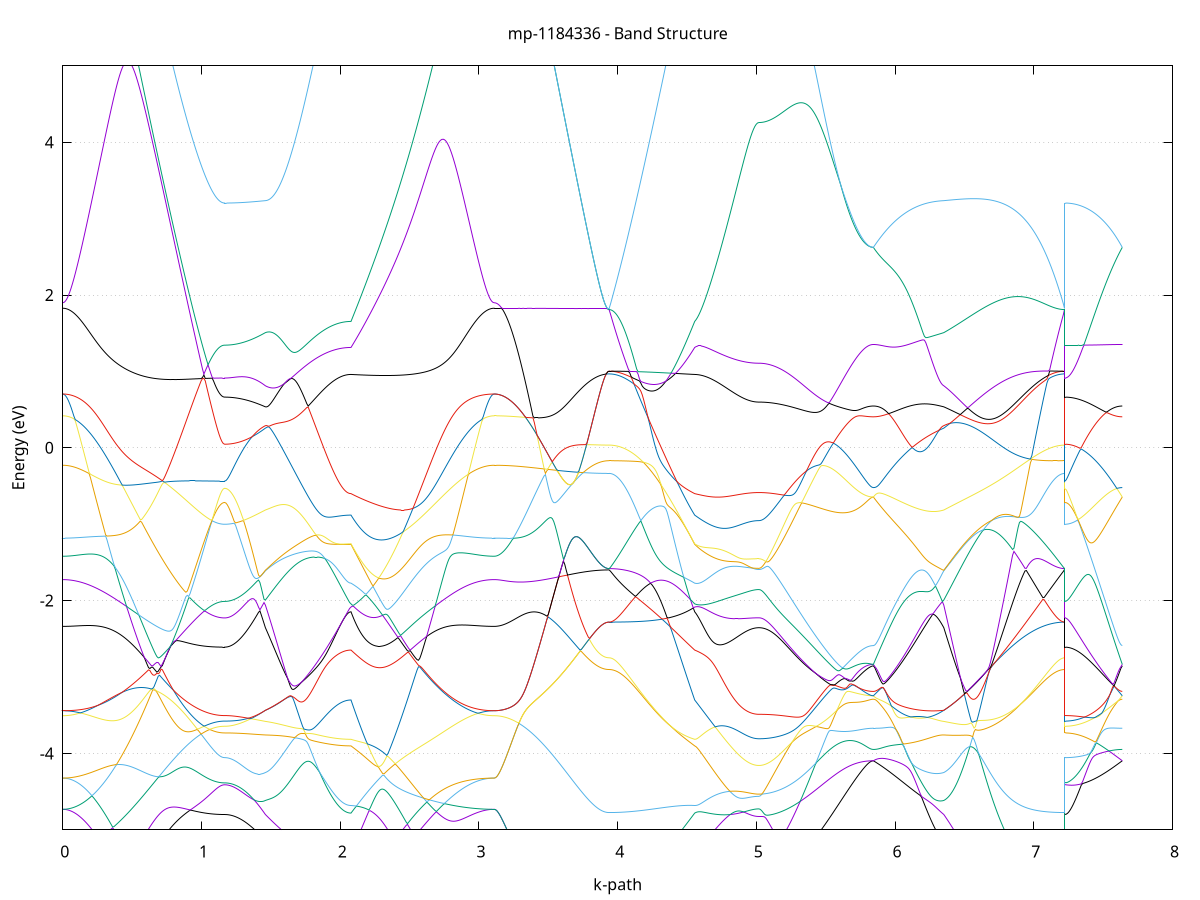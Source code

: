 set title 'mp-1184336 - Band Structure'
set xlabel 'k-path'
set ylabel 'Energy (eV)'
set grid y
set yrange [-5:5]
set terminal png size 800,600
set output 'mp-1184336_bands_gnuplot.png'
plot '-' using 1:2 with lines notitle, '-' using 1:2 with lines notitle, '-' using 1:2 with lines notitle, '-' using 1:2 with lines notitle, '-' using 1:2 with lines notitle, '-' using 1:2 with lines notitle, '-' using 1:2 with lines notitle, '-' using 1:2 with lines notitle, '-' using 1:2 with lines notitle, '-' using 1:2 with lines notitle, '-' using 1:2 with lines notitle, '-' using 1:2 with lines notitle, '-' using 1:2 with lines notitle, '-' using 1:2 with lines notitle, '-' using 1:2 with lines notitle, '-' using 1:2 with lines notitle, '-' using 1:2 with lines notitle, '-' using 1:2 with lines notitle, '-' using 1:2 with lines notitle, '-' using 1:2 with lines notitle, '-' using 1:2 with lines notitle, '-' using 1:2 with lines notitle, '-' using 1:2 with lines notitle, '-' using 1:2 with lines notitle, '-' using 1:2 with lines notitle, '-' using 1:2 with lines notitle, '-' using 1:2 with lines notitle, '-' using 1:2 with lines notitle, '-' using 1:2 with lines notitle, '-' using 1:2 with lines notitle, '-' using 1:2 with lines notitle, '-' using 1:2 with lines notitle, '-' using 1:2 with lines notitle, '-' using 1:2 with lines notitle, '-' using 1:2 with lines notitle, '-' using 1:2 with lines notitle, '-' using 1:2 with lines notitle, '-' using 1:2 with lines notitle, '-' using 1:2 with lines notitle, '-' using 1:2 with lines notitle, '-' using 1:2 with lines notitle, '-' using 1:2 with lines notitle, '-' using 1:2 with lines notitle, '-' using 1:2 with lines notitle, '-' using 1:2 with lines notitle, '-' using 1:2 with lines notitle, '-' using 1:2 with lines notitle, '-' using 1:2 with lines notitle, '-' using 1:2 with lines notitle, '-' using 1:2 with lines notitle, '-' using 1:2 with lines notitle, '-' using 1:2 with lines notitle, '-' using 1:2 with lines notitle, '-' using 1:2 with lines notitle, '-' using 1:2 with lines notitle, '-' using 1:2 with lines notitle, '-' using 1:2 with lines notitle, '-' using 1:2 with lines notitle, '-' using 1:2 with lines notitle, '-' using 1:2 with lines notitle, '-' using 1:2 with lines notitle, '-' using 1:2 with lines notitle, '-' using 1:2 with lines notitle, '-' using 1:2 with lines notitle
0.000000 -55.070369
0.009972 -55.070369
0.019943 -55.070369
0.029915 -55.070369
0.039886 -55.070369
0.049858 -55.070369
0.059830 -55.070369
0.069801 -55.070369
0.079773 -55.070369
0.089744 -55.070369
0.099716 -55.070369
0.109688 -55.070369
0.119659 -55.070469
0.129631 -55.070469
0.139602 -55.070469
0.149574 -55.070469
0.159546 -55.070469
0.169517 -55.070569
0.179489 -55.070569
0.189460 -55.070569
0.199432 -55.070569
0.209404 -55.070669
0.219375 -55.070669
0.229347 -55.070669
0.239318 -55.070669
0.249290 -55.070769
0.259262 -55.070769
0.269233 -55.070769
0.279205 -55.070869
0.289176 -55.070869
0.299148 -55.070869
0.309120 -55.070969
0.319091 -55.070969
0.329063 -55.070969
0.339034 -55.071069
0.349006 -55.071069
0.358977 -55.071069
0.368949 -55.071169
0.378921 -55.071169
0.388892 -55.071169
0.398864 -55.071269
0.408836 -55.071269
0.418807 -55.071269
0.428779 -55.071369
0.438750 -55.071369
0.448722 -55.071369
0.458693 -55.071369
0.468665 -55.071469
0.478637 -55.071469
0.488608 -55.071469
0.498580 -55.071569
0.508551 -55.071569
0.518523 -55.071569
0.528495 -55.071569
0.538466 -55.071569
0.548438 -55.071669
0.558409 -55.071669
0.568381 -55.071669
0.578353 -55.071669
0.588324 -55.071669
0.598296 -55.071769
0.608267 -55.071769
0.618239 -55.071769
0.628211 -55.071769
0.638182 -55.071769
0.648154 -55.071769
0.658125 -55.071769
0.668097 -55.071769
0.678069 -55.071769
0.688040 -55.071769
0.698012 -55.071869
0.707983 -55.071869
0.717955 -55.071869
0.727927 -55.071869
0.737898 -55.071869
0.747870 -55.071869
0.757841 -55.071869
0.767813 -55.071869
0.777785 -55.071869
0.787756 -55.071869
0.797728 -55.071769
0.807699 -55.071769
0.817671 -55.071769
0.827643 -55.071769
0.837614 -55.071769
0.847586 -55.071769
0.857557 -55.071769
0.867529 -55.071769
0.877501 -55.071769
0.887472 -55.071769
0.897444 -55.071769
0.907415 -55.071769
0.917387 -55.071769
0.927359 -55.071669
0.937330 -55.071669
0.947302 -55.071669
0.957273 -55.071669
0.967245 -55.071669
0.977217 -55.071669
0.987188 -55.071669
0.997160 -55.071669
1.007131 -55.071669
1.017103 -55.071669
1.027075 -55.071669
1.037046 -55.071569
1.047018 -55.071569
1.056989 -55.071569
1.066961 -55.071569
1.076933 -55.071569
1.086904 -55.071569
1.096876 -55.071569
1.106847 -55.071569
1.116819 -55.071569
1.126790 -55.071569
1.136762 -55.071569
1.146734 -55.071569
1.156705 -55.071569
1.166677 -55.071569
1.166677 -55.071569
1.176468 -55.071569
1.186259 -55.071569
1.196050 -55.071569
1.205842 -55.071569
1.215633 -55.071569
1.225424 -55.071569
1.235215 -55.071569
1.245006 -55.071569
1.254797 -55.071569
1.264589 -55.071569
1.274380 -55.071569
1.284171 -55.071569
1.293962 -55.071569
1.303753 -55.071469
1.313545 -55.071469
1.323336 -55.071469
1.333127 -55.071469
1.342918 -55.071469
1.352709 -55.071469
1.362500 -55.071469
1.372292 -55.071469
1.382083 -55.071469
1.391874 -55.071469
1.401665 -55.071469
1.411456 -55.071369
1.421247 -55.071369
1.431039 -55.071369
1.440830 -55.071369
1.450621 -55.071369
1.460412 -55.071369
1.460412 -55.071369
1.470368 -55.071369
1.480324 -55.071369
1.490280 -55.071369
1.500236 -55.071269
1.510191 -55.071269
1.520147 -55.071269
1.530103 -55.071269
1.540059 -55.071269
1.550015 -55.071269
1.559971 -55.071269
1.569926 -55.071269
1.579882 -55.071269
1.589838 -55.071369
1.599794 -55.071369
1.609750 -55.071369
1.619706 -55.071369
1.629662 -55.071369
1.639617 -55.071369
1.649573 -55.071369
1.659529 -55.071369
1.669485 -55.071369
1.679441 -55.071469
1.689397 -55.071469
1.699353 -55.071469
1.709308 -55.071469
1.719264 -55.071469
1.729220 -55.071469
1.739176 -55.071469
1.749132 -55.071469
1.759088 -55.071469
1.769044 -55.071569
1.778999 -55.071569
1.788955 -55.071569
1.798911 -55.071569
1.808867 -55.071569
1.818823 -55.071569
1.828779 -55.071569
1.838735 -55.071569
1.848690 -55.071569
1.858646 -55.071569
1.868602 -55.071669
1.878558 -55.071669
1.888514 -55.071669
1.898470 -55.071669
1.908426 -55.071669
1.918381 -55.071669
1.928337 -55.071669
1.938293 -55.071669
1.948249 -55.071669
1.958205 -55.071669
1.968161 -55.071669
1.978117 -55.071669
1.988072 -55.071669
1.998028 -55.071669
2.007984 -55.071669
2.017940 -55.071669
2.027896 -55.071669
2.037852 -55.071669
2.047808 -55.071669
2.057763 -55.071669
2.067719 -55.071669
2.077675 -55.071669
2.077675 -55.071669
2.087605 -55.071769
2.097534 -55.071769
2.107464 -55.071769
2.117393 -55.071769
2.127323 -55.071869
2.137252 -55.071869
2.147182 -55.071869
2.157111 -55.071869
2.167041 -55.071969
2.176970 -55.071969
2.186900 -55.071969
2.196829 -55.071969
2.206759 -55.071969
2.216688 -55.071969
2.226617 -55.071969
2.236547 -55.072069
2.246476 -55.072069
2.256406 -55.072069
2.266335 -55.072069
2.276265 -55.072069
2.286194 -55.072069
2.296124 -55.072069
2.306053 -55.072069
2.315983 -55.072069
2.325912 -55.072069
2.335842 -55.072069
2.345771 -55.072069
2.355701 -55.072069
2.365630 -55.072069
2.375560 -55.072069
2.385489 -55.071969
2.395419 -55.071969
2.405348 -55.071969
2.415278 -55.071969
2.425207 -55.071969
2.435137 -55.071969
2.445066 -55.071969
2.454996 -55.071869
2.464925 -55.071869
2.474855 -55.071869
2.484784 -55.071869
2.494714 -55.071869
2.504643 -55.071769
2.514573 -55.071769
2.524502 -55.071769
2.534432 -55.071769
2.544361 -55.071669
2.554291 -55.071669
2.564220 -55.071669
2.574150 -55.071669
2.584079 -55.071569
2.594009 -55.071569
2.603938 -55.071569
2.613868 -55.071469
2.623797 -55.071469
2.633727 -55.071469
2.643656 -55.071369
2.653586 -55.071369
2.663515 -55.071369
2.673445 -55.071269
2.683374 -55.071269
2.693304 -55.071269
2.703233 -55.071169
2.713163 -55.071169
2.723092 -55.071169
2.733022 -55.071069
2.742951 -55.071069
2.752881 -55.071069
2.762810 -55.070969
2.772740 -55.070969
2.782669 -55.070969
2.792599 -55.070869
2.802528 -55.070869
2.812458 -55.070869
2.822387 -55.070769
2.832317 -55.070769
2.842246 -55.070769
2.852176 -55.070769
2.862105 -55.070669
2.872035 -55.070669
2.881964 -55.070669
2.891894 -55.070669
2.901823 -55.070569
2.911753 -55.070569
2.921682 -55.070569
2.931612 -55.070569
2.941541 -55.070469
2.951471 -55.070469
2.961400 -55.070469
2.971329 -55.070469
2.981259 -55.070469
2.991188 -55.070369
3.001118 -55.070369
3.011047 -55.070369
3.020977 -55.070369
3.030906 -55.070369
3.040836 -55.070369
3.050765 -55.070369
3.060695 -55.070369
3.070624 -55.070369
3.080554 -55.070369
3.090483 -55.070369
3.100413 -55.070369
3.110342 -55.070369
3.110342 -55.070369
3.120317 -55.070369
3.130291 -55.070369
3.140266 -55.070369
3.150240 -55.070369
3.160215 -55.070369
3.170189 -55.070369
3.180164 -55.070269
3.190138 -55.070269
3.200113 -55.070269
3.210087 -55.070269
3.220062 -55.070269
3.230036 -55.070269
3.240011 -55.070269
3.249985 -55.070269
3.259960 -55.070269
3.269934 -55.070269
3.279909 -55.070269
3.289883 -55.070269
3.299857 -55.070269
3.309832 -55.070269
3.319806 -55.070269
3.329781 -55.070269
3.339755 -55.070269
3.349730 -55.070269
3.359704 -55.070269
3.369679 -55.070269
3.379653 -55.070269
3.389628 -55.070269
3.399602 -55.070269
3.409577 -55.070269
3.419551 -55.070269
3.429526 -55.070269
3.439500 -55.070269
3.449475 -55.070269
3.459449 -55.070169
3.469424 -55.070169
3.479398 -55.070169
3.489373 -55.070169
3.499347 -55.070169
3.509322 -55.070169
3.519296 -55.070169
3.529271 -55.070169
3.539245 -55.070169
3.549219 -55.070169
3.559194 -55.070169
3.569168 -55.070169
3.579143 -55.070169
3.589117 -55.070169
3.599092 -55.070169
3.609066 -55.070169
3.619041 -55.070169
3.629015 -55.070169
3.638990 -55.070169
3.648964 -55.070169
3.658939 -55.070169
3.668913 -55.070169
3.678888 -55.070169
3.688862 -55.070069
3.698837 -55.070069
3.708811 -55.070069
3.718786 -55.070069
3.728760 -55.070069
3.738735 -55.070069
3.748709 -55.070069
3.758684 -55.070069
3.768658 -55.070069
3.778632 -55.070069
3.788607 -55.070069
3.798581 -55.070069
3.808556 -55.070069
3.818530 -55.070069
3.828505 -55.070069
3.838479 -55.070069
3.848454 -55.070069
3.858428 -55.070069
3.868403 -55.070069
3.878377 -55.070069
3.888352 -55.070069
3.898326 -55.070069
3.908301 -55.070069
3.918275 -55.070069
3.928250 -55.070069
3.938224 -55.070069
3.938224 -55.070069
3.948180 -55.070069
3.958136 -55.070069
3.968092 -55.070069
3.978048 -55.070069
3.988003 -55.070069
3.997959 -55.070069
4.007915 -55.070069
4.017871 -55.070069
4.027827 -55.070069
4.037783 -55.070169
4.047739 -55.070169
4.057694 -55.070169
4.067650 -55.070169
4.077606 -55.070169
4.087562 -55.070169
4.097518 -55.070269
4.107474 -55.070269
4.117430 -55.070269
4.127385 -55.070269
4.137341 -55.070369
4.147297 -55.070369
4.157253 -55.070369
4.167209 -55.070369
4.177165 -55.070469
4.187121 -55.070469
4.197076 -55.070469
4.207032 -55.070469
4.216988 -55.070569
4.226944 -55.070569
4.236900 -55.070569
4.246856 -55.070669
4.256811 -55.070669
4.266767 -55.070669
4.276723 -55.070769
4.286679 -55.070769
4.296635 -55.070869
4.306591 -55.070869
4.316547 -55.070869
4.326502 -55.070969
4.336458 -55.070969
4.346414 -55.070969
4.356370 -55.071069
4.366326 -55.071069
4.376282 -55.071169
4.386238 -55.071169
4.396193 -55.071169
4.406149 -55.071269
4.416105 -55.071269
4.426061 -55.071269
4.436017 -55.071369
4.445973 -55.071369
4.455929 -55.071369
4.465884 -55.071469
4.475840 -55.071469
4.485796 -55.071469
4.495752 -55.071569
4.505708 -55.071569
4.515664 -55.071569
4.525620 -55.071669
4.535575 -55.071669
4.545531 -55.071669
4.555487 -55.071669
4.555487 -55.071669
4.565341 -55.071769
4.575195 -55.071769
4.585048 -55.071769
4.594902 -55.071769
4.604756 -55.071769
4.614610 -55.071769
4.624464 -55.071769
4.634317 -55.071769
4.644171 -55.071869
4.654025 -55.071869
4.663879 -55.071869
4.673732 -55.071869
4.683586 -55.071869
4.693440 -55.071869
4.703294 -55.071869
4.713148 -55.071869
4.723001 -55.071869
4.732855 -55.071869
4.742709 -55.071969
4.752563 -55.071969
4.762417 -55.071969
4.772270 -55.071969
4.782124 -55.071969
4.791978 -55.071969
4.801832 -55.071969
4.811685 -55.071969
4.821539 -55.071969
4.831393 -55.071969
4.841247 -55.071969
4.851101 -55.071969
4.860954 -55.071969
4.870808 -55.071969
4.880662 -55.072069
4.890516 -55.072069
4.900369 -55.072069
4.910223 -55.072069
4.920077 -55.072069
4.929931 -55.072069
4.939785 -55.072069
4.949638 -55.072069
4.959492 -55.072069
4.969346 -55.072069
4.979200 -55.072069
4.989053 -55.072069
4.998907 -55.072069
5.008761 -55.072069
5.018615 -55.072069
5.018615 -55.072069
5.028554 -55.072069
5.038493 -55.072069
5.048433 -55.072069
5.058372 -55.072069
5.068311 -55.072069
5.078251 -55.072069
5.088190 -55.072069
5.098130 -55.072069
5.108069 -55.072069
5.118008 -55.072069
5.127948 -55.071969
5.137887 -55.071969
5.147826 -55.071969
5.157766 -55.071969
5.167705 -55.071969
5.177644 -55.071969
5.187584 -55.071969
5.197523 -55.071969
5.207462 -55.071969
5.217402 -55.071969
5.227341 -55.071969
5.237280 -55.071869
5.247220 -55.071869
5.257159 -55.071869
5.267098 -55.071869
5.277038 -55.071869
5.286977 -55.071869
5.296916 -55.071869
5.306856 -55.071769
5.316795 -55.071769
5.326734 -55.071769
5.336674 -55.071769
5.346613 -55.071769
5.356552 -55.071769
5.366492 -55.071769
5.376431 -55.071669
5.386370 -55.071669
5.396310 -55.071669
5.406249 -55.071669
5.416188 -55.071669
5.426128 -55.071669
5.436067 -55.071569
5.446006 -55.071569
5.455946 -55.071569
5.465885 -55.071569
5.475824 -55.071569
5.485764 -55.071569
5.495703 -55.071469
5.505642 -55.071469
5.515582 -55.071469
5.525521 -55.071469
5.535460 -55.071469
5.545400 -55.071469
5.555339 -55.071369
5.565278 -55.071369
5.575218 -55.071369
5.585157 -55.071369
5.595096 -55.071369
5.605036 -55.071369
5.614975 -55.071369
5.624914 -55.071369
5.634854 -55.071269
5.644793 -55.071269
5.654732 -55.071269
5.664672 -55.071269
5.674611 -55.071269
5.684550 -55.071269
5.694490 -55.071269
5.704429 -55.071269
5.714369 -55.071269
5.724308 -55.071269
5.734247 -55.071169
5.744187 -55.071169
5.754126 -55.071169
5.764065 -55.071169
5.774005 -55.071169
5.783944 -55.071169
5.793883 -55.071169
5.803823 -55.071169
5.813762 -55.071169
5.823701 -55.071169
5.833641 -55.071169
5.843580 -55.071169
5.843580 -55.071169
5.853532 -55.071169
5.863485 -55.071169
5.873437 -55.071169
5.883389 -55.071169
5.893342 -55.071269
5.903294 -55.071269
5.913246 -55.071269
5.923199 -55.071269
5.933151 -55.071269
5.943103 -55.071269
5.953056 -55.071269
5.963008 -55.071269
5.972961 -55.071269
5.982913 -55.071369
5.992865 -55.071369
6.002818 -55.071369
6.012770 -55.071369
6.022722 -55.071369
6.032675 -55.071369
6.042627 -55.071369
6.052579 -55.071369
6.062532 -55.071369
6.072484 -55.071369
6.082436 -55.071369
6.092389 -55.071369
6.102341 -55.071369
6.112294 -55.071369
6.122246 -55.071369
6.132198 -55.071369
6.142151 -55.071369
6.152103 -55.071369
6.162055 -55.071369
6.172008 -55.071369
6.181960 -55.071369
6.191912 -55.071369
6.201865 -55.071369
6.211817 -55.071369
6.221769 -55.071369
6.231722 -55.071369
6.241674 -55.071369
6.251626 -55.071369
6.261579 -55.071369
6.271531 -55.071369
6.281484 -55.071369
6.291436 -55.071369
6.301388 -55.071369
6.311341 -55.071369
6.321293 -55.071369
6.331245 -55.071369
6.341198 -55.071369
6.351150 -55.071369
6.351150 -55.071369
6.361070 -55.071369
6.370990 -55.071369
6.380909 -55.071269
6.390829 -55.071269
6.400749 -55.071269
6.410669 -55.071269
6.420589 -55.071269
6.430508 -55.071269
6.440428 -55.071169
6.450348 -55.071169
6.460268 -55.071169
6.470188 -55.071169
6.480107 -55.071169
6.490027 -55.071169
6.499947 -55.071169
6.509867 -55.071169
6.519786 -55.071169
6.529706 -55.071169
6.539626 -55.071169
6.549546 -55.071169
6.559466 -55.071169
6.569385 -55.071169
6.579305 -55.071169
6.589225 -55.071169
6.599145 -55.071169
6.609065 -55.071169
6.618984 -55.071169
6.628904 -55.071169
6.638824 -55.071169
6.648744 -55.071169
6.658664 -55.071169
6.668583 -55.071069
6.678503 -55.071069
6.688423 -55.071069
6.698343 -55.071069
6.708263 -55.071069
6.718182 -55.071069
6.728102 -55.071069
6.738022 -55.070969
6.747942 -55.070969
6.757861 -55.070969
6.767781 -55.070969
6.777701 -55.070969
6.787621 -55.070869
6.797541 -55.070869
6.807460 -55.070869
6.817380 -55.070869
6.827300 -55.070769
6.837220 -55.070769
6.847140 -55.070769
6.857059 -55.070769
6.866979 -55.070669
6.876899 -55.070669
6.886819 -55.070669
6.896739 -55.070669
6.906658 -55.070569
6.916578 -55.070569
6.926498 -55.070569
6.936418 -55.070569
6.946338 -55.070469
6.956257 -55.070469
6.966177 -55.070469
6.976097 -55.070369
6.986017 -55.070369
6.995936 -55.070369
7.005856 -55.070369
7.015776 -55.070269
7.025696 -55.070269
7.035616 -55.070269
7.045535 -55.070269
7.055455 -55.070269
7.065375 -55.070169
7.075295 -55.070169
7.085215 -55.070169
7.095134 -55.070169
7.105054 -55.070169
7.114974 -55.070169
7.124894 -55.070169
7.134814 -55.070069
7.144733 -55.070069
7.154653 -55.070069
7.164573 -55.070069
7.174493 -55.070069
7.184413 -55.070069
7.194332 -55.070069
7.204252 -55.070069
7.214172 -55.070069
7.224092 -55.070069
7.224092 -55.071569
7.233947 -55.071569
7.243803 -55.071569
7.253659 -55.071569
7.263515 -55.071569
7.273370 -55.071569
7.283226 -55.071569
7.293082 -55.071569
7.302938 -55.071569
7.312793 -55.071569
7.322649 -55.071569
7.332505 -55.071569
7.342361 -55.071569
7.352216 -55.071569
7.362072 -55.071469
7.371928 -55.071469
7.381783 -55.071469
7.391639 -55.071469
7.401495 -55.071469
7.411351 -55.071469
7.421206 -55.071469
7.431062 -55.071469
7.440918 -55.071469
7.450774 -55.071469
7.460629 -55.071469
7.470485 -55.071369
7.480341 -55.071369
7.490197 -55.071369
7.500052 -55.071369
7.509908 -55.071369
7.519764 -55.071369
7.529619 -55.071369
7.539475 -55.071269
7.549331 -55.071269
7.559187 -55.071269
7.569042 -55.071269
7.578898 -55.071269
7.588754 -55.071269
7.598610 -55.071269
7.608465 -55.071169
7.618321 -55.071169
7.628177 -55.071169
7.638033 -55.071169
e
0.000000 -55.070369
0.009972 -55.070369
0.019943 -55.070369
0.029915 -55.070369
0.039886 -55.070369
0.049858 -55.070369
0.059830 -55.070369
0.069801 -55.070369
0.079773 -55.070369
0.089744 -55.070369
0.099716 -55.070369
0.109688 -55.070369
0.119659 -55.070369
0.129631 -55.070369
0.139602 -55.070369
0.149574 -55.070369
0.159546 -55.070369
0.169517 -55.070369
0.179489 -55.070369
0.189460 -55.070369
0.199432 -55.070369
0.209404 -55.070369
0.219375 -55.070369
0.229347 -55.070369
0.239318 -55.070369
0.249290 -55.070369
0.259262 -55.070369
0.269233 -55.070369
0.279205 -55.070369
0.289176 -55.070369
0.299148 -55.070369
0.309120 -55.070369
0.319091 -55.070369
0.329063 -55.070369
0.339034 -55.070369
0.349006 -55.070369
0.358977 -55.070469
0.368949 -55.070469
0.378921 -55.070469
0.388892 -55.070469
0.398864 -55.070469
0.408836 -55.070469
0.418807 -55.070469
0.428779 -55.070469
0.438750 -55.070469
0.448722 -55.070469
0.458693 -55.070469
0.468665 -55.070469
0.478637 -55.070469
0.488608 -55.070469
0.498580 -55.070469
0.508551 -55.070469
0.518523 -55.070569
0.528495 -55.070569
0.538466 -55.070569
0.548438 -55.070569
0.558409 -55.070569
0.568381 -55.070569
0.578353 -55.070569
0.588324 -55.070569
0.598296 -55.070569
0.608267 -55.070569
0.618239 -55.070569
0.628211 -55.070569
0.638182 -55.070569
0.648154 -55.070569
0.658125 -55.070569
0.668097 -55.070569
0.678069 -55.070669
0.688040 -55.070669
0.698012 -55.070669
0.707983 -55.070669
0.717955 -55.070669
0.727927 -55.070669
0.737898 -55.070669
0.747870 -55.070669
0.757841 -55.070669
0.767813 -55.070669
0.777785 -55.070669
0.787756 -55.070669
0.797728 -55.070669
0.807699 -55.070669
0.817671 -55.070669
0.827643 -55.070669
0.837614 -55.070669
0.847586 -55.070669
0.857557 -55.070769
0.867529 -55.070769
0.877501 -55.070769
0.887472 -55.070769
0.897444 -55.070769
0.907415 -55.070769
0.917387 -55.070769
0.927359 -55.070769
0.937330 -55.070769
0.947302 -55.070769
0.957273 -55.070769
0.967245 -55.070769
0.977217 -55.070769
0.987188 -55.070769
0.997160 -55.070769
1.007131 -55.070769
1.017103 -55.070769
1.027075 -55.070769
1.037046 -55.070769
1.047018 -55.070769
1.056989 -55.070769
1.066961 -55.070769
1.076933 -55.070769
1.086904 -55.070769
1.096876 -55.070769
1.106847 -55.070769
1.116819 -55.070769
1.126790 -55.070769
1.136762 -55.070769
1.146734 -55.070769
1.156705 -55.070769
1.166677 -55.070769
1.166677 -55.070769
1.176468 -55.070769
1.186259 -55.070769
1.196050 -55.070769
1.205842 -55.070769
1.215633 -55.070769
1.225424 -55.070769
1.235215 -55.070769
1.245006 -55.070769
1.254797 -55.070869
1.264589 -55.070869
1.274380 -55.070869
1.284171 -55.070869
1.293962 -55.070869
1.303753 -55.070869
1.313545 -55.070869
1.323336 -55.070869
1.333127 -55.070869
1.342918 -55.070869
1.352709 -55.070869
1.362500 -55.070969
1.372292 -55.070969
1.382083 -55.070969
1.391874 -55.070969
1.401665 -55.070969
1.411456 -55.070969
1.421247 -55.070969
1.431039 -55.070969
1.440830 -55.070969
1.450621 -55.071069
1.460412 -55.071069
1.460412 -55.071069
1.470368 -55.071069
1.480324 -55.071069
1.490280 -55.071069
1.500236 -55.071069
1.510191 -55.071069
1.520147 -55.071069
1.530103 -55.071069
1.540059 -55.071069
1.550015 -55.071069
1.559971 -55.071069
1.569926 -55.071069
1.579882 -55.071069
1.589838 -55.071069
1.599794 -55.071069
1.609750 -55.071069
1.619706 -55.071069
1.629662 -55.070969
1.639617 -55.070969
1.649573 -55.070969
1.659529 -55.070969
1.669485 -55.070969
1.679441 -55.070969
1.689397 -55.070969
1.699353 -55.070969
1.709308 -55.070969
1.719264 -55.070869
1.729220 -55.070869
1.739176 -55.070869
1.749132 -55.070869
1.759088 -55.070869
1.769044 -55.070869
1.778999 -55.070869
1.788955 -55.070869
1.798911 -55.070769
1.808867 -55.070769
1.818823 -55.070769
1.828779 -55.070769
1.838735 -55.070769
1.848690 -55.070769
1.858646 -55.070769
1.868602 -55.070769
1.878558 -55.070769
1.888514 -55.070769
1.898470 -55.070769
1.908426 -55.070769
1.918381 -55.070669
1.928337 -55.070669
1.938293 -55.070669
1.948249 -55.070669
1.958205 -55.070669
1.968161 -55.070669
1.978117 -55.070669
1.988072 -55.070669
1.998028 -55.070669
2.007984 -55.070669
2.017940 -55.070669
2.027896 -55.070669
2.037852 -55.070669
2.047808 -55.070669
2.057763 -55.070669
2.067719 -55.070669
2.077675 -55.070669
2.077675 -55.070669
2.087605 -55.070669
2.097534 -55.070669
2.107464 -55.070669
2.117393 -55.070669
2.127323 -55.070669
2.137252 -55.070669
2.147182 -55.070769
2.157111 -55.070769
2.167041 -55.070769
2.176970 -55.070769
2.186900 -55.070769
2.196829 -55.070769
2.206759 -55.070769
2.216688 -55.070769
2.226617 -55.070769
2.236547 -55.070769
2.246476 -55.070769
2.256406 -55.070769
2.266335 -55.070769
2.276265 -55.070769
2.286194 -55.070769
2.296124 -55.070769
2.306053 -55.070769
2.315983 -55.070769
2.325912 -55.070769
2.335842 -55.070769
2.345771 -55.070769
2.355701 -55.070769
2.365630 -55.070769
2.375560 -55.070769
2.385489 -55.070769
2.395419 -55.070769
2.405348 -55.070769
2.415278 -55.070769
2.425207 -55.070769
2.435137 -55.070769
2.445066 -55.070769
2.454996 -55.070769
2.464925 -55.070769
2.474855 -55.070769
2.484784 -55.070769
2.494714 -55.070769
2.504643 -55.070769
2.514573 -55.070769
2.524502 -55.070769
2.534432 -55.070769
2.544361 -55.070669
2.554291 -55.070669
2.564220 -55.070669
2.574150 -55.070669
2.584079 -55.070669
2.594009 -55.070669
2.603938 -55.070669
2.613868 -55.070669
2.623797 -55.070669
2.633727 -55.070669
2.643656 -55.070669
2.653586 -55.070669
2.663515 -55.070569
2.673445 -55.070569
2.683374 -55.070569
2.693304 -55.070569
2.703233 -55.070569
2.713163 -55.070569
2.723092 -55.070569
2.733022 -55.070569
2.742951 -55.070569
2.752881 -55.070569
2.762810 -55.070569
2.772740 -55.070469
2.782669 -55.070469
2.792599 -55.070469
2.802528 -55.070469
2.812458 -55.070469
2.822387 -55.070469
2.832317 -55.070469
2.842246 -55.070469
2.852176 -55.070469
2.862105 -55.070469
2.872035 -55.070469
2.881964 -55.070369
2.891894 -55.070369
2.901823 -55.070369
2.911753 -55.070369
2.921682 -55.070369
2.931612 -55.070369
2.941541 -55.070369
2.951471 -55.070369
2.961400 -55.070369
2.971329 -55.070369
2.981259 -55.070369
2.991188 -55.070369
3.001118 -55.070369
3.011047 -55.070369
3.020977 -55.070369
3.030906 -55.070369
3.040836 -55.070369
3.050765 -55.070369
3.060695 -55.070369
3.070624 -55.070369
3.080554 -55.070369
3.090483 -55.070369
3.100413 -55.070369
3.110342 -55.070369
3.110342 -55.070369
3.120317 -55.070369
3.130291 -55.070369
3.140266 -55.070369
3.150240 -55.070369
3.160215 -55.070369
3.170189 -55.070269
3.180164 -55.070269
3.190138 -55.070269
3.200113 -55.070269
3.210087 -55.070269
3.220062 -55.070269
3.230036 -55.070269
3.240011 -55.070269
3.249985 -55.070269
3.259960 -55.070269
3.269934 -55.070269
3.279909 -55.070269
3.289883 -55.070269
3.299857 -55.070269
3.309832 -55.070269
3.319806 -55.070269
3.329781 -55.070269
3.339755 -55.070269
3.349730 -55.070269
3.359704 -55.070269
3.369679 -55.070269
3.379653 -55.070269
3.389628 -55.070269
3.399602 -55.070269
3.409577 -55.070269
3.419551 -55.070269
3.429526 -55.070269
3.439500 -55.070269
3.449475 -55.070269
3.459449 -55.070169
3.469424 -55.070169
3.479398 -55.070169
3.489373 -55.070169
3.499347 -55.070169
3.509322 -55.070169
3.519296 -55.070169
3.529271 -55.070169
3.539245 -55.070169
3.549219 -55.070169
3.559194 -55.070169
3.569168 -55.070169
3.579143 -55.070169
3.589117 -55.070169
3.599092 -55.070169
3.609066 -55.070169
3.619041 -55.070169
3.629015 -55.070169
3.638990 -55.070169
3.648964 -55.070169
3.658939 -55.070169
3.668913 -55.070169
3.678888 -55.070169
3.688862 -55.070069
3.698837 -55.070069
3.708811 -55.070069
3.718786 -55.070069
3.728760 -55.070069
3.738735 -55.070069
3.748709 -55.070069
3.758684 -55.070069
3.768658 -55.070069
3.778632 -55.070069
3.788607 -55.070069
3.798581 -55.070069
3.808556 -55.070069
3.818530 -55.070069
3.828505 -55.070069
3.838479 -55.070069
3.848454 -55.070069
3.858428 -55.070069
3.868403 -55.070069
3.878377 -55.070069
3.888352 -55.070069
3.898326 -55.070069
3.908301 -55.070069
3.918275 -55.070069
3.928250 -55.070069
3.938224 -55.070069
3.938224 -55.070069
3.948180 -55.070069
3.958136 -55.070069
3.968092 -55.070069
3.978048 -55.070069
3.988003 -55.070069
3.997959 -55.070069
4.007915 -55.070069
4.017871 -55.070069
4.027827 -55.070069
4.037783 -55.070069
4.047739 -55.070069
4.057694 -55.070069
4.067650 -55.070069
4.077606 -55.070069
4.087562 -55.070069
4.097518 -55.070169
4.107474 -55.070169
4.117430 -55.070169
4.127385 -55.070169
4.137341 -55.070169
4.147297 -55.070169
4.157253 -55.070169
4.167209 -55.070169
4.177165 -55.070169
4.187121 -55.070169
4.197076 -55.070169
4.207032 -55.070269
4.216988 -55.070269
4.226944 -55.070269
4.236900 -55.070269
4.246856 -55.070269
4.256811 -55.070269
4.266767 -55.070269
4.276723 -55.070269
4.286679 -55.070369
4.296635 -55.070369
4.306591 -55.070369
4.316547 -55.070369
4.326502 -55.070369
4.336458 -55.070369
4.346414 -55.070369
4.356370 -55.070369
4.366326 -55.070469
4.376282 -55.070469
4.386238 -55.070469
4.396193 -55.070469
4.406149 -55.070469
4.416105 -55.070469
4.426061 -55.070469
4.436017 -55.070569
4.445973 -55.070569
4.455929 -55.070569
4.465884 -55.070569
4.475840 -55.070569
4.485796 -55.070569
4.495752 -55.070569
4.505708 -55.070569
4.515664 -55.070669
4.525620 -55.070669
4.535575 -55.070669
4.545531 -55.070669
4.555487 -55.070669
4.555487 -55.070669
4.565341 -55.070669
4.575195 -55.070669
4.585048 -55.070669
4.594902 -55.070669
4.604756 -55.070669
4.614610 -55.070669
4.624464 -55.070669
4.634317 -55.070669
4.644171 -55.070669
4.654025 -55.070669
4.663879 -55.070669
4.673732 -55.070769
4.683586 -55.070769
4.693440 -55.070769
4.703294 -55.070769
4.713148 -55.070769
4.723001 -55.070769
4.732855 -55.070769
4.742709 -55.070769
4.752563 -55.070769
4.762417 -55.070769
4.772270 -55.070769
4.782124 -55.070769
4.791978 -55.070769
4.801832 -55.070769
4.811685 -55.070769
4.821539 -55.070769
4.831393 -55.070769
4.841247 -55.070769
4.851101 -55.070769
4.860954 -55.070769
4.870808 -55.070769
4.880662 -55.070769
4.890516 -55.070769
4.900369 -55.070769
4.910223 -55.070769
4.920077 -55.070769
4.929931 -55.070769
4.939785 -55.070769
4.949638 -55.070769
4.959492 -55.070769
4.969346 -55.070769
4.979200 -55.070769
4.989053 -55.070769
4.998907 -55.070769
5.008761 -55.070769
5.018615 -55.070769
5.018615 -55.070769
5.028554 -55.070769
5.038493 -55.070769
5.048433 -55.070769
5.058372 -55.070769
5.068311 -55.070769
5.078251 -55.070769
5.088190 -55.070769
5.098130 -55.070769
5.108069 -55.070769
5.118008 -55.070769
5.127948 -55.070769
5.137887 -55.070769
5.147826 -55.070869
5.157766 -55.070869
5.167705 -55.070869
5.177644 -55.070869
5.187584 -55.070869
5.197523 -55.070869
5.207462 -55.070869
5.217402 -55.070869
5.227341 -55.070869
5.237280 -55.070869
5.247220 -55.070869
5.257159 -55.070869
5.267098 -55.070869
5.277038 -55.070869
5.286977 -55.070869
5.296916 -55.070869
5.306856 -55.070869
5.316795 -55.070869
5.326734 -55.070969
5.336674 -55.070969
5.346613 -55.070969
5.356552 -55.070969
5.366492 -55.070969
5.376431 -55.070969
5.386370 -55.070969
5.396310 -55.070969
5.406249 -55.070969
5.416188 -55.070969
5.426128 -55.070969
5.436067 -55.070969
5.446006 -55.070969
5.455946 -55.070969
5.465885 -55.070969
5.475824 -55.071069
5.485764 -55.071069
5.495703 -55.071069
5.505642 -55.071069
5.515582 -55.071069
5.525521 -55.071069
5.535460 -55.071069
5.545400 -55.071069
5.555339 -55.071069
5.565278 -55.071069
5.575218 -55.071069
5.585157 -55.071069
5.595096 -55.071069
5.605036 -55.071069
5.614975 -55.071069
5.624914 -55.071169
5.634854 -55.071169
5.644793 -55.071169
5.654732 -55.071169
5.664672 -55.071169
5.674611 -55.071169
5.684550 -55.071169
5.694490 -55.071169
5.704429 -55.071169
5.714369 -55.071169
5.724308 -55.071169
5.734247 -55.071169
5.744187 -55.071169
5.754126 -55.071169
5.764065 -55.071169
5.774005 -55.071169
5.783944 -55.071169
5.793883 -55.071169
5.803823 -55.071169
5.813762 -55.071169
5.823701 -55.071169
5.833641 -55.071169
5.843580 -55.071169
5.843580 -55.071169
5.853532 -55.071169
5.863485 -55.071169
5.873437 -55.071169
5.883389 -55.071169
5.893342 -55.071069
5.903294 -55.071069
5.913246 -55.071069
5.923199 -55.071069
5.933151 -55.071069
5.943103 -55.071069
5.953056 -55.071069
5.963008 -55.071069
5.972961 -55.071069
5.982913 -55.071069
5.992865 -55.071069
6.002818 -55.071069
6.012770 -55.070969
6.022722 -55.070969
6.032675 -55.070969
6.042627 -55.070969
6.052579 -55.070969
6.062532 -55.070969
6.072484 -55.070969
6.082436 -55.070969
6.092389 -55.070969
6.102341 -55.070969
6.112294 -55.070969
6.122246 -55.070969
6.132198 -55.070969
6.142151 -55.070969
6.152103 -55.070969
6.162055 -55.070969
6.172008 -55.070969
6.181960 -55.070969
6.191912 -55.070969
6.201865 -55.070969
6.211817 -55.070969
6.221769 -55.070969
6.231722 -55.070969
6.241674 -55.070969
6.251626 -55.070969
6.261579 -55.070969
6.271531 -55.070969
6.281484 -55.070969
6.291436 -55.070969
6.301388 -55.070969
6.311341 -55.070969
6.321293 -55.071069
6.331245 -55.071069
6.341198 -55.071069
6.351150 -55.071069
6.351150 -55.071069
6.361070 -55.071069
6.370990 -55.071069
6.380909 -55.071069
6.390829 -55.071069
6.400749 -55.071069
6.410669 -55.071069
6.420589 -55.071169
6.430508 -55.071169
6.440428 -55.071169
6.450348 -55.071169
6.460268 -55.071169
6.470188 -55.071169
6.480107 -55.071169
6.490027 -55.071069
6.499947 -55.071069
6.509867 -55.071069
6.519786 -55.071069
6.529706 -55.071069
6.539626 -55.070969
6.549546 -55.070969
6.559466 -55.070969
6.569385 -55.070969
6.579305 -55.070969
6.589225 -55.070969
6.599145 -55.070869
6.609065 -55.070869
6.618984 -55.070869
6.628904 -55.070869
6.638824 -55.070869
6.648744 -55.070769
6.658664 -55.070769
6.668583 -55.070769
6.678503 -55.070769
6.688423 -55.070769
6.698343 -55.070669
6.708263 -55.070669
6.718182 -55.070669
6.728102 -55.070669
6.738022 -55.070669
6.747942 -55.070569
6.757861 -55.070569
6.767781 -55.070569
6.777701 -55.070569
6.787621 -55.070569
6.797541 -55.070469
6.807460 -55.070469
6.817380 -55.070469
6.827300 -55.070469
6.837220 -55.070469
6.847140 -55.070369
6.857059 -55.070369
6.866979 -55.070369
6.876899 -55.070369
6.886819 -55.070369
6.896739 -55.070369
6.906658 -55.070369
6.916578 -55.070269
6.926498 -55.070269
6.936418 -55.070269
6.946338 -55.070269
6.956257 -55.070269
6.966177 -55.070269
6.976097 -55.070269
6.986017 -55.070169
6.995936 -55.070169
7.005856 -55.070169
7.015776 -55.070169
7.025696 -55.070169
7.035616 -55.070169
7.045535 -55.070169
7.055455 -55.070169
7.065375 -55.070169
7.075295 -55.070069
7.085215 -55.070069
7.095134 -55.070069
7.105054 -55.070069
7.114974 -55.070069
7.124894 -55.070069
7.134814 -55.070069
7.144733 -55.070069
7.154653 -55.070069
7.164573 -55.070069
7.174493 -55.070069
7.184413 -55.070069
7.194332 -55.070069
7.204252 -55.070069
7.214172 -55.070069
7.224092 -55.070069
7.224092 -55.070769
7.233947 -55.070769
7.243803 -55.070769
7.253659 -55.070769
7.263515 -55.070769
7.273370 -55.070769
7.283226 -55.070769
7.293082 -55.070769
7.302938 -55.070769
7.312793 -55.070769
7.322649 -55.070769
7.332505 -55.070769
7.342361 -55.070869
7.352216 -55.070869
7.362072 -55.070869
7.371928 -55.070869
7.381783 -55.070869
7.391639 -55.070869
7.401495 -55.070869
7.411351 -55.070869
7.421206 -55.070869
7.431062 -55.070869
7.440918 -55.070869
7.450774 -55.070969
7.460629 -55.070969
7.470485 -55.070969
7.480341 -55.070969
7.490197 -55.070969
7.500052 -55.070969
7.509908 -55.070969
7.519764 -55.070969
7.529619 -55.071069
7.539475 -55.071069
7.549331 -55.071069
7.559187 -55.071069
7.569042 -55.071069
7.578898 -55.071069
7.588754 -55.071069
7.598610 -55.071069
7.608465 -55.071169
7.618321 -55.071169
7.628177 -55.071169
7.638033 -55.071169
e
0.000000 -55.031669
0.009972 -55.031669
0.019943 -55.031669
0.029915 -55.031669
0.039886 -55.031669
0.049858 -55.031669
0.059830 -55.031669
0.069801 -55.031669
0.079773 -55.031669
0.089744 -55.031669
0.099716 -55.031669
0.109688 -55.031669
0.119659 -55.031669
0.129631 -55.031669
0.139602 -55.031669
0.149574 -55.031669
0.159546 -55.031669
0.169517 -55.031669
0.179489 -55.031669
0.189460 -55.031669
0.199432 -55.031669
0.209404 -55.031669
0.219375 -55.031669
0.229347 -55.031669
0.239318 -55.031669
0.249290 -55.031669
0.259262 -55.031669
0.269233 -55.031669
0.279205 -55.031669
0.289176 -55.031669
0.299148 -55.031669
0.309120 -55.031669
0.319091 -55.031669
0.329063 -55.031669
0.339034 -55.031669
0.349006 -55.031669
0.358977 -55.031669
0.368949 -55.031669
0.378921 -55.031669
0.388892 -55.031769
0.398864 -55.031769
0.408836 -55.031769
0.418807 -55.031769
0.428779 -55.031769
0.438750 -55.031769
0.448722 -55.031769
0.458693 -55.031769
0.468665 -55.031769
0.478637 -55.031769
0.488608 -55.031769
0.498580 -55.031769
0.508551 -55.031769
0.518523 -55.031769
0.528495 -55.031769
0.538466 -55.031769
0.548438 -55.031769
0.558409 -55.031769
0.568381 -55.031769
0.578353 -55.031769
0.588324 -55.031769
0.598296 -55.031769
0.608267 -55.031769
0.618239 -55.031769
0.628211 -55.031769
0.638182 -55.031769
0.648154 -55.031769
0.658125 -55.031769
0.668097 -55.031769
0.678069 -55.031769
0.688040 -55.031769
0.698012 -55.031869
0.707983 -55.031869
0.717955 -55.031869
0.727927 -55.031869
0.737898 -55.031869
0.747870 -55.031869
0.757841 -55.031869
0.767813 -55.031869
0.777785 -55.031869
0.787756 -55.031869
0.797728 -55.031869
0.807699 -55.031869
0.817671 -55.031869
0.827643 -55.031869
0.837614 -55.031869
0.847586 -55.031869
0.857557 -55.031869
0.867529 -55.031869
0.877501 -55.031869
0.887472 -55.031869
0.897444 -55.031869
0.907415 -55.031869
0.917387 -55.031869
0.927359 -55.031869
0.937330 -55.031869
0.947302 -55.031869
0.957273 -55.031869
0.967245 -55.031869
0.977217 -55.031869
0.987188 -55.031869
0.997160 -55.031869
1.007131 -55.031869
1.017103 -55.031869
1.027075 -55.031869
1.037046 -55.031869
1.047018 -55.031869
1.056989 -55.031869
1.066961 -55.031869
1.076933 -55.031869
1.086904 -55.031869
1.096876 -55.031869
1.106847 -55.031869
1.116819 -55.031869
1.126790 -55.031869
1.136762 -55.031869
1.146734 -55.031869
1.156705 -55.031869
1.166677 -55.031869
1.166677 -55.031869
1.176468 -55.031869
1.186259 -55.031869
1.196050 -55.031869
1.205842 -55.031869
1.215633 -55.031869
1.225424 -55.031869
1.235215 -55.031869
1.245006 -55.031869
1.254797 -55.031869
1.264589 -55.031869
1.274380 -55.031869
1.284171 -55.031869
1.293962 -55.031869
1.303753 -55.031869
1.313545 -55.031869
1.323336 -55.031969
1.333127 -55.031969
1.342918 -55.031969
1.352709 -55.031969
1.362500 -55.031969
1.372292 -55.031969
1.382083 -55.031969
1.391874 -55.031969
1.401665 -55.031969
1.411456 -55.031969
1.421247 -55.031969
1.431039 -55.031969
1.440830 -55.031969
1.450621 -55.031969
1.460412 -55.031969
1.460412 -55.031969
1.470368 -55.031969
1.480324 -55.031969
1.490280 -55.032069
1.500236 -55.032069
1.510191 -55.032069
1.520147 -55.032069
1.530103 -55.032069
1.540059 -55.032069
1.550015 -55.032069
1.559971 -55.032069
1.569926 -55.032069
1.579882 -55.032069
1.589838 -55.032069
1.599794 -55.032069
1.609750 -55.032069
1.619706 -55.032069
1.629662 -55.032069
1.639617 -55.032069
1.649573 -55.032069
1.659529 -55.032069
1.669485 -55.032069
1.679441 -55.032169
1.689397 -55.032169
1.699353 -55.032169
1.709308 -55.032169
1.719264 -55.032169
1.729220 -55.032169
1.739176 -55.032169
1.749132 -55.032169
1.759088 -55.032169
1.769044 -55.032169
1.778999 -55.032169
1.788955 -55.032169
1.798911 -55.032169
1.808867 -55.032169
1.818823 -55.032169
1.828779 -55.032169
1.838735 -55.032169
1.848690 -55.032169
1.858646 -55.032169
1.868602 -55.032169
1.878558 -55.032169
1.888514 -55.032169
1.898470 -55.032169
1.908426 -55.032169
1.918381 -55.032169
1.928337 -55.032169
1.938293 -55.032269
1.948249 -55.032269
1.958205 -55.032269
1.968161 -55.032269
1.978117 -55.032269
1.988072 -55.032269
1.998028 -55.032269
2.007984 -55.032269
2.017940 -55.032269
2.027896 -55.032269
2.037852 -55.032269
2.047808 -55.032269
2.057763 -55.032269
2.067719 -55.032269
2.077675 -55.032269
2.077675 -55.032269
2.087605 -55.032269
2.097534 -55.032169
2.107464 -55.032169
2.117393 -55.032169
2.127323 -55.032169
2.137252 -55.032169
2.147182 -55.032169
2.157111 -55.032169
2.167041 -55.032169
2.176970 -55.032169
2.186900 -55.032169
2.196829 -55.032169
2.206759 -55.032069
2.216688 -55.032069
2.226617 -55.032069
2.236547 -55.032069
2.246476 -55.032069
2.256406 -55.032069
2.266335 -55.032069
2.276265 -55.032069
2.286194 -55.032069
2.296124 -55.032069
2.306053 -55.031969
2.315983 -55.031969
2.325912 -55.031969
2.335842 -55.031969
2.345771 -55.031969
2.355701 -55.031969
2.365630 -55.031969
2.375560 -55.031969
2.385489 -55.031969
2.395419 -55.031969
2.405348 -55.031969
2.415278 -55.031969
2.425207 -55.031869
2.435137 -55.031869
2.445066 -55.031869
2.454996 -55.031869
2.464925 -55.031869
2.474855 -55.031869
2.484784 -55.031869
2.494714 -55.031869
2.504643 -55.031869
2.514573 -55.031869
2.524502 -55.031869
2.534432 -55.031869
2.544361 -55.031869
2.554291 -55.031869
2.564220 -55.031769
2.574150 -55.031769
2.584079 -55.031769
2.594009 -55.031769
2.603938 -55.031769
2.613868 -55.031769
2.623797 -55.031769
2.633727 -55.031769
2.643656 -55.031769
2.653586 -55.031769
2.663515 -55.031769
2.673445 -55.031769
2.683374 -55.031769
2.693304 -55.031769
2.703233 -55.031769
2.713163 -55.031769
2.723092 -55.031769
2.733022 -55.031769
2.742951 -55.031769
2.752881 -55.031769
2.762810 -55.031669
2.772740 -55.031669
2.782669 -55.031669
2.792599 -55.031669
2.802528 -55.031669
2.812458 -55.031669
2.822387 -55.031669
2.832317 -55.031669
2.842246 -55.031669
2.852176 -55.031669
2.862105 -55.031669
2.872035 -55.031669
2.881964 -55.031669
2.891894 -55.031669
2.901823 -55.031669
2.911753 -55.031669
2.921682 -55.031669
2.931612 -55.031669
2.941541 -55.031669
2.951471 -55.031669
2.961400 -55.031669
2.971329 -55.031669
2.981259 -55.031669
2.991188 -55.031669
3.001118 -55.031669
3.011047 -55.031669
3.020977 -55.031669
3.030906 -55.031669
3.040836 -55.031669
3.050765 -55.031669
3.060695 -55.031669
3.070624 -55.031669
3.080554 -55.031669
3.090483 -55.031669
3.100413 -55.031669
3.110342 -55.031669
3.110342 -55.031669
3.120317 -55.031669
3.130291 -55.031669
3.140266 -55.031669
3.150240 -55.031669
3.160215 -55.031669
3.170189 -55.031669
3.180164 -55.031669
3.190138 -55.031669
3.200113 -55.031669
3.210087 -55.031669
3.220062 -55.031669
3.230036 -55.031669
3.240011 -55.031669
3.249985 -55.031769
3.259960 -55.031769
3.269934 -55.031769
3.279909 -55.031769
3.289883 -55.031769
3.299857 -55.031769
3.309832 -55.031769
3.319806 -55.031769
3.329781 -55.031869
3.339755 -55.031869
3.349730 -55.031869
3.359704 -55.031869
3.369679 -55.031869
3.379653 -55.031869
3.389628 -55.031969
3.399602 -55.031969
3.409577 -55.031969
3.419551 -55.031969
3.429526 -55.031969
3.439500 -55.031969
3.449475 -55.031969
3.459449 -55.032069
3.469424 -55.032069
3.479398 -55.032069
3.489373 -55.032069
3.499347 -55.032069
3.509322 -55.032169
3.519296 -55.032169
3.529271 -55.032169
3.539245 -55.032169
3.549219 -55.032169
3.559194 -55.032269
3.569168 -55.032269
3.579143 -55.032269
3.589117 -55.032269
3.599092 -55.032269
3.609066 -55.032369
3.619041 -55.032369
3.629015 -55.032369
3.638990 -55.032369
3.648964 -55.032369
3.658939 -55.032369
3.668913 -55.032369
3.678888 -55.032469
3.688862 -55.032469
3.698837 -55.032469
3.708811 -55.032469
3.718786 -55.032469
3.728760 -55.032469
3.738735 -55.032569
3.748709 -55.032569
3.758684 -55.032569
3.768658 -55.032569
3.778632 -55.032569
3.788607 -55.032569
3.798581 -55.032569
3.808556 -55.032569
3.818530 -55.032569
3.828505 -55.032669
3.838479 -55.032669
3.848454 -55.032669
3.858428 -55.032669
3.868403 -55.032669
3.878377 -55.032669
3.888352 -55.032669
3.898326 -55.032669
3.908301 -55.032669
3.918275 -55.032669
3.928250 -55.032669
3.938224 -55.032669
3.938224 -55.032669
3.948180 -55.032669
3.958136 -55.032669
3.968092 -55.032669
3.978048 -55.032669
3.988003 -55.032669
3.997959 -55.032669
4.007915 -55.032669
4.017871 -55.032669
4.027827 -55.032669
4.037783 -55.032669
4.047739 -55.032669
4.057694 -55.032669
4.067650 -55.032669
4.077606 -55.032669
4.087562 -55.032669
4.097518 -55.032669
4.107474 -55.032569
4.117430 -55.032569
4.127385 -55.032569
4.137341 -55.032569
4.147297 -55.032569
4.157253 -55.032569
4.167209 -55.032569
4.177165 -55.032569
4.187121 -55.032569
4.197076 -55.032569
4.207032 -55.032569
4.216988 -55.032569
4.226944 -55.032569
4.236900 -55.032569
4.246856 -55.032569
4.256811 -55.032569
4.266767 -55.032569
4.276723 -55.032469
4.286679 -55.032469
4.296635 -55.032469
4.306591 -55.032469
4.316547 -55.032469
4.326502 -55.032469
4.336458 -55.032469
4.346414 -55.032469
4.356370 -55.032469
4.366326 -55.032469
4.376282 -55.032469
4.386238 -55.032369
4.396193 -55.032369
4.406149 -55.032369
4.416105 -55.032369
4.426061 -55.032369
4.436017 -55.032369
4.445973 -55.032369
4.455929 -55.032369
4.465884 -55.032369
4.475840 -55.032369
4.485796 -55.032269
4.495752 -55.032269
4.505708 -55.032269
4.515664 -55.032269
4.525620 -55.032269
4.535575 -55.032269
4.545531 -55.032269
4.555487 -55.032269
4.555487 -55.032269
4.565341 -55.032269
4.575195 -55.032269
4.585048 -55.032269
4.594902 -55.032269
4.604756 -55.032169
4.614610 -55.032169
4.624464 -55.032169
4.634317 -55.032169
4.644171 -55.032169
4.654025 -55.032169
4.663879 -55.032169
4.673732 -55.032169
4.683586 -55.032169
4.693440 -55.032169
4.703294 -55.032169
4.713148 -55.032169
4.723001 -55.032169
4.732855 -55.032169
4.742709 -55.032169
4.752563 -55.032169
4.762417 -55.032169
4.772270 -55.032069
4.782124 -55.032069
4.791978 -55.032069
4.801832 -55.032069
4.811685 -55.032069
4.821539 -55.032069
4.831393 -55.032069
4.841247 -55.032069
4.851101 -55.032069
4.860954 -55.032069
4.870808 -55.032069
4.880662 -55.032069
4.890516 -55.032069
4.900369 -55.032069
4.910223 -55.032069
4.920077 -55.032069
4.929931 -55.032069
4.939785 -55.032069
4.949638 -55.032069
4.959492 -55.032069
4.969346 -55.032069
4.979200 -55.032069
4.989053 -55.032069
4.998907 -55.032069
5.008761 -55.032069
5.018615 -55.032069
5.018615 -55.032069
5.028554 -55.032069
5.038493 -55.032069
5.048433 -55.032069
5.058372 -55.032069
5.068311 -55.032069
5.078251 -55.032069
5.088190 -55.032069
5.098130 -55.032069
5.108069 -55.032069
5.118008 -55.032069
5.127948 -55.032069
5.137887 -55.032069
5.147826 -55.032069
5.157766 -55.032069
5.167705 -55.032069
5.177644 -55.032069
5.187584 -55.032069
5.197523 -55.032069
5.207462 -55.032069
5.217402 -55.032069
5.227341 -55.031969
5.237280 -55.031969
5.247220 -55.031969
5.257159 -55.031969
5.267098 -55.031969
5.277038 -55.031969
5.286977 -55.031969
5.296916 -55.031969
5.306856 -55.031969
5.316795 -55.031969
5.326734 -55.031969
5.336674 -55.031969
5.346613 -55.031969
5.356552 -55.031969
5.366492 -55.031969
5.376431 -55.031969
5.386370 -55.031969
5.396310 -55.031969
5.406249 -55.031969
5.416188 -55.031969
5.426128 -55.031969
5.436067 -55.031969
5.446006 -55.031969
5.455946 -55.031969
5.465885 -55.031969
5.475824 -55.031969
5.485764 -55.031969
5.495703 -55.031969
5.505642 -55.031969
5.515582 -55.031969
5.525521 -55.031969
5.535460 -55.031969
5.545400 -55.031969
5.555339 -55.031969
5.565278 -55.031969
5.575218 -55.031969
5.585157 -55.031969
5.595096 -55.031969
5.605036 -55.031969
5.614975 -55.031869
5.624914 -55.031869
5.634854 -55.031869
5.644793 -55.031869
5.654732 -55.031869
5.664672 -55.031869
5.674611 -55.031869
5.684550 -55.031869
5.694490 -55.031869
5.704429 -55.031869
5.714369 -55.031869
5.724308 -55.031869
5.734247 -55.031869
5.744187 -55.031869
5.754126 -55.031869
5.764065 -55.031869
5.774005 -55.031869
5.783944 -55.031869
5.793883 -55.031869
5.803823 -55.031869
5.813762 -55.031869
5.823701 -55.031869
5.833641 -55.031869
5.843580 -55.031869
5.843580 -55.031869
5.853532 -55.031869
5.863485 -55.031869
5.873437 -55.031869
5.883389 -55.031869
5.893342 -55.031869
5.903294 -55.031869
5.913246 -55.031869
5.923199 -55.031869
5.933151 -55.031869
5.943103 -55.031869
5.953056 -55.031869
5.963008 -55.031869
5.972961 -55.031869
5.982913 -55.031869
5.992865 -55.031869
6.002818 -55.031869
6.012770 -55.031869
6.022722 -55.031869
6.032675 -55.031869
6.042627 -55.031869
6.052579 -55.031869
6.062532 -55.031869
6.072484 -55.031869
6.082436 -55.031869
6.092389 -55.031869
6.102341 -55.031869
6.112294 -55.031869
6.122246 -55.031869
6.132198 -55.031969
6.142151 -55.031969
6.152103 -55.031969
6.162055 -55.031969
6.172008 -55.031969
6.181960 -55.031969
6.191912 -55.031969
6.201865 -55.031969
6.211817 -55.031969
6.221769 -55.031969
6.231722 -55.031969
6.241674 -55.031969
6.251626 -55.031969
6.261579 -55.031969
6.271531 -55.031969
6.281484 -55.031969
6.291436 -55.031969
6.301388 -55.031969
6.311341 -55.031969
6.321293 -55.031969
6.331245 -55.031969
6.341198 -55.031969
6.351150 -55.031969
6.351150 -55.031969
6.361070 -55.031969
6.370990 -55.032069
6.380909 -55.032069
6.390829 -55.032069
6.400749 -55.032069
6.410669 -55.032069
6.420589 -55.032069
6.430508 -55.032069
6.440428 -55.032069
6.450348 -55.032069
6.460268 -55.032069
6.470188 -55.032069
6.480107 -55.032069
6.490027 -55.032169
6.499947 -55.032169
6.509867 -55.032169
6.519786 -55.032169
6.529706 -55.032169
6.539626 -55.032169
6.549546 -55.032169
6.559466 -55.032169
6.569385 -55.032169
6.579305 -55.032169
6.589225 -55.032269
6.599145 -55.032269
6.609065 -55.032269
6.618984 -55.032269
6.628904 -55.032269
6.638824 -55.032269
6.648744 -55.032269
6.658664 -55.032269
6.668583 -55.032269
6.678503 -55.032269
6.688423 -55.032369
6.698343 -55.032369
6.708263 -55.032369
6.718182 -55.032369
6.728102 -55.032369
6.738022 -55.032369
6.747942 -55.032369
6.757861 -55.032369
6.767781 -55.032369
6.777701 -55.032369
6.787621 -55.032469
6.797541 -55.032469
6.807460 -55.032469
6.817380 -55.032469
6.827300 -55.032469
6.837220 -55.032469
6.847140 -55.032469
6.857059 -55.032469
6.866979 -55.032469
6.876899 -55.032469
6.886819 -55.032469
6.896739 -55.032569
6.906658 -55.032569
6.916578 -55.032569
6.926498 -55.032569
6.936418 -55.032569
6.946338 -55.032569
6.956257 -55.032569
6.966177 -55.032569
6.976097 -55.032569
6.986017 -55.032569
6.995936 -55.032569
7.005856 -55.032569
7.015776 -55.032569
7.025696 -55.032569
7.035616 -55.032569
7.045535 -55.032569
7.055455 -55.032569
7.065375 -55.032669
7.075295 -55.032669
7.085215 -55.032669
7.095134 -55.032669
7.105054 -55.032669
7.114974 -55.032669
7.124894 -55.032669
7.134814 -55.032669
7.144733 -55.032669
7.154653 -55.032669
7.164573 -55.032669
7.174493 -55.032669
7.184413 -55.032669
7.194332 -55.032669
7.204252 -55.032669
7.214172 -55.032669
7.224092 -55.032669
7.224092 -55.031869
7.233947 -55.031869
7.243803 -55.031869
7.253659 -55.031869
7.263515 -55.031869
7.273370 -55.031869
7.283226 -55.031869
7.293082 -55.031869
7.302938 -55.031869
7.312793 -55.031869
7.322649 -55.031869
7.332505 -55.031869
7.342361 -55.031869
7.352216 -55.031869
7.362072 -55.031869
7.371928 -55.031869
7.381783 -55.031869
7.391639 -55.031869
7.401495 -55.031869
7.411351 -55.031869
7.421206 -55.031869
7.431062 -55.031869
7.440918 -55.031869
7.450774 -55.031869
7.460629 -55.031869
7.470485 -55.031869
7.480341 -55.031869
7.490197 -55.031869
7.500052 -55.031869
7.509908 -55.031869
7.519764 -55.031869
7.529619 -55.031869
7.539475 -55.031869
7.549331 -55.031869
7.559187 -55.031869
7.569042 -55.031869
7.578898 -55.031869
7.588754 -55.031869
7.598610 -55.031869
7.608465 -55.031869
7.618321 -55.031869
7.628177 -55.031869
7.638033 -55.031869
e
0.000000 -10.447069
0.009972 -10.446469
0.019943 -10.444969
0.029915 -10.442269
0.039886 -10.438669
0.049858 -10.433969
0.059830 -10.428169
0.069801 -10.421369
0.079773 -10.413569
0.089744 -10.404669
0.099716 -10.394769
0.109688 -10.383869
0.119659 -10.371869
0.129631 -10.358969
0.139602 -10.344969
0.149574 -10.329969
0.159546 -10.313969
0.169517 -10.296869
0.179489 -10.278869
0.189460 -10.259969
0.199432 -10.239969
0.209404 -10.218969
0.219375 -10.197069
0.229347 -10.174269
0.239318 -10.150369
0.249290 -10.125669
0.259262 -10.099969
0.269233 -10.073369
0.279205 -10.045769
0.289176 -10.017369
0.299148 -9.988069
0.309120 -9.957769
0.319091 -9.926769
0.329063 -9.894769
0.339034 -9.861969
0.349006 -9.828369
0.358977 -9.793869
0.368949 -9.758569
0.378921 -9.722469
0.388892 -9.685669
0.398864 -9.647969
0.408836 -9.609569
0.418807 -9.570469
0.428779 -9.530569
0.438750 -9.489969
0.448722 -9.448669
0.458693 -9.406669
0.468665 -9.363969
0.478637 -9.320669
0.488608 -9.276769
0.498580 -9.232169
0.508551 -9.186969
0.518523 -9.141169
0.528495 -9.094869
0.538466 -9.047969
0.548438 -9.000569
0.558409 -8.952569
0.568381 -8.904169
0.578353 -8.855269
0.588324 -8.805869
0.598296 -8.756169
0.608267 -8.705969
0.618239 -8.655369
0.628211 -8.604369
0.638182 -8.553169
0.648154 -8.501569
0.658125 -8.449669
0.668097 -8.397569
0.678069 -8.345169
0.688040 -8.292569
0.698012 -8.239869
0.707983 -8.187069
0.717955 -8.134069
0.727927 -8.081169
0.737898 -8.028169
0.747870 -7.975169
0.757841 -7.922369
0.767813 -7.869669
0.777785 -7.817269
0.787756 -7.765169
0.797728 -7.713569
0.807699 -7.662569
0.817671 -7.612269
0.827643 -7.563069
0.837614 -7.515069
0.847586 -7.468769
0.857557 -7.424869
0.867529 -7.383969
0.877501 -7.347169
0.887472 -7.315669
0.897444 -7.290669
0.907415 -7.272869
0.917387 -7.262169
0.927359 -7.257469
0.937330 -7.257569
0.947302 -7.261069
0.957273 -7.266869
0.967245 -7.274169
0.977217 -7.282469
0.987188 -7.291169
0.997160 -7.300069
1.007131 -7.309069
1.017103 -7.317869
1.027075 -7.326369
1.037046 -7.334469
1.047018 -7.342169
1.056989 -7.349469
1.066961 -7.356169
1.076933 -7.362269
1.086904 -7.367769
1.096876 -7.372769
1.106847 -7.377069
1.116819 -7.380769
1.126790 -7.383769
1.136762 -7.386069
1.146734 -7.387769
1.156705 -7.388769
1.166677 -7.389169
1.166677 -7.389169
1.176468 -7.388869
1.186259 -7.388169
1.196050 -7.386969
1.205842 -7.385369
1.215633 -7.383269
1.225424 -7.380669
1.235215 -7.377669
1.245006 -7.374169
1.254797 -7.370269
1.264589 -7.365869
1.274380 -7.360969
1.284171 -7.355769
1.293962 -7.349969
1.303753 -7.343869
1.313545 -7.337269
1.323336 -7.330269
1.333127 -7.322869
1.342918 -7.319769
1.352709 -7.318569
1.362500 -7.317269
1.372292 -7.315969
1.382083 -7.314569
1.391874 -7.313269
1.401665 -7.311969
1.411456 -7.310569
1.421247 -7.309269
1.431039 -7.307969
1.440830 -7.306669
1.450621 -7.305369
1.460412 -7.304169
1.460412 -7.304169
1.470368 -7.303069
1.480324 -7.301369
1.490280 -7.299169
1.500236 -7.296369
1.510191 -7.293069
1.520147 -7.289169
1.530103 -7.284769
1.540059 -7.279769
1.550015 -7.274269
1.559971 -7.268269
1.569926 -7.261769
1.579882 -7.254669
1.589838 -7.247069
1.599794 -7.238869
1.609750 -7.230269
1.619706 -7.221069
1.629662 -7.211369
1.639617 -7.201269
1.649573 -7.190569
1.659529 -7.179469
1.669485 -7.167869
1.679441 -7.155769
1.689397 -7.143169
1.699353 -7.130169
1.709308 -7.116769
1.719264 -7.102869
1.729220 -7.088569
1.739176 -7.073969
1.749132 -7.058869
1.759088 -7.043369
1.769044 -7.027569
1.778999 -7.011369
1.788955 -6.994969
1.798911 -6.978169
1.808867 -6.961069
1.818823 -6.943769
1.828779 -6.926269
1.838735 -6.908569
1.848690 -6.890669
1.858646 -6.894969
1.868602 -6.906069
1.878558 -6.917269
1.888514 -6.928469
1.898470 -6.939569
1.908426 -6.950369
1.918381 -6.960769
1.928337 -6.970869
1.938293 -6.980369
1.948249 -6.989469
1.958205 -6.998069
1.968161 -7.005969
1.978117 -7.013269
1.988072 -7.019969
1.998028 -7.026069
2.007984 -7.031369
2.017940 -7.036069
2.027896 -7.040069
2.037852 -7.043369
2.047808 -7.045869
2.057763 -7.047669
2.067719 -7.048769
2.077675 -7.049169
2.077675 -7.049169
2.087605 -7.061669
2.097534 -7.075669
2.107464 -7.091369
2.117393 -7.108569
2.127323 -7.127369
2.137252 -7.147669
2.147182 -7.169669
2.157111 -7.193269
2.167041 -7.218469
2.176970 -7.245269
2.186900 -7.273569
2.196829 -7.303369
2.206759 -7.334769
2.216688 -7.367569
2.226617 -7.401869
2.236547 -7.437469
2.246476 -7.474469
2.256406 -7.512669
2.266335 -7.552169
2.276265 -7.592769
2.286194 -7.634469
2.296124 -7.677269
2.306053 -7.720969
2.315983 -7.765669
2.325912 -7.811169
2.335842 -7.857369
2.345771 -7.904269
2.355701 -7.951869
2.365630 -8.000069
2.375560 -8.048669
2.385489 -8.097769
2.395419 -8.147269
2.405348 -8.197069
2.415278 -8.247069
2.425207 -8.297269
2.435137 -8.347669
2.445066 -8.398169
2.454996 -8.448669
2.464925 -8.499169
2.474855 -8.549669
2.484784 -8.599969
2.494714 -8.650169
2.504643 -8.700169
2.514573 -8.749969
2.524502 -8.799469
2.534432 -8.848569
2.544361 -8.897469
2.554291 -8.945869
2.564220 -8.993969
2.574150 -9.041569
2.584079 -9.088669
2.594009 -9.135269
2.603938 -9.181369
2.613868 -9.226869
2.623797 -9.271869
2.633727 -9.316169
2.643656 -9.359969
2.653586 -9.402969
2.663515 -9.445369
2.673445 -9.487069
2.683374 -9.528069
2.693304 -9.568369
2.703233 -9.607869
2.713163 -9.646569
2.723092 -9.684569
2.733022 -9.721769
2.742951 -9.758069
2.752881 -9.793669
2.762810 -9.828369
2.772740 -9.862169
2.782669 -9.895169
2.792599 -9.927369
2.802528 -9.958569
2.812458 -9.988869
2.822387 -10.018369
2.832317 -10.046869
2.842246 -10.074469
2.852176 -10.101069
2.862105 -10.126869
2.872035 -10.151569
2.881964 -10.175369
2.891894 -10.198269
2.901823 -10.220169
2.911753 -10.241069
2.921682 -10.260969
2.931612 -10.279869
2.941541 -10.297869
2.951471 -10.314769
2.961400 -10.330669
2.971329 -10.345669
2.981259 -10.359569
2.991188 -10.372469
3.001118 -10.384369
3.011047 -10.395169
3.020977 -10.404969
3.030906 -10.413769
3.040836 -10.421569
3.050765 -10.428369
3.060695 -10.434069
3.070624 -10.438669
3.080554 -10.442369
3.090483 -10.444969
3.100413 -10.446469
3.110342 -10.447069
3.110342 -10.447069
3.120317 -10.446469
3.130291 -10.444969
3.140266 -10.442369
3.150240 -10.438769
3.160215 -10.434169
3.170189 -10.428569
3.180164 -10.421869
3.190138 -10.414169
3.200113 -10.405469
3.210087 -10.395769
3.220062 -10.385069
3.230036 -10.373269
3.240011 -10.360569
3.249985 -10.346769
3.259960 -10.332069
3.269934 -10.316269
3.279909 -10.299569
3.289883 -10.281869
3.299857 -10.263169
3.309832 -10.243469
3.319806 -10.222769
3.329781 -10.201169
3.339755 -10.178669
3.349730 -10.155069
3.359704 -10.130669
3.369679 -10.105269
3.379653 -10.078969
3.389628 -10.051669
3.399602 -10.023569
3.409577 -9.994569
3.419551 -9.964569
3.429526 -9.933769
3.439500 -9.902169
3.449475 -9.869669
3.459449 -9.836269
3.469424 -9.802069
3.479398 -9.767069
3.489373 -9.731369
3.499347 -9.694769
3.509322 -9.657469
3.519296 -9.619369
3.529271 -9.580569
3.539245 -9.541069
3.549219 -9.500869
3.559194 -9.459969
3.569168 -9.418469
3.579143 -9.376369
3.589117 -9.333669
3.599092 -9.290369
3.609066 -9.246569
3.619041 -9.202269
3.629015 -9.157469
3.638990 -9.112269
3.648964 -9.066669
3.658939 -9.020769
3.668913 -8.974469
3.678888 -8.927969
3.688862 -8.881269
3.698837 -8.834369
3.708811 -8.787369
3.718786 -8.740369
3.728760 -8.693369
3.738735 -8.646569
3.748709 -8.599869
3.758684 -8.553569
3.768658 -8.507569
3.778632 -8.462169
3.788607 -8.417369
3.798581 -8.373469
3.808556 -8.330369
3.818530 -8.288569
3.828505 -8.248069
3.838479 -8.209069
3.848454 -8.172069
3.858428 -8.137269
3.868403 -8.104969
3.878377 -8.075569
3.888352 -8.049569
3.898326 -8.027469
3.908301 -8.009569
3.918275 -7.996469
3.928250 -7.988469
3.938224 -7.985769
3.938224 -7.985769
3.948180 -7.985269
3.958136 -7.984069
3.968092 -7.981869
3.978048 -7.978869
3.988003 -7.974969
3.997959 -7.970269
4.007915 -7.964669
4.017871 -7.958269
4.027827 -7.950969
4.037783 -7.942869
4.047739 -7.933869
4.057694 -7.924069
4.067650 -7.913469
4.077606 -7.901969
4.087562 -7.889769
4.097518 -7.876669
4.107474 -7.862769
4.117430 -7.848069
4.127385 -7.832469
4.137341 -7.816269
4.147297 -7.799169
4.157253 -7.781269
4.167209 -7.762669
4.177165 -7.743369
4.187121 -7.723269
4.197076 -7.702369
4.207032 -7.680869
4.216988 -7.658569
4.226944 -7.635569
4.236900 -7.611969
4.246856 -7.587669
4.256811 -7.562669
4.266767 -7.536969
4.276723 -7.510769
4.286679 -7.483869
4.296635 -7.456269
4.306591 -7.428269
4.316547 -7.399569
4.326502 -7.370369
4.336458 -7.340569
4.346414 -7.310269
4.356370 -7.279469
4.366326 -7.248169
4.376282 -7.216369
4.386238 -7.184169
4.396193 -7.151469
4.406149 -7.118369
4.416105 -7.084969
4.426061 -7.051069
4.436017 -7.016869
4.445973 -7.005869
4.455929 -7.003169
4.465884 -7.001769
4.475840 -7.001569
4.485796 -7.002669
4.495752 -7.005069
4.505708 -7.008869
4.515664 -7.013969
4.525620 -7.020569
4.535575 -7.028669
4.545531 -7.038169
4.555487 -7.049169
4.555487 -7.049169
4.565341 -7.054769
4.575195 -7.061069
4.585048 -7.067969
4.594902 -7.075369
4.604756 -7.083069
4.614610 -7.091169
4.624464 -7.099569
4.634317 -7.108169
4.644171 -7.117069
4.654025 -7.126069
4.663879 -7.135269
4.673732 -7.144569
4.683586 -7.153969
4.693440 -7.163369
4.703294 -7.172869
4.713148 -7.182269
4.723001 -7.191669
4.732855 -7.201069
4.742709 -7.210369
4.752563 -7.219569
4.762417 -7.228569
4.772270 -7.237469
4.782124 -7.246169
4.791978 -7.254669
4.801832 -7.262869
4.811685 -7.270969
4.821539 -7.278669
4.831393 -7.286169
4.841247 -7.293369
4.851101 -7.300169
4.860954 -7.306769
4.870808 -7.312969
4.880662 -7.318769
4.890516 -7.324269
4.900369 -7.329369
4.910223 -7.334069
4.920077 -7.338469
4.929931 -7.342369
4.939785 -7.345969
4.949638 -7.349069
4.959492 -7.351869
4.969346 -7.354169
4.979200 -7.356069
4.989053 -7.357569
4.998907 -7.358569
5.008761 -7.359269
5.018615 -7.359469
5.018615 -7.359469
5.028554 -7.359269
5.038493 -7.358969
5.048433 -7.358369
5.058372 -7.357469
5.068311 -7.356369
5.078251 -7.355069
5.088190 -7.353569
5.098130 -7.351769
5.108069 -7.349769
5.118008 -7.347469
5.127948 -7.345069
5.137887 -7.342369
5.147826 -7.339469
5.157766 -7.336369
5.167705 -7.333069
5.177644 -7.329669
5.187584 -7.325969
5.197523 -7.322169
5.207462 -7.318069
5.217402 -7.313969
5.227341 -7.309569
5.237280 -7.305069
5.247220 -7.300469
5.257159 -7.295669
5.267098 -7.290769
5.277038 -7.285769
5.286977 -7.280669
5.296916 -7.275369
5.306856 -7.269969
5.316795 -7.264569
5.326734 -7.258969
5.336674 -7.253369
5.346613 -7.247569
5.356552 -7.241769
5.366492 -7.235969
5.376431 -7.229969
5.386370 -7.223969
5.396310 -7.217869
5.406249 -7.211769
5.416188 -7.205569
5.426128 -7.199269
5.436067 -7.192969
5.446006 -7.186569
5.455946 -7.180169
5.465885 -7.173669
5.475824 -7.167169
5.485764 -7.160569
5.495703 -7.153869
5.505642 -7.147169
5.515582 -7.140469
5.525521 -7.133669
5.535460 -7.126769
5.545400 -7.119769
5.555339 -7.112769
5.565278 -7.105669
5.575218 -7.098469
5.585157 -7.091269
5.595096 -7.083969
5.605036 -7.076569
5.614975 -7.069069
5.624914 -7.061469
5.634854 -7.053869
5.644793 -7.046069
5.654732 -7.038269
5.664672 -7.030369
5.674611 -7.022369
5.684550 -7.014269
5.694490 -7.006169
5.704429 -6.997969
5.714369 -6.989669
5.724308 -6.981469
5.734247 -6.973169
5.744187 -6.964969
5.754126 -6.957769
5.764065 -6.951369
5.774005 -6.944669
5.783944 -6.937869
5.793883 -6.931069
5.803823 -6.924469
5.813762 -6.918369
5.823701 -6.913269
5.833641 -6.909769
5.843580 -6.908469
5.843580 -6.908469
5.853532 -6.924969
5.863485 -6.942969
5.873437 -6.962269
5.883389 -6.982669
5.893342 -7.003769
5.903294 -7.025269
5.913246 -7.046869
5.923199 -7.068269
5.933151 -7.089469
5.943103 -7.110169
5.953056 -7.130369
5.963008 -7.149869
5.972961 -7.168769
5.982913 -7.186969
5.992865 -7.204469
6.002818 -7.221069
6.012770 -7.236969
6.022722 -7.251969
6.032675 -7.266169
6.042627 -7.279569
6.052579 -7.292069
6.062532 -7.303669
6.072484 -7.314369
6.082436 -7.324269
6.092389 -7.333169
6.102341 -7.341269
6.112294 -7.348469
6.122246 -7.354669
6.132198 -7.360069
6.142151 -7.364569
6.152103 -7.368169
6.162055 -7.370769
6.172008 -7.372569
6.181960 -7.373569
6.191912 -7.373569
6.201865 -7.372769
6.211817 -7.371169
6.221769 -7.368769
6.231722 -7.365569
6.241674 -7.361569
6.251626 -7.356869
6.261579 -7.351569
6.271531 -7.345669
6.281484 -7.339369
6.291436 -7.332769
6.301388 -7.326169
6.311341 -7.319669
6.321293 -7.313869
6.331245 -7.309069
6.341198 -7.305769
6.351150 -7.304169
6.351150 -7.304169
6.361070 -7.302969
6.370990 -7.301869
6.380909 -7.300869
6.390829 -7.299869
6.400749 -7.299069
6.410669 -7.298269
6.420589 -7.297669
6.430508 -7.297169
6.440428 -7.296769
6.450348 -7.296469
6.460268 -7.296369
6.470188 -7.296469
6.480107 -7.296769
6.490027 -7.297269
6.499947 -7.297969
6.509867 -7.298869
6.519786 -7.299969
6.529706 -7.301369
6.539626 -7.302969
6.549546 -7.304869
6.559466 -7.307069
6.569385 -7.309569
6.579305 -7.312469
6.589225 -7.315569
6.599145 -7.319069
6.609065 -7.322969
6.618984 -7.327169
6.628904 -7.331769
6.638824 -7.336769
6.648744 -7.342169
6.658664 -7.347969
6.668583 -7.354169
6.678503 -7.360869
6.688423 -7.368069
6.698343 -7.375669
6.708263 -7.383769
6.718182 -7.392269
6.728102 -7.401369
6.738022 -7.410869
6.747942 -7.420869
6.757861 -7.431369
6.767781 -7.442369
6.777701 -7.453869
6.787621 -7.465769
6.797541 -7.478169
6.807460 -7.491069
6.817380 -7.504369
6.827300 -7.518069
6.837220 -7.532269
6.847140 -7.546769
6.857059 -7.561569
6.866979 -7.576769
6.876899 -7.592169
6.886819 -7.607869
6.896739 -7.623769
6.906658 -7.639869
6.916578 -7.656069
6.926498 -7.672269
6.936418 -7.688569
6.946338 -7.704869
6.956257 -7.721069
6.966177 -7.737269
6.976097 -7.753169
6.986017 -7.768969
6.995936 -7.784469
7.005856 -7.799669
7.015776 -7.814469
7.025696 -7.828969
7.035616 -7.842969
7.045535 -7.856569
7.055455 -7.869569
7.065375 -7.882169
7.075295 -7.894069
7.085215 -7.905369
7.095134 -7.916069
7.105054 -7.926069
7.114974 -7.935369
7.124894 -7.943869
7.134814 -7.951669
7.144733 -7.958769
7.154653 -7.964969
7.164573 -7.970469
7.174493 -7.975069
7.184413 -7.978969
7.194332 -7.981869
7.204252 -7.984069
7.214172 -7.985269
7.224092 -7.985769
7.224092 -7.389169
7.233947 -7.388769
7.243803 -7.387769
7.253659 -7.385969
7.263515 -7.383569
7.273370 -7.380469
7.283226 -7.376669
7.293082 -7.372169
7.302938 -7.366969
7.312793 -7.361069
7.322649 -7.354469
7.332505 -7.347269
7.342361 -7.339269
7.352216 -7.330669
7.362072 -7.321369
7.371928 -7.311369
7.381783 -7.300669
7.391639 -7.289369
7.401495 -7.277269
7.411351 -7.264569
7.421206 -7.251169
7.431062 -7.237169
7.440918 -7.222469
7.450774 -7.207069
7.460629 -7.191069
7.470485 -7.177069
7.480341 -7.164569
7.490197 -7.151669
7.500052 -7.138369
7.509908 -7.124569
7.519764 -7.110369
7.529619 -7.095769
7.539475 -7.080669
7.549331 -7.065169
7.559187 -7.049269
7.569042 -7.033069
7.578898 -7.016369
7.588754 -6.999269
7.598610 -6.981869
7.608465 -6.964069
7.618321 -6.945869
7.628177 -6.927369
7.638033 -6.908469
e
0.000000 -7.243069
0.009972 -7.242769
0.019943 -7.241569
0.029915 -7.239669
0.039886 -7.237069
0.049858 -7.233669
0.059830 -7.229469
0.069801 -7.224569
0.079773 -7.218969
0.089744 -7.212669
0.099716 -7.205569
0.109688 -7.197869
0.119659 -7.189369
0.129631 -7.180269
0.139602 -7.170469
0.149574 -7.160069
0.159546 -7.148969
0.169517 -7.137269
0.179489 -7.125069
0.189460 -7.112169
0.199432 -7.098769
0.209404 -7.084769
0.219375 -7.070269
0.229347 -7.055269
0.239318 -7.039869
0.249290 -7.023869
0.259262 -7.007569
0.269233 -6.990769
0.279205 -6.973569
0.289176 -6.955969
0.299148 -6.938069
0.309120 -6.919769
0.319091 -6.901269
0.329063 -6.882369
0.339034 -6.863169
0.349006 -6.843769
0.358977 -6.824069
0.368949 -6.804169
0.378921 -6.784069
0.388892 -6.763769
0.398864 -6.743369
0.408836 -6.722669
0.418807 -6.701869
0.428779 -6.680969
0.438750 -6.659969
0.448722 -6.638969
0.458693 -6.617869
0.468665 -6.596669
0.478637 -6.575669
0.488608 -6.554669
0.498580 -6.533869
0.508551 -6.513269
0.518523 -6.493169
0.528495 -6.473669
0.538466 -6.454969
0.548438 -6.437569
0.558409 -6.421969
0.568381 -6.408869
0.578353 -6.399369
0.588324 -6.394469
0.598296 -6.395169
0.608267 -6.401769
0.618239 -6.413769
0.628211 -6.430169
0.638182 -6.449869
0.648154 -6.471869
0.658125 -6.495569
0.668097 -6.520269
0.678069 -6.545669
0.688040 -6.571469
0.698012 -6.597369
0.707983 -6.623369
0.717955 -6.649269
0.727927 -6.674969
0.737898 -6.700369
0.747870 -6.725369
0.757841 -6.749969
0.767813 -6.773969
0.777785 -6.797369
0.787756 -6.820069
0.797728 -6.841969
0.807699 -6.862869
0.817671 -6.882669
0.827643 -6.901169
0.837614 -6.918069
0.847586 -6.932869
0.857557 -6.945069
0.867529 -6.954069
0.877501 -6.958669
0.887472 -6.957769
0.897444 -6.950269
0.907415 -6.968269
0.917387 -6.994669
0.927359 -7.020169
0.937330 -7.044769
0.947302 -7.068469
0.957273 -7.091269
0.967245 -7.113069
0.977217 -7.133969
0.987188 -7.153869
0.997160 -7.172769
1.007131 -7.190769
1.017103 -7.207669
1.027075 -7.223469
1.037046 -7.238369
1.047018 -7.252069
1.056989 -7.264769
1.066961 -7.276469
1.076933 -7.286969
1.086904 -7.296469
1.096876 -7.304869
1.106847 -7.312069
1.116819 -7.318269
1.126790 -7.323269
1.136762 -7.327269
1.146734 -7.330069
1.156705 -7.331769
1.166677 -7.332269
1.166677 -7.332269
1.176468 -7.332269
1.186259 -7.332069
1.196050 -7.331869
1.205842 -7.331569
1.215633 -7.331269
1.225424 -7.330769
1.235215 -7.330269
1.245006 -7.329569
1.254797 -7.328869
1.264589 -7.328169
1.274380 -7.327269
1.284171 -7.326369
1.293962 -7.325469
1.303753 -7.324369
1.313545 -7.323369
1.323336 -7.322169
1.333127 -7.320969
1.342918 -7.315069
1.352709 -7.306969
1.362500 -7.298369
1.372292 -7.289469
1.382083 -7.280169
1.391874 -7.270469
1.401665 -7.260469
1.411456 -7.250169
1.421247 -7.239469
1.431039 -7.228569
1.440830 -7.217369
1.450621 -7.205869
1.460412 -7.194069
1.460412 -7.194069
1.470368 -7.185369
1.480324 -7.176169
1.490280 -7.166469
1.500236 -7.156369
1.510191 -7.145869
1.520147 -7.134869
1.530103 -7.123569
1.540059 -7.111769
1.550015 -7.099669
1.559971 -7.087169
1.569926 -7.074469
1.579882 -7.061269
1.589838 -7.047869
1.599794 -7.034269
1.609750 -7.020369
1.619706 -7.006369
1.629662 -6.992169
1.639617 -6.977869
1.649573 -6.963669
1.659529 -6.949369
1.669485 -6.935369
1.679441 -6.921569
1.689397 -6.908169
1.699353 -6.895269
1.709308 -6.883069
1.719264 -6.871869
1.729220 -6.861869
1.739176 -6.853269
1.749132 -6.846269
1.759088 -6.841269
1.769044 -6.838469
1.778999 -6.837769
1.788955 -6.839369
1.798911 -6.843069
1.808867 -6.848669
1.818823 -6.855869
1.828779 -6.864369
1.838735 -6.873869
1.848690 -6.884169
1.858646 -6.872669
1.868602 -6.854669
1.878558 -6.836569
1.888514 -6.818469
1.898470 -6.800369
1.908426 -6.782469
1.918381 -6.764769
1.928337 -6.747269
1.938293 -6.730169
1.948249 -6.713469
1.958205 -6.697269
1.968161 -6.681669
1.978117 -6.666869
1.988072 -6.652869
1.998028 -6.639869
2.007984 -6.627969
2.017940 -6.617269
2.027896 -6.607969
2.037852 -6.600169
2.047808 -6.593969
2.057763 -6.589469
2.067719 -6.586669
2.077675 -6.585769
2.077675 -6.585769
2.087605 -6.548869
2.097534 -6.511969
2.107464 -6.474969
2.117393 -6.437969
2.127323 -6.400969
2.137252 -6.364069
2.147182 -6.327169
2.157111 -6.290369
2.167041 -6.253669
2.176970 -6.217069
2.186900 -6.180569
2.196829 -6.144269
2.206759 -6.108169
2.216688 -6.072269
2.226617 -6.036569
2.236547 -6.001069
2.246476 -5.965969
2.256406 -5.931069
2.266335 -5.896469
2.276265 -5.866169
2.286194 -5.865069
2.296124 -5.865369
2.306053 -5.866969
2.315983 -5.869969
2.325912 -5.874369
2.335842 -5.880169
2.345771 -5.887169
2.355701 -5.895569
2.365630 -5.905269
2.375560 -5.916269
2.385489 -5.928469
2.395419 -5.941869
2.405348 -5.956369
2.415278 -5.971969
2.425207 -5.988669
2.435137 -6.006369
2.445066 -6.024969
2.454996 -6.044469
2.464925 -6.064869
2.474855 -6.085969
2.484784 -6.107869
2.494714 -6.130369
2.504643 -6.153469
2.514573 -6.177169
2.524502 -6.201269
2.534432 -6.225869
2.544361 -6.250969
2.554291 -6.276269
2.564220 -6.301869
2.574150 -6.327769
2.584079 -6.353869
2.594009 -6.380069
2.603938 -6.406369
2.613868 -6.432769
2.623797 -6.459169
2.633727 -6.485569
2.643656 -6.511869
2.653586 -6.538069
2.663515 -6.564169
2.673445 -6.590069
2.683374 -6.615769
2.693304 -6.641269
2.703233 -6.666569
2.713163 -6.691469
2.723092 -6.716069
2.733022 -6.740369
2.742951 -6.764369
2.752881 -6.787869
2.762810 -6.810969
2.772740 -6.833669
2.782669 -6.855869
2.792599 -6.877669
2.802528 -6.898869
2.812458 -6.919669
2.822387 -6.939869
2.832317 -6.959469
2.842246 -6.978569
2.852176 -6.997169
2.862105 -7.015069
2.872035 -7.032369
2.881964 -7.049069
2.891894 -7.065169
2.901823 -7.080669
2.911753 -7.095469
2.921682 -7.109569
2.931612 -7.123069
2.941541 -7.135769
2.951471 -7.147869
2.961400 -7.159269
2.971329 -7.169969
2.981259 -7.179969
2.991188 -7.189269
3.001118 -7.197769
3.011047 -7.205669
3.020977 -7.212769
3.030906 -7.219069
3.040836 -7.224669
3.050765 -7.229569
3.060695 -7.233669
3.070624 -7.237069
3.080554 -7.239669
3.090483 -7.241569
3.100413 -7.242769
3.110342 -7.243069
3.110342 -7.243069
3.120317 -7.242969
3.130291 -7.242469
3.140266 -7.241669
3.150240 -7.240569
3.160215 -7.239069
3.170189 -7.237369
3.180164 -7.235269
3.190138 -7.232969
3.200113 -7.230269
3.210087 -7.227369
3.220062 -7.224169
3.230036 -7.220769
3.240011 -7.217069
3.249985 -7.213269
3.259960 -7.209169
3.269934 -7.204869
3.279909 -7.200469
3.289883 -7.195969
3.299857 -7.191369
3.309832 -7.186669
3.319806 -7.181869
3.329781 -7.177169
3.339755 -7.172469
3.349730 -7.167969
3.359704 -7.163469
3.369679 -7.159269
3.379653 -7.155369
3.389628 -7.151669
3.399602 -7.148469
3.409577 -7.145669
3.419551 -7.143469
3.429526 -7.141869
3.439500 -7.140969
3.449475 -7.140769
3.459449 -7.141569
3.469424 -7.143169
3.479398 -7.145869
3.489373 -7.149469
3.499347 -7.154169
3.509322 -7.159869
3.519296 -7.166569
3.529271 -7.174269
3.539245 -7.182869
3.549219 -7.192269
3.559194 -7.202469
3.569168 -7.213269
3.579143 -7.224769
3.589117 -7.236669
3.599092 -7.248969
3.609066 -7.261569
3.619041 -7.274369
3.629015 -7.287369
3.638990 -7.300369
3.648964 -7.313469
3.658939 -7.326469
3.668913 -7.339369
3.678888 -7.352169
3.688862 -7.364669
3.698837 -7.377069
3.708811 -7.389069
3.718786 -7.400869
3.728760 -7.412369
3.738735 -7.423469
3.748709 -7.434169
3.758684 -7.444569
3.768658 -7.454569
3.778632 -7.464069
3.788607 -7.473269
3.798581 -7.481969
3.808556 -7.490269
3.818530 -7.498069
3.828505 -7.505469
3.838479 -7.512469
3.848454 -7.518969
3.858428 -7.525069
3.868403 -7.530669
3.878377 -7.535669
3.888352 -7.540169
3.898326 -7.544069
3.908301 -7.547269
3.918275 -7.549569
3.928250 -7.551069
3.938224 -7.551569
3.938224 -7.551569
3.948180 -7.551169
3.958136 -7.550069
3.968092 -7.548369
3.978048 -7.545869
3.988003 -7.542669
3.997959 -7.538769
4.007915 -7.534269
4.017871 -7.528969
4.027827 -7.523069
4.037783 -7.516369
4.047739 -7.509069
4.057694 -7.501169
4.067650 -7.492569
4.077606 -7.483269
4.087562 -7.473469
4.097518 -7.462969
4.107474 -7.451969
4.117430 -7.440269
4.127385 -7.428069
4.137341 -7.415369
4.147297 -7.402069
4.157253 -7.388369
4.167209 -7.374169
4.177165 -7.359569
4.187121 -7.344569
4.197076 -7.329169
4.207032 -7.313469
4.216988 -7.297569
4.226944 -7.281369
4.236900 -7.264969
4.246856 -7.248569
4.256811 -7.231969
4.266767 -7.215469
4.276723 -7.199069
4.286679 -7.182769
4.296635 -7.166769
4.306591 -7.151069
4.316547 -7.135769
4.326502 -7.120869
4.336458 -7.106569
4.346414 -7.092969
4.356370 -7.080069
4.366326 -7.067869
4.376282 -7.056569
4.386238 -7.046269
4.396193 -7.036869
4.406149 -7.028469
4.416105 -7.021169
4.426061 -7.014869
4.436017 -7.009869
4.445973 -6.982269
4.455929 -6.947369
4.465884 -6.912269
4.475840 -6.876769
4.485796 -6.841069
4.495752 -6.805169
4.505708 -6.768969
4.515664 -6.732669
4.525620 -6.696069
4.535575 -6.659469
4.545531 -6.622669
4.555487 -6.585769
4.555487 -6.585769
4.565341 -6.570769
4.575195 -6.558669
4.585048 -6.549469
4.594902 -6.542669
4.604756 -6.538069
4.614610 -6.535269
4.624464 -6.533869
4.634317 -6.533469
4.644171 -6.533869
4.654025 -6.534769
4.663879 -6.535969
4.673732 -6.537369
4.683586 -6.538669
4.693440 -6.539969
4.703294 -6.541069
4.713148 -6.541969
4.723001 -6.542669
4.732855 -6.543069
4.742709 -6.543169
4.752563 -6.543069
4.762417 -6.542569
4.772270 -6.541869
4.782124 -6.540869
4.791978 -6.539669
4.801832 -6.538169
4.811685 -6.536569
4.821539 -6.534669
4.831393 -6.532769
4.841247 -6.530569
4.851101 -6.528369
4.860954 -6.526069
4.870808 -6.523769
4.880662 -6.521469
4.890516 -6.519169
4.900369 -6.516869
4.910223 -6.514669
4.920077 -6.512569
4.929931 -6.510569
4.939785 -6.508769
4.949638 -6.507069
4.959492 -6.505569
4.969346 -6.504269
4.979200 -6.503169
4.989053 -6.502269
4.998907 -6.501669
5.008761 -6.501369
5.018615 -6.501169
5.018615 -6.501169
5.028554 -6.501869
5.038493 -6.503869
5.048433 -6.507269
5.058372 -6.511969
5.068311 -6.517769
5.078251 -6.524769
5.088190 -6.532869
5.098130 -6.541869
5.108069 -6.551769
5.118008 -6.562369
5.127948 -6.573769
5.137887 -6.585669
5.147826 -6.598069
5.157766 -6.610969
5.167705 -6.624169
5.177644 -6.637569
5.187584 -6.651169
5.197523 -6.664969
5.207462 -6.678769
5.217402 -6.692669
5.227341 -6.706569
5.237280 -6.720269
5.247220 -6.733969
5.257159 -6.747569
5.267098 -6.760869
5.277038 -6.774069
5.286977 -6.787069
5.296916 -6.799769
5.306856 -6.812169
5.316795 -6.824369
5.326734 -6.836169
5.336674 -6.847669
5.346613 -6.858869
5.356552 -6.869769
5.366492 -6.880269
5.376431 -6.890369
5.386370 -6.900069
5.396310 -6.909469
5.406249 -6.918469
5.416188 -6.926969
5.426128 -6.935169
5.436067 -6.942869
5.446006 -6.950169
5.455946 -6.957069
5.465885 -6.963569
5.475824 -6.969569
5.485764 -6.975169
5.495703 -6.980269
5.505642 -6.985069
5.515582 -6.989269
5.525521 -6.993169
5.535460 -6.996469
5.545400 -6.999369
5.555339 -7.001869
5.565278 -7.003869
5.575218 -7.005469
5.585157 -7.006569
5.595096 -7.007269
5.605036 -7.007469
5.614975 -7.007169
5.624914 -7.006469
5.634854 -7.005369
5.644793 -7.003769
5.654732 -7.001669
5.664672 -6.999169
5.674611 -6.996269
5.684550 -6.992869
5.694490 -6.989069
5.704429 -6.984869
5.714369 -6.980169
5.724308 -6.975169
5.734247 -6.969769
5.744187 -6.963969
5.754126 -6.956869
5.764065 -6.948869
5.774005 -6.941169
5.783944 -6.933869
5.793883 -6.927069
5.803823 -6.920969
5.813762 -6.915769
5.823701 -6.911869
5.833641 -6.909369
5.843580 -6.908469
5.843580 -6.908469
5.853532 -6.892569
5.863485 -6.876069
5.873437 -6.859069
5.883389 -6.870769
5.893342 -6.883969
5.903294 -6.896369
5.913246 -6.908169
5.923199 -6.919369
5.933151 -6.930169
5.943103 -6.940669
5.953056 -6.950769
5.963008 -6.960669
5.972961 -6.970369
5.982913 -6.979869
5.992865 -6.989169
6.002818 -6.998369
6.012770 -7.007369
6.022722 -7.016169
6.032675 -7.024869
6.042627 -7.033369
6.052579 -7.041769
6.062532 -7.049969
6.072484 -7.058169
6.082436 -7.066069
6.092389 -7.073969
6.102341 -7.081569
6.112294 -7.089169
6.122246 -7.096569
6.132198 -7.103869
6.142151 -7.111069
6.152103 -7.118069
6.162055 -7.124969
6.172008 -7.131769
6.181960 -7.138369
6.191912 -7.144869
6.201865 -7.151169
6.211817 -7.157369
6.221769 -7.163469
6.231722 -7.169269
6.241674 -7.174969
6.251626 -7.180369
6.261579 -7.185569
6.271531 -7.190369
6.281484 -7.194769
6.291436 -7.198669
6.301388 -7.201669
6.311341 -7.203669
6.321293 -7.204369
6.331245 -7.203169
6.341198 -7.199869
6.351150 -7.194069
6.351150 -7.194069
6.361070 -7.181969
6.370990 -7.169569
6.380909 -7.156969
6.390829 -7.144269
6.400749 -7.131269
6.410669 -7.118169
6.420589 -7.104969
6.430508 -7.091669
6.440428 -7.078269
6.450348 -7.064869
6.460268 -7.051369
6.470188 -7.037969
6.480107 -7.024569
6.490027 -7.011169
6.499947 -6.997869
6.509867 -6.984769
6.519786 -6.971769
6.529706 -6.959069
6.539626 -6.946469
6.549546 -6.934169
6.559466 -6.922269
6.569385 -6.910569
6.579305 -6.899369
6.589225 -6.888569
6.599145 -6.878169
6.609065 -6.868369
6.618984 -6.859169
6.628904 -6.850569
6.638824 -6.842669
6.648744 -6.835569
6.658664 -6.829269
6.668583 -6.823869
6.678503 -6.819569
6.688423 -6.816569
6.698343 -6.814869
6.708263 -6.815069
6.718182 -6.817469
6.728102 -6.822569
6.738022 -6.830969
6.747942 -6.843269
6.757861 -6.859169
6.767781 -6.878169
6.777701 -6.899569
6.787621 -6.922369
6.797541 -6.946169
6.807460 -6.970369
6.817380 -6.994769
6.827300 -7.019069
6.837220 -7.043269
6.847140 -7.067269
6.857059 -7.090869
6.866979 -7.114069
6.876899 -7.136869
6.886819 -7.159169
6.896739 -7.180969
6.906658 -7.202269
6.916578 -7.222969
6.926498 -7.243169
6.936418 -7.262869
6.946338 -7.281869
6.956257 -7.300369
6.966177 -7.318269
6.976097 -7.335469
6.986017 -7.352069
6.995936 -7.368069
7.005856 -7.383469
7.015776 -7.398169
7.025696 -7.412269
7.035616 -7.425769
7.045535 -7.438469
7.055455 -7.450569
7.065375 -7.462069
7.075295 -7.472769
7.085215 -7.482869
7.095134 -7.492269
7.105054 -7.501069
7.114974 -7.509069
7.124894 -7.516469
7.134814 -7.523069
7.144733 -7.529069
7.154653 -7.534269
7.164573 -7.538869
7.174493 -7.542769
7.184413 -7.545869
7.194332 -7.548369
7.204252 -7.550169
7.214172 -7.551169
7.224092 -7.551569
7.224092 -7.332269
7.233947 -7.332069
7.243803 -7.331269
7.253659 -7.329969
7.263515 -7.328269
7.273370 -7.325969
7.283226 -7.323169
7.293082 -7.319969
7.302938 -7.316169
7.312793 -7.311869
7.322649 -7.307169
7.332505 -7.301869
7.342361 -7.296069
7.352216 -7.289869
7.362072 -7.283069
7.371928 -7.275869
7.381783 -7.268069
7.391639 -7.259869
7.401495 -7.251169
7.411351 -7.241969
7.421206 -7.232369
7.431062 -7.222269
7.440918 -7.211669
7.450774 -7.200569
7.460629 -7.189069
7.470485 -7.174369
7.480341 -7.156969
7.490197 -7.138969
7.500052 -7.120369
7.509908 -7.101069
7.519764 -7.081169
7.529619 -7.060569
7.539475 -7.039469
7.549331 -7.017669
7.559187 -6.995369
7.569042 -6.972469
7.578898 -6.949169
7.588754 -6.925269
7.598610 -6.901169
7.608465 -6.877069
7.618321 -6.869869
7.628177 -6.889369
7.638033 -6.908469
e
0.000000 -6.669669
0.009972 -6.669369
0.019943 -6.668369
0.029915 -6.666769
0.039886 -6.664469
0.049858 -6.661569
0.059830 -6.657969
0.069801 -6.653769
0.079773 -6.648869
0.089744 -6.643369
0.099716 -6.637169
0.109688 -6.630269
0.119659 -6.622769
0.129631 -6.614569
0.139602 -6.605669
0.149574 -6.596169
0.159546 -6.585869
0.169517 -6.574969
0.179489 -6.563369
0.189460 -6.551069
0.199432 -6.538069
0.209404 -6.524369
0.219375 -6.509969
0.229347 -6.494869
0.239318 -6.479169
0.249290 -6.462669
0.259262 -6.445469
0.269233 -6.427669
0.279205 -6.409069
0.289176 -6.389869
0.299148 -6.370069
0.309120 -6.349569
0.319091 -6.328569
0.329063 -6.306869
0.339034 -6.284669
0.349006 -6.261969
0.358977 -6.238869
0.368949 -6.215369
0.378921 -6.191469
0.388892 -6.167469
0.398864 -6.143469
0.408836 -6.119469
0.418807 -6.095969
0.428779 -6.073169
0.438750 -6.051469
0.448722 -6.031669
0.458693 -6.014669
0.468665 -6.001469
0.478637 -5.993369
0.488608 -5.991369
0.498580 -5.995669
0.508551 -6.005669
0.518523 -6.020169
0.528495 -6.037669
0.538466 -6.056869
0.548438 -6.076669
0.558409 -6.095869
0.568381 -6.113369
0.578353 -6.127869
0.588324 -6.137969
0.598296 -6.142669
0.608267 -6.141469
0.618239 -6.134769
0.628211 -6.123569
0.638182 -6.108869
0.648154 -6.091469
0.658125 -6.100569
0.668097 -6.140169
0.678069 -6.179569
0.688040 -6.218869
0.698012 -6.257769
0.707983 -6.296569
0.717955 -6.334969
0.727927 -6.372969
0.737898 -6.410769
0.747870 -6.448069
0.757841 -6.484969
0.767813 -6.521369
0.777785 -6.557369
0.787756 -6.592769
0.797728 -6.627669
0.807699 -6.662069
0.817671 -6.695769
0.827643 -6.728869
0.837614 -6.761369
0.847586 -6.793169
0.857557 -6.824269
0.867529 -6.854569
0.877501 -6.884169
0.887472 -6.913069
0.897444 -6.941069
0.907415 -6.935469
0.917387 -6.913469
0.927359 -6.885369
0.937330 -6.852469
0.947302 -6.816269
0.957273 -6.777869
0.967245 -6.738169
0.977217 -6.697869
0.987188 -6.657269
0.997160 -6.616869
1.007131 -6.577069
1.017103 -6.537969
1.027075 -6.499869
1.037046 -6.463069
1.047018 -6.427569
1.056989 -6.393669
1.066961 -6.361669
1.076933 -6.331669
1.086904 -6.303969
1.096876 -6.278669
1.106847 -6.256169
1.116819 -6.236569
1.126790 -6.220169
1.136762 -6.207169
1.146734 -6.197669
1.156705 -6.191969
1.166677 -6.190069
1.166677 -6.190069
1.176468 -6.189469
1.186259 -6.187869
1.196050 -6.185169
1.205842 -6.181369
1.215633 -6.176569
1.225424 -6.170669
1.235215 -6.163769
1.245006 -6.155869
1.254797 -6.147069
1.264589 -6.137269
1.274380 -6.126569
1.284171 -6.115069
1.293962 -6.102769
1.303753 -6.089769
1.313545 -6.076169
1.323336 -6.061869
1.333127 -6.047269
1.342918 -6.032169
1.352709 -6.016769
1.362500 -6.001269
1.372292 -5.985769
1.382083 -5.970369
1.391874 -5.955169
1.401665 -5.940569
1.411456 -5.926469
1.421247 -5.913169
1.431039 -5.900869
1.440830 -5.889669
1.450621 -5.879769
1.460412 -5.871269
1.460412 -5.871269
1.470368 -5.868069
1.480324 -5.869469
1.490280 -5.875469
1.500236 -5.885769
1.510191 -5.899969
1.520147 -5.917469
1.530103 -5.937569
1.540059 -5.959769
1.550015 -5.983469
1.559971 -6.008469
1.569926 -6.034269
1.579882 -6.060569
1.589838 -6.087369
1.599794 -6.114269
1.609750 -6.141269
1.619706 -6.168069
1.629662 -6.194569
1.639617 -6.220769
1.649573 -6.246469
1.659529 -6.271469
1.669485 -6.295669
1.679441 -6.318969
1.689397 -6.341269
1.699353 -6.362269
1.709308 -6.381869
1.719264 -6.399769
1.729220 -6.415669
1.739176 -6.429469
1.749132 -6.440869
1.759088 -6.449469
1.769044 -6.455269
1.778999 -6.458069
1.788955 -6.457869
1.798911 -6.454869
1.808867 -6.449269
1.818823 -6.441369
1.828779 -6.431569
1.838735 -6.419969
1.848690 -6.407169
1.858646 -6.393269
1.868602 -6.378569
1.878558 -6.363269
1.888514 -6.347769
1.898470 -6.331969
1.908426 -6.316369
1.918381 -6.300969
1.928337 -6.286069
1.938293 -6.271669
1.948249 -6.258269
1.958205 -6.245869
1.968161 -6.234769
1.978117 -6.225169
1.988072 -6.217169
1.998028 -6.210769
2.007984 -6.205869
2.017940 -6.202369
2.027896 -6.199969
2.037852 -6.198469
2.047808 -6.197469
2.057763 -6.196969
2.067719 -6.196669
2.077675 -6.196569
2.077675 -6.196569
2.087605 -6.171669
2.097534 -6.147069
2.107464 -6.122769
2.117393 -6.098969
2.127323 -6.075669
2.137252 -6.052969
2.147182 -6.030869
2.157111 -6.009469
2.167041 -5.988969
2.176970 -5.969269
2.186900 -5.950769
2.196829 -5.933569
2.206759 -5.918269
2.216688 -5.904969
2.226617 -5.894069
2.236547 -5.885169
2.246476 -5.878069
2.256406 -5.872669
2.266335 -5.868669
2.276265 -5.862169
2.286194 -5.828169
2.296124 -5.794669
2.306053 -5.761369
2.315983 -5.728569
2.325912 -5.712269
2.335842 -5.698869
2.345771 -5.685769
2.355701 -5.672669
2.365630 -5.659669
2.375560 -5.646869
2.385489 -5.634069
2.395419 -5.621269
2.405348 -5.608569
2.415278 -5.595769
2.425207 -5.583069
2.435137 -5.570369
2.445066 -5.557569
2.454996 -5.544769
2.464925 -5.531969
2.474855 -5.519069
2.484784 -5.506069
2.494714 -5.508369
2.504643 -5.542369
2.514573 -5.576069
2.524502 -5.609569
2.534432 -5.642769
2.544361 -5.675569
2.554291 -5.708069
2.564220 -5.740169
2.574150 -5.771969
2.584079 -5.803269
2.594009 -5.834069
2.603938 -5.864569
2.613868 -5.894469
2.623797 -5.923969
2.633727 -5.953069
2.643656 -5.981569
2.653586 -6.009569
2.663515 -6.037169
2.673445 -6.064169
2.683374 -6.090569
2.693304 -6.116569
2.703233 -6.141969
2.713163 -6.166869
2.723092 -6.191169
2.733022 -6.214869
2.742951 -6.238069
2.752881 -6.260669
2.762810 -6.282769
2.772740 -6.304169
2.782669 -6.325069
2.792599 -6.345369
2.802528 -6.365069
2.812458 -6.384169
2.822387 -6.402669
2.832317 -6.420669
2.842246 -6.437969
2.852176 -6.454669
2.862105 -6.470769
2.872035 -6.486269
2.881964 -6.501069
2.891894 -6.515369
2.901823 -6.528969
2.911753 -6.541969
2.921682 -6.554369
2.931612 -6.566169
2.941541 -6.577269
2.951471 -6.587869
2.961400 -6.597669
2.971329 -6.606969
2.981259 -6.615569
2.991188 -6.623569
3.001118 -6.630869
3.011047 -6.637669
3.020977 -6.643669
3.030906 -6.649169
3.040836 -6.653969
3.050765 -6.658069
3.060695 -6.661669
3.070624 -6.664569
3.080554 -6.666769
3.090483 -6.668369
3.100413 -6.669369
3.110342 -6.669669
3.110342 -6.669669
3.120317 -6.669469
3.130291 -6.668869
3.140266 -6.667769
3.150240 -6.666369
3.160215 -6.664469
3.170189 -6.662169
3.180164 -6.659469
3.190138 -6.656369
3.200113 -6.652769
3.210087 -6.648869
3.220062 -6.644469
3.230036 -6.639769
3.240011 -6.634569
3.249985 -6.628969
3.259960 -6.622969
3.269934 -6.616669
3.279909 -6.609869
3.289883 -6.602669
3.299857 -6.595069
3.309832 -6.587069
3.319806 -6.578769
3.329781 -6.569969
3.339755 -6.560869
3.349730 -6.551269
3.359704 -6.541369
3.369679 -6.531069
3.379653 -6.521669
3.389628 -6.538569
3.399602 -6.555169
3.409577 -6.571369
3.419551 -6.587069
3.429526 -6.602169
3.439500 -6.616569
3.449475 -6.630169
3.459449 -6.642969
3.469424 -6.654869
3.479398 -6.665769
3.489373 -6.675769
3.499347 -6.684669
3.509322 -6.692669
3.519296 -6.699669
3.529271 -6.705769
3.539245 -6.711069
3.549219 -6.715569
3.559194 -6.719569
3.569168 -6.722969
3.579143 -6.725969
3.589117 -6.728669
3.599092 -6.731269
3.609066 -6.733769
3.619041 -6.736369
3.629015 -6.739269
3.638990 -6.742369
3.648964 -6.745869
3.658939 -6.749869
3.668913 -6.754469
3.678888 -6.759769
3.688862 -6.765669
3.698837 -6.772469
3.708811 -6.780069
3.718786 -6.788469
3.728760 -6.797869
3.738735 -6.808269
3.748709 -6.819469
3.758684 -6.831769
3.768658 -6.844869
3.778632 -6.858869
3.788607 -6.873769
3.798581 -6.889269
3.808556 -6.905469
3.818530 -6.922169
3.828505 -6.939269
3.838479 -6.956369
3.848454 -6.973469
3.858428 -6.990069
3.868403 -7.006069
3.878377 -7.020969
3.888352 -7.034569
3.898326 -7.046269
3.908301 -7.055869
3.918275 -7.063069
3.928250 -7.067469
3.938224 -7.068969
3.938224 -7.068969
3.948180 -7.068669
3.958136 -7.067769
3.968092 -7.066369
3.978048 -7.064369
3.988003 -7.061769
3.997959 -7.058669
4.007915 -7.055069
4.017871 -7.050869
4.027827 -7.046069
4.037783 -7.040869
4.047739 -7.035169
4.057694 -7.028969
4.067650 -7.022269
4.077606 -7.015169
4.087562 -7.007569
4.097518 -6.999669
4.107474 -6.991269
4.117430 -6.982569
4.127385 -6.973569
4.137341 -6.964169
4.147297 -6.954469
4.157253 -6.944469
4.167209 -6.934169
4.177165 -6.923669
4.187121 -6.912769
4.197076 -6.901669
4.207032 -6.890369
4.216988 -6.878669
4.226944 -6.866669
4.236900 -6.854369
4.246856 -6.841769
4.256811 -6.828669
4.266767 -6.815269
4.276723 -6.801469
4.286679 -6.787169
4.296635 -6.772369
4.306591 -6.756969
4.316547 -6.741069
4.326502 -6.724569
4.336458 -6.707469
4.346414 -6.689669
4.356370 -6.671169
4.366326 -6.651969
4.376282 -6.632169
4.386238 -6.611669
4.396193 -6.590469
4.406149 -6.568569
4.416105 -6.546069
4.426061 -6.523069
4.436017 -6.499569
4.445973 -6.475469
4.455929 -6.451069
4.465884 -6.426169
4.475840 -6.401069
4.485796 -6.375669
4.495752 -6.350169
4.505708 -6.324469
4.515664 -6.298769
4.525620 -6.272969
4.535575 -6.247369
4.545531 -6.221869
4.555487 -6.196569
4.555487 -6.196569
4.565341 -6.184369
4.575195 -6.170169
4.585048 -6.154269
4.594902 -6.137269
4.604756 -6.119769
4.614610 -6.102469
4.624464 -6.085869
4.634317 -6.070169
4.644171 -6.055369
4.654025 -6.041469
4.663879 -6.028269
4.673732 -6.015569
4.683586 -6.003169
4.693440 -5.990969
4.703294 -5.978969
4.713148 -5.967069
4.723001 -5.955169
4.732855 -5.943369
4.742709 -5.931569
4.752563 -5.919869
4.762417 -5.908069
4.772270 -5.896369
4.782124 -5.884669
4.791978 -5.872969
4.801832 -5.861369
4.811685 -5.849869
4.821539 -5.838469
4.831393 -5.827169
4.841247 -5.816069
4.851101 -5.805169
4.860954 -5.794469
4.870808 -5.784169
4.880662 -5.774069
4.890516 -5.764369
4.900369 -5.755069
4.910223 -5.746169
4.920077 -5.737869
4.929931 -5.730169
4.939785 -5.723069
4.949638 -5.716669
4.959492 -5.710969
4.969346 -5.706069
4.979200 -5.701969
4.989053 -5.698769
4.998907 -5.696369
5.008761 -5.694969
5.018615 -5.694569
5.018615 -5.694569
5.028554 -5.694269
5.038493 -5.693569
5.048433 -5.692469
5.058372 -5.690869
5.068311 -5.688769
5.078251 -5.686369
5.088190 -5.683569
5.098130 -5.680569
5.108069 -5.677269
5.118008 -5.673769
5.127948 -5.670269
5.137887 -5.666969
5.147826 -5.663869
5.157766 -5.661269
5.167705 -5.659569
5.177644 -5.658869
5.187584 -5.659669
5.197523 -5.662269
5.207462 -5.666869
5.217402 -5.673769
5.227341 -5.683069
5.237280 -5.694469
5.247220 -5.707869
5.257159 -5.723069
5.267098 -5.739669
5.277038 -5.757469
5.286977 -5.776269
5.296916 -5.795969
5.306856 -5.816269
5.316795 -5.837069
5.326734 -5.858269
5.336674 -5.879869
5.346613 -5.901669
5.356552 -5.923669
5.366492 -5.945869
5.376431 -5.968069
5.386370 -5.990369
5.396310 -6.012669
5.406249 -6.035069
5.416188 -6.057269
5.426128 -6.079469
5.436067 -6.101569
5.446006 -6.123569
5.455946 -6.145469
5.465885 -6.167169
5.475824 -6.188769
5.485764 -6.210169
5.495703 -6.231369
5.505642 -6.252469
5.515582 -6.273269
5.525521 -6.293869
5.535460 -6.314169
5.545400 -6.334369
5.555339 -6.354269
5.565278 -6.373869
5.575218 -6.396069
5.585157 -6.418769
5.595096 -6.441069
5.605036 -6.462969
5.614975 -6.484469
5.624914 -6.505569
5.634854 -6.526169
5.644793 -6.546369
5.654732 -6.566069
5.664672 -6.585369
5.674611 -6.604269
5.684550 -6.622569
5.694490 -6.640569
5.704429 -6.657969
5.714369 -6.674969
5.724308 -6.691369
5.734247 -6.707369
5.744187 -6.722769
5.754126 -6.737569
5.764065 -6.751769
5.774005 -6.765269
5.783944 -6.778069
5.793883 -6.789869
5.803823 -6.800669
5.813762 -6.809969
5.823701 -6.817369
5.833641 -6.822269
5.843580 -6.823969
5.843580 -6.823969
5.853532 -6.829869
5.863485 -6.842569
5.873437 -6.856869
5.883389 -6.841469
5.893342 -6.823369
5.903294 -6.804769
5.913246 -6.785669
5.923199 -6.766069
5.933151 -6.746069
5.943103 -6.725469
5.953056 -6.704569
5.963008 -6.683169
5.972961 -6.661369
5.982913 -6.639069
5.992865 -6.616469
6.002818 -6.593569
6.012770 -6.570269
6.022722 -6.546669
6.032675 -6.522669
6.042627 -6.498469
6.052579 -6.474069
6.062532 -6.449369
6.072484 -6.424569
6.082436 -6.399569
6.092389 -6.374369
6.102341 -6.349169
6.112294 -6.323869
6.122246 -6.298569
6.132198 -6.273269
6.142151 -6.248169
6.152103 -6.223069
6.162055 -6.198269
6.172008 -6.173669
6.181960 -6.149369
6.191912 -6.125569
6.201865 -6.102169
6.211817 -6.079369
6.221769 -6.057169
6.231722 -6.035669
6.241674 -6.015069
6.251626 -5.995369
6.261579 -5.976769
6.271531 -5.959269
6.281484 -5.943069
6.291436 -5.928169
6.301388 -5.914669
6.311341 -5.902769
6.321293 -5.892369
6.331245 -5.883669
6.341198 -5.876669
6.351150 -5.871269
6.351150 -5.871269
6.361070 -5.864369
6.370990 -5.859169
6.380909 -5.855769
6.390829 -5.854269
6.400749 -5.854569
6.410669 -5.856769
6.420589 -5.860869
6.430508 -5.866669
6.440428 -5.874069
6.450348 -5.883069
6.460268 -5.893569
6.470188 -5.905369
6.480107 -5.918369
6.490027 -5.932469
6.499947 -5.947569
6.509867 -5.972869
6.519786 -6.006769
6.529706 -6.040969
6.539626 -6.075269
6.549546 -6.109569
6.559466 -6.143969
6.569385 -6.178269
6.579305 -6.212469
6.589225 -6.246669
6.599145 -6.280669
6.609065 -6.314369
6.618984 -6.347969
6.628904 -6.381169
6.638824 -6.414069
6.648744 -6.446469
6.658664 -6.478469
6.668583 -6.509869
6.678503 -6.540569
6.688423 -6.570469
6.698343 -6.599269
6.708263 -6.626669
6.718182 -6.652269
6.728102 -6.675469
6.738022 -6.695769
6.747942 -6.712569
6.757861 -6.726169
6.767781 -6.736869
6.777701 -6.745569
6.787621 -6.753169
6.797541 -6.760069
6.807460 -6.766769
6.817380 -6.773369
6.827300 -6.780269
6.837220 -6.787369
6.847140 -6.794869
6.857059 -6.802669
6.866979 -6.810869
6.876899 -6.819369
6.886819 -6.828169
6.896739 -6.837369
6.906658 -6.846769
6.916578 -6.856369
6.926498 -6.866169
6.936418 -6.876069
6.946338 -6.886169
6.956257 -6.896269
6.966177 -6.906469
6.976097 -6.916569
6.986017 -6.926569
6.995936 -6.936569
7.005856 -6.946369
7.015776 -6.955969
7.025696 -6.965369
7.035616 -6.974569
7.045535 -6.983469
7.055455 -6.991969
7.065375 -7.000269
7.075295 -7.008069
7.085215 -7.015569
7.095134 -7.022669
7.105054 -7.029269
7.114974 -7.035369
7.124894 -7.041069
7.134814 -7.046269
7.144733 -7.050969
7.154653 -7.055169
7.164573 -7.058769
7.174493 -7.061869
7.184413 -7.064369
7.194332 -7.066369
7.204252 -7.067769
7.214172 -7.068669
7.224092 -7.068969
7.224092 -6.190069
7.233947 -6.190869
7.243803 -6.193269
7.253659 -6.197269
7.263515 -6.202769
7.273370 -6.209769
7.283226 -6.218269
7.293082 -6.228069
7.302938 -6.239269
7.312793 -6.251669
7.322649 -6.265169
7.332505 -6.279769
7.342361 -6.295369
7.352216 -6.311769
7.362072 -6.329069
7.371928 -6.347169
7.381783 -6.365869
7.391639 -6.385069
7.401495 -6.404869
7.411351 -6.425169
7.421206 -6.445769
7.431062 -6.466669
7.440918 -6.487869
7.450774 -6.509269
7.460629 -6.530869
7.470485 -6.552569
7.480341 -6.574369
7.490197 -6.596269
7.500052 -6.618069
7.509908 -6.639869
7.519764 -6.661569
7.529619 -6.683269
7.539475 -6.704769
7.549331 -6.726069
7.559187 -6.747369
7.569042 -6.768369
7.578898 -6.789169
7.588754 -6.809669
7.598610 -6.830069
7.608465 -6.850069
7.618321 -6.853769
7.628177 -6.833469
7.638033 -6.823969
e
0.000000 -6.206869
0.009972 -6.206469
0.019943 -6.205369
0.029915 -6.203469
0.039886 -6.200869
0.049858 -6.197469
0.059830 -6.193369
0.069801 -6.188469
0.079773 -6.182869
0.089744 -6.176569
0.099716 -6.169469
0.109688 -6.161569
0.119659 -6.153069
0.129631 -6.143769
0.139602 -6.133769
0.149574 -6.122969
0.159546 -6.111469
0.169517 -6.099369
0.179489 -6.086469
0.189460 -6.072869
0.199432 -6.058569
0.209404 -6.043569
0.219375 -6.027869
0.229347 -6.011569
0.239318 -5.994469
0.249290 -5.976769
0.259262 -5.958469
0.269233 -5.939469
0.279205 -5.919769
0.289176 -5.899469
0.299148 -5.878569
0.309120 -5.857069
0.319091 -5.834969
0.329063 -5.812269
0.339034 -5.788969
0.349006 -5.765069
0.358977 -5.740669
0.368949 -5.715769
0.378921 -5.690269
0.388892 -5.664369
0.398864 -5.637869
0.408836 -5.610969
0.418807 -5.583669
0.428779 -5.602069
0.438750 -5.626869
0.448722 -5.649269
0.458693 -5.668569
0.468665 -5.683469
0.478637 -5.692669
0.488608 -5.695369
0.498580 -5.690969
0.508551 -5.680269
0.518523 -5.664369
0.528495 -5.644369
0.538466 -5.621669
0.548438 -5.661169
0.558409 -5.700869
0.568381 -5.740669
0.578353 -5.780669
0.588324 -5.820669
0.598296 -5.860669
0.608267 -5.900769
0.618239 -5.940869
0.628211 -5.980869
0.638182 -6.020869
0.648154 -6.060769
0.658125 -6.072269
0.668097 -6.051769
0.678069 -6.030069
0.688040 -6.007769
0.698012 -5.984769
0.707983 -5.961369
0.717955 -5.937569
0.727927 -5.913569
0.737898 -5.889369
0.747870 -5.865069
0.757841 -5.840669
0.767813 -5.816169
0.777785 -5.791769
0.787756 -5.767469
0.797728 -5.743369
0.807699 -5.719369
0.817671 -5.695569
0.827643 -5.671969
0.837614 -5.648869
0.847586 -5.626069
0.857557 -5.603769
0.867529 -5.581869
0.877501 -5.560669
0.887472 -5.540169
0.897444 -5.520369
0.907415 -5.501369
0.917387 -5.483369
0.927359 -5.466369
0.937330 -5.450469
0.947302 -5.435669
0.957273 -5.422169
0.967245 -5.410069
0.977217 -5.399369
0.987188 -5.390069
0.997160 -5.382169
1.007131 -5.375869
1.017103 -5.370969
1.027075 -5.367569
1.037046 -5.365469
1.047018 -5.364669
1.056989 -5.365069
1.066961 -5.366369
1.076933 -5.368569
1.086904 -5.371369
1.096876 -5.374669
1.106847 -5.378169
1.116819 -5.381569
1.126790 -5.384769
1.136762 -5.387569
1.146734 -5.389669
1.156705 -5.390969
1.166677 -5.391369
1.166677 -5.391369
1.176468 -5.391269
1.186259 -5.390969
1.196050 -5.390369
1.205842 -5.389569
1.215633 -5.388469
1.225424 -5.387369
1.235215 -5.386069
1.245006 -5.384669
1.254797 -5.383369
1.264589 -5.381969
1.274380 -5.380769
1.284171 -5.379769
1.293962 -5.378969
1.303753 -5.378569
1.313545 -5.378669
1.323336 -5.379369
1.333127 -5.380769
1.342918 -5.382969
1.352709 -5.386169
1.362500 -5.390369
1.372292 -5.395769
1.382083 -5.402569
1.391874 -5.410669
1.401665 -5.420269
1.411456 -5.431369
1.421247 -5.444069
1.431039 -5.458469
1.440830 -5.474369
1.450621 -5.491969
1.460412 -5.511069
1.460412 -5.511069
1.470368 -5.524269
1.480324 -5.535169
1.490280 -5.543769
1.500236 -5.550569
1.510191 -5.555869
1.520147 -5.560269
1.530103 -5.564469
1.540059 -5.568769
1.550015 -5.573769
1.559971 -5.579569
1.569926 -5.586369
1.579882 -5.594269
1.589838 -5.603269
1.599794 -5.613369
1.609750 -5.624469
1.619706 -5.636569
1.629662 -5.649569
1.639617 -5.663269
1.649573 -5.677669
1.659529 -5.692669
1.669485 -5.708069
1.679441 -5.723869
1.689397 -5.739969
1.699353 -5.756169
1.709308 -5.772669
1.719264 -5.789069
1.729220 -5.805569
1.739176 -5.821969
1.749132 -5.838369
1.759088 -5.854469
1.769044 -5.870469
1.778999 -5.886169
1.788955 -5.901569
1.798911 -5.916669
1.808867 -5.931369
1.818823 -5.945669
1.828779 -5.959569
1.838735 -5.973069
1.848690 -5.985969
1.858646 -5.998369
1.868602 -6.010269
1.878558 -6.021569
1.888514 -6.032269
1.898470 -6.042269
1.908426 -6.051469
1.918381 -6.059969
1.928337 -6.067569
1.938293 -6.074369
1.948249 -6.080069
1.958205 -6.084569
1.968161 -6.087969
1.978117 -6.090069
1.988072 -6.090769
1.998028 -6.090369
2.007984 -6.088869
2.017940 -6.086569
2.027896 -6.083869
2.037852 -6.081169
2.047808 -6.078769
2.057763 -6.076869
2.067719 -6.075569
2.077675 -6.075169
2.077675 -6.075169
2.087605 -6.057769
2.097534 -6.040869
2.107464 -6.024369
2.117393 -6.008369
2.127323 -5.992869
2.137252 -5.977869
2.147182 -5.963469
2.157111 -5.949469
2.167041 -5.936069
2.176970 -5.922969
2.186900 -5.910169
2.196829 -5.897469
2.206759 -5.884469
2.216688 -5.870769
2.226617 -5.856469
2.236547 -5.841669
2.246476 -5.826669
2.256406 -5.811569
2.266335 -5.796769
2.276265 -5.782069
2.286194 -5.767669
2.296124 -5.753469
2.306053 -5.739469
2.315983 -5.725769
2.325912 -5.696069
2.335842 -5.663969
2.345771 -5.632369
2.355701 -5.601069
2.365630 -5.570269
2.375560 -5.539869
2.385489 -5.509969
2.395419 -5.480469
2.405348 -5.451369
2.415278 -5.422769
2.425207 -5.394569
2.435137 -5.366869
2.445066 -5.339669
2.454996 -5.370769
2.464925 -5.405269
2.474855 -5.439769
2.484784 -5.474169
2.494714 -5.493069
2.504643 -5.479969
2.514573 -5.466869
2.524502 -5.453669
2.534432 -5.440369
2.544361 -5.427069
2.554291 -5.413669
2.564220 -5.400269
2.574150 -5.386769
2.584079 -5.373269
2.594009 -5.359669
2.603938 -5.346169
2.613868 -5.355569
2.623797 -5.385769
2.633727 -5.415669
2.643656 -5.445369
2.653586 -5.474669
2.663515 -5.503669
2.673445 -5.532269
2.683374 -5.560369
2.693304 -5.588169
2.703233 -5.615469
2.713163 -5.642269
2.723092 -5.668569
2.733022 -5.694469
2.742951 -5.719769
2.752881 -5.744569
2.762810 -5.768769
2.772740 -5.792469
2.782669 -5.815569
2.792599 -5.838169
2.802528 -5.860069
2.812458 -5.881469
2.822387 -5.902169
2.832317 -5.922269
2.842246 -5.941769
2.852176 -5.960669
2.862105 -5.978869
2.872035 -5.996369
2.881964 -6.013269
2.891894 -6.029469
2.901823 -6.044969
2.911753 -6.059869
2.921682 -6.074069
2.931612 -6.087469
2.941541 -6.100269
2.951471 -6.112369
2.961400 -6.123669
2.971329 -6.134369
2.981259 -6.144269
2.991188 -6.153469
3.001118 -6.161969
3.011047 -6.169769
3.020977 -6.176769
3.030906 -6.183069
3.040836 -6.188669
3.050765 -6.193469
3.060695 -6.197569
3.070624 -6.200869
3.080554 -6.203469
3.090483 -6.205369
3.100413 -6.206469
3.110342 -6.206869
3.110342 -6.206869
3.120317 -6.207369
3.130291 -6.209069
3.140266 -6.211869
3.150240 -6.215769
3.160215 -6.220769
3.170189 -6.226869
3.180164 -6.233969
3.190138 -6.242069
3.200113 -6.251069
3.210087 -6.261069
3.220062 -6.271969
3.230036 -6.283669
3.240011 -6.296269
3.249985 -6.309469
3.259960 -6.323469
3.269934 -6.338069
3.279909 -6.353269
3.289883 -6.368869
3.299857 -6.384969
3.309832 -6.401469
3.319806 -6.418369
3.329781 -6.435369
3.339755 -6.452669
3.349730 -6.469969
3.359704 -6.487269
3.369679 -6.504569
3.379653 -6.520469
3.389628 -6.509469
3.399602 -6.498069
3.409577 -6.486269
3.419551 -6.474169
3.429526 -6.461769
3.439500 -6.448969
3.449475 -6.435769
3.459449 -6.422269
3.469424 -6.408469
3.479398 -6.394369
3.489373 -6.379969
3.499347 -6.365169
3.509322 -6.350169
3.519296 -6.334769
3.529271 -6.319169
3.539245 -6.303269
3.549219 -6.327269
3.559194 -6.355769
3.569168 -6.383769
3.579143 -6.411269
3.589117 -6.438169
3.599092 -6.464669
3.609066 -6.490469
3.619041 -6.515769
3.629015 -6.540369
3.638990 -6.564369
3.648964 -6.587769
3.658939 -6.610569
3.668913 -6.632569
3.678888 -6.653969
3.688862 -6.674569
3.698837 -6.694569
3.708811 -6.713769
3.718786 -6.732169
3.728760 -6.749969
3.738735 -6.766869
3.748709 -6.783069
3.758684 -6.798469
3.768658 -6.813169
3.778632 -6.826969
3.788607 -6.839969
3.798581 -6.852269
3.808556 -6.863669
3.818530 -6.874169
3.828505 -6.883969
3.838479 -6.892869
3.848454 -6.900969
3.858428 -6.908269
3.868403 -6.914669
3.878377 -6.920169
3.888352 -6.924869
3.898326 -6.928769
3.908301 -6.931769
3.918275 -6.933869
3.928250 -6.935169
3.938224 -6.935569
3.938224 -6.935569
3.948180 -6.935369
3.958136 -6.934669
3.968092 -6.933469
3.978048 -6.931869
3.988003 -6.929769
3.997959 -6.927169
4.007915 -6.924069
4.017871 -6.920469
4.027827 -6.916469
4.037783 -6.911869
4.047739 -6.906869
4.057694 -6.901269
4.067650 -6.895169
4.077606 -6.888469
4.087562 -6.881269
4.097518 -6.873569
4.107474 -6.865169
4.117430 -6.856269
4.127385 -6.846769
4.137341 -6.836769
4.147297 -6.826069
4.157253 -6.814669
4.167209 -6.802769
4.177165 -6.790269
4.187121 -6.777069
4.197076 -6.763369
4.207032 -6.749069
4.216988 -6.734169
4.226944 -6.718669
4.236900 -6.702669
4.246856 -6.686169
4.256811 -6.669169
4.266767 -6.651669
4.276723 -6.633669
4.286679 -6.615369
4.296635 -6.596569
4.306591 -6.577469
4.316547 -6.558069
4.326502 -6.538269
4.336458 -6.518269
4.346414 -6.498069
4.356370 -6.477569
4.366326 -6.456969
4.376282 -6.436169
4.386238 -6.415369
4.396193 -6.394369
4.406149 -6.373369
4.416105 -6.352369
4.426061 -6.331469
4.436017 -6.310469
4.445973 -6.289669
4.455929 -6.268969
4.465884 -6.248369
4.475840 -6.228069
4.485796 -6.207869
4.495752 -6.187969
4.505708 -6.168369
4.515664 -6.148969
4.525620 -6.129969
4.535575 -6.111369
4.545531 -6.093069
4.555487 -6.075169
4.555487 -6.075169
4.565341 -6.066669
4.575195 -6.056769
4.585048 -6.045369
4.594902 -6.032269
4.604756 -6.017169
4.614610 -5.999869
4.624464 -5.980269
4.634317 -5.958469
4.644171 -5.934769
4.654025 -5.909669
4.663879 -5.883369
4.673732 -5.856469
4.683586 -5.829169
4.693440 -5.801569
4.703294 -5.774169
4.713148 -5.746769
4.723001 -5.719769
4.732855 -5.693169
4.742709 -5.671269
4.752563 -5.657669
4.762417 -5.643969
4.772270 -5.630369
4.782124 -5.616869
4.791978 -5.603569
4.801832 -5.590269
4.811685 -5.577269
4.821539 -5.564469
4.831393 -5.551969
4.841247 -5.539769
4.851101 -5.527969
4.860954 -5.516469
4.870808 -5.505469
4.880662 -5.494969
4.890516 -5.484869
4.900369 -5.475469
4.910223 -5.466569
4.920077 -5.458369
4.929931 -5.450869
4.939785 -5.443969
4.949638 -5.437869
4.959492 -5.432569
4.969346 -5.427969
4.979200 -5.424269
4.989053 -5.421269
4.998907 -5.419169
5.008761 -5.417869
5.018615 -5.417469
5.018615 -5.417469
5.028554 -5.416269
5.038493 -5.412869
5.048433 -5.407069
5.058372 -5.399069
5.068311 -5.388969
5.078251 -5.376769
5.088190 -5.362669
5.098130 -5.346869
5.108069 -5.329569
5.118008 -5.333169
5.127948 -5.344769
5.137887 -5.356469
5.147826 -5.368169
5.157766 -5.379569
5.167705 -5.390369
5.177644 -5.399969
5.187584 -5.408169
5.197523 -5.414469
5.207462 -5.418569
5.217402 -5.420169
5.227341 -5.419269
5.237280 -5.425669
5.247220 -5.457769
5.257159 -5.489769
5.267098 -5.521869
5.277038 -5.553869
5.286977 -5.585769
5.296916 -5.617569
5.306856 -5.649169
5.316795 -5.680569
5.326734 -5.711769
5.336674 -5.742769
5.346613 -5.773469
5.356552 -5.804069
5.366492 -5.834269
5.376431 -5.864269
5.386370 -5.893969
5.396310 -5.923369
5.406249 -5.952569
5.416188 -5.981369
5.426128 -6.009869
5.436067 -6.038169
5.446006 -6.065969
5.455946 -6.093569
5.465885 -6.120769
5.475824 -6.147669
5.485764 -6.174169
5.495703 -6.200269
5.505642 -6.226069
5.515582 -6.251569
5.525521 -6.276569
5.535460 -6.301269
5.545400 -6.325569
5.555339 -6.349469
5.565278 -6.372969
5.575218 -6.393269
5.585157 -6.412269
5.595096 -6.431169
5.605036 -6.449669
5.614975 -6.467869
5.624914 -6.485869
5.634854 -6.503469
5.644793 -6.520769
5.654732 -6.537769
5.664672 -6.554369
5.674611 -6.570669
5.684550 -6.586669
5.694490 -6.602269
5.704429 -6.617369
5.714369 -6.632169
5.724308 -6.646469
5.734247 -6.660369
5.744187 -6.673669
5.754126 -6.686469
5.764065 -6.698569
5.774005 -6.709969
5.783944 -6.720569
5.793883 -6.730069
5.803823 -6.738369
5.813762 -6.745269
5.823701 -6.750469
5.833641 -6.753769
5.843580 -6.754869
5.843580 -6.754869
5.853532 -6.747569
5.863485 -6.730669
5.873437 -6.709769
5.883389 -6.686969
5.893342 -6.662869
5.903294 -6.637869
5.913246 -6.612269
5.923199 -6.585969
5.933151 -6.559169
5.943103 -6.531769
5.953056 -6.503969
5.963008 -6.475769
5.972961 -6.447069
5.982913 -6.417969
5.992865 -6.388569
6.002818 -6.358769
6.012770 -6.328669
6.022722 -6.298369
6.032675 -6.267669
6.042627 -6.236869
6.052579 -6.205769
6.062532 -6.174469
6.072484 -6.143069
6.082436 -6.111569
6.092389 -6.080069
6.102341 -6.048369
6.112294 -6.016769
6.122246 -5.985269
6.132198 -5.953769
6.142151 -5.922469
6.152103 -5.891369
6.162055 -5.860469
6.172008 -5.829969
6.181960 -5.799869
6.191912 -5.770169
6.201865 -5.741069
6.211817 -5.712669
6.221769 -5.685069
6.231722 -5.658369
6.241674 -5.632769
6.251626 -5.608369
6.261579 -5.585569
6.271531 -5.564469
6.281484 -5.545369
6.291436 -5.528869
6.301388 -5.515269
6.311341 -5.505169
6.321293 -5.499269
6.331245 -5.498069
6.341198 -5.501969
6.351150 -5.511069
6.351150 -5.511069
6.361070 -5.531969
6.370990 -5.554369
6.380909 -5.578169
6.390829 -5.603269
6.400749 -5.629569
6.410669 -5.656969
6.420589 -5.685469
6.430508 -5.714869
6.440428 -5.745069
6.450348 -5.776069
6.460268 -5.807669
6.470188 -5.839869
6.480107 -5.872569
6.490027 -5.905669
6.499947 -5.939069
6.509867 -5.963569
6.519786 -5.980369
6.529706 -5.997769
6.539626 -6.015869
6.549546 -6.034469
6.559466 -6.053469
6.569385 -6.072869
6.579305 -6.092569
6.589225 -6.112569
6.599145 -6.132769
6.609065 -6.153169
6.618984 -6.173569
6.628904 -6.194169
6.638824 -6.214769
6.648744 -6.235369
6.658664 -6.255869
6.668583 -6.276369
6.678503 -6.296869
6.688423 -6.317169
6.698343 -6.337369
6.708263 -6.357369
6.718182 -6.377269
6.728102 -6.396969
6.738022 -6.416469
6.747942 -6.435669
6.757861 -6.454769
6.767781 -6.473469
6.777701 -6.492069
6.787621 -6.510269
6.797541 -6.528269
6.807460 -6.545869
6.817380 -6.563269
6.827300 -6.580269
6.837220 -6.596969
6.847140 -6.613369
6.857059 -6.629469
6.866979 -6.645169
6.876899 -6.660469
6.886819 -6.675469
6.896739 -6.690069
6.906658 -6.704269
6.916578 -6.718069
6.926498 -6.731569
6.936418 -6.744669
6.946338 -6.757269
6.956257 -6.769569
6.966177 -6.781369
6.976097 -6.792869
6.986017 -6.803869
6.995936 -6.814469
7.005856 -6.824669
7.015776 -6.834369
7.025696 -6.843669
7.035616 -6.852569
7.045535 -6.860969
7.055455 -6.868969
7.065375 -6.876569
7.075295 -6.883669
7.085215 -6.890369
7.095134 -6.896569
7.105054 -6.902269
7.114974 -6.907569
7.124894 -6.912469
7.134814 -6.916869
7.144733 -6.920769
7.154653 -6.924269
7.164573 -6.927269
7.174493 -6.929769
7.184413 -6.931869
7.194332 -6.933569
7.204252 -6.934669
7.214172 -6.935369
7.224092 -6.935569
7.224092 -5.391369
7.233947 -5.395369
7.243803 -5.406769
7.253659 -5.424769
7.263515 -5.448369
7.273370 -5.476369
7.283226 -5.507669
7.293082 -5.541569
7.302938 -5.577269
7.312793 -5.614269
7.322649 -5.652369
7.332505 -5.691169
7.342361 -5.730369
7.352216 -5.769869
7.362072 -5.809569
7.371928 -5.849269
7.381783 -5.888869
7.391639 -5.928369
7.401495 -5.967769
7.411351 -6.006869
7.421206 -6.045669
7.431062 -6.084169
7.440918 -6.122369
7.450774 -6.160169
7.460629 -6.197569
7.470485 -6.234469
7.480341 -6.271069
7.490197 -6.307169
7.500052 -6.342769
7.509908 -6.377869
7.519764 -6.412469
7.529619 -6.446569
7.539475 -6.480069
7.549331 -6.513069
7.559187 -6.545369
7.569042 -6.577169
7.578898 -6.608269
7.588754 -6.638569
7.598610 -6.668069
7.608465 -6.696269
7.618321 -6.722669
7.628177 -6.744669
7.638033 -6.754869
e
0.000000 -5.265269
0.009972 -5.265069
0.019943 -5.264369
0.029915 -5.263169
0.039886 -5.261569
0.049858 -5.259569
0.059830 -5.256969
0.069801 -5.254069
0.079773 -5.250569
0.089744 -5.246669
0.099716 -5.242369
0.109688 -5.237469
0.119659 -5.232269
0.129631 -5.226569
0.139602 -5.220369
0.149574 -5.213769
0.159546 -5.206669
0.169517 -5.199069
0.179489 -5.191169
0.189460 -5.182769
0.199432 -5.173869
0.209404 -5.164569
0.219375 -5.154769
0.229347 -5.144669
0.239318 -5.134069
0.249290 -5.122969
0.259262 -5.118469
0.269233 -5.145069
0.279205 -5.172169
0.289176 -5.199769
0.299148 -5.227869
0.309120 -5.256269
0.319091 -5.285069
0.329063 -5.314169
0.339034 -5.343469
0.349006 -5.372869
0.358977 -5.402469
0.368949 -5.432069
0.378921 -5.461469
0.388892 -5.490769
0.398864 -5.519669
0.408836 -5.548069
0.418807 -5.575669
0.428779 -5.555869
0.438750 -5.527669
0.448722 -5.499069
0.458693 -5.470169
0.468665 -5.440969
0.478637 -5.411369
0.488608 -5.427069
0.498580 -5.465469
0.508551 -5.504169
0.518523 -5.543069
0.528495 -5.582269
0.538466 -5.621469
0.548438 -5.596369
0.558409 -5.569769
0.568381 -5.542169
0.578353 -5.513669
0.588324 -5.484769
0.598296 -5.455569
0.608267 -5.426069
0.618239 -5.396569
0.628211 -5.367169
0.638182 -5.337869
0.648154 -5.308769
0.658125 -5.279969
0.668097 -5.251569
0.678069 -5.223469
0.688040 -5.195969
0.698012 -5.168869
0.707983 -5.142369
0.717955 -5.116469
0.727927 -5.091169
0.737898 -5.066469
0.747870 -5.042569
0.757841 -5.019369
0.767813 -4.996869
0.777785 -4.975069
0.787756 -4.954069
0.797728 -4.933869
0.807699 -4.914469
0.817671 -4.895669
0.827643 -4.877769
0.837614 -4.860569
0.847586 -4.843969
0.857557 -4.828069
0.867529 -4.812769
0.877501 -4.798069
0.887472 -4.783869
0.897444 -4.770069
0.907415 -4.756669
0.917387 -4.743469
0.927359 -4.744769
0.937330 -4.749069
0.947302 -4.753369
0.957273 -4.757469
0.967245 -4.761369
0.977217 -4.765169
0.987188 -4.768769
0.997160 -4.772269
1.007131 -4.775469
1.017103 -4.778569
1.027075 -4.781369
1.037046 -4.784069
1.047018 -4.786469
1.056989 -4.788769
1.066961 -4.790769
1.076933 -4.792569
1.086904 -4.794269
1.096876 -4.795669
1.106847 -4.796869
1.116819 -4.797969
1.126790 -4.798769
1.136762 -4.799369
1.146734 -4.799869
1.156705 -4.800169
1.166677 -4.800269
1.166677 -4.800269
1.176468 -4.800669
1.186259 -4.802069
1.196050 -4.804269
1.205842 -4.807369
1.215633 -4.811369
1.225424 -4.816269
1.235215 -4.821969
1.245006 -4.828569
1.254797 -4.835969
1.264589 -4.844169
1.274380 -4.853169
1.284171 -4.862869
1.293962 -4.873369
1.303753 -4.884469
1.313545 -4.896369
1.323336 -4.908969
1.333127 -4.922069
1.342918 -4.935869
1.352709 -4.950269
1.362500 -4.965169
1.372292 -4.980669
1.382083 -4.996669
1.391874 -5.013069
1.401665 -5.029969
1.411456 -5.047369
1.421247 -5.065169
1.431039 -5.083269
1.440830 -5.101769
1.450621 -5.120669
1.460412 -5.139869
1.460412 -5.139869
1.470368 -5.153769
1.480324 -5.167669
1.490280 -5.181569
1.500236 -5.195569
1.510191 -5.209469
1.520147 -5.223469
1.530103 -5.237369
1.540059 -5.251269
1.550015 -5.265069
1.559971 -5.278969
1.569926 -5.292769
1.579882 -5.306569
1.589838 -5.320269
1.599794 -5.333969
1.609750 -5.347669
1.619706 -5.361369
1.629662 -5.374969
1.639617 -5.388569
1.649573 -5.402169
1.659529 -5.415769
1.669485 -5.429269
1.679441 -5.442869
1.689397 -5.456369
1.699353 -5.469869
1.709308 -5.483369
1.719264 -5.496869
1.729220 -5.510269
1.739176 -5.523769
1.749132 -5.537269
1.759088 -5.550769
1.769044 -5.564369
1.778999 -5.577869
1.788955 -5.591369
1.798911 -5.604969
1.808867 -5.618569
1.818823 -5.632169
1.828779 -5.645769
1.838735 -5.659369
1.848690 -5.672969
1.858646 -5.686569
1.868602 -5.700069
1.878558 -5.713669
1.888514 -5.727169
1.898470 -5.740569
1.908426 -5.753869
1.918381 -5.766969
1.928337 -5.779969
1.938293 -5.792769
1.948249 -5.805269
1.958205 -5.817469
1.968161 -5.829169
1.978117 -5.840369
1.988072 -5.851069
1.998028 -5.861069
2.007984 -5.870169
2.017940 -5.878469
2.027896 -5.885669
2.037852 -5.891769
2.047808 -5.896569
2.057763 -5.900169
2.067719 -5.902269
2.077675 -5.903069
2.077675 -5.903069
2.087605 -5.881269
2.097534 -5.859269
2.107464 -5.836969
2.117393 -5.814569
2.127323 -5.791869
2.137252 -5.768969
2.147182 -5.745969
2.157111 -5.722669
2.167041 -5.699269
2.176970 -5.675669
2.186900 -5.651869
2.196829 -5.627969
2.206759 -5.603869
2.216688 -5.579669
2.226617 -5.555369
2.236547 -5.530969
2.246476 -5.506369
2.256406 -5.481769
2.266335 -5.457069
2.276265 -5.432269
2.286194 -5.407469
2.296124 -5.382569
2.306053 -5.357669
2.315983 -5.332769
2.325912 -5.307869
2.335842 -5.282969
2.345771 -5.258069
2.355701 -5.233169
2.365630 -5.208369
2.375560 -5.183669
2.385489 -5.158969
2.395419 -5.165669
2.405348 -5.199169
2.415278 -5.233069
2.425207 -5.267269
2.435137 -5.301669
2.445066 -5.336169
2.454996 -5.312869
2.464925 -5.286669
2.474855 -5.260969
2.484784 -5.235969
2.494714 -5.211769
2.504643 -5.188669
2.514573 -5.167469
2.524502 -5.150569
2.534432 -5.143769
2.544361 -5.154069
2.554291 -5.176869
2.564220 -5.204469
2.574150 -5.233969
2.584079 -5.264169
2.594009 -5.294669
2.603938 -5.325169
2.613868 -5.332569
2.623797 -5.319069
2.633727 -5.305569
2.643656 -5.292169
2.653586 -5.278769
2.663515 -5.265569
2.673445 -5.252469
2.683374 -5.239669
2.693304 -5.227069
2.703233 -5.214869
2.713163 -5.202969
2.723092 -5.191569
2.733022 -5.180869
2.742951 -5.170769
2.752881 -5.161569
2.762810 -5.153369
2.772740 -5.146369
2.782669 -5.140769
2.792599 -5.136569
2.802528 -5.134069
2.812458 -5.133069
2.822387 -5.133769
2.832317 -5.135869
2.842246 -5.139269
2.852176 -5.143769
2.862105 -5.149169
2.872035 -5.155269
2.881964 -5.161769
2.891894 -5.168569
2.901823 -5.175569
2.911753 -5.182669
2.921682 -5.189669
2.931612 -5.196669
2.941541 -5.203469
2.951471 -5.209969
2.961400 -5.216369
2.971329 -5.222369
2.981259 -5.228069
2.991188 -5.233369
3.001118 -5.238369
3.011047 -5.242869
3.020977 -5.247069
3.030906 -5.250869
3.040836 -5.254269
3.050765 -5.257169
3.060695 -5.259569
3.070624 -5.261669
3.080554 -5.263269
3.090483 -5.264369
3.100413 -5.265069
3.110342 -5.265269
3.110342 -5.265269
3.120317 -5.266269
3.130291 -5.269069
3.140266 -5.273669
3.150240 -5.280169
3.160215 -5.288469
3.170189 -5.298469
3.180164 -5.310269
3.190138 -5.323669
3.200113 -5.338769
3.210087 -5.355269
3.220062 -5.373369
3.230036 -5.392769
3.240011 -5.413569
3.249985 -5.435569
3.259960 -5.458669
3.269934 -5.482969
3.279909 -5.508269
3.289883 -5.534469
3.299857 -5.561469
3.309832 -5.589369
3.319806 -5.617869
3.329781 -5.646969
3.339755 -5.676769
3.349730 -5.706969
3.359704 -5.737569
3.369679 -5.768569
3.379653 -5.799769
3.389628 -5.831269
3.399602 -5.862969
3.409577 -5.894769
3.419551 -5.926669
3.429526 -5.958569
3.439500 -5.990369
3.449475 -6.022169
3.459449 -6.053869
3.469424 -6.085369
3.479398 -6.116669
3.489373 -6.147669
3.499347 -6.178469
3.509322 -6.208969
3.519296 -6.239169
3.529271 -6.268869
3.539245 -6.298269
3.549219 -6.287069
3.559194 -6.270669
3.569168 -6.253969
3.579143 -6.237069
3.589117 -6.243869
3.599092 -6.264869
3.609066 -6.285369
3.619041 -6.305269
3.629015 -6.324569
3.638990 -6.343169
3.648964 -6.361269
3.658939 -6.378769
3.668913 -6.395569
3.678888 -6.411869
3.688862 -6.427469
3.698837 -6.442569
3.708811 -6.456969
3.718786 -6.470769
3.728760 -6.483969
3.738735 -6.496669
3.748709 -6.508569
3.758684 -6.519969
3.768658 -6.530769
3.778632 -6.540869
3.788607 -6.550469
3.798581 -6.559369
3.808556 -6.567669
3.818530 -6.575369
3.828505 -6.582469
3.838479 -6.588969
3.848454 -6.594869
3.858428 -6.600069
3.868403 -6.604669
3.878377 -6.608669
3.888352 -6.612069
3.898326 -6.614869
3.908301 -6.616969
3.918275 -6.618569
3.928250 -6.619469
3.938224 -6.619769
3.938224 -6.619769
3.948180 -6.619569
3.958136 -6.618969
3.968092 -6.617969
3.978048 -6.616669
3.988003 -6.614869
3.997959 -6.612769
4.007915 -6.610269
4.017871 -6.607269
4.027827 -6.603969
4.037783 -6.600269
4.047739 -6.596169
4.057694 -6.591769
4.067650 -6.586869
4.077606 -6.581569
4.087562 -6.575969
4.097518 -6.569969
4.107474 -6.563569
4.117430 -6.556769
4.127385 -6.549569
4.137341 -6.541969
4.147297 -6.534069
4.157253 -6.525769
4.167209 -6.517069
4.177165 -6.507969
4.187121 -6.498469
4.197076 -6.488669
4.207032 -6.478469
4.216988 -6.467869
4.226944 -6.456869
4.236900 -6.445569
4.246856 -6.433869
4.256811 -6.421769
4.266767 -6.409369
4.276723 -6.396569
4.286679 -6.383369
4.296635 -6.369869
4.306591 -6.355969
4.316547 -6.341769
4.326502 -6.327169
4.336458 -6.312269
4.346414 -6.296969
4.356370 -6.281369
4.366326 -6.265369
4.376282 -6.249069
4.386238 -6.232469
4.396193 -6.215469
4.406149 -6.198169
4.416105 -6.180569
4.426061 -6.162669
4.436017 -6.144469
4.445973 -6.125869
4.455929 -6.107069
4.465884 -6.087869
4.475840 -6.068469
4.485796 -6.048769
4.495752 -6.028769
4.505708 -6.008469
4.515664 -5.987869
4.525620 -5.967069
4.535575 -5.945969
4.545531 -5.924569
4.555487 -5.903069
4.555487 -5.903069
4.565341 -5.893169
4.575195 -5.883069
4.585048 -5.872569
4.594902 -5.861769
4.604756 -5.850569
4.614610 -5.839169
4.624464 -5.827469
4.634317 -5.815469
4.644171 -5.803269
4.654025 -5.790769
4.663879 -5.778069
4.673732 -5.765269
4.683586 -5.752169
4.693440 -5.738969
4.703294 -5.725569
4.713148 -5.712169
4.723001 -5.698569
4.732855 -5.684969
4.742709 -5.666969
4.752563 -5.641369
4.762417 -5.616269
4.772270 -5.591869
4.782124 -5.568169
4.791978 -5.545169
4.801832 -5.522969
4.811685 -5.501469
4.821539 -5.480769
4.831393 -5.460969
4.841247 -5.441969
4.851101 -5.423869
4.860954 -5.406669
4.870808 -5.390469
4.880662 -5.375069
4.890516 -5.360669
4.900369 -5.347269
4.910223 -5.334869
4.920077 -5.323469
4.929931 -5.313069
4.939785 -5.303669
4.949638 -5.295469
4.959492 -5.288169
4.969346 -5.282069
4.979200 -5.276969
4.989053 -5.273069
4.998907 -5.270269
5.008761 -5.268569
5.018615 -5.267969
5.018615 -5.267969
5.028554 -5.268769
5.038493 -5.270969
5.048433 -5.274569
5.058372 -5.279569
5.068311 -5.285869
5.078251 -5.293469
5.088190 -5.302069
5.098130 -5.311669
5.108069 -5.322169
5.118008 -5.311069
5.127948 -5.291769
5.137887 -5.272469
5.147826 -5.254969
5.157766 -5.242569
5.167705 -5.240869
5.177644 -5.252869
5.187584 -5.274869
5.197523 -5.301869
5.207462 -5.331469
5.217402 -5.362269
5.227341 -5.393769
5.237280 -5.415969
5.247220 -5.410369
5.257159 -5.402569
5.267098 -5.393069
5.277038 -5.381869
5.286977 -5.369369
5.296916 -5.355469
5.306856 -5.340569
5.316795 -5.324669
5.326734 -5.307769
5.336674 -5.290069
5.346613 -5.271669
5.356552 -5.252469
5.366492 -5.232669
5.376431 -5.212269
5.386370 -5.191169
5.396310 -5.169569
5.406249 -5.147469
5.416188 -5.124869
5.426128 -5.101769
5.436067 -5.078269
5.446006 -5.054269
5.455946 -5.029969
5.465885 -5.005169
5.475824 -4.980169
5.485764 -4.954769
5.495703 -4.929069
5.505642 -4.903069
5.515582 -4.876869
5.525521 -4.850369
5.535460 -4.823669
5.545400 -4.796869
5.555339 -4.769769
5.565278 -4.742669
5.575218 -4.715369
5.585157 -4.688069
5.595096 -4.660669
5.605036 -4.633169
5.614975 -4.605769
5.624914 -4.578369
5.634854 -4.550969
5.644793 -4.523769
5.654732 -4.496569
5.664672 -4.469569
5.674611 -4.442769
5.684550 -4.416169
5.694490 -4.389869
5.704429 -4.363869
5.714369 -4.338169
5.724308 -4.312869
5.734247 -4.288069
5.744187 -4.263769
5.754126 -4.240069
5.764065 -4.217069
5.774005 -4.194969
5.783944 -4.173869
5.793883 -4.154069
5.803823 -4.136069
5.813762 -4.120369
5.823701 -4.107769
5.833641 -4.099469
5.843580 -4.096469
5.843580 -4.096469
5.853532 -4.107569
5.863485 -4.118869
5.873437 -4.130469
5.883389 -4.142269
5.893342 -4.154369
5.903294 -4.166669
5.913246 -4.179169
5.923199 -4.191969
5.933151 -4.204869
5.943103 -4.217969
5.953056 -4.231269
5.963008 -4.244769
5.972961 -4.258369
5.982913 -4.272069
5.992865 -4.285969
6.002818 -4.299969
6.012770 -4.314069
6.022722 -4.328169
6.032675 -4.342369
6.042627 -4.356669
6.052579 -4.370969
6.062532 -4.385269
6.072484 -4.399569
6.082436 -4.413869
6.092389 -4.428069
6.102341 -4.442269
6.112294 -4.456469
6.122246 -4.470469
6.132198 -4.484369
6.142151 -4.498169
6.152103 -4.511769
6.162055 -4.525269
6.172008 -4.538569
6.181960 -4.551569
6.191912 -4.576069
6.201865 -4.621969
6.211817 -4.667369
6.221769 -4.712169
6.231722 -4.756269
6.241674 -4.799469
6.251626 -4.841669
6.261579 -4.882569
6.271531 -4.922069
6.281484 -4.959869
6.291436 -4.995569
6.301388 -5.028769
6.311341 -5.058969
6.321293 -5.085569
6.331245 -5.108169
6.341198 -5.126269
6.351150 -5.139869
6.351150 -5.139869
6.361070 -5.159569
6.370990 -5.179569
6.380909 -5.199869
6.390829 -5.220469
6.400749 -5.241269
6.410669 -5.262269
6.420589 -5.283469
6.430508 -5.304869
6.440428 -5.326469
6.450348 -5.348269
6.460268 -5.370169
6.470188 -5.392169
6.480107 -5.414369
6.490027 -5.436669
6.499947 -5.459069
6.509867 -5.481569
6.519786 -5.504169
6.529706 -5.526869
6.539626 -5.549669
6.549546 -5.572569
6.559466 -5.595469
6.569385 -5.618469
6.579305 -5.641569
6.589225 -5.664669
6.599145 -5.687869
6.609065 -5.711069
6.618984 -5.734369
6.628904 -5.757669
6.638824 -5.780969
6.648744 -5.804369
6.658664 -5.827769
6.668583 -5.851069
6.678503 -5.874469
6.688423 -5.897869
6.698343 -5.921169
6.708263 -5.944469
6.718182 -5.967669
6.728102 -5.990869
6.738022 -6.013869
6.747942 -6.036769
6.757861 -6.059569
6.767781 -6.082169
6.777701 -6.104569
6.787621 -6.126669
6.797541 -6.148569
6.807460 -6.170169
6.817380 -6.191469
6.827300 -6.212369
6.837220 -6.232969
6.847140 -6.253069
6.857059 -6.272769
6.866979 -6.291969
6.876899 -6.310669
6.886819 -6.328869
6.896739 -6.346569
6.906658 -6.363669
6.916578 -6.380269
6.926498 -6.396269
6.936418 -6.411669
6.946338 -6.426469
6.956257 -6.440769
6.966177 -6.454469
6.976097 -6.467469
6.986017 -6.479969
6.995936 -6.491869
7.005856 -6.503269
7.015776 -6.513969
7.025696 -6.524169
7.035616 -6.533869
7.045535 -6.542869
7.055455 -6.551469
7.065375 -6.559469
7.075295 -6.566869
7.085215 -6.573869
7.095134 -6.580269
7.105054 -6.586269
7.114974 -6.591669
7.124894 -6.596569
7.134814 -6.601069
7.144733 -6.604969
7.154653 -6.608469
7.164573 -6.611469
7.174493 -6.613969
7.184413 -6.616069
7.194332 -6.617669
7.204252 -6.618869
7.214172 -6.619569
7.224092 -6.619769
7.224092 -4.800269
7.233947 -4.795969
7.243803 -4.783569
7.253659 -4.763869
7.263515 -4.737969
7.273370 -4.707069
7.283226 -4.672169
7.293082 -4.634069
7.302938 -4.593569
7.312793 -4.551069
7.322649 -4.507069
7.332505 -4.461769
7.342361 -4.415669
7.352216 -4.394669
7.362072 -4.389369
7.371928 -4.383469
7.381783 -4.377169
7.391639 -4.370369
7.401495 -4.363069
7.411351 -4.355469
7.421206 -4.347369
7.431062 -4.338869
7.440918 -4.330069
7.450774 -4.320869
7.460629 -4.311369
7.470485 -4.301469
7.480341 -4.291269
7.490197 -4.280669
7.500052 -4.269869
7.509908 -4.258769
7.519764 -4.247469
7.529619 -4.235869
7.539475 -4.223969
7.549331 -4.211969
7.559187 -4.199669
7.569042 -4.187269
7.578898 -4.174669
7.588754 -4.161869
7.598610 -4.148969
7.608465 -4.135969
7.618321 -4.122869
7.628177 -4.109769
7.638033 -4.096469
e
0.000000 -4.731969
0.009972 -4.732669
0.019943 -4.734569
0.029915 -4.737869
0.039886 -4.742369
0.049858 -4.748169
0.059830 -4.755169
0.069801 -4.763469
0.079773 -4.772969
0.089744 -4.783669
0.099716 -4.795469
0.109688 -4.808469
0.119659 -4.822669
0.129631 -4.837869
0.139602 -4.854069
0.149574 -4.871369
0.159546 -4.889669
0.169517 -4.908869
0.179489 -4.928969
0.189460 -4.950069
0.199432 -4.971869
0.209404 -4.994569
0.219375 -5.017969
0.229347 -5.042069
0.239318 -5.066869
0.249290 -5.092369
0.259262 -5.111469
0.269233 -5.099669
0.279205 -5.087269
0.289176 -5.074569
0.299148 -5.061469
0.309120 -5.047969
0.319091 -5.033969
0.329063 -5.019669
0.339034 -5.004969
0.349006 -4.989869
0.358977 -4.974369
0.368949 -4.995969
0.378921 -5.029369
0.388892 -5.063269
0.398864 -5.097669
0.408836 -5.132569
0.418807 -5.167969
0.428779 -5.203769
0.438750 -5.240069
0.448722 -5.276769
0.458693 -5.313769
0.468665 -5.351269
0.478637 -5.388969
0.488608 -5.381669
0.498580 -5.351569
0.508551 -5.321369
0.518523 -5.290969
0.528495 -5.260469
0.538466 -5.229869
0.548438 -5.199269
0.558409 -5.168769
0.568381 -5.138269
0.578353 -5.107969
0.588324 -5.077869
0.598296 -5.048169
0.608267 -5.018769
0.618239 -4.989969
0.628211 -4.961669
0.638182 -4.934169
0.648154 -4.907569
0.658125 -4.881969
0.668097 -4.857469
0.678069 -4.834369
0.688040 -4.812769
0.698012 -4.792869
0.707983 -4.774869
0.717955 -4.758769
0.727927 -4.744769
0.737898 -4.732969
0.747870 -4.723269
0.757841 -4.715569
0.767813 -4.709769
0.777785 -4.705769
0.787756 -4.703369
0.797728 -4.702269
0.807699 -4.702469
0.817671 -4.703569
0.827643 -4.705469
0.837614 -4.708069
0.847586 -4.711269
0.857557 -4.714869
0.867529 -4.718669
0.877501 -4.722869
0.887472 -4.727169
0.897444 -4.731469
0.907415 -4.735969
0.917387 -4.740369
0.927359 -4.730569
0.937330 -4.717669
0.947302 -4.704869
0.957273 -4.691869
0.967245 -4.678769
0.977217 -4.665469
0.987188 -4.651769
0.997160 -4.637669
1.007131 -4.623169
1.017103 -4.608269
1.027075 -4.592869
1.037046 -4.577069
1.047018 -4.560969
1.056989 -4.544569
1.066961 -4.527969
1.076933 -4.511369
1.086904 -4.494869
1.096876 -4.478869
1.106847 -4.463569
1.116819 -4.449369
1.126790 -4.436669
1.136762 -4.425969
1.146734 -4.417869
1.156705 -4.412669
1.166677 -4.410969
1.166677 -4.410969
1.176468 -4.411669
1.186259 -4.413769
1.196050 -4.417169
1.205842 -4.421869
1.215633 -4.427869
1.225424 -4.434969
1.235215 -4.443169
1.245006 -4.452369
1.254797 -4.462469
1.264589 -4.473269
1.274380 -4.484769
1.284171 -4.496669
1.293962 -4.508969
1.303753 -4.521569
1.313545 -4.534169
1.323336 -4.546769
1.333127 -4.559069
1.342918 -4.570969
1.352709 -4.582369
1.362500 -4.593069
1.372292 -4.602769
1.382083 -4.614969
1.391874 -4.635669
1.401665 -4.657169
1.411456 -4.679269
1.421247 -4.702169
1.431039 -4.725669
1.440830 -4.749769
1.450621 -4.774569
1.460412 -4.799769
1.460412 -4.799769
1.470368 -4.818069
1.480324 -4.836169
1.490280 -4.854169
1.500236 -4.871869
1.510191 -4.889369
1.520147 -4.906769
1.530103 -4.923769
1.540059 -4.940669
1.550015 -4.957269
1.559971 -4.973569
1.569926 -4.989669
1.579882 -5.005469
1.589838 -5.020869
1.599794 -5.036069
1.609750 -5.050869
1.619706 -5.065469
1.629662 -5.079569
1.639617 -5.093369
1.649573 -5.106869
1.659529 -5.119869
1.669485 -5.132569
1.679441 -5.144869
1.689397 -5.156769
1.699353 -5.168269
1.709308 -5.179269
1.719264 -5.189869
1.729220 -5.200069
1.739176 -5.209869
1.749132 -5.219069
1.759088 -5.227969
1.769044 -5.236269
1.778999 -5.244169
1.788955 -5.251669
1.798911 -5.258569
1.808867 -5.265069
1.818823 -5.271069
1.828779 -5.276669
1.838735 -5.281669
1.848690 -5.286269
1.858646 -5.290469
1.868602 -5.294069
1.878558 -5.297369
1.888514 -5.300169
1.898470 -5.302469
1.908426 -5.304369
1.918381 -5.305869
1.928337 -5.307069
1.938293 -5.307869
1.948249 -5.308269
1.958205 -5.308369
1.968161 -5.308269
1.978117 -5.307869
1.988072 -5.307369
1.998028 -5.306669
2.007984 -5.305869
2.017940 -5.304969
2.027896 -5.304169
2.037852 -5.303369
2.047808 -5.302769
2.057763 -5.302269
2.067719 -5.301969
2.077675 -5.301869
2.077675 -5.301869
2.087605 -5.261269
2.097534 -5.220269
2.107464 -5.178869
2.117393 -5.137169
2.127323 -5.095169
2.137252 -5.052969
2.147182 -5.010469
2.157111 -4.967869
2.167041 -4.925069
2.176970 -4.882269
2.186900 -4.839469
2.196829 -4.796869
2.206759 -4.754569
2.216688 -4.750869
2.226617 -4.761969
2.236547 -4.774269
2.246476 -4.787869
2.256406 -4.802969
2.266335 -4.819569
2.276265 -4.837769
2.286194 -4.857469
2.296124 -4.878769
2.306053 -4.901769
2.315983 -4.926269
2.325912 -4.952169
2.335842 -4.979469
2.345771 -5.008169
2.355701 -5.037869
2.365630 -5.068669
2.375560 -5.100269
2.385489 -5.132669
2.395419 -5.134369
2.405348 -5.109969
2.415278 -5.085669
2.425207 -5.061469
2.435137 -5.037569
2.445066 -5.013769
2.454996 -4.990169
2.464925 -4.966769
2.474855 -4.943669
2.484784 -4.928669
2.494714 -4.959769
2.504643 -4.990269
2.514573 -5.019169
2.524502 -5.044169
2.534432 -5.059369
2.544361 -5.057569
2.554291 -5.043769
2.564220 -5.025069
2.574150 -5.004769
2.584079 -4.983869
2.594009 -4.962669
2.603938 -4.941569
2.613868 -4.920569
2.623797 -4.899769
2.633727 -4.879169
2.643656 -4.858769
2.653586 -4.838669
2.663515 -4.818769
2.673445 -4.799169
2.683374 -4.779869
2.693304 -4.764469
2.703233 -4.780969
2.713163 -4.796769
2.723092 -4.811669
2.733022 -4.825669
2.742951 -4.838669
2.752881 -4.850469
2.762810 -4.860869
2.772740 -4.869869
2.782669 -4.877169
2.792599 -4.882669
2.802528 -4.886269
2.812458 -4.887969
2.822387 -4.887869
2.832317 -4.886069
2.842246 -4.882669
2.852176 -4.877969
2.862105 -4.872269
2.872035 -4.865669
2.881964 -4.858469
2.891894 -4.850769
2.901823 -4.842769
2.911753 -4.834669
2.921682 -4.826369
2.931612 -4.818169
2.941541 -4.810069
2.951471 -4.802069
2.961400 -4.794369
2.971329 -4.786969
2.981259 -4.779969
2.991188 -4.773269
3.001118 -4.766969
3.011047 -4.761169
3.020977 -4.755769
3.030906 -4.750869
3.040836 -4.746569
3.050765 -4.742769
3.060695 -4.739469
3.070624 -4.736769
3.080554 -4.734669
3.090483 -4.733169
3.100413 -4.732269
3.110342 -4.731969
3.110342 -4.731969
3.120317 -4.737469
3.130291 -4.753069
3.140266 -4.776669
3.150240 -4.805969
3.160215 -4.839369
3.170189 -4.875269
3.180164 -4.912869
3.190138 -4.951569
3.200113 -4.990869
3.210087 -5.030569
3.220062 -5.070469
3.230036 -5.110269
3.240011 -5.149969
3.249985 -5.189369
3.259960 -5.228569
3.269934 -5.267469
3.279909 -5.305969
3.289883 -5.344169
3.299857 -5.381769
3.309832 -5.419069
3.319806 -5.455869
3.329781 -5.492169
3.339755 -5.527969
3.349730 -5.563269
3.359704 -5.598069
3.369679 -5.632269
3.379653 -5.665969
3.389628 -5.699169
3.399602 -5.731869
3.409577 -5.763969
3.419551 -5.795469
3.429526 -5.826469
3.439500 -5.856869
3.449475 -5.886769
3.459449 -5.916069
3.469424 -5.944769
3.479398 -5.972869
3.489373 -6.000469
3.499347 -6.027469
3.509322 -6.053769
3.519296 -6.079669
3.529271 -6.104869
3.539245 -6.129469
3.549219 -6.153569
3.559194 -6.176969
3.569168 -6.199869
3.579143 -6.222169
3.589117 -6.243869
3.599092 -6.264869
3.609066 -6.285369
3.619041 -6.305269
3.629015 -6.324569
3.638990 -6.343169
3.648964 -6.361269
3.658939 -6.378769
3.668913 -6.395569
3.678888 -6.411869
3.688862 -6.427469
3.698837 -6.442569
3.708811 -6.456969
3.718786 -6.470769
3.728760 -6.483969
3.738735 -6.496669
3.748709 -6.508569
3.758684 -6.519969
3.768658 -6.530769
3.778632 -6.540869
3.788607 -6.550469
3.798581 -6.559369
3.808556 -6.567669
3.818530 -6.575369
3.828505 -6.582469
3.838479 -6.588969
3.848454 -6.594869
3.858428 -6.600069
3.868403 -6.604669
3.878377 -6.608669
3.888352 -6.612069
3.898326 -6.614869
3.908301 -6.616969
3.918275 -6.618569
3.928250 -6.619469
3.938224 -6.619769
3.938224 -6.619769
3.948180 -6.619469
3.958136 -6.618369
3.968092 -6.616669
3.978048 -6.614269
3.988003 -6.611069
3.997959 -6.607269
4.007915 -6.602769
4.017871 -6.597569
4.027827 -6.591669
4.037783 -6.585069
4.047739 -6.577769
4.057694 -6.569769
4.067650 -6.561069
4.077606 -6.551669
4.087562 -6.541669
4.097518 -6.530869
4.107474 -6.519369
4.117430 -6.507169
4.127385 -6.494369
4.137341 -6.480769
4.147297 -6.466469
4.157253 -6.451569
4.167209 -6.435869
4.177165 -6.419469
4.187121 -6.402469
4.197076 -6.384669
4.207032 -6.366269
4.216988 -6.347069
4.226944 -6.327269
4.236900 -6.306669
4.246856 -6.285469
4.256811 -6.263569
4.266767 -6.240969
4.276723 -6.217569
4.286679 -6.193569
4.296635 -6.168869
4.306591 -6.143469
4.316547 -6.117469
4.326502 -6.090669
4.336458 -6.063269
4.346414 -6.035169
4.356370 -6.006369
4.366326 -5.976969
4.376282 -5.946869
4.386238 -5.916069
4.396193 -5.884669
4.406149 -5.852669
4.416105 -5.819969
4.426061 -5.786669
4.436017 -5.752769
4.445973 -5.718169
4.455929 -5.683069
4.465884 -5.647369
4.475840 -5.611069
4.485796 -5.574169
4.495752 -5.536769
4.505708 -5.498869
4.515664 -5.460369
4.525620 -5.421469
4.535575 -5.382069
4.545531 -5.342169
4.555487 -5.301869
4.555487 -5.301869
4.565341 -5.283569
4.575195 -5.264769
4.585048 -5.245469
4.594902 -5.225669
4.604756 -5.205569
4.614610 -5.185069
4.624464 -5.164269
4.634317 -5.143369
4.644171 -5.122269
4.654025 -5.101069
4.663879 -5.079769
4.673732 -5.058569
4.683586 -5.037469
4.693440 -5.016569
4.703294 -4.995769
4.713148 -4.975269
4.723001 -4.955169
4.732855 -4.935369
4.742709 -4.916069
4.752563 -4.897269
4.762417 -4.879169
4.772270 -4.861669
4.782124 -4.844869
4.791978 -4.828969
4.801832 -4.814069
4.811685 -4.800469
4.821539 -4.798569
4.831393 -4.796369
4.841247 -4.793769
4.851101 -4.790769
4.860954 -4.787369
4.870808 -4.783769
4.880662 -4.779669
4.890516 -4.775369
4.900369 -4.770869
4.910223 -4.768569
4.920077 -4.775869
4.929931 -4.783569
4.939785 -4.791269
4.949638 -4.798569
4.959492 -4.805369
4.969346 -4.811469
4.979200 -4.816569
4.989053 -4.820669
4.998907 -4.823669
5.008761 -4.825469
5.018615 -4.826069
5.018615 -4.826069
5.028554 -4.826069
5.038493 -4.826169
5.048433 -4.826969
5.058372 -4.831369
5.068311 -4.847469
5.078251 -4.874069
5.088190 -4.904269
5.098130 -4.935569
5.108069 -4.967069
5.118008 -4.998469
5.127948 -5.029169
5.137887 -5.058269
5.147826 -5.084269
5.157766 -5.103669
5.167705 -5.111069
5.177644 -5.103469
5.187584 -5.084769
5.197523 -5.059569
5.207462 -5.030869
5.217402 -4.999669
5.227341 -4.966769
5.237280 -4.932469
5.247220 -4.896969
5.257159 -4.860469
5.267098 -4.822969
5.277038 -4.784669
5.286977 -4.745669
5.296916 -4.705869
5.306856 -4.665469
5.316795 -4.628169
5.326734 -4.615269
5.336674 -4.602769
5.346613 -4.589969
5.356552 -4.577069
5.366492 -4.563869
5.376431 -4.550469
5.386370 -4.536869
5.396310 -4.523069
5.406249 -4.509169
5.416188 -4.495069
5.426128 -4.480869
5.436067 -4.466669
5.446006 -4.452269
5.455946 -4.437869
5.465885 -4.423469
5.475824 -4.408969
5.485764 -4.394569
5.495703 -4.380169
5.505642 -4.365869
5.515582 -4.351669
5.525521 -4.337569
5.535460 -4.323569
5.545400 -4.309869
5.555339 -4.296369
5.565278 -4.283069
5.575218 -4.270069
5.585157 -4.257369
5.595096 -4.244969
5.605036 -4.233069
5.614975 -4.221469
5.624914 -4.210369
5.634854 -4.199769
5.644793 -4.189569
5.654732 -4.179969
5.664672 -4.170869
5.674611 -4.162269
5.684550 -4.154269
5.694490 -4.146769
5.704429 -4.139869
5.714369 -4.133569
5.724308 -4.127769
5.734247 -4.122569
5.744187 -4.117769
5.754126 -4.113569
5.764065 -4.109869
5.774005 -4.106669
5.783944 -4.103969
5.793883 -4.101669
5.803823 -4.099769
5.813762 -4.098369
5.823701 -4.097369
5.833641 -4.096769
5.843580 -4.096469
5.843580 -4.096469
5.853532 -4.086569
5.863485 -4.078469
5.873437 -4.072469
5.883389 -4.068369
5.893342 -4.066069
5.903294 -4.065269
5.913246 -4.065669
5.923199 -4.067169
5.933151 -4.069569
5.943103 -4.072669
5.953056 -4.076369
5.963008 -4.080569
5.972961 -4.085269
5.982913 -4.090469
5.992865 -4.096169
6.002818 -4.102169
6.012770 -4.108769
6.022722 -4.115769
6.032675 -4.123269
6.042627 -4.131369
6.052579 -4.140169
6.062532 -4.149769
6.072484 -4.160569
6.082436 -4.173069
6.092389 -4.188269
6.102341 -4.207869
6.112294 -4.233569
6.122246 -4.266269
6.132198 -4.304769
6.142151 -4.347069
6.152103 -4.391669
6.162055 -4.437369
6.172008 -4.483569
6.181960 -4.529869
6.191912 -4.564469
6.201865 -4.577169
6.211817 -4.589769
6.221769 -4.602169
6.231722 -4.614569
6.241674 -4.627169
6.251626 -4.640269
6.261579 -4.653969
6.271531 -4.668669
6.281484 -4.684469
6.291436 -4.700969
6.301388 -4.717969
6.311341 -4.735069
6.321293 -4.751969
6.331245 -4.768469
6.341198 -4.784469
6.351150 -4.799769
6.351150 -4.799769
6.361070 -4.825969
6.370990 -4.852569
6.380909 -4.879669
6.390829 -4.907169
6.400749 -4.935169
6.410669 -4.963469
6.420589 -4.992069
6.430508 -5.020969
6.440428 -5.050169
6.450348 -5.079669
6.460268 -5.109269
6.470188 -5.139069
6.480107 -5.169069
6.490027 -5.199169
6.499947 -5.229369
6.509867 -5.259669
6.519786 -5.289969
6.529706 -5.320369
6.539626 -5.350669
6.549546 -5.380969
6.559466 -5.411269
6.569385 -5.441469
6.579305 -5.471569
6.589225 -5.501669
6.599145 -5.531569
6.609065 -5.561269
6.618984 -5.590869
6.628904 -5.620269
6.638824 -5.649469
6.648744 -5.678469
6.658664 -5.707169
6.668583 -5.735669
6.678503 -5.763969
6.688423 -5.791869
6.698343 -5.819569
6.708263 -5.846969
6.718182 -5.873969
6.728102 -5.900669
6.738022 -5.927069
6.747942 -5.953069
6.757861 -5.978769
6.767781 -6.004069
6.777701 -6.028869
6.787621 -6.053369
6.797541 -6.077469
6.807460 -6.101069
6.817380 -6.124269
6.827300 -6.147069
6.837220 -6.169369
6.847140 -6.191269
6.857059 -6.212669
6.866979 -6.233569
6.876899 -6.253969
6.886819 -6.273869
6.896739 -6.293369
6.906658 -6.312269
6.916578 -6.330669
6.926498 -6.348569
6.936418 -6.365969
6.946338 -6.382769
6.956257 -6.399069
6.966177 -6.414769
6.976097 -6.429969
6.986017 -6.444669
6.995936 -6.458769
7.005856 -6.472269
7.015776 -6.485169
7.025696 -6.497569
7.035616 -6.509369
7.045535 -6.520569
7.055455 -6.531269
7.065375 -6.541269
7.075295 -6.550769
7.085215 -6.559569
7.095134 -6.567869
7.105054 -6.575469
7.114974 -6.582569
7.124894 -6.588969
7.134814 -6.594869
7.144733 -6.600069
7.154653 -6.604669
7.164573 -6.608669
7.174493 -6.612069
7.184413 -6.614869
7.194332 -6.616969
7.204252 -6.618569
7.214172 -6.619469
7.224092 -6.619769
7.224092 -4.410969
7.233947 -4.411769
7.243803 -4.413569
7.253659 -4.415169
7.263515 -4.416269
7.273370 -4.416669
7.283226 -4.416269
7.293082 -4.415169
7.302938 -4.413369
7.312793 -4.410769
7.322649 -4.407669
7.332505 -4.403869
7.342361 -4.399569
7.352216 -4.368769
7.362072 -4.321469
7.371928 -4.274069
7.381783 -4.226869
7.391639 -4.180469
7.401495 -4.136069
7.411351 -4.095869
7.421206 -4.063469
7.431062 -4.041269
7.440918 -4.027169
7.450774 -4.017469
7.460629 -4.009969
7.470485 -4.003469
7.480341 -3.997769
7.490197 -3.992369
7.500052 -3.987369
7.509908 -3.982669
7.519764 -3.978169
7.529619 -3.973869
7.539475 -3.969869
7.549331 -3.978169
7.559187 -3.990969
7.569042 -4.003969
7.578898 -4.017069
7.588754 -4.030169
7.598610 -4.043469
7.608465 -4.056669
7.618321 -4.069969
7.628177 -4.083269
7.638033 -4.096469
e
0.000000 -4.731969
0.009972 -4.731569
0.019943 -4.730369
0.029915 -4.728369
0.039886 -4.725569
0.049858 -4.721969
0.059830 -4.717569
0.069801 -4.712369
0.079773 -4.706269
0.089744 -4.699469
0.099716 -4.691869
0.109688 -4.683469
0.119659 -4.674269
0.129631 -4.664269
0.139602 -4.653569
0.149574 -4.641969
0.159546 -4.629669
0.169517 -4.616569
0.179489 -4.602769
0.189460 -4.588069
0.199432 -4.572669
0.209404 -4.556569
0.219375 -4.574869
0.229347 -4.597569
0.239318 -4.621169
0.249290 -4.645569
0.259262 -4.670769
0.269233 -4.696769
0.279205 -4.723569
0.289176 -4.751069
0.299148 -4.779369
0.309120 -4.808369
0.319091 -4.838069
0.329063 -4.868369
0.339034 -4.899369
0.349006 -4.930969
0.358977 -4.963269
0.368949 -4.958569
0.378921 -4.942369
0.388892 -4.925769
0.398864 -4.908969
0.408836 -4.891669
0.418807 -4.874169
0.428779 -4.856269
0.438750 -4.838069
0.448722 -4.819569
0.458693 -4.800769
0.468665 -4.781769
0.478637 -4.762369
0.488608 -4.742769
0.498580 -4.722969
0.508551 -4.702869
0.518523 -4.682569
0.528495 -4.662069
0.538466 -4.641369
0.548438 -4.620369
0.558409 -4.599369
0.568381 -4.578069
0.578353 -4.556669
0.588324 -4.535169
0.598296 -4.513469
0.608267 -4.491769
0.618239 -4.469869
0.628211 -4.447969
0.638182 -4.426069
0.648154 -4.403969
0.658125 -4.381969
0.668097 -4.359869
0.678069 -4.337869
0.688040 -4.315869
0.698012 -4.306469
0.707983 -4.305469
0.717955 -4.302969
0.727927 -4.298769
0.737898 -4.293069
0.747870 -4.285969
0.757841 -4.277469
0.767813 -4.267769
0.777785 -4.257369
0.787756 -4.246369
0.797728 -4.235169
0.807699 -4.224169
0.817671 -4.213569
0.827643 -4.203869
0.837614 -4.195369
0.847586 -4.188369
0.857557 -4.183069
0.867529 -4.179669
0.877501 -4.178369
0.887472 -4.179169
0.897444 -4.182069
0.907415 -4.186769
0.917387 -4.193269
0.927359 -4.201169
0.937330 -4.210169
0.947302 -4.220169
0.957273 -4.230769
0.967245 -4.241869
0.977217 -4.253169
0.987188 -4.264569
0.997160 -4.275969
1.007131 -4.287069
1.017103 -4.297969
1.027075 -4.308369
1.037046 -4.318469
1.047018 -4.327869
1.056989 -4.336869
1.066961 -4.345069
1.076933 -4.352669
1.086904 -4.359569
1.096876 -4.365669
1.106847 -4.371069
1.116819 -4.375669
1.126790 -4.379469
1.136762 -4.382369
1.146734 -4.384569
1.156705 -4.385769
1.166677 -4.386269
1.166677 -4.386269
1.176468 -4.386669
1.186259 -4.388069
1.196050 -4.390469
1.205842 -4.393769
1.215633 -4.398069
1.225424 -4.403269
1.235215 -4.409469
1.245006 -4.416569
1.254797 -4.424669
1.264589 -4.433669
1.274380 -4.443669
1.284171 -4.454669
1.293962 -4.466569
1.303753 -4.479469
1.313545 -4.493269
1.323336 -4.508069
1.333127 -4.523669
1.342918 -4.540269
1.352709 -4.557669
1.362500 -4.575969
1.372292 -4.595069
1.382083 -4.611369
1.391874 -4.618769
1.401665 -4.624569
1.411456 -4.628669
1.421247 -4.630869
1.431039 -4.630869
1.440830 -4.628669
1.450621 -4.623869
1.460412 -4.616369
1.460412 -4.616369
1.470368 -4.610169
1.480324 -4.604269
1.490280 -4.598169
1.500236 -4.591569
1.510191 -4.584169
1.520147 -4.575569
1.530103 -4.565669
1.540059 -4.554169
1.550015 -4.541069
1.559971 -4.526269
1.569926 -4.509869
1.579882 -4.491869
1.589838 -4.472269
1.599794 -4.451269
1.609750 -4.429069
1.619706 -4.405769
1.629662 -4.381569
1.639617 -4.356669
1.649573 -4.331269
1.659529 -4.305469
1.669485 -4.279669
1.679441 -4.253969
1.689397 -4.228869
1.699353 -4.204469
1.709308 -4.181369
1.719264 -4.160069
1.729220 -4.140969
1.739176 -4.124969
1.749132 -4.112769
1.759088 -4.105169
1.769044 -4.102769
1.778999 -4.105769
1.788955 -4.114169
1.798911 -4.127369
1.808867 -4.144769
1.818823 -4.165469
1.828779 -4.188669
1.838735 -4.213869
1.848690 -4.240369
1.858646 -4.276369
1.868602 -4.316569
1.878558 -4.355469
1.888514 -4.393069
1.898470 -4.429369
1.908426 -4.464169
1.918381 -4.497669
1.928337 -4.529569
1.938293 -4.559969
1.948249 -4.588669
1.958205 -4.615669
1.968161 -4.640969
1.978117 -4.664369
1.988072 -4.685869
1.998028 -4.705369
2.007984 -4.722869
2.017940 -4.738169
2.027896 -4.751269
2.037852 -4.762169
2.047808 -4.770669
2.057763 -4.776769
2.067719 -4.780469
2.077675 -4.781669
2.077675 -4.781669
2.087605 -4.757869
2.097534 -4.734169
2.107464 -4.710569
2.117393 -4.690069
2.127323 -4.693069
2.137252 -4.696669
2.147182 -4.700769
2.157111 -4.705569
2.167041 -4.710969
2.176970 -4.717169
2.186900 -4.724169
2.196829 -4.732069
2.206759 -4.740869
2.216688 -4.712669
2.226617 -4.671569
2.236547 -4.631569
2.246476 -4.593269
2.256406 -4.557569
2.266335 -4.525669
2.276265 -4.499169
2.286194 -4.479969
2.296124 -4.469269
2.306053 -4.467469
2.315983 -4.473469
2.325912 -4.485569
2.335842 -4.502369
2.345771 -4.522469
2.355701 -4.545169
2.365630 -4.569869
2.375560 -4.595969
2.385489 -4.623369
2.395419 -4.651669
2.405348 -4.680769
2.415278 -4.710569
2.425207 -4.740869
2.435137 -4.771669
2.445066 -4.802769
2.454996 -4.834169
2.464925 -4.865669
2.474855 -4.897169
2.484784 -4.920769
2.494714 -4.898169
2.504643 -4.875869
2.514573 -4.853869
2.524502 -4.832269
2.534432 -4.810969
2.544361 -4.790069
2.554291 -4.769669
2.564220 -4.749569
2.574150 -4.729869
2.584079 -4.710669
2.594009 -4.691969
2.603938 -4.673669
2.613868 -4.655969
2.623797 -4.638669
2.633727 -4.653069
2.643656 -4.672869
2.653586 -4.692169
2.663515 -4.711069
2.673445 -4.729369
2.683374 -4.747269
2.693304 -4.760769
2.703233 -4.741969
2.713163 -4.723569
2.723092 -4.705369
2.733022 -4.687469
2.742951 -4.669869
2.752881 -4.658269
2.762810 -4.662169
2.772740 -4.666069
2.782669 -4.669769
2.792599 -4.673469
2.802528 -4.676969
2.812458 -4.680469
2.822387 -4.683769
2.832317 -4.686969
2.842246 -4.690169
2.852176 -4.693169
2.862105 -4.696069
2.872035 -4.698869
2.881964 -4.701569
2.891894 -4.704069
2.901823 -4.706569
2.911753 -4.708869
2.921682 -4.711169
2.931612 -4.713269
2.941541 -4.715269
2.951471 -4.717169
2.961400 -4.718969
2.971329 -4.720669
2.981259 -4.722269
2.991188 -4.723669
3.001118 -4.724969
3.011047 -4.726169
3.020977 -4.727269
3.030906 -4.728269
3.040836 -4.729169
3.050765 -4.729969
3.060695 -4.730569
3.070624 -4.731069
3.080554 -4.731469
3.090483 -4.731769
3.100413 -4.731969
3.110342 -4.731969
3.110342 -4.731969
3.120317 -4.737469
3.130291 -4.753069
3.140266 -4.776669
3.150240 -4.805969
3.160215 -4.839369
3.170189 -4.875269
3.180164 -4.912869
3.190138 -4.951569
3.200113 -4.990869
3.210087 -5.030569
3.220062 -5.070469
3.230036 -5.110269
3.240011 -5.149969
3.249985 -5.189369
3.259960 -5.228569
3.269934 -5.267469
3.279909 -5.305969
3.289883 -5.344169
3.299857 -5.381769
3.309832 -5.419069
3.319806 -5.455869
3.329781 -5.492169
3.339755 -5.527969
3.349730 -5.563269
3.359704 -5.598069
3.369679 -5.632269
3.379653 -5.665969
3.389628 -5.699169
3.399602 -5.731869
3.409577 -5.763969
3.419551 -5.795469
3.429526 -5.826469
3.439500 -5.856869
3.449475 -5.886769
3.459449 -5.916069
3.469424 -5.944769
3.479398 -5.972869
3.489373 -6.000469
3.499347 -6.027469
3.509322 -6.053769
3.519296 -6.079669
3.529271 -6.104869
3.539245 -6.129469
3.549219 -6.153569
3.559194 -6.176969
3.569168 -6.199869
3.579143 -6.222169
3.589117 -6.219969
3.599092 -6.202569
3.609066 -6.185069
3.619041 -6.167369
3.629015 -6.149469
3.638990 -6.131469
3.648964 -6.113269
3.658939 -6.095069
3.668913 -6.076769
3.678888 -6.058369
3.688862 -6.039869
3.698837 -6.021469
3.708811 -6.003069
3.718786 -5.984769
3.728760 -5.966469
3.738735 -5.948369
3.748709 -5.930469
3.758684 -5.912769
3.768658 -5.895369
3.778632 -5.878269
3.788607 -5.861569
3.798581 -5.845369
3.808556 -5.829769
3.818530 -5.814669
3.828505 -5.800369
3.838479 -5.786769
3.848454 -5.774169
3.858428 -5.762469
3.868403 -5.751869
3.878377 -5.742469
3.888352 -5.734269
3.898326 -5.727469
3.908301 -5.722069
3.918275 -5.718169
3.928250 -5.715869
3.938224 -5.715069
3.938224 -5.715069
3.948180 -5.714769
3.958136 -5.713869
3.968092 -5.712469
3.978048 -5.710469
3.988003 -5.707869
3.997959 -5.704669
4.007915 -5.700969
4.017871 -5.696569
4.027827 -5.691769
4.037783 -5.686269
4.047739 -5.680269
4.057694 -5.673669
4.067650 -5.666469
4.077606 -5.658869
4.087562 -5.650569
4.097518 -5.641769
4.107474 -5.632469
4.117430 -5.622569
4.127385 -5.612169
4.137341 -5.601169
4.147297 -5.589669
4.157253 -5.577669
4.167209 -5.565169
4.177165 -5.552169
4.187121 -5.538669
4.197076 -5.524669
4.207032 -5.510169
4.216988 -5.495269
4.226944 -5.479769
4.236900 -5.463869
4.246856 -5.447569
4.256811 -5.430769
4.266767 -5.413569
4.276723 -5.395869
4.286679 -5.377769
4.296635 -5.359369
4.306591 -5.340469
4.316547 -5.321269
4.326502 -5.301569
4.336458 -5.281669
4.346414 -5.261269
4.356370 -5.240669
4.366326 -5.219669
4.376282 -5.198369
4.386238 -5.176769
4.396193 -5.154969
4.406149 -5.132869
4.416105 -5.110469
4.426061 -5.087869
4.436017 -5.065069
4.445973 -5.042069
4.455929 -5.018969
4.465884 -4.995569
4.475840 -4.972069
4.485796 -4.948569
4.495752 -4.924869
4.505708 -4.901069
4.515664 -4.877169
4.525620 -4.853369
4.535575 -4.829469
4.545531 -4.805569
4.555487 -4.781669
4.555487 -4.781669
4.565341 -4.772569
4.575195 -4.766869
4.585048 -4.764269
4.594902 -4.764069
4.604756 -4.765669
4.614610 -4.768269
4.624464 -4.771369
4.634317 -4.774769
4.644171 -4.778269
4.654025 -4.781769
4.663879 -4.785069
4.673732 -4.788269
4.683586 -4.791169
4.693440 -4.793869
4.703294 -4.796269
4.713148 -4.798369
4.723001 -4.800169
4.732855 -4.801669
4.742709 -4.802769
4.752563 -4.803569
4.762417 -4.803969
4.772270 -4.804069
4.782124 -4.803669
4.791978 -4.802969
4.801832 -4.801969
4.811685 -4.800369
4.821539 -4.787869
4.831393 -4.776869
4.841247 -4.767669
4.851101 -4.760569
4.860954 -4.755869
4.870808 -4.753769
4.880662 -4.754269
4.890516 -4.757269
4.900369 -4.762169
4.910223 -4.766069
4.920077 -4.761169
4.929931 -4.756169
4.939785 -4.751269
4.949638 -4.746369
4.959492 -4.741769
4.969346 -4.737569
4.979200 -4.733769
4.989053 -4.730669
4.998907 -4.728369
5.008761 -4.726969
5.018615 -4.726469
5.018615 -4.726469
5.028554 -4.733169
5.038493 -4.750369
5.048433 -4.773069
5.058372 -4.795269
5.068311 -4.807369
5.078251 -4.809469
5.088190 -4.808169
5.098130 -4.805569
5.108069 -4.802169
5.118008 -4.798169
5.127948 -4.793569
5.137887 -4.788469
5.147826 -4.782969
5.157766 -4.776969
5.167705 -4.770469
5.177644 -4.763669
5.187584 -4.756369
5.197523 -4.748669
5.207462 -4.740569
5.217402 -4.732069
5.227341 -4.723169
5.237280 -4.713869
5.247220 -4.704269
5.257159 -4.694269
5.267098 -4.683969
5.277038 -4.673269
5.286977 -4.662169
5.296916 -4.650869
5.306856 -4.639169
5.316795 -4.623469
5.326734 -4.582469
5.336674 -4.540269
5.346613 -4.497569
5.356552 -4.454369
5.366492 -4.410669
5.376431 -4.366669
5.386370 -4.322169
5.396310 -4.277469
5.406249 -4.232369
5.416188 -4.187069
5.426128 -4.141569
5.436067 -4.113969
5.446006 -4.095569
5.455946 -4.077369
5.465885 -4.059169
5.475824 -4.041169
5.485764 -4.023469
5.495703 -4.006069
5.505642 -3.989169
5.515582 -3.972869
5.525521 -3.957069
5.535460 -3.941969
5.545400 -3.927669
5.555339 -3.914169
5.565278 -3.901669
5.575218 -3.889969
5.585157 -3.879269
5.595096 -3.869669
5.605036 -3.860969
5.614975 -3.853469
5.624914 -3.846969
5.634854 -3.841569
5.644793 -3.837369
5.654732 -3.834269
5.664672 -3.832369
5.674611 -3.831669
5.684550 -3.832169
5.694490 -3.833869
5.704429 -3.836769
5.714369 -3.840869
5.724308 -3.846169
5.734247 -3.852669
5.744187 -3.860269
5.754126 -3.868769
5.764065 -3.878269
5.774005 -3.888569
5.783944 -3.899369
5.793883 -3.910469
5.803823 -3.921469
5.813762 -3.931769
5.823701 -3.940469
5.833641 -3.946369
5.843580 -3.948569
5.843580 -3.948569
5.853532 -3.947969
5.863485 -3.946169
5.873437 -3.943169
5.883389 -3.939169
5.893342 -3.934369
5.903294 -3.929069
5.913246 -3.923569
5.923199 -3.918169
5.933151 -3.913069
5.943103 -3.908369
5.953056 -3.904069
5.963008 -3.900369
5.972961 -3.896969
5.982913 -3.894069
5.992865 -3.891469
6.002818 -3.889169
6.012770 -3.887069
6.022722 -3.885069
6.032675 -3.883069
6.042627 -3.881169
6.052579 -3.879269
6.062532 -3.905969
6.072484 -3.949469
6.082436 -3.994169
6.092389 -4.036669
6.102341 -4.075069
6.112294 -4.107469
6.122246 -4.139169
6.132198 -4.176469
6.142151 -4.213069
6.152103 -4.248969
6.162055 -4.284169
6.172008 -4.318469
6.181960 -4.351769
6.191912 -4.384069
6.201865 -4.415169
6.211817 -4.445069
6.221769 -4.473569
6.231722 -4.500269
6.241674 -4.525169
6.251626 -4.547669
6.261579 -4.567469
6.271531 -4.584169
6.281484 -4.597669
6.291436 -4.607969
6.301388 -4.615369
6.311341 -4.620169
6.321293 -4.622469
6.331245 -4.622569
6.341198 -4.620569
6.351150 -4.616369
6.351150 -4.616369
6.361070 -4.605869
6.370990 -4.592369
6.380909 -4.575669
6.390829 -4.555869
6.400749 -4.532669
6.410669 -4.506369
6.420589 -4.476869
6.430508 -4.444169
6.440428 -4.408469
6.450348 -4.369869
6.460268 -4.328369
6.470188 -4.284169
6.480107 -4.237269
6.490027 -4.187969
6.499947 -4.136269
6.509867 -4.082269
6.519786 -4.026169
6.529706 -3.967969
6.539626 -3.912169
6.549546 -3.913169
6.559466 -3.919869
6.569385 -3.931969
6.579305 -3.948869
6.589225 -3.969769
6.599145 -3.993769
6.609065 -4.046069
6.618984 -4.108869
6.628904 -4.171269
6.638824 -4.232869
6.648744 -4.293569
6.658664 -4.353069
6.668583 -4.411369
6.678503 -4.468469
6.688423 -4.524069
6.698343 -4.578369
6.708263 -4.631169
6.718182 -4.682569
6.728102 -4.732369
6.738022 -4.780769
6.747942 -4.827569
6.757861 -4.872869
6.767781 -4.916669
6.777701 -4.958969
6.787621 -4.999669
6.797541 -5.038869
6.807460 -5.076669
6.817380 -5.112969
6.827300 -5.147869
6.837220 -5.181269
6.847140 -5.213369
6.857059 -5.244069
6.866979 -5.273469
6.876899 -5.301569
6.886819 -5.328469
6.896739 -5.354169
6.906658 -5.378669
6.916578 -5.401969
6.926498 -5.424269
6.936418 -5.445469
6.946338 -5.465669
6.956257 -5.484869
6.966177 -5.503169
6.976097 -5.520469
6.986017 -5.536869
6.995936 -5.552469
7.005856 -5.567169
7.015776 -5.581069
7.025696 -5.594169
7.035616 -5.606569
7.045535 -5.618169
7.055455 -5.628969
7.065375 -5.639169
7.075295 -5.648569
7.085215 -5.657369
7.095134 -5.665469
7.105054 -5.672969
7.114974 -5.679769
7.124894 -5.685969
7.134814 -5.691569
7.144733 -5.696569
7.154653 -5.700869
7.164573 -5.704669
7.174493 -5.707869
7.184413 -5.710469
7.194332 -5.712469
7.204252 -5.713869
7.214172 -5.714769
7.224092 -5.715069
7.224092 -4.386269
7.233947 -4.383969
7.243803 -4.377969
7.253659 -4.369169
7.263515 -4.358069
7.273370 -4.344969
7.283226 -4.329969
7.293082 -4.313069
7.302938 -4.294369
7.312793 -4.273869
7.322649 -4.251669
7.332505 -4.227669
7.342361 -4.202169
7.352216 -4.175069
7.362072 -4.146569
7.371928 -4.116569
7.381783 -4.085269
7.391639 -4.052769
7.401495 -4.019069
7.411351 -3.989269
7.421206 -3.968569
7.431062 -3.938169
7.440918 -3.900669
7.450774 -3.860569
7.460629 -3.871169
7.470485 -3.882069
7.480341 -3.893269
7.490197 -3.904669
7.500052 -3.916369
7.509908 -3.928369
7.519764 -3.940569
7.529619 -3.952869
7.539475 -3.965469
7.549331 -3.966069
7.559187 -3.962669
7.569042 -3.959469
7.578898 -3.956669
7.588754 -3.954269
7.598610 -3.952269
7.608465 -3.950669
7.618321 -3.949469
7.628177 -3.948769
7.638033 -3.948569
e
0.000000 -4.323369
0.009972 -4.323869
0.019943 -4.325469
0.029915 -4.328069
0.039886 -4.331869
0.049858 -4.336569
0.059830 -4.342369
0.069801 -4.349269
0.079773 -4.357169
0.089744 -4.366169
0.099716 -4.376169
0.109688 -4.387269
0.119659 -4.399369
0.129631 -4.412469
0.139602 -4.426669
0.149574 -4.441769
0.159546 -4.457969
0.169517 -4.475069
0.179489 -4.493169
0.189460 -4.512169
0.199432 -4.532169
0.209404 -4.553069
0.219375 -4.539669
0.229347 -4.521969
0.239318 -4.503569
0.249290 -4.484469
0.259262 -4.464569
0.269233 -4.443969
0.279205 -4.422569
0.289176 -4.400469
0.299148 -4.377769
0.309120 -4.354169
0.319091 -4.329969
0.329063 -4.305069
0.339034 -4.279469
0.349006 -4.253169
0.358977 -4.226169
0.368949 -4.198469
0.378921 -4.170069
0.388892 -4.146769
0.398864 -4.145769
0.408836 -4.145469
0.418807 -4.146069
0.428779 -4.147569
0.438750 -4.149769
0.448722 -4.152869
0.458693 -4.156669
0.468665 -4.161169
0.478637 -4.166369
0.488608 -4.172169
0.498580 -4.178569
0.508551 -4.185369
0.518523 -4.192669
0.528495 -4.200269
0.538466 -4.208169
0.548438 -4.216369
0.558409 -4.224569
0.568381 -4.232869
0.578353 -4.241269
0.588324 -4.249469
0.598296 -4.257569
0.608267 -4.265369
0.618239 -4.272769
0.628211 -4.279869
0.638182 -4.286269
0.648154 -4.292069
0.658125 -4.297069
0.668097 -4.301169
0.678069 -4.304169
0.688040 -4.305969
0.698012 -4.293869
0.707983 -4.271969
0.717955 -4.250169
0.727927 -4.228369
0.737898 -4.206769
0.747870 -4.185269
0.757841 -4.163969
0.767813 -4.142769
0.777785 -4.121769
0.787756 -4.101069
0.797728 -4.080569
0.807699 -4.060269
0.817671 -4.040269
0.827643 -4.020469
0.837614 -4.001069
0.847586 -3.981969
0.857557 -3.963269
0.867529 -3.944869
0.877501 -3.926869
0.887472 -3.909269
0.897444 -3.892069
0.907415 -3.875269
0.917387 -3.859069
0.927359 -3.843269
0.937330 -3.827869
0.947302 -3.813169
0.957273 -3.798869
0.967245 -3.785169
0.977217 -3.771969
0.987188 -3.759369
0.997160 -3.748069
1.007131 -3.771769
1.017103 -3.795469
1.027075 -3.819069
1.037046 -3.842569
1.047018 -3.865869
1.056989 -3.888869
1.066961 -3.911369
1.076933 -3.933269
1.086904 -3.954469
1.096876 -3.974569
1.106847 -3.993469
1.116819 -4.010669
1.126790 -4.025669
1.136762 -4.038269
1.146734 -4.047669
1.156705 -4.053569
1.166677 -4.055569
1.166677 -4.055569
1.176468 -4.056369
1.186259 -4.058569
1.196050 -4.062269
1.205842 -4.067469
1.215633 -4.073869
1.225424 -4.081669
1.235215 -4.090569
1.245006 -4.100569
1.254797 -4.111469
1.264589 -4.123169
1.274380 -4.135469
1.284171 -4.148269
1.293962 -4.161369
1.303753 -4.174569
1.313545 -4.187569
1.323336 -4.200369
1.333127 -4.212769
1.342918 -4.224369
1.352709 -4.235069
1.362500 -4.244769
1.372292 -4.253169
1.382083 -4.260169
1.391874 -4.265569
1.401665 -4.269269
1.411456 -4.271069
1.421247 -4.271069
1.431039 -4.268969
1.440830 -4.264869
1.450621 -4.258769
1.460412 -4.250669
1.460412 -4.250669
1.470368 -4.242669
1.480324 -4.231769
1.490280 -4.218469
1.500236 -4.202869
1.510191 -4.185369
1.520147 -4.166169
1.530103 -4.145469
1.540059 -4.123669
1.550015 -4.100769
1.559971 -4.076969
1.569926 -4.052469
1.579882 -4.027469
1.589838 -4.001969
1.599794 -3.976169
1.609750 -3.950169
1.619706 -3.924169
1.629662 -3.898369
1.639617 -3.872869
1.649573 -3.848169
1.659529 -3.824569
1.669485 -3.802469
1.679441 -3.796569
1.689397 -3.800069
1.699353 -3.803869
1.709308 -3.807869
1.719264 -3.812269
1.729220 -3.817269
1.739176 -3.823369
1.749132 -3.832169
1.759088 -3.848569
1.769044 -3.879769
1.778999 -3.921869
1.788955 -3.967469
1.798911 -4.013669
1.808867 -4.059569
1.818823 -4.104769
1.828779 -4.149169
1.838735 -4.192669
1.848690 -4.235069
1.858646 -4.267769
1.868602 -4.295769
1.878558 -4.323969
1.888514 -4.352069
1.898470 -4.380069
1.908426 -4.407669
1.918381 -4.434569
1.928337 -4.460869
1.938293 -4.486269
1.948249 -4.510669
1.958205 -4.533869
1.968161 -4.555869
1.978117 -4.576469
1.988072 -4.595569
1.998028 -4.613069
2.007984 -4.628769
2.017940 -4.642669
2.027896 -4.654569
2.037852 -4.664469
2.047808 -4.672269
2.057763 -4.677869
2.067719 -4.681269
2.077675 -4.682369
2.077675 -4.682369
2.087605 -4.683769
2.097534 -4.685469
2.107464 -4.687569
2.117393 -4.687069
2.127323 -4.663669
2.137252 -4.640469
2.147182 -4.617369
2.157111 -4.594469
2.167041 -4.571769
2.176970 -4.549369
2.186900 -4.527169
2.196829 -4.505269
2.206759 -4.483569
2.216688 -4.462269
2.226617 -4.441169
2.236547 -4.420469
2.246476 -4.400169
2.256406 -4.380069
2.266335 -4.360469
2.276265 -4.341169
2.286194 -4.322169
2.296124 -4.303669
2.306053 -4.285469
2.315983 -4.287969
2.325912 -4.310169
2.335842 -4.330769
2.345771 -4.349669
2.355701 -4.367169
2.365630 -4.383369
2.375560 -4.398269
2.385489 -4.412069
2.395419 -4.424869
2.405348 -4.436869
2.415278 -4.448069
2.425207 -4.458469
2.435137 -4.468369
2.445066 -4.477769
2.454996 -4.486569
2.464925 -4.495069
2.474855 -4.503069
2.484784 -4.510869
2.494714 -4.518269
2.504643 -4.525469
2.514573 -4.532469
2.524502 -4.539169
2.534432 -4.545669
2.544361 -4.552069
2.554291 -4.558269
2.564220 -4.564369
2.574150 -4.570269
2.584079 -4.576069
2.594009 -4.581669
2.603938 -4.591569
2.613868 -4.612469
2.623797 -4.632969
2.633727 -4.621969
2.643656 -4.608369
2.653586 -4.613369
2.663515 -4.618269
2.673445 -4.623169
2.683374 -4.627869
2.693304 -4.632469
2.703233 -4.637069
2.713163 -4.641469
2.723092 -4.645869
2.733022 -4.650069
2.742951 -4.654169
2.752881 -4.652669
2.762810 -4.635769
2.772740 -4.619169
2.782669 -4.602969
2.792599 -4.587069
2.802528 -4.571669
2.812458 -4.556569
2.822387 -4.541769
2.832317 -4.527469
2.842246 -4.513569
2.852176 -4.500069
2.862105 -4.487069
2.872035 -4.474469
2.881964 -4.462369
2.891894 -4.450669
2.901823 -4.439469
2.911753 -4.428769
2.921682 -4.418569
2.931612 -4.408869
2.941541 -4.399569
2.951471 -4.390869
2.961400 -4.382769
2.971329 -4.375069
2.981259 -4.367969
2.991188 -4.361369
3.001118 -4.355269
3.011047 -4.349669
3.020977 -4.344669
3.030906 -4.340169
3.040836 -4.336269
3.050765 -4.332869
3.060695 -4.329969
3.070624 -4.327569
3.080554 -4.325669
3.090483 -4.324369
3.100413 -4.323569
3.110342 -4.323369
3.110342 -4.323369
3.120317 -4.317369
3.130291 -4.300469
3.140266 -4.274569
3.150240 -4.241969
3.160215 -4.204569
3.170189 -4.163569
3.180164 -4.120169
3.190138 -4.074869
3.200113 -4.028069
3.210087 -3.980369
3.220062 -3.931769
3.230036 -3.882869
3.240011 -3.833669
3.249985 -3.784469
3.259960 -3.735869
3.269934 -3.688169
3.279909 -3.641869
3.289883 -3.608669
3.299857 -3.620069
3.309832 -3.632069
3.319806 -3.644569
3.329781 -3.657669
3.339755 -3.671269
3.349730 -3.685369
3.359704 -3.699969
3.369679 -3.715169
3.379653 -3.730769
3.389628 -3.746969
3.399602 -3.763569
3.409577 -3.780569
3.419551 -3.798169
3.429526 -3.816069
3.439500 -3.834469
3.449475 -3.853269
3.459449 -3.872469
3.469424 -3.892069
3.479398 -3.912069
3.489373 -3.932369
3.499347 -3.952969
3.509322 -3.973969
3.519296 -3.995269
3.529271 -4.016769
3.539245 -4.038669
3.549219 -4.060769
3.559194 -4.083069
3.569168 -4.105569
3.579143 -4.128369
3.589117 -4.151269
3.599092 -4.174369
3.609066 -4.197569
3.619041 -4.220869
3.629015 -4.244169
3.638990 -4.267669
3.648964 -4.291169
3.658939 -4.314569
3.668913 -4.338069
3.678888 -4.361469
3.688862 -4.384769
3.698837 -4.407869
3.708811 -4.430869
3.718786 -4.453669
3.728760 -4.476269
3.738735 -4.498469
3.748709 -4.520369
3.758684 -4.541869
3.768658 -4.562969
3.778632 -4.583469
3.788607 -4.603469
3.798581 -4.622769
3.808556 -4.641269
3.818530 -4.659069
3.828505 -4.675869
3.838479 -4.691669
3.848454 -4.706369
3.858428 -4.719969
3.868403 -4.732169
3.878377 -4.743069
3.888352 -4.752469
3.898326 -4.760269
3.908301 -4.766469
3.918275 -4.770869
3.928250 -4.773569
3.938224 -4.774469
3.938224 -4.774469
3.948180 -4.774469
3.958136 -4.774269
3.968092 -4.773969
3.978048 -4.773669
3.988003 -4.773169
3.997959 -4.772569
4.007915 -4.771969
4.017871 -4.771169
4.027827 -4.770269
4.037783 -4.769269
4.047739 -4.768269
4.057694 -4.767069
4.067650 -4.765769
4.077606 -4.764469
4.087562 -4.763069
4.097518 -4.761469
4.107474 -4.759869
4.117430 -4.758169
4.127385 -4.756469
4.137341 -4.754569
4.147297 -4.752669
4.157253 -4.750669
4.167209 -4.748669
4.177165 -4.746469
4.187121 -4.744369
4.197076 -4.742169
4.207032 -4.739869
4.216988 -4.737569
4.226944 -4.735169
4.236900 -4.732769
4.246856 -4.730369
4.256811 -4.727869
4.266767 -4.725469
4.276723 -4.722969
4.286679 -4.720469
4.296635 -4.718069
4.306591 -4.715569
4.316547 -4.713069
4.326502 -4.710669
4.336458 -4.708269
4.346414 -4.705869
4.356370 -4.703569
4.366326 -4.701269
4.376282 -4.699069
4.386238 -4.696869
4.396193 -4.694869
4.406149 -4.692869
4.416105 -4.690969
4.426061 -4.689269
4.436017 -4.687569
4.445973 -4.686069
4.455929 -4.684669
4.465884 -4.683469
4.475840 -4.682469
4.485796 -4.681669
4.495752 -4.680969
4.505708 -4.680569
4.515664 -4.680369
4.525620 -4.680469
4.535575 -4.680769
4.545531 -4.681469
4.555487 -4.682369
4.555487 -4.682369
4.565341 -4.681469
4.575195 -4.677569
4.585048 -4.670669
4.594902 -4.661569
4.604756 -4.651069
4.614610 -4.639869
4.624464 -4.628369
4.634317 -4.616869
4.644171 -4.605569
4.654025 -4.594669
4.663879 -4.584269
4.673732 -4.574269
4.683586 -4.564869
4.693440 -4.555969
4.703294 -4.547769
4.713148 -4.540069
4.723001 -4.533069
4.732855 -4.526569
4.742709 -4.520769
4.752563 -4.515569
4.762417 -4.510869
4.772270 -4.506869
4.782124 -4.503369
4.791978 -4.500569
4.801832 -4.498169
4.811685 -4.500969
4.821539 -4.518769
4.831393 -4.535169
4.841247 -4.549869
4.851101 -4.562569
4.860954 -4.572869
4.870808 -4.580569
4.880662 -4.585669
4.890516 -4.588169
4.900369 -4.588569
4.910223 -4.587369
4.920077 -4.585069
4.929931 -4.582069
4.939785 -4.578769
4.949638 -4.575469
4.959492 -4.572269
4.969346 -4.569369
4.979200 -4.566869
4.989053 -4.564869
4.998907 -4.563369
5.008761 -4.562469
5.018615 -4.562169
5.018615 -4.562169
5.028554 -4.555369
5.038493 -4.537369
5.048433 -4.531069
5.058372 -4.529269
5.068311 -4.526969
5.078251 -4.524069
5.088190 -4.520769
5.098130 -4.517069
5.108069 -4.512769
5.118008 -4.508069
5.127948 -4.502969
5.137887 -4.497369
5.147826 -4.491269
5.157766 -4.484769
5.167705 -4.477869
5.177644 -4.470469
5.187584 -4.462569
5.197523 -4.454269
5.207462 -4.445469
5.217402 -4.436169
5.227341 -4.426369
5.237280 -4.416069
5.247220 -4.405369
5.257159 -4.394069
5.267098 -4.382269
5.277038 -4.370069
5.286977 -4.357269
5.296916 -4.343969
5.306856 -4.330169
5.316795 -4.315969
5.326734 -4.301169
5.336674 -4.285969
5.346613 -4.270369
5.356552 -4.254269
5.366492 -4.237769
5.376431 -4.220869
5.386370 -4.203669
5.396310 -4.186169
5.406249 -4.168369
5.416188 -4.150369
5.426128 -4.132169
5.436067 -4.095869
5.446006 -4.050069
5.455946 -4.004169
5.465885 -3.958269
5.475824 -3.912469
5.485764 -3.866769
5.495703 -3.821569
5.505642 -3.777269
5.515582 -3.735669
5.525521 -3.706469
5.535460 -3.699569
5.545400 -3.700269
5.555339 -3.702269
5.565278 -3.704569
5.575218 -3.706769
5.585157 -3.708769
5.595096 -3.710469
5.605036 -3.711769
5.614975 -3.712769
5.624914 -3.713269
5.634854 -3.713369
5.644793 -3.713169
5.654732 -3.712469
5.664672 -3.711369
5.674611 -3.709869
5.684550 -3.707969
5.694490 -3.705769
5.704429 -3.703269
5.714369 -3.700569
5.724308 -3.697669
5.734247 -3.694569
5.744187 -3.691369
5.754126 -3.688269
5.764065 -3.685169
5.774005 -3.682169
5.783944 -3.679469
5.793883 -3.676969
5.803823 -3.674869
5.813762 -3.673169
5.823701 -3.671969
5.833641 -3.671169
5.843580 -3.670969
5.843580 -3.670969
5.853532 -3.670969
5.863485 -3.670869
5.873437 -3.670669
5.883389 -3.670169
5.893342 -3.669369
5.903294 -3.668269
5.913246 -3.666769
5.923199 -3.664969
5.933151 -3.662969
5.943103 -3.660869
5.953056 -3.659069
5.963008 -3.657969
5.972961 -3.658169
5.982913 -3.660869
5.992865 -3.667869
6.002818 -3.681369
6.012770 -3.710069
6.022722 -3.748469
6.032675 -3.787469
6.042627 -3.826769
6.052579 -3.866369
6.062532 -3.903969
6.072484 -3.945569
6.082436 -3.984969
6.092389 -4.024169
6.102341 -4.062969
6.112294 -4.101269
6.122246 -4.132869
6.132198 -4.152169
6.142151 -4.167269
6.152103 -4.179869
6.162055 -4.190769
6.172008 -4.200469
6.181960 -4.209369
6.191912 -4.217569
6.201865 -4.225169
6.211817 -4.232069
6.221769 -4.238469
6.231722 -4.244269
6.241674 -4.249369
6.251626 -4.253769
6.261579 -4.257469
6.271531 -4.260469
6.281484 -4.262569
6.291436 -4.263869
6.301388 -4.264169
6.311341 -4.263569
6.321293 -4.261869
6.331245 -4.259269
6.341198 -4.255469
6.351150 -4.250669
6.351150 -4.250669
6.361070 -4.240469
6.370990 -4.228269
6.380909 -4.214169
6.390829 -4.198269
6.400749 -4.180769
6.410669 -4.161769
6.420589 -4.141369
6.430508 -4.119769
6.440428 -4.097169
6.450348 -4.073969
6.460268 -4.050169
6.470188 -4.026469
6.480107 -4.003069
6.490027 -3.980669
6.499947 -3.959969
6.509867 -3.941769
6.519786 -3.927169
6.529706 -3.916969
6.539626 -3.907769
6.549546 -3.845769
6.559466 -3.788069
6.569385 -3.818469
6.579305 -3.865469
6.589225 -3.922269
6.599145 -3.983469
6.609065 -4.020269
6.618984 -4.048669
6.628904 -4.078269
6.638824 -4.108669
6.648744 -4.139569
6.658664 -4.170569
6.668583 -4.201369
6.678503 -4.231869
6.688423 -4.261769
6.698343 -4.291169
6.708263 -4.319669
6.718182 -4.347369
6.728102 -4.374069
6.738022 -4.399869
6.747942 -4.424669
6.757861 -4.448369
6.767781 -4.470969
6.777701 -4.492569
6.787621 -4.512969
6.797541 -4.532369
6.807460 -4.550669
6.817380 -4.567969
6.827300 -4.584169
6.837220 -4.599369
6.847140 -4.613669
6.857059 -4.626969
6.866979 -4.639369
6.876899 -4.650869
6.886819 -4.661669
6.896739 -4.671569
6.906658 -4.680869
6.916578 -4.689369
6.926498 -4.697269
6.936418 -4.704469
6.946338 -4.711169
6.956257 -4.717369
6.966177 -4.722969
6.976097 -4.728169
6.986017 -4.732969
6.995936 -4.737369
7.005856 -4.741369
7.015776 -4.745069
7.025696 -4.748369
7.035616 -4.751469
7.045535 -4.754269
7.055455 -4.756769
7.065375 -4.759069
7.075295 -4.761169
7.085215 -4.763069
7.095134 -4.764769
7.105054 -4.766369
7.114974 -4.767769
7.124894 -4.768969
7.134814 -4.770069
7.144733 -4.771069
7.154653 -4.771869
7.164573 -4.772569
7.174493 -4.773169
7.184413 -4.773669
7.194332 -4.774069
7.204252 -4.774269
7.214172 -4.774469
7.224092 -4.774469
7.224092 -4.055569
7.233947 -4.055469
7.243803 -4.055069
7.253659 -4.054369
7.263515 -4.053469
7.273370 -4.052269
7.283226 -4.050769
7.293082 -4.048969
7.302938 -4.046869
7.312793 -4.044569
7.322649 -4.041969
7.332505 -4.039069
7.342361 -4.035769
7.352216 -4.032069
7.362072 -4.027969
7.371928 -4.023369
7.381783 -4.017869
7.391639 -4.011169
7.401495 -4.002269
7.411351 -3.984369
7.421206 -3.948669
7.431062 -3.912169
7.440918 -3.874869
7.450774 -3.860469
7.460629 -3.820569
7.470485 -3.783269
7.480341 -3.750469
7.490197 -3.723669
7.500052 -3.703469
7.509908 -3.689269
7.519764 -3.679869
7.529619 -3.674069
7.539475 -3.670569
7.549331 -3.668769
7.559187 -3.668069
7.569042 -3.667969
7.578898 -3.668369
7.588754 -3.668869
7.598610 -3.669469
7.608465 -3.670069
7.618321 -3.670569
7.628177 -3.670869
7.638033 -3.670969
e
0.000000 -4.323369
0.009972 -4.323169
0.019943 -4.322569
0.029915 -4.321669
0.039886 -4.320369
0.049858 -4.318669
0.059830 -4.316569
0.069801 -4.314169
0.079773 -4.311369
0.089744 -4.308269
0.099716 -4.304769
0.109688 -4.300969
0.119659 -4.296769
0.129631 -4.292269
0.139602 -4.287469
0.149574 -4.282469
0.159546 -4.277069
0.169517 -4.271469
0.179489 -4.265569
0.189460 -4.259469
0.199432 -4.253169
0.209404 -4.246669
0.219375 -4.240069
0.229347 -4.233269
0.239318 -4.226469
0.249290 -4.219469
0.259262 -4.212569
0.269233 -4.205669
0.279205 -4.198869
0.289176 -4.192269
0.299148 -4.185769
0.309120 -4.179569
0.319091 -4.173669
0.329063 -4.168169
0.339034 -4.163069
0.349006 -4.158569
0.358977 -4.154569
0.368949 -4.151269
0.378921 -4.148669
0.388892 -4.140969
0.398864 -4.111269
0.408836 -4.080969
0.418807 -4.049869
0.428779 -4.018169
0.438750 -3.985869
0.448722 -3.952869
0.458693 -3.919269
0.468665 -3.885069
0.478637 -3.850169
0.488608 -3.814769
0.498580 -3.778669
0.508551 -3.741969
0.518523 -3.704669
0.528495 -3.666869
0.538466 -3.628369
0.548438 -3.589369
0.558409 -3.549769
0.568381 -3.509669
0.578353 -3.468969
0.588324 -3.427769
0.598296 -3.385969
0.608267 -3.343769
0.618239 -3.300969
0.628211 -3.257669
0.638182 -3.213969
0.648154 -3.169769
0.658125 -3.168769
0.668097 -3.175969
0.678069 -3.198769
0.688040 -3.230369
0.698012 -3.263969
0.707983 -3.298369
0.717955 -3.332869
0.727927 -3.366869
0.737898 -3.400169
0.747870 -3.432569
0.757841 -3.463969
0.767813 -3.494269
0.777785 -3.523269
0.787756 -3.550869
0.797728 -3.576869
0.807699 -3.601069
0.817671 -3.623469
0.827643 -3.643869
0.837614 -3.661969
0.847586 -3.677669
0.857557 -3.690869
0.867529 -3.701369
0.877501 -3.709169
0.887472 -3.714369
0.897444 -3.717169
0.907415 -3.717569
0.917387 -3.715869
0.927359 -3.712469
0.937330 -3.707669
0.947302 -3.701669
0.957273 -3.694769
0.967245 -3.687169
0.977217 -3.700869
0.987188 -3.724369
0.997160 -3.747369
1.007131 -3.735969
1.017103 -3.725169
1.027075 -3.715069
1.037046 -3.705569
1.047018 -3.696769
1.056989 -3.688569
1.066961 -3.692269
1.076933 -3.699969
1.086904 -3.706769
1.096876 -3.712669
1.106847 -3.717869
1.116819 -3.722269
1.126790 -3.725869
1.136762 -3.728669
1.146734 -3.730669
1.156705 -3.731869
1.166677 -3.732269
1.166677 -3.732269
1.176468 -3.732369
1.186259 -3.732469
1.196050 -3.732669
1.205842 -3.732969
1.215633 -3.733369
1.225424 -3.733769
1.235215 -3.734369
1.245006 -3.734969
1.254797 -3.735669
1.264589 -3.736369
1.274380 -3.737269
1.284171 -3.738069
1.293962 -3.739069
1.303753 -3.740069
1.313545 -3.741169
1.323336 -3.742269
1.333127 -3.743369
1.342918 -3.744569
1.352709 -3.745769
1.362500 -3.746969
1.372292 -3.748269
1.382083 -3.749469
1.391874 -3.750769
1.401665 -3.751969
1.411456 -3.753169
1.421247 -3.754369
1.431039 -3.755569
1.440830 -3.756669
1.450621 -3.757769
1.460412 -3.758769
1.460412 -3.758769
1.470368 -3.759469
1.480324 -3.760069
1.490280 -3.760769
1.500236 -3.761569
1.510191 -3.762269
1.520147 -3.763169
1.530103 -3.764169
1.540059 -3.765169
1.550015 -3.766369
1.559971 -3.767769
1.569926 -3.769169
1.579882 -3.770869
1.589838 -3.772669
1.599794 -3.774569
1.609750 -3.776769
1.619706 -3.779069
1.629662 -3.781469
1.639617 -3.784169
1.649573 -3.786969
1.659529 -3.789969
1.669485 -3.793169
1.679441 -3.782669
1.689397 -3.765769
1.699353 -3.752669
1.709308 -3.743669
1.719264 -3.738669
1.729220 -3.736669
1.739176 -3.736669
1.749132 -3.745569
1.759088 -3.784369
1.769044 -3.807569
1.778999 -3.819069
1.788955 -3.826269
1.798911 -3.831869
1.808867 -3.836669
1.818823 -3.841169
1.828779 -3.845469
1.838735 -3.849469
1.848690 -3.853369
1.858646 -3.857169
1.868602 -3.860869
1.878558 -3.864369
1.888514 -3.867769
1.898470 -3.871069
1.908426 -3.874169
1.918381 -3.877169
1.928337 -3.879969
1.938293 -3.882669
1.948249 -3.885269
1.958205 -3.887569
1.968161 -3.889769
1.978117 -3.891869
1.988072 -3.893669
1.998028 -3.895369
2.007984 -3.896869
2.017940 -3.898169
2.027896 -3.899269
2.037852 -3.900169
2.047808 -3.900869
2.057763 -3.901369
2.067719 -3.901669
2.077675 -3.901769
2.077675 -3.901769
2.087605 -3.915469
2.097534 -3.929169
2.107464 -3.943069
2.117393 -3.957069
2.127323 -3.971269
2.137252 -3.985669
2.147182 -4.000269
2.157111 -4.015069
2.167041 -4.030069
2.176970 -4.045369
2.186900 -4.060869
2.196829 -4.076469
2.206759 -4.092169
2.216688 -4.107769
2.226617 -4.122969
2.236547 -4.137469
2.246476 -4.150769
2.256406 -4.161869
2.266335 -4.169769
2.276265 -4.180569
2.286194 -4.210269
2.296124 -4.237969
2.306053 -4.263869
2.315983 -4.267669
2.325912 -4.250369
2.335842 -4.233369
2.345771 -4.216669
2.355701 -4.200469
2.365630 -4.184569
2.375560 -4.169069
2.385489 -4.153969
2.395419 -4.139169
2.405348 -4.154469
2.415278 -4.174969
2.425207 -4.195869
2.435137 -4.217069
2.445066 -4.238669
2.454996 -4.260469
2.464925 -4.282469
2.474855 -4.304669
2.484784 -4.326969
2.494714 -4.349369
2.504643 -4.371869
2.514573 -4.394269
2.524502 -4.416769
2.534432 -4.439069
2.544361 -4.461369
2.554291 -4.483569
2.564220 -4.505569
2.574150 -4.527469
2.584079 -4.549069
2.594009 -4.570469
2.603938 -4.587269
2.613868 -4.592669
2.623797 -4.598069
2.633727 -4.603269
2.643656 -4.605669
2.653586 -4.590069
2.663515 -4.574869
2.673445 -4.560269
2.683374 -4.546269
2.693304 -4.532769
2.703233 -4.519869
2.713163 -4.507469
2.723092 -4.495569
2.733022 -4.484269
2.742951 -4.473469
2.752881 -4.463169
2.762810 -4.453369
2.772740 -4.444069
2.782669 -4.435269
2.792599 -4.426869
2.802528 -4.418969
2.812458 -4.411469
2.822387 -4.404469
2.832317 -4.397769
2.842246 -4.391569
2.852176 -4.385669
2.862105 -4.380169
2.872035 -4.374969
2.881964 -4.370069
2.891894 -4.365569
2.901823 -4.361369
2.911753 -4.357369
2.921682 -4.353669
2.931612 -4.350269
2.941541 -4.347069
2.951471 -4.344169
2.961400 -4.341469
2.971329 -4.338969
2.981259 -4.336769
2.991188 -4.334669
3.001118 -4.332769
3.011047 -4.331069
3.020977 -4.329569
3.030906 -4.328269
3.040836 -4.327069
3.050765 -4.326069
3.060695 -4.325269
3.070624 -4.324569
3.080554 -4.324069
3.090483 -4.323669
3.100413 -4.323469
3.110342 -4.323369
3.110342 -4.323369
3.120317 -4.317369
3.130291 -4.300469
3.140266 -4.274569
3.150240 -4.241969
3.160215 -4.204569
3.170189 -4.163569
3.180164 -4.120169
3.190138 -4.074869
3.200113 -4.028069
3.210087 -3.980369
3.220062 -3.931769
3.230036 -3.882869
3.240011 -3.833669
3.249985 -3.784469
3.259960 -3.735869
3.269934 -3.688169
3.279909 -3.641869
3.289883 -3.597869
3.299857 -3.556769
3.309832 -3.519269
3.319806 -3.485969
3.329781 -3.456769
3.339755 -3.431169
3.349730 -3.408569
3.359704 -3.388169
3.369679 -3.369469
3.379653 -3.351769
3.389628 -3.334769
3.399602 -3.318269
3.409577 -3.301969
3.419551 -3.285869
3.429526 -3.269669
3.439500 -3.253469
3.449475 -3.237069
3.459449 -3.220469
3.469424 -3.203669
3.479398 -3.186669
3.489373 -3.169269
3.499347 -3.151669
3.509322 -3.133669
3.519296 -3.115469
3.529271 -3.096869
3.539245 -3.077969
3.549219 -3.058769
3.559194 -3.039269
3.569168 -3.019369
3.579143 -2.999169
3.589117 -2.978669
3.599092 -2.957769
3.609066 -2.936669
3.619041 -2.915169
3.629015 -2.893469
3.638990 -2.871369
3.648964 -2.849069
3.658939 -2.826469
3.668913 -2.803669
3.678888 -2.780569
3.688862 -2.757269
3.698837 -2.733769
3.708811 -2.710069
3.718786 -2.686269
3.728760 -2.662369
3.738735 -2.666569
3.748709 -2.686269
3.758684 -2.705569
3.768658 -2.724369
3.778632 -2.742569
3.788607 -2.760169
3.798581 -2.776969
3.808556 -2.793069
3.818530 -2.808269
3.828505 -2.822569
3.838479 -2.835869
3.848454 -2.848069
3.858428 -2.859169
3.868403 -2.869069
3.878377 -2.877769
3.888352 -2.885069
3.898326 -2.891169
3.908301 -2.895969
3.918275 -2.899369
3.928250 -2.901369
3.938224 -2.902069
3.938224 -2.902069
3.948180 -2.902869
3.958136 -2.905269
3.968092 -2.909269
3.978048 -2.914769
3.988003 -2.921769
3.997959 -2.930169
4.007915 -2.940069
4.017871 -2.951269
4.027827 -2.963669
4.037783 -2.977269
4.047739 -2.991969
4.057694 -3.007769
4.067650 -3.024369
4.077606 -3.041869
4.087562 -3.060169
4.097518 -3.079069
4.107474 -3.098569
4.117430 -3.118569
4.127385 -3.139069
4.137341 -3.159969
4.147297 -3.181069
4.157253 -3.202469
4.167209 -3.223969
4.177165 -3.245569
4.187121 -3.267269
4.197076 -3.288969
4.207032 -3.310569
4.216988 -3.332069
4.226944 -3.353469
4.236900 -3.374669
4.246856 -3.395569
4.256811 -3.416369
4.266767 -3.436769
4.276723 -3.456769
4.286679 -3.476569
4.296635 -3.495869
4.306591 -3.514769
4.316547 -3.533269
4.326502 -3.551269
4.336458 -3.568769
4.346414 -3.585869
4.356370 -3.602369
4.366326 -3.618369
4.376282 -3.633769
4.386238 -3.649869
4.396193 -3.666669
4.406149 -3.683169
4.416105 -3.699269
4.426061 -3.715069
4.436017 -3.730669
4.445973 -3.745969
4.455929 -3.760969
4.465884 -3.775769
4.475840 -3.790269
4.485796 -3.804669
4.495752 -3.818869
4.505708 -3.832869
4.515664 -3.846769
4.525620 -3.860569
4.535575 -3.874369
4.545531 -3.888069
4.555487 -3.901769
4.555487 -3.901769
4.565341 -3.912769
4.575195 -3.930969
4.585048 -3.952669
4.594902 -3.976269
4.604756 -4.000669
4.614610 -4.025669
4.624464 -4.050969
4.634317 -4.076469
4.644171 -4.102069
4.654025 -4.127569
4.663879 -4.153169
4.673732 -4.178569
4.683586 -4.203869
4.693440 -4.229069
4.703294 -4.253969
4.713148 -4.278669
4.723001 -4.303169
4.732855 -4.327269
4.742709 -4.350969
4.752563 -4.374269
4.762417 -4.397069
4.772270 -4.419369
4.782124 -4.440969
4.791978 -4.461869
4.801832 -4.481969
4.811685 -4.496469
4.821539 -4.495169
4.831393 -4.494469
4.841247 -4.494269
4.851101 -4.494569
4.860954 -4.495269
4.870808 -4.496469
4.880662 -4.498169
4.890516 -4.500169
4.900369 -4.502569
4.910223 -4.505269
4.920077 -4.508269
4.929931 -4.511469
4.939785 -4.514869
4.949638 -4.518269
4.959492 -4.521669
4.969346 -4.524869
4.979200 -4.527669
4.989053 -4.530069
4.998907 -4.531969
5.008761 -4.533069
5.018615 -4.533469
5.018615 -4.533469
5.028554 -4.533169
5.038493 -4.532369
5.048433 -4.512769
5.058372 -4.484569
5.068311 -4.454469
5.078251 -4.423269
5.088190 -4.391369
5.098130 -4.359069
5.108069 -4.326569
5.118008 -4.293969
5.127948 -4.261369
5.137887 -4.228769
5.147826 -4.196269
5.157766 -4.163969
5.167705 -4.131769
5.177644 -4.099669
5.187584 -4.067869
5.197523 -4.036269
5.207462 -4.004969
5.217402 -3.973969
5.227341 -3.943369
5.237280 -3.913069
5.247220 -3.883269
5.257159 -3.853969
5.267098 -3.837269
5.277038 -3.821269
5.286977 -3.806169
5.296916 -3.791969
5.306856 -3.778569
5.316795 -3.766169
5.326734 -3.754369
5.336674 -3.743269
5.346613 -3.732669
5.356552 -3.722469
5.366492 -3.712469
5.376431 -3.702569
5.386370 -3.692769
5.396310 -3.682969
5.406249 -3.673069
5.416188 -3.663069
5.426128 -3.652769
5.436067 -3.648769
5.446006 -3.652869
5.455946 -3.657069
5.465885 -3.661369
5.475824 -3.665569
5.485764 -3.669669
5.495703 -3.673269
5.505642 -3.676169
5.515582 -3.676269
5.525521 -3.664069
5.535460 -3.629669
5.545400 -3.587969
5.555339 -3.545069
5.565278 -3.502269
5.575218 -3.459869
5.585157 -3.428269
5.595096 -3.411669
5.605036 -3.395769
5.614975 -3.381069
5.624914 -3.367969
5.634854 -3.356869
5.644793 -3.348169
5.654732 -3.341869
5.664672 -3.337569
5.674611 -3.334969
5.684550 -3.333469
5.694490 -3.332669
5.704429 -3.332169
5.714369 -3.331669
5.724308 -3.330869
5.734247 -3.329669
5.744187 -3.327969
5.754126 -3.325769
5.764065 -3.322869
5.774005 -3.319369
5.783944 -3.315269
5.793883 -3.310769
5.803823 -3.305769
5.813762 -3.300669
5.823701 -3.295869
5.833641 -3.292269
5.843580 -3.290769
5.843580 -3.290769
5.853532 -3.293669
5.863485 -3.303669
5.873437 -3.319969
5.883389 -3.339169
5.893342 -3.359669
5.903294 -3.381169
5.913246 -3.403569
5.923199 -3.427069
5.933151 -3.451669
5.943103 -3.477869
5.953056 -3.505869
5.963008 -3.535669
5.972961 -3.567369
5.982913 -3.600869
5.992865 -3.635969
6.002818 -3.672469
6.012770 -3.703469
6.022722 -3.734269
6.032675 -3.771869
6.042627 -3.813769
6.052579 -3.858069
6.062532 -3.876669
6.072484 -3.874469
6.082436 -3.871969
6.092389 -3.869269
6.102341 -3.866369
6.112294 -3.863169
6.122246 -3.859769
6.132198 -3.856169
6.142151 -3.852269
6.152103 -3.848169
6.162055 -3.843769
6.172008 -3.839169
6.181960 -3.834369
6.191912 -3.829369
6.201865 -3.824269
6.211817 -3.818869
6.221769 -3.813469
6.231722 -3.807869
6.241674 -3.802269
6.251626 -3.796669
6.261579 -3.791069
6.271531 -3.785569
6.281484 -3.780169
6.291436 -3.775169
6.301388 -3.770469
6.311341 -3.766269
6.321293 -3.762869
6.331245 -3.760369
6.341198 -3.758869
6.351150 -3.758769
6.351150 -3.758769
6.361070 -3.759669
6.370990 -3.760569
6.380909 -3.761269
6.390829 -3.761969
6.400749 -3.762469
6.410669 -3.762969
6.420589 -3.763269
6.430508 -3.763469
6.440428 -3.763569
6.450348 -3.763469
6.460268 -3.763269
6.470188 -3.762969
6.480107 -3.762569
6.490027 -3.762169
6.499947 -3.761869
6.509867 -3.761669
6.519786 -3.761869
6.529706 -3.762969
6.539626 -3.765969
6.549546 -3.772769
6.559466 -3.781969
6.569385 -3.716369
6.579305 -3.687469
6.589225 -3.695069
6.599145 -3.696969
6.609065 -3.695869
6.618984 -3.693069
6.628904 -3.688969
6.638824 -3.684069
6.648744 -3.678369
6.658664 -3.671969
6.668583 -3.664969
6.678503 -3.657469
6.688423 -3.649469
6.698343 -3.640969
6.708263 -3.631869
6.718182 -3.622369
6.728102 -3.612369
6.738022 -3.601869
6.747942 -3.590869
6.757861 -3.579469
6.767781 -3.567569
6.777701 -3.555169
6.787621 -3.542269
6.797541 -3.528969
6.807460 -3.515169
6.817380 -3.500869
6.827300 -3.486169
6.837220 -3.471069
6.847140 -3.455469
6.857059 -3.439369
6.866979 -3.422869
6.876899 -3.405969
6.886819 -3.388669
6.896739 -3.370969
6.906658 -3.352769
6.916578 -3.336969
6.926498 -3.320669
6.936418 -3.304069
6.946338 -3.286969
6.956257 -3.269569
6.966177 -3.251869
6.976097 -3.233969
6.986017 -3.215769
6.995936 -3.197469
7.005856 -3.179069
7.015776 -3.160569
7.025696 -3.142169
7.035616 -3.123769
7.045535 -3.105569
7.055455 -3.087569
7.065375 -3.069869
7.075295 -3.052669
7.085215 -3.035769
7.095134 -3.019569
7.105054 -3.003969
7.114974 -2.989169
7.124894 -2.975169
7.134814 -2.962169
7.144733 -2.950169
7.154653 -2.939369
7.164573 -2.929769
7.174493 -2.921469
7.184413 -2.914569
7.194332 -2.909169
7.204252 -2.905269
7.214172 -2.902869
7.224092 -2.902069
7.224092 -3.732269
7.233947 -3.732569
7.243803 -3.733369
7.253659 -3.734669
7.263515 -3.736469
7.273370 -3.738769
7.283226 -3.741569
7.293082 -3.744869
7.302938 -3.748769
7.312793 -3.753069
7.322649 -3.757869
7.332505 -3.763169
7.342361 -3.768969
7.352216 -3.775169
7.362072 -3.781869
7.371928 -3.788969
7.381783 -3.796569
7.391639 -3.804469
7.401495 -3.812869
7.411351 -3.821669
7.421206 -3.830869
7.431062 -3.840469
7.440918 -3.850369
7.450774 -3.836869
7.460629 -3.798369
7.470485 -3.759569
7.480341 -3.720569
7.490197 -3.681669
7.500052 -3.643069
7.509908 -3.605169
7.519764 -3.568169
7.529619 -3.532669
7.539475 -3.498769
7.549331 -3.466769
7.559187 -3.436869
7.569042 -3.408869
7.578898 -3.382569
7.588754 -3.357769
7.598610 -3.334169
7.608465 -3.312069
7.618321 -3.301269
7.628177 -3.293669
7.638033 -3.290769
e
0.000000 -3.506969
0.009972 -3.506669
0.019943 -3.505969
0.029915 -3.504769
0.039886 -3.503169
0.049858 -3.501069
0.059830 -3.498569
0.069801 -3.495569
0.079773 -3.492169
0.089744 -3.488269
0.099716 -3.483969
0.109688 -3.479169
0.119659 -3.474069
0.129631 -3.471469
0.139602 -3.475969
0.149574 -3.480669
0.159546 -3.485669
0.169517 -3.490869
0.179489 -3.496169
0.189460 -3.501669
0.199432 -3.507269
0.209404 -3.512969
0.219375 -3.518669
0.229347 -3.524469
0.239318 -3.530069
0.249290 -3.535669
0.259262 -3.541169
0.269233 -3.546369
0.279205 -3.551369
0.289176 -3.556069
0.299148 -3.560269
0.309120 -3.564069
0.319091 -3.567369
0.329063 -3.569969
0.339034 -3.571869
0.349006 -3.572969
0.358977 -3.573169
0.368949 -3.572469
0.378921 -3.570769
0.388892 -3.567869
0.398864 -3.563869
0.408836 -3.558769
0.418807 -3.552369
0.428779 -3.544669
0.438750 -3.535769
0.448722 -3.525669
0.458693 -3.514269
0.468665 -3.501669
0.478637 -3.487869
0.488608 -3.472969
0.498580 -3.456869
0.508551 -3.439769
0.518523 -3.421669
0.528495 -3.402469
0.538466 -3.382469
0.548438 -3.361569
0.558409 -3.339769
0.568381 -3.317269
0.578353 -3.294169
0.588324 -3.270469
0.598296 -3.246569
0.608267 -3.222669
0.618239 -3.199369
0.628211 -3.177869
0.638182 -3.160269
0.648154 -3.162369
0.658125 -3.154469
0.668097 -3.171869
0.678069 -3.183869
0.688040 -3.192469
0.698012 -3.201769
0.707983 -3.211769
0.717955 -3.222469
0.727927 -3.233769
0.737898 -3.245769
0.747870 -3.258469
0.757841 -3.271869
0.767813 -3.285869
0.777785 -3.300469
0.787756 -3.315669
0.797728 -3.331569
0.807699 -3.348069
0.817671 -3.365169
0.827643 -3.382769
0.837614 -3.400969
0.847586 -3.419769
0.857557 -3.438969
0.867529 -3.458769
0.877501 -3.478969
0.887472 -3.499569
0.897444 -3.520669
0.907415 -3.542069
0.917387 -3.563969
0.927359 -3.586069
0.937330 -3.608569
0.947302 -3.631269
0.957273 -3.654269
0.967245 -3.677469
0.977217 -3.679169
0.987188 -3.670869
0.997160 -3.662469
1.007131 -3.654069
1.017103 -3.645869
1.027075 -3.653769
1.037046 -3.664569
1.047018 -3.674669
1.056989 -3.683869
1.066961 -3.681069
1.076933 -3.674269
1.086904 -3.668069
1.096876 -3.662669
1.106847 -3.657969
1.116819 -3.653969
1.126790 -3.650669
1.136762 -3.648169
1.146734 -3.646369
1.156705 -3.645269
1.166677 -3.644869
1.166677 -3.644869
1.176468 -3.644569
1.186259 -3.643569
1.196050 -3.641969
1.205842 -3.639769
1.215633 -3.636869
1.225424 -3.633469
1.235215 -3.629569
1.245006 -3.625069
1.254797 -3.620069
1.264589 -3.614669
1.274380 -3.608869
1.284171 -3.602569
1.293962 -3.595969
1.303753 -3.588969
1.313545 -3.581569
1.323336 -3.573969
1.333127 -3.565969
1.342918 -3.557669
1.352709 -3.549069
1.362500 -3.547569
1.372292 -3.550769
1.382083 -3.554069
1.391874 -3.557369
1.401665 -3.560669
1.411456 -3.564069
1.421247 -3.567469
1.431039 -3.570869
1.440830 -3.574369
1.450621 -3.577769
1.460412 -3.581269
1.460412 -3.581269
1.470368 -3.583869
1.480324 -3.586769
1.490280 -3.589969
1.500236 -3.593269
1.510191 -3.596769
1.520147 -3.600469
1.530103 -3.604269
1.540059 -3.608269
1.550015 -3.612269
1.559971 -3.616469
1.569926 -3.620769
1.579882 -3.625069
1.589838 -3.629469
1.599794 -3.633969
1.609750 -3.638369
1.619706 -3.642869
1.629662 -3.647369
1.639617 -3.651769
1.649573 -3.656069
1.659529 -3.660169
1.669485 -3.663869
1.679441 -3.667269
1.689397 -3.670069
1.699353 -3.672169
1.709308 -3.673969
1.719264 -3.675869
1.729220 -3.678469
1.739176 -3.698369
1.749132 -3.737569
1.759088 -3.738569
1.769044 -3.739169
1.778999 -3.739569
1.788955 -3.740669
1.798911 -3.742769
1.808867 -3.745769
1.818823 -3.749469
1.828779 -3.753469
1.838735 -3.757669
1.848690 -3.761769
1.858646 -3.765969
1.868602 -3.769969
1.878558 -3.773869
1.888514 -3.777769
1.898470 -3.781369
1.908426 -3.784869
1.918381 -3.788269
1.928337 -3.791469
1.938293 -3.794469
1.948249 -3.797369
1.958205 -3.799969
1.968161 -3.802469
1.978117 -3.804669
1.988072 -3.806769
1.998028 -3.808569
2.007984 -3.810269
2.017940 -3.811669
2.027896 -3.812869
2.037852 -3.813869
2.047808 -3.814669
2.057763 -3.815169
2.067719 -3.815469
2.077675 -3.815569
2.077675 -3.815569
2.087605 -3.821169
2.097534 -3.826369
2.107464 -3.831369
2.117393 -3.836169
2.127323 -3.840869
2.137252 -3.845569
2.147182 -3.850169
2.157111 -3.854969
2.167041 -3.859869
2.176970 -3.864969
2.186900 -3.870469
2.196829 -3.882069
2.206759 -3.924569
2.216688 -3.965769
2.226617 -4.005569
2.236547 -4.043969
2.246476 -4.080669
2.256406 -4.115769
2.266335 -4.149069
2.276265 -4.172669
2.286194 -4.168769
2.296124 -4.156769
2.306053 -4.136269
2.315983 -4.108469
2.325912 -4.074869
2.335842 -4.036869
2.345771 -4.042269
2.355701 -4.059469
2.365630 -4.077269
2.375560 -4.095769
2.385489 -4.114769
2.395419 -4.134369
2.405348 -4.124669
2.415278 -4.110469
2.425207 -4.096669
2.435137 -4.083169
2.445066 -4.069869
2.454996 -4.056869
2.464925 -4.044169
2.474855 -4.031669
2.484784 -4.019369
2.494714 -4.007269
2.504643 -3.995269
2.514573 -3.983569
2.524502 -3.971869
2.534432 -3.960369
2.544361 -3.948969
2.554291 -3.937569
2.564220 -3.926269
2.574150 -3.915069
2.584079 -3.903769
2.594009 -3.892569
2.603938 -3.881369
2.613868 -3.870169
2.623797 -3.858969
2.633727 -3.847669
2.643656 -3.836269
2.653586 -3.824969
2.663515 -3.813469
2.673445 -3.801969
2.683374 -3.790469
2.693304 -3.778869
2.703233 -3.767269
2.713163 -3.755569
2.723092 -3.743869
2.733022 -3.732169
2.742951 -3.720369
2.752881 -3.708669
2.762810 -3.696969
2.772740 -3.685269
2.782669 -3.673669
2.792599 -3.662069
2.802528 -3.650669
2.812458 -3.639269
2.822387 -3.628069
2.832317 -3.617069
2.842246 -3.606169
2.852176 -3.595469
2.862105 -3.584969
2.872035 -3.574769
2.881964 -3.564769
2.891894 -3.555069
2.901823 -3.545669
2.911753 -3.536569
2.921682 -3.527869
2.931612 -3.519369
2.941541 -3.511369
2.951471 -3.503669
2.961400 -3.496369
2.971329 -3.489469
2.981259 -3.483069
2.991188 -3.476969
3.001118 -3.478969
3.011047 -3.483869
3.020977 -3.488169
3.030906 -3.492169
3.040836 -3.495569
3.050765 -3.498569
3.060695 -3.501169
3.070624 -3.503169
3.080554 -3.504869
3.090483 -3.505969
3.100413 -3.506669
3.110342 -3.506969
3.110342 -3.506969
3.120317 -3.507269
3.130291 -3.508169
3.140266 -3.509769
3.150240 -3.512069
3.160215 -3.514869
3.170189 -3.518369
3.180164 -3.522569
3.190138 -3.527369
3.200113 -3.532669
3.210087 -3.538769
3.220062 -3.545369
3.230036 -3.552669
3.240011 -3.560469
3.249985 -3.568969
3.259960 -3.577969
3.269934 -3.587669
3.279909 -3.597869
3.289883 -3.597869
3.299857 -3.556769
3.309832 -3.519269
3.319806 -3.485969
3.329781 -3.456769
3.339755 -3.431169
3.349730 -3.408569
3.359704 -3.388169
3.369679 -3.369469
3.379653 -3.351769
3.389628 -3.334769
3.399602 -3.318269
3.409577 -3.301969
3.419551 -3.285869
3.429526 -3.269669
3.439500 -3.253469
3.449475 -3.237069
3.459449 -3.220469
3.469424 -3.203669
3.479398 -3.186569
3.489373 -3.169269
3.499347 -3.151669
3.509322 -3.133669
3.519296 -3.115469
3.529271 -3.096869
3.539245 -3.077969
3.549219 -3.058769
3.559194 -3.039269
3.569168 -3.019369
3.579143 -2.999169
3.589117 -2.978669
3.599092 -2.957769
3.609066 -2.936669
3.619041 -2.915169
3.629015 -2.893469
3.638990 -2.871369
3.648964 -2.849069
3.658939 -2.826469
3.668913 -2.803669
3.678888 -2.780569
3.688862 -2.757269
3.698837 -2.733769
3.708811 -2.710069
3.718786 -2.686269
3.728760 -2.662369
3.738735 -2.638269
3.748709 -2.614169
3.758684 -2.590169
3.768658 -2.566069
3.778632 -2.542169
3.788607 -2.518469
3.798581 -2.513569
3.808556 -2.546269
3.818530 -2.576469
3.828505 -2.604169
3.838479 -2.629469
3.848454 -2.652169
3.858428 -2.672469
3.868403 -2.690369
3.878377 -2.705869
3.888352 -2.718969
3.898326 -2.729569
3.908301 -2.737969
3.918275 -2.743869
3.928250 -2.747369
3.938224 -2.748569
3.938224 -2.748569
3.948180 -2.750469
3.958136 -2.755869
3.968092 -2.764569
3.978048 -2.776369
3.988003 -2.790669
3.997959 -2.807169
4.007915 -2.825369
4.017871 -2.845069
4.027827 -2.865969
4.037783 -2.887769
4.047739 -2.910369
4.057694 -2.933369
4.067650 -2.956969
4.077606 -2.980769
4.087562 -3.004769
4.097518 -3.028969
4.107474 -3.053269
4.117430 -3.077569
4.127385 -3.101869
4.137341 -3.125969
4.147297 -3.150069
4.157253 -3.174069
4.167209 -3.197869
4.177165 -3.221469
4.187121 -3.244769
4.197076 -3.267969
4.207032 -3.290869
4.216988 -3.313469
4.226944 -3.335869
4.236900 -3.357969
4.246856 -3.379769
4.256811 -3.401169
4.266767 -3.422369
4.276723 -3.443169
4.286679 -3.463669
4.296635 -3.483869
4.306591 -3.503669
4.316547 -3.523169
4.326502 -3.542269
4.336458 -3.561069
4.346414 -3.579569
4.356370 -3.597669
4.366326 -3.615369
4.376282 -3.632869
4.386238 -3.648669
4.396193 -3.663069
4.406149 -3.676769
4.416105 -3.689969
4.426061 -3.702469
4.436017 -3.714469
4.445973 -3.725869
4.455929 -3.736669
4.465884 -3.746969
4.475840 -3.756569
4.485796 -3.765669
4.495752 -3.774269
4.505708 -3.782369
4.515664 -3.789869
4.525620 -3.796969
4.535575 -3.803569
4.545531 -3.809769
4.555487 -3.815569
4.555487 -3.815569
4.565341 -3.813269
4.575195 -3.804069
4.585048 -3.791469
4.594902 -3.777569
4.604756 -3.763269
4.614610 -3.748969
4.624464 -3.734969
4.634317 -3.721569
4.644171 -3.708869
4.654025 -3.696969
4.663879 -3.685969
4.673732 -3.675969
4.683586 -3.667169
4.693440 -3.659369
4.703294 -3.653369
4.713148 -3.676569
4.723001 -3.699669
4.732855 -3.722669
4.742709 -3.745469
4.752563 -3.768169
4.762417 -3.790669
4.772270 -3.812869
4.782124 -3.834869
4.791978 -3.856569
4.801832 -3.877969
4.811685 -3.898969
4.821539 -3.919569
4.831393 -3.939669
4.841247 -3.959369
4.851101 -3.978369
4.860954 -3.996869
4.870808 -4.014669
4.880662 -4.031669
4.890516 -4.047969
4.900369 -4.063269
4.910223 -4.077669
4.920077 -4.091069
4.929931 -4.103369
4.939785 -4.114569
4.949638 -4.124569
4.959492 -4.133369
4.969346 -4.140869
4.979200 -4.147069
4.989053 -4.151869
4.998907 -4.155369
5.008761 -4.157369
5.018615 -4.158069
5.018615 -4.158069
5.028554 -4.157369
5.038493 -4.155169
5.048433 -4.151469
5.058372 -4.146369
5.068311 -4.139869
5.078251 -4.132069
5.088190 -4.122969
5.098130 -4.112669
5.108069 -4.101269
5.118008 -4.088769
5.127948 -4.075269
5.137887 -4.060969
5.147826 -4.045769
5.157766 -4.029969
5.167705 -4.013469
5.177644 -3.996469
5.187584 -3.978969
5.197523 -3.961169
5.207462 -3.943169
5.217402 -3.925069
5.227341 -3.906969
5.237280 -3.888869
5.247220 -3.871169
5.257159 -3.853869
5.267098 -3.825369
5.277038 -3.797369
5.286977 -3.770369
5.296916 -3.744569
5.306856 -3.720269
5.316795 -3.698069
5.326734 -3.678669
5.336674 -3.662569
5.346613 -3.650369
5.356552 -3.642069
5.366492 -3.637169
5.376431 -3.634969
5.386370 -3.634769
5.396310 -3.636069
5.406249 -3.638369
5.416188 -3.641369
5.426128 -3.644869
5.436067 -3.642269
5.446006 -3.631369
5.455946 -3.620169
5.465885 -3.608469
5.475824 -3.596369
5.485764 -3.583669
5.495703 -3.570469
5.505642 -3.556669
5.515582 -3.542369
5.525521 -3.527369
5.535460 -3.511769
5.545400 -3.495669
5.555339 -3.479169
5.565278 -3.462269
5.575218 -3.445269
5.585157 -3.418169
5.595096 -3.377269
5.605036 -3.337569
5.614975 -3.299269
5.624914 -3.262969
5.634854 -3.229769
5.644793 -3.203269
5.654732 -3.189869
5.664672 -3.188069
5.674611 -3.190669
5.684550 -3.194769
5.694490 -3.199269
5.704429 -3.203969
5.714369 -3.208669
5.724308 -3.213269
5.734247 -3.217669
5.744187 -3.221869
5.754126 -3.225969
5.764065 -3.229669
5.774005 -3.233169
5.783944 -3.236269
5.793883 -3.239069
5.803823 -3.241469
5.813762 -3.243369
5.823701 -3.244769
5.833641 -3.245569
5.843580 -3.245869
5.843580 -3.245869
5.853532 -3.262469
5.863485 -3.275169
5.873437 -3.284269
5.883389 -3.292169
5.893342 -3.300269
5.903294 -3.308569
5.913246 -3.317269
5.923199 -3.326169
5.933151 -3.335569
5.943103 -3.345469
5.953056 -3.355969
5.963008 -3.367269
5.972961 -3.379469
5.982913 -3.420169
5.992865 -3.458169
6.002818 -3.489569
6.012770 -3.512469
6.022722 -3.526669
6.032675 -3.534069
6.042627 -3.537069
6.052579 -3.537269
6.062532 -3.535969
6.072484 -3.533769
6.082436 -3.531269
6.092389 -3.528569
6.102341 -3.525869
6.112294 -3.523469
6.122246 -3.527169
6.132198 -3.530969
6.142151 -3.534069
6.152103 -3.536469
6.162055 -3.538069
6.172008 -3.538969
6.181960 -3.539169
6.191912 -3.538669
6.201865 -3.537369
6.211817 -3.535469
6.221769 -3.532869
6.231722 -3.529469
6.241674 -3.532369
6.251626 -3.536469
6.261579 -3.540969
6.271531 -3.545769
6.281484 -3.550769
6.291436 -3.555869
6.301388 -3.561069
6.311341 -3.566169
6.321293 -3.570869
6.331245 -3.575169
6.341198 -3.578669
6.351150 -3.581269
6.351150 -3.581269
6.361070 -3.584769
6.370990 -3.588269
6.380909 -3.591769
6.390829 -3.595169
6.400749 -3.598669
6.410669 -3.602069
6.420589 -3.605469
6.430508 -3.608669
6.440428 -3.611869
6.450348 -3.614769
6.460268 -3.617569
6.470188 -3.619869
6.480107 -3.621769
6.490027 -3.622969
6.499947 -3.623169
6.509867 -3.622069
6.519786 -3.619269
6.529706 -3.614569
6.539626 -3.608069
6.549546 -3.600269
6.559466 -3.631569
6.569385 -3.668369
6.579305 -3.649269
6.589225 -3.580569
6.599145 -3.571369
6.609065 -3.569869
6.618984 -3.569169
6.628904 -3.568569
6.638824 -3.568069
6.648744 -3.567169
6.658664 -3.566069
6.668583 -3.564369
6.678503 -3.562269
6.688423 -3.559569
6.698343 -3.556369
6.708263 -3.552569
6.718182 -3.548169
6.728102 -3.543269
6.738022 -3.537669
6.747942 -3.531569
6.757861 -3.524769
6.767781 -3.517469
6.777701 -3.509569
6.787621 -3.500969
6.797541 -3.491869
6.807460 -3.482069
6.817380 -3.471769
6.827300 -3.460769
6.837220 -3.449269
6.847140 -3.437169
6.857059 -3.424469
6.866979 -3.411169
6.876899 -3.397369
6.886819 -3.382969
6.896739 -3.368169
6.906658 -3.352769
6.916578 -3.334169
6.926498 -3.315269
6.936418 -3.295969
6.946338 -3.276269
6.956257 -3.256169
6.966177 -3.235769
6.976097 -3.215069
6.986017 -3.194069
6.995936 -3.172769
7.005856 -3.151169
7.015776 -3.129369
7.025696 -3.107269
7.035616 -3.085069
7.045535 -3.062669
7.055455 -3.040069
7.065375 -3.017469
7.075295 -2.994869
7.085215 -2.972269
7.095134 -2.949869
7.105054 -2.927569
7.114974 -2.905569
7.124894 -2.884069
7.134814 -2.863169
7.144733 -2.843069
7.154653 -2.823969
7.164573 -2.806169
7.174493 -2.790069
7.184413 -2.775969
7.194332 -2.764469
7.204252 -2.755769
7.214172 -2.750469
7.224092 -2.748569
7.224092 -3.644869
7.233947 -3.644669
7.243803 -3.643869
7.253659 -3.642669
7.263515 -3.640969
7.273370 -3.638769
7.283226 -3.636169
7.293082 -3.632969
7.302938 -3.629369
7.312793 -3.625269
7.322649 -3.620769
7.332505 -3.615669
7.342361 -3.610169
7.352216 -3.604169
7.362072 -3.597769
7.371928 -3.590869
7.381783 -3.583469
7.391639 -3.575669
7.401495 -3.567369
7.411351 -3.558669
7.421206 -3.549569
7.431062 -3.539969
7.440918 -3.531769
7.450774 -3.528269
7.460629 -3.521969
7.470485 -3.511769
7.480341 -3.496169
7.490197 -3.474069
7.500052 -3.461369
7.509908 -3.448669
7.519764 -3.435569
7.529619 -3.422269
7.539475 -3.408569
7.549331 -3.394669
7.559187 -3.380669
7.569042 -3.366469
7.578898 -3.352269
7.588754 -3.338269
7.598610 -3.324669
7.608465 -3.311369
7.618321 -3.289169
7.628177 -3.267369
7.638033 -3.245869
e
0.000000 -3.441369
0.009972 -3.441569
0.019943 -3.442169
0.029915 -3.443069
0.039886 -3.444369
0.049858 -3.445969
0.059830 -3.448069
0.069801 -3.450369
0.079773 -3.453169
0.089744 -3.456169
0.099716 -3.459569
0.109688 -3.463169
0.119659 -3.467169
0.129631 -3.468469
0.139602 -3.462469
0.149574 -3.456169
0.159546 -3.449469
0.169517 -3.442369
0.179489 -3.434969
0.189460 -3.427169
0.199432 -3.419169
0.209404 -3.410769
0.219375 -3.402069
0.229347 -3.393169
0.239318 -3.384069
0.249290 -3.374669
0.259262 -3.366969
0.269233 -3.359869
0.279205 -3.352469
0.289176 -3.344669
0.299148 -3.336469
0.309120 -3.327969
0.319091 -3.319069
0.329063 -3.309869
0.339034 -3.300269
0.349006 -3.290369
0.358977 -3.280069
0.368949 -3.269469
0.378921 -3.258469
0.388892 -3.247169
0.398864 -3.235569
0.408836 -3.223569
0.418807 -3.211369
0.428779 -3.199869
0.438750 -3.191869
0.448722 -3.184369
0.458693 -3.177269
0.468665 -3.170669
0.478637 -3.164569
0.488608 -3.159069
0.498580 -3.154069
0.508551 -3.149769
0.518523 -3.145969
0.528495 -3.142969
0.538466 -3.140569
0.548438 -3.138869
0.558409 -3.137969
0.568381 -3.137669
0.578353 -3.138169
0.588324 -3.139369
0.598296 -3.141369
0.608267 -3.144069
0.618239 -3.147469
0.628211 -3.151769
0.638182 -3.156669
0.648154 -3.150869
0.658125 -3.125169
0.668097 -3.080069
0.678069 -3.034669
0.688040 -2.988969
0.698012 -2.977969
0.707983 -2.998769
0.717955 -3.019369
0.727927 -3.039769
0.737898 -3.059769
0.747870 -3.079569
0.757841 -3.099069
0.767813 -3.118269
0.777785 -3.136969
0.787756 -3.155369
0.797728 -3.173769
0.807699 -3.203869
0.817671 -3.233169
0.827643 -3.261669
0.837614 -3.289269
0.847586 -3.316069
0.857557 -3.341969
0.867529 -3.367069
0.877501 -3.391369
0.887472 -3.414769
0.897444 -3.437269
0.907415 -3.458969
0.917387 -3.479769
0.927359 -3.499769
0.937330 -3.518869
0.947302 -3.537269
0.957273 -3.554669
0.967245 -3.571369
0.977217 -3.587169
0.987188 -3.602069
0.997160 -3.616269
1.007131 -3.629569
1.017103 -3.642069
1.027075 -3.637869
1.037046 -3.630169
1.047018 -3.622869
1.056989 -3.615969
1.066961 -3.609469
1.076933 -3.603569
1.086904 -3.598169
1.096876 -3.593469
1.106847 -3.589269
1.116819 -3.585669
1.126790 -3.582769
1.136762 -3.580369
1.146734 -3.578769
1.156705 -3.577769
1.166677 -3.577469
1.166677 -3.577469
1.176468 -3.577369
1.186259 -3.577069
1.196050 -3.576669
1.205842 -3.576069
1.215633 -3.575169
1.225424 -3.574169
1.235215 -3.572869
1.245006 -3.571369
1.254797 -3.569569
1.264589 -3.567469
1.274380 -3.565069
1.284171 -3.562269
1.293962 -3.559169
1.303753 -3.555569
1.313545 -3.551669
1.323336 -3.547369
1.333127 -3.542569
1.342918 -3.541169
1.352709 -3.544369
1.362500 -3.540169
1.372292 -3.530969
1.382083 -3.521469
1.391874 -3.511769
1.401665 -3.501769
1.411456 -3.491469
1.421247 -3.480869
1.431039 -3.470069
1.440830 -3.458869
1.450621 -3.447669
1.460412 -3.436669
1.460412 -3.436669
1.470368 -3.428469
1.480324 -3.419969
1.490280 -3.411169
1.500236 -3.401969
1.510191 -3.392469
1.520147 -3.382569
1.530103 -3.372269
1.540059 -3.361669
1.550015 -3.350569
1.559971 -3.339069
1.569926 -3.327169
1.579882 -3.314969
1.589838 -3.302269
1.599794 -3.289969
1.609750 -3.279369
1.619706 -3.269669
1.629662 -3.261469
1.639617 -3.255969
1.649573 -3.254969
1.659529 -3.280469
1.669485 -3.327769
1.679441 -3.380269
1.689397 -3.434369
1.699353 -3.488569
1.709308 -3.542569
1.719264 -3.595769
1.729220 -3.647969
1.739176 -3.682169
1.749132 -3.686569
1.759088 -3.690669
1.769044 -3.693569
1.778999 -3.693769
1.788955 -3.690169
1.798911 -3.682169
1.808867 -3.670269
1.818823 -3.655469
1.828779 -3.638369
1.838735 -3.619869
1.848690 -3.600269
1.858646 -3.580169
1.868602 -3.559869
1.878558 -3.539569
1.888514 -3.519369
1.898470 -3.499669
1.908426 -3.480369
1.918381 -3.461669
1.928337 -3.443669
1.938293 -3.426469
1.948249 -3.410169
1.958205 -3.394769
1.968161 -3.380469
1.978117 -3.367069
1.988072 -3.354869
1.998028 -3.343769
2.007984 -3.333969
2.017940 -3.325269
2.027896 -3.317869
2.037852 -3.311869
2.047808 -3.307069
2.057763 -3.303669
2.067719 -3.301669
2.077675 -3.300969
2.077675 -3.300969
2.087605 -3.353069
2.097534 -3.404569
2.107464 -3.455669
2.117393 -3.506069
2.127323 -3.555969
2.137252 -3.605069
2.147182 -3.653469
2.157111 -3.701069
2.167041 -3.747769
2.176970 -3.793569
2.186900 -3.838369
2.196829 -3.876269
2.206759 -3.882469
2.216688 -3.889169
2.226617 -3.896569
2.236547 -3.904469
2.246476 -3.913069
2.256406 -3.922469
2.266335 -3.932569
2.276265 -3.943469
2.286194 -3.955169
2.296124 -3.967669
2.306053 -3.980969
2.315983 -3.995169
2.325912 -4.010069
2.335842 -4.025769
2.345771 -3.995869
2.355701 -3.952469
2.365630 -3.907369
2.375560 -3.860869
2.385489 -3.813169
2.395419 -3.764569
2.405348 -3.715069
2.415278 -3.664869
2.425207 -3.613969
2.435137 -3.562369
2.445066 -3.510169
2.454996 -3.457369
2.464925 -3.403969
2.474855 -3.349969
2.484784 -3.295569
2.494714 -3.240469
2.504643 -3.185069
2.514573 -3.129169
2.524502 -3.072969
2.534432 -3.016669
2.544361 -2.961069
2.554291 -2.907869
2.564220 -2.866169
2.574150 -2.869169
2.584079 -2.891369
2.594009 -2.913169
2.603938 -2.934669
2.613868 -2.955869
2.623797 -2.976769
2.633727 -2.997269
2.643656 -3.017369
2.653586 -3.037169
2.663515 -3.056669
2.673445 -3.075669
2.683374 -3.094369
2.693304 -3.112769
2.703233 -3.130769
2.713163 -3.148269
2.723092 -3.165469
2.733022 -3.182269
2.742951 -3.198769
2.752881 -3.214769
2.762810 -3.230369
2.772740 -3.245669
2.782669 -3.260469
2.792599 -3.274869
2.802528 -3.288869
2.812458 -3.302469
2.822387 -3.315669
2.832317 -3.328469
2.842246 -3.340769
2.852176 -3.352669
2.862105 -3.364169
2.872035 -3.375269
2.881964 -3.385869
2.891894 -3.396069
2.901823 -3.405869
2.911753 -3.415169
2.921682 -3.424069
2.931612 -3.432469
2.941541 -3.440469
2.951471 -3.447969
2.961400 -3.455069
2.971329 -3.461769
2.981259 -3.467969
2.991188 -3.473669
3.001118 -3.471469
3.011047 -3.466269
3.020977 -3.461569
3.030906 -3.457369
3.040836 -3.453669
3.050765 -3.450469
3.060695 -3.447669
3.070624 -3.445369
3.080554 -3.443669
3.090483 -3.442369
3.100413 -3.441669
3.110342 -3.441369
3.110342 -3.441369
3.120317 -3.441069
3.130291 -3.440169
3.140266 -3.438669
3.150240 -3.436569
3.160215 -3.433869
3.170189 -3.430469
3.180164 -3.426369
3.190138 -3.421569
3.200113 -3.416069
3.210087 -3.409669
3.220062 -3.402369
3.230036 -3.394069
3.240011 -3.384569
3.249985 -3.373669
3.259960 -3.361069
3.269934 -3.346469
3.279909 -3.329169
3.289883 -3.308569
3.299857 -3.284069
3.309832 -3.254769
3.319806 -3.220369
3.329781 -3.180769
3.339755 -3.136669
3.349730 -3.088669
3.359704 -3.037469
3.369679 -2.983769
3.379653 -2.928069
3.389628 -2.870669
3.399602 -2.812069
3.409577 -2.752269
3.419551 -2.691569
3.429526 -2.630069
3.439500 -2.567969
3.449475 -2.505069
3.459449 -2.441769
3.469424 -2.377969
3.479398 -2.313769
3.489373 -2.249169
3.499347 -2.214469
3.509322 -2.227369
3.519296 -2.241269
3.529271 -2.255969
3.539245 -2.271569
3.549219 -2.287869
3.559194 -2.304969
3.569168 -2.322569
3.579143 -2.340769
3.589117 -2.359569
3.599092 -2.378769
3.609066 -2.398369
3.619041 -2.418369
3.629015 -2.438669
3.638990 -2.459169
3.648964 -2.479969
3.658939 -2.500869
3.668913 -2.521769
3.678888 -2.542869
3.688862 -2.563869
3.698837 -2.584769
3.708811 -2.605569
3.718786 -2.626169
3.728760 -2.646569
3.738735 -2.638269
3.748709 -2.614169
3.758684 -2.590169
3.768658 -2.566069
3.778632 -2.542169
3.788607 -2.518469
3.798581 -2.494969
3.808556 -2.471769
3.818530 -2.449169
3.828505 -2.427069
3.838479 -2.405769
3.848454 -2.385269
3.858428 -2.365969
3.868403 -2.347969
3.878377 -2.331569
3.888352 -2.317069
3.898326 -2.304669
3.908301 -2.294569
3.918275 -2.287269
3.928250 -2.282769
3.938224 -2.281169
3.938224 -2.281169
3.948180 -2.281169
3.958136 -2.281169
3.968092 -2.281069
3.978048 -2.280969
3.988003 -2.280869
3.997959 -2.280769
4.007915 -2.280569
4.017871 -2.280369
4.027827 -2.280069
4.037783 -2.279869
4.047739 -2.279569
4.057694 -2.279169
4.067650 -2.278769
4.077606 -2.278369
4.087562 -2.277869
4.097518 -2.277369
4.107474 -2.276769
4.117430 -2.276169
4.127385 -2.275469
4.137341 -2.274769
4.147297 -2.273869
4.157253 -2.272969
4.167209 -2.272069
4.177165 -2.270969
4.187121 -2.269869
4.197076 -2.268569
4.207032 -2.267269
4.216988 -2.265869
4.226944 -2.264269
4.236900 -2.262669
4.246856 -2.260869
4.256811 -2.258869
4.266767 -2.256869
4.276723 -2.254569
4.286679 -2.252269
4.296635 -2.249669
4.306591 -2.246969
4.316547 -2.244069
4.326502 -2.253069
4.336458 -2.269669
4.346414 -2.286369
4.356370 -2.303269
4.366326 -2.320169
4.376282 -2.337269
4.386238 -2.378469
4.396193 -2.432069
4.406149 -2.486169
4.416105 -2.540669
4.426061 -2.595369
4.436017 -2.650269
4.445973 -2.705169
4.455929 -2.760269
4.465884 -2.815169
4.475840 -2.870069
4.485796 -2.924869
4.495752 -2.979469
4.505708 -3.033769
4.515664 -3.087869
4.525620 -3.141769
4.535575 -3.195169
4.545531 -3.248269
4.555487 -3.300969
4.555487 -3.300969
4.565341 -3.324269
4.575195 -3.347669
4.585048 -3.371169
4.594902 -3.394669
4.604756 -3.418169
4.614610 -3.441769
4.624464 -3.465369
4.634317 -3.488969
4.644171 -3.512569
4.654025 -3.536069
4.663879 -3.559669
4.673732 -3.583169
4.683586 -3.606569
4.693440 -3.629969
4.703294 -3.652869
4.713148 -3.647569
4.723001 -3.643469
4.732855 -3.640669
4.742709 -3.638969
4.752563 -3.638569
4.762417 -3.639269
4.772270 -3.641169
4.782124 -3.644069
4.791978 -3.648069
4.801832 -3.652969
4.811685 -3.658769
4.821539 -3.665469
4.831393 -3.672869
4.841247 -3.680869
4.851101 -3.689469
4.860954 -3.698569
4.870808 -3.708069
4.880662 -3.717769
4.890516 -3.727669
4.900369 -3.737469
4.910223 -3.747069
4.920077 -3.756469
4.929931 -3.765369
4.939785 -3.773769
4.949638 -3.781369
4.959492 -3.788269
4.969346 -3.794269
4.979200 -3.799369
4.989053 -3.803369
4.998907 -3.806169
5.008761 -3.807969
5.018615 -3.808569
5.018615 -3.808569
5.028554 -3.808369
5.038493 -3.807969
5.048433 -3.807169
5.058372 -3.806069
5.068311 -3.804769
5.078251 -3.803069
5.088190 -3.801069
5.098130 -3.798769
5.108069 -3.796169
5.118008 -3.793269
5.127948 -3.789969
5.137887 -3.786469
5.147826 -3.782569
5.157766 -3.778269
5.167705 -3.773669
5.177644 -3.768769
5.187584 -3.763369
5.197523 -3.757469
5.207462 -3.751169
5.217402 -3.744369
5.227341 -3.736869
5.237280 -3.728669
5.247220 -3.719769
5.257159 -3.709869
5.267098 -3.698969
5.277038 -3.686869
5.286977 -3.673669
5.296916 -3.659069
5.306856 -3.643369
5.316795 -3.626469
5.326734 -3.608569
5.336674 -3.589769
5.346613 -3.570269
5.356552 -3.550169
5.366492 -3.529469
5.376431 -3.508469
5.386370 -3.487169
5.396310 -3.465669
5.406249 -3.443969
5.416188 -3.422169
5.426128 -3.400369
5.436067 -3.378569
5.446006 -3.356769
5.455946 -3.335169
5.465885 -3.313569
5.475824 -3.292169
5.485764 -3.271069
5.495703 -3.250169
5.505642 -3.229569
5.515582 -3.209469
5.525521 -3.189969
5.535460 -3.171569
5.545400 -3.155269
5.555339 -3.145069
5.565278 -3.145169
5.575218 -3.150669
5.585157 -3.156869
5.595096 -3.162369
5.605036 -3.166469
5.614975 -3.168569
5.624914 -3.168169
5.634854 -3.164869
5.644793 -3.158569
5.654732 -3.149369
5.664672 -3.137769
5.674611 -3.124569
5.684550 -3.111769
5.694490 -3.103169
5.704429 -3.108469
5.714369 -3.118669
5.724308 -3.128469
5.734247 -3.137769
5.744187 -3.150269
5.754126 -3.163169
5.764065 -3.175769
5.774005 -3.188069
5.783944 -3.199769
5.793883 -3.210869
5.803823 -3.221269
5.813762 -3.230569
5.823701 -3.238369
5.833641 -3.243769
5.843580 -3.245869
5.843580 -3.245869
5.853532 -3.228069
5.863485 -3.210169
5.873437 -3.192169
5.883389 -3.174469
5.893342 -3.157569
5.903294 -3.143869
5.913246 -3.140969
5.923199 -3.162569
5.933151 -3.199169
5.943103 -3.242669
5.953056 -3.288069
5.963008 -3.333469
5.972961 -3.377969
5.982913 -3.392469
5.992865 -3.405869
6.002818 -3.419369
6.012770 -3.432569
6.022722 -3.445269
6.032675 -3.457069
6.042627 -3.468169
6.052579 -3.478369
6.062532 -3.487769
6.072484 -3.496369
6.082436 -3.504069
6.092389 -3.510969
6.102341 -3.517169
6.112294 -3.522569
6.122246 -3.521369
6.132198 -3.519569
6.142151 -3.518269
6.152103 -3.517369
6.162055 -3.516969
6.172008 -3.517169
6.181960 -3.517769
6.191912 -3.518969
6.201865 -3.520669
6.211817 -3.522869
6.221769 -3.525569
6.231722 -3.528769
6.241674 -3.525469
6.251626 -3.520769
6.261579 -3.515369
6.271531 -3.509269
6.281484 -3.502469
6.291436 -3.494969
6.301388 -3.486869
6.311341 -3.478069
6.321293 -3.468569
6.331245 -3.458469
6.341198 -3.447669
6.351150 -3.436669
6.351150 -3.436669
6.361070 -3.425069
6.370990 -3.412969
6.380909 -3.400469
6.390829 -3.387469
6.400749 -3.374169
6.410669 -3.360369
6.420589 -3.346169
6.430508 -3.331569
6.440428 -3.316669
6.450348 -3.301969
6.460268 -3.286969
6.470188 -3.271769
6.480107 -3.256269
6.490027 -3.240469
6.499947 -3.229269
6.509867 -3.303469
6.519786 -3.376369
6.529706 -3.447269
6.539626 -3.515369
6.549546 -3.578269
6.559466 -3.591969
6.569385 -3.584469
6.579305 -3.578269
6.589225 -3.574069
6.599145 -3.510369
6.609065 -3.438769
6.618984 -3.365969
6.628904 -3.291869
6.638824 -3.216669
6.648744 -3.140769
6.658664 -3.064669
6.668583 -2.990469
6.678503 -2.927569
6.688423 -2.886669
6.698343 -2.859969
6.708263 -2.836469
6.718182 -2.815769
6.728102 -2.797369
6.738022 -2.779069
6.747942 -2.760969
6.757861 -2.742969
6.767781 -2.725269
6.777701 -2.707669
6.787621 -2.690369
6.797541 -2.673169
6.807460 -2.656369
6.817380 -2.639669
6.827300 -2.623369
6.837220 -2.607269
6.847140 -2.591469
6.857059 -2.576069
6.866979 -2.560869
6.876899 -2.546069
6.886819 -2.531569
6.896739 -2.517469
6.906658 -2.503669
6.916578 -2.490269
6.926498 -2.477269
6.936418 -2.464669
6.946338 -2.452369
6.956257 -2.440569
6.966177 -2.429069
6.976097 -2.417969
6.986017 -2.407369
6.995936 -2.397169
7.005856 -2.387369
7.015776 -2.377969
7.025696 -2.368969
7.035616 -2.360469
7.045535 -2.352369
7.055455 -2.344669
7.065375 -2.337469
7.075295 -2.330669
7.085215 -2.324269
7.095134 -2.318369
7.105054 -2.312869
7.114974 -2.307769
7.124894 -2.303169
7.134814 -2.298969
7.144733 -2.295269
7.154653 -2.291969
7.164573 -2.289169
7.174493 -2.286669
7.184413 -2.284669
7.194332 -2.283169
7.204252 -2.282069
7.214172 -2.281469
7.224092 -2.281169
7.224092 -3.577469
7.233947 -3.577169
7.243803 -3.576469
7.253659 -3.575169
7.263515 -3.573469
7.273370 -3.571169
7.283226 -3.568469
7.293082 -3.565169
7.302938 -3.561369
7.312793 -3.557069
7.322649 -3.552269
7.332505 -3.546969
7.342361 -3.541169
7.352216 -3.534769
7.362072 -3.527869
7.371928 -3.526069
7.381783 -3.528169
7.391639 -3.530069
7.401495 -3.531769
7.411351 -3.532969
7.421206 -3.533569
7.431062 -3.533369
7.440918 -3.529969
7.450774 -3.519469
7.460629 -3.508669
7.470485 -3.497469
7.480341 -3.485769
7.490197 -3.473769
7.500052 -3.444969
7.509908 -3.409469
7.519764 -3.368869
7.529619 -3.324469
7.539475 -3.277469
7.549331 -3.228769
7.559187 -3.193769
7.569042 -3.156369
7.578898 -3.118069
7.588754 -3.138569
7.598610 -3.160269
7.608465 -3.181769
7.618321 -3.203169
7.628177 -3.224469
7.638033 -3.245869
e
0.000000 -3.441369
0.009972 -3.441369
0.019943 -3.441069
0.029915 -3.440669
0.039886 -3.440169
0.049858 -3.439469
0.059830 -3.438669
0.069801 -3.437569
0.079773 -3.436369
0.089744 -3.434969
0.099716 -3.433269
0.109688 -3.431369
0.119659 -3.429269
0.129631 -3.426869
0.139602 -3.424169
0.149574 -3.421169
0.159546 -3.417869
0.169517 -3.414369
0.179489 -3.410469
0.189460 -3.406269
0.199432 -3.401669
0.209404 -3.396769
0.219375 -3.391469
0.229347 -3.385869
0.239318 -3.379969
0.249290 -3.373569
0.259262 -3.365169
0.269233 -3.355369
0.279205 -3.345469
0.289176 -3.335469
0.299148 -3.325369
0.309120 -3.315169
0.319091 -3.304969
0.329063 -3.294769
0.339034 -3.284569
0.349006 -3.274469
0.358977 -3.264469
0.368949 -3.254569
0.378921 -3.244769
0.388892 -3.235269
0.398864 -3.225969
0.408836 -3.216969
0.418807 -3.208269
0.428779 -3.198769
0.438750 -3.185769
0.448722 -3.172569
0.458693 -3.159069
0.468665 -3.145269
0.478637 -3.131169
0.488608 -3.116769
0.498580 -3.102069
0.508551 -3.087169
0.518523 -3.071869
0.528495 -3.056469
0.538466 -3.040669
0.548438 -3.024769
0.558409 -3.008469
0.568381 -2.992069
0.578353 -2.975369
0.588324 -2.958469
0.598296 -2.941469
0.608267 -2.924169
0.618239 -2.906769
0.628211 -2.915769
0.638182 -2.947969
0.648154 -2.970269
0.658125 -2.977769
0.668097 -2.969669
0.678069 -2.950369
0.688040 -2.956969
0.698012 -2.942969
0.707983 -2.896769
0.717955 -2.905469
0.727927 -2.941169
0.737898 -2.976369
0.747870 -3.011069
0.757841 -3.045169
0.767813 -3.078469
0.777785 -3.110969
0.787756 -3.142769
0.797728 -3.173269
0.807699 -3.190769
0.817671 -3.207869
0.827643 -3.224469
0.837614 -3.240569
0.847586 -3.256269
0.857557 -3.271369
0.867529 -3.286069
0.877501 -3.300269
0.887472 -3.314069
0.897444 -3.327269
0.907415 -3.340069
0.917387 -3.352369
0.927359 -3.364169
0.937330 -3.375569
0.947302 -3.386469
0.957273 -3.396869
0.967245 -3.406769
0.977217 -3.416269
0.987188 -3.425269
0.997160 -3.433769
1.007131 -3.441869
1.017103 -3.449469
1.027075 -3.456469
1.037046 -3.463169
1.047018 -3.469269
1.056989 -3.474969
1.066961 -3.480169
1.076933 -3.484769
1.086904 -3.489069
1.096876 -3.492769
1.106847 -3.495969
1.116819 -3.498669
1.126790 -3.500969
1.136762 -3.502669
1.146734 -3.503969
1.156705 -3.504669
1.166677 -3.504969
1.166677 -3.504969
1.176468 -3.505069
1.186259 -3.505569
1.196050 -3.506269
1.205842 -3.507369
1.215633 -3.508669
1.225424 -3.510269
1.235215 -3.512069
1.245006 -3.514069
1.254797 -3.516169
1.264589 -3.518569
1.274380 -3.521069
1.284171 -3.523669
1.293962 -3.526369
1.303753 -3.529169
1.313545 -3.532069
1.323336 -3.535069
1.333127 -3.538069
1.342918 -3.537269
1.352709 -3.531569
1.362500 -3.525369
1.372292 -3.518669
1.382083 -3.511569
1.391874 -3.503869
1.401665 -3.495669
1.411456 -3.487069
1.421247 -3.477969
1.431039 -3.468369
1.440830 -3.458269
1.450621 -3.447469
1.460412 -3.435869
1.460412 -3.435869
1.470368 -3.427169
1.480324 -3.418069
1.490280 -3.408569
1.500236 -3.398869
1.510191 -3.388769
1.520147 -3.378469
1.530103 -3.367869
1.540059 -3.357069
1.550015 -3.346069
1.559971 -3.334869
1.569926 -3.323669
1.579882 -3.312269
1.589838 -3.300969
1.599794 -3.289469
1.609750 -3.276469
1.619706 -3.263769
1.629662 -3.252169
1.639617 -3.244569
1.649573 -3.249869
1.659529 -3.259969
1.669485 -3.271069
1.679441 -3.285969
1.689397 -3.301569
1.699353 -3.314869
1.709308 -3.323969
1.719264 -3.327469
1.729220 -3.324469
1.739176 -3.315269
1.749132 -3.300269
1.759088 -3.280469
1.769044 -3.256769
1.778999 -3.229969
1.788955 -3.200769
1.798911 -3.169769
1.808867 -3.137369
1.818823 -3.104169
1.828779 -3.070369
1.838735 -3.036469
1.848690 -3.002669
1.858646 -2.969669
1.868602 -2.937869
1.878558 -2.907569
1.888514 -2.879269
1.898470 -2.853169
1.908426 -2.829369
1.918381 -2.807569
1.928337 -2.787569
1.938293 -2.769369
1.948249 -2.752569
1.958205 -2.737169
1.968161 -2.723069
1.978117 -2.710169
1.988072 -2.698369
1.998028 -2.687869
2.007984 -2.678469
2.017940 -2.670369
2.027896 -2.663369
2.037852 -2.657669
2.047808 -2.653269
2.057763 -2.650069
2.067719 -2.648169
2.077675 -2.647469
2.077675 -2.647469
2.087605 -2.663969
2.097534 -2.680369
2.107464 -2.696469
2.117393 -2.712369
2.127323 -2.728069
2.137252 -2.743369
2.147182 -2.758369
2.157111 -2.772869
2.167041 -2.786869
2.176970 -2.800269
2.186900 -2.812969
2.196829 -2.824769
2.206759 -2.835569
2.216688 -2.845369
2.226617 -2.854069
2.236547 -2.861469
2.246476 -2.867569
2.256406 -2.872369
2.266335 -2.875769
2.276265 -2.877769
2.286194 -2.878269
2.296124 -2.877569
2.306053 -2.875369
2.315983 -2.871969
2.325912 -2.867269
2.335842 -2.861469
2.345771 -2.854469
2.355701 -2.846369
2.365630 -2.837369
2.375560 -2.827469
2.385489 -2.816769
2.395419 -2.805269
2.405348 -2.793069
2.415278 -2.780269
2.425207 -2.766869
2.435137 -2.753069
2.445066 -2.738769
2.454996 -2.724169
2.464925 -2.709269
2.474855 -2.694069
2.484784 -2.678669
2.494714 -2.681369
2.504643 -2.705769
2.514573 -2.729969
2.524502 -2.753869
2.534432 -2.777469
2.544361 -2.800869
2.554291 -2.823969
2.564220 -2.846669
2.574150 -2.857269
2.584079 -2.871269
2.594009 -2.890969
2.603938 -2.911969
2.613868 -2.933369
2.623797 -2.954669
2.633727 -2.975769
2.643656 -2.996469
2.653586 -3.016769
2.663515 -3.036769
2.673445 -3.056269
2.683374 -3.075269
2.693304 -3.093869
2.703233 -3.112069
2.713163 -3.129669
2.723092 -3.146769
2.733022 -3.163469
2.742951 -3.179669
2.752881 -3.195269
2.762810 -3.210469
2.772740 -3.225069
2.782669 -3.239169
2.792599 -3.252869
2.802528 -3.265869
2.812458 -3.278469
2.822387 -3.290569
2.832317 -3.302069
2.842246 -3.313069
2.852176 -3.323569
2.862105 -3.333569
2.872035 -3.343069
2.881964 -3.352069
2.891894 -3.360569
2.901823 -3.368569
2.911753 -3.376069
2.921682 -3.383069
2.931612 -3.389569
2.941541 -3.395769
2.951471 -3.401369
2.961400 -3.406569
2.971329 -3.411369
2.981259 -3.415769
2.991188 -3.419769
3.001118 -3.423469
3.011047 -3.426669
3.020977 -3.429569
3.030906 -3.432169
3.040836 -3.434369
3.050765 -3.436269
3.060695 -3.437869
3.070624 -3.439169
3.080554 -3.440069
3.090483 -3.440769
3.100413 -3.441269
3.110342 -3.441369
3.110342 -3.441369
3.120317 -3.441069
3.130291 -3.440169
3.140266 -3.438669
3.150240 -3.436569
3.160215 -3.433769
3.170189 -3.430469
3.180164 -3.426369
3.190138 -3.421569
3.200113 -3.415969
3.210087 -3.409669
3.220062 -3.402369
3.230036 -3.394069
3.240011 -3.384569
3.249985 -3.373669
3.259960 -3.361069
3.269934 -3.346469
3.279909 -3.329169
3.289883 -3.308569
3.299857 -3.283969
3.309832 -3.254769
3.319806 -3.220269
3.329781 -3.180769
3.339755 -3.136669
3.349730 -3.088669
3.359704 -3.037469
3.369679 -2.983769
3.379653 -2.927969
3.389628 -2.870669
3.399602 -2.812069
3.409577 -2.752269
3.419551 -2.691569
3.429526 -2.630069
3.439500 -2.567969
3.449475 -2.505069
3.459449 -2.441769
3.469424 -2.377969
3.479398 -2.313669
3.489373 -2.249169
3.499347 -2.184269
3.509322 -2.119169
3.519296 -2.053969
3.529271 -1.988669
3.539245 -1.923369
3.549219 -1.858269
3.559194 -1.793469
3.569168 -1.729069
3.579143 -1.687369
3.589117 -1.683669
3.599092 -1.679869
3.609066 -1.676069
3.619041 -1.672369
3.629015 -1.668569
3.638990 -1.669069
3.648964 -1.737369
3.658939 -1.803969
3.668913 -1.868769
3.678888 -1.931669
3.688862 -1.992669
3.698837 -2.051469
3.708811 -2.108269
3.718786 -2.162769
3.728760 -2.215069
3.738735 -2.265069
3.748709 -2.312569
3.758684 -2.357769
3.768658 -2.400469
3.778632 -2.440669
3.788607 -2.478369
3.798581 -2.494969
3.808556 -2.471769
3.818530 -2.449169
3.828505 -2.427069
3.838479 -2.405769
3.848454 -2.385269
3.858428 -2.365969
3.868403 -2.347969
3.878377 -2.331569
3.888352 -2.317069
3.898326 -2.304569
3.908301 -2.294569
3.918275 -2.287269
3.928250 -2.282769
3.938224 -2.281169
3.938224 -2.281169
3.948180 -2.279369
3.958136 -2.274069
3.968092 -2.265469
3.978048 -2.253969
3.988003 -2.239969
3.997959 -2.223869
4.007915 -2.206069
4.017871 -2.186969
4.027827 -2.166769
4.037783 -2.145869
4.047739 -2.124369
4.057694 -2.102469
4.067650 -2.080469
4.077606 -2.058269
4.087562 -2.036269
4.097518 -2.014369
4.107474 -1.992769
4.117430 -1.971569
4.127385 -1.950769
4.137341 -1.959169
4.147297 -1.974169
4.157253 -1.989069
4.167209 -2.003969
4.177165 -2.018869
4.187121 -2.033869
4.197076 -2.048769
4.207032 -2.063869
4.216988 -2.078969
4.226944 -2.094169
4.236900 -2.109469
4.246856 -2.124969
4.256811 -2.140469
4.266767 -2.156169
4.276723 -2.171969
4.286679 -2.187969
4.296635 -2.203969
4.306591 -2.220269
4.316547 -2.236569
4.326502 -2.240969
4.336458 -2.237569
4.346414 -2.234069
4.356370 -2.230269
4.366326 -2.273169
4.376282 -2.325469
4.386238 -2.354369
4.396193 -2.371569
4.406149 -2.388869
4.416105 -2.406269
4.426061 -2.423669
4.436017 -2.441069
4.445973 -2.458469
4.455929 -2.475969
4.465884 -2.493369
4.475840 -2.510769
4.485796 -2.528169
4.495752 -2.545469
4.505708 -2.562669
4.515664 -2.579869
4.525620 -2.596969
4.535575 -2.613969
4.545531 -2.630769
4.555487 -2.647469
4.555487 -2.647469
4.565341 -2.655069
4.575195 -2.663169
4.585048 -2.671669
4.594902 -2.680669
4.604756 -2.690269
4.614610 -2.700469
4.624464 -2.711469
4.634317 -2.723469
4.644171 -2.736869
4.654025 -2.751969
4.663879 -2.769269
4.673732 -2.788969
4.683586 -2.811569
4.693440 -2.836769
4.703294 -2.864569
4.713148 -2.894369
4.723001 -2.925769
4.732855 -2.958269
4.742709 -2.991269
4.752563 -3.024369
4.762417 -3.057369
4.772270 -3.089969
4.782124 -3.121869
4.791978 -3.152869
4.801832 -3.182869
4.811685 -3.211669
4.821539 -3.239169
4.831393 -3.265369
4.841247 -3.290069
4.851101 -3.313269
4.860954 -3.334869
4.870808 -3.354969
4.880662 -3.373469
4.890516 -3.390369
4.900369 -3.405769
4.910223 -3.419769
4.920077 -3.432169
4.929931 -3.443269
4.939785 -3.453069
4.949638 -3.461569
4.959492 -3.468769
4.969346 -3.474869
4.979200 -3.479769
4.989053 -3.483569
4.998907 -3.486269
5.008761 -3.487869
5.018615 -3.488369
5.018615 -3.488369
5.028554 -3.488469
5.038493 -3.488669
5.048433 -3.488969
5.058372 -3.489369
5.068311 -3.489869
5.078251 -3.490569
5.088190 -3.491369
5.098130 -3.492269
5.108069 -3.493369
5.118008 -3.494469
5.127948 -3.495769
5.137887 -3.497169
5.147826 -3.498769
5.157766 -3.500369
5.167705 -3.502169
5.177644 -3.504069
5.187584 -3.506069
5.197523 -3.508069
5.207462 -3.510269
5.217402 -3.512469
5.227341 -3.514669
5.237280 -3.516969
5.247220 -3.519169
5.257159 -3.521269
5.267098 -3.523169
5.277038 -3.524669
5.286977 -3.525769
5.296916 -3.526069
5.306856 -3.525269
5.316795 -3.522869
5.326734 -3.518169
5.336674 -3.510469
5.346613 -3.499369
5.356552 -3.484769
5.366492 -3.467169
5.376431 -3.447369
5.386370 -3.425769
5.396310 -3.403269
5.406249 -3.380069
5.416188 -3.356469
5.426128 -3.332669
5.436067 -3.308869
5.446006 -3.285169
5.455946 -3.261669
5.465885 -3.238369
5.475824 -3.215369
5.485764 -3.192869
5.495703 -3.170969
5.505642 -3.149869
5.515582 -3.130369
5.525521 -3.113769
5.535460 -3.102969
5.545400 -3.108169
5.555339 -3.110169
5.565278 -3.108169
5.575218 -3.114469
5.585157 -3.121069
5.595096 -3.127669
5.605036 -3.134069
5.614975 -3.140069
5.624914 -3.145069
5.634854 -3.148169
5.644793 -3.146069
5.654732 -3.132569
5.664672 -3.110469
5.674611 -3.091969
5.684550 -3.090269
5.694490 -3.098469
5.704429 -3.104269
5.714369 -3.112969
5.724308 -3.124669
5.734247 -3.137369
5.744187 -3.146469
5.754126 -3.154369
5.764065 -3.161569
5.774005 -3.167869
5.783944 -3.173469
5.793883 -3.178169
5.803823 -3.181969
5.813762 -3.184969
5.823701 -3.187069
5.833641 -3.188369
5.843580 -3.188769
5.843580 -3.188769
5.853532 -3.186569
5.863485 -3.180269
5.873437 -3.170869
5.883389 -3.159369
5.893342 -3.146669
5.903294 -3.135369
5.913246 -3.137069
5.923199 -3.161569
5.933151 -3.193869
5.943103 -3.224169
5.953056 -3.251869
5.963008 -3.276369
5.972961 -3.297369
5.982913 -3.314869
5.992865 -3.329469
6.002818 -3.341569
6.012770 -3.351869
6.022722 -3.360869
6.032675 -3.368769
6.042627 -3.375969
6.052579 -3.382469
6.062532 -3.388469
6.072484 -3.394069
6.082436 -3.399269
6.092389 -3.404069
6.102341 -3.408569
6.112294 -3.412769
6.122246 -3.416669
6.132198 -3.420269
6.142151 -3.423669
6.152103 -3.426669
6.162055 -3.429469
6.172008 -3.431969
6.181960 -3.434269
6.191912 -3.436269
6.201865 -3.438069
6.211817 -3.439569
6.221769 -3.440869
6.231722 -3.441869
6.241674 -3.442669
6.251626 -3.443269
6.261579 -3.443569
6.271531 -3.443669
6.281484 -3.443569
6.291436 -3.443169
6.301388 -3.442569
6.311341 -3.441769
6.321293 -3.440669
6.331245 -3.439469
6.341198 -3.437969
6.351150 -3.435869
6.351150 -3.435869
6.361070 -3.423769
6.370990 -3.411369
6.380909 -3.398669
6.390829 -3.385669
6.400749 -3.372469
6.410669 -3.358869
6.420589 -3.345069
6.430508 -3.330969
6.440428 -3.316569
6.450348 -3.301469
6.460268 -3.285869
6.470188 -3.269869
6.480107 -3.253669
6.490027 -3.237169
6.499947 -3.224469
6.509867 -3.208069
6.519786 -3.212769
6.529706 -3.241769
6.539626 -3.265169
6.549546 -3.281869
6.559466 -3.291069
6.569385 -3.292069
6.579305 -3.284669
6.589225 -3.269169
6.599145 -3.246669
6.609065 -3.218269
6.618984 -3.185069
6.628904 -3.148069
6.638824 -3.108169
6.648744 -3.065669
6.658664 -3.021269
6.668583 -2.975169
6.678503 -2.926569
6.688423 -2.878869
6.698343 -2.852869
6.708263 -2.834269
6.718182 -2.813969
6.728102 -2.791769
6.738022 -2.769669
6.747942 -2.747469
6.757861 -2.725269
6.767781 -2.702869
6.777701 -2.680369
6.787621 -2.657769
6.797541 -2.635069
6.807460 -2.612169
6.817380 -2.589169
6.827300 -2.565969
6.837220 -2.542769
6.847140 -2.519369
6.857059 -2.495769
6.866979 -2.472169
6.876899 -2.448469
6.886819 -2.424569
6.896739 -2.400569
6.906658 -2.376569
6.916578 -2.352369
6.926498 -2.328169
6.936418 -2.303869
6.946338 -2.279469
6.956257 -2.254969
6.966177 -2.230469
6.976097 -2.205869
6.986017 -2.181269
6.995936 -2.156569
7.005856 -2.131869
7.015776 -2.107069
7.025696 -2.082269
7.035616 -2.057469
7.045535 -2.032669
7.055455 -2.007769
7.065375 -1.982969
7.075295 -1.989869
7.085215 -2.018169
7.095134 -2.045969
7.105054 -2.073169
7.114974 -2.099769
7.124894 -2.125469
7.134814 -2.150269
7.144733 -2.173769
7.154653 -2.195969
7.164573 -2.216369
7.174493 -2.234669
7.184413 -2.250569
7.194332 -2.263569
7.204252 -2.273169
7.214172 -2.279169
7.224092 -2.281169
7.224092 -3.504969
7.233947 -3.505069
7.243803 -3.505369
7.253659 -3.505969
7.263515 -3.506669
7.273370 -3.507669
7.283226 -3.508869
7.293082 -3.510269
7.302938 -3.511769
7.312793 -3.513469
7.322649 -3.515369
7.332505 -3.517369
7.342361 -3.519469
7.352216 -3.521669
7.362072 -3.523869
7.371928 -3.520369
7.381783 -3.512369
7.391639 -3.503669
7.401495 -3.494469
7.411351 -3.484569
7.421206 -3.474069
7.431062 -3.462769
7.440918 -3.450769
7.450774 -3.437969
7.460629 -3.424169
7.470485 -3.409369
7.480341 -3.393369
7.490197 -3.376069
7.500052 -3.357169
7.509908 -3.336369
7.519764 -3.313369
7.529619 -3.287869
7.539475 -3.259569
7.549331 -3.228169
7.559187 -3.179069
7.569042 -3.128769
7.578898 -3.116769
7.588754 -3.134869
7.598610 -3.150669
7.608465 -3.165069
7.618321 -3.177269
7.628177 -3.185669
7.638033 -3.188769
e
0.000000 -2.337369
0.009972 -2.337269
0.019943 -2.337069
0.029915 -2.336769
0.039886 -2.336269
0.049858 -2.335669
0.059830 -2.334969
0.069801 -2.334169
0.079773 -2.333369
0.089744 -2.332469
0.099716 -2.331469
0.109688 -2.330569
0.119659 -2.329669
0.129631 -2.328769
0.139602 -2.327969
0.149574 -2.327269
0.159546 -2.326669
0.169517 -2.326269
0.179489 -2.325969
0.189460 -2.325969
0.199432 -2.326169
0.209404 -2.326669
0.219375 -2.327569
0.229347 -2.328669
0.239318 -2.330169
0.249290 -2.332169
0.259262 -2.334469
0.269233 -2.337269
0.279205 -2.340569
0.289176 -2.344369
0.299148 -2.348669
0.309120 -2.353569
0.319091 -2.359069
0.329063 -2.365169
0.339034 -2.371869
0.349006 -2.379169
0.358977 -2.387169
0.368949 -2.395869
0.378921 -2.405169
0.388892 -2.415269
0.398864 -2.425969
0.408836 -2.437369
0.418807 -2.449569
0.428779 -2.462369
0.438750 -2.475869
0.448722 -2.489969
0.458693 -2.504769
0.468665 -2.520269
0.478637 -2.536369
0.488608 -2.552969
0.498580 -2.570169
0.508551 -2.587869
0.518523 -2.606169
0.528495 -2.624869
0.538466 -2.643969
0.548438 -2.663469
0.558409 -2.683369
0.568381 -2.703569
0.578353 -2.724069
0.588324 -2.747869
0.598296 -2.793169
0.608267 -2.836669
0.618239 -2.877969
0.628211 -2.889269
0.638182 -2.871769
0.648154 -2.871969
0.658125 -2.893369
0.668097 -2.914669
0.678069 -2.935869
0.688040 -2.924569
0.698012 -2.894769
0.707983 -2.870069
0.717955 -2.850369
0.727927 -2.804169
0.737898 -2.758169
0.747870 -2.716669
0.757841 -2.677069
0.767813 -2.636469
0.777785 -2.596969
0.787756 -2.577069
0.797728 -2.557069
0.807699 -2.537069
0.817671 -2.524569
0.827643 -2.524069
0.837614 -2.526069
0.847586 -2.529369
0.857557 -2.533469
0.867529 -2.537969
0.877501 -2.542669
0.887472 -2.547469
0.897444 -2.552169
0.907415 -2.556769
0.917387 -2.561269
0.927359 -2.565569
0.937330 -2.569769
0.947302 -2.573669
0.957273 -2.577369
0.967245 -2.580869
0.977217 -2.584069
0.987188 -2.587169
0.997160 -2.589969
1.007131 -2.592469
1.017103 -2.594869
1.027075 -2.596969
1.037046 -2.598869
1.047018 -2.600569
1.056989 -2.602169
1.066961 -2.603469
1.076933 -2.604669
1.086904 -2.605669
1.096876 -2.606469
1.106847 -2.607269
1.116819 -2.607869
1.126790 -2.608269
1.136762 -2.608669
1.146734 -2.608869
1.156705 -2.609069
1.166677 -2.609069
1.166677 -2.609069
1.176468 -2.608169
1.186259 -2.605569
1.196050 -2.601169
1.205842 -2.594969
1.215633 -2.587069
1.225424 -2.577569
1.235215 -2.566369
1.245006 -2.553569
1.254797 -2.539369
1.264589 -2.523569
1.274380 -2.506369
1.284171 -2.487769
1.293962 -2.467969
1.303753 -2.446869
1.313545 -2.424669
1.323336 -2.401369
1.333127 -2.377069
1.342918 -2.351669
1.352709 -2.325469
1.362500 -2.298369
1.372292 -2.270569
1.382083 -2.241969
1.391874 -2.212669
1.401665 -2.182769
1.411456 -2.152269
1.421247 -2.135769
1.431039 -2.187969
1.440830 -2.242269
1.450621 -2.297769
1.460412 -2.354069
1.460412 -2.354069
1.470368 -2.395069
1.480324 -2.436769
1.490280 -2.478869
1.500236 -2.521469
1.510191 -2.564169
1.520147 -2.607169
1.530103 -2.650069
1.540059 -2.692969
1.550015 -2.735669
1.559971 -2.778069
1.569926 -2.820069
1.579882 -2.861369
1.589838 -2.901969
1.599794 -2.941369
1.609750 -2.979369
1.619706 -3.015369
1.629662 -3.065469
1.639617 -3.116469
1.649573 -3.153669
1.659529 -3.164369
1.669485 -3.157369
1.679441 -3.143869
1.689397 -3.127769
1.699353 -3.110069
1.709308 -3.091469
1.719264 -3.071969
1.729220 -3.055869
1.739176 -3.040069
1.749132 -3.023769
1.759088 -3.006869
1.769044 -2.989469
1.778999 -2.971769
1.788955 -2.953469
1.798911 -2.934869
1.808867 -2.915669
1.818823 -2.895969
1.828779 -2.875669
1.838735 -2.854569
1.848690 -2.832469
1.858646 -2.809069
1.868602 -2.784169
1.878558 -2.757369
1.888514 -2.728569
1.898470 -2.697569
1.908426 -2.664569
1.918381 -2.629869
1.928337 -2.593869
1.938293 -2.556869
1.948249 -2.519169
1.958205 -2.481269
1.968161 -2.443269
1.978117 -2.405569
1.988072 -2.368469
1.998028 -2.332169
2.007984 -2.297169
2.017940 -2.263769
2.027896 -2.232769
2.037852 -2.204869
2.047808 -2.180969
2.057763 -2.162369
2.067719 -2.150469
2.077675 -2.146369
2.077675 -2.146369
2.087605 -2.193169
2.097534 -2.237469
2.107464 -2.279069
2.117393 -2.318069
2.127323 -2.354369
2.137252 -2.387869
2.147182 -2.418769
2.157111 -2.446769
2.167041 -2.472269
2.176970 -2.494969
2.186900 -2.515269
2.196829 -2.532969
2.206759 -2.548369
2.216688 -2.561569
2.226617 -2.572469
2.236547 -2.581369
2.246476 -2.588369
2.256406 -2.593369
2.266335 -2.596669
2.276265 -2.598269
2.286194 -2.598269
2.296124 -2.596769
2.306053 -2.593769
2.315983 -2.589369
2.325912 -2.583669
2.335842 -2.576769
2.345771 -2.568569
2.355701 -2.559369
2.365630 -2.549069
2.375560 -2.537869
2.385489 -2.525769
2.395419 -2.512869
2.405348 -2.499169
2.415278 -2.484969
2.425207 -2.504569
2.435137 -2.530369
2.445066 -2.555969
2.454996 -2.581469
2.464925 -2.606769
2.474855 -2.631869
2.484784 -2.656769
2.494714 -2.663169
2.504643 -2.655069
2.514573 -2.681169
2.524502 -2.706469
2.534432 -2.730969
2.544361 -2.753869
2.554291 -2.773269
2.564220 -2.780369
2.574150 -2.753569
2.584079 -2.702969
2.594009 -2.645769
2.603938 -2.586169
2.613868 -2.525169
2.623797 -2.468969
2.633727 -2.456269
2.643656 -2.443969
2.653586 -2.432269
2.663515 -2.421069
2.673445 -2.410469
2.683374 -2.400569
2.693304 -2.391169
2.703233 -2.382469
2.713163 -2.374469
2.723092 -2.366969
2.733022 -2.360169
2.742951 -2.353969
2.752881 -2.348369
2.762810 -2.343269
2.772740 -2.338869
2.782669 -2.334869
2.792599 -2.331469
2.802528 -2.328569
2.812458 -2.326069
2.822387 -2.324069
2.832317 -2.322369
2.842246 -2.321169
2.852176 -2.320269
2.862105 -2.319669
2.872035 -2.319369
2.881964 -2.319269
2.891894 -2.319469
2.901823 -2.319869
2.911753 -2.320469
2.921682 -2.321269
2.931612 -2.322169
2.941541 -2.323069
2.951471 -2.324169
2.961400 -2.325269
2.971329 -2.326469
2.981259 -2.327669
2.991188 -2.328869
3.001118 -2.329969
3.011047 -2.331169
3.020977 -2.332169
3.030906 -2.333169
3.040836 -2.334169
3.050765 -2.334969
3.060695 -2.335669
3.070624 -2.336269
3.080554 -2.336769
3.090483 -2.337069
3.100413 -2.337269
3.110342 -2.337369
3.110342 -2.337369
3.120317 -2.336869
3.130291 -2.335269
3.140266 -2.332769
3.150240 -2.329269
3.160215 -2.324769
3.170189 -2.319469
3.180164 -2.313269
3.190138 -2.306269
3.200113 -2.298469
3.210087 -2.290069
3.220062 -2.281069
3.230036 -2.271669
3.240011 -2.261869
3.249985 -2.251769
3.259960 -2.241469
3.269934 -2.231169
3.279909 -2.220969
3.289883 -2.210869
3.299857 -2.201269
3.309832 -2.191969
3.319806 -2.183369
3.329781 -2.175369
3.339755 -2.168269
3.349730 -2.161969
3.359704 -2.156869
3.369679 -2.152769
3.379653 -2.149869
3.389628 -2.148169
3.399602 -2.147869
3.409577 -2.148769
3.419551 -2.151069
3.429526 -2.154569
3.439500 -2.159469
3.449475 -2.165669
3.459449 -2.173069
3.469424 -2.181769
3.479398 -2.191569
3.489373 -2.202469
3.499347 -2.184269
3.509322 -2.119169
3.519296 -2.053969
3.529271 -1.988669
3.539245 -1.923369
3.549219 -1.858269
3.559194 -1.793469
3.569168 -1.729069
3.579143 -1.665369
3.589117 -1.602669
3.599092 -1.541269
3.609066 -1.481669
3.619041 -1.528069
3.629015 -1.599269
3.638990 -1.664869
3.648964 -1.661269
3.658939 -1.657569
3.668913 -1.653969
3.678888 -1.650469
3.688862 -1.646969
3.698837 -1.643569
3.708811 -1.640269
3.718786 -1.636969
3.728760 -1.633869
3.738735 -1.630769
3.748709 -1.627869
3.758684 -1.624969
3.768658 -1.622269
3.778632 -1.619669
3.788607 -1.617169
3.798581 -1.614869
3.808556 -1.612669
3.818530 -1.610569
3.828505 -1.608669
3.838479 -1.606869
3.848454 -1.605269
3.858428 -1.603869
3.868403 -1.602569
3.878377 -1.601469
3.888352 -1.600469
3.898326 -1.599669
3.908301 -1.599069
3.918275 -1.598669
3.928250 -1.598369
3.938224 -1.598269
3.938224 -1.598269
3.948180 -1.615069
3.958136 -1.637469
3.968092 -1.659669
3.978048 -1.681369
3.988003 -1.702369
3.997959 -1.722769
4.007915 -1.742569
4.017871 -1.761669
4.027827 -1.780269
4.037783 -1.798369
4.047739 -1.815969
4.057694 -1.833069
4.067650 -1.849769
4.077606 -1.866169
4.087562 -1.882169
4.097518 -1.897969
4.107474 -1.913469
4.117430 -1.928869
4.127385 -1.944069
4.137341 -1.930469
4.147297 -1.910869
4.157253 -1.891969
4.167209 -1.873769
4.177165 -1.856369
4.187121 -1.839969
4.197076 -1.824469
4.207032 -1.810069
4.216988 -1.796669
4.226944 -1.784469
4.236900 -1.773469
4.246856 -1.791669
4.256811 -1.816669
4.266767 -1.844669
4.276723 -1.875769
4.286679 -1.910069
4.296635 -1.947469
4.306591 -1.987669
4.316547 -2.030569
4.326502 -2.075669
4.336458 -2.122869
4.346414 -2.171669
4.356370 -2.221769
4.366326 -2.226269
4.376282 -2.222069
4.386238 -2.217469
4.396193 -2.212669
4.406149 -2.207569
4.416105 -2.202169
4.426061 -2.196369
4.436017 -2.190269
4.445973 -2.183869
4.455929 -2.176969
4.465884 -2.169769
4.475840 -2.162169
4.485796 -2.154169
4.495752 -2.145669
4.505708 -2.136669
4.515664 -2.127269
4.525620 -2.117369
4.535575 -2.106869
4.545531 -2.096969
4.555487 -2.146369
4.555487 -2.146369
4.565341 -2.170069
4.575195 -2.197669
4.585048 -2.228069
4.594902 -2.260569
4.604756 -2.294269
4.614610 -2.328669
4.624464 -2.363069
4.634317 -2.396869
4.644171 -2.429369
4.654025 -2.459869
4.663879 -2.487669
4.673732 -2.512069
4.683586 -2.532669
4.693440 -2.549169
4.703294 -2.561769
4.713148 -2.570569
4.723001 -2.576069
4.732855 -2.578769
4.742709 -2.578869
4.752563 -2.576869
4.762417 -2.573069
4.772270 -2.567569
4.782124 -2.560669
4.791978 -2.552669
4.801832 -2.543569
4.811685 -2.533669
4.821539 -2.523169
4.831393 -2.511969
4.841247 -2.500469
4.851101 -2.488669
4.860954 -2.476769
4.870808 -2.464769
4.880662 -2.452969
4.890516 -2.441369
4.900369 -2.430069
4.910223 -2.419269
4.920077 -2.408969
4.929931 -2.399369
4.939785 -2.390469
4.949638 -2.382469
4.959492 -2.375269
4.969346 -2.369069
4.979200 -2.363969
4.989053 -2.359969
4.998907 -2.357069
5.008761 -2.355269
5.018615 -2.354669
5.018615 -2.354669
5.028554 -2.355369
5.038493 -2.357369
5.048433 -2.360669
5.058372 -2.365269
5.068311 -2.371169
5.078251 -2.378369
5.088190 -2.386969
5.098130 -2.396769
5.108069 -2.407769
5.118008 -2.419969
5.127948 -2.433369
5.137887 -2.447769
5.147826 -2.463169
5.157766 -2.479469
5.167705 -2.496569
5.177644 -2.514269
5.187584 -2.532569
5.197523 -2.551369
5.207462 -2.570469
5.217402 -2.589869
5.227341 -2.609369
5.237280 -2.628969
5.247220 -2.648569
5.257159 -2.668069
5.267098 -2.687369
5.277038 -2.706569
5.286977 -2.725469
5.296916 -2.744069
5.306856 -2.762369
5.316795 -2.780369
5.326734 -2.797869
5.336674 -2.815069
5.346613 -2.831769
5.356552 -2.848069
5.366492 -2.863969
5.376431 -2.879369
5.386370 -2.894369
5.396310 -2.908869
5.406249 -2.922969
5.416188 -2.936569
5.426128 -2.949669
5.436067 -2.964869
5.446006 -2.980269
5.455946 -2.995369
5.465885 -3.010069
5.475824 -3.024469
5.485764 -3.038469
5.495703 -3.052069
5.505642 -3.065169
5.515582 -3.077669
5.525521 -3.089369
5.535460 -3.099969
5.545400 -3.100069
5.555339 -3.102769
5.565278 -3.101769
5.575218 -3.087669
5.585157 -3.072669
5.595096 -3.058069
5.605036 -3.044769
5.614975 -3.033469
5.624914 -3.025069
5.634854 -3.020569
5.644793 -3.026169
5.654732 -3.038869
5.664672 -3.049569
5.674611 -3.053369
5.684550 -3.051069
5.694490 -3.055269
5.704429 -3.049469
5.714369 -3.035769
5.724308 -3.018869
5.734247 -3.000969
5.744187 -2.982969
5.754126 -2.965169
5.764065 -2.947869
5.774005 -2.931369
5.783944 -2.915769
5.793883 -2.901269
5.803823 -2.887869
5.813762 -2.875869
5.823701 -2.865569
5.833641 -2.857469
5.843580 -2.853969
5.843580 -2.853969
5.853532 -2.876669
5.863485 -2.918169
5.873437 -2.959269
5.883389 -2.999469
5.893342 -3.038069
5.903294 -3.072969
5.913246 -3.092369
5.923199 -3.085269
5.933151 -3.069369
5.943103 -3.051069
5.953056 -3.031469
5.963008 -3.010969
5.972961 -2.989669
5.982913 -2.967669
5.992865 -2.945069
6.002818 -2.921869
6.012770 -2.898069
6.022722 -2.873769
6.032675 -2.848869
6.042627 -2.823569
6.052579 -2.797769
6.062532 -2.771469
6.072484 -2.744869
6.082436 -2.717769
6.092389 -2.690369
6.102341 -2.662669
6.112294 -2.634569
6.122246 -2.606269
6.132198 -2.577769
6.142151 -2.548969
6.152103 -2.520069
6.162055 -2.491069
6.172008 -2.461969
6.181960 -2.432869
6.191912 -2.403769
6.201865 -2.374769
6.211817 -2.345969
6.221769 -2.317269
6.231722 -2.288769
6.241674 -2.260669
6.251626 -2.232969
6.261579 -2.205669
6.271531 -2.178969
6.281484 -2.183369
6.291436 -2.196469
6.301388 -2.214569
6.311341 -2.236869
6.321293 -2.262569
6.331245 -2.290969
6.341198 -2.321569
6.351150 -2.354069
6.351150 -2.354069
6.361070 -2.411469
6.370990 -2.468869
6.380909 -2.526169
6.390829 -2.583269
6.400749 -2.639769
6.410669 -2.695769
6.420589 -2.750969
6.430508 -2.805169
6.440428 -2.858369
6.450348 -2.910169
6.460268 -2.960569
6.470188 -3.009169
6.480107 -3.077869
6.490027 -3.153969
6.499947 -3.220369
6.509867 -3.203269
6.519786 -3.191469
6.529706 -3.174669
6.539626 -3.157469
6.549546 -3.140069
6.559466 -3.122369
6.569385 -3.104369
6.579305 -3.086169
6.589225 -3.067669
6.599145 -3.048869
6.609065 -3.029769
6.618984 -3.010369
6.628904 -2.990569
6.638824 -2.970269
6.648744 -2.949369
6.658664 -2.928069
6.668583 -2.909269
6.678503 -2.890369
6.688423 -2.871569
6.698343 -2.829069
6.708263 -2.778469
6.718182 -2.726969
6.728102 -2.674969
6.738022 -2.622269
6.747942 -2.569069
6.757861 -2.515569
6.767781 -2.461769
6.777701 -2.407769
6.787621 -2.353569
6.797541 -2.299369
6.807460 -2.245269
6.817380 -2.191269
6.827300 -2.137569
6.837220 -2.084169
6.847140 -2.031369
6.857059 -1.979169
6.866979 -1.927769
6.876899 -1.877469
6.886819 -1.828369
6.896739 -1.780869
6.906658 -1.735069
6.916578 -1.691469
6.926498 -1.650269
6.936418 -1.612169
6.946338 -1.605969
6.956257 -1.635369
6.966177 -1.664969
6.976097 -1.694669
6.986017 -1.724469
6.995936 -1.754269
7.005856 -1.784169
7.015776 -1.813969
7.025696 -1.843769
7.035616 -1.873369
7.045535 -1.902869
7.055455 -1.932169
7.065375 -1.961169
7.075295 -1.958069
7.085215 -1.933269
7.095134 -1.908369
7.105054 -1.883569
7.114974 -1.858869
7.124894 -1.834069
7.134814 -1.809369
7.144733 -1.784769
7.154653 -1.760169
7.164573 -1.735569
7.174493 -1.711169
7.184413 -1.686869
7.194332 -1.662669
7.204252 -1.638669
7.214172 -1.615269
7.224092 -1.598269
7.224092 -2.609069
7.233947 -2.609769
7.243803 -2.611669
7.253659 -2.614769
7.263515 -2.619269
7.273370 -2.624869
7.283226 -2.631669
7.293082 -2.639569
7.302938 -2.648569
7.312793 -2.658569
7.322649 -2.669569
7.332505 -2.681569
7.342361 -2.694369
7.352216 -2.707969
7.362072 -2.722269
7.371928 -2.737369
7.381783 -2.752969
7.391639 -2.769169
7.401495 -2.785969
7.411351 -2.803069
7.421206 -2.820669
7.431062 -2.838569
7.440918 -2.856769
7.450774 -2.875269
7.460629 -2.893969
7.470485 -2.912769
7.480341 -2.931769
7.490197 -2.950769
7.500052 -2.969869
7.509908 -2.988969
7.519764 -3.007969
7.529619 -3.026869
7.539475 -3.045669
7.549331 -3.064269
7.559187 -3.082569
7.569042 -3.100569
7.578898 -3.116269
7.588754 -3.073669
7.598610 -3.028969
7.608465 -2.982469
7.618321 -2.934569
7.628177 -2.885269
7.638033 -2.853969
e
0.000000 -1.725169
0.009972 -1.725369
0.019943 -1.725969
0.029915 -1.726969
0.039886 -1.728369
0.049858 -1.730169
0.059830 -1.732369
0.069801 -1.734869
0.079773 -1.737869
0.089744 -1.741269
0.099716 -1.744969
0.109688 -1.749069
0.119659 -1.753569
0.129631 -1.758369
0.139602 -1.763569
0.149574 -1.769169
0.159546 -1.775069
0.169517 -1.781369
0.179489 -1.787969
0.189460 -1.794869
0.199432 -1.802169
0.209404 -1.809769
0.219375 -1.817669
0.229347 -1.825869
0.239318 -1.834369
0.249290 -1.843069
0.259262 -1.852169
0.269233 -1.861469
0.279205 -1.871069
0.289176 -1.880869
0.299148 -1.890869
0.309120 -1.901169
0.319091 -1.911669
0.329063 -1.922369
0.339034 -1.933269
0.349006 -1.944369
0.358977 -1.955669
0.368949 -1.967069
0.378921 -1.978569
0.388892 -1.990369
0.398864 -2.002169
0.408836 -2.014169
0.418807 -2.026269
0.428779 -2.038369
0.438750 -2.050669
0.448722 -2.062969
0.458693 -2.075369
0.468665 -2.126169
0.478637 -2.182369
0.488608 -2.237769
0.498580 -2.292569
0.508551 -2.346569
0.518523 -2.399769
0.528495 -2.452169
0.538466 -2.503769
0.548438 -2.554569
0.558409 -2.604369
0.568381 -2.653269
0.578353 -2.701169
0.588324 -2.744769
0.598296 -2.765669
0.608267 -2.786769
0.618239 -2.807969
0.628211 -2.829269
0.638182 -2.850569
0.648154 -2.854369
0.658125 -2.837269
0.668097 -2.821269
0.678069 -2.809169
0.688040 -2.811669
0.698012 -2.836469
0.707983 -2.862469
0.717955 -2.828169
0.727927 -2.792269
0.737898 -2.755069
0.747870 -2.712969
0.757841 -2.668969
0.767813 -2.627569
0.777785 -2.594669
0.787756 -2.560769
0.797728 -2.540269
0.807699 -2.529069
0.817671 -2.516969
0.827643 -2.496869
0.837614 -2.476769
0.847586 -2.456669
0.857557 -2.436569
0.867529 -2.416569
0.877501 -2.396669
0.887472 -2.376869
0.897444 -2.357169
0.907415 -2.337569
0.917387 -2.318169
0.927359 -2.298969
0.937330 -2.280069
0.947302 -2.261369
0.957273 -2.242969
0.967245 -2.224869
0.977217 -2.207169
0.987188 -2.189969
0.997160 -2.173069
1.007131 -2.156769
1.017103 -2.141069
1.027075 -2.139169
1.037046 -2.150869
1.047018 -2.161869
1.056989 -2.171969
1.066961 -2.181369
1.076933 -2.189869
1.086904 -2.197469
1.096876 -2.204269
1.106847 -2.210269
1.116819 -2.215269
1.126790 -2.219369
1.136762 -2.222669
1.146734 -2.224969
1.156705 -2.226369
1.166677 -2.226769
1.166677 -2.226769
1.176468 -2.225869
1.186259 -2.222969
1.196050 -2.218269
1.205842 -2.211769
1.215633 -2.203469
1.225424 -2.193469
1.235215 -2.181969
1.245006 -2.168969
1.254797 -2.154569
1.264589 -2.139069
1.274380 -2.122469
1.284171 -2.104969
1.293962 -2.086769
1.303753 -2.068169
1.313545 -2.049369
1.323336 -2.030869
1.333127 -2.013069
1.342918 -1.996869
1.352709 -1.983469
1.362500 -1.975069
1.372292 -1.974469
1.382083 -1.985069
1.391874 -2.008469
1.401665 -2.043469
1.411456 -2.086869
1.421247 -2.121269
1.431039 -2.089769
1.440830 -2.057869
1.450621 -2.025569
1.460412 -2.058569
1.460412 -2.058569
1.470368 -2.114469
1.480324 -2.171469
1.490280 -2.229569
1.500236 -2.288469
1.510191 -2.347969
1.520147 -2.408069
1.530103 -2.468469
1.540059 -2.529169
1.550015 -2.590069
1.559971 -2.650869
1.569926 -2.711669
1.579882 -2.772269
1.589838 -2.832569
1.599794 -2.892369
1.609750 -2.951469
1.619706 -3.009469
1.629662 -3.048369
1.639617 -3.076969
1.649573 -3.099269
1.659529 -3.113169
1.669485 -3.117969
1.679441 -3.115469
1.689397 -3.108069
1.699353 -3.097469
1.709308 -3.084869
1.719264 -3.070869
1.729220 -3.051869
1.739176 -3.031069
1.749132 -3.009669
1.759088 -2.987669
1.769044 -2.965169
1.778999 -2.942169
1.788955 -2.918669
1.798911 -2.894669
1.808867 -2.870169
1.818823 -2.845169
1.828779 -2.819769
1.838735 -2.793869
1.848690 -2.767569
1.858646 -2.740869
1.868602 -2.713669
1.878558 -2.686069
1.888514 -2.658069
1.898470 -2.629769
1.908426 -2.600969
1.918381 -2.571869
1.928337 -2.542369
1.938293 -2.512469
1.948249 -2.482369
1.958205 -2.451869
1.968161 -2.421069
1.978117 -2.389969
1.988072 -2.358569
1.998028 -2.326869
2.007984 -2.294969
2.017940 -2.262869
2.027896 -2.230469
2.037852 -2.198069
2.047808 -2.165669
2.057763 -2.133469
2.067719 -2.102969
2.077675 -2.084369
2.077675 -2.084369
2.087605 -2.072269
2.097534 -2.077769
2.107464 -2.094669
2.117393 -2.110969
2.127323 -2.126469
2.137252 -2.141069
2.147182 -2.154769
2.157111 -2.167469
2.167041 -2.178969
2.176970 -2.189269
2.186900 -2.198269
2.196829 -2.205969
2.206759 -2.212169
2.216688 -2.216869
2.226617 -2.220069
2.236547 -2.221669
2.246476 -2.221769
2.256406 -2.220269
2.266335 -2.217269
2.276265 -2.212669
2.286194 -2.206769
2.296124 -2.199569
2.306053 -2.193369
2.315983 -2.218669
2.325912 -2.244269
2.335842 -2.270069
2.345771 -2.295969
2.355701 -2.322069
2.365630 -2.348169
2.375560 -2.374269
2.385489 -2.400469
2.395419 -2.426569
2.405348 -2.452669
2.415278 -2.478669
2.425207 -2.470169
2.435137 -2.460569
2.445066 -2.489369
2.454996 -2.517969
2.464925 -2.546169
2.474855 -2.574069
2.484784 -2.601469
2.494714 -2.628569
2.504643 -2.647469
2.514573 -2.631769
2.524502 -2.616169
2.534432 -2.600469
2.544361 -2.584869
2.554291 -2.569469
2.564220 -2.554269
2.574150 -2.539169
2.584079 -2.524469
2.594009 -2.509969
2.603938 -2.495969
2.613868 -2.482269
2.623797 -2.463469
2.633727 -2.400969
2.643656 -2.337769
2.653586 -2.274169
2.663515 -2.209969
2.673445 -2.145369
2.683374 -2.080369
2.693304 -2.058069
2.703233 -2.044769
2.713163 -2.031469
2.723092 -2.018269
2.733022 -2.005269
2.742951 -1.992369
2.752881 -1.979569
2.762810 -1.966869
2.772740 -1.954369
2.782669 -1.942069
2.792599 -1.929969
2.802528 -1.918069
2.812458 -1.906369
2.822387 -1.894969
2.832317 -1.883869
2.842246 -1.872969
2.852176 -1.862469
2.862105 -1.852169
2.872035 -1.842369
2.881964 -1.832769
2.891894 -1.823669
2.901823 -1.814869
2.911753 -1.806469
2.921682 -1.798469
2.931612 -1.790869
2.941541 -1.783669
2.951471 -1.776969
2.961400 -1.770569
2.971329 -1.764669
2.981259 -1.759169
2.991188 -1.754069
3.001118 -1.749369
3.011047 -1.745169
3.020977 -1.741369
3.030906 -1.737969
3.040836 -1.734969
3.050765 -1.732369
3.060695 -1.730169
3.070624 -1.728369
3.080554 -1.726969
3.090483 -1.725969
3.100413 -1.725369
3.110342 -1.725169
3.110342 -1.725169
3.120317 -1.725469
3.130291 -1.726469
3.140266 -1.728069
3.150240 -1.730069
3.160215 -1.732469
3.170189 -1.735169
3.180164 -1.737869
3.190138 -1.740669
3.200113 -1.743269
3.210087 -1.745869
3.220062 -1.748169
3.230036 -1.750269
3.240011 -1.752169
3.249985 -1.753669
3.259960 -1.754969
3.269934 -1.755969
3.279909 -1.756669
3.289883 -1.757069
3.299857 -1.757169
3.309832 -1.757069
3.319806 -1.756669
3.329781 -1.755969
3.339755 -1.755069
3.349730 -1.753969
3.359704 -1.752569
3.369679 -1.751069
3.379653 -1.749269
3.389628 -1.747369
3.399602 -1.745169
3.409577 -1.742969
3.419551 -1.740469
3.429526 -1.737869
3.439500 -1.735169
3.449475 -1.732269
3.459449 -1.729269
3.469424 -1.726269
3.479398 -1.723069
3.489373 -1.719769
3.499347 -1.716369
3.509322 -1.712969
3.519296 -1.709469
3.529271 -1.705869
3.539245 -1.702269
3.549219 -1.698569
3.559194 -1.694869
3.569168 -1.691169
3.579143 -1.665369
3.589117 -1.602669
3.599092 -1.541269
3.609066 -1.481669
3.619041 -1.424369
3.629015 -1.370269
3.638990 -1.320169
3.648964 -1.275169
3.658939 -1.236569
3.668913 -1.205469
3.678888 -1.182669
3.688862 -1.168469
3.698837 -1.162569
3.708811 -1.164069
3.718786 -1.171669
3.728760 -1.184369
3.738735 -1.200969
3.748709 -1.220569
3.758684 -1.242269
3.768658 -1.265669
3.778632 -1.290169
3.788607 -1.315369
3.798581 -1.340869
3.808556 -1.366369
3.818530 -1.391769
3.828505 -1.416569
3.838479 -1.440669
3.848454 -1.463769
3.858428 -1.485669
3.868403 -1.505969
3.878377 -1.524569
3.888352 -1.540869
3.898326 -1.554869
3.908301 -1.566069
3.918275 -1.574369
3.928250 -1.579369
3.938224 -1.581069
3.938224 -1.581069
3.948180 -1.581269
3.958136 -1.581669
3.968092 -1.582369
3.978048 -1.583369
3.988003 -1.584669
3.997959 -1.586169
4.007915 -1.588069
4.017871 -1.590269
4.027827 -1.592769
4.037783 -1.595569
4.047739 -1.598669
4.057694 -1.602169
4.067650 -1.605969
4.077606 -1.610169
4.087562 -1.614669
4.097518 -1.619669
4.107474 -1.625069
4.117430 -1.630969
4.127385 -1.637469
4.137341 -1.644469
4.147297 -1.652069
4.157253 -1.660369
4.167209 -1.669569
4.177165 -1.679669
4.187121 -1.690769
4.197076 -1.703169
4.207032 -1.716969
4.216988 -1.732469
4.226944 -1.749869
4.236900 -1.769569
4.246856 -1.763669
4.256811 -1.755069
4.266767 -1.747869
4.276723 -1.742069
4.286679 -1.737569
4.296635 -1.734469
4.306591 -1.732769
4.316547 -1.732469
4.326502 -1.733569
4.336458 -1.736169
4.346414 -1.740069
4.356370 -1.745269
4.366326 -1.751869
4.376282 -1.759669
4.386238 -1.768769
4.396193 -1.779069
4.406149 -1.790469
4.416105 -1.802869
4.426061 -1.816369
4.436017 -1.830769
4.445973 -1.845969
4.455929 -1.861869
4.465884 -1.878469
4.475840 -1.895669
4.485796 -1.913369
4.495752 -1.931469
4.505708 -1.949869
4.515664 -1.968369
4.525620 -1.990969
4.535575 -2.045169
4.545531 -2.095969
4.555487 -2.084369
4.555487 -2.084369
4.565341 -2.080469
4.575195 -2.079169
4.585048 -2.080369
4.594902 -2.083869
4.604756 -2.089269
4.614610 -2.096269
4.624464 -2.104269
4.634317 -2.113169
4.644171 -2.122469
4.654025 -2.132069
4.663879 -2.141669
4.673732 -2.151069
4.683586 -2.160269
4.693440 -2.169169
4.703294 -2.177569
4.713148 -2.185469
4.723001 -2.192969
4.732855 -2.199769
4.742709 -2.206069
4.752563 -2.211669
4.762417 -2.216769
4.772270 -2.221169
4.782124 -2.225069
4.791978 -2.228369
4.801832 -2.231069
4.811685 -2.233269
4.821539 -2.235069
4.831393 -2.236269
4.841247 -2.237069
4.851101 -2.237569
4.860954 -2.237569
4.870808 -2.237369
4.880662 -2.236869
4.890516 -2.236169
4.900369 -2.235269
4.910223 -2.234269
4.920077 -2.233169
4.929931 -2.231969
4.939785 -2.230869
4.949638 -2.229669
4.959492 -2.228669
4.969346 -2.227669
4.979200 -2.226869
4.989053 -2.226169
4.998907 -2.225669
5.008761 -2.225369
5.018615 -2.225269
5.018615 -2.225269
5.028554 -2.226769
5.038493 -2.231169
5.048433 -2.238369
5.058372 -2.248069
5.068311 -2.260069
5.078251 -2.273969
5.088190 -2.289569
5.098130 -2.306569
5.108069 -2.324769
5.118008 -2.343769
5.127948 -2.363569
5.137887 -2.383969
5.147826 -2.404769
5.157766 -2.425869
5.167705 -2.447169
5.177644 -2.468569
5.187584 -2.489969
5.197523 -2.511469
5.207462 -2.532869
5.217402 -2.554269
5.227341 -2.575469
5.237280 -2.596469
5.247220 -2.617269
5.257159 -2.637969
5.267098 -2.658369
5.277038 -2.678569
5.286977 -2.698569
5.296916 -2.718269
5.306856 -2.737669
5.316795 -2.756869
5.326734 -2.775769
5.336674 -2.794369
5.346613 -2.812669
5.356552 -2.830769
5.366492 -2.848569
5.376431 -2.866069
5.386370 -2.883269
5.396310 -2.900169
5.406249 -2.916769
5.416188 -2.933069
5.426128 -2.949069
5.436067 -2.962369
5.446006 -2.974669
5.455946 -2.986469
5.465885 -2.997769
5.475824 -3.008569
5.485764 -3.018769
5.495703 -3.028369
5.505642 -3.036969
5.515582 -3.043969
5.525521 -3.048169
5.535460 -3.046569
5.545400 -3.037269
5.555339 -3.022569
5.565278 -3.005769
5.575218 -2.989169
5.585157 -2.975269
5.595096 -2.969369
5.605036 -2.974769
5.614975 -2.986169
5.624914 -2.999269
5.634854 -3.012869
5.644793 -3.020569
5.654732 -3.024969
5.664672 -3.032769
5.674611 -3.042169
5.684550 -3.040069
5.694490 -3.017469
5.704429 -2.994069
5.714369 -2.971669
5.724308 -2.950769
5.734247 -2.931669
5.744187 -2.914369
5.754126 -2.898769
5.764065 -2.885069
5.774005 -2.873069
5.783944 -2.862769
5.793883 -2.854169
5.803823 -2.847169
5.813762 -2.841769
5.823701 -2.837869
5.833641 -2.835569
5.843580 -2.834869
5.843580 -2.834869
5.853532 -2.862269
5.863485 -2.884169
5.873437 -2.915269
5.883389 -2.951669
5.893342 -2.990469
5.903294 -3.027969
5.913246 -3.055869
5.923199 -3.060769
5.933151 -3.048569
5.943103 -3.030269
5.953056 -3.009469
5.963008 -2.987269
5.972961 -2.964069
5.982913 -2.940069
5.992865 -2.915369
6.002818 -2.890069
6.012770 -2.864169
6.022722 -2.837669
6.032675 -2.810569
6.042627 -2.782969
6.052579 -2.754769
6.062532 -2.726169
6.072484 -2.696969
6.082436 -2.667369
6.092389 -2.637369
6.102341 -2.606869
6.112294 -2.575969
6.122246 -2.544769
6.132198 -2.513369
6.142151 -2.481669
6.152103 -2.449769
6.162055 -2.417969
6.172008 -2.386269
6.181960 -2.354769
6.191912 -2.323969
6.201865 -2.294069
6.211817 -2.265569
6.221769 -2.239169
6.231722 -2.215869
6.241674 -2.196869
6.251626 -2.183269
6.261579 -2.176369
6.271531 -2.176469
6.281484 -2.152769
6.291436 -2.127369
6.301388 -2.102569
6.311341 -2.078769
6.321293 -2.055769
6.331245 -2.033769
6.341198 -2.014069
6.351150 -2.058569
6.351150 -2.058569
6.361070 -2.136569
6.370990 -2.214969
6.380909 -2.293669
6.390829 -2.372569
6.400749 -2.451569
6.410669 -2.530669
6.420589 -2.609669
6.430508 -2.688569
6.440428 -2.767169
6.450348 -2.845569
6.460268 -2.923469
6.470188 -3.000969
6.480107 -3.055669
6.490027 -3.099769
6.499947 -3.141069
6.509867 -3.178869
6.519786 -3.186069
6.529706 -3.168469
6.539626 -3.150769
6.549546 -3.132869
6.559466 -3.114769
6.569385 -3.096569
6.579305 -3.078169
6.589225 -3.059669
6.599145 -3.041069
6.609065 -3.022369
6.618984 -3.003569
6.628904 -2.984769
6.638824 -2.965869
6.648744 -2.946969
6.658664 -2.927169
6.668583 -2.901769
6.678503 -2.864769
6.688423 -2.802369
6.698343 -2.725769
6.708263 -2.644669
6.718182 -2.561469
6.728102 -2.476969
6.738022 -2.391369
6.747942 -2.304869
6.757861 -2.217569
6.767781 -2.129469
6.777701 -2.040669
6.787621 -1.951269
6.797541 -1.861369
6.807460 -1.770869
6.817380 -1.679969
6.827300 -1.588669
6.837220 -1.497069
6.847140 -1.405369
6.857059 -1.355769
6.866979 -1.381669
6.876899 -1.408169
6.886819 -1.435269
6.896739 -1.462769
6.906658 -1.490769
6.916578 -1.519069
6.926498 -1.547769
6.936418 -1.576769
6.946338 -1.577269
6.956257 -1.546269
6.966177 -1.519469
6.976097 -1.496969
6.986017 -1.479069
6.995936 -1.465669
7.005856 -1.456569
7.015776 -1.451269
7.025696 -1.449369
7.035616 -1.450469
7.045535 -1.454069
7.055455 -1.459569
7.065375 -1.466669
7.075295 -1.474969
7.085215 -1.484169
7.095134 -1.493869
7.105054 -1.503869
7.114974 -1.513969
7.124894 -1.523969
7.134814 -1.533569
7.144733 -1.542569
7.154653 -1.550969
7.164573 -1.558569
7.174493 -1.565169
7.184413 -1.570769
7.194332 -1.575269
7.204252 -1.578469
7.214172 -1.580469
7.224092 -1.581069
7.224092 -2.226769
7.233947 -2.231369
7.243803 -2.244169
7.253659 -2.262869
7.263515 -2.285469
7.273370 -2.310469
7.283226 -2.336969
7.293082 -2.364369
7.302938 -2.392369
7.312793 -2.420769
7.322649 -2.449269
7.332505 -2.477769
7.342361 -2.506369
7.352216 -2.534769
7.362072 -2.563069
7.371928 -2.591169
7.381783 -2.619169
7.391639 -2.646869
7.401495 -2.674269
7.411351 -2.701469
7.421206 -2.728369
7.431062 -2.754969
7.440918 -2.781269
7.450774 -2.807269
7.460629 -2.832969
7.470485 -2.858269
7.480341 -2.883369
7.490197 -2.908069
7.500052 -2.932469
7.509908 -2.956569
7.519764 -2.980269
7.529619 -3.003769
7.539475 -3.026869
7.549331 -3.049769
7.559187 -3.072369
7.569042 -3.094669
7.578898 -3.078369
7.588754 -3.028669
7.598610 -2.980269
7.608465 -2.934769
7.618321 -2.894669
7.628177 -2.865269
7.638033 -2.834869
e
0.000000 -1.419169
0.009972 -1.419069
0.019943 -1.418569
0.029915 -1.417869
0.039886 -1.416869
0.049858 -1.415669
0.059830 -1.414169
0.069801 -1.412469
0.079773 -1.410569
0.089744 -1.408569
0.099716 -1.406369
0.109688 -1.404169
0.119659 -1.401969
0.129631 -1.399769
0.139602 -1.397569
0.149574 -1.395669
0.159546 -1.393869
0.169517 -1.392369
0.179489 -1.391169
0.189460 -1.390369
0.199432 -1.390069
0.209404 -1.390369
0.219375 -1.391369
0.229347 -1.392969
0.239318 -1.395569
0.249290 -1.398969
0.259262 -1.403469
0.269233 -1.408969
0.279205 -1.415769
0.289176 -1.423869
0.299148 -1.433369
0.309120 -1.444369
0.319091 -1.456969
0.329063 -1.471169
0.339034 -1.487069
0.349006 -1.504769
0.358977 -1.524369
0.368949 -1.545769
0.378921 -1.590869
0.388892 -1.652869
0.398864 -1.714269
0.408836 -1.775069
0.418807 -1.835169
0.428779 -1.894769
0.438750 -1.953569
0.448722 -2.011769
0.458693 -2.069369
0.468665 -2.087769
0.478637 -2.100269
0.488608 -2.112769
0.498580 -2.125269
0.508551 -2.137769
0.518523 -2.150269
0.528495 -2.162769
0.538466 -2.175169
0.548438 -2.189769
0.558409 -2.233569
0.568381 -2.277369
0.578353 -2.321169
0.588324 -2.364869
0.598296 -2.408469
0.608267 -2.451669
0.618239 -2.494569
0.628211 -2.536969
0.638182 -2.578869
0.648154 -2.619869
0.658125 -2.659969
0.668097 -2.698069
0.678069 -2.731569
0.688040 -2.749769
0.698012 -2.744669
0.707983 -2.729969
0.717955 -2.712669
0.727927 -2.694269
0.737898 -2.675269
0.747870 -2.655969
0.757841 -2.636469
0.767813 -2.616769
0.777785 -2.590569
0.787756 -2.551969
0.797728 -2.508269
0.807699 -2.463469
0.817671 -2.417769
0.827643 -2.371069
0.837614 -2.323469
0.847586 -2.274869
0.857557 -2.225269
0.867529 -2.174869
0.877501 -2.123469
0.887472 -2.071269
0.897444 -2.018069
0.907415 -1.964069
0.917387 -1.964469
0.927359 -1.983169
0.937330 -2.001569
0.947302 -2.019469
0.957273 -2.036769
0.967245 -2.053469
0.977217 -2.069469
0.987188 -2.084869
0.997160 -2.099469
1.007131 -2.113469
1.017103 -2.126669
1.027075 -2.125869
1.037046 -2.111469
1.047018 -2.097669
1.056989 -2.084769
1.066961 -2.072569
1.076933 -2.061369
1.086904 -2.051169
1.096876 -2.041969
1.106847 -2.033869
1.116819 -2.026869
1.126790 -2.021069
1.136762 -2.016469
1.146734 -2.013269
1.156705 -2.011269
1.166677 -2.010569
1.166677 -2.010569
1.176468 -2.010069
1.186259 -2.008469
1.196050 -2.005869
1.205842 -2.002169
1.215633 -1.997569
1.225424 -1.991769
1.235215 -1.985069
1.245006 -1.977369
1.254797 -1.968669
1.264589 -1.959069
1.274380 -1.948569
1.284171 -1.937169
1.293962 -1.924769
1.303753 -1.911669
1.313545 -1.897669
1.323336 -1.882969
1.333127 -1.867569
1.342918 -1.851369
1.352709 -1.834569
1.362500 -1.817069
1.372292 -1.799169
1.382083 -1.780769
1.391874 -1.762169
1.401665 -1.744169
1.411456 -1.731569
1.421247 -1.763669
1.431039 -1.832769
1.440830 -1.906769
1.450621 -1.982269
1.460412 -1.992869
1.460412 -1.992869
1.470368 -1.969169
1.480324 -1.945369
1.490280 -1.921469
1.500236 -1.897569
1.510191 -1.873769
1.520147 -1.850069
1.530103 -1.826469
1.540059 -1.803169
1.550015 -1.780169
1.559971 -1.757469
1.569926 -1.735069
1.579882 -1.713169
1.589838 -1.691769
1.599794 -1.670769
1.609750 -1.650469
1.619706 -1.630769
1.629662 -1.611669
1.639617 -1.593369
1.649573 -1.575969
1.659529 -1.559269
1.669485 -1.543569
1.679441 -1.528769
1.689397 -1.514969
1.699353 -1.502169
1.709308 -1.490469
1.719264 -1.479769
1.729220 -1.470269
1.739176 -1.461669
1.749132 -1.454269
1.759088 -1.447869
1.769044 -1.442369
1.778999 -1.437969
1.788955 -1.434469
1.798911 -1.431869
1.808867 -1.430069
1.818823 -1.429269
1.828779 -1.429269
1.838735 -1.430069
1.848690 -1.431769
1.858646 -1.434469
1.868602 -1.438069
1.878558 -1.442869
1.888514 -1.448869
1.898470 -1.471569
1.908426 -1.499569
1.918381 -1.529269
1.928337 -1.560069
1.938293 -1.591769
1.948249 -1.624069
1.958205 -1.656969
1.968161 -1.690169
1.978117 -1.723669
1.988072 -1.757369
1.998028 -1.791169
2.007984 -1.825069
2.017940 -1.858869
2.027896 -1.892769
2.037852 -1.926469
2.047808 -1.959869
2.057763 -1.992769
2.067719 -2.023769
2.077675 -2.042469
2.077675 -2.042469
2.087605 -2.060369
2.097534 -2.059669
2.107464 -2.046369
2.117393 -2.032469
2.127323 -2.017869
2.137252 -2.002569
2.147182 -1.986669
2.157111 -1.970069
2.167041 -1.952669
2.176970 -1.934569
2.186900 -1.926669
2.196829 -1.945169
2.206759 -1.964569
2.216688 -1.984669
2.226617 -2.005469
2.236547 -2.027069
2.246476 -2.049269
2.256406 -2.072069
2.266335 -2.095369
2.276265 -2.119269
2.286194 -2.143569
2.296124 -2.168269
2.306053 -2.191569
2.315983 -2.183569
2.325912 -2.177969
2.335842 -2.181269
2.345771 -2.198569
2.355701 -2.224169
2.365630 -2.252769
2.375560 -2.282369
2.385489 -2.312269
2.395419 -2.342269
2.405348 -2.372169
2.415278 -2.401869
2.425207 -2.431369
2.435137 -2.454869
2.445066 -2.439169
2.454996 -2.423269
2.464925 -2.406969
2.474855 -2.390569
2.484784 -2.374169
2.494714 -2.357569
2.504643 -2.341069
2.514573 -2.324569
2.524502 -2.308269
2.534432 -2.292069
2.544361 -2.275969
2.554291 -2.260069
2.564220 -2.244469
2.574150 -2.228969
2.584079 -2.213769
2.594009 -2.198769
2.603938 -2.183969
2.613868 -2.169369
2.623797 -2.154869
2.633727 -2.140669
2.643656 -2.126569
2.653586 -2.112669
2.663515 -2.098869
2.673445 -2.085169
2.683374 -2.071569
2.693304 -2.014969
2.703233 -1.949369
2.713163 -1.883569
2.723092 -1.817769
2.733022 -1.752169
2.742951 -1.687269
2.752881 -1.623569
2.762810 -1.562669
2.772740 -1.506969
2.782669 -1.460569
2.792599 -1.427069
2.802528 -1.405869
2.812458 -1.392969
2.822387 -1.384969
2.832317 -1.379969
2.842246 -1.376869
2.852176 -1.375069
2.862105 -1.374369
2.872035 -1.374469
2.881964 -1.375069
2.891894 -1.376269
2.901823 -1.377869
2.911753 -1.379869
2.921682 -1.382069
2.931612 -1.384469
2.941541 -1.387069
2.951471 -1.389669
2.961400 -1.392469
2.971329 -1.395269
2.981259 -1.397969
2.991188 -1.400669
3.001118 -1.403369
3.011047 -1.405869
3.020977 -1.408169
3.030906 -1.410369
3.040836 -1.412369
3.050765 -1.414069
3.060695 -1.415669
3.070624 -1.416869
3.080554 -1.417869
3.090483 -1.418569
3.100413 -1.419069
3.110342 -1.419169
3.110342 -1.419169
3.120317 -1.417669
3.130291 -1.413169
3.140266 -1.405669
3.150240 -1.395369
3.160215 -1.382469
3.170189 -1.367069
3.180164 -1.349369
3.190138 -1.329469
3.200113 -1.307669
3.210087 -1.283969
3.220062 -1.258569
3.230036 -1.231569
3.240011 -1.203069
3.249985 -1.183669
3.259960 -1.182569
3.269934 -1.181069
3.279909 -1.179069
3.289883 -1.176469
3.299857 -1.173269
3.309832 -1.169269
3.319806 -1.164469
3.329781 -1.158869
3.339755 -1.152269
3.349730 -1.144669
3.359704 -1.136069
3.369679 -1.126369
3.379653 -1.115669
3.389628 -1.103869
3.399602 -1.090969
3.409577 -1.076969
3.419551 -1.062069
3.429526 -1.046269
3.439500 -1.029669
3.449475 -1.012369
3.459449 -0.994669
3.469424 -0.976669
3.479398 -0.958769
3.489373 -0.941769
3.499347 -0.926569
3.509322 -0.915469
3.519296 -0.912969
3.529271 -0.926969
3.539245 -0.964069
3.549219 -1.020669
3.559194 -1.087769
3.569168 -1.159769
3.579143 -1.233569
3.589117 -1.307969
3.599092 -1.382169
3.609066 -1.455569
3.619041 -1.424369
3.629015 -1.370269
3.638990 -1.320169
3.648964 -1.275169
3.658939 -1.236569
3.668913 -1.205469
3.678888 -1.182669
3.688862 -1.168469
3.698837 -1.162569
3.708811 -1.163969
3.718786 -1.171669
3.728760 -1.184369
3.738735 -1.200969
3.748709 -1.220569
3.758684 -1.242269
3.768658 -1.265669
3.778632 -1.290169
3.788607 -1.315369
3.798581 -1.340869
3.808556 -1.366369
3.818530 -1.391769
3.828505 -1.416569
3.838479 -1.440669
3.848454 -1.463769
3.858428 -1.485669
3.868403 -1.505969
3.878377 -1.524569
3.888352 -1.540869
3.898326 -1.554869
3.908301 -1.566069
3.918275 -1.574369
3.928250 -1.579369
3.938224 -1.581069
3.938224 -1.581069
3.948180 -1.563669
3.958136 -1.539169
3.968092 -1.513569
3.978048 -1.487169
3.988003 -1.460169
3.997959 -1.432669
4.007915 -1.404669
4.017871 -1.376169
4.027827 -1.347369
4.037783 -1.318169
4.047739 -1.288869
4.057694 -1.259369
4.067650 -1.229869
4.077606 -1.200369
4.087562 -1.170969
4.097518 -1.141769
4.107474 -1.112869
4.117430 -1.084369
4.127385 -1.056469
4.137341 -1.029169
4.147297 -1.002669
4.157253 -0.976969
4.167209 -0.956469
4.177165 -1.001369
4.187121 -1.046369
4.197076 -1.091169
4.207032 -1.135469
4.216988 -1.178969
4.226944 -1.221369
4.236900 -1.262269
4.246856 -1.301269
4.256811 -1.337969
4.266767 -1.372269
4.276723 -1.403869
4.286679 -1.432669
4.296635 -1.458669
4.306591 -1.482169
4.316547 -1.503269
4.326502 -1.522369
4.336458 -1.539569
4.346414 -1.555169
4.356370 -1.569569
4.366326 -1.582869
4.376282 -1.595169
4.386238 -1.606869
4.396193 -1.617869
4.406149 -1.628369
4.416105 -1.638469
4.426061 -1.648169
4.436017 -1.657669
4.445973 -1.666969
4.455929 -1.676169
4.465884 -1.685269
4.475840 -1.694369
4.485796 -1.753169
4.495752 -1.815669
4.505708 -1.876169
4.515664 -1.934669
4.525620 -1.987069
4.535575 -2.005669
4.545531 -2.024169
4.555487 -2.042469
4.555487 -2.042469
4.565341 -2.048969
4.575195 -2.053069
4.585048 -2.055369
4.594902 -2.056269
4.604756 -2.056169
4.614610 -2.055169
4.624464 -2.053369
4.634317 -2.050869
4.644171 -2.047769
4.654025 -2.044169
4.663879 -2.039969
4.673732 -2.035469
4.683586 -2.030569
4.693440 -2.025369
4.703294 -2.019869
4.713148 -2.014269
4.723001 -2.008469
4.732855 -2.002569
4.742709 -1.996669
4.752563 -1.990669
4.762417 -1.984769
4.772270 -1.978769
4.782124 -1.972969
4.791978 -1.967069
4.801832 -1.961369
4.811685 -1.955569
4.821539 -1.949969
4.831393 -1.944269
4.841247 -1.938669
4.851101 -1.933069
4.860954 -1.927469
4.870808 -1.921869
4.880662 -1.916169
4.890516 -1.910569
4.900369 -1.904869
4.910223 -1.899069
4.920077 -1.893469
4.929931 -1.887769
4.939785 -1.882269
4.949638 -1.876969
4.959492 -1.871869
4.969346 -1.867269
4.979200 -1.863269
4.989053 -1.859869
4.998907 -1.857369
5.008761 -1.855769
5.018615 -1.855269
5.018615 -1.855269
5.028554 -1.858969
5.038493 -1.869369
5.048433 -1.884869
5.058372 -1.903969
5.068311 -1.925269
5.078251 -1.947769
5.088190 -1.970869
5.098130 -1.994069
5.108069 -2.017169
5.118008 -2.039869
5.127948 -2.062169
5.137887 -2.083969
5.147826 -2.105169
5.157766 -2.125869
5.167705 -2.146169
5.177644 -2.165869
5.187584 -2.185269
5.197523 -2.204369
5.207462 -2.223169
5.217402 -2.241769
5.227341 -2.260169
5.237280 -2.278569
5.247220 -2.296869
5.257159 -2.315069
5.267098 -2.333369
5.277038 -2.351769
5.286977 -2.370069
5.296916 -2.388569
5.306856 -2.407169
5.316795 -2.425769
5.326734 -2.444469
5.336674 -2.463369
5.346613 -2.482269
5.356552 -2.501269
5.366492 -2.520369
5.376431 -2.539469
5.386370 -2.558669
5.396310 -2.577869
5.406249 -2.597169
5.416188 -2.616369
5.426128 -2.635669
5.436067 -2.654869
5.446006 -2.674069
5.455946 -2.693169
5.465885 -2.712169
5.475824 -2.731069
5.485764 -2.749869
5.495703 -2.768469
5.505642 -2.786969
5.515582 -2.805169
5.525521 -2.823169
5.535460 -2.840869
5.545400 -2.858169
5.555339 -2.874969
5.565278 -2.890969
5.575218 -2.905469
5.585157 -2.916569
5.595096 -2.919169
5.605036 -2.910269
5.614975 -2.895069
5.624914 -2.884669
5.634854 -2.892369
5.644793 -2.895669
5.654732 -2.894469
5.664672 -2.889969
5.674611 -2.883269
5.684550 -2.875469
5.694490 -2.867169
5.704429 -2.859069
5.714369 -2.851269
5.724308 -2.844069
5.734247 -2.837569
5.744187 -2.832069
5.754126 -2.827569
5.764065 -2.824169
5.774005 -2.821969
5.783944 -2.820869
5.793883 -2.821069
5.803823 -2.822469
5.813762 -2.825069
5.823701 -2.828769
5.833641 -2.832669
5.843580 -2.834869
5.843580 -2.834869
5.853532 -2.792569
5.863485 -2.750469
5.873437 -2.708569
5.883389 -2.666869
5.893342 -2.625369
5.903294 -2.584169
5.913246 -2.543169
5.923199 -2.502369
5.933151 -2.461969
5.943103 -2.421869
5.953056 -2.382369
5.963008 -2.343369
5.972961 -2.305069
5.982913 -2.267569
5.992865 -2.231069
6.002818 -2.195769
6.012770 -2.161769
6.022722 -2.129269
6.032675 -2.098569
6.042627 -2.069569
6.052579 -2.042669
6.062532 -2.017769
6.072484 -1.995069
6.082436 -1.974469
6.092389 -1.956069
6.102341 -1.939769
6.112294 -1.925569
6.122246 -1.913369
6.132198 -1.903269
6.142151 -1.895069
6.152103 -1.888669
6.162055 -1.884169
6.172008 -1.881269
6.181960 -1.879969
6.191912 -1.879969
6.201865 -1.880869
6.211817 -1.882369
6.221769 -1.883669
6.231722 -1.883969
6.241674 -1.881969
6.251626 -1.876469
6.261579 -1.866269
6.271531 -1.850869
6.281484 -1.830369
6.291436 -1.810269
6.301388 -1.847769
6.311341 -1.887269
6.321293 -1.928269
6.331245 -1.970569
6.341198 -2.012769
6.351150 -1.992869
6.351150 -1.992869
6.361070 -1.959469
6.370990 -1.925869
6.380909 -1.891969
6.390829 -1.857869
6.400749 -1.823569
6.410669 -1.789269
6.420589 -1.754869
6.430508 -1.720369
6.440428 -1.685869
6.450348 -1.651469
6.460268 -1.617169
6.470188 -1.582969
6.480107 -1.548969
6.490027 -1.515169
6.499947 -1.481669
6.509867 -1.448369
6.519786 -1.415469
6.529706 -1.382969
6.539626 -1.350969
6.549546 -1.319369
6.559466 -1.288369
6.569385 -1.257969
6.579305 -1.228269
6.589225 -1.199369
6.599145 -1.171169
6.609065 -1.143869
6.618984 -1.117569
6.628904 -1.092169
6.638824 -1.073869
6.648744 -1.070169
6.658664 -1.068169
6.668583 -1.067969
6.678503 -1.069469
6.688423 -1.072869
6.698343 -1.077969
6.708263 -1.084769
6.718182 -1.093369
6.728102 -1.103569
6.738022 -1.115369
6.747942 -1.128769
6.757861 -1.143569
6.767781 -1.159869
6.777701 -1.177369
6.787621 -1.196169
6.797541 -1.216169
6.807460 -1.237169
6.817380 -1.259169
6.827300 -1.282169
6.837220 -1.305869
6.847140 -1.330469
6.857059 -1.313469
6.866979 -1.221869
6.876899 -1.131169
6.886819 -1.043969
6.896739 -0.976669
6.906658 -0.962069
6.916578 -0.968869
6.926498 -0.980269
6.936418 -0.993569
6.946338 -1.007969
6.956257 -1.023269
6.966177 -1.039269
6.976097 -1.055869
6.986017 -1.073169
6.995936 -1.090869
7.005856 -1.109169
7.015776 -1.127869
7.025696 -1.147069
7.035616 -1.166569
7.045535 -1.186469
7.055455 -1.206769
7.065375 -1.227369
7.075295 -1.248369
7.085215 -1.269569
7.095134 -1.291069
7.105054 -1.312769
7.114974 -1.334769
7.124894 -1.356969
7.134814 -1.379469
7.144733 -1.402069
7.154653 -1.424969
7.164573 -1.447969
7.174493 -1.471069
7.184413 -1.494369
7.194332 -1.517769
7.204252 -1.541169
7.214172 -1.564269
7.224092 -1.581069
7.224092 -2.010569
7.233947 -2.005969
7.243803 -1.993069
7.253659 -1.974069
7.263515 -1.951169
7.273370 -1.925769
7.283226 -1.898869
7.293082 -1.871169
7.302938 -1.843169
7.312793 -1.815069
7.322649 -1.787469
7.332505 -1.760569
7.342361 -1.734969
7.352216 -1.711169
7.362072 -1.690069
7.371928 -1.672969
7.381783 -1.661169
7.391639 -1.656669
7.401495 -1.661269
7.411351 -1.675769
7.421206 -1.700169
7.431062 -1.732969
7.440918 -1.772269
7.450774 -1.816469
7.460629 -1.864269
7.470485 -1.914569
7.480341 -1.966569
7.490197 -2.019969
7.500052 -2.074169
7.509908 -2.129069
7.519764 -2.184269
7.529619 -2.239769
7.539475 -2.295269
7.549331 -2.350869
7.559187 -2.406269
7.569042 -2.461469
7.578898 -2.516369
7.588754 -2.570869
7.598610 -2.624869
7.608465 -2.678369
7.618321 -2.731269
7.628177 -2.783469
7.638033 -2.834869
e
0.000000 -1.182269
0.009972 -1.182269
0.019943 -1.182069
0.029915 -1.181769
0.039886 -1.181369
0.049858 -1.180869
0.059830 -1.180169
0.069801 -1.179469
0.079773 -1.178669
0.089744 -1.177669
0.099716 -1.176669
0.109688 -1.175669
0.119659 -1.174469
0.129631 -1.173369
0.139602 -1.172169
0.149574 -1.170869
0.159546 -1.169669
0.169517 -1.168469
0.179489 -1.167269
0.189460 -1.166069
0.199432 -1.164869
0.209404 -1.163769
0.219375 -1.162769
0.229347 -1.161769
0.239318 -1.160869
0.249290 -1.159969
0.259262 -1.159169
0.269233 -1.158469
0.279205 -1.157769
0.289176 -1.157069
0.299148 -1.156369
0.309120 -1.155669
0.319091 -1.207169
0.329063 -1.272469
0.339034 -1.337269
0.349006 -1.401469
0.358977 -1.465169
0.368949 -1.528369
0.378921 -1.568969
0.388892 -1.594169
0.398864 -1.621069
0.408836 -1.649869
0.418807 -1.680369
0.428779 -1.712569
0.438750 -1.746269
0.448722 -1.781569
0.458693 -1.818169
0.468665 -1.856069
0.478637 -1.895069
0.488608 -1.935069
0.498580 -1.976069
0.508551 -2.017769
0.518523 -2.060069
0.528495 -2.102969
0.538466 -2.146169
0.548438 -2.187569
0.558409 -2.199869
0.568381 -2.212169
0.578353 -2.224369
0.588324 -2.236469
0.598296 -2.248369
0.608267 -2.260169
0.618239 -2.271869
0.628211 -2.283369
0.638182 -2.294769
0.648154 -2.305869
0.658125 -2.316769
0.668097 -2.327469
0.678069 -2.337869
0.688040 -2.347869
0.698012 -2.357569
0.707983 -2.366769
0.717955 -2.375369
0.727927 -2.383269
0.737898 -2.390269
0.747870 -2.395869
0.757841 -2.399469
0.767813 -2.399869
0.777785 -2.395269
0.787756 -2.382969
0.797728 -2.360469
0.807699 -2.328269
0.817671 -2.288669
0.827643 -2.244469
0.837614 -2.197269
0.847586 -2.148169
0.857557 -2.097869
0.867529 -2.046969
0.877501 -1.996169
0.887472 -1.948769
0.897444 -1.931469
0.907415 -1.945969
0.917387 -1.909169
0.927359 -1.853569
0.937330 -1.797069
0.947302 -1.739769
0.957273 -1.681769
0.967245 -1.622969
0.977217 -1.563569
0.987188 -1.503369
0.997160 -1.442669
1.007131 -1.381369
1.017103 -1.319569
1.027075 -1.257369
1.037046 -1.194769
1.047018 -1.131869
1.056989 -1.068869
1.066961 -1.005969
1.076933 -0.954569
1.086904 -0.963769
1.096876 -0.972069
1.106847 -0.979469
1.116819 -0.985769
1.126790 -0.991069
1.136762 -0.995169
1.146734 -0.998169
1.156705 -0.999969
1.166677 -1.000569
1.166677 -1.000569
1.176468 -1.000269
1.186259 -0.999469
1.196050 -0.998069
1.205842 -0.996069
1.215633 -0.993569
1.225424 -0.990469
1.235215 -0.986969
1.245006 -1.011069
1.254797 -1.063169
1.264589 -1.116169
1.274380 -1.170069
1.284171 -1.224469
1.293962 -1.279269
1.303753 -1.334269
1.313545 -1.389069
1.323336 -1.443469
1.333127 -1.496769
1.342918 -1.548369
1.352709 -1.596869
1.362500 -1.640269
1.372292 -1.675669
1.382083 -1.699769
1.391874 -1.710869
1.401665 -1.710269
1.411456 -1.701069
1.421247 -1.688369
1.431039 -1.672869
1.440830 -1.652869
1.450621 -1.631669
1.460412 -1.609869
1.460412 -1.609869
1.470368 -1.594369
1.480324 -1.579269
1.490280 -1.564769
1.500236 -1.550769
1.510191 -1.537369
1.520147 -1.524469
1.530103 -1.512169
1.540059 -1.500369
1.550015 -1.489169
1.559971 -1.478569
1.569926 -1.468369
1.579882 -1.458669
1.589838 -1.449469
1.599794 -1.440769
1.609750 -1.432569
1.619706 -1.424669
1.629662 -1.417269
1.639617 -1.410269
1.649573 -1.403669
1.659529 -1.397469
1.669485 -1.391569
1.679441 -1.386069
1.689397 -1.380969
1.699353 -1.376169
1.709308 -1.371669
1.719264 -1.367569
1.729220 -1.363769
1.739176 -1.360469
1.749132 -1.357469
1.759088 -1.354869
1.769044 -1.352869
1.778999 -1.351369
1.788955 -1.350569
1.798911 -1.350469
1.808867 -1.351469
1.818823 -1.353769
1.828779 -1.357769
1.838735 -1.364069
1.848690 -1.373169
1.858646 -1.385769
1.868602 -1.402069
1.878558 -1.422169
1.888514 -1.445469
1.898470 -1.456269
1.908426 -1.465269
1.918381 -1.476069
1.928337 -1.488869
1.938293 -1.503769
1.948249 -1.520669
1.958205 -1.539569
1.968161 -1.560269
1.978117 -1.582469
1.988072 -1.605869
1.998028 -1.630069
2.007984 -1.654569
2.017940 -1.678869
2.027896 -1.702269
2.037852 -1.724069
2.047808 -1.743169
2.057763 -1.758369
2.067719 -1.768169
2.077675 -1.771669
2.077675 -1.771669
2.087605 -1.782669
2.097534 -1.794069
2.107464 -1.806069
2.117393 -1.818669
2.127323 -1.831869
2.137252 -1.845769
2.147182 -1.860469
2.157111 -1.875769
2.167041 -1.891969
2.176970 -1.908869
2.186900 -1.915669
2.196829 -1.896069
2.206759 -1.875669
2.216688 -1.854369
2.226617 -1.832369
2.236547 -1.815169
2.246476 -1.848869
2.256406 -1.882369
2.266335 -1.915669
2.276265 -1.948669
2.286194 -1.981269
2.296124 -2.013269
2.306053 -2.044369
2.315983 -2.073769
2.325912 -2.099069
2.335842 -2.113869
2.345771 -2.112969
2.355701 -2.102369
2.365630 -2.087269
2.375560 -2.069869
2.385489 -2.050769
2.395419 -2.030469
2.405348 -2.009169
2.415278 -1.986969
2.425207 -1.964169
2.435137 -1.940669
2.445066 -1.916869
2.454996 -1.892569
2.464925 -1.868169
2.474855 -1.843469
2.484784 -1.818869
2.494714 -1.794269
2.504643 -1.769769
2.514573 -1.745569
2.524502 -1.721569
2.534432 -1.698069
2.544361 -1.674969
2.554291 -1.652369
2.564220 -1.630369
2.574150 -1.609069
2.584079 -1.588369
2.594009 -1.568369
2.603938 -1.549169
2.613868 -1.530769
2.623797 -1.513269
2.633727 -1.496469
2.643656 -1.480569
2.653586 -1.465469
2.663515 -1.451269
2.673445 -1.437869
2.683374 -1.425169
2.693304 -1.413369
2.703233 -1.402069
2.713163 -1.391469
2.723092 -1.381269
2.733022 -1.371169
2.742951 -1.360869
2.752881 -1.349669
2.762810 -1.336069
2.772740 -1.317569
2.782669 -1.290169
2.792599 -1.250069
2.802528 -1.197969
2.812458 -1.141669
2.822387 -1.142969
2.832317 -1.144469
2.842246 -1.146169
2.852176 -1.147869
2.862105 -1.149769
2.872035 -1.151669
2.881964 -1.153669
2.891894 -1.155669
2.901823 -1.157669
2.911753 -1.159769
2.921682 -1.161669
2.931612 -1.163669
2.941541 -1.165569
2.951471 -1.167369
2.961400 -1.169069
2.971329 -1.170769
2.981259 -1.172269
2.991188 -1.173769
3.001118 -1.175069
3.011047 -1.176369
3.020977 -1.177469
3.030906 -1.178469
3.040836 -1.179369
3.050765 -1.180169
3.060695 -1.180769
3.070624 -1.181369
3.080554 -1.181769
3.090483 -1.182069
3.100413 -1.182269
3.110342 -1.182269
3.110342 -1.182269
3.120317 -1.182369
3.130291 -1.182469
3.140266 -1.182669
3.150240 -1.182969
3.160215 -1.183269
3.170189 -1.183669
3.180164 -1.184069
3.190138 -1.184369
3.200113 -1.184669
3.210087 -1.184869
3.220062 -1.184869
3.230036 -1.184769
3.240011 -1.184369
3.249985 -1.173269
3.259960 -1.142169
3.269934 -1.109869
3.279909 -1.076669
3.289883 -1.042369
3.299857 -1.007269
3.309832 -0.971369
3.319806 -0.934769
3.329781 -0.897669
3.339755 -0.860069
3.349730 -0.821969
3.359704 -0.783669
3.369679 -0.745069
3.379653 -0.706369
3.389628 -0.667669
3.399602 -0.628969
3.409577 -0.590469
3.419551 -0.552269
3.429526 -0.514369
3.439500 -0.476969
3.449475 -0.440169
3.459449 -0.404069
3.469424 -0.368769
3.479398 -0.350569
3.489373 -0.432069
3.499347 -0.510669
3.509322 -0.584269
3.519296 -0.648269
3.529271 -0.694669
3.539245 -0.716969
3.549219 -0.718769
3.559194 -0.708969
3.569168 -0.693169
3.579143 -0.674369
3.589117 -0.653969
3.599092 -0.632569
3.609066 -0.610669
3.619041 -0.588569
3.629015 -0.566469
3.638990 -0.544369
3.648964 -0.522569
3.658939 -0.501069
3.668913 -0.479869
3.678888 -0.460569
3.688862 -0.438769
3.698837 -0.418969
3.708811 -0.399769
3.718786 -0.381169
3.728760 -0.363169
3.738735 -0.345869
3.748709 -0.329269
3.758684 -0.325169
3.768658 -0.326169
3.778632 -0.327169
3.788607 -0.328069
3.798581 -0.328969
3.808556 -0.329769
3.818530 -0.330569
3.828505 -0.331169
3.838479 -0.331869
3.848454 -0.332469
3.858428 -0.332969
3.868403 -0.333369
3.878377 -0.333769
3.888352 -0.334169
3.898326 -0.334369
3.908301 -0.334669
3.918275 -0.334769
3.928250 -0.334869
3.938224 -0.334869
3.938224 -0.334869
3.948180 -0.336269
3.958136 -0.340469
3.968092 -0.347269
3.978048 -0.356869
3.988003 -0.369069
3.997959 -0.383969
4.007915 -0.401469
4.017871 -0.421469
4.027827 -0.443969
4.037783 -0.468869
4.047739 -0.495969
4.057694 -0.525369
4.067650 -0.556769
4.077606 -0.590169
4.087562 -0.625469
4.097518 -0.662469
4.107474 -0.700969
4.117430 -0.740969
4.127385 -0.782269
4.137341 -0.824569
4.147297 -0.867869
4.157253 -0.911869
4.167209 -0.952169
4.177165 -0.928569
4.187121 -0.906169
4.197076 -0.884969
4.207032 -0.865269
4.216988 -0.846969
4.226944 -0.830269
4.236900 -0.815169
4.246856 -0.801869
4.256811 -0.790269
4.266767 -0.780569
4.276723 -0.772669
4.286679 -0.766669
4.296635 -0.762769
4.306591 -0.761069
4.316547 -0.761769
4.326502 -0.765769
4.336458 -0.774869
4.346414 -0.795569
4.356370 -0.840069
4.366326 -0.904269
4.376282 -0.975769
4.386238 -1.049469
4.396193 -1.123769
4.406149 -1.197969
4.416105 -1.271469
4.426061 -1.344169
4.436017 -1.415869
4.445973 -1.486269
4.455929 -1.555369
4.465884 -1.622969
4.475840 -1.688969
4.485796 -1.703369
4.495752 -1.712569
4.505708 -1.721869
4.515664 -1.731269
4.525620 -1.740869
4.535575 -1.750869
4.545531 -1.761069
4.555487 -1.771669
4.555487 -1.771669
4.565341 -1.774969
4.575195 -1.775269
4.585048 -1.772769
4.594902 -1.767669
4.604756 -1.760369
4.614610 -1.751069
4.624464 -1.740469
4.634317 -1.728769
4.644171 -1.716269
4.654025 -1.703369
4.663879 -1.690169
4.673732 -1.676869
4.683586 -1.663869
4.693440 -1.650969
4.703294 -1.638569
4.713148 -1.626769
4.723001 -1.615569
4.732855 -1.605069
4.742709 -1.595369
4.752563 -1.586669
4.762417 -1.578769
4.772270 -1.571969
4.782124 -1.566069
4.791978 -1.561269
4.801832 -1.557369
4.811685 -1.554369
4.821539 -1.552269
4.831393 -1.551069
4.841247 -1.550569
4.851101 -1.550669
4.860954 -1.551369
4.870808 -1.552569
4.880662 -1.554169
4.890516 -1.556169
4.900369 -1.558269
4.910223 -1.560569
4.920077 -1.562869
4.929931 -1.565269
4.939785 -1.567569
4.949638 -1.569669
4.959492 -1.571669
4.969346 -1.573369
4.979200 -1.579569
4.989053 -1.585269
4.998907 -1.589469
5.008761 -1.591969
5.018615 -1.592869
5.018615 -1.592869
5.028554 -1.591169
5.038493 -1.586169
5.048433 -1.578269
5.058372 -1.568069
5.068311 -1.557269
5.078251 -1.550569
5.088190 -1.555169
5.098130 -1.569969
5.108069 -1.589769
5.118008 -1.612069
5.127948 -1.635969
5.137887 -1.660869
5.147826 -1.686669
5.157766 -1.713069
5.167705 -1.740069
5.177644 -1.767369
5.187584 -1.794969
5.197523 -1.822869
5.207462 -1.850869
5.217402 -1.879169
5.227341 -1.907469
5.237280 -1.935769
5.247220 -1.964169
5.257159 -1.992569
5.267098 -2.020969
5.277038 -2.049269
5.286977 -2.077469
5.296916 -2.105669
5.306856 -2.133769
5.316795 -2.161669
5.326734 -2.189569
5.336674 -2.217169
5.346613 -2.244669
5.356552 -2.272069
5.366492 -2.299269
5.376431 -2.326169
5.386370 -2.352969
5.396310 -2.379469
5.406249 -2.405769
5.416188 -2.431869
5.426128 -2.457669
5.436067 -2.483269
5.446006 -2.508569
5.455946 -2.533569
5.465885 -2.558369
5.475824 -2.582769
5.485764 -2.606869
5.495703 -2.630669
5.505642 -2.654069
5.515582 -2.677169
5.525521 -2.699769
5.535460 -2.721969
5.545400 -2.743769
5.555339 -2.764969
5.565278 -2.785569
5.575218 -2.805469
5.585157 -2.824469
5.595096 -2.842369
5.605036 -2.858769
5.614975 -2.873169
5.624914 -2.877769
5.634854 -2.859769
5.644793 -2.841469
5.654732 -2.823169
5.664672 -2.804969
5.674611 -2.786769
5.684550 -2.768869
5.694490 -2.751169
5.704429 -2.733769
5.714369 -2.716869
5.724308 -2.700369
5.734247 -2.684569
5.744187 -2.669569
5.754126 -2.655469
5.764065 -2.642369
5.774005 -2.630469
5.783944 -2.619869
5.793883 -2.610669
5.803823 -2.603069
5.813762 -2.597069
5.823701 -2.592669
5.833641 -2.590069
5.843580 -2.589169
5.843580 -2.589169
5.853532 -2.581569
5.863485 -2.560869
5.873437 -2.531369
5.883389 -2.496769
5.893342 -2.459369
5.903294 -2.420469
5.913246 -2.380969
5.923199 -2.341369
5.933151 -2.302069
5.943103 -2.263069
5.953056 -2.224669
5.963008 -2.187069
5.972961 -2.150069
5.982913 -2.113769
5.992865 -2.078269
6.002818 -2.043469
6.012770 -2.009369
6.022722 -1.975769
6.032675 -1.942869
6.042627 -1.910469
6.052579 -1.878669
6.062532 -1.847569
6.072484 -1.817369
6.082436 -1.788069
6.092389 -1.759869
6.102341 -1.733169
6.112294 -1.708069
6.122246 -1.684969
6.132198 -1.664069
6.142151 -1.645569
6.152103 -1.629869
6.162055 -1.617069
6.172008 -1.607469
6.181960 -1.601369
6.191912 -1.599069
6.201865 -1.600769
6.211817 -1.607069
6.221769 -1.618069
6.231722 -1.633969
6.241674 -1.654569
6.251626 -1.679469
6.261579 -1.707969
6.271531 -1.739569
6.281484 -1.773569
6.291436 -1.804969
6.301388 -1.777069
6.311341 -1.746069
6.321293 -1.712969
6.331245 -1.678469
6.341198 -1.642969
6.351150 -1.609869
6.351150 -1.609869
6.361070 -1.587469
6.370990 -1.564669
6.380909 -1.541669
6.390829 -1.518569
6.400749 -1.495369
6.410669 -1.472169
6.420589 -1.448869
6.430508 -1.425669
6.440428 -1.402669
6.450348 -1.379769
6.460268 -1.357169
6.470188 -1.334869
6.480107 -1.312869
6.490027 -1.291369
6.499947 -1.270369
6.509867 -1.249869
6.519786 -1.230069
6.529706 -1.210969
6.539626 -1.192769
6.549546 -1.175369
6.559466 -1.159069
6.569385 -1.143769
6.579305 -1.129569
6.589225 -1.116669
6.599145 -1.105169
6.609065 -1.094969
6.618984 -1.086369
6.628904 -1.079269
6.638824 -1.067969
6.648744 -1.044869
6.658664 -1.022969
6.668583 -1.002269
6.678503 -0.983069
6.688423 -0.965169
6.698343 -0.948769
6.708263 -0.940369
6.718182 -0.932669
6.728102 -0.925769
6.738022 -0.919669
6.747942 -0.914269
6.757861 -0.909669
6.767781 -0.905869
6.777701 -0.902769
6.787621 -0.900469
6.797541 -0.898869
6.807460 -0.897969
6.817380 -0.897769
6.827300 -0.898169
6.837220 -0.899169
6.847140 -0.900569
6.857059 -0.902369
6.866979 -0.904369
6.876899 -0.907769
6.886819 -0.912169
6.896739 -0.910269
6.906658 -0.911269
6.916578 -0.911469
6.926498 -0.910269
6.936418 -0.907369
6.946338 -0.902469
6.956257 -0.894869
6.966177 -0.884469
6.976097 -0.870869
6.986017 -0.854069
6.995936 -0.834069
7.005856 -0.811069
7.015776 -0.785569
7.025696 -0.757969
7.035616 -0.728769
7.045535 -0.698369
7.055455 -0.667469
7.065375 -0.636269
7.075295 -0.605369
7.085215 -0.574969
7.095134 -0.545469
7.105054 -0.517069
7.114974 -0.490069
7.124894 -0.464769
7.134814 -0.441169
7.144733 -0.419669
7.154653 -0.400369
7.164573 -0.383269
7.174493 -0.368669
7.184413 -0.356669
7.194332 -0.347169
7.204252 -0.340369
7.214172 -0.336269
7.224092 -0.334869
7.224092 -1.000569
7.233947 -0.999869
7.243803 -0.997869
7.253659 -0.994569
7.263515 -0.989969
7.273370 -0.984069
7.283226 -0.976969
7.293082 -0.968769
7.302938 -0.959369
7.312793 -0.948869
7.322649 -0.964069
7.332505 -1.014569
7.342361 -1.065469
7.352216 -1.116869
7.362072 -1.168569
7.371928 -1.220669
7.381783 -1.273169
7.391639 -1.325969
7.401495 -1.379169
7.411351 -1.432569
7.421206 -1.486269
7.431062 -1.540169
7.440918 -1.594369
7.450774 -1.648669
7.460629 -1.703269
7.470485 -1.757969
7.480341 -1.812769
7.490197 -1.867669
7.500052 -1.922669
7.509908 -1.977769
7.519764 -2.032769
7.529619 -2.087769
7.539475 -2.142669
7.549331 -2.197269
7.559187 -2.251569
7.569042 -2.305369
7.578898 -2.358469
7.588754 -2.410269
7.598610 -2.460269
7.608465 -2.506969
7.618321 -2.547769
7.628177 -2.577669
7.638033 -2.589169
e
0.000000 -0.228269
0.009972 -0.228569
0.019943 -0.229669
0.029915 -0.231369
0.039886 -0.233869
0.049858 -0.236969
0.059830 -0.240669
0.069801 -0.245069
0.079773 -0.250169
0.089744 -0.255769
0.099716 -0.261869
0.109688 -0.268569
0.119659 -0.275769
0.129631 -0.283369
0.139602 -0.291469
0.149574 -0.299869
0.159546 -0.308569
0.169517 -0.317569
0.179489 -0.326769
0.189460 -0.336169
0.199432 -0.391369
0.209404 -0.460969
0.219375 -0.530469
0.229347 -0.599669
0.239318 -0.668669
0.249290 -0.737369
0.259262 -0.805669
0.269233 -0.873669
0.279205 -0.941269
0.289176 -1.008469
0.299148 -1.075169
0.309120 -1.141369
0.319091 -1.154869
0.329063 -1.153969
0.339034 -1.152969
0.349006 -1.151669
0.358977 -1.150169
0.368949 -1.148269
0.378921 -1.145969
0.388892 -1.143269
0.398864 -1.139969
0.408836 -1.136069
0.418807 -1.131469
0.428779 -1.126069
0.438750 -1.119869
0.448722 -1.112769
0.458693 -1.104769
0.468665 -1.095669
0.478637 -1.085469
0.488608 -1.074169
0.498580 -1.061569
0.508551 -1.047869
0.518523 -1.032869
0.528495 -1.016569
0.538466 -0.998969
0.548438 -0.980069
0.558409 -0.959769
0.568381 -0.973369
0.578353 -1.007369
0.588324 -1.041269
0.598296 -1.074969
0.608267 -1.108369
0.618239 -1.141669
0.628211 -1.174669
0.638182 -1.207369
0.648154 -1.239769
0.658125 -1.271969
0.668097 -1.303769
0.678069 -1.335369
0.688040 -1.366569
0.698012 -1.397369
0.707983 -1.427769
0.717955 -1.457869
0.727927 -1.487569
0.737898 -1.516869
0.747870 -1.545669
0.757841 -1.574169
0.767813 -1.602069
0.777785 -1.629569
0.787756 -1.656669
0.797728 -1.683169
0.807699 -1.709269
0.817671 -1.734769
0.827643 -1.759769
0.837614 -1.784169
0.847586 -1.807969
0.857557 -1.831069
0.867529 -1.853369
0.877501 -1.874269
0.887472 -1.890469
0.897444 -1.875669
0.907415 -1.827969
0.917387 -1.775569
0.927359 -1.721969
0.937330 -1.667969
0.947302 -1.613769
0.957273 -1.559369
0.967245 -1.505069
0.977217 -1.450769
0.987188 -1.396769
0.997160 -1.343069
1.007131 -1.289769
1.017103 -1.237069
1.027075 -1.185069
1.037046 -1.133969
1.047018 -1.084069
1.056989 -1.035469
1.066961 -0.988669
1.076933 -0.943869
1.086904 -0.901469
1.096876 -0.862069
1.106847 -0.826069
1.116819 -0.794069
1.126790 -0.766769
1.136762 -0.744769
1.146734 -0.728469
1.156705 -0.718569
1.166677 -0.715169
1.166677 -0.715169
1.176468 -0.723669
1.186259 -0.746669
1.196050 -0.779969
1.205842 -0.819769
1.215633 -0.863969
1.225424 -0.910969
1.235215 -0.960169
1.245006 -0.982869
1.254797 -0.978369
1.264589 -0.973369
1.274380 -0.967869
1.284171 -0.962069
1.293962 -0.955769
1.303753 -0.955869
1.313545 -1.012069
1.323336 -1.070569
1.333127 -1.131369
1.342918 -1.194169
1.352709 -1.258769
1.362500 -1.325069
1.372292 -1.392769
1.382083 -1.461869
1.391874 -1.531869
1.401665 -1.601969
1.411456 -1.667269
1.421247 -1.686369
1.431039 -1.668169
1.440830 -1.647669
1.450621 -1.625769
1.460412 -1.602969
1.460412 -1.602969
1.470368 -1.586269
1.480324 -1.569469
1.490280 -1.552669
1.500236 -1.535969
1.510191 -1.519369
1.520147 -1.502969
1.530103 -1.486869
1.540059 -1.470969
1.550015 -1.455269
1.559971 -1.439969
1.569926 -1.425069
1.579882 -1.410469
1.589838 -1.396169
1.599794 -1.382169
1.609750 -1.368569
1.619706 -1.355269
1.629662 -1.342269
1.639617 -1.329469
1.649573 -1.317069
1.659529 -1.304769
1.669485 -1.292769
1.679441 -1.280869
1.689397 -1.269169
1.699353 -1.257669
1.709308 -1.246269
1.719264 -1.234969
1.729220 -1.223869
1.739176 -1.213069
1.749132 -1.202469
1.759088 -1.192269
1.769044 -1.182469
1.778999 -1.173269
1.788955 -1.164769
1.798911 -1.157069
1.808867 -1.150469
1.818823 -1.145269
1.828779 -1.148369
1.838735 -1.171269
1.848690 -1.191869
1.858646 -1.209669
1.868602 -1.224169
1.878558 -1.235469
1.888514 -1.243769
1.898470 -1.249869
1.908426 -1.254169
1.918381 -1.257269
1.928337 -1.259369
1.938293 -1.260869
1.948249 -1.261869
1.958205 -1.262569
1.968161 -1.262969
1.978117 -1.263269
1.988072 -1.263369
1.998028 -1.263469
2.007984 -1.263469
2.017940 -1.263469
2.027896 -1.263369
2.037852 -1.263369
2.047808 -1.263269
2.057763 -1.263269
2.067719 -1.263169
2.077675 -1.263169
2.077675 -1.263169
2.087605 -1.297769
2.097534 -1.332369
2.107464 -1.367069
2.117393 -1.401769
2.127323 -1.436469
2.137252 -1.471169
2.147182 -1.505869
2.157111 -1.540469
2.167041 -1.575169
2.176970 -1.609669
2.186900 -1.644169
2.196829 -1.678669
2.206759 -1.712969
2.216688 -1.747169
2.226617 -1.781269
2.236547 -1.809469
2.246476 -1.785769
2.256406 -1.761169
2.266335 -1.735769
2.276265 -1.709469
2.286194 -1.708869
2.296124 -1.713169
2.306053 -1.715669
2.315983 -1.716369
2.325912 -1.715269
2.335842 -1.712369
2.345771 -1.707669
2.355701 -1.701369
2.365630 -1.693369
2.375560 -1.683769
2.385489 -1.672669
2.395419 -1.660069
2.405348 -1.646069
2.415278 -1.630769
2.425207 -1.614269
2.435137 -1.596569
2.445066 -1.577769
2.454996 -1.558069
2.464925 -1.537469
2.474855 -1.516269
2.484784 -1.494369
2.494714 -1.472069
2.504643 -1.449369
2.514573 -1.426569
2.524502 -1.403769
2.534432 -1.381169
2.544361 -1.358969
2.554291 -1.337269
2.564220 -1.316369
2.574150 -1.296269
2.584079 -1.277369
2.594009 -1.259569
2.603938 -1.243069
2.613868 -1.227969
2.623797 -1.214269
2.633727 -1.201969
2.643656 -1.190969
2.653586 -1.181369
2.663515 -1.172969
2.673445 -1.165769
2.683374 -1.159669
2.693304 -1.154469
2.703233 -1.150269
2.713163 -1.146769
2.723092 -1.143969
2.733022 -1.141969
2.742951 -1.140469
2.752881 -1.139469
2.762810 -1.138969
2.772740 -1.138869
2.782669 -1.139069
2.792599 -1.139669
2.802528 -1.140569
2.812458 -1.137969
2.822387 -1.073169
2.832317 -1.005669
2.842246 -0.936469
2.852176 -0.866169
2.862105 -0.794969
2.872035 -0.723169
2.881964 -0.650969
2.891894 -0.578469
2.901823 -0.505669
2.911753 -0.432769
2.921682 -0.359769
2.931612 -0.336069
2.941541 -0.324869
2.951471 -0.314269
2.961400 -0.304169
2.971329 -0.294669
2.981259 -0.285669
2.991188 -0.277369
3.001118 -0.269669
3.011047 -0.262569
3.020977 -0.256169
3.030906 -0.250369
3.040836 -0.245169
3.050765 -0.240769
3.060695 -0.236969
3.070624 -0.233769
3.080554 -0.231369
3.090483 -0.229669
3.100413 -0.228569
3.110342 -0.228269
3.110342 -0.228269
3.120317 -0.228269
3.130291 -0.228469
3.140266 -0.228669
3.150240 -0.228969
3.160215 -0.229469
3.170189 -0.229969
3.180164 -0.230569
3.190138 -0.231269
3.200113 -0.232069
3.210087 -0.232869
3.220062 -0.233869
3.230036 -0.234869
3.240011 -0.235969
3.249985 -0.237169
3.259960 -0.238469
3.269934 -0.239769
3.279909 -0.241169
3.289883 -0.242669
3.299857 -0.244169
3.309832 -0.245769
3.319806 -0.247469
3.329781 -0.249169
3.339755 -0.250869
3.349730 -0.252669
3.359704 -0.254469
3.369679 -0.256369
3.379653 -0.258269
3.389628 -0.260169
3.399602 -0.262069
3.409577 -0.264069
3.419551 -0.266069
3.429526 -0.268069
3.439500 -0.270169
3.449475 -0.272169
3.459449 -0.274169
3.469424 -0.276269
3.479398 -0.334369
3.489373 -0.301069
3.499347 -0.282369
3.509322 -0.284369
3.519296 -0.286369
3.529271 -0.288369
3.539245 -0.290369
3.549219 -0.292369
3.559194 -0.294269
3.569168 -0.312469
3.579143 -0.341869
3.589117 -0.369969
3.599092 -0.396369
3.609066 -0.420569
3.619041 -0.442169
3.629015 -0.460169
3.638990 -0.473669
3.648964 -0.481669
3.658939 -0.482869
3.668913 -0.476069
3.678888 -0.460569
3.688862 -0.435869
3.698837 -0.402469
3.708811 -0.361169
3.718786 -0.320469
3.728760 -0.321669
3.738735 -0.322869
3.748709 -0.324069
3.758684 -0.313369
3.768658 -0.298169
3.778632 -0.283769
3.788607 -0.270069
3.798581 -0.257269
3.808556 -0.245269
3.818530 -0.234069
3.828505 -0.223769
3.838479 -0.214269
3.848454 -0.205669
3.858428 -0.197969
3.868403 -0.191169
3.878377 -0.185169
3.888352 -0.180169
3.898326 -0.175969
3.908301 -0.172769
3.918275 -0.170469
3.928250 -0.169069
3.938224 -0.168669
3.938224 -0.168669
3.948180 -0.168669
3.958136 -0.168769
3.968092 -0.168869
3.978048 -0.169069
3.988003 -0.169269
3.997959 -0.169469
4.007915 -0.169869
4.017871 -0.170169
4.027827 -0.170569
4.037783 -0.170969
4.047739 -0.171469
4.057694 -0.171869
4.067650 -0.172469
4.077606 -0.173069
4.087562 -0.173669
4.097518 -0.174369
4.107474 -0.175169
4.117430 -0.176069
4.127385 -0.177069
4.137341 -0.178269
4.147297 -0.179669
4.157253 -0.181369
4.167209 -0.183569
4.177165 -0.186169
4.187121 -0.192769
4.197076 -0.211669
4.207032 -0.231269
4.216988 -0.251669
4.226944 -0.272769
4.236900 -0.294669
4.246856 -0.317269
4.256811 -0.340569
4.266767 -0.364569
4.276723 -0.389169
4.286679 -0.414569
4.296635 -0.440469
4.306591 -0.467069
4.316547 -0.509469
4.326502 -0.576269
4.336458 -0.642969
4.346414 -0.701969
4.356370 -0.740369
4.366326 -0.761469
4.376282 -0.777369
4.386238 -0.792869
4.396193 -0.809469
4.406149 -0.827569
4.416105 -0.847469
4.426061 -0.869069
4.436017 -0.892569
4.445973 -0.917669
4.455929 -0.944269
4.465884 -0.972269
4.475840 -1.001369
4.485796 -1.031569
4.495752 -1.062569
4.505708 -1.094169
4.515664 -1.126269
4.525620 -1.159769
4.535575 -1.194169
4.545531 -1.228669
4.555487 -1.263169
4.555487 -1.263169
4.565341 -1.279869
4.575195 -1.296369
4.585048 -1.311869
4.594902 -1.326469
4.604756 -1.340169
4.614610 -1.353269
4.624464 -1.365669
4.634317 -1.377469
4.644171 -1.388769
4.654025 -1.399369
4.663879 -1.409569
4.673732 -1.419069
4.683586 -1.427969
4.693440 -1.436369
4.703294 -1.443969
4.713148 -1.451069
4.723001 -1.457469
4.732855 -1.463169
4.742709 -1.468269
4.752563 -1.472769
4.762417 -1.476669
4.772270 -1.479869
4.782124 -1.482569
4.791978 -1.484769
4.801832 -1.486569
4.811685 -1.487869
4.821539 -1.488869
4.831393 -1.489669
4.841247 -1.490469
4.851101 -1.491369
4.860954 -1.492669
4.870808 -1.494869
4.880662 -1.498369
4.890516 -1.503469
4.900369 -1.510269
4.910223 -1.518469
4.920077 -1.527569
4.929931 -1.537069
4.939785 -1.546669
4.949638 -1.555969
4.959492 -1.564769
4.969346 -1.572669
4.979200 -1.574869
4.989053 -1.576069
4.998907 -1.576969
5.008761 -1.577469
5.018615 -1.577669
5.018615 -1.577669
5.028554 -1.573269
5.038493 -1.560669
5.048433 -1.541469
5.058372 -1.517269
5.068311 -1.489469
5.078251 -1.494469
5.088190 -1.489069
5.098130 -1.473169
5.108069 -1.451669
5.118008 -1.427269
5.127948 -1.400769
5.137887 -1.372769
5.147826 -1.343469
5.157766 -1.313069
5.167705 -1.281769
5.177644 -1.249569
5.187584 -1.216769
5.197523 -1.183369
5.207462 -1.149369
5.217402 -1.114969
5.227341 -1.080069
5.237280 -1.044869
5.247220 -1.009369
5.257159 -0.973569
5.267098 -0.937569
5.277038 -0.901369
5.286977 -0.864969
5.296916 -0.828469
5.306856 -0.791969
5.316795 -0.755369
5.326734 -0.720669
5.336674 -0.723669
5.346613 -0.727469
5.356552 -0.731769
5.366492 -0.736569
5.376431 -0.741569
5.386370 -0.746869
5.396310 -0.752269
5.406249 -0.757869
5.416188 -0.763469
5.426128 -0.769269
5.436067 -0.774969
5.446006 -0.780769
5.455946 -0.786569
5.465885 -0.792269
5.475824 -0.797869
5.485764 -0.803369
5.495703 -0.808869
5.505642 -0.814069
5.515582 -0.819169
5.525521 -0.823969
5.535460 -0.828569
5.545400 -0.832769
5.555339 -0.836769
5.565278 -0.840269
5.575218 -0.843369
5.585157 -0.845969
5.595096 -0.848069
5.605036 -0.849569
5.614975 -0.850469
5.624914 -0.850669
5.634854 -0.850069
5.644793 -0.848769
5.654732 -0.846569
5.664672 -0.843369
5.674611 -0.839269
5.684550 -0.834169
5.694490 -0.827969
5.704429 -0.820769
5.714369 -0.812369
5.724308 -0.802769
5.734247 -0.792069
5.744187 -0.780269
5.754126 -0.767369
5.764065 -0.753269
5.774005 -0.738369
5.783944 -0.722569
5.793883 -0.706169
5.803823 -0.689569
5.813762 -0.673469
5.823701 -0.658969
5.833641 -0.648269
5.843580 -0.644169
5.843580 -0.644169
5.853532 -0.667969
5.863485 -0.691369
5.873437 -0.714369
5.883389 -0.736969
5.893342 -0.759269
5.903294 -0.781269
5.913246 -0.802869
5.923199 -0.824169
5.933151 -0.845269
5.943103 -0.866069
5.953056 -0.886569
5.963008 -0.906969
5.972961 -0.927269
5.982913 -0.947369
5.992865 -0.967369
6.002818 -0.987269
6.012770 -1.007269
6.022722 -1.027169
6.032675 -1.047169
6.042627 -1.067269
6.052579 -1.087469
6.062532 -1.107769
6.072484 -1.128369
6.082436 -1.149069
6.092389 -1.170069
6.102341 -1.191369
6.112294 -1.212969
6.122246 -1.234869
6.132198 -1.257069
6.142151 -1.279669
6.152103 -1.302469
6.162055 -1.325569
6.172008 -1.348669
6.181960 -1.371769
6.191912 -1.394569
6.201865 -1.416669
6.211817 -1.437469
6.221769 -1.456669
6.231722 -1.473969
6.241674 -1.489169
6.251626 -1.502569
6.261579 -1.514669
6.271531 -1.525869
6.281484 -1.536469
6.291436 -1.546769
6.301388 -1.556769
6.311341 -1.566669
6.321293 -1.576469
6.331245 -1.586369
6.341198 -1.596169
6.351150 -1.602969
6.351150 -1.602969
6.361070 -1.579269
6.370990 -1.555169
6.380909 -1.530869
6.390829 -1.506569
6.400749 -1.482269
6.410669 -1.458169
6.420589 -1.434169
6.430508 -1.410369
6.440428 -1.386869
6.450348 -1.363769
6.460268 -1.340969
6.470188 -1.318469
6.480107 -1.296469
6.490027 -1.274869
6.499947 -1.253769
6.509867 -1.233069
6.519786 -1.212869
6.529706 -1.193169
6.539626 -1.174069
6.549546 -1.155369
6.559466 -1.137369
6.569385 -1.119769
6.579305 -1.102869
6.589225 -1.086469
6.599145 -1.070769
6.609065 -1.055569
6.618984 -1.041069
6.628904 -1.027169
6.638824 -1.013969
6.648744 -1.001369
6.658664 -0.989469
6.668583 -0.978169
6.678503 -0.967669
6.688423 -0.957869
6.698343 -0.948669
6.708263 -0.933969
6.718182 -0.920569
6.728102 -0.908869
6.738022 -0.898669
6.747942 -0.890069
6.757861 -0.883169
6.767781 -0.877769
6.777701 -0.873969
6.787621 -0.871769
6.797541 -0.870969
6.807460 -0.871569
6.817380 -0.873569
6.827300 -0.876869
6.837220 -0.881369
6.847140 -0.886969
6.857059 -0.893469
6.866979 -0.900669
6.876899 -0.906569
6.886819 -0.908569
6.896739 -0.897669
6.906658 -0.831269
6.916578 -0.744169
6.926498 -0.653369
6.936418 -0.561569
6.946338 -0.469469
6.956257 -0.377469
6.966177 -0.285569
6.976097 -0.193969
6.986017 -0.150769
6.995936 -0.153569
7.005856 -0.156069
7.015776 -0.158269
7.025696 -0.160169
7.035616 -0.161769
7.045535 -0.163269
7.055455 -0.164469
7.065375 -0.165569
7.075295 -0.166469
7.085215 -0.167269
7.095134 -0.167869
7.105054 -0.168269
7.114974 -0.168669
7.124894 -0.168969
7.134814 -0.169069
7.144733 -0.169169
7.154653 -0.169169
7.164573 -0.169169
7.174493 -0.169069
7.184413 -0.168969
7.194332 -0.168869
7.204252 -0.168769
7.214172 -0.168669
7.224092 -0.168669
7.224092 -0.715169
7.233947 -0.718069
7.243803 -0.726769
7.253659 -0.740969
7.263515 -0.760369
7.273370 -0.784569
7.283226 -0.812969
7.293082 -0.845169
7.302938 -0.880369
7.312793 -0.918269
7.322649 -0.957969
7.332505 -0.999069
7.342361 -1.040669
7.352216 -1.081869
7.362072 -1.121869
7.371928 -1.158969
7.381783 -1.191769
7.391639 -1.218069
7.401495 -1.236069
7.411351 -1.244569
7.421206 -1.243869
7.431062 -1.235069
7.440918 -1.220069
7.450774 -1.200369
7.460629 -1.177469
7.470485 -1.152069
7.480341 -1.125069
7.490197 -1.096769
7.500052 -1.067669
7.509908 -1.037869
7.519764 -1.007669
7.529619 -0.977169
7.539475 -0.946569
7.549331 -0.915769
7.559187 -0.884969
7.569042 -0.854269
7.578898 -0.823669
7.588754 -0.793169
7.598610 -0.762869
7.608465 -0.732769
7.618321 -0.702969
7.628177 -0.673469
7.638033 -0.644169
e
0.000000 0.419131
0.009972 0.418531
0.019943 0.416731
0.029915 0.413731
0.039886 0.409431
0.049858 0.403931
0.059830 0.397231
0.069801 0.389331
0.079773 0.380331
0.089744 0.355231
0.099716 0.292131
0.109688 0.227231
0.119659 0.160931
0.129631 0.093531
0.139602 0.025231
0.149574 -0.043569
0.159546 -0.112769
0.169517 -0.182269
0.179489 -0.251969
0.189460 -0.321669
0.199432 -0.345569
0.209404 -0.355069
0.219375 -0.364669
0.229347 -0.374069
0.239318 -0.383369
0.249290 -0.392569
0.259262 -0.401469
0.269233 -0.410169
0.279205 -0.418469
0.289176 -0.426469
0.299148 -0.434069
0.309120 -0.441169
0.319091 -0.447869
0.329063 -0.454069
0.339034 -0.459769
0.349006 -0.464869
0.358977 -0.469569
0.368949 -0.473669
0.378921 -0.477269
0.388892 -0.480369
0.398864 -0.482969
0.408836 -0.485069
0.418807 -0.486769
0.428779 -0.490669
0.438750 -0.524869
0.448722 -0.559169
0.458693 -0.593569
0.468665 -0.628169
0.478637 -0.662769
0.488608 -0.697369
0.498580 -0.732069
0.508551 -0.766669
0.518523 -0.801369
0.528495 -0.835969
0.538466 -0.870469
0.548438 -0.904869
0.558409 -0.939169
0.568381 -0.938169
0.578353 -0.915169
0.588324 -0.890869
0.598296 -0.865169
0.608267 -0.838169
0.618239 -0.809869
0.628211 -0.780269
0.638182 -0.749369
0.648154 -0.717269
0.658125 -0.683969
0.668097 -0.649569
0.678069 -0.614069
0.688040 -0.577769
0.698012 -0.540869
0.707983 -0.504469
0.717955 -0.472669
0.727927 -0.455369
0.737898 -0.457869
0.747870 -0.471469
0.757841 -0.485369
0.767813 -0.499469
0.777785 -0.513769
0.787756 -0.528269
0.797728 -0.543069
0.807699 -0.558069
0.817671 -0.573169
0.827643 -0.588569
0.837614 -0.604069
0.847586 -0.619669
0.857557 -0.635469
0.867529 -0.651369
0.877501 -0.667369
0.887472 -0.683369
0.897444 -0.699469
0.907415 -0.715469
0.917387 -0.731569
0.927359 -0.747569
0.937330 -0.763469
0.947302 -0.779369
0.957273 -0.794969
0.967245 -0.810469
0.977217 -0.825769
0.987188 -0.840669
0.997160 -0.855369
1.007131 -0.869669
1.017103 -0.883469
1.027075 -0.896869
1.037046 -0.909769
1.047018 -0.921969
1.056989 -0.933569
1.066961 -0.944469
1.076933 -0.943269
1.086904 -0.881069
1.096876 -0.819869
1.106847 -0.760269
1.116819 -0.703269
1.126790 -0.650069
1.136762 -0.602769
1.146734 -0.564469
1.156705 -0.538969
1.166677 -0.529969
1.166677 -0.529969
1.176468 -0.532369
1.186259 -0.539669
1.196050 -0.551769
1.205842 -0.568569
1.215633 -0.589869
1.225424 -0.615569
1.235215 -0.645569
1.245006 -0.679469
1.254797 -0.717269
1.264589 -0.758669
1.274380 -0.803369
1.284171 -0.851269
1.293962 -0.902169
1.303753 -0.949169
1.313545 -0.942269
1.323336 -0.934969
1.333127 -0.927369
1.342918 -0.919569
1.352709 -0.911569
1.362500 -0.903369
1.372292 -0.894869
1.382083 -0.886269
1.391874 -0.877569
1.401665 -0.868669
1.411456 -0.859769
1.421247 -0.850669
1.431039 -0.841569
1.440830 -0.832469
1.450621 -0.823269
1.460412 -0.814069
1.460412 -0.814069
1.470368 -0.807269
1.480324 -0.800169
1.490280 -0.792869
1.500236 -0.785569
1.510191 -0.778269
1.520147 -0.771269
1.530103 -0.764769
1.540059 -0.758669
1.550015 -0.753369
1.559971 -0.748969
1.569926 -0.745469
1.579882 -0.743269
1.589838 -0.742269
1.599794 -0.742769
1.609750 -0.744769
1.619706 -0.748369
1.629662 -0.753769
1.639617 -0.760869
1.649573 -0.769669
1.659529 -0.780269
1.669485 -0.792669
1.679441 -0.806669
1.689397 -0.822369
1.699353 -0.839569
1.709308 -0.858269
1.719264 -0.878269
1.729220 -0.899569
1.739176 -0.921969
1.749132 -0.945369
1.759088 -0.969669
1.769044 -0.994769
1.778999 -1.020369
1.788955 -1.046269
1.798911 -1.072369
1.808867 -1.098369
1.818823 -1.123869
1.828779 -1.141569
1.838735 -1.139869
1.848690 -1.140469
1.858646 -1.143569
1.868602 -1.149269
1.878558 -1.157469
1.888514 -1.167769
1.898470 -1.179569
1.908426 -1.192069
1.918381 -1.204769
1.928337 -1.216769
1.938293 -1.227769
1.948249 -1.237169
1.958205 -1.244969
1.968161 -1.250969
1.978117 -1.255469
1.988072 -1.258369
1.998028 -1.260069
2.007984 -1.260669
2.017940 -1.260569
2.027896 -1.259869
2.037852 -1.258969
2.047808 -1.257969
2.057763 -1.257069
2.067719 -1.256469
2.077675 -1.256269
2.077675 -1.256269
2.087605 -1.288269
2.097534 -1.319969
2.107464 -1.351069
2.117393 -1.381469
2.127323 -1.411169
2.137252 -1.439969
2.147182 -1.467869
2.157111 -1.494669
2.167041 -1.520269
2.176970 -1.544569
2.186900 -1.567569
2.196829 -1.589169
2.206759 -1.609169
2.216688 -1.627669
2.226617 -1.644569
2.236547 -1.659669
2.246476 -1.673069
2.256406 -1.684769
2.266335 -1.694569
2.276265 -1.702669
2.286194 -1.682369
2.296124 -1.654369
2.306053 -1.625469
2.315983 -1.595769
2.325912 -1.565169
2.335842 -1.533669
2.345771 -1.501369
2.355701 -1.468269
2.365630 -1.434269
2.375560 -1.399469
2.385489 -1.363869
2.395419 -1.327469
2.405348 -1.290269
2.415278 -1.252369
2.425207 -1.213669
2.435137 -1.174269
2.445066 -1.134269
2.454996 -1.098469
2.464925 -1.086169
2.474855 -1.073369
2.484784 -1.060069
2.494714 -1.046369
2.504643 -1.032269
2.514573 -1.017769
2.524502 -1.002869
2.534432 -0.987669
2.544361 -0.972069
2.554291 -0.956269
2.564220 -0.940069
2.574150 -0.923669
2.584079 -0.906969
2.594009 -0.890169
2.603938 -0.873069
2.613868 -0.855769
2.623797 -0.838369
2.633727 -0.820769
2.643656 -0.803069
2.653586 -0.785269
2.663515 -0.767469
2.673445 -0.749569
2.683374 -0.731569
2.693304 -0.713569
2.703233 -0.695669
2.713163 -0.677769
2.723092 -0.659869
2.733022 -0.642069
2.742951 -0.624369
2.752881 -0.606869
2.762810 -0.589369
2.772740 -0.572169
2.782669 -0.555069
2.792599 -0.538169
2.802528 -0.521569
2.812458 -0.505169
2.822387 -0.489069
2.832317 -0.473169
2.842246 -0.457669
2.852176 -0.442569
2.862105 -0.427769
2.872035 -0.413369
2.881964 -0.399369
2.891894 -0.385769
2.901823 -0.372569
2.911753 -0.359969
2.921682 -0.347769
2.931612 -0.286869
2.941541 -0.213969
2.951471 -0.141469
2.961400 -0.069269
2.971329 0.002431
2.981259 0.073331
2.991188 0.143331
3.001118 0.212131
3.011047 0.279331
3.020977 0.344531
3.030906 0.380531
3.040836 0.389531
3.050765 0.397331
3.060695 0.404031
3.070624 0.409431
3.080554 0.413731
3.090483 0.416731
3.100413 0.418531
3.110342 0.419131
3.110342 0.419131
3.120317 0.419131
3.130291 0.418931
3.140266 0.418731
3.150240 0.418331
3.160215 0.417931
3.170189 0.417331
3.180164 0.416731
3.190138 0.416031
3.200113 0.415131
3.210087 0.414231
3.220062 0.413231
3.230036 0.412231
3.240011 0.411131
3.249985 0.409931
3.259960 0.408631
3.269934 0.407331
3.279909 0.406031
3.289883 0.404731
3.299857 0.403331
3.309832 0.401931
3.319806 0.400631
3.329781 0.399231
3.339755 0.390331
3.349730 0.364531
3.359704 0.338031
3.369679 0.310731
3.379653 0.282831
3.389628 0.254231
3.399602 0.225031
3.409577 0.195331
3.419551 0.158431
3.429526 0.072831
3.439500 -0.012669
3.449475 -0.098069
3.459449 -0.183069
3.469424 -0.267369
3.479398 -0.278269
3.489373 -0.280369
3.499347 -0.268869
3.509322 -0.238069
3.519296 -0.208669
3.529271 -0.187269
3.539245 -0.219369
3.549219 -0.251069
3.559194 -0.282169
3.569168 -0.312469
3.579143 -0.341869
3.589117 -0.369969
3.599092 -0.396369
3.609066 -0.420569
3.619041 -0.442169
3.629015 -0.460169
3.638990 -0.473669
3.648964 -0.481669
3.658939 -0.482869
3.668913 -0.476069
3.678888 -0.459069
3.688862 -0.435869
3.698837 -0.402469
3.708811 -0.361169
3.718786 -0.313069
3.728760 -0.259369
3.738735 -0.201169
3.748709 -0.139469
3.758684 -0.074869
3.768658 -0.008169
3.778632 0.041531
3.788607 0.041331
3.798581 0.040931
3.808556 0.040531
3.818530 0.040031
3.828505 0.039531
3.838479 0.039031
3.848454 0.038531
3.858428 0.037931
3.868403 0.037531
3.878377 0.037031
3.888352 0.036731
3.898326 0.036331
3.908301 0.036131
3.918275 0.035931
3.928250 0.035831
3.938224 0.035731
3.938224 0.035731
3.948180 0.035431
3.958136 0.034331
3.968092 0.032531
3.978048 0.030031
3.988003 0.026731
3.997959 0.022831
4.007915 0.018131
4.017871 0.012731
4.027827 0.006631
4.037783 -0.000269
4.047739 -0.007869
4.057694 -0.016169
4.067650 -0.025269
4.077606 -0.035069
4.087562 -0.045669
4.097518 -0.056969
4.107474 -0.068969
4.117430 -0.081769
4.127385 -0.095369
4.137341 -0.109669
4.147297 -0.124769
4.157253 -0.140569
4.167209 -0.157269
4.177165 -0.174569
4.187121 -0.189469
4.197076 -0.193669
4.207032 -0.198869
4.216988 -0.205469
4.226944 -0.213669
4.236900 -0.224169
4.246856 -0.237469
4.256811 -0.254569
4.266767 -0.276769
4.276723 -0.305669
4.286679 -0.343269
4.296635 -0.390469
4.306591 -0.446569
4.316547 -0.494169
4.326502 -0.521969
4.336458 -0.550269
4.346414 -0.579069
4.356370 -0.608369
4.366326 -0.638169
4.376282 -0.668369
4.386238 -0.698969
4.396193 -0.730069
4.406149 -0.761469
4.416105 -0.793269
4.426061 -0.825369
4.436017 -0.857769
4.445973 -0.890469
4.455929 -0.923369
4.465884 -0.956569
4.475840 -0.989969
4.485796 -1.023569
4.495752 -1.057369
4.505708 -1.091369
4.515664 -1.125569
4.525620 -1.158669
4.535575 -1.191269
4.545531 -1.223869
4.555487 -1.256269
4.555487 -1.256269
4.565341 -1.267869
4.575195 -1.276769
4.585048 -1.284269
4.594902 -1.290369
4.604756 -1.295269
4.614610 -1.299169
4.624464 -1.302169
4.634317 -1.304469
4.644171 -1.306369
4.654025 -1.307869
4.663879 -1.309369
4.673732 -1.310869
4.683586 -1.312569
4.693440 -1.314469
4.703294 -1.316869
4.713148 -1.319769
4.723001 -1.323269
4.732855 -1.327269
4.742709 -1.331969
4.752563 -1.337269
4.762417 -1.343269
4.772270 -1.349969
4.782124 -1.357169
4.791978 -1.365069
4.801832 -1.373369
4.811685 -1.382269
4.821539 -1.391469
4.831393 -1.400969
4.841247 -1.410569
4.851101 -1.420069
4.860954 -1.429169
4.870808 -1.437469
4.880662 -1.444469
4.890516 -1.449769
4.900369 -1.453269
4.910223 -1.455269
4.920077 -1.456169
4.929931 -1.456269
4.939785 -1.455969
4.949638 -1.455369
4.959492 -1.454669
4.969346 -1.453969
4.979200 -1.453269
4.989053 -1.452769
4.998907 -1.452369
5.008761 -1.452069
5.018615 -1.452069
5.018615 -1.452069
5.028554 -1.453769
5.038493 -1.458969
5.048433 -1.467169
5.058372 -1.477469
5.068311 -1.488169
5.078251 -1.458969
5.088190 -1.426469
5.098130 -1.392369
5.108069 -1.357169
5.118008 -1.320969
5.127948 -1.283969
5.137887 -1.246269
5.147826 -1.207969
5.157766 -1.169369
5.167705 -1.130269
5.177644 -1.091069
5.187584 -1.051569
5.197523 -1.012169
5.207462 -0.972769
5.217402 -0.933769
5.227341 -0.895369
5.237280 -0.857969
5.247220 -0.822469
5.257159 -0.789969
5.267098 -0.762369
5.277038 -0.741569
5.286977 -0.728269
5.296916 -0.721269
5.306856 -0.718669
5.316795 -0.718769
5.326734 -0.718769
5.336674 -0.682069
5.346613 -0.645569
5.356552 -0.609069
5.366492 -0.572669
5.376431 -0.536469
5.386370 -0.500369
5.396310 -0.464569
5.406249 -0.428869
5.416188 -0.393569
5.426128 -0.358669
5.436067 -0.324169
5.446006 -0.290569
5.455946 -0.259169
5.465885 -0.237269
5.475824 -0.231769
5.485764 -0.232269
5.495703 -0.235169
5.505642 -0.239869
5.515582 -0.246169
5.525521 -0.253869
5.535460 -0.262869
5.545400 -0.273169
5.555339 -0.284569
5.565278 -0.297069
5.575218 -0.310469
5.585157 -0.324769
5.595096 -0.339769
5.605036 -0.355369
5.614975 -0.371469
5.624914 -0.387969
5.634854 -0.404769
5.644793 -0.421769
5.654732 -0.438869
5.664672 -0.455869
5.674611 -0.472669
5.684550 -0.489269
5.694490 -0.505569
5.704429 -0.521269
5.714369 -0.536469
5.724308 -0.551069
5.734247 -0.564869
5.744187 -0.577769
5.754126 -0.589769
5.764065 -0.600669
5.774005 -0.610569
5.783944 -0.619269
5.793883 -0.626769
5.803823 -0.632969
5.813762 -0.637869
5.823701 -0.641369
5.833641 -0.643469
5.843580 -0.644169
5.843580 -0.644169
5.853532 -0.622169
5.863485 -0.605269
5.873437 -0.595269
5.883389 -0.591669
5.893342 -0.592469
5.903294 -0.596069
5.913246 -0.601169
5.923199 -0.607369
5.933151 -0.614169
5.943103 -0.621569
5.953056 -0.629269
5.963008 -0.637269
5.972961 -0.645469
5.982913 -0.653769
5.992865 -0.662269
6.002818 -0.670769
6.012770 -0.679369
6.022722 -0.687869
6.032675 -0.696469
6.042627 -0.704969
6.052579 -0.713369
6.062532 -0.721669
6.072484 -0.729869
6.082436 -0.737969
6.092389 -0.745969
6.102341 -0.753669
6.112294 -0.761169
6.122246 -0.768569
6.132198 -0.775569
6.142151 -0.782369
6.152103 -0.788869
6.162055 -0.795069
6.172008 -0.800869
6.181960 -0.806369
6.191912 -0.811369
6.201865 -0.816069
6.211817 -0.820169
6.221769 -0.823869
6.231722 -0.827069
6.241674 -0.829669
6.251626 -0.831669
6.261579 -0.833069
6.271531 -0.833869
6.281484 -0.833969
6.291436 -0.833369
6.301388 -0.831969
6.311341 -0.829869
6.321293 -0.827069
6.331245 -0.823469
6.341198 -0.819169
6.351150 -0.814069
6.351150 -0.814069
6.361070 -0.804769
6.370990 -0.795369
6.380909 -0.786069
6.390829 -0.776669
6.400749 -0.767369
6.410669 -0.758069
6.420589 -0.748769
6.430508 -0.739469
6.440428 -0.730269
6.450348 -0.720969
6.460268 -0.711769
6.470188 -0.702569
6.480107 -0.693369
6.490027 -0.684169
6.499947 -0.674969
6.509867 -0.665769
6.519786 -0.656469
6.529706 -0.647269
6.539626 -0.637969
6.549546 -0.628669
6.559466 -0.619369
6.569385 -0.609969
6.579305 -0.600569
6.589225 -0.591069
6.599145 -0.581569
6.609065 -0.571869
6.618984 -0.562169
6.628904 -0.552469
6.638824 -0.542569
6.648744 -0.532569
6.658664 -0.522469
6.668583 -0.512269
6.678503 -0.502069
6.688423 -0.491569
6.698343 -0.481069
6.708263 -0.470469
6.718182 -0.459669
6.728102 -0.448769
6.738022 -0.437769
6.747942 -0.426569
6.757861 -0.415269
6.767781 -0.403869
6.777701 -0.392369
6.787621 -0.380669
6.797541 -0.368869
6.807460 -0.356969
6.817380 -0.344969
6.827300 -0.332869
6.837220 -0.320669
6.847140 -0.308369
6.857059 -0.296069
6.866979 -0.283569
6.876899 -0.271169
6.886819 -0.258669
6.896739 -0.246069
6.906658 -0.233469
6.916578 -0.220969
6.926498 -0.208369
6.936418 -0.195969
6.946338 -0.183469
6.956257 -0.171169
6.966177 -0.158869
6.976097 -0.147669
6.986017 -0.134869
6.995936 -0.123069
7.005856 -0.111469
7.015776 -0.100069
7.025696 -0.088969
7.035616 -0.078169
7.045535 -0.067669
7.055455 -0.057569
7.065375 -0.047769
7.075295 -0.038469
7.085215 -0.029469
7.095134 -0.020969
7.105054 -0.013069
7.114974 -0.005569
7.124894 0.001331
7.134814 0.007731
7.144733 0.013431
7.154653 0.018531
7.164573 0.023031
7.174493 0.026931
7.184413 0.030031
7.194332 0.032531
7.204252 0.034331
7.214172 0.035431
7.224092 0.035731
7.224092 -0.529969
7.233947 -0.548269
7.243803 -0.585569
7.253659 -0.628469
7.263515 -0.673669
7.273370 -0.720169
7.283226 -0.767669
7.293082 -0.815869
7.302938 -0.864669
7.312793 -0.914169
7.322649 -0.937469
7.332505 -0.925069
7.342361 -0.911869
7.352216 -0.897869
7.362072 -0.883169
7.371928 -0.867869
7.381783 -0.851969
7.391639 -0.835669
7.401495 -0.818969
7.411351 -0.801969
7.421206 -0.784669
7.431062 -0.767269
7.440918 -0.749769
7.450774 -0.732369
7.460629 -0.714969
7.470485 -0.697869
7.480341 -0.680969
7.490197 -0.664369
7.500052 -0.648369
7.509908 -0.632769
7.519764 -0.617869
7.529619 -0.603669
7.539475 -0.590369
7.549331 -0.577869
7.559187 -0.566469
7.569042 -0.556069
7.578898 -0.546869
7.588754 -0.538969
7.598610 -0.532369
7.608465 -0.558669
7.618321 -0.586769
7.628177 -0.615269
7.638033 -0.644169
e
0.000000 0.704331
0.009972 0.698731
0.019943 0.682031
0.029915 0.655231
0.039886 0.619631
0.049858 0.576631
0.059830 0.527531
0.069801 0.473731
0.079773 0.415931
0.089744 0.370131
0.099716 0.358731
0.109688 0.346231
0.119659 0.332631
0.129631 0.317931
0.139602 0.302131
0.149574 0.285431
0.159546 0.267531
0.169517 0.248731
0.179489 0.228931
0.189460 0.208231
0.199432 0.186631
0.209404 0.164131
0.219375 0.140731
0.229347 0.116531
0.239318 0.091531
0.249290 0.065831
0.259262 0.039431
0.269233 0.012231
0.279205 -0.015569
0.289176 -0.043969
0.299148 -0.073069
0.309120 -0.102669
0.319091 -0.132769
0.329063 -0.163469
0.339034 -0.194569
0.349006 -0.226069
0.358977 -0.258069
0.368949 -0.290369
0.378921 -0.323069
0.388892 -0.356069
0.398864 -0.389369
0.408836 -0.422969
0.418807 -0.456769
0.428779 -0.488069
0.438750 -0.488869
0.448722 -0.489369
0.458693 -0.489469
0.468665 -0.489269
0.478637 -0.488769
0.488608 -0.487969
0.498580 -0.486969
0.508551 -0.485669
0.518523 -0.484269
0.528495 -0.482669
0.538466 -0.480969
0.548438 -0.479069
0.558409 -0.477169
0.568381 -0.475069
0.578353 -0.472969
0.588324 -0.470869
0.598296 -0.468669
0.608267 -0.466469
0.618239 -0.464269
0.628211 -0.462069
0.638182 -0.459869
0.648154 -0.457569
0.658125 -0.455369
0.668097 -0.453169
0.678069 -0.450869
0.688040 -0.448369
0.698012 -0.445369
0.707983 -0.440869
0.717955 -0.431469
0.727927 -0.444569
0.737898 -0.449069
0.747870 -0.445869
0.757841 -0.443669
0.767813 -0.441969
0.777785 -0.440569
0.787756 -0.439369
0.797728 -0.438269
0.807699 -0.437269
0.817671 -0.436469
0.827643 -0.435769
0.837614 -0.435069
0.847586 -0.434569
0.857557 -0.434069
0.867529 -0.433669
0.877501 -0.433369
0.887472 -0.433069
0.897444 -0.432969
0.907415 -0.432769
0.917387 -0.432669
0.927359 -0.432669
0.937330 -0.432669
0.947302 -0.432669
0.957273 -0.432769
0.967245 -0.432869
0.977217 -0.433069
0.987188 -0.433169
0.997160 -0.433369
1.007131 -0.433469
1.017103 -0.433669
1.027075 -0.433869
1.037046 -0.434069
1.047018 -0.434269
1.056989 -0.434469
1.066961 -0.434669
1.076933 -0.434869
1.086904 -0.434969
1.096876 -0.435169
1.106847 -0.435269
1.116819 -0.435369
1.126790 -0.435469
1.136762 -0.435569
1.146734 -0.435569
1.156705 -0.435669
1.166677 -0.435669
1.166677 -0.435669
1.176468 -0.428269
1.186259 -0.408369
1.196050 -0.380269
1.205842 -0.347769
1.215633 -0.312969
1.225424 -0.277269
1.235215 -0.241369
1.245006 -0.205869
1.254797 -0.170969
1.264589 -0.136869
1.274380 -0.103769
1.284171 -0.071769
1.293962 -0.040969
1.303753 -0.011269
1.313545 0.017131
1.323336 0.044231
1.333127 0.070031
1.342918 0.094631
1.352709 0.117831
1.362500 0.139831
1.372292 0.152831
1.382083 0.162931
1.391874 0.173431
1.401665 0.184331
1.411456 0.195631
1.421247 0.207331
1.431039 0.219331
1.440830 0.231831
1.450621 0.244531
1.460412 0.257631
1.460412 0.257631
1.470368 0.267031
1.480324 0.276331
1.490280 0.266631
1.500236 0.244531
1.510191 0.218731
1.520147 0.190531
1.530103 0.160731
1.540059 0.129931
1.550015 0.098231
1.559971 0.065931
1.569926 0.033231
1.579882 0.000231
1.589838 -0.033069
1.599794 -0.066569
1.609750 -0.100269
1.619706 -0.134069
1.629662 -0.167969
1.639617 -0.201969
1.649573 -0.236069
1.659529 -0.270069
1.669485 -0.304169
1.679441 -0.338169
1.689397 -0.372169
1.699353 -0.406069
1.709308 -0.439869
1.719264 -0.473469
1.729220 -0.506769
1.739176 -0.539869
1.749132 -0.572669
1.759088 -0.604969
1.769044 -0.636769
1.778999 -0.667869
1.788955 -0.698269
1.798911 -0.727669
1.808867 -0.755769
1.818823 -0.782469
1.828779 -0.807369
1.838735 -0.829969
1.848690 -0.850069
1.858646 -0.867169
1.868602 -0.881069
1.878558 -0.891669
1.888514 -0.899269
1.898470 -0.904169
1.908426 -0.906869
1.918381 -0.907869
1.928337 -0.907469
1.938293 -0.906169
1.948249 -0.904269
1.958205 -0.901869
1.968161 -0.899369
1.978117 -0.896669
1.988072 -0.894069
1.998028 -0.891569
2.007984 -0.889169
2.017940 -0.887069
2.027896 -0.885169
2.037852 -0.883669
2.047808 -0.882369
2.057763 -0.881469
2.067719 -0.880969
2.077675 -0.880769
2.077675 -0.880769
2.087605 -0.909469
2.097534 -0.937069
2.107464 -0.963569
2.117393 -0.988869
2.127323 -1.012869
2.137252 -1.035569
2.147182 -1.056969
2.157111 -1.076969
2.167041 -1.095469
2.176970 -1.112469
2.186900 -1.128069
2.196829 -1.142169
2.206759 -1.154769
2.216688 -1.165869
2.226617 -1.175569
2.236547 -1.183869
2.246476 -1.190669
2.256406 -1.196269
2.266335 -1.200469
2.276265 -1.203469
2.286194 -1.205369
2.296124 -1.206069
2.306053 -1.205669
2.315983 -1.204169
2.325912 -1.201769
2.335842 -1.198369
2.345771 -1.194169
2.355701 -1.188969
2.365630 -1.183069
2.375560 -1.176369
2.385489 -1.168869
2.395419 -1.160669
2.405348 -1.151869
2.415278 -1.142369
2.425207 -1.132269
2.435137 -1.121469
2.445066 -1.110269
2.454996 -1.093469
2.464925 -1.052069
2.474855 -1.010069
2.484784 -0.967569
2.494714 -0.924369
2.504643 -0.880769
2.514573 -0.836669
2.524502 -0.792169
2.534432 -0.785069
2.544361 -0.776769
2.554291 -0.766969
2.564220 -0.755669
2.574150 -0.742869
2.584079 -0.728269
2.594009 -0.711969
2.603938 -0.693969
2.613868 -0.674169
2.623797 -0.652669
2.633727 -0.629569
2.643656 -0.604969
2.653586 -0.578869
2.663515 -0.551569
2.673445 -0.523069
2.683374 -0.493669
2.693304 -0.463469
2.703233 -0.432669
2.713163 -0.401269
2.723092 -0.369469
2.733022 -0.337469
2.742951 -0.305269
2.752881 -0.273069
2.762810 -0.240969
2.772740 -0.208969
2.782669 -0.177169
2.792599 -0.145769
2.802528 -0.114769
2.812458 -0.084169
2.822387 -0.054169
2.832317 -0.024769
2.842246 0.004131
2.852176 0.032231
2.862105 0.059631
2.872035 0.086231
2.881964 0.112031
2.891894 0.136931
2.901823 0.161031
2.911753 0.184131
2.921682 0.206331
2.931612 0.227531
2.941541 0.247731
2.951471 0.266831
2.961400 0.284931
2.971329 0.301931
2.981259 0.317931
2.991188 0.332731
3.001118 0.346331
3.011047 0.358931
3.020977 0.370331
3.030906 0.407331
3.040836 0.466831
3.050765 0.522431
3.060695 0.572931
3.070624 0.617231
3.080554 0.653831
3.090483 0.681331
3.100413 0.698531
3.110342 0.704331
3.110342 0.704331
3.120317 0.703731
3.130291 0.701831
3.140266 0.698631
3.150240 0.694131
3.160215 0.688431
3.170189 0.681531
3.180164 0.673331
3.190138 0.663931
3.200113 0.653231
3.210087 0.641431
3.220062 0.628431
3.230036 0.614331
3.240011 0.599031
3.249985 0.582631
3.259960 0.565231
3.269934 0.546731
3.279909 0.527231
3.289883 0.506631
3.299857 0.485231
3.309832 0.462831
3.319806 0.439531
3.329781 0.415331
3.339755 0.390331
3.349730 0.364531
3.359704 0.338031
3.369679 0.310731
3.379653 0.282831
3.389628 0.254231
3.399602 0.225031
3.409577 0.195331
3.419551 0.165031
3.429526 0.134331
3.439500 0.103231
3.449475 0.071631
3.459449 0.039831
3.469424 0.007631
3.479398 -0.024669
3.489373 -0.057169
3.499347 -0.089769
3.509322 -0.122369
3.519296 -0.154869
3.529271 -0.187269
3.539245 -0.219369
3.549219 -0.251069
3.559194 -0.282169
3.569168 -0.296169
3.579143 -0.298069
3.589117 -0.299969
3.599092 -0.301769
3.609066 -0.303569
3.619041 -0.305269
3.629015 -0.306969
3.638990 -0.308669
3.648964 -0.310269
3.658939 -0.311869
3.668913 -0.313469
3.678888 -0.314969
3.688862 -0.316369
3.698837 -0.317769
3.708811 -0.319169
3.718786 -0.313069
3.728760 -0.259369
3.738735 -0.201169
3.748709 -0.139469
3.758684 -0.074869
3.768658 -0.008169
3.778632 0.060431
3.788607 0.130231
3.798581 0.201031
3.808556 0.272531
3.818530 0.344431
3.828505 0.416431
3.838479 0.488131
3.848454 0.559331
3.858428 0.629331
3.868403 0.697631
3.878377 0.763331
3.888352 0.825331
3.898326 0.881931
3.908301 0.930931
3.918275 0.965631
3.928250 0.967131
3.938224 0.967631
3.938224 0.967631
3.948180 0.967131
3.958136 0.965831
3.968092 0.963631
3.978048 0.960431
3.988003 0.956431
3.997959 0.951631
4.007915 0.945931
4.017871 0.939431
4.027827 0.932131
4.037783 0.924031
4.047739 0.915231
4.057694 0.905631
4.067650 0.895531
4.077606 0.884731
4.087562 0.873331
4.097518 0.861431
4.107474 0.849031
4.117430 0.836031
4.127385 0.793031
4.137341 0.748031
4.147297 0.703531
4.157253 0.659631
4.167209 0.616131
4.177165 0.573031
4.187121 0.530331
4.197076 0.487931
4.207032 0.445731
4.216988 0.403831
4.226944 0.337831
4.236900 0.262331
4.246856 0.187831
4.256811 0.115331
4.266767 0.046331
4.276723 -0.017469
4.286679 -0.074069
4.296635 -0.122169
4.306591 -0.162169
4.316547 -0.195769
4.326502 -0.224969
4.336458 -0.251369
4.346414 -0.276069
4.356370 -0.299469
4.366326 -0.322069
4.376282 -0.343769
4.386238 -0.364769
4.396193 -0.384969
4.406149 -0.404269
4.416105 -0.422669
4.426061 -0.440069
4.436017 -0.474069
4.445973 -0.511169
4.455929 -0.547869
4.465884 -0.583969
4.475840 -0.619669
4.485796 -0.654769
4.495752 -0.689269
4.505708 -0.723169
4.515664 -0.756369
4.525620 -0.788769
4.535575 -0.820269
4.545531 -0.850969
4.555487 -0.880769
4.555487 -0.880769
4.565341 -0.893669
4.575195 -0.906169
4.585048 -0.918469
4.594902 -0.930469
4.604756 -0.942169
4.614610 -0.953369
4.624464 -0.964269
4.634317 -0.974769
4.644171 -0.984769
4.654025 -0.994369
4.663879 -1.003369
4.673732 -1.011769
4.683586 -1.019569
4.693440 -1.026769
4.703294 -1.033169
4.713148 -1.038869
4.723001 -1.043769
4.732855 -1.047769
4.742709 -1.050869
4.752563 -1.053069
4.762417 -1.054369
4.772270 -1.054669
4.782124 -1.054069
4.791978 -1.052569
4.801832 -1.050169
4.811685 -1.047069
4.821539 -1.043169
4.831393 -1.038569
4.841247 -1.033469
4.851101 -1.027969
4.860954 -1.022069
4.870808 -1.015969
4.880662 -1.009669
4.890516 -1.003369
4.900369 -0.997069
4.910223 -0.990969
4.920077 -0.985069
4.929931 -0.979469
4.939785 -0.974269
4.949638 -0.969569
4.959492 -0.965369
4.969346 -0.961669
4.979200 -0.958569
4.989053 -0.956169
4.998907 -0.954469
5.008761 -0.953369
5.018615 -0.953069
5.018615 -0.953069
5.028554 -0.951169
5.038493 -0.945869
5.048433 -0.937069
5.058372 -0.925469
5.068311 -0.911169
5.078251 -0.894769
5.088190 -0.876469
5.098130 -0.856869
5.108069 -0.835969
5.118008 -0.814269
5.127948 -0.791869
5.137887 -0.768969
5.147826 -0.745669
5.157766 -0.722069
5.167705 -0.698369
5.177644 -0.674669
5.187584 -0.650969
5.197523 -0.627469
5.207462 -0.621269
5.217402 -0.623369
5.227341 -0.624769
5.237280 -0.625169
5.247220 -0.623769
5.257159 -0.619369
5.267098 -0.610169
5.277038 -0.594369
5.286977 -0.571169
5.296916 -0.541869
5.306856 -0.508469
5.316795 -0.472669
5.326734 -0.435369
5.336674 -0.397369
5.346613 -0.359069
5.356552 -0.320769
5.366492 -0.295569
5.376431 -0.282969
5.386370 -0.271469
5.396310 -0.261069
5.406249 -0.251869
5.416188 -0.243969
5.426128 -0.237169
5.436067 -0.231669
5.446006 -0.226969
5.455946 -0.221969
5.465885 -0.209169
5.475824 -0.181969
5.485764 -0.150569
5.495703 -0.118669
5.505642 -0.086969
5.515582 -0.055669
5.525521 -0.024769
5.535460 0.005531
5.545400 0.035331
5.555339 0.060931
5.565278 0.051031
5.575218 0.039431
5.585157 0.026231
5.595096 0.011731
5.605036 -0.004069
5.614975 -0.021069
5.624914 -0.039069
5.634854 -0.058069
5.644793 -0.078069
5.654732 -0.098869
5.664672 -0.120469
5.674611 -0.142869
5.684550 -0.165869
5.694490 -0.189569
5.704429 -0.213769
5.714369 -0.238469
5.724308 -0.263569
5.734247 -0.288869
5.744187 -0.314469
5.754126 -0.340169
5.764065 -0.365769
5.774005 -0.391069
5.783944 -0.416069
5.793883 -0.440269
5.803823 -0.463369
5.813762 -0.484569
5.823701 -0.502669
5.833641 -0.515569
5.843580 -0.520469
5.843580 -0.520469
5.853532 -0.518969
5.863485 -0.513169
5.873437 -0.501469
5.883389 -0.484169
5.893342 -0.463169
5.903294 -0.440369
5.913246 -0.416669
5.923199 -0.392769
5.933151 -0.368869
5.943103 -0.345169
5.953056 -0.321869
5.963008 -0.298969
5.972961 -0.276469
5.982913 -0.254369
5.992865 -0.232869
6.002818 -0.211769
6.012770 -0.191269
6.022722 -0.171169
6.032675 -0.151569
6.042627 -0.132469
6.052579 -0.113869
6.062532 -0.095769
6.072484 -0.078169
6.082436 -0.060969
6.092389 -0.044269
6.102341 -0.027969
6.112294 -0.012169
6.122246 0.003231
6.132198 -0.010069
6.142151 -0.025169
6.152103 -0.037069
6.162055 -0.045569
6.172008 -0.050369
6.181960 -0.051469
6.191912 -0.048669
6.201865 -0.041969
6.211817 -0.031569
6.221769 -0.017569
6.231722 -0.000169
6.241674 0.020431
6.251626 0.043731
6.261579 0.069431
6.271531 0.097031
6.281484 0.126031
6.291436 0.155831
6.301388 0.185631
6.311341 0.214331
6.321293 0.233431
6.331245 0.241731
6.341198 0.249731
6.351150 0.257631
6.351150 0.257631
6.361070 0.271131
6.370990 0.285031
6.380909 0.299131
6.390829 0.313531
6.400749 0.322231
6.410669 0.325531
6.420589 0.327831
6.430508 0.329231
6.440428 0.329731
6.450348 0.329231
6.460268 0.327931
6.470188 0.325831
6.480107 0.322831
6.490027 0.319131
6.499947 0.314631
6.509867 0.309431
6.519786 0.303631
6.529706 0.297031
6.539626 0.289831
6.549546 0.282031
6.559466 0.273631
6.569385 0.264731
6.579305 0.255231
6.589225 0.245231
6.599145 0.234831
6.609065 0.224031
6.618984 0.212831
6.628904 0.201231
6.638824 0.189231
6.648744 0.177031
6.658664 0.164631
6.668583 0.151931
6.678503 0.139031
6.688423 0.126031
6.698343 0.112931
6.708263 0.099731
6.718182 0.086531
6.728102 0.073431
6.738022 0.060331
6.747942 0.047331
6.757861 0.034531
6.767781 0.021931
6.777701 0.009531
6.787621 -0.002569
6.797541 -0.014269
6.807460 -0.025669
6.817380 -0.036769
6.827300 -0.047369
6.837220 -0.057469
6.847140 -0.067169
6.857059 -0.076269
6.866979 -0.084969
6.876899 -0.093069
6.886819 -0.100769
6.896739 -0.107869
6.906658 -0.114469
6.916578 -0.120569
6.926498 -0.126169
6.936418 -0.131369
6.946338 -0.136069
6.956257 -0.140369
6.966177 -0.144169
6.976097 -0.146769
6.986017 -0.102769
6.995936 -0.011969
7.005856 0.078231
7.015776 0.167931
7.025696 0.256931
7.035616 0.345231
7.045535 0.432731
7.055455 0.519331
7.065375 0.604931
7.075295 0.689331
7.085215 0.772031
7.095134 0.850331
7.105054 0.897831
7.114974 0.912631
7.124894 0.922831
7.134814 0.931531
7.144733 0.939131
7.154653 0.945831
7.164573 0.951631
7.174493 0.956531
7.184413 0.960531
7.194332 0.963631
7.204252 0.965831
7.214172 0.967131
7.224092 0.967631
7.224092 -0.435669
7.233947 -0.417969
7.243803 -0.382669
7.253659 -0.343169
7.263515 -0.302669
7.273370 -0.262169
7.283226 -0.222069
7.293082 -0.182669
7.302938 -0.143869
7.312793 -0.105869
7.322649 -0.068669
7.332505 -0.032369
7.342361 -0.015669
7.352216 -0.026469
7.362072 -0.038069
7.371928 -0.050469
7.381783 -0.063769
7.391639 -0.077769
7.401495 -0.092569
7.411351 -0.108169
7.421206 -0.124469
7.431062 -0.141569
7.440918 -0.159369
7.450774 -0.177869
7.460629 -0.197169
7.470485 -0.217069
7.480341 -0.237669
7.490197 -0.258869
7.500052 -0.280769
7.509908 -0.303269
7.519764 -0.326369
7.529619 -0.350069
7.539475 -0.374369
7.549331 -0.399169
7.559187 -0.424469
7.569042 -0.450369
7.578898 -0.476769
7.588754 -0.503569
7.598610 -0.530869
7.608465 -0.527169
7.618321 -0.523469
7.628177 -0.521169
7.638033 -0.520469
e
0.000000 0.704331
0.009972 0.703931
0.019943 0.702831
0.029915 0.700831
0.039886 0.698031
0.049858 0.694431
0.059830 0.690031
0.069801 0.684731
0.079773 0.678631
0.089744 0.671631
0.099716 0.663631
0.109688 0.654731
0.119659 0.644831
0.129631 0.634031
0.139602 0.622031
0.149574 0.609031
0.159546 0.594931
0.169517 0.579631
0.179489 0.563231
0.189460 0.545631
0.199432 0.526831
0.209404 0.506931
0.219375 0.485831
0.229347 0.463531
0.239318 0.440231
0.249290 0.415831
0.259262 0.390631
0.269233 0.364531
0.279205 0.337731
0.289176 0.310331
0.299148 0.282531
0.309120 0.254431
0.319091 0.226331
0.329063 0.198231
0.339034 0.170331
0.349006 0.142831
0.358977 0.115831
0.368949 0.089531
0.378921 0.063931
0.388892 0.039231
0.398864 0.015431
0.408836 -0.007369
0.418807 -0.029169
0.428779 -0.049969
0.438750 -0.069669
0.448722 -0.088469
0.458693 -0.106269
0.468665 -0.123069
0.478637 -0.139169
0.488608 -0.154369
0.498580 -0.168869
0.508551 -0.182769
0.518523 -0.195969
0.528495 -0.208769
0.538466 -0.221169
0.548438 -0.233069
0.558409 -0.244769
0.568381 -0.256269
0.578353 -0.267569
0.588324 -0.278769
0.598296 -0.289869
0.608267 -0.300969
0.618239 -0.312169
0.628211 -0.323369
0.638182 -0.334669
0.648154 -0.346069
0.658125 -0.357669
0.668097 -0.369369
0.678069 -0.381369
0.688040 -0.393569
0.698012 -0.405969
0.707983 -0.418569
0.717955 -0.430869
0.727927 -0.405369
0.737898 -0.368069
0.747870 -0.326769
0.757841 -0.283769
0.767813 -0.239569
0.777785 -0.194469
0.787756 -0.148469
0.797728 -0.101869
0.807699 -0.054469
0.817671 -0.006569
0.827643 0.041831
0.837614 0.090731
0.847586 0.140031
0.857557 0.189631
0.867529 0.239531
0.877501 0.289531
0.887472 0.339731
0.897444 0.389931
0.907415 0.440131
0.917387 0.490231
0.927359 0.540131
0.937330 0.589731
0.947302 0.639031
0.957273 0.687831
0.967245 0.736031
0.977217 0.783631
0.987188 0.830431
0.997160 0.876331
1.007131 0.907031
1.017103 0.907731
1.027075 0.876131
1.037046 0.799531
1.047018 0.723631
1.056989 0.648731
1.066961 0.574931
1.076933 0.502331
1.086904 0.431431
1.096876 0.362431
1.106847 0.296131
1.116819 0.233431
1.126790 0.175631
1.136762 0.124731
1.146734 0.083931
1.156705 0.056831
1.166677 0.047331
1.166677 0.047331
1.176468 0.047531
1.186259 0.048231
1.196050 0.049431
1.205842 0.051131
1.215633 0.053331
1.225424 0.056031
1.235215 0.059131
1.245006 0.062731
1.254797 0.066831
1.264589 0.071431
1.274380 0.076531
1.284171 0.082031
1.293962 0.088031
1.303753 0.094531
1.313545 0.101531
1.323336 0.108931
1.333127 0.116831
1.342918 0.125131
1.352709 0.133931
1.362500 0.143131
1.372292 0.160431
1.382083 0.179831
1.391874 0.197931
1.401665 0.214731
1.411456 0.230331
1.421247 0.244631
1.431039 0.257731
1.440830 0.269631
1.450621 0.280431
1.460412 0.290031
1.460412 0.290031
1.470368 0.291531
1.480324 0.283131
1.490280 0.285131
1.500236 0.293231
1.510191 0.300631
1.520147 0.307131
1.530103 0.312731
1.540059 0.317531
1.550015 0.321631
1.559971 0.325331
1.569926 0.328531
1.579882 0.331731
1.589838 0.335031
1.599794 0.338731
1.609750 0.343031
1.619706 0.348031
1.629662 0.353931
1.639617 0.360931
1.649573 0.368931
1.659529 0.378131
1.669485 0.388531
1.679441 0.400131
1.689397 0.412831
1.699353 0.426631
1.709308 0.441431
1.719264 0.457131
1.729220 0.473731
1.739176 0.491031
1.749132 0.508931
1.759088 0.527531
1.769044 0.532631
1.778999 0.486531
1.788955 0.439831
1.798911 0.392631
1.808867 0.345131
1.818823 0.297331
1.828779 0.249431
1.838735 0.201531
1.848690 0.153731
1.858646 0.106131
1.868602 0.058731
1.878558 0.011831
1.888514 -0.034569
1.898470 -0.080369
1.908426 -0.125469
1.918381 -0.169569
1.928337 -0.212769
1.938293 -0.254669
1.948249 -0.295369
1.958205 -0.334469
1.968161 -0.371869
1.978117 -0.407269
1.988072 -0.440569
1.998028 -0.471469
2.007984 -0.499669
2.017940 -0.524969
2.027896 -0.546969
2.037852 -0.565469
2.047808 -0.580169
2.057763 -0.590869
2.067719 -0.597369
2.077675 -0.599569
2.077675 -0.599569
2.087605 -0.608769
2.097534 -0.617769
2.107464 -0.626569
2.117393 -0.635169
2.127323 -0.643569
2.137252 -0.651869
2.147182 -0.660069
2.157111 -0.668069
2.167041 -0.675869
2.176970 -0.683669
2.186900 -0.691169
2.196829 -0.698669
2.206759 -0.705969
2.216688 -0.713069
2.226617 -0.720069
2.236547 -0.726969
2.246476 -0.733569
2.256406 -0.740069
2.266335 -0.746369
2.276265 -0.752569
2.286194 -0.758469
2.296124 -0.764169
2.306053 -0.769669
2.315983 -0.774869
2.325912 -0.779869
2.335842 -0.784669
2.345771 -0.789069
2.355701 -0.793269
2.365630 -0.797069
2.375560 -0.800669
2.385489 -0.803769
2.395419 -0.806569
2.405348 -0.808969
2.415278 -0.810969
2.425207 -0.812469
2.435137 -0.813469
2.445066 -0.813969
2.454996 -0.813969
2.464925 -0.813169
2.474855 -0.811869
2.484784 -0.809669
2.494714 -0.806769
2.504643 -0.802869
2.514573 -0.798069
2.524502 -0.792069
2.534432 -0.747069
2.544361 -0.701769
2.554291 -0.656069
2.564220 -0.610169
2.574150 -0.563969
2.584079 -0.517669
2.594009 -0.471169
2.603938 -0.424669
2.613868 -0.378069
2.623797 -0.331569
2.633727 -0.285169
2.643656 -0.239069
2.653586 -0.193169
2.663515 -0.147669
2.673445 -0.102569
2.683374 -0.057969
2.693304 -0.014069
2.703233 0.029131
2.713163 0.071431
2.723092 0.112831
2.733022 0.153031
2.742951 0.192131
2.752881 0.229931
2.762810 0.266331
2.772740 0.301131
2.782669 0.334431
2.792599 0.365931
2.802528 0.395731
2.812458 0.423731
2.822387 0.449931
2.832317 0.474331
2.842246 0.496931
2.852176 0.517831
2.862105 0.537031
2.872035 0.554731
2.881964 0.570831
2.891894 0.585631
2.901823 0.599131
2.911753 0.611331
2.921682 0.622531
2.931612 0.632631
2.941541 0.641831
2.951471 0.650131
2.961400 0.657631
2.971329 0.664331
2.981259 0.670431
2.991188 0.675931
3.001118 0.680831
3.011047 0.685131
3.020977 0.689031
3.030906 0.692331
3.040836 0.695231
3.050765 0.697731
3.060695 0.699731
3.070624 0.701431
3.080554 0.702731
3.090483 0.703631
3.100413 0.704231
3.110342 0.704331
3.110342 0.704331
3.120317 0.703731
3.130291 0.701831
3.140266 0.698631
3.150240 0.694131
3.160215 0.688431
3.170189 0.681531
3.180164 0.673331
3.190138 0.663931
3.200113 0.653231
3.210087 0.641431
3.220062 0.628431
3.230036 0.614331
3.240011 0.599031
3.249985 0.582731
3.259960 0.565231
3.269934 0.546731
3.279909 0.527231
3.289883 0.506731
3.299857 0.485231
3.309832 0.462831
3.319806 0.439531
3.329781 0.415331
3.339755 0.397931
3.349730 0.396731
3.359704 0.395631
3.369679 0.394531
3.379653 0.393631
3.389628 0.392931
3.399602 0.328631
3.409577 0.243731
3.419551 0.165031
3.429526 0.134331
3.439500 0.103231
3.449475 0.071631
3.459449 0.039831
3.469424 0.007631
3.479398 -0.024669
3.489373 -0.057169
3.499347 -0.089769
3.509322 -0.122369
3.519296 -0.154869
3.529271 -0.180869
3.539245 -0.154769
3.549219 -0.130469
3.559194 -0.107969
3.569168 -0.087369
3.579143 -0.068669
3.589117 -0.051869
3.599092 -0.036969
3.609066 -0.023769
3.619041 -0.012369
3.629015 -0.002369
3.638990 0.006131
3.648964 0.013431
3.658939 0.019531
3.668913 0.024631
3.678888 0.028831
3.688862 0.032231
3.698837 0.034931
3.708811 0.037131
3.718786 0.038731
3.728760 0.039931
3.738735 0.040831
3.748709 0.041331
3.758684 0.041631
3.768658 0.041731
3.778632 0.060431
3.788607 0.130231
3.798581 0.201031
3.808556 0.272531
3.818530 0.344431
3.828505 0.416431
3.838479 0.488131
3.848454 0.559331
3.858428 0.629331
3.868403 0.697631
3.878377 0.763331
3.888352 0.825331
3.898326 0.881931
3.908301 0.930931
3.918275 0.969631
3.928250 0.994631
3.938224 1.003331
3.938224 1.003331
3.948180 1.002931
3.958136 1.001831
3.968092 1.000131
3.978048 0.997631
3.988003 0.994531
3.997959 0.990731
4.007915 0.986331
4.017871 0.981331
4.027827 0.975731
4.037783 0.969631
4.047739 0.963031
4.057694 0.956031
4.067650 0.948631
4.077606 0.941031
4.087562 0.933031
4.097518 0.924931
4.107474 0.884831
4.117430 0.838631
4.127385 0.822431
4.137341 0.807931
4.147297 0.791731
4.157253 0.771631
4.167209 0.741931
4.177165 0.694731
4.187121 0.632131
4.197076 0.562031
4.207032 0.488631
4.216988 0.413531
4.226944 0.362131
4.236900 0.320631
4.246856 0.279331
4.256811 0.238231
4.266767 0.197231
4.276723 0.156331
4.286679 0.115631
4.296635 0.075031
4.306591 0.034631
4.316547 -0.005769
4.326502 -0.045869
4.336458 -0.085969
4.346414 -0.125769
4.356370 -0.165469
4.366326 -0.204969
4.376282 -0.244169
4.386238 -0.283269
4.396193 -0.322069
4.406149 -0.360569
4.416105 -0.398669
4.426061 -0.436569
4.436017 -0.456569
4.445973 -0.472069
4.455929 -0.486769
4.465884 -0.500569
4.475840 -0.513669
4.485796 -0.526069
4.495752 -0.537869
4.505708 -0.549169
4.515664 -0.559969
4.525620 -0.570369
4.535575 -0.580369
4.545531 -0.590169
4.555487 -0.599569
4.555487 -0.599569
4.565341 -0.603769
4.575195 -0.607869
4.585048 -0.611969
4.594902 -0.615969
4.604756 -0.619769
4.614610 -0.623569
4.624464 -0.627069
4.634317 -0.630369
4.644171 -0.633469
4.654025 -0.636269
4.663879 -0.638669
4.673732 -0.640769
4.683586 -0.642469
4.693440 -0.643869
4.703294 -0.644769
4.713148 -0.645369
4.723001 -0.645469
4.732855 -0.645169
4.742709 -0.644469
4.752563 -0.643469
4.762417 -0.642069
4.772270 -0.640269
4.782124 -0.638269
4.791978 -0.635969
4.801832 -0.633469
4.811685 -0.630669
4.821539 -0.627869
4.831393 -0.624869
4.841247 -0.621769
4.851101 -0.618669
4.860954 -0.615569
4.870808 -0.612469
4.880662 -0.609469
4.890516 -0.606469
4.900369 -0.603669
4.910223 -0.600969
4.920077 -0.598469
4.929931 -0.596069
4.939785 -0.593969
4.949638 -0.592069
4.959492 -0.590369
4.969346 -0.588869
4.979200 -0.587669
4.989053 -0.586769
4.998907 -0.586069
5.008761 -0.585669
5.018615 -0.585469
5.018615 -0.585469
5.028554 -0.585669
5.038493 -0.585969
5.048433 -0.586569
5.058372 -0.587469
5.068311 -0.588569
5.078251 -0.589869
5.088190 -0.591469
5.098130 -0.593169
5.108069 -0.595169
5.118008 -0.597369
5.127948 -0.599669
5.137887 -0.602169
5.147826 -0.604769
5.157766 -0.607569
5.167705 -0.610369
5.177644 -0.613169
5.187584 -0.615969
5.197523 -0.618769
5.207462 -0.603969
5.217402 -0.580869
5.227341 -0.557969
5.237280 -0.535369
5.247220 -0.513269
5.257159 -0.491569
5.267098 -0.470369
5.277038 -0.449669
5.286977 -0.429569
5.296916 -0.410069
5.306856 -0.391269
5.316795 -0.373169
5.326734 -0.355869
5.336674 -0.339469
5.346613 -0.323869
5.356552 -0.309269
5.366492 -0.282769
5.376431 -0.245269
5.386370 -0.208469
5.396310 -0.172469
5.406249 -0.137669
5.416188 -0.104369
5.426128 -0.072669
5.436067 -0.043169
5.446006 -0.016069
5.455946 0.008031
5.465885 0.029031
5.475824 0.046331
5.485764 0.059931
5.495703 0.069731
5.505642 0.075831
5.515582 0.078531
5.525521 0.078031
5.535460 0.074731
5.545400 0.068931
5.555339 0.064531
5.565278 0.093031
5.575218 0.120831
5.585157 0.147931
5.595096 0.174231
5.605036 0.199731
5.614975 0.224531
5.624914 0.248331
5.634854 0.271231
5.644793 0.293031
5.654732 0.313831
5.664672 0.333531
5.674611 0.351831
5.684550 0.368531
5.694490 0.383531
5.704429 0.396331
5.714369 0.406531
5.724308 0.413631
5.734247 0.417731
5.744187 0.419331
5.754126 0.419031
5.764065 0.417731
5.774005 0.415831
5.783944 0.413731
5.793883 0.411631
5.803823 0.409731
5.813762 0.408131
5.823701 0.407031
5.833641 0.406231
5.843580 0.406031
5.843580 0.406031
5.853532 0.406431
5.863485 0.407631
5.873437 0.409631
5.883389 0.412331
5.893342 0.415631
5.903294 0.419631
5.913246 0.424131
5.923199 0.429131
5.933151 0.434531
5.943103 0.440431
5.953056 0.446531
5.963008 0.428231
5.972961 0.406131
5.982913 0.382431
5.992865 0.357231
6.002818 0.330831
6.012770 0.303231
6.022722 0.274931
6.032675 0.245931
6.042627 0.216731
6.052579 0.187431
6.062532 0.158431
6.072484 0.129931
6.082436 0.102431
6.092389 0.076131
6.102341 0.051331
6.112294 0.028531
6.122246 0.007931
6.132198 0.018231
6.142151 0.032731
6.152103 0.046931
6.162055 0.060731
6.172008 0.074031
6.181960 0.087031
6.191912 0.099731
6.201865 0.111931
6.211817 0.123831
6.221769 0.135431
6.231722 0.146631
6.241674 0.157531
6.251626 0.168031
6.261579 0.178231
6.271531 0.188231
6.281484 0.197831
6.291436 0.207131
6.301388 0.216131
6.311341 0.224931
6.321293 0.240831
6.331245 0.263531
6.341198 0.280531
6.351150 0.290031
6.351150 0.290031
6.361070 0.298631
6.370990 0.306131
6.380909 0.312531
6.390829 0.317931
6.400749 0.328231
6.410669 0.343031
6.420589 0.358131
6.430508 0.373331
6.440428 0.388731
6.450348 0.404331
6.460268 0.419931
6.470188 0.434031
6.480107 0.425331
6.490027 0.416631
6.499947 0.408031
6.509867 0.399531
6.519786 0.391231
6.529706 0.383131
6.539626 0.375231
6.549546 0.367631
6.559466 0.360331
6.569385 0.353431
6.579305 0.346931
6.589225 0.340831
6.599145 0.335231
6.609065 0.330231
6.618984 0.325831
6.628904 0.322131
6.638824 0.319131
6.648744 0.316931
6.658664 0.315531
6.668583 0.315131
6.678503 0.315531
6.688423 0.317031
6.698343 0.319531
6.708263 0.323131
6.718182 0.327831
6.728102 0.333731
6.738022 0.340631
6.747942 0.348631
6.757861 0.357831
6.767781 0.368031
6.777701 0.379231
6.787621 0.391531
6.797541 0.404631
6.807460 0.418731
6.817380 0.433531
6.827300 0.449131
6.837220 0.465431
6.847140 0.482231
6.857059 0.499531
6.866979 0.517331
6.876899 0.535431
6.886819 0.553731
6.896739 0.572331
6.906658 0.591031
6.916578 0.609731
6.926498 0.628531
6.936418 0.647231
6.946338 0.665731
6.956257 0.684131
6.966177 0.702231
6.976097 0.720131
6.986017 0.737631
6.995936 0.754731
7.005856 0.771431
7.015776 0.787731
7.025696 0.803431
7.035616 0.818731
7.045535 0.833431
7.055455 0.847531
7.065375 0.861131
7.075295 0.874331
7.085215 0.887531
7.095134 0.903331
7.105054 0.947231
7.114974 0.956031
7.124894 0.964131
7.134814 0.971431
7.144733 0.978031
7.154653 0.983931
7.164573 0.989031
7.174493 0.993431
7.184413 0.996931
7.194332 0.999731
7.204252 1.001731
7.214172 1.002931
7.224092 1.003331
7.224092 0.047331
7.233947 0.046831
7.243803 0.045531
7.253659 0.043331
7.263515 0.040231
7.273370 0.036231
7.283226 0.031431
7.293082 0.025731
7.302938 0.019131
7.312793 0.011731
7.322649 0.003431
7.332505 -0.005669
7.342361 0.003031
7.352216 0.037531
7.362072 0.071031
7.371928 0.103531
7.381783 0.135031
7.391639 0.165431
7.401495 0.194831
7.411351 0.223131
7.421206 0.250331
7.431062 0.276431
7.440918 0.301331
7.450774 0.325131
7.460629 0.347831
7.470485 0.369231
7.480341 0.389531
7.490197 0.408531
7.500052 0.426431
7.509908 0.443031
7.519764 0.458431
7.529619 0.459331
7.539475 0.451031
7.549331 0.443231
7.559187 0.435931
7.569042 0.429331
7.578898 0.423431
7.588754 0.418231
7.598610 0.413931
7.608465 0.410531
7.618321 0.408031
7.628177 0.406531
7.638033 0.406031
e
0.000000 1.827431
0.009972 1.826431
0.019943 1.823331
0.029915 1.818331
0.039886 1.811331
0.049858 1.802331
0.059830 1.791431
0.069801 1.778831
0.079773 1.764431
0.089744 1.748331
0.099716 1.730731
0.109688 1.711631
0.119659 1.691231
0.129631 1.669631
0.139602 1.646931
0.149574 1.623331
0.159546 1.599031
0.169517 1.574031
0.179489 1.548631
0.189460 1.523031
0.199432 1.497131
0.209404 1.471331
0.219375 1.445731
0.229347 1.420331
0.239318 1.395431
0.249290 1.371031
0.259262 1.347231
0.269233 1.324031
0.279205 1.301731
0.289176 1.280131
0.299148 1.259331
0.309120 1.239331
0.319091 1.220231
0.329063 1.201931
0.339034 1.184431
0.349006 1.167731
0.358977 1.151731
0.368949 1.136531
0.378921 1.122031
0.388892 1.108131
0.398864 1.094931
0.408836 1.082331
0.418807 1.070231
0.428779 1.058831
0.438750 1.047831
0.448722 1.037331
0.458693 1.027431
0.468665 1.017931
0.478637 1.008831
0.488608 1.000231
0.498580 0.992031
0.508551 0.984231
0.518523 0.976831
0.528495 0.969831
0.538466 0.963131
0.548438 0.956931
0.558409 0.950931
0.568381 0.945431
0.578353 0.940131
0.588324 0.935231
0.598296 0.930731
0.608267 0.926431
0.618239 0.922531
0.628211 0.918831
0.638182 0.915431
0.648154 0.912431
0.658125 0.909631
0.668097 0.907031
0.678069 0.904831
0.688040 0.902731
0.698012 0.900931
0.707983 0.899331
0.717955 0.898031
0.727927 0.896831
0.737898 0.895831
0.747870 0.895131
0.757841 0.894531
0.767813 0.894031
0.777785 0.893731
0.787756 0.893531
0.797728 0.893531
0.807699 0.893631
0.817671 0.893831
0.827643 0.894131
0.837614 0.894431
0.847586 0.894931
0.857557 0.895431
0.867529 0.896031
0.877501 0.896731
0.887472 0.897431
0.897444 0.898131
0.907415 0.898931
0.917387 0.899731
0.927359 0.900531
0.937330 0.901331
0.947302 0.902231
0.957273 0.903031
0.967245 0.903831
0.977217 0.904631
0.987188 0.905431
0.997160 0.906231
1.007131 0.921131
1.017103 0.953531
1.027075 0.908431
1.037046 0.909131
1.047018 0.909731
1.056989 0.910331
1.066961 0.910831
1.076933 0.911331
1.086904 0.874631
1.096876 0.829431
1.106847 0.788431
1.116819 0.752231
1.126790 0.721531
1.136762 0.696731
1.146734 0.678631
1.156705 0.667531
1.166677 0.663731
1.166677 0.663731
1.176468 0.663631
1.186259 0.663131
1.196050 0.662431
1.205842 0.661331
1.215633 0.659931
1.225424 0.658331
1.235215 0.656331
1.245006 0.654031
1.254797 0.651531
1.264589 0.648631
1.274380 0.645531
1.284171 0.642131
1.293962 0.638431
1.303753 0.634431
1.313545 0.630131
1.323336 0.625631
1.333127 0.620831
1.342918 0.615731
1.352709 0.610431
1.362500 0.604831
1.372292 0.599031
1.382083 0.592931
1.391874 0.586631
1.401665 0.580131
1.411456 0.573331
1.421247 0.566431
1.431039 0.559231
1.440830 0.551931
1.450621 0.544331
1.460412 0.536631
1.460412 0.536631
1.470368 0.536031
1.480324 0.544931
1.490280 0.561631
1.500236 0.583431
1.510191 0.608431
1.520147 0.635231
1.530103 0.663031
1.540059 0.691131
1.550015 0.719131
1.559971 0.746631
1.569926 0.773431
1.579882 0.799231
1.589838 0.823631
1.599794 0.844631
1.609750 0.858031
1.619706 0.872231
1.629662 0.886931
1.639617 0.902131
1.649573 0.908331
1.659529 0.903831
1.669485 0.891931
1.679441 0.873031
1.689397 0.847931
1.699353 0.817831
1.709308 0.783831
1.719264 0.746631
1.729220 0.706931
1.739176 0.665431
1.749132 0.622331
1.759088 0.577931
1.769044 0.546431
1.778999 0.565831
1.788955 0.585431
1.798911 0.605131
1.808867 0.625031
1.818823 0.644831
1.828779 0.664631
1.838735 0.684231
1.848690 0.703631
1.858646 0.722731
1.868602 0.741431
1.878558 0.759731
1.888514 0.777431
1.898470 0.794731
1.908426 0.811331
1.918381 0.827231
1.928337 0.842431
1.938293 0.856931
1.948249 0.870631
1.958205 0.883431
1.968161 0.895431
1.978117 0.906431
1.988072 0.916431
1.998028 0.925531
2.007984 0.933631
2.017940 0.940731
2.027896 0.946731
2.037852 0.951631
2.047808 0.955531
2.057763 0.958331
2.067719 0.959931
2.077675 0.960531
2.077675 0.960531
2.087605 0.959631
2.097534 0.958731
2.107464 0.957831
2.117393 0.957031
2.127323 0.956131
2.137252 0.955331
2.147182 0.954631
2.157111 0.953831
2.167041 0.953131
2.176970 0.952431
2.186900 0.951731
2.196829 0.951031
2.206759 0.950431
2.216688 0.949931
2.226617 0.949331
2.236547 0.948831
2.246476 0.948431
2.256406 0.948031
2.266335 0.947631
2.276265 0.947331
2.286194 0.947031
2.296124 0.946831
2.306053 0.946731
2.315983 0.946631
2.325912 0.946531
2.335842 0.946631
2.345771 0.946731
2.355701 0.946831
2.365630 0.947131
2.375560 0.947431
2.385489 0.947831
2.395419 0.948231
2.405348 0.948831
2.415278 0.949531
2.425207 0.950231
2.435137 0.951131
2.445066 0.952131
2.454996 0.953131
2.464925 0.954431
2.474855 0.955731
2.484784 0.957231
2.494714 0.958831
2.504643 0.960631
2.514573 0.962531
2.524502 0.964631
2.534432 0.966931
2.544361 0.969531
2.554291 0.972231
2.564220 0.975231
2.574150 0.978431
2.584079 0.981931
2.594009 0.985731
2.603938 0.989831
2.613868 0.994231
2.623797 0.999031
2.633727 1.004331
2.643656 1.010031
2.653586 1.016131
2.663515 1.022831
2.673445 1.030131
2.683374 1.038031
2.693304 1.046631
2.703233 1.056031
2.713163 1.066131
2.723092 1.077231
2.733022 1.089231
2.742951 1.102231
2.752881 1.116331
2.762810 1.131631
2.772740 1.148031
2.782669 1.165731
2.792599 1.184631
2.802528 1.204831
2.812458 1.226231
2.822387 1.248831
2.832317 1.272531
2.842246 1.297331
2.852176 1.322931
2.862105 1.349431
2.872035 1.376431
2.881964 1.404031
2.891894 1.431831
2.901823 1.459831
2.911753 1.487731
2.921682 1.515431
2.931612 1.542831
2.941541 1.569631
2.951471 1.595731
2.961400 1.621031
2.971329 1.645431
2.981259 1.668731
2.991188 1.690731
3.001118 1.711431
3.011047 1.730731
3.020977 1.748531
3.030906 1.764631
3.040836 1.779031
3.050765 1.791631
3.060695 1.802531
3.070624 1.811431
3.080554 1.818431
3.090483 1.823431
3.100413 1.826431
3.110342 1.827431
3.110342 1.827431
3.120317 1.827431
3.130291 1.827431
3.140266 1.827431
3.150240 1.827431
3.160215 1.827331
3.170189 1.812331
3.180164 1.781631
3.190138 1.746631
3.200113 1.707431
3.210087 1.664131
3.220062 1.617131
3.230036 1.566431
3.240011 1.512231
3.249985 1.454831
3.259960 1.394331
3.269934 1.330931
3.279909 1.264931
3.289883 1.196331
3.299857 1.125531
3.309832 1.052531
3.319806 0.977631
3.329781 0.900931
3.339755 0.822631
3.349730 0.743031
3.359704 0.662031
3.369679 0.579931
3.379653 0.496931
3.389628 0.413131
3.399602 0.392331
3.409577 0.392031
3.419551 0.392031
3.429526 0.392231
3.439500 0.392931
3.449475 0.393931
3.459449 0.395531
3.469424 0.397631
3.479398 0.400331
3.489373 0.403731
3.499347 0.408031
3.509322 0.413131
3.519296 0.419231
3.529271 0.426431
3.539245 0.434831
3.549219 0.444331
3.559194 0.455131
3.569168 0.467131
3.579143 0.480531
3.589117 0.495031
3.599092 0.510731
3.609066 0.527431
3.619041 0.545031
3.629015 0.563431
3.638990 0.582531
3.648964 0.602031
3.658939 0.621831
3.668913 0.641831
3.678888 0.661831
3.688862 0.681831
3.698837 0.701631
3.708811 0.721131
3.718786 0.740231
3.728760 0.758931
3.738735 0.777031
3.748709 0.794531
3.758684 0.811431
3.768658 0.827531
3.778632 0.842931
3.788607 0.857631
3.798581 0.871431
3.808556 0.884331
3.818530 0.896431
3.828505 0.907631
3.838479 0.917931
3.848454 0.927231
3.858428 0.935631
3.868403 0.943131
3.878377 0.949631
3.888352 0.955031
3.898326 0.959631
3.908301 0.963131
3.918275 0.969631
3.928250 0.994631
3.938224 1.003331
3.938224 1.003331
3.948180 1.003331
3.958136 1.003231
3.968092 1.003131
3.978048 1.003031
3.988003 1.002931
3.997959 1.002731
4.007915 1.002531
4.017871 1.002331
4.027827 1.002131
4.037783 1.001831
4.047739 1.001531
4.057694 1.001131
4.067650 1.000831
4.077606 1.000431
4.087562 0.979531
4.097518 0.931831
4.107474 0.916631
4.117430 0.908331
4.127385 0.900031
4.137341 0.891831
4.147297 0.883731
4.157253 0.876031
4.167209 0.847131
4.177165 0.809531
4.187121 0.786931
4.197076 0.772031
4.207032 0.761231
4.216988 0.753231
4.226944 0.747531
4.236900 0.744131
4.246856 0.743031
4.256811 0.744331
4.266767 0.748131
4.276723 0.754431
4.286679 0.763331
4.296635 0.774831
4.306591 0.788831
4.316547 0.805331
4.326502 0.824331
4.336458 0.845531
4.346414 0.868931
4.356370 0.882331
4.366326 0.894431
4.376282 0.907631
4.386238 0.922031
4.396193 0.937631
4.406149 0.954331
4.416105 0.972131
4.426061 0.973131
4.436017 0.972131
4.445973 0.971131
4.455929 0.970131
4.465884 0.969131
4.475840 0.968131
4.485796 0.967131
4.495752 0.966231
4.505708 0.965231
4.515664 0.964231
4.525620 0.963331
4.535575 0.962331
4.545531 0.961431
4.555487 0.960531
4.555487 0.960531
4.565341 0.959731
4.575195 0.958131
4.585048 0.955731
4.594902 0.952631
4.604756 0.948731
4.614610 0.944231
4.624464 0.938931
4.634317 0.932931
4.644171 0.926431
4.654025 0.919231
4.663879 0.911431
4.673732 0.903131
4.683586 0.894231
4.693440 0.884931
4.703294 0.875231
4.713148 0.865131
4.723001 0.854631
4.732855 0.843731
4.742709 0.832731
4.752563 0.821431
4.762417 0.809931
4.772270 0.798231
4.782124 0.786531
4.791978 0.774731
4.801832 0.762931
4.811685 0.751231
4.821539 0.739631
4.831393 0.728131
4.841247 0.716831
4.851101 0.705731
4.860954 0.695031
4.870808 0.684531
4.880662 0.674531
4.890516 0.664931
4.900369 0.655831
4.910223 0.647231
4.920077 0.639231
4.929931 0.631831
4.939785 0.625131
4.949638 0.619131
4.959492 0.613731
4.969346 0.609231
4.979200 0.605431
4.989053 0.602531
4.998907 0.600431
5.008761 0.599131
5.018615 0.598731
5.018615 0.598731
5.028554 0.598631
5.038493 0.598231
5.048433 0.597631
5.058372 0.596731
5.068311 0.595631
5.078251 0.594231
5.088190 0.592631
5.098130 0.590831
5.108069 0.588831
5.118008 0.586531
5.127948 0.584031
5.137887 0.581231
5.147826 0.578331
5.157766 0.575131
5.167705 0.571831
5.177644 0.568231
5.187584 0.564531
5.197523 0.560531
5.207462 0.556431
5.217402 0.552231
5.227341 0.547831
5.237280 0.543231
5.247220 0.538531
5.257159 0.533731
5.267098 0.528731
5.277038 0.523731
5.286977 0.518531
5.296916 0.513431
5.306856 0.508131
5.316795 0.502931
5.326734 0.497731
5.336674 0.492631
5.346613 0.487531
5.356552 0.482731
5.366492 0.478131
5.376431 0.473831
5.386370 0.470031
5.396310 0.466831
5.406249 0.464431
5.416188 0.463031
5.426128 0.462931
5.436067 0.464331
5.446006 0.467731
5.455946 0.473331
5.465885 0.481631
5.475824 0.492731
5.485764 0.506831
5.495703 0.524031
5.505642 0.544031
5.515582 0.566731
5.525521 0.582931
5.535460 0.575031
5.545400 0.567631
5.555339 0.560731
5.565278 0.554031
5.575218 0.547831
5.585157 0.541831
5.595096 0.536031
5.605036 0.530431
5.614975 0.525031
5.624914 0.519731
5.634854 0.514631
5.644793 0.509631
5.654732 0.504831
5.664672 0.500331
5.674611 0.496131
5.684550 0.492531
5.694490 0.489731
5.704429 0.488231
5.714369 0.488331
5.724308 0.490531
5.734247 0.494831
5.744187 0.500831
5.754126 0.507731
5.764065 0.514831
5.774005 0.521731
5.783944 0.528131
5.793883 0.533831
5.803823 0.538531
5.813762 0.542331
5.823701 0.545031
5.833641 0.546731
5.843580 0.547231
5.843580 0.547231
5.853532 0.546631
5.863485 0.544631
5.873437 0.541231
5.883389 0.536131
5.893342 0.529331
5.903294 0.520731
5.913246 0.510231
5.923199 0.497731
5.933151 0.483331
5.943103 0.466831
5.953056 0.448431
5.963008 0.453031
5.972961 0.459731
5.982913 0.466631
5.992865 0.473531
6.002818 0.480631
6.012770 0.487731
6.022722 0.494831
6.032675 0.501831
6.042627 0.508731
6.052579 0.515431
6.062532 0.521931
6.072484 0.528231
6.082436 0.534331
6.092389 0.540031
6.102341 0.545331
6.112294 0.550331
6.122246 0.554931
6.132198 0.559131
6.142151 0.562931
6.152103 0.566131
6.162055 0.569031
6.172008 0.571331
6.181960 0.573131
6.191912 0.574431
6.201865 0.575231
6.211817 0.575531
6.221769 0.575331
6.231722 0.574731
6.241674 0.573531
6.251626 0.571931
6.261579 0.569931
6.271531 0.567431
6.281484 0.564631
6.291436 0.561331
6.301388 0.557831
6.311341 0.554031
6.321293 0.549931
6.331245 0.545631
6.341198 0.541231
6.351150 0.536631
6.351150 0.536631
6.361070 0.528731
6.370990 0.520531
6.380909 0.512331
6.390829 0.503931
6.400749 0.495431
6.410669 0.486731
6.420589 0.478131
6.430508 0.469331
6.440428 0.460531
6.450348 0.451731
6.460268 0.442931
6.470188 0.435731
6.480107 0.451531
6.490027 0.467431
6.499947 0.483331
6.509867 0.499231
6.519786 0.515131
6.529706 0.511931
6.539626 0.495931
6.549546 0.480531
6.559466 0.465731
6.569385 0.451831
6.579305 0.438731
6.589225 0.426531
6.599145 0.415431
6.609065 0.405431
6.618984 0.396631
6.628904 0.389131
6.638824 0.383031
6.648744 0.378231
6.658664 0.374831
6.668583 0.373031
6.678503 0.372631
6.688423 0.373631
6.698343 0.376231
6.708263 0.380231
6.718182 0.385631
6.728102 0.392331
6.738022 0.400331
6.747942 0.409631
6.757861 0.420031
6.767781 0.431431
6.777701 0.443831
6.787621 0.457131
6.797541 0.471231
6.807460 0.486031
6.817380 0.501531
6.827300 0.517531
6.837220 0.534031
6.847140 0.550831
6.857059 0.568031
6.866979 0.585531
6.876899 0.603131
6.886819 0.620931
6.896739 0.638731
6.906658 0.656531
6.916578 0.674331
6.926498 0.691931
6.936418 0.709431
6.946338 0.726731
6.956257 0.743831
6.966177 0.760631
6.976097 0.777131
6.986017 0.793231
6.995936 0.808931
7.005856 0.824231
7.015776 0.839031
7.025696 0.853331
7.035616 0.867131
7.045535 0.880431
7.055455 0.893131
7.065375 0.905231
7.075295 0.916731
7.085215 0.927531
7.095134 0.937731
7.105054 0.948131
7.114974 1.005431
7.124894 1.005231
7.134814 1.005031
7.144733 1.004731
7.154653 1.004431
7.164573 1.004231
7.174493 1.003931
7.184413 1.003731
7.194332 1.003531
7.204252 1.003431
7.214172 1.003331
7.224092 1.003331
7.224092 0.663731
7.233947 0.663431
7.243803 0.662631
7.253659 0.661231
7.263515 0.659331
7.273370 0.656831
7.283226 0.653831
7.293082 0.650331
7.302938 0.646231
7.312793 0.641631
7.322649 0.636631
7.332505 0.631031
7.342361 0.625031
7.352216 0.618531
7.362072 0.611631
7.371928 0.604331
7.381783 0.596631
7.391639 0.588631
7.401495 0.580231
7.411351 0.571531
7.421206 0.562631
7.431062 0.553431
7.440918 0.544031
7.450774 0.534531
7.460629 0.524831
7.470485 0.515231
7.480341 0.505531
7.490197 0.495931
7.500052 0.486431
7.509908 0.477131
7.519764 0.468131
7.529619 0.472631
7.539475 0.485531
7.549331 0.497331
7.559187 0.507831
7.569042 0.517031
7.578898 0.525031
7.588754 0.531831
7.598610 0.537431
7.608465 0.541731
7.618321 0.544831
7.628177 0.546631
7.638033 0.547231
e
0.000000 1.899131
0.009972 1.905231
0.019943 1.923131
0.029915 1.951931
0.039886 1.990331
0.049858 2.036931
0.059830 2.090431
0.069801 2.149531
0.079773 2.213231
0.089744 2.280831
0.099716 2.351531
0.109688 2.424731
0.119659 2.500231
0.129631 2.577631
0.139602 2.656531
0.149574 2.736731
0.159546 2.818131
0.169517 2.900531
0.179489 2.983831
0.189460 3.067831
0.199432 3.152531
0.209404 3.237731
0.219375 3.323431
0.229347 3.409431
0.239318 3.495831
0.249290 3.582331
0.259262 3.669031
0.269233 3.755831
0.279205 3.842431
0.289176 3.928931
0.299148 4.015131
0.309120 4.100931
0.319091 4.186031
0.329063 4.270331
0.339034 4.353631
0.349006 4.435531
0.358977 4.515631
0.368949 4.593631
0.378921 4.668931
0.388892 4.740731
0.398864 4.808231
0.408836 4.870531
0.418807 4.926231
0.428779 4.974031
0.438750 5.012531
0.448722 5.040231
0.458693 5.056231
0.468665 5.060031
0.478637 5.051631
0.488608 5.031731
0.498580 5.001531
0.508551 4.962331
0.518523 4.915531
0.528495 4.862431
0.538466 4.804131
0.548438 4.741531
0.558409 4.675331
0.568381 4.606331
0.578353 4.534831
0.588324 4.461431
0.598296 4.386331
0.608267 4.309731
0.618239 4.232031
0.628211 4.153331
0.638182 4.073731
0.648154 3.993431
0.658125 3.912431
0.668097 3.831031
0.678069 3.749031
0.688040 3.666731
0.698012 3.584131
0.707983 3.501231
0.717955 3.418131
0.727927 3.334831
0.737898 3.251331
0.747870 3.167831
0.757841 3.084131
0.767813 3.000431
0.777785 2.916731
0.787756 2.833031
0.797728 2.749231
0.807699 2.665631
0.817671 2.582031
0.827643 2.498531
0.837614 2.415031
0.847586 2.331831
0.857557 2.248631
0.867529 2.165631
0.877501 2.082831
0.887472 2.000231
0.897444 1.917831
0.907415 1.835631
0.917387 1.753731
0.927359 1.672031
0.937330 1.590631
0.947302 1.509631
0.957273 1.428931
0.967245 1.348531
0.977217 1.268631
0.987188 1.189131
0.997160 1.110031
1.007131 1.031531
1.017103 0.964731
1.027075 1.007031
1.037046 1.047731
1.047018 1.086831
1.056989 1.030531
1.066961 0.975631
1.076933 0.923531
1.086904 0.911831
1.096876 0.912231
1.106847 0.912531
1.116819 0.912831
1.126790 0.913131
1.136762 0.913331
1.146734 0.913431
1.156705 0.913531
1.166677 0.913531
1.166677 0.913531
1.176468 0.913831
1.186259 0.914531
1.196050 0.915731
1.205842 0.917231
1.215633 0.919131
1.225424 0.921131
1.235215 0.923231
1.245006 0.925231
1.254797 0.927131
1.264589 0.928731
1.274380 0.929931
1.284171 0.930631
1.293962 0.930831
1.303753 0.930331
1.313545 0.929131
1.323336 0.927131
1.333127 0.924331
1.342918 0.920831
1.352709 0.916331
1.362500 0.911031
1.372292 0.904831
1.382083 0.897831
1.391874 0.889931
1.401665 0.881131
1.411456 0.871631
1.421247 0.861231
1.431039 0.850131
1.440830 0.838231
1.450621 0.825631
1.460412 0.812431
1.460412 0.812431
1.470368 0.803331
1.480324 0.795831
1.490280 0.789831
1.500236 0.785731
1.510191 0.783531
1.520147 0.783231
1.530103 0.784931
1.540059 0.788531
1.550015 0.794031
1.559971 0.801331
1.569926 0.810231
1.579882 0.820531
1.589838 0.832031
1.599794 0.846231
1.609750 0.866531
1.619706 0.883831
1.629662 0.897331
1.639617 0.905831
1.649573 0.917531
1.659529 0.933231
1.669485 0.948931
1.679441 0.964731
1.689397 0.980531
1.699353 0.996131
1.709308 1.011631
1.719264 1.026931
1.729220 1.042031
1.739176 1.056731
1.749132 1.071231
1.759088 1.085431
1.769044 1.099231
1.778999 1.112631
1.788955 1.125631
1.798911 1.138331
1.808867 1.150531
1.818823 1.162431
1.828779 1.173831
1.838735 1.184731
1.848690 1.195331
1.858646 1.205431
1.868602 1.215031
1.878558 1.224231
1.888514 1.233031
1.898470 1.241331
1.908426 1.249131
1.918381 1.256531
1.928337 1.263531
1.938293 1.270031
1.948249 1.276031
1.958205 1.281631
1.968161 1.286831
1.978117 1.291531
1.988072 1.295731
1.998028 1.299531
2.007984 1.302931
2.017940 1.305831
2.027896 1.308231
2.037852 1.310231
2.047808 1.311831
2.057763 1.312931
2.067719 1.313631
2.077675 1.313831
2.077675 1.313831
2.087605 1.343131
2.097534 1.372931
2.107464 1.403231
2.117393 1.433831
2.127323 1.464931
2.137252 1.496331
2.147182 1.528131
2.157111 1.560231
2.167041 1.592731
2.176970 1.625531
2.186900 1.658531
2.196829 1.691931
2.206759 1.725631
2.216688 1.759531
2.226617 1.793831
2.236547 1.828331
2.246476 1.863231
2.256406 1.898331
2.266335 1.933831
2.276265 1.969631
2.286194 2.005731
2.296124 2.042231
2.306053 2.079031
2.315983 2.116331
2.325912 2.154031
2.335842 2.192131
2.345771 2.230731
2.355701 2.269731
2.365630 2.309331
2.375560 2.349531
2.385489 2.390231
2.395419 2.431631
2.405348 2.473531
2.415278 2.516231
2.425207 2.559631
2.435137 2.603731
2.445066 2.648631
2.454996 2.694231
2.464925 2.740731
2.474855 2.788131
2.484784 2.836231
2.494714 2.885331
2.504643 2.935231
2.514573 2.986031
2.524502 3.037731
2.534432 3.090231
2.544361 3.143531
2.554291 3.197631
2.564220 3.252431
2.574150 3.307931
2.584079 3.363931
2.594009 3.420331
2.603938 3.476931
2.613868 3.533631
2.623797 3.590031
2.633727 3.646031
2.643656 3.701031
2.653586 3.754631
2.663515 3.806231
2.673445 3.855131
2.683374 3.900631
2.693304 3.941531
2.703233 3.976831
2.713163 4.005331
2.723092 4.025931
2.733022 4.037631
2.742951 4.039631
2.752881 4.031631
2.762810 4.013731
2.772740 3.986531
2.782669 3.950831
2.792599 3.907631
2.802528 3.857931
2.812458 3.802831
2.822387 3.743031
2.832317 3.679531
2.842246 3.612831
2.852176 3.543531
2.862105 3.472231
2.872035 3.399231
2.881964 3.324831
2.891894 3.249431
2.901823 3.173231
2.911753 3.096531
2.921682 3.019331
2.931612 2.942031
2.941541 2.864831
2.951471 2.787731
2.961400 2.711131
2.971329 2.635131
2.981259 2.559931
2.991188 2.485831
3.001118 2.413231
3.011047 2.342431
3.020977 2.273831
3.030906 2.208031
3.040836 2.145731
3.050765 2.087831
3.060695 2.035231
3.070624 1.989331
3.080554 1.951331
3.090483 1.922831
3.100413 1.905131
3.110342 1.899131
3.110342 1.899131
3.120317 1.896631
3.130291 1.889331
3.140266 1.877131
3.150240 1.860231
3.160215 1.838631
3.170189 1.827331
3.180164 1.827331
3.190138 1.827331
3.200113 1.827231
3.210087 1.827231
3.220062 1.827231
3.230036 1.827131
3.240011 1.827131
3.249985 1.827031
3.259960 1.827031
3.269934 1.826931
3.279909 1.826931
3.289883 1.826831
3.299857 1.826731
3.309832 1.826731
3.319806 1.826631
3.329781 1.826531
3.339755 1.826531
3.349730 1.826431
3.359704 1.826331
3.369679 1.826231
3.379653 1.826131
3.389628 1.826031
3.399602 1.826031
3.409577 1.825931
3.419551 1.825831
3.429526 1.825731
3.439500 1.825631
3.449475 1.825531
3.459449 1.825431
3.469424 1.825331
3.479398 1.825231
3.489373 1.825131
3.499347 1.825031
3.509322 1.824931
3.519296 1.824831
3.529271 1.824731
3.539245 1.824631
3.549219 1.824531
3.559194 1.824431
3.569168 1.824331
3.579143 1.824231
3.589117 1.824131
3.599092 1.824031
3.609066 1.823931
3.619041 1.823831
3.629015 1.823731
3.638990 1.823631
3.648964 1.823531
3.658939 1.823431
3.668913 1.823331
3.678888 1.823331
3.688862 1.823231
3.698837 1.823131
3.708811 1.823031
3.718786 1.822931
3.728760 1.822931
3.738735 1.822831
3.748709 1.822731
3.758684 1.822731
3.768658 1.822631
3.778632 1.822631
3.788607 1.822531
3.798581 1.822431
3.808556 1.822431
3.818530 1.822331
3.828505 1.822331
3.838479 1.822331
3.848454 1.822231
3.858428 1.822231
3.868403 1.822231
3.878377 1.822131
3.888352 1.822131
3.898326 1.822131
3.908301 1.822131
3.918275 1.822131
3.928250 1.818731
3.938224 1.809631
3.938224 1.809631
3.948180 1.752231
3.958136 1.690131
3.968092 1.628931
3.978048 1.568931
3.988003 1.509931
3.997959 1.452131
4.007915 1.395331
4.017871 1.339731
4.027827 1.285231
4.037783 1.231731
4.047739 1.179331
4.057694 1.128031
4.067650 1.077631
4.077606 1.028131
4.087562 0.999931
4.097518 0.999531
4.107474 0.999031
4.117430 0.998531
4.127385 0.998031
4.137341 0.997431
4.147297 0.964931
4.157253 0.901731
4.167209 0.868531
4.177165 0.861531
4.187121 0.854931
4.197076 0.848931
4.207032 0.843631
4.216988 0.839031
4.226944 0.835231
4.236900 0.832331
4.246856 0.830331
4.256811 0.829331
4.266767 0.829331
4.276723 0.830431
4.286679 0.832731
4.296635 0.836131
4.306591 0.840731
4.316547 0.846631
4.326502 0.853631
4.336458 0.862031
4.346414 0.871531
4.356370 0.894331
4.366326 0.921731
4.376282 0.950831
4.386238 0.977031
4.396193 0.976131
4.406149 0.975131
4.416105 0.974131
4.426061 0.991031
4.436017 1.010931
4.445973 1.031731
4.455929 1.053531
4.465884 1.076231
4.475840 1.099731
4.485796 1.124131
4.495752 1.149231
4.505708 1.175131
4.515664 1.201631
4.525620 1.228831
4.535575 1.256531
4.545531 1.284931
4.555487 1.313831
4.555487 1.313831
4.565341 1.324531
4.575195 1.331131
4.585048 1.334131
4.594902 1.334131
4.604756 1.331931
4.614610 1.327931
4.624464 1.322631
4.634317 1.316431
4.644171 1.309531
4.654025 1.302231
4.663879 1.294531
4.673732 1.286531
4.683586 1.278431
4.693440 1.270331
4.703294 1.262131
4.713148 1.253931
4.723001 1.245831
4.732855 1.237831
4.742709 1.229931
4.752563 1.222231
4.762417 1.214631
4.772270 1.207131
4.782124 1.199931
4.791978 1.192931
4.801832 1.186031
4.811685 1.179431
4.821539 1.173131
4.831393 1.167031
4.841247 1.161131
4.851101 1.155531
4.860954 1.150231
4.870808 1.145231
4.880662 1.140531
4.890516 1.136031
4.900369 1.131931
4.910223 1.128131
4.920077 1.124531
4.929931 1.121331
4.939785 1.118531
4.949638 1.115931
4.959492 1.113731
4.969346 1.111931
4.979200 1.110331
4.989053 1.109131
4.998907 1.108331
5.008761 1.107831
5.018615 1.107631
5.018615 1.107631
5.028554 1.107331
5.038493 1.106331
5.048433 1.104831
5.058372 1.102631
5.068311 1.099831
5.078251 1.096331
5.088190 1.092331
5.098130 1.087731
5.108069 1.082431
5.118008 1.076631
5.127948 1.070131
5.137887 1.063131
5.147826 1.055531
5.157766 1.047331
5.167705 1.038631
5.177644 1.029431
5.187584 1.019631
5.197523 1.009331
5.207462 0.998531
5.217402 0.987231
5.227341 0.975531
5.237280 0.963331
5.247220 0.950731
5.257159 0.937731
5.267098 0.924331
5.277038 0.910631
5.286977 0.896631
5.296916 0.882431
5.306856 0.867831
5.316795 0.853131
5.326734 0.838331
5.336674 0.823331
5.346613 0.808231
5.356552 0.793131
5.366492 0.778131
5.376431 0.763131
5.386370 0.748331
5.396310 0.733731
5.406249 0.719431
5.416188 0.705331
5.426128 0.691631
5.436067 0.678431
5.446006 0.665631
5.455946 0.653331
5.465885 0.641531
5.475824 0.630331
5.485764 0.619731
5.495703 0.609631
5.505642 0.600131
5.515582 0.591231
5.525521 0.591631
5.535460 0.618431
5.545400 0.646731
5.555339 0.676331
5.565278 0.706731
5.575218 0.737831
5.585157 0.769331
5.595096 0.801031
5.605036 0.832931
5.614975 0.864831
5.624914 0.896531
5.634854 0.928031
5.644793 0.959131
5.654732 0.989831
5.664672 1.020031
5.674611 1.049631
5.684550 1.078531
5.694490 1.106631
5.704429 1.133931
5.714369 1.160231
5.724308 1.185431
5.734247 1.209431
5.744187 1.232031
5.754126 1.253231
5.764065 1.272831
5.774005 1.290631
5.783944 1.306531
5.793883 1.320231
5.803823 1.331731
5.813762 1.340931
5.823701 1.347531
5.833641 1.351531
5.843580 1.352831
5.843580 1.352831
5.853532 1.352331
5.863485 1.351031
5.873437 1.349031
5.883389 1.346331
5.893342 1.343131
5.903294 1.339631
5.913246 1.336031
5.923199 1.332331
5.933151 1.328931
5.943103 1.325731
5.953056 1.323131
5.963008 1.320931
5.972961 1.319431
5.982913 1.318631
5.992865 1.318431
6.002818 1.319031
6.012770 1.320331
6.022722 1.322231
6.032675 1.324831
6.042627 1.328031
6.052579 1.331831
6.062532 1.336031
6.072484 1.340631
6.082436 1.345631
6.092389 1.351031
6.102341 1.356631
6.112294 1.362431
6.122246 1.368431
6.132198 1.374531
6.142151 1.380631
6.152103 1.386831
6.162055 1.392931
6.172008 1.398931
6.181960 1.404731
6.191912 1.409931
6.201865 1.413431
6.211817 1.408931
6.221769 1.375731
6.231722 1.324831
6.241674 1.270831
6.251626 1.216431
6.261579 1.162431
6.271531 1.109431
6.281484 1.057931
6.291436 1.008431
6.301388 0.961731
6.311341 0.918831
6.321293 0.880831
6.331245 0.849231
6.341198 0.825831
6.351150 0.812431
6.351150 0.812431
6.361070 0.798331
6.370990 0.783731
6.380909 0.768531
6.390829 0.752831
6.400749 0.736631
6.410669 0.720031
6.420589 0.703131
6.430508 0.685931
6.440428 0.668431
6.450348 0.650831
6.460268 0.633131
6.470188 0.615331
6.480107 0.597631
6.490027 0.579931
6.499947 0.562531
6.509867 0.545231
6.519786 0.528331
6.529706 0.531031
6.539626 0.546831
6.549546 0.562631
6.559466 0.578331
6.569385 0.593931
6.579305 0.609331
6.589225 0.624731
6.599145 0.639831
6.609065 0.654831
6.618984 0.669631
6.628904 0.684231
6.638824 0.698631
6.648744 0.712831
6.658664 0.726731
6.668583 0.740331
6.678503 0.753731
6.688423 0.766731
6.698343 0.779531
6.708263 0.792031
6.718182 0.804231
6.728102 0.816031
6.738022 0.827531
6.747942 0.838731
6.757861 0.849531
6.767781 0.860031
6.777701 0.870131
6.787621 0.879831
6.797541 0.889131
6.807460 0.898131
6.817380 0.906731
6.827300 0.914931
6.837220 0.922731
6.847140 0.930231
6.857059 0.937231
6.866979 0.943931
6.876899 0.950131
6.886819 0.956031
6.896739 0.961531
6.906658 0.966731
6.916578 0.971431
6.926498 0.975831
6.936418 0.979931
6.946338 0.983631
6.956257 0.986931
6.966177 0.990031
6.976097 0.992731
6.986017 0.995131
6.995936 0.997231
7.005856 0.999031
7.015776 1.000631
7.025696 1.001931
7.035616 1.003031
7.045535 1.003831
7.055455 1.004531
7.065375 1.005031
7.075295 1.005331
7.085215 1.005531
7.095134 1.005631
7.105054 1.005531
7.114974 1.023631
7.124894 1.101731
7.134814 1.179231
7.144733 1.255631
7.154653 1.330731
7.164573 1.404531
7.174493 1.476931
7.184413 1.547831
7.194332 1.617131
7.204252 1.684931
7.214172 1.751031
7.224092 1.809631
7.224092 0.913531
7.233947 0.916531
7.243803 0.925331
7.253659 0.939831
7.263515 0.959631
7.273370 0.984331
7.283226 1.013531
7.293082 1.046731
7.302938 1.083331
7.312793 1.123031
7.322649 1.165331
7.332505 1.209831
7.342361 1.256231
7.352216 1.304031
7.362072 1.344631
7.371928 1.344731
7.381783 1.344931
7.391639 1.345131
7.401495 1.345331
7.411351 1.345531
7.421206 1.345831
7.431062 1.346131
7.440918 1.346431
7.450774 1.346731
7.460629 1.347131
7.470485 1.347531
7.480341 1.347931
7.490197 1.348331
7.500052 1.348731
7.509908 1.349131
7.519764 1.349631
7.529619 1.350031
7.539475 1.350431
7.549331 1.350831
7.559187 1.351231
7.569042 1.351531
7.578898 1.351931
7.588754 1.352131
7.598610 1.352431
7.608465 1.352631
7.618321 1.352731
7.628177 1.352831
7.638033 1.352831
e
0.000000 7.849931
0.009972 7.846431
0.019943 7.836031
0.029915 7.819531
0.039886 7.797531
0.049858 7.771131
0.059830 7.741131
0.069801 7.708531
0.079773 7.674031
0.089744 7.638131
0.099716 7.601431
0.109688 7.564331
0.119659 7.527131
0.129631 7.490231
0.139602 7.453631
0.149574 7.417631
0.159546 7.382331
0.169517 7.347931
0.179489 7.314431
0.189460 7.281931
0.199432 7.250531
0.209404 7.220231
0.219375 7.191131
0.229347 7.163131
0.239318 7.136431
0.249290 7.110831
0.259262 7.086531
0.269233 7.062131
0.279205 7.029031
0.289176 6.997631
0.299148 6.968031
0.309120 6.940031
0.319091 6.913631
0.329063 6.888831
0.339034 6.804131
0.349006 6.719031
0.358977 6.633531
0.368949 6.547731
0.378921 6.461631
0.388892 6.375431
0.398864 6.288931
0.408836 6.202331
0.418807 6.115531
0.428779 6.028631
0.438750 5.941731
0.448722 5.854731
0.458693 5.767631
0.468665 5.680631
0.478637 5.593631
0.488608 5.506531
0.498580 5.419631
0.508551 5.332731
0.518523 5.245831
0.528495 5.159131
0.538466 5.072531
0.548438 4.986031
0.558409 4.899631
0.568381 4.813431
0.578353 4.727331
0.588324 4.641431
0.598296 4.555731
0.608267 4.470131
0.618239 4.384831
0.628211 4.299731
0.638182 4.214831
0.648154 4.130131
0.658125 4.045631
0.668097 3.961431
0.678069 3.877531
0.688040 3.793831
0.698012 3.710431
0.707983 3.627331
0.717955 3.544531
0.727927 3.462031
0.737898 3.379831
0.747870 3.298031
0.757841 3.216431
0.767813 3.135231
0.777785 3.054431
0.787756 2.973931
0.797728 2.893831
0.807699 2.814131
0.817671 2.734931
0.827643 2.656031
0.837614 2.577531
0.847586 2.499631
0.857557 2.422131
0.867529 2.345031
0.877501 2.268531
0.887472 2.192631
0.897444 2.117231
0.907415 2.042331
0.917387 1.968231
0.927359 1.894631
0.937330 1.821831
0.947302 1.749831
0.957273 1.678531
0.967245 1.608131
0.977217 1.538731
0.987188 1.470231
0.997160 1.402931
1.007131 1.336931
1.017103 1.272231
1.027075 1.209031
1.037046 1.147531
1.047018 1.087931
1.056989 1.123931
1.066961 1.158931
1.076933 1.191631
1.086904 1.221731
1.096876 1.249131
1.106847 1.273431
1.116819 1.294431
1.126790 1.312031
1.136762 1.325831
1.146734 1.335931
1.156705 1.342031
1.166677 1.344031
1.166677 1.344031
1.176468 1.344231
1.186259 1.344831
1.196050 1.345831
1.205842 1.347131
1.215633 1.348931
1.225424 1.351031
1.235215 1.353631
1.245006 1.356531
1.254797 1.359831
1.264589 1.363531
1.274380 1.367631
1.284171 1.372031
1.293962 1.376831
1.303753 1.382031
1.313545 1.387531
1.323336 1.393431
1.333127 1.399631
1.342918 1.406231
1.352709 1.413131
1.362500 1.420331
1.372292 1.427831
1.382083 1.435731
1.391874 1.443831
1.401665 1.452231
1.411456 1.460931
1.421247 1.469831
1.431039 1.479031
1.440830 1.488431
1.450621 1.498031
1.460412 1.507831
1.460412 1.507831
1.470368 1.513731
1.480324 1.516831
1.490280 1.517231
1.500236 1.514831
1.510191 1.509731
1.520147 1.501731
1.530103 1.491131
1.540059 1.478031
1.550015 1.462531
1.559971 1.444831
1.569926 1.425231
1.579882 1.404131
1.589838 1.381731
1.599794 1.358731
1.609750 1.335531
1.619706 1.313031
1.629662 1.292231
1.639617 1.274231
1.649573 1.260331
1.659529 1.251431
1.669485 1.248231
1.679441 1.250231
1.689397 1.256831
1.699353 1.266831
1.709308 1.279431
1.719264 1.293831
1.729220 1.309331
1.739176 1.325431
1.749132 1.342031
1.759088 1.358731
1.769044 1.375431
1.778999 1.391931
1.788955 1.408231
1.798911 1.424231
1.808867 1.439831
1.818823 1.454931
1.828779 1.469631
1.838735 1.483831
1.848690 1.497531
1.858646 1.510731
1.868602 1.523331
1.878558 1.535431
1.888514 1.546931
1.898470 1.557931
1.908426 1.568331
1.918381 1.578131
1.928337 1.587331
1.938293 1.595931
1.948249 1.604031
1.958205 1.611431
1.968161 1.618331
1.978117 1.624631
1.988072 1.630231
1.998028 1.635331
2.007984 1.639831
2.017940 1.643731
2.027896 1.647031
2.037852 1.649731
2.047808 1.651831
2.057763 1.653231
2.067719 1.654131
2.077675 1.654431
2.077675 1.654431
2.087605 1.699131
2.097534 1.744131
2.107464 1.789431
2.117393 1.835031
2.127323 1.880931
2.137252 1.927131
2.147182 1.973631
2.157111 2.020431
2.167041 2.067531
2.176970 2.114831
2.186900 2.162431
2.196829 2.210331
2.206759 2.258531
2.216688 2.307031
2.226617 2.355731
2.236547 2.404831
2.246476 2.454231
2.256406 2.504031
2.266335 2.554031
2.276265 2.604431
2.286194 2.655231
2.296124 2.706431
2.306053 2.757931
2.315983 2.809931
2.325912 2.862331
2.335842 2.915131
2.345771 2.968331
2.355701 3.022131
2.365630 3.076331
2.375560 3.131031
2.385489 3.186231
2.395419 3.242031
2.405348 3.298331
2.415278 3.355131
2.425207 3.412631
2.435137 3.470631
2.445066 3.529231
2.454996 3.588431
2.464925 3.648331
2.474855 3.708831
2.484784 3.769931
2.494714 3.831731
2.504643 3.894131
2.514573 3.957231
2.524502 4.020931
2.534432 4.085431
2.544361 4.150531
2.554291 4.216231
2.564220 4.282631
2.574150 4.349731
2.584079 4.417431
2.594009 4.485831
2.603938 4.554831
2.613868 4.624531
2.623797 4.694831
2.633727 4.765731
2.643656 4.837231
2.653586 4.909231
2.663515 4.981831
2.673445 5.055031
2.683374 5.128731
2.693304 5.202831
2.703233 5.277531
2.713163 5.352531
2.723092 5.428031
2.733022 5.503931
2.742951 5.559531
2.752881 5.569431
2.762810 5.590531
2.772740 5.622331
2.782669 5.663931
2.792599 5.714231
2.802528 5.772431
2.812458 5.837331
2.822387 5.908031
2.832317 5.983731
2.842246 6.063831
2.852176 6.147631
2.862105 6.234731
2.872035 6.324531
2.881964 6.416931
2.891894 6.511431
2.901823 6.607831
2.911753 6.705831
2.921682 6.805331
2.931612 6.906031
2.941541 7.007731
2.951471 7.110231
2.961400 7.213431
2.971329 7.303131
2.981259 7.367131
2.991188 7.428831
3.001118 7.487831
3.011047 7.543931
3.020977 7.596631
3.030906 7.645631
3.040836 7.690431
3.050765 7.730631
3.060695 7.765731
3.070624 7.795331
3.080554 7.818831
3.090483 7.836031
3.100413 7.846431
3.110342 7.849931
3.110342 7.849931
3.120317 7.850731
3.130291 7.853131
3.140266 7.857131
3.150240 7.862731
3.160215 7.869831
3.170189 7.878331
3.180164 7.888331
3.190138 7.899631
3.200113 7.912231
3.210087 7.897531
3.220062 7.820231
3.230036 7.741931
3.240011 7.662731
3.249985 7.582631
3.259960 7.501731
3.269934 7.420031
3.279909 7.337631
3.289883 7.254531
3.299857 7.170831
3.309832 7.086431
3.319806 7.001431
3.329781 6.915831
3.339755 6.829831
3.349730 6.743231
3.359704 6.656131
3.369679 6.568631
3.379653 6.480731
3.389628 6.392431
3.399602 6.303731
3.409577 6.214731
3.419551 6.125431
3.429526 6.035831
3.439500 5.945931
3.449475 5.855831
3.459449 5.765431
3.469424 5.674831
3.479398 5.584131
3.489373 5.493231
3.499347 5.402231
3.509322 5.311031
3.519296 5.219731
3.529271 5.128431
3.539245 5.037031
3.549219 4.945531
3.559194 4.854031
3.569168 4.762531
3.579143 4.671031
3.589117 4.579531
3.599092 4.488131
3.609066 4.396731
3.619041 4.305431
3.629015 4.214231
3.638990 4.123131
3.648964 4.032131
3.658939 3.941331
3.668913 3.850631
3.678888 3.760131
3.688862 3.669931
3.698837 3.579931
3.708811 3.490131
3.718786 3.400731
3.728760 3.311531
3.738735 3.222731
3.748709 3.134331
3.758684 3.046331
3.768658 2.958931
3.778632 2.872031
3.788607 2.785731
3.798581 2.700131
3.808556 2.615331
3.818530 2.531531
3.828505 2.448931
3.838479 2.367631
3.848454 2.288131
3.858428 2.210631
3.868403 2.135931
3.878377 2.064631
3.888352 1.998031
3.898326 1.937631
3.908301 1.885731
3.918275 1.845031
3.928250 1.818731
3.938224 1.809631
3.938224 1.809631
3.948180 1.807431
3.958136 1.800631
3.968092 1.789531
3.978048 1.773931
3.988003 1.753931
3.997959 1.729831
4.007915 1.701531
4.017871 1.669231
4.027827 1.633031
4.037783 1.593031
4.047739 1.549631
4.057694 1.502731
4.067650 1.452531
4.077606 1.399431
4.087562 1.343531
4.097518 1.284931
4.107474 1.224031
4.117430 1.161031
4.127385 1.096431
4.137341 1.030631
4.147297 0.996831
4.157253 0.996231
4.167209 0.995631
4.177165 0.994931
4.187121 0.994331
4.197076 0.993631
4.207032 0.992931
4.216988 0.992131
4.226944 0.991331
4.236900 0.990631
4.246856 0.989831
4.256811 0.989031
4.266767 0.988131
4.276723 0.987331
4.286679 0.986431
4.296635 0.985531
4.306591 0.984631
4.316547 0.983731
4.326502 0.982831
4.336458 0.981931
4.346414 0.980931
4.356370 0.980031
4.366326 0.979031
4.376282 0.978031
4.386238 0.981531
4.396193 1.013731
4.406149 1.047331
4.416105 1.082131
4.426061 1.118131
4.436017 1.155131
4.445973 1.193031
4.455929 1.231931
4.465884 1.271531
4.475840 1.311831
4.485796 1.352831
4.495752 1.394431
4.505708 1.436631
4.515664 1.479331
4.525620 1.522431
4.535575 1.566031
4.545531 1.610131
4.555487 1.654431
4.555487 1.654431
4.565341 1.677331
4.575195 1.705931
4.585048 1.739631
4.594902 1.777931
4.604756 1.819831
4.614610 1.864831
4.624464 1.912531
4.634317 1.962331
4.644171 2.014231
4.654025 2.067731
4.663879 2.122731
4.673732 2.179231
4.683586 2.236931
4.693440 2.295831
4.703294 2.355731
4.713148 2.416831
4.723001 2.478731
4.732855 2.541631
4.742709 2.605431
4.752563 2.670031
4.762417 2.735331
4.772270 2.801431
4.782124 2.868131
4.791978 2.935531
4.801832 3.003531
4.811685 3.072031
4.821539 3.140931
4.831393 3.210231
4.841247 3.279831
4.851101 3.349731
4.860954 3.419631
4.870808 3.489531
4.880662 3.559231
4.890516 3.628531
4.900369 3.697231
4.910223 3.765031
4.920077 3.831531
4.929931 3.896431
4.939785 3.958931
4.949638 4.018531
4.959492 4.074331
4.969346 4.125231
4.979200 4.169931
4.989053 4.207031
4.998907 4.234931
5.008761 4.252431
5.018615 4.258331
5.018615 4.258331
5.028554 4.258831
5.038493 4.260431
5.048433 4.263031
5.058372 4.266631
5.068311 4.271331
5.078251 4.276931
5.088190 4.283531
5.098130 4.291031
5.108069 4.299431
5.118008 4.308531
5.127948 4.318531
5.137887 4.329131
5.147826 4.340431
5.157766 4.352231
5.167705 4.364531
5.177644 4.377131
5.187584 4.390031
5.197523 4.403131
5.207462 4.416231
5.217402 4.429231
5.227341 4.442031
5.237280 4.454331
5.247220 4.466231
5.257159 4.477331
5.267098 4.487431
5.277038 4.496531
5.286977 4.504231
5.296916 4.510431
5.306856 4.514831
5.316795 4.517231
5.326734 4.517431
5.336674 4.515131
5.346613 4.510231
5.356552 4.502331
5.366492 4.491531
5.376431 4.477431
5.386370 4.460031
5.396310 4.439231
5.406249 4.415131
5.416188 4.387531
5.426128 4.356731
5.436067 4.322631
5.446006 4.285531
5.455946 4.245531
5.465885 4.202931
5.475824 4.157831
5.485764 4.110531
5.495703 4.061331
5.505642 4.010431
5.515582 3.958131
5.525521 3.904531
5.535460 3.850031
5.545400 3.794731
5.555339 3.739031
5.565278 3.682931
5.575218 3.626731
5.585157 3.570531
5.595096 3.514631
5.605036 3.459131
5.614975 3.396831
5.624914 3.333231
5.634854 3.272031
5.644793 3.213331
5.654732 3.157131
5.664672 3.103431
5.674611 3.052531
5.684550 3.004231
5.694490 2.958731
5.704429 2.915931
5.714369 2.876031
5.724308 2.838931
5.734247 2.804831
5.744187 2.773531
5.754126 2.745231
5.764065 2.719831
5.774005 2.697431
5.783944 2.678031
5.793883 2.661531
5.803823 2.648031
5.813762 2.637631
5.823701 2.630131
5.833641 2.625631
5.843580 2.624131
5.843580 2.624131
5.853532 2.597931
5.863485 2.573231
5.873437 2.549731
5.883389 2.527431
5.893342 2.506331
5.903294 2.486231
5.913246 2.466931
5.923199 2.448331
5.933151 2.430231
5.943103 2.412331
5.953056 2.394531
5.963008 2.376531
5.972961 2.358131
5.982913 2.339031
5.992865 2.319031
6.002818 2.297831
6.012770 2.275431
6.022722 2.251531
6.032675 2.225931
6.042627 2.198531
6.052579 2.169231
6.062532 2.137831
6.072484 2.104431
6.082436 2.068831
6.092389 2.031231
6.102341 1.991431
6.112294 1.949631
6.122246 1.905831
6.132198 1.860131
6.142151 1.812731
6.152103 1.763731
6.162055 1.713231
6.172008 1.661631
6.181960 1.609031
6.191912 1.556031
6.201865 1.503931
6.211817 1.459031
6.221769 1.442631
6.231722 1.443631
6.241674 1.447931
6.251626 1.452931
6.261579 1.458231
6.271531 1.463631
6.281484 1.469131
6.291436 1.474531
6.301388 1.479931
6.311341 1.485431
6.321293 1.490931
6.331245 1.496431
6.341198 1.502131
6.351150 1.507831
6.351150 1.507831
6.361070 1.518031
6.370990 1.528331
6.380909 1.538831
6.390829 1.549531
6.400749 1.560431
6.410669 1.571331
6.420589 1.582431
6.430508 1.593631
6.440428 1.604931
6.450348 1.616331
6.460268 1.627731
6.470188 1.639231
6.480107 1.650831
6.490027 1.662431
6.499947 1.674031
6.509867 1.685731
6.519786 1.697331
6.529706 1.708931
6.539626 1.720531
6.549546 1.732031
6.559466 1.743531
6.569385 1.754931
6.579305 1.766231
6.589225 1.777431
6.599145 1.788531
6.609065 1.799531
6.618984 1.810331
6.628904 1.820931
6.638824 1.831331
6.648744 1.841631
6.658664 1.851631
6.668583 1.861331
6.678503 1.870831
6.688423 1.880131
6.698343 1.889031
6.708263 1.897631
6.718182 1.905931
6.728102 1.913931
6.738022 1.921531
6.747942 1.928731
6.757861 1.935531
6.767781 1.941831
6.777701 1.947831
6.787621 1.953331
6.797541 1.958331
6.807460 1.962831
6.817380 1.966831
6.827300 1.970431
6.837220 1.973431
6.847140 1.975831
6.857059 1.977731
6.866979 1.979131
6.876899 1.979931
6.886819 1.980131
6.896739 1.979831
6.906658 1.978931
6.916578 1.977431
6.926498 1.975331
6.936418 1.972731
6.946338 1.969531
6.956257 1.965831
6.966177 1.961631
6.976097 1.956831
6.986017 1.951631
6.995936 1.945831
7.005856 1.939731
7.015776 1.933131
7.025696 1.926231
7.035616 1.919031
7.045535 1.911531
7.055455 1.903831
7.065375 1.896031
7.075295 1.888031
7.085215 1.880131
7.095134 1.872231
7.105054 1.864431
7.114974 1.856931
7.124894 1.849631
7.134814 1.842831
7.144733 1.836331
7.154653 1.830431
7.164573 1.825231
7.174493 1.820631
7.184413 1.816731
7.194332 1.813631
7.204252 1.811431
7.214172 1.810131
7.224092 1.809631
7.224092 1.344031
7.233947 1.344031
7.243803 1.344031
7.253659 1.344031
7.263515 1.344031
7.273370 1.344031
7.283226 1.344031
7.293082 1.344131
7.302938 1.344131
7.312793 1.344131
7.322649 1.344231
7.332505 1.344331
7.342361 1.344331
7.352216 1.344431
7.362072 1.353031
7.371928 1.403031
7.381783 1.453731
7.391639 1.504931
7.401495 1.556531
7.411351 1.608231
7.421206 1.659831
7.431062 1.711431
7.440918 1.762731
7.450774 1.813631
7.460629 1.864131
7.470485 1.914131
7.480341 1.963331
7.490197 2.011931
7.500052 2.059731
7.509908 2.106731
7.519764 2.152831
7.529619 2.197931
7.539475 2.242131
7.549331 2.285231
7.559187 2.327331
7.569042 2.368331
7.578898 2.408231
7.588754 2.447131
7.598610 2.484731
7.608465 2.521331
7.618321 2.556731
7.628177 2.591031
7.638033 2.624131
e
0.000000 8.513831
0.009972 8.501331
0.019943 8.466631
0.029915 8.415731
0.039886 8.354731
0.049858 8.287931
0.059830 8.218131
0.069801 8.147031
0.079773 8.075931
0.089744 8.005531
0.099716 7.936231
0.109688 7.868431
0.119659 7.802431
0.129631 7.738231
0.139602 7.676131
0.149574 7.616131
0.159546 7.558231
0.169517 7.502531
0.179489 7.449031
0.189460 7.397631
0.199432 7.348431
0.209404 7.301431
0.219375 7.256531
0.229347 7.213631
0.239318 7.172831
0.249290 7.134031
0.259262 7.097131
0.269233 7.063531
0.279205 7.041631
0.289176 7.021031
0.299148 7.001631
0.309120 6.983431
0.319091 6.966431
0.329063 6.888931
0.339034 6.865531
0.349006 6.843631
0.358977 6.823031
0.368949 6.762931
0.378921 6.704231
0.388892 6.648731
0.398864 6.597331
0.408836 6.551131
0.418807 6.511431
0.428779 6.479431
0.438750 6.456731
0.448722 6.444731
0.458693 6.444431
0.468665 6.456331
0.478637 6.480431
0.488608 6.516031
0.498580 6.562031
0.508551 6.617031
0.518523 6.641231
0.528495 6.636831
0.538466 6.632931
0.548438 6.629731
0.558409 6.626931
0.568381 6.624731
0.578353 6.622931
0.588324 6.621531
0.598296 6.574931
0.608267 6.500431
0.618239 6.421931
0.628211 6.341031
0.638182 6.258831
0.648154 6.175831
0.658125 6.092431
0.668097 6.009031
0.678069 5.925731
0.688040 5.842831
0.698012 5.760331
0.707983 5.678331
0.717955 5.596831
0.727927 5.516131
0.737898 5.436031
0.747870 5.356731
0.757841 5.278231
0.767813 5.200531
0.777785 5.123731
0.787756 5.047831
0.797728 4.972831
0.807699 4.898731
0.817671 4.825731
0.827643 4.753631
0.837614 4.682531
0.847586 4.612431
0.857557 4.543431
0.867529 4.475531
0.877501 4.408731
0.887472 4.343031
0.897444 4.278431
0.907415 4.215031
0.917387 4.152831
0.927359 4.091831
0.937330 4.032131
0.947302 3.973631
0.957273 3.916531
0.967245 3.860831
0.977217 3.806531
0.987188 3.753731
0.997160 3.702531
1.007131 3.653031
1.017103 3.605231
1.027075 3.559331
1.037046 3.515431
1.047018 3.473631
1.056989 3.434231
1.066961 3.397131
1.076933 3.362731
1.086904 3.331231
1.096876 3.302731
1.106847 3.277431
1.116819 3.255631
1.126790 3.237431
1.136762 3.223131
1.146734 3.212831
1.156705 3.206531
1.166677 3.204431
1.166677 3.204431
1.176468 3.204431
1.186259 3.204631
1.196050 3.204831
1.205842 3.205131
1.215633 3.205431
1.225424 3.205931
1.235215 3.206431
1.245006 3.207031
1.254797 3.207731
1.264589 3.208431
1.274380 3.209331
1.284171 3.210231
1.293962 3.211231
1.303753 3.212231
1.313545 3.213331
1.323336 3.214531
1.333127 3.215731
1.342918 3.217031
1.352709 3.218331
1.362500 3.219731
1.372292 3.221231
1.382083 3.222631
1.391874 3.224231
1.401665 3.225731
1.411456 3.227331
1.421247 3.228931
1.431039 3.230631
1.440830 3.232231
1.450621 3.233931
1.460412 3.235631
1.460412 3.235631
1.470368 3.238431
1.480324 3.244631
1.490280 3.254331
1.500236 3.267631
1.510191 3.284531
1.520147 3.305031
1.530103 3.329231
1.540059 3.356931
1.550015 3.388131
1.559971 3.422731
1.569926 3.460731
1.579882 3.501831
1.589838 3.545931
1.599794 3.593031
1.609750 3.642831
1.619706 3.695231
1.629662 3.750231
1.639617 3.807531
1.649573 3.867131
1.659529 3.928931
1.669485 3.992631
1.679441 4.058331
1.689397 4.125831
1.699353 4.195031
1.709308 4.265831
1.719264 4.338131
1.729220 4.411831
1.739176 4.486931
1.749132 4.563231
1.759088 4.640731
1.769044 4.719331
1.778999 4.798831
1.788955 4.879231
1.798911 4.960431
1.808867 5.042331
1.818823 5.124831
1.828779 5.207831
1.838735 5.291231
1.848690 5.374931
1.858646 5.458731
1.868602 5.542631
1.878558 5.626331
1.888514 5.709831
1.898470 5.792831
1.908426 5.875231
1.918381 5.956831
1.928337 6.037231
1.938293 6.116331
1.948249 6.193731
1.958205 6.269231
1.968161 6.342231
1.978117 6.412331
1.988072 6.479131
1.998028 6.541831
2.007984 6.599931
2.017940 6.652731
2.027896 6.699231
2.037852 6.738831
2.047808 6.770731
2.057763 6.794031
2.067719 6.808331
2.077675 6.813131
2.077675 6.813131
2.087605 6.899031
2.097534 6.984931
2.107464 7.070631
2.117393 7.156131
2.127323 7.241631
2.137252 7.326831
2.147182 7.411931
2.157111 7.496831
2.167041 7.581431
2.176970 7.665831
2.186900 7.750031
2.196829 7.833931
2.206759 7.917631
2.216688 8.000931
2.226617 8.083931
2.236547 8.166731
2.246476 8.249031
2.256406 8.331031
2.266335 8.412631
2.276265 8.493931
2.286194 8.562731
2.296124 8.562231
2.306053 8.521831
2.315983 8.450331
2.325912 8.378431
2.335842 8.306131
2.345771 8.233231
2.355701 8.159931
2.365630 8.086131
2.375560 8.011831
2.385489 7.937131
2.395419 7.862031
2.405348 7.786431
2.415278 7.710531
2.425207 7.634131
2.435137 7.557431
2.445066 7.480331
2.454996 7.403031
2.464925 7.325331
2.474855 7.247431
2.484784 7.169331
2.494714 7.091031
2.504643 7.012631
2.514573 6.934231
2.524502 6.855731
2.534432 6.777331
2.544361 6.699031
2.554291 6.621031
2.564220 6.543331
2.574150 6.466131
2.584079 6.389531
2.594009 6.313631
2.603938 6.238831
2.613868 6.165131
2.623797 6.092931
2.633727 6.022631
2.643656 5.954531
2.653586 5.889131
2.663515 5.827031
2.673445 5.769031
2.683374 5.715931
2.693304 5.668731
2.703233 5.628431
2.713163 5.596331
2.723092 5.573531
2.733022 5.561031
2.742951 5.580131
2.752881 5.656731
2.762810 5.733531
2.772740 5.810531
2.782669 5.887831
2.792599 5.965231
2.802528 6.042731
2.812458 6.120231
2.822387 6.197831
2.832317 6.275331
2.842246 6.352631
2.852176 6.429831
2.862105 6.506631
2.872035 6.583131
2.881964 6.659231
2.891894 6.734731
2.901823 6.809531
2.911753 6.883631
2.921682 6.956831
2.931612 7.028931
2.941541 7.099731
2.951471 7.169231
2.961400 7.237131
2.971329 7.317131
2.981259 7.421131
2.991188 7.525131
3.001118 7.628931
3.011047 7.732331
3.020977 7.834931
3.030906 7.936231
3.040836 8.035731
3.050765 8.132531
3.060695 8.225331
3.070624 8.312231
3.080554 8.390231
3.090483 8.454531
3.100413 8.498231
3.110342 8.513831
3.110342 8.513831
3.120317 8.496531
3.130291 8.453131
3.140266 8.396231
3.150240 8.332631
3.160215 8.264931
3.170189 8.194731
3.180164 8.122531
3.190138 8.048831
3.200113 7.973831
3.210087 7.897531
3.220062 7.820231
3.230036 7.741931
3.240011 7.662731
3.249985 7.582631
3.259960 7.501731
3.269934 7.420031
3.279909 7.337631
3.289883 7.254531
3.299857 7.170831
3.309832 7.086431
3.319806 7.001431
3.329781 6.915831
3.339755 6.829831
3.349730 6.743231
3.359704 6.656131
3.369679 6.568631
3.379653 6.480731
3.389628 6.392431
3.399602 6.303731
3.409577 6.214731
3.419551 6.125431
3.429526 6.035831
3.439500 5.945931
3.449475 5.855831
3.459449 5.765431
3.469424 5.674831
3.479398 5.584131
3.489373 5.493231
3.499347 5.402231
3.509322 5.311031
3.519296 5.219731
3.529271 5.128431
3.539245 5.037031
3.549219 4.945531
3.559194 4.854031
3.569168 4.762531
3.579143 4.671031
3.589117 4.579531
3.599092 4.488131
3.609066 4.396731
3.619041 4.305431
3.629015 4.214231
3.638990 4.123131
3.648964 4.032131
3.658939 3.941331
3.668913 3.850631
3.678888 3.760131
3.688862 3.669931
3.698837 3.579931
3.708811 3.490131
3.718786 3.400731
3.728760 3.311531
3.738735 3.222731
3.748709 3.134331
3.758684 3.046331
3.768658 2.958931
3.778632 2.872031
3.788607 2.785731
3.798581 2.700131
3.808556 2.615331
3.818530 2.531531
3.828505 2.448931
3.838479 2.367631
3.848454 2.288131
3.858428 2.210631
3.868403 2.135931
3.878377 2.064631
3.888352 1.998031
3.898326 1.937631
3.908301 1.885731
3.918275 1.845031
3.928250 1.822131
3.938224 1.822131
3.938224 1.822131
3.948180 1.880531
3.958136 1.945831
3.968092 2.012231
3.978048 2.079531
3.988003 2.147831
3.997959 2.217031
4.007915 2.287131
4.017871 2.358031
4.027827 2.429731
4.037783 2.502131
4.047739 2.575431
4.057694 2.649331
4.067650 2.723931
4.077606 2.799231
4.087562 2.875031
4.097518 2.951531
4.107474 3.028631
4.117430 3.106231
4.127385 3.184431
4.137341 3.263031
4.147297 3.342231
4.157253 3.421831
4.167209 3.501831
4.177165 3.582331
4.187121 3.663231
4.197076 3.744531
4.207032 3.826131
4.216988 3.908231
4.226944 3.990531
4.236900 4.073231
4.246856 4.156231
4.256811 4.239531
4.266767 4.323131
4.276723 4.407031
4.286679 4.491131
4.296635 4.575431
4.306591 4.660031
4.316547 4.744831
4.326502 4.829831
4.336458 4.915031
4.346414 5.000431
4.356370 5.086031
4.366326 5.171731
4.376282 5.257531
4.386238 5.343531
4.396193 5.429631
4.406149 5.515831
4.416105 5.602131
4.426061 5.688531
4.436017 5.774931
4.445973 5.861431
4.455929 5.948031
4.465884 6.034531
4.475840 6.121131
4.485796 6.207731
4.495752 6.294331
4.505708 6.380931
4.515664 6.467531
4.525620 6.554031
4.535575 6.640431
4.545531 6.726831
4.555487 6.813131
4.555487 6.813131
4.565341 6.852331
4.575195 6.893331
4.585048 6.936231
4.594902 6.980831
4.604756 7.027231
4.614610 7.075231
4.624464 7.125031
4.634317 7.176431
4.644171 7.229431
4.654025 7.283931
4.663879 7.340031
4.673732 7.397531
4.683586 7.456431
4.693440 7.516831
4.703294 7.578431
4.713148 7.641431
4.723001 7.705631
4.732855 7.627831
4.742709 7.539431
4.752563 7.450431
4.762417 7.361031
4.772270 7.271431
4.782124 7.181631
4.791978 7.091831
4.801832 7.002131
4.811685 6.912631
4.821539 6.823431
4.831393 6.734631
4.841247 6.646531
4.851101 6.558931
4.860954 6.472231
4.870808 6.386531
4.880662 6.301931
4.890516 6.218631
4.900369 6.137031
4.910223 6.057331
4.920077 5.979831
4.929931 5.905031
4.939785 5.833631
4.949638 5.766131
4.959492 5.703531
4.969346 5.646831
4.979200 5.597431
4.989053 5.556631
4.998907 5.526131
5.008761 5.507031
5.018615 5.500631
5.018615 5.500631
5.028554 5.501031
5.038493 5.502131
5.048433 5.504031
5.058372 5.506731
5.068311 5.510131
5.078251 5.514331
5.088190 5.519131
5.098130 5.524731
5.108069 5.531031
5.118008 5.537831
5.127948 5.545331
5.137887 5.553431
5.147826 5.562031
5.157766 5.571031
5.167705 5.580531
5.177644 5.590231
5.187584 5.600231
5.197523 5.610231
5.207462 5.620231
5.217402 5.630031
5.227341 5.639331
5.237280 5.647831
5.247220 5.655331
5.257159 5.661231
5.267098 5.665131
5.277038 5.666231
5.286977 5.663831
5.296916 5.656931
5.306856 5.644431
5.316795 5.625231
5.326734 5.598131
5.336674 5.562531
5.346613 5.518031
5.356552 5.464831
5.366492 5.403631
5.376431 5.335531
5.386370 5.261631
5.396310 5.183131
5.406249 5.101131
5.416188 5.016631
5.426128 4.930331
5.436067 4.842731
5.446006 4.754631
5.455946 4.666131
5.465885 4.577831
5.475824 4.489931
5.485764 4.402631
5.495703 4.316231
5.505642 4.230831
5.515582 4.146631
5.525521 4.063731
5.535460 3.982331
5.545400 3.902531
5.555339 3.824431
5.565278 3.748131
5.575218 3.673731
5.585157 3.601331
5.595096 3.530931
5.605036 3.462831
5.614975 3.404131
5.624914 3.349831
5.634854 3.296431
5.644793 3.244031
5.654732 3.192831
5.664672 3.142831
5.674611 3.094231
5.684550 3.047131
5.694490 3.001731
5.704429 2.958031
5.714369 2.916431
5.724308 2.876831
5.734247 2.839431
5.744187 2.804531
5.754126 2.772131
5.764065 2.742531
5.774005 2.715731
5.783944 2.692131
5.793883 2.671731
5.803823 2.654831
5.813762 2.641531
5.823701 2.631831
5.833641 2.626031
5.843580 2.624131
5.843580 2.624131
5.853532 2.650631
5.863485 2.676531
5.873437 2.701831
5.883389 2.726531
5.893342 2.750531
5.903294 2.773931
5.913246 2.796731
5.923199 2.818731
5.933151 2.840131
5.943103 2.860931
5.953056 2.881031
5.963008 2.900431
5.972961 2.919131
5.982913 2.937331
5.992865 2.954731
6.002818 2.971531
6.012770 2.987731
6.022722 3.003331
6.032675 3.018231
6.042627 3.032631
6.052579 3.046331
6.062532 3.059431
6.072484 3.072031
6.082436 3.084031
6.092389 3.095531
6.102341 3.106431
6.112294 3.116731
6.122246 3.126631
6.132198 3.135931
6.142151 3.144731
6.152103 3.153131
6.162055 3.160931
6.172008 3.168331
6.181960 3.175331
6.191912 3.181831
6.201865 3.187931
6.211817 3.193531
6.221769 3.198831
6.231722 3.203631
6.241674 3.208131
6.251626 3.212231
6.261579 3.215931
6.271531 3.219331
6.281484 3.222431
6.291436 3.225131
6.301388 3.227631
6.311341 3.229731
6.321293 3.231631
6.331245 3.233131
6.341198 3.234531
6.351150 3.235631
6.351150 3.235631
6.361070 3.237331
6.370990 3.239031
6.380909 3.240731
6.390829 3.242431
6.400749 3.244031
6.410669 3.245731
6.420589 3.247331
6.430508 3.248831
6.440428 3.250331
6.450348 3.251831
6.460268 3.253131
6.470188 3.254531
6.480107 3.255731
6.490027 3.256831
6.499947 3.257931
6.509867 3.258831
6.519786 3.259631
6.529706 3.260331
6.539626 3.260831
6.549546 3.261231
6.559466 3.261431
6.569385 3.261531
6.579305 3.261431
6.589225 3.261031
6.599145 3.260531
6.609065 3.259731
6.618984 3.258831
6.628904 3.257531
6.638824 3.256031
6.648744 3.254231
6.658664 3.252131
6.668583 3.249731
6.678503 3.247031
6.688423 3.243931
6.698343 3.240531
6.708263 3.236631
6.718182 3.232431
6.728102 3.227731
6.738022 3.222631
6.747942 3.217131
6.757861 3.211031
6.767781 3.204431
6.777701 3.197331
6.787621 3.189631
6.797541 3.181431
6.807460 3.172531
6.817380 3.163031
6.827300 3.152831
6.837220 3.141931
6.847140 3.130331
6.857059 3.118031
6.866979 3.104831
6.876899 3.090831
6.886819 3.076031
6.896739 3.060331
6.906658 3.043631
6.916578 3.026031
6.926498 3.007431
6.936418 2.987731
6.946338 2.967031
6.956257 2.945231
6.966177 2.922231
6.976097 2.898131
6.986017 2.872731
6.995936 2.846131
7.005856 2.818231
7.015776 2.788931
7.025696 2.758331
7.035616 2.726231
7.045535 2.692831
7.055455 2.657831
7.065375 2.621431
7.075295 2.583431
7.085215 2.543831
7.095134 2.502731
7.105054 2.459931
7.114974 2.415531
7.124894 2.369531
7.134814 2.321731
7.144733 2.272331
7.154653 2.221231
7.164573 2.168431
7.174493 2.113931
7.184413 2.057731
7.194332 1.999831
7.204252 1.940231
7.214172 1.879131
7.224092 1.822131
7.224092 3.204431
7.233947 3.204131
7.243803 3.203431
7.253659 3.202031
7.263515 3.200231
7.273370 3.197831
7.283226 3.194931
7.293082 3.191531
7.302938 3.187531
7.312793 3.183031
7.322649 3.177931
7.332505 3.172231
7.342361 3.165931
7.352216 3.159131
7.362072 3.151631
7.371928 3.143631
7.381783 3.134931
7.391639 3.125531
7.401495 3.115531
7.411351 3.104831
7.421206 3.093431
7.431062 3.081331
7.440918 3.068431
7.450774 3.054831
7.460629 3.040431
7.470485 3.025331
7.480341 3.009331
7.490197 2.992431
7.500052 2.974731
7.509908 2.956131
7.519764 2.936631
7.529619 2.916231
7.539475 2.894831
7.549331 2.872531
7.559187 2.849131
7.569042 2.824831
7.578898 2.799331
7.588754 2.772931
7.598610 2.745331
7.608465 2.716731
7.618321 2.686931
7.628177 2.656131
7.638033 2.624131
e
0.000000 8.513831
0.009972 8.512031
0.019943 8.506331
0.029915 8.496831
0.039886 8.483731
0.049858 8.466931
0.059830 8.446631
0.069801 8.422731
0.079773 8.395531
0.089744 8.365131
0.099716 8.331531
0.109688 8.294931
0.119659 8.255431
0.129631 8.213231
0.139602 8.168431
0.149574 8.121231
0.159546 8.071731
0.169517 8.020131
0.179489 7.966431
0.189460 7.910931
0.199432 7.853631
0.209404 7.794831
0.219375 7.734531
0.229347 7.672931
0.239318 7.610231
0.249290 7.545731
0.259262 7.466331
0.269233 7.386031
0.279205 7.304831
0.289176 7.222931
0.299148 7.140231
0.309120 7.057031
0.319091 6.973231
0.329063 6.950631
0.339034 6.936031
0.349006 6.887231
0.358977 6.824131
0.368949 6.803831
0.378921 6.785931
0.388892 6.769231
0.398864 6.753731
0.408836 6.739231
0.418807 6.725931
0.428779 6.713531
0.438750 6.702231
0.448722 6.691731
0.458693 6.682231
0.468665 6.673531
0.478637 6.665631
0.488608 6.658431
0.498580 6.652031
0.508551 6.646331
0.518523 6.679731
0.528495 6.748831
0.538466 6.812631
0.548438 6.799931
0.558409 6.779331
0.568381 6.747331
0.578353 6.701631
0.588324 6.643131
0.598296 6.620631
0.608267 6.620131
0.618239 6.620031
0.628211 6.620231
0.638182 6.620731
0.648154 6.621531
0.658125 6.622631
0.668097 6.624031
0.678069 6.625631
0.688040 6.627531
0.698012 6.629531
0.707983 6.631831
0.717955 6.634231
0.727927 6.636831
0.737898 6.639531
0.747870 6.642431
0.757841 6.645331
0.767813 6.648431
0.777785 6.651531
0.787756 6.654731
0.797728 6.658031
0.807699 6.661331
0.817671 6.664631
0.827643 6.668031
0.837614 6.671431
0.847586 6.674831
0.857557 6.678231
0.867529 6.681531
0.877501 6.684831
0.887472 6.688131
0.897444 6.691431
0.907415 6.694631
0.917387 6.697731
0.927359 6.700831
0.937330 6.703831
0.947302 6.706831
0.957273 6.709631
0.967245 6.712331
0.977217 6.715031
0.987188 6.717531
0.997160 6.719931
1.007131 6.722331
1.017103 6.724531
1.027075 6.726531
1.037046 6.728531
1.047018 6.730331
1.056989 6.732031
1.066961 6.733531
1.076933 6.735031
1.086904 6.736231
1.096876 6.737331
1.106847 6.738331
1.116819 6.739231
1.126790 6.739831
1.136762 6.740431
1.146734 6.740731
1.156705 6.741031
1.166677 6.741131
1.166677 6.741131
1.176468 6.742931
1.186259 6.748631
1.196050 6.758131
1.205842 6.771331
1.215633 6.788231
1.225424 6.808731
1.235215 6.832931
1.245006 6.860631
1.254797 6.891731
1.264589 6.926331
1.274380 6.964131
1.284171 7.005231
1.293962 7.049431
1.303753 7.096631
1.313545 7.146731
1.323336 7.199731
1.333127 7.255331
1.342918 7.313631
1.352709 7.374431
1.362500 7.437631
1.372292 7.503131
1.382083 7.570831
1.391874 7.640731
1.401665 7.712631
1.411456 7.786431
1.421247 7.862131
1.431039 7.939631
1.440830 8.018731
1.450621 8.099531
1.460412 8.181831
1.460412 8.181831
1.470368 8.242031
1.480324 8.303331
1.490280 8.365731
1.500236 8.429131
1.510191 8.493531
1.520147 8.559031
1.530103 8.625631
1.540059 8.693231
1.550015 8.761831
1.559971 8.831431
1.569926 8.902031
1.579882 8.973531
1.589838 9.046031
1.599794 9.119431
1.609750 9.193731
1.619706 9.268731
1.629662 9.344531
1.639617 9.421031
1.649573 9.498131
1.659529 9.575731
1.669485 9.653631
1.679441 9.731631
1.689397 9.809731
1.699353 9.887431
1.709308 9.964431
1.719264 10.040231
1.729220 10.114331
1.739176 10.185831
1.749132 10.253731
1.759088 10.237631
1.769044 10.189131
1.778999 10.140231
1.788955 10.090831
1.798911 10.040831
1.808867 9.990331
1.818823 9.939131
1.828779 9.887231
1.838735 9.834831
1.848690 9.781631
1.858646 9.727831
1.868602 9.673331
1.878558 9.618131
1.888514 9.562431
1.898470 9.506231
1.908426 9.449631
1.918381 9.392731
1.928337 9.335731
1.938293 9.278731
1.948249 9.222131
1.958205 9.166131
1.968161 9.111031
1.978117 9.057431
1.988072 9.005631
1.998028 8.956331
2.007984 8.910131
2.017940 8.867731
2.027896 8.829931
2.037852 8.797531
2.047808 8.771331
2.057763 8.751931
2.067719 8.740131
2.077675 8.736131
2.077675 8.736131
2.087605 8.720831
2.097534 8.706231
2.107464 8.692331
2.117393 8.679131
2.127323 8.666731
2.137252 8.654931
2.147182 8.643831
2.157111 8.633531
2.167041 8.623831
2.176970 8.614831
2.186900 8.606631
2.196829 8.599031
2.206759 8.592231
2.216688 8.586031
2.226617 8.580631
2.236547 8.575831
2.246476 8.571831
2.256406 8.568431
2.266335 8.565831
2.276265 8.563931
2.286194 8.574731
2.296124 8.592731
2.306053 8.562431
2.315983 8.563431
2.325912 8.565131
2.335842 8.567531
2.345771 8.570631
2.355701 8.574531
2.365630 8.579131
2.375560 8.584531
2.385489 8.590731
2.395419 8.597631
2.405348 8.605331
2.415278 8.613831
2.425207 8.623031
2.435137 8.633131
2.445066 8.644031
2.454996 8.655731
2.464925 8.668231
2.474855 8.681531
2.484784 8.695731
2.494714 8.710831
2.504643 8.726731
2.514573 8.743431
2.524502 8.761131
2.534432 8.779631
2.544361 8.799031
2.554291 8.819231
2.564220 8.840431
2.574150 8.862431
2.584079 8.885331
2.594009 8.909131
2.603938 8.933731
2.613868 8.959131
2.623797 8.985331
2.633727 9.012131
2.643656 9.039731
2.653586 9.067731
2.663515 9.096031
2.673445 9.124331
2.683374 9.152231
2.693304 9.179031
2.703233 9.203531
2.713163 9.224131
2.723092 9.238731
2.733022 9.245431
2.742951 9.244131
2.752881 9.236231
2.762810 9.223831
2.772740 9.208631
2.782669 9.191931
2.792599 9.174231
2.802528 9.156231
2.812458 9.138231
2.822387 9.120231
2.832317 9.102531
2.842246 9.085031
2.852176 9.068031
2.862105 9.051331
2.872035 9.035031
2.881964 9.019231
2.891894 9.003731
2.901823 8.988731
2.911753 8.974031
2.921682 8.959831
2.931612 8.945931
2.941541 8.916431
2.951471 8.872631
2.961400 8.831031
2.971329 8.791631
2.981259 8.754631
2.991188 8.720031
3.001118 8.687831
3.011047 8.658231
3.020977 8.631331
3.030906 8.606931
3.040836 8.585331
3.050765 8.566531
3.060695 8.550531
3.070624 8.537431
3.080554 8.527131
3.090483 8.519731
3.100413 8.515331
3.110342 8.513831
3.110342 8.513831
3.120317 8.496531
3.130291 8.453131
3.140266 8.396231
3.150240 8.332631
3.160215 8.264931
3.170189 8.194731
3.180164 8.122531
3.190138 8.048831
3.200113 7.973831
3.210087 7.926031
3.220062 7.940931
3.230036 7.956931
3.240011 7.973931
3.249985 7.991831
3.259960 8.010631
3.269934 8.030331
3.279909 8.050831
3.289883 8.072031
3.299857 8.094031
3.309832 8.116731
3.319806 8.140031
3.329781 8.164131
3.339755 8.188731
3.349730 8.214131
3.359704 8.240131
3.369679 8.266831
3.379653 8.294131
3.389628 8.322131
3.399602 8.350731
3.409577 8.380131
3.419551 8.410131
3.429526 8.440831
3.439500 8.472331
3.449475 8.504431
3.459449 8.537331
3.469424 8.571031
3.479398 8.605431
3.489373 8.640531
3.499347 8.676431
3.509322 8.713231
3.519296 8.750731
3.529271 8.788931
3.539245 8.828031
3.549219 8.867931
3.559194 8.908631
3.569168 8.950131
3.579143 8.992431
3.589117 9.035531
3.599092 9.079431
3.609066 9.124031
3.619041 9.169531
3.629015 9.215731
3.638990 9.262731
3.648964 9.310431
3.658939 9.358831
3.668913 9.408031
3.678888 9.457831
3.688862 9.508331
3.698837 9.559531
3.708811 9.611331
3.718786 9.663631
3.728760 9.716531
3.738735 9.769931
3.748709 9.823731
3.758684 9.878031
3.768658 9.932631
3.778632 9.987531
3.788607 10.016031
3.798581 10.023931
3.808556 10.031331
3.818530 10.038131
3.828505 10.044431
3.838479 10.050131
3.848454 10.055331
3.858428 10.060031
3.868403 10.064131
3.878377 10.067731
3.888352 10.070731
3.898326 10.073231
3.908301 10.075131
3.918275 10.076531
3.928250 10.077331
3.938224 10.077631
3.938224 10.077631
3.948180 10.078031
3.958136 10.079131
3.968092 10.080831
3.978048 10.082731
3.988003 10.084331
3.997959 10.085331
4.007915 10.084931
4.017871 10.082931
4.027827 10.078731
4.037783 10.072131
4.047739 10.062931
4.057694 10.051231
4.067650 10.036831
4.077606 10.020131
4.087562 10.001031
4.097518 9.979931
4.107474 9.956931
4.117430 9.932231
4.127385 9.906031
4.137341 9.878631
4.147297 9.850031
4.157253 9.820531
4.167209 9.790231
4.177165 9.759231
4.187121 9.727631
4.197076 9.695631
4.207032 9.663231
4.216988 9.630731
4.226944 9.597931
4.236900 9.565231
4.246856 9.532431
4.256811 9.499631
4.266767 9.467131
4.276723 9.434731
4.286679 9.402531
4.296635 9.370731
4.306591 9.339231
4.316547 9.308131
4.326502 9.277431
4.336458 9.247131
4.346414 9.217431
4.356370 9.188131
4.366326 9.159431
4.376282 9.131331
4.386238 9.103731
4.396193 9.076731
4.406149 9.050431
4.416105 9.024731
4.426061 8.999631
4.436017 8.975231
4.445973 8.951531
4.455929 8.928431
4.465884 8.906031
4.475840 8.884331
4.485796 8.863331
4.495752 8.843031
4.505708 8.823431
4.515664 8.804531
4.525620 8.786431
4.535575 8.768931
4.545531 8.752131
4.555487 8.736131
4.555487 8.736131
4.565341 8.724931
4.575195 8.705331
4.585048 8.677331
4.594902 8.641031
4.604756 8.597131
4.614610 8.546331
4.624464 8.489131
4.634317 8.426531
4.644171 8.359131
4.654025 8.287631
4.663879 8.212631
4.673732 8.134731
4.683586 8.054331
4.693440 7.971931
4.703294 7.887831
4.713148 7.802231
4.723001 7.715431
4.732855 7.771031
4.742709 7.837631
4.752563 7.905331
4.762417 7.974031
4.772270 8.043731
4.782124 8.114431
4.791978 8.186031
4.801832 8.258431
4.811685 8.331631
4.821539 8.405431
4.831393 8.479931
4.841247 8.554931
4.851101 8.630431
4.860954 8.706231
4.870808 8.782231
4.880662 8.858231
4.890516 8.934231
4.900369 9.009831
4.910223 9.084831
4.920077 9.158931
4.929931 9.231731
4.939785 9.302631
4.949638 9.370831
4.959492 9.435531
4.969346 9.495331
4.979200 9.548931
4.989053 9.594131
4.998907 9.628731
5.008761 9.650731
5.018615 9.658231
5.018615 9.658231
5.028554 9.644931
5.038493 9.606731
5.048433 9.547331
5.058372 9.471131
5.068311 9.382631
5.078251 9.284931
5.088190 9.180731
5.098130 9.071731
5.108069 8.959431
5.118008 8.844831
5.127948 8.728531
5.137887 8.611231
5.147826 8.493331
5.157766 8.375231
5.167705 8.257131
5.177644 8.139431
5.187584 8.022431
5.197523 7.906231
5.207462 7.791231
5.217402 7.677631
5.227341 7.565631
5.237280 7.455831
5.247220 7.348431
5.257159 7.243931
5.267098 7.143031
5.277038 7.046331
5.286977 6.954831
5.296916 6.869331
5.306856 6.791131
5.316795 6.721331
5.326734 6.661031
5.336674 6.611031
5.346613 6.571731
5.356552 6.542831
5.366492 6.523831
5.376431 6.513631
5.386370 6.511031
5.396310 6.514931
5.406249 6.524331
5.416188 6.538231
5.426128 6.556031
5.436067 6.577031
5.446006 6.600831
5.455946 6.626931
5.465885 6.655131
5.475824 6.685131
5.485764 6.716731
5.495703 6.749831
5.505642 6.784231
5.515582 6.819731
5.525521 6.856431
5.535460 6.894131
5.545400 6.932731
5.555339 6.972131
5.565278 7.012431
5.575218 7.053531
5.585157 7.095331
5.595096 7.137831
5.605036 7.180931
5.614975 7.224731
5.624914 7.269031
5.634854 7.313931
5.644793 7.359431
5.654732 7.405331
5.664672 7.451731
5.674611 7.498631
5.684550 7.545931
5.694490 7.593631
5.704429 7.641631
5.714369 7.690031
5.724308 7.738631
5.734247 7.787431
5.744187 7.836331
5.754126 7.885331
5.764065 7.934131
5.774005 7.982631
5.783944 8.030431
5.793883 8.077031
5.803823 8.121531
5.813762 8.162531
5.823701 8.197331
5.833641 8.221831
5.843580 8.230831
5.843580 8.230831
5.853532 8.166031
5.863485 8.095731
5.873437 8.021931
5.883389 7.946131
5.893342 7.869431
5.903294 7.792731
5.913246 7.717031
5.923199 7.642731
5.933151 7.570531
5.943103 7.500731
5.953056 7.433831
5.963008 7.370031
5.972961 7.309831
5.982913 7.253431
5.992865 7.201031
6.002818 7.152931
6.012770 7.109331
6.022722 7.070331
6.032675 7.036231
6.042627 7.007131
6.052579 6.983031
6.062532 6.964231
6.072484 6.950531
6.082436 6.942131
6.092389 6.939031
6.102341 6.941131
6.112294 6.948431
6.122246 6.960831
6.132198 6.978131
6.142151 7.000431
6.152103 7.027531
6.162055 7.059131
6.172008 7.095131
6.181960 7.135531
6.191912 7.179831
6.201865 7.228131
6.211817 7.279931
6.221769 7.335231
6.231722 7.393731
6.241674 7.455131
6.251626 7.519131
6.261579 7.585431
6.271531 7.653731
6.281484 7.723531
6.291436 7.794231
6.301388 7.865231
6.311341 7.935531
6.321293 8.004031
6.331245 8.069031
6.341198 8.128931
6.351150 8.181831
6.351150 8.181831
6.361070 8.266731
6.370990 8.353031
6.380909 8.440731
6.390829 8.529831
6.400749 8.620131
6.410669 8.711631
6.420589 8.804231
6.430508 8.897931
6.440428 8.992731
6.450348 9.088531
6.460268 9.185331
6.470188 9.283031
6.480107 9.381631
6.490027 9.481031
6.499947 9.581331
6.509867 9.682331
6.519786 9.784131
6.529706 9.886631
6.539626 9.989931
6.549546 10.093731
6.559466 10.198231
6.569385 10.303331
6.579305 10.409031
6.589225 10.515231
6.599145 10.622031
6.609065 10.729231
6.618984 10.836831
6.628904 10.944831
6.638824 11.053131
6.648744 11.161731
6.658664 11.270431
6.668583 11.365231
6.678503 11.331131
6.688423 11.296731
6.698343 11.262031
6.708263 11.227131
6.718182 11.191931
6.728102 11.156631
6.738022 11.121231
6.747942 11.085731
6.757861 11.050231
6.767781 11.014831
6.777701 10.979431
6.787621 10.944231
6.797541 10.909231
6.807460 10.874431
6.817380 10.839931
6.827300 10.805731
6.837220 10.771931
6.847140 10.738531
6.857059 10.705631
6.866979 10.673331
6.876899 10.641531
6.886819 10.610331
6.896739 10.579731
6.906658 10.549831
6.916578 10.520731
6.926498 10.492331
6.936418 10.464731
6.946338 10.437931
6.956257 10.412031
6.966177 10.387031
6.976097 10.362831
6.986017 10.339731
6.995936 10.317431
7.005856 10.296231
7.015776 10.275931
7.025696 10.256731
7.035616 10.238431
7.045535 10.221231
7.055455 10.205031
7.065375 10.189831
7.075295 10.175731
7.085215 10.162531
7.095134 10.150431
7.105054 10.139331
7.114974 10.129131
7.124894 10.120031
7.134814 10.111731
7.144733 10.104431
7.154653 10.098031
7.164573 10.092531
7.174493 10.087931
7.184413 10.084231
7.194332 10.081331
7.204252 10.079231
7.214172 10.078031
7.224092 10.077631
7.224092 6.741131
7.233947 6.741831
7.243803 6.744131
7.253659 6.747831
7.263515 6.753131
7.273370 6.759931
7.283226 6.768231
7.293082 6.778031
7.302938 6.789431
7.312793 6.802431
7.322649 6.816931
7.332505 6.833031
7.342361 6.850831
7.352216 6.870231
7.362072 6.891231
7.371928 6.913931
7.381783 6.938431
7.391639 6.964531
7.401495 6.992531
7.411351 7.022131
7.421206 7.053631
7.431062 7.086931
7.440918 7.122131
7.450774 7.159131
7.460629 7.198031
7.470485 7.238831
7.480341 7.281531
7.490197 7.326231
7.500052 7.372831
7.509908 7.421431
7.519764 7.471931
7.529619 7.524431
7.539475 7.578931
7.549331 7.635431
7.559187 7.693831
7.569042 7.754231
7.578898 7.816631
7.588754 7.880931
7.598610 7.947131
7.608465 8.015231
7.618321 8.085231
7.628177 8.157131
7.638033 8.230831
e
0.000000 8.778431
0.009972 8.775831
0.019943 8.768131
0.029915 8.755331
0.039886 8.737531
0.049858 8.714831
0.059830 8.687431
0.069801 8.655531
0.079773 8.619231
0.089744 8.578831
0.099716 8.534431
0.109688 8.486431
0.119659 8.434931
0.129631 8.380231
0.139602 8.322431
0.149574 8.261931
0.159546 8.198931
0.169517 8.133531
0.179489 8.065931
0.189460 7.996331
0.199432 7.924931
0.209404 7.851831
0.219375 7.777231
0.229347 7.701331
0.239318 7.624131
0.249290 7.546331
0.259262 7.481631
0.269233 7.416231
0.279205 7.350131
0.289176 7.283731
0.299148 7.216931
0.309120 7.150131
0.319091 7.083531
0.329063 7.017331
0.339034 6.951731
0.349006 6.922531
0.358977 6.910131
0.368949 6.898831
0.378921 6.888531
0.388892 6.879331
0.398864 6.871131
0.408836 6.863831
0.418807 6.857531
0.428779 6.852031
0.438750 6.847331
0.448722 6.843331
0.458693 6.840031
0.468665 6.837231
0.478637 6.834931
0.488608 6.832831
0.498580 6.830831
0.508551 6.828431
0.518523 6.825231
0.528495 6.820331
0.538466 6.823331
0.548438 6.902131
0.558409 6.984531
0.568381 7.070131
0.578353 7.042531
0.588324 7.019031
0.598296 7.006131
0.608267 7.000431
0.618239 6.999631
0.628211 7.002131
0.638182 7.006931
0.648154 7.013431
0.658125 7.021331
0.668097 7.030131
0.678069 7.039931
0.688040 7.050331
0.698012 7.061231
0.707983 7.072731
0.717955 7.084631
0.727927 7.096831
0.737898 7.109331
0.747870 7.122131
0.757841 7.135031
0.767813 7.148231
0.777785 7.161431
0.787756 7.174731
0.797728 7.188131
0.807699 7.201531
0.817671 7.214931
0.827643 7.228231
0.837614 7.241431
0.847586 7.254631
0.857557 7.267631
0.867529 7.280431
0.877501 7.293031
0.887472 7.305531
0.897444 7.317631
0.907415 7.329631
0.917387 7.341231
0.927359 7.352531
0.937330 7.363431
0.947302 7.374131
0.957273 7.384331
0.967245 7.394231
0.977217 7.403631
0.987188 7.412631
0.997160 7.421231
1.007131 7.429431
1.017103 7.437131
1.027075 7.444331
1.037046 7.451131
1.047018 7.457431
1.056989 7.463231
1.066961 7.468531
1.076933 7.473331
1.086904 7.477631
1.096876 7.481431
1.106847 7.484731
1.116819 7.487531
1.126790 7.489831
1.136762 7.491531
1.146734 7.492831
1.156705 7.493631
1.166677 7.493831
1.166677 7.493831
1.176468 7.495231
1.186259 7.499431
1.196050 7.506331
1.205842 7.516131
1.215633 7.528531
1.225424 7.543831
1.235215 7.561731
1.245006 7.582431
1.254797 7.605831
1.264589 7.631831
1.274380 7.660531
1.284171 7.691831
1.293962 7.725831
1.303753 7.762331
1.313545 7.801331
1.323336 7.842831
1.333127 7.886831
1.342918 7.933231
1.352709 7.982031
1.362500 8.033231
1.372292 8.086631
1.382083 8.142331
1.391874 8.200231
1.401665 8.260331
1.411456 8.322531
1.421247 8.386831
1.431039 8.453131
1.440830 8.521431
1.450621 8.591631
1.460412 8.663731
1.460412 8.663731
1.470368 8.716631
1.480324 8.770531
1.490280 8.825231
1.500236 8.880831
1.510191 8.937231
1.520147 8.994631
1.530103 9.052931
1.540059 9.112031
1.550015 9.172131
1.559971 9.233031
1.569926 9.294831
1.579882 9.357531
1.589838 9.421031
1.599794 9.485531
1.609750 9.550831
1.619706 9.616931
1.629662 9.683931
1.639617 9.751731
1.649573 9.820431
1.659529 9.889831
1.669485 9.960031
1.679441 10.031031
1.689397 10.102731
1.699353 10.175131
1.709308 10.248131
1.719264 10.321531
1.729220 10.376531
1.739176 10.332931
1.749132 10.285531
1.759088 10.316431
1.769044 10.372431
1.778999 10.419831
1.788955 10.456631
1.798911 10.481731
1.808867 10.494931
1.818823 10.497131
1.828779 10.490031
1.838735 10.475631
1.848690 10.456031
1.858646 10.432731
1.868602 10.406931
1.878558 10.379731
1.888514 10.351731
1.898470 10.323631
1.908426 10.295731
1.918381 10.268431
1.928337 10.242031
1.938293 10.216631
1.948249 10.192531
1.958205 10.169731
1.968161 10.148531
1.978117 10.128831
1.988072 10.110831
1.998028 10.094531
2.007984 10.080031
2.017940 10.067431
2.027896 10.056631
2.037852 10.047831
2.047808 10.040931
2.057763 10.035931
2.067719 10.033031
2.077675 10.032031
2.077675 10.032031
2.087605 9.971731
2.097534 9.910831
2.107464 9.849531
2.117393 9.787631
2.127323 9.725331
2.137252 9.662431
2.147182 9.599131
2.157111 9.535331
2.167041 9.471031
2.176970 9.406331
2.186900 9.341131
2.196829 9.275431
2.206759 9.209331
2.216688 9.142731
2.226617 9.075631
2.236547 9.008131
2.246476 8.940031
2.256406 8.871531
2.266335 8.802631
2.276265 8.733131
2.286194 8.663131
2.296124 8.655131
2.306053 8.735031
2.315983 8.814431
2.325912 8.893431
2.335842 8.971831
2.345771 9.049731
2.355701 9.127131
2.365630 9.203931
2.375560 9.280031
2.385489 9.355631
2.395419 9.430431
2.405348 9.504631
2.415278 9.578131
2.425207 9.650831
2.435137 9.722831
2.445066 9.793931
2.454996 9.864131
2.464925 9.933431
2.474855 10.001631
2.484784 10.068731
2.494714 10.134631
2.504643 10.166031
2.514573 10.122931
2.524502 10.080531
2.534432 10.039031
2.544361 9.998231
2.554291 9.958231
2.564220 9.919031
2.574150 9.880731
2.584079 9.843231
2.594009 9.806631
2.603938 9.771031
2.613868 9.736331
2.623797 9.702731
2.633727 9.670131
2.643656 9.638731
2.653586 9.608631
2.663515 9.580031
2.673445 9.553231
2.683374 9.528631
2.693304 9.507031
2.703233 9.489331
2.713163 9.477331
2.723092 9.473231
2.733022 9.478531
2.742951 9.493631
2.752881 9.516931
2.762810 9.546431
2.772740 9.580231
2.782669 9.601931
2.792599 9.555831
2.802528 9.510731
2.812458 9.466831
2.822387 9.424031
2.832317 9.382331
2.842246 9.341931
2.852176 9.302631
2.862105 9.264631
2.872035 9.227931
2.881964 9.192431
2.891894 9.158331
2.901823 9.112031
2.911753 9.060231
2.921682 9.010331
2.931612 8.962331
2.941541 8.932431
2.951471 8.919231
2.961400 8.906331
2.971329 8.893831
2.981259 8.881631
2.991188 8.869631
3.001118 8.858131
3.011047 8.846831
3.020977 8.836031
3.030906 8.825731
3.040836 8.816031
3.050765 8.807031
3.060695 8.798631
3.070624 8.791331
3.080554 8.785631
3.090483 8.781631
3.100413 8.779231
3.110342 8.778431
3.110342 8.778431
3.120317 8.794831
3.130291 8.835431
3.140266 8.887631
3.150240 8.944931
3.160215 9.004331
3.170189 9.064531
3.180164 9.125031
3.190138 9.185331
3.200113 9.236831
3.210087 9.242331
3.220062 9.248431
3.230036 9.255131
3.240011 9.262331
3.249985 9.270131
3.259960 9.278531
3.269934 9.287331
3.279909 9.296731
3.289883 9.306731
3.299857 9.317131
3.309832 9.328031
3.319806 9.339531
3.329781 9.351431
3.339755 9.363831
3.349730 9.376631
3.359704 9.389831
3.369679 9.403531
3.379653 9.417631
3.389628 9.432031
3.399602 9.446831
3.409577 9.461931
3.419551 9.477431
3.429526 9.493131
3.439500 9.509131
3.449475 9.525431
3.459449 9.541831
3.469424 9.558431
3.479398 9.575231
3.489373 9.592131
3.499347 9.609131
3.509322 9.626131
3.519296 9.643231
3.529271 9.660331
3.539245 9.677331
3.549219 9.694331
3.559194 9.711231
3.569168 9.728031
3.579143 9.744631
3.589117 9.761031
3.599092 9.777231
3.609066 9.793231
3.619041 9.808931
3.629015 9.824331
3.638990 9.839431
3.648964 9.854231
3.658939 9.868631
3.668913 9.882631
3.678888 9.896231
3.688862 9.909531
3.698837 9.922331
3.708811 9.934631
3.718786 9.946531
3.728760 9.957931
3.738735 9.968931
3.748709 9.979331
3.758684 9.989331
3.768658 9.998731
3.778632 10.007631
3.788607 10.042631
3.798581 10.097831
3.808556 10.153131
3.818530 10.208331
3.828505 10.263331
3.838479 10.317831
3.848454 10.371731
3.858428 10.424731
3.868403 10.476231
3.878377 10.525931
3.888352 10.572731
3.898326 10.615631
3.908301 10.652931
3.918275 10.682531
3.928250 10.701831
3.938224 10.708531
3.938224 10.708531
3.948180 10.709731
3.958136 10.713431
3.968092 10.719831
3.978048 10.729231
3.988003 10.742031
3.997959 10.758831
4.007915 10.779931
4.017871 10.805731
4.027827 10.836831
4.037783 10.873131
4.047739 10.914931
4.057694 10.962131
4.067650 11.014431
4.077606 11.071731
4.087562 11.133631
4.097518 11.199631
4.107474 11.269331
4.117430 11.342131
4.127385 11.398731
4.137341 11.408131
4.147297 11.416331
4.157253 11.423031
4.167209 11.428131
4.177165 11.431431
4.187121 11.432631
4.197076 11.431631
4.207032 11.428231
4.216988 11.422331
4.226944 11.413931
4.236900 11.402831
4.246856 11.389031
4.256811 11.372631
4.266767 11.353531
4.276723 11.331831
4.286679 11.307631
4.296635 11.281031
4.306591 11.251931
4.316547 11.220631
4.326502 11.187231
4.336458 11.151631
4.346414 11.114231
4.356370 11.074931
4.366326 11.033831
4.376282 10.991131
4.386238 10.946931
4.396193 10.901231
4.406149 10.854231
4.416105 10.805931
4.426061 10.756431
4.436017 10.705831
4.445973 10.654231
4.455929 10.601531
4.465884 10.548031
4.475840 10.493531
4.485796 10.438331
4.495752 10.382331
4.505708 10.325531
4.515664 10.268131
4.525620 10.210031
4.535575 10.151231
4.545531 10.091931
4.555487 10.032031
4.555487 10.032031
4.565341 10.007631
4.575195 9.987931
4.585048 9.973131
4.594902 9.962931
4.604756 9.956931
4.614610 9.954631
4.624464 9.955331
4.634317 9.958331
4.644171 9.962931
4.654025 9.968531
4.663879 9.974631
4.673732 9.980831
4.683586 9.986631
4.693440 9.991831
4.703294 9.996031
4.713148 9.999031
4.723001 10.000731
4.732855 10.001031
4.742709 9.999731
4.752563 9.996931
4.762417 9.992431
4.772270 9.986331
4.782124 9.978631
4.791978 9.969531
4.801832 9.958931
4.811685 9.947031
4.821539 9.934031
4.831393 9.919931
4.841247 9.905131
4.851101 9.889631
4.860954 9.873631
4.870808 9.857531
4.880662 9.841331
4.890516 9.825331
4.900369 9.809631
4.910223 9.794531
4.920077 9.780131
4.929931 9.766631
4.939785 9.754131
4.949638 9.742831
4.959492 9.732831
4.969346 9.724131
4.979200 9.716931
4.989053 9.711231
4.998907 9.707131
5.008761 9.704631
5.018615 9.703831
5.018615 9.703831
5.028554 9.693131
5.038493 9.662131
5.048433 9.614231
5.058372 9.553231
5.068311 9.482431
5.078251 9.404731
5.088190 9.322131
5.098130 9.236031
5.108069 9.147531
5.118008 9.057431
5.127948 8.966331
5.137887 8.874631
5.147826 8.782631
5.157766 8.690831
5.167705 8.599231
5.177644 8.508331
5.187584 8.418031
5.197523 8.328731
5.207462 8.240631
5.217402 8.153731
5.227341 8.068331
5.237280 7.984631
5.247220 7.902831
5.257159 7.822931
5.267098 7.745431
5.277038 7.670231
5.286977 7.597831
5.296916 7.528331
5.306856 7.461931
5.316795 7.398931
5.326734 7.339531
5.336674 7.283931
5.346613 7.232431
5.356552 7.185131
5.366492 7.142331
5.376431 7.104131
5.386370 7.070631
5.396310 7.042031
5.406249 7.018131
5.416188 6.999031
5.426128 6.984831
5.436067 6.975131
5.446006 6.970031
5.455946 6.969331
5.465885 6.972631
5.475824 6.980031
5.485764 6.991031
5.495703 7.005631
5.505642 7.023431
5.515582 7.044231
5.525521 7.067831
5.535460 7.094031
5.545400 7.122631
5.555339 7.153431
5.565278 7.186131
5.575218 7.220731
5.585157 7.257031
5.595096 7.294831
5.605036 7.333931
5.614975 7.374331
5.624914 7.415831
5.634854 7.458231
5.644793 7.501531
5.654732 7.545531
5.664672 7.590231
5.674611 7.635331
5.684550 7.680831
5.694490 7.726431
5.704429 7.772231
5.714369 7.817831
5.724308 7.863131
5.734247 7.907831
5.744187 7.951831
5.754126 7.994531
5.764065 8.035831
5.774005 8.075031
5.783944 8.111531
5.793883 8.144731
5.803823 8.173831
5.813762 8.197831
5.823701 8.215831
5.833641 8.227031
5.843580 8.230831
5.843580 8.230831
5.853532 8.292931
5.863485 8.356131
5.873437 8.420431
5.883389 8.486031
5.893342 8.539931
5.903294 8.535931
5.913246 8.531931
5.923199 8.528131
5.933151 8.524531
5.943103 8.521231
5.953056 8.518131
5.963008 8.515331
5.972961 8.512731
5.982913 8.510431
5.992865 8.508331
6.002818 8.506531
6.012770 8.504831
6.022722 8.503431
6.032675 8.502131
6.042627 8.501031
6.052579 8.500131
6.062532 8.499331
6.072484 8.498731
6.082436 8.498231
6.092389 8.497831
6.102341 8.497531
6.112294 8.497331
6.122246 8.497331
6.132198 8.497331
6.142151 8.497531
6.152103 8.497831
6.162055 8.498231
6.172008 8.498831
6.181960 8.499531
6.191912 8.500531
6.201865 8.501631
6.211817 8.503031
6.221769 8.504731
6.231722 8.506731
6.241674 8.509231
6.251626 8.512331
6.261579 8.516231
6.271531 8.521031
6.281484 8.527031
6.291436 8.534631
6.301388 8.544531
6.311341 8.557331
6.321293 8.574131
6.331245 8.596331
6.341198 8.625631
6.351150 8.663731
6.351150 8.663731
6.361070 8.738631
6.370990 8.815331
6.380909 8.893831
6.390829 8.974031
6.400749 9.055931
6.410669 9.139431
6.420589 9.224431
6.430508 9.310931
6.440428 9.398931
6.450348 9.488331
6.460268 9.578931
6.470188 9.670831
6.480107 9.763931
6.490027 9.858231
6.499947 9.953431
6.509867 10.049631
6.519786 10.146731
6.529706 10.244431
6.539626 10.342831
6.549546 10.441531
6.559466 10.540431
6.569385 10.639231
6.579305 10.737431
6.589225 10.834431
6.599145 10.929431
6.609065 11.021031
6.618984 11.107531
6.628904 11.186331
6.638824 11.255031
6.648744 11.311731
6.658664 11.356431
6.668583 11.379031
6.678503 11.417531
6.688423 11.438531
6.698343 11.455431
6.708263 11.469531
6.718182 11.481431
6.728102 11.491731
6.738022 11.500631
6.747942 11.508431
6.757861 11.515331
6.767781 11.521231
6.777701 11.526331
6.787621 11.530531
6.797541 11.533831
6.807460 11.536231
6.817380 11.537631
6.827300 11.537831
6.837220 11.536931
6.847140 11.534631
6.857059 11.530731
6.866979 11.525231
6.876899 11.517831
6.886819 11.508331
6.896739 11.496531
6.906658 11.482131
6.916578 11.465231
6.926498 11.445531
6.936418 11.423031
6.946338 11.397931
6.956257 11.370231
6.966177 11.340331
6.976097 11.308431
6.986017 11.274931
6.995936 11.240231
7.005856 11.204731
7.015776 11.168831
7.025696 11.132831
7.035616 11.097031
7.045535 11.061831
7.055455 11.027431
7.065375 10.994031
7.075295 10.961931
7.085215 10.931131
7.095134 10.902031
7.105054 10.874531
7.114974 10.848931
7.124894 10.825231
7.134814 10.803531
7.144733 10.783931
7.154653 10.766431
7.164573 10.751231
7.174493 10.738231
7.184413 10.727631
7.194332 10.719231
7.204252 10.713331
7.214172 10.709731
7.224092 10.708531
7.224092 7.493831
7.233947 7.494631
7.243803 7.496831
7.253659 7.500531
7.263515 7.505731
7.273370 7.512431
7.283226 7.520631
7.293082 7.530331
7.302938 7.541431
7.312793 7.554031
7.322649 7.568131
7.332505 7.583731
7.342361 7.600831
7.352216 7.619331
7.362072 7.639331
7.371928 7.660731
7.381783 7.683631
7.391639 7.707931
7.401495 7.733731
7.411351 7.760931
7.421206 7.789431
7.431062 7.819431
7.440918 7.850731
7.450774 7.883431
7.460629 7.917331
7.470485 7.952531
7.480341 7.989031
7.490197 8.026631
7.500052 8.065331
7.509908 8.105031
7.519764 8.145731
7.529619 8.187131
7.539475 8.229131
7.549331 8.271531
7.559187 8.314031
7.569042 8.356131
7.578898 8.397331
7.588754 8.436831
7.598610 8.473331
7.608465 8.462731
7.618321 8.383631
7.628177 8.306331
7.638033 8.230831
e
0.000000 8.778431
0.009972 8.782631
0.019943 8.795231
0.029915 8.815531
0.039886 8.842631
0.049858 8.875431
0.059830 8.912731
0.069801 8.953731
0.079773 8.997231
0.089744 9.042431
0.099716 9.088431
0.109688 9.134331
0.119659 9.179331
0.129631 9.222631
0.139602 9.263431
0.149574 9.300831
0.159546 9.333931
0.169517 9.362031
0.179489 9.384431
0.189460 9.400531
0.199432 9.409731
0.209404 9.412031
0.219375 9.407231
0.229347 9.395331
0.239318 9.376631
0.249290 9.351531
0.259262 9.320231
0.269233 9.283231
0.279205 9.240831
0.289176 9.193631
0.299148 9.141831
0.309120 9.085931
0.319091 9.026131
0.329063 8.962931
0.339034 8.896531
0.349006 8.827231
0.358977 8.755331
0.368949 8.681031
0.378921 8.604731
0.388892 8.526431
0.398864 8.446431
0.408836 8.365031
0.418807 8.282231
0.428779 8.198431
0.438750 8.113631
0.448722 8.028131
0.458693 7.942031
0.468665 7.855631
0.478637 7.769031
0.488608 7.682531
0.498580 7.596431
0.508551 7.511131
0.518523 7.427231
0.528495 7.345631
0.538466 7.267531
0.548438 7.195131
0.558409 7.131331
0.568381 7.079731
0.578353 7.158131
0.588324 7.248331
0.598296 7.340431
0.608267 7.434031
0.618239 7.529031
0.628211 7.625231
0.638182 7.722431
0.648154 7.820531
0.658125 7.919531
0.668097 8.019231
0.678069 8.119631
0.688040 8.220631
0.698012 8.322131
0.707983 8.424131
0.717955 8.526631
0.727927 8.629431
0.737898 8.732731
0.747870 8.836331
0.757841 8.940131
0.767813 9.044331
0.777785 9.148731
0.787756 9.253431
0.797728 9.358231
0.807699 9.463331
0.817671 9.568531
0.827643 9.673831
0.837614 9.779231
0.847586 9.884631
0.857557 9.990231
0.867529 10.095731
0.877501 10.201231
0.887472 10.306731
0.897444 10.412131
0.907415 10.517431
0.917387 10.622531
0.927359 10.676631
0.937330 10.694931
0.947302 10.714731
0.957273 10.736231
0.967245 10.759231
0.977217 10.783731
0.987188 10.809831
0.997160 10.837431
1.007131 10.866431
1.017103 10.896731
1.027075 10.928231
1.037046 10.960831
1.047018 10.994431
1.056989 11.028631
1.066961 11.063331
1.076933 11.098131
1.086904 11.132531
1.096876 11.166131
1.106847 11.198231
1.116819 11.228031
1.126790 11.254531
1.136762 11.276831
1.146734 11.293731
1.156705 11.304331
1.166677 11.307931
1.166677 11.307931
1.176468 11.308031
1.186259 11.308231
1.196050 11.308531
1.205842 11.309031
1.215633 11.309631
1.225424 11.310331
1.235215 11.311231
1.245006 11.312231
1.254797 11.313331
1.264589 11.314531
1.274380 11.315931
1.284171 11.317531
1.293962 11.319131
1.303753 11.320931
1.313545 11.322831
1.323336 11.324931
1.333127 11.327131
1.342918 11.329431
1.352709 11.331931
1.362500 11.334531
1.372292 11.337331
1.382083 11.340231
1.391874 11.343231
1.401665 11.346431
1.411456 11.349731
1.421247 11.353231
1.431039 11.356831
1.440830 11.360531
1.450621 11.364431
1.460412 11.368531
1.460412 11.368531
1.470368 11.368331
1.480324 11.361931
1.490280 11.349231
1.500236 11.330731
1.510191 11.307131
1.520147 11.279131
1.530103 11.247631
1.540059 11.213131
1.550015 11.176331
1.559971 11.137731
1.569926 11.097631
1.579882 11.056331
1.589838 11.014131
1.599794 10.971231
1.609750 10.927631
1.619706 10.883631
1.629662 10.839231
1.639617 10.794531
1.649573 10.749531
1.659529 10.704331
1.669485 10.658831
1.679441 10.613131
1.689397 10.567231
1.699353 10.521131
1.709308 10.474831
1.719264 10.428631
1.729220 10.401031
1.739176 10.472331
1.749132 10.547531
1.759088 10.623431
1.769044 10.699731
1.778999 10.776431
1.788955 10.853331
1.798911 10.930531
1.808867 11.007631
1.818823 11.084731
1.828779 11.161531
1.838735 11.237931
1.848690 11.313731
1.858646 11.388431
1.868602 11.462031
1.878558 11.533831
1.888514 11.603331
1.898470 11.670031
1.908426 11.733131
1.918381 11.791631
1.928337 11.844631
1.938293 11.891131
1.948249 11.930331
1.958205 11.961631
1.968161 11.985231
1.978117 12.001631
1.988072 12.011931
1.998028 12.017431
2.007984 12.019431
2.017940 12.019131
2.027896 12.017331
2.037852 12.015031
2.047808 12.012631
2.057763 12.010731
2.067719 12.009431
2.077675 12.008931
2.077675 12.008931
2.087605 11.992031
2.097534 11.973331
2.107464 11.952731
2.117393 11.929931
2.127323 11.905031
2.137252 11.877831
2.147182 11.848431
2.157111 11.816631
2.167041 11.782531
2.176970 11.746231
2.186900 11.707831
2.196829 11.667431
2.206759 11.625331
2.216688 11.581431
2.226617 11.536231
2.236547 11.489631
2.246476 11.442031
2.256406 11.393431
2.266335 11.344031
2.276265 11.293931
2.286194 11.243431
2.296124 11.192531
2.306053 11.141331
2.315983 11.090031
2.325912 11.038531
2.335842 10.987131
2.345771 10.935731
2.355701 10.884531
2.365630 10.833531
2.375560 10.782831
2.385489 10.732431
2.395419 10.682331
2.405348 10.632631
2.415278 10.583431
2.425207 10.534731
2.435137 10.486531
2.445066 10.438831
2.454996 10.391831
2.464925 10.345331
2.474855 10.299431
2.484784 10.254331
2.494714 10.209831
2.504643 10.199031
2.514573 10.261831
2.524502 10.322431
2.534432 10.380431
2.544361 10.434631
2.554291 10.483531
2.564220 10.524231
2.574150 10.552031
2.584079 10.561631
2.594009 10.550631
2.603938 10.522131
2.613868 10.481931
2.623797 10.434831
2.633727 10.383931
2.643656 10.330831
2.653586 10.276531
2.663515 10.221831
2.673445 10.167031
2.683374 10.112431
2.693304 10.058131
2.703233 10.004431
2.713163 9.951231
2.723092 9.898831
2.733022 9.847131
2.742951 9.796231
2.752881 9.746231
2.762810 9.697131
2.772740 9.649031
2.782669 9.617131
2.792599 9.656331
2.802528 9.697431
2.812458 9.650131
2.822387 9.584731
2.832317 9.520631
2.842246 9.457831
2.852176 9.396331
2.862105 9.336331
2.872035 9.277831
2.881964 9.220831
2.891894 9.165531
2.901823 9.125531
2.911753 9.094031
2.921682 9.064031
2.931612 9.035331
2.941541 9.008131
2.951471 8.982331
2.961400 8.957931
2.971329 8.935131
2.981259 8.913731
2.991188 8.893931
3.001118 8.875631
3.011047 8.858831
3.020977 8.843631
3.030906 8.830031
3.040836 8.817931
3.050765 8.807531
3.060695 8.798931
3.070624 8.791931
3.080554 8.786131
3.090483 8.781931
3.100413 8.779231
3.110342 8.778431
3.110342 8.778431
3.120317 8.794831
3.130291 8.835431
3.140266 8.887631
3.150240 8.944931
3.160215 9.004331
3.170189 9.064531
3.180164 9.125031
3.190138 9.185331
3.200113 9.245331
3.210087 9.304931
3.220062 9.364131
3.230036 9.422831
3.240011 9.480931
3.249985 9.538731
3.259960 9.595931
3.269934 9.652731
3.279909 9.709031
3.289883 9.765031
3.299857 9.820631
3.309832 9.875731
3.319806 9.930631
3.329781 9.985131
3.339755 10.039331
3.349730 10.093131
3.359704 10.146731
3.369679 10.200031
3.379653 10.252931
3.389628 10.305631
3.399602 10.358031
3.409577 10.410031
3.419551 10.461731
3.429526 10.513131
3.439500 10.564131
3.449475 10.614831
3.459449 10.665031
3.469424 10.714831
3.479398 10.764231
3.489373 10.813131
3.499347 10.861531
3.509322 10.909331
3.519296 10.956631
3.529271 11.003331
3.539245 11.049331
3.549219 11.094731
3.559194 11.139331
3.569168 11.183331
3.579143 11.226531
3.589117 11.268831
3.599092 11.310431
3.609066 11.351031
3.619041 11.390831
3.629015 11.429631
3.638990 11.467531
3.648964 11.504431
3.658939 11.540231
3.668913 11.575031
3.678888 11.608831
3.688862 11.641431
3.698837 11.672931
3.708811 11.703331
3.718786 11.732531
3.728760 11.760631
3.738735 11.787431
3.748709 11.813031
3.758684 11.837431
3.768658 11.860531
3.778632 11.882431
3.788607 11.856631
3.798581 11.807531
3.808556 11.757831
3.818530 11.707931
3.828505 11.657731
3.838479 11.607531
3.848454 11.557531
3.858428 11.508031
3.868403 11.459631
3.878377 11.412631
3.888352 11.368031
3.898326 11.327031
3.908301 11.291131
3.918275 11.262531
3.928250 11.243931
3.938224 11.237331
3.938224 11.237331
3.948180 11.238031
3.958136 11.239831
3.968092 11.242931
3.978048 11.247231
3.988003 11.252731
3.997959 11.259331
4.007915 11.266931
4.017871 11.275531
4.027827 11.284931
4.037783 11.295231
4.047739 11.306131
4.057694 11.317531
4.067650 11.329431
4.077606 11.341431
4.087562 11.353531
4.097518 11.365531
4.107474 11.377231
4.117430 11.388331
4.127385 11.417331
4.137341 11.494131
4.147297 11.571531
4.157253 11.648131
4.167209 11.722231
4.177165 11.791831
4.187121 11.854731
4.197076 11.909131
4.207032 11.954431
4.216988 11.990831
4.226944 12.019631
4.236900 12.042431
4.246856 12.060531
4.256811 12.075031
4.266767 12.086731
4.276723 12.096231
4.286679 12.104031
4.296635 12.110331
4.306591 12.115431
4.316547 12.119531
4.326502 12.122731
4.336458 12.125131
4.346414 12.126831
4.356370 12.127931
4.366326 12.128331
4.376282 12.128131
4.386238 12.127431
4.396193 12.126131
4.406149 12.124231
4.416105 12.121831
4.426061 12.118931
4.436017 12.115331
4.445973 12.111231
4.455929 12.106431
4.465884 12.101031
4.475840 12.094831
4.485796 12.087831
4.495752 12.079931
4.505708 12.071131
4.515664 12.061231
4.525620 12.050231
4.535575 12.037931
4.545531 12.024231
4.555487 12.008931
4.555487 12.008931
4.565341 12.002331
4.575195 11.996231
4.585048 11.990131
4.594902 11.983131
4.604756 11.974331
4.614610 11.963031
4.624464 11.948331
4.634317 11.929631
4.644171 11.906631
4.654025 11.879231
4.663879 11.847631
4.673732 11.812531
4.683586 11.774431
4.693440 11.734131
4.703294 11.692231
4.713148 11.649431
4.723001 11.606431
4.732855 11.563531
4.742709 11.521331
4.752563 11.480231
4.762417 11.440331
4.772270 11.402031
4.782124 11.365531
4.791978 11.330831
4.801832 11.298231
4.811685 11.267631
4.821539 11.239131
4.831393 11.212831
4.841247 11.188431
4.851101 11.166131
4.860954 11.145831
4.870808 11.127231
4.880662 11.110531
4.890516 11.095431
4.900369 11.081931
4.910223 11.069831
4.920077 11.059131
4.929931 11.049731
4.939785 11.041531
4.949638 11.034531
4.959492 10.976931
4.969346 10.911931
4.979200 10.854331
4.989053 10.805831
4.998907 10.768931
5.008761 10.745531
5.018615 10.737531
5.018615 10.737531
5.028554 10.748631
5.038493 10.780631
5.048433 10.830131
5.058372 10.893631
5.068311 10.967431
5.078251 11.048831
5.088190 11.135931
5.098130 11.227331
5.108069 11.321731
5.118008 11.418631
5.127948 11.517431
5.137887 11.617531
5.147826 11.718731
5.157766 11.820731
5.167705 11.923331
5.177644 12.026231
5.187584 12.129131
5.197523 12.231731
5.207462 12.333331
5.217402 12.433031
5.227341 12.528431
5.237280 12.613031
5.247220 12.669131
5.257159 12.595931
5.267098 12.512931
5.277038 12.428331
5.286977 12.342731
5.296916 12.256831
5.306856 12.170831
5.316795 12.084831
5.326734 11.999231
5.336674 11.913931
5.346613 11.829131
5.356552 11.744831
5.366492 11.661131
5.376431 11.577931
5.386370 11.495431
5.396310 11.413631
5.406249 11.332431
5.416188 11.252031
5.426128 11.172231
5.436067 11.093231
5.446006 11.014931
5.455946 10.937331
5.465885 10.860531
5.475824 10.784331
5.485764 10.709031
5.495703 10.634331
5.505642 10.560431
5.515582 10.487231
5.525521 10.414831
5.535460 10.343031
5.545400 10.272031
5.555339 10.201631
5.565278 10.132031
5.575218 10.063031
5.585157 9.994731
5.595096 9.927131
5.605036 9.860131
5.614975 9.793831
5.624914 9.728131
5.634854 9.663031
5.644793 9.598631
5.654732 9.534831
5.664672 9.471631
5.674611 9.409131
5.684550 9.347131
5.694490 9.285831
5.704429 9.225231
5.714369 9.165231
5.724308 9.105831
5.734247 9.047231
5.744187 8.989431
5.754126 8.932531
5.764065 8.876631
5.774005 8.821931
5.783944 8.768731
5.793883 8.717631
5.803823 8.669331
5.813762 8.625531
5.823701 8.588631
5.833641 8.562931
5.843580 8.553531
5.843580 8.553531
5.853532 8.552731
5.863485 8.550631
5.873437 8.547631
5.883389 8.543931
5.893342 8.552631
5.903294 8.620331
5.913246 8.689031
5.923199 8.758931
5.933151 8.829731
5.943103 8.901531
5.953056 8.974331
5.963008 9.048031
5.972961 9.122631
5.982913 9.198231
5.992865 9.274531
6.002818 9.351831
6.012770 9.429831
6.022722 9.508631
6.032675 9.588131
6.042627 9.668331
6.052579 9.749331
6.062532 9.830931
6.072484 9.913131
6.082436 9.996031
6.092389 10.079431
6.102341 10.163431
6.112294 10.247931
6.122246 10.332831
6.132198 10.418331
6.142151 10.504131
6.152103 10.590431
6.162055 10.666031
6.172008 10.721131
6.181960 10.775431
6.191912 10.828731
6.201865 10.881031
6.211817 10.931931
6.221769 10.981431
6.231722 11.029231
6.241674 11.075131
6.251626 11.118831
6.261579 11.160131
6.271531 11.198531
6.281484 11.233931
6.291436 11.265931
6.301388 11.294231
6.311341 11.318431
6.321293 11.338231
6.331245 11.353331
6.341198 11.363431
6.351150 11.368531
6.351150 11.368531
6.361070 11.372731
6.370990 11.377131
6.380909 11.381731
6.390829 11.386431
6.400749 11.391331
6.410669 11.396431
6.420589 11.401631
6.430508 11.407031
6.440428 11.412631
6.450348 11.418531
6.460268 11.424531
6.470188 11.430731
6.480107 11.437231
6.490027 11.444031
6.499947 11.451131
6.509867 11.458531
6.519786 11.466331
6.529706 11.474631
6.539626 11.483531
6.549546 11.493031
6.559466 11.503531
6.569385 11.515131
6.579305 11.528331
6.589225 11.543531
6.599145 11.561731
6.609065 11.559831
6.618984 11.528731
6.628904 11.497031
6.638824 11.464831
6.648744 11.432031
6.658664 11.398831
6.668583 11.390831
6.678503 11.487531
6.688423 11.595631
6.698343 11.702631
6.708263 11.808131
6.718182 11.910631
6.728102 12.008031
6.738022 12.095931
6.747942 12.167131
6.757861 12.212531
6.767781 12.229431
6.777701 12.224431
6.787621 12.206331
6.797541 12.181031
6.807460 12.151531
6.817380 12.119831
6.827300 12.086731
6.837220 12.052831
6.847140 12.018631
6.857059 11.984331
6.866979 11.950131
6.876899 11.916131
6.886819 11.882431
6.896739 11.849131
6.906658 11.816331
6.916578 11.784031
6.926498 11.752331
6.936418 11.721231
6.946338 11.690931
6.956257 11.661231
6.966177 11.632431
6.976097 11.604331
6.986017 11.577131
6.995936 11.550731
7.005856 11.525231
7.015776 11.500731
7.025696 11.477131
7.035616 11.454531
7.045535 11.432931
7.055455 11.412331
7.065375 11.392831
7.075295 11.374431
7.085215 11.357031
7.095134 11.340831
7.105054 11.325731
7.114974 11.311731
7.124894 11.298931
7.134814 11.287331
7.144733 11.276931
7.154653 11.267731
7.164573 11.259631
7.174493 11.252831
7.184413 11.247331
7.194332 11.242931
7.204252 11.239831
7.214172 11.237931
7.224092 11.237331
7.224092 11.307931
7.233947 11.304631
7.243803 11.294731
7.253659 11.278331
7.263515 11.255831
7.273370 11.227331
7.283226 11.193531
7.293082 11.154531
7.302938 11.111031
7.312793 11.063331
7.322649 11.012031
7.332505 10.957331
7.342361 10.899731
7.352216 10.839731
7.362072 10.777531
7.371928 10.713431
7.381783 10.647831
7.391639 10.556131
7.401495 10.449931
7.411351 10.344331
7.421206 10.239631
7.431062 10.135731
7.440918 10.032731
7.450774 9.930531
7.460629 9.829431
7.470485 9.729331
7.480341 9.630331
7.490197 9.532431
7.500052 9.435631
7.509908 9.340131
7.519764 9.245931
7.529619 9.153031
7.539475 9.061531
7.549331 8.971331
7.559187 8.882731
7.569042 8.795531
7.578898 8.709931
7.588754 8.625831
7.598610 8.543431
7.608465 8.505431
7.618321 8.531031
7.628177 8.547631
7.638033 8.553531
e
0.000000 9.213131
0.009972 9.227831
0.019943 9.269431
0.029915 9.331631
0.039886 9.408431
0.049858 9.495531
0.059830 9.590031
0.069801 9.690231
0.079773 9.794831
0.089744 9.903031
0.099716 10.014331
0.109688 10.128331
0.119659 10.244731
0.129631 10.363231
0.139602 10.483731
0.149574 10.605931
0.159546 10.729731
0.169517 10.759231
0.179489 10.784331
0.189460 10.814331
0.199432 10.849431
0.209404 10.889531
0.219375 10.934231
0.229347 10.982931
0.239318 11.034831
0.249290 11.088431
0.259262 11.141731
0.269233 11.191831
0.279205 11.234931
0.289176 11.266731
0.299148 11.284831
0.309120 11.289731
0.319091 11.284331
0.329063 11.272031
0.339034 11.255431
0.349006 11.236331
0.358977 11.215531
0.368949 11.194031
0.378921 11.172131
0.388892 11.150031
0.398864 11.128031
0.408836 11.106231
0.418807 11.084531
0.428779 11.063231
0.438750 11.042231
0.448722 11.021531
0.458693 11.001131
0.468665 10.981131
0.478637 10.961431
0.488608 10.942131
0.498580 10.923131
0.508551 10.904431
0.518523 10.886031
0.528495 10.868131
0.538466 10.850431
0.548438 10.833131
0.558409 10.816231
0.568381 10.799731
0.578353 10.783531
0.588324 10.767731
0.598296 10.752431
0.608267 10.737531
0.618239 10.723031
0.628211 10.709031
0.638182 10.695531
0.648154 10.682531
0.658125 10.670131
0.668097 10.658331
0.678069 10.647031
0.688040 10.636431
0.698012 10.626531
0.707983 10.617231
0.717955 10.608831
0.727927 10.601131
0.737898 10.594231
0.747870 10.588231
0.757841 10.583131
0.767813 10.578931
0.777785 10.575831
0.787756 10.573631
0.797728 10.572631
0.807699 10.572731
0.817671 10.573931
0.827643 10.576431
0.837614 10.580131
0.847586 10.585131
0.857557 10.591531
0.867529 10.599231
0.877501 10.608431
0.887472 10.619031
0.897444 10.631131
0.907415 10.644731
0.917387 10.659931
0.927359 10.727331
0.937330 10.832031
0.947302 10.936331
0.957273 11.040131
0.967245 11.143631
0.977217 11.246431
0.987188 11.348631
0.997160 11.450031
1.007131 11.550531
1.017103 11.649931
1.027075 11.748031
1.037046 11.844531
1.047018 11.939231
1.056989 12.031731
1.066961 12.121631
1.076933 12.208331
1.086904 12.291131
1.096876 12.369231
1.106847 12.411131
1.116819 12.365231
1.126790 12.325531
1.136762 12.293031
1.146734 12.268731
1.156705 12.253731
1.166677 12.248631
1.166677 12.248631
1.176468 12.248431
1.186259 12.248131
1.196050 12.247531
1.205842 12.246631
1.215633 12.245531
1.225424 12.244131
1.235215 12.242531
1.245006 12.240531
1.254797 12.238431
1.264589 12.235931
1.274380 12.233131
1.284171 12.230131
1.293962 12.226731
1.303753 12.223031
1.313545 12.219031
1.323336 12.214631
1.333127 12.209931
1.342918 12.204731
1.352709 12.199231
1.362500 12.193331
1.372292 12.186931
1.382083 12.180231
1.391874 12.172931
1.401665 12.165231
1.411456 12.156931
1.421247 12.148231
1.431039 12.138931
1.440830 12.129131
1.450621 12.118731
1.460412 12.107731
1.460412 12.107731
1.470368 12.103331
1.480324 12.106631
1.490280 12.117431
1.500236 12.135231
1.510191 12.159531
1.520147 12.189431
1.530103 12.224031
1.540059 12.262831
1.550015 12.305031
1.559971 12.350131
1.569926 12.357231
1.579882 12.297931
1.589838 12.237431
1.599794 12.176331
1.609750 12.114731
1.619706 12.053031
1.629662 11.991431
1.639617 11.930231
1.649573 11.869631
1.659529 11.809731
1.669485 11.750931
1.679441 11.693431
1.689397 11.637431
1.699353 11.583431
1.709308 11.531731
1.719264 11.482931
1.729220 11.437731
1.739176 11.396831
1.749132 11.361431
1.759088 11.332831
1.769044 11.312931
1.778999 11.303631
1.788955 11.306631
1.798911 11.323331
1.808867 11.353731
1.818823 11.397031
1.828779 11.451431
1.838735 11.514931
1.848690 11.585431
1.858646 11.661331
1.868602 11.741431
1.878558 11.824431
1.888514 11.909731
1.898470 11.996531
1.908426 12.084231
1.918381 12.172531
1.928337 12.260731
1.938293 12.348431
1.948249 12.435331
1.958205 12.520731
1.968161 12.604231
1.978117 12.685231
1.988072 12.762931
1.998028 12.836731
2.007984 12.905731
2.017940 12.968931
2.027896 13.025231
2.037852 13.073431
2.047808 13.108031
2.057763 13.132331
2.067719 13.147631
2.077675 13.152931
2.077675 13.152931
2.087605 13.102931
2.097534 13.055031
2.107464 13.009431
2.117393 12.966231
2.127323 12.925631
2.137252 12.887731
2.147182 12.852631
2.157111 12.808931
2.167041 12.764831
2.176970 12.720831
2.186900 12.677131
2.196829 12.633731
2.206759 12.590631
2.216688 12.547931
2.226617 12.505631
2.236547 12.463831
2.246476 12.422431
2.256406 12.381631
2.266335 12.341231
2.276265 12.301431
2.286194 12.262231
2.296124 12.223731
2.306053 12.185731
2.315983 12.148531
2.325912 12.111931
2.335842 12.076031
2.345771 12.040931
2.355701 12.006531
2.365630 11.972831
2.375560 11.939931
2.385489 11.907831
2.395419 11.876531
2.405348 11.845931
2.415278 11.816231
2.425207 11.787231
2.435137 11.759031
2.445066 11.721631
2.454996 11.652131
2.464925 11.583331
2.474855 11.515031
2.484784 11.447631
2.494714 11.381031
2.504643 11.315631
2.514573 11.251431
2.524502 11.189031
2.534432 11.129031
2.544361 11.072331
2.554291 11.020631
2.564220 10.976831
2.574150 10.945631
2.584079 10.932231
2.594009 10.939131
2.603938 10.963331
2.613868 10.998831
2.623797 11.040931
2.633727 10.969931
2.643656 10.892031
2.653586 10.814431
2.663515 10.737131
2.673445 10.660231
2.683374 10.583731
2.693304 10.507731
2.703233 10.432231
2.713163 10.357331
2.723092 10.283031
2.733022 10.209431
2.742951 10.136431
2.752881 10.064231
2.762810 9.992931
2.772740 9.922431
2.782669 9.852831
2.792599 9.784131
2.802528 9.716531
2.812458 9.739931
2.822387 9.783531
2.832317 9.828131
2.842246 9.873531
2.852176 9.919631
2.862105 9.966231
2.872035 10.013231
2.881964 10.060431
2.891894 10.107631
2.901823 10.154831
2.911753 10.201731
2.921682 10.248131
2.931612 10.293931
2.941541 10.338731
2.951471 10.320431
2.961400 10.253631
2.971329 10.184031
2.981259 10.111731
2.991188 10.037031
3.001118 9.960031
3.011047 9.881031
3.020977 9.800431
3.030906 9.718531
3.040836 9.636231
3.050765 9.554131
3.060695 9.473731
3.070624 9.396931
3.080554 9.326731
3.090483 9.268031
3.100413 9.227631
3.110342 9.213131
3.110342 9.213131
3.120317 9.213331
3.130291 9.214231
3.140266 9.215731
3.150240 9.217831
3.160215 9.220431
3.170189 9.223631
3.180164 9.227431
3.190138 9.231831
3.200113 9.245331
3.210087 9.304931
3.220062 9.364131
3.230036 9.422831
3.240011 9.480931
3.249985 9.538731
3.259960 9.595931
3.269934 9.652731
3.279909 9.709031
3.289883 9.765031
3.299857 9.820631
3.309832 9.875731
3.319806 9.930631
3.329781 9.985131
3.339755 10.039331
3.349730 10.093131
3.359704 10.146731
3.369679 10.200031
3.379653 10.252931
3.389628 10.305631
3.399602 10.358031
3.409577 10.410031
3.419551 10.461731
3.429526 10.513131
3.439500 10.564131
3.449475 10.614831
3.459449 10.665031
3.469424 10.714831
3.479398 10.764231
3.489373 10.813131
3.499347 10.861531
3.509322 10.909331
3.519296 10.956631
3.529271 11.003331
3.539245 11.049331
3.549219 11.094731
3.559194 11.139331
3.569168 11.183331
3.579143 11.226531
3.589117 11.268831
3.599092 11.310431
3.609066 11.351031
3.619041 11.390831
3.629015 11.429631
3.638990 11.467531
3.648964 11.504431
3.658939 11.540231
3.668913 11.575031
3.678888 11.608831
3.688862 11.641431
3.698837 11.672931
3.708811 11.703331
3.718786 11.732531
3.728760 11.760631
3.738735 11.787431
3.748709 11.813031
3.758684 11.837431
3.768658 11.860531
3.778632 11.882431
3.788607 11.903031
3.798581 11.922331
3.808556 11.940431
3.818530 11.957131
3.828505 11.972531
3.838479 11.986631
3.848454 11.999431
3.858428 12.010831
3.868403 12.020931
3.878377 12.029731
3.888352 12.037131
3.898326 12.043231
3.908301 12.047931
3.918275 12.051331
3.928250 12.053331
3.938224 12.054031
3.938224 12.054031
3.948180 12.054431
3.958136 12.055831
3.968092 12.058031
3.978048 12.061131
3.988003 12.065031
3.997959 12.069731
4.007915 12.075231
4.017871 12.081431
4.027827 12.088331
4.037783 12.095831
4.047739 12.104031
4.057694 12.112731
4.067650 12.122131
4.077606 12.132231
4.087562 12.142931
4.097518 12.154531
4.107474 12.167031
4.117430 12.180831
4.127385 12.196131
4.137341 12.213631
4.147297 12.233931
4.157253 12.258131
4.167209 12.287831
4.177165 12.324631
4.187121 12.370531
4.197076 12.427031
4.207032 12.494731
4.216988 12.572931
4.226944 12.660231
4.236900 12.754831
4.246856 12.855131
4.256811 12.959731
4.266767 13.067431
4.276723 13.177331
4.286679 13.288431
4.296635 13.399831
4.306591 13.503731
4.316547 13.537231
4.326502 13.569431
4.336458 13.599431
4.346414 13.626431
4.356370 13.649431
4.366326 13.667531
4.376282 13.680031
4.386238 13.686231
4.396193 13.685931
4.406149 13.679331
4.416105 13.666631
4.426061 13.648431
4.436017 13.625431
4.445973 13.598231
4.455929 13.567631
4.465884 13.534031
4.475840 13.498131
4.485796 13.460331
4.495752 13.420931
4.505708 13.380231
4.515664 13.338531
4.525620 13.296031
4.535575 13.252831
4.545531 13.204931
4.555487 13.152931
4.555487 13.152931
4.565341 13.100231
4.575195 13.045631
4.585048 12.994531
4.594902 12.948031
4.604756 12.907031
4.614610 12.872331
4.624464 12.844831
4.634317 12.824931
4.644171 12.813131
4.654025 12.809431
4.663879 12.813431
4.673732 12.824531
4.683586 12.842031
4.693440 12.865031
4.703294 12.892831
4.713148 12.924531
4.723001 12.959231
4.732855 12.996431
4.742709 12.925431
4.752563 12.831831
4.762417 12.738131
4.772270 12.644431
4.782124 12.550631
4.791978 12.456931
4.801832 12.363331
4.811685 12.269931
4.821539 12.176731
4.831393 12.083931
4.841247 11.991531
4.851101 11.899731
4.860954 11.808531
4.870808 11.718031
4.880662 11.628431
4.890516 11.539931
4.900369 11.452631
4.910223 11.366931
4.920077 11.283031
4.929931 11.201531
4.939785 11.122731
4.949638 11.047631
4.959492 11.028531
4.969346 11.023631
4.979200 11.019631
4.989053 11.016531
4.998907 11.014331
5.008761 11.013031
5.018615 11.012631
5.018615 11.012631
5.028554 11.026231
5.038493 11.065531
5.048433 11.126631
5.058372 11.205231
5.068311 11.296931
5.078251 11.398331
5.088190 11.506831
5.098130 11.620731
5.108069 11.738531
5.118008 11.859031
5.127948 11.981531
5.137887 12.105131
5.147826 12.229031
5.157766 12.352431
5.167705 12.473831
5.177644 12.590931
5.187584 12.699231
5.197523 12.789431
5.207462 12.844531
5.217402 12.849431
5.227341 12.811531
5.237280 12.749631
5.247220 12.675731
5.257159 12.672231
5.267098 12.633031
5.277038 12.575831
5.286977 12.511331
5.296916 12.443331
5.306856 12.373331
5.316795 12.302131
5.326734 12.230231
5.336674 12.157731
5.346613 12.084931
5.356552 12.011931
5.366492 11.938931
5.376431 11.865831
5.386370 11.792831
5.396310 11.719931
5.406249 11.647131
5.416188 11.574631
5.426128 11.502331
5.436067 11.430231
5.446006 11.358531
5.455946 11.287031
5.465885 11.215931
5.475824 11.145231
5.485764 11.074831
5.495703 11.004831
5.505642 10.935231
5.515582 10.866131
5.525521 10.797331
5.535460 10.729131
5.545400 10.661231
5.555339 10.593831
5.565278 10.526931
5.575218 10.460531
5.585157 10.394631
5.595096 10.329131
5.605036 10.264331
5.614975 10.199931
5.624914 10.136231
5.634854 10.073031
5.644793 10.010431
5.654732 9.948631
5.664672 9.887431
5.674611 9.827031
5.684550 9.767531
5.694490 9.708831
5.704429 9.651231
5.714369 9.594731
5.724308 9.539531
5.734247 9.485831
5.744187 9.433831
5.754126 9.383831
5.764065 9.336231
5.774005 9.291431
5.783944 9.250131
5.793883 9.212831
5.803823 9.180531
5.813762 9.154031
5.823701 9.134231
5.833641 9.121931
5.843580 9.117831
5.843580 9.117831
5.853532 9.123631
5.863485 9.139531
5.873437 9.163431
5.883389 9.193631
5.893342 9.228631
5.903294 9.267531
5.913246 9.309431
5.923199 9.353831
5.933151 9.400131
5.943103 9.448231
5.953056 9.497631
5.963008 9.548331
5.972961 9.600131
5.982913 9.652831
5.992865 9.706331
6.002818 9.760531
6.012770 9.815331
6.022722 9.870831
6.032675 9.926631
6.042627 9.982931
6.052579 10.039631
6.062532 10.096531
6.072484 10.153731
6.082436 10.211031
6.092389 10.268431
6.102341 10.325831
6.112294 10.383231
6.122246 10.440431
6.132198 10.497431
6.142151 10.554131
6.152103 10.610331
6.162055 10.677031
6.172008 10.763931
6.181960 10.851031
6.191912 10.938431
6.201865 11.026031
6.211817 11.113631
6.221769 11.201231
6.231722 11.288731
6.241674 11.376031
6.251626 11.462931
6.261579 11.549131
6.271531 11.634231
6.281484 11.717931
6.291436 11.799431
6.301388 11.877531
6.311341 11.950531
6.321293 12.015331
6.331245 12.067431
6.341198 12.100331
6.351150 12.107731
6.351150 12.107731
6.361070 12.095931
6.370990 12.083531
6.380909 12.070431
6.390829 12.056631
6.400749 12.042231
6.410669 12.027031
6.420589 12.011031
6.430508 11.994331
6.440428 11.976931
6.450348 11.958631
6.460268 11.939631
6.470188 11.919831
6.480107 11.899231
6.490027 11.877831
6.499947 11.855531
6.509867 11.832531
6.519786 11.808731
6.529706 11.784031
6.539626 11.758631
6.549546 11.732431
6.559466 11.705431
6.569385 11.677731
6.579305 11.649231
6.589225 11.620131
6.599145 11.590331
6.609065 11.584131
6.618984 11.612431
6.628904 11.649031
6.638824 11.696531
6.648744 11.756531
6.658664 11.829031
6.668583 11.912331
6.678503 12.003731
6.688423 12.101231
6.698343 12.202831
6.708263 12.307431
6.718182 12.414031
6.728102 12.521831
6.738022 12.583231
6.747942 12.586831
6.757861 12.616631
6.767781 12.675531
6.777701 12.756831
6.787621 12.851931
6.797541 12.954831
6.807460 12.967131
6.817380 12.939631
6.827300 12.872831
6.837220 12.805431
6.847140 12.739031
6.857059 12.674231
6.866979 12.611731
6.876899 12.551831
6.886819 12.494931
6.896739 12.441431
6.906658 12.391631
6.916578 12.345631
6.926498 12.303731
6.936418 12.266031
6.946338 12.232431
6.956257 12.202831
6.966177 12.177131
6.976097 12.155031
6.986017 12.136131
6.995936 12.120231
7.005856 12.106931
7.015776 12.095831
7.025696 12.086731
7.035616 12.079231
7.045535 12.073231
7.055455 12.068331
7.065375 12.064531
7.075295 12.061431
7.085215 12.059131
7.095134 12.057331
7.105054 12.056031
7.114974 12.055131
7.124894 12.054431
7.134814 12.054031
7.144733 12.053831
7.154653 12.053731
7.164573 12.053731
7.174493 12.053731
7.184413 12.053831
7.194332 12.053831
7.204252 12.053931
7.214172 12.054031
7.224092 12.054031
7.224092 12.248631
7.233947 12.220231
7.243803 12.150431
7.253659 12.060231
7.263515 11.960731
7.273370 11.856531
7.283226 11.749831
7.293082 11.641731
7.302938 11.532931
7.312793 11.423631
7.322649 11.314231
7.332505 11.204931
7.342361 11.095831
7.352216 10.986931
7.362072 10.878431
7.371928 10.770431
7.381783 10.663031
7.391639 10.580831
7.401495 10.512831
7.411351 10.444031
7.421206 10.374631
7.431062 10.304731
7.440918 10.234531
7.450774 10.164231
7.460629 10.093931
7.470485 10.023831
7.480341 9.954131
7.490197 9.884831
7.500052 9.816131
7.509908 9.748231
7.519764 9.681331
7.529619 9.615431
7.539475 9.551031
7.549331 9.488131
7.559187 9.427331
7.569042 9.368931
7.578898 9.313531
7.588754 9.262031
7.598610 9.215531
7.608465 9.175731
7.618321 9.144731
7.628177 9.124731
7.638033 9.117831
e
0.000000 10.683931
0.009972 10.683831
0.019943 10.683631
0.029915 10.683231
0.039886 10.682731
0.049858 10.682231
0.059830 10.681931
0.069801 10.681831
0.079773 10.682131
0.089744 10.683131
0.099716 10.685031
0.109688 10.688331
0.119659 10.693131
0.129631 10.700131
0.139602 10.709631
0.149574 10.722331
0.159546 10.738731
0.169517 10.855131
0.179489 10.981831
0.189460 11.109831
0.199432 11.239031
0.209404 11.369331
0.219375 11.500631
0.229347 11.632831
0.239318 11.680431
0.249290 11.721431
0.259262 11.700731
0.269233 11.688331
0.279205 11.687831
0.289176 11.702931
0.299148 11.735931
0.309120 11.786031
0.319091 11.849831
0.329063 11.923831
0.339034 12.005231
0.349006 12.092031
0.358977 12.182931
0.368949 12.277031
0.378921 12.373831
0.388892 12.467631
0.398864 12.531031
0.408836 12.595531
0.418807 12.661131
0.428779 12.727631
0.438750 12.795231
0.448722 12.863631
0.458693 12.932931
0.468665 13.003131
0.478637 13.074031
0.488608 13.145631
0.498580 13.217931
0.508551 13.290931
0.518523 13.364431
0.528495 13.438431
0.538466 13.512831
0.548438 13.587731
0.558409 13.662831
0.568381 13.738231
0.578353 13.813831
0.588324 13.889431
0.598296 13.965131
0.608267 14.040631
0.618239 14.116031
0.628211 14.191031
0.638182 14.265531
0.648154 14.339531
0.658125 14.412831
0.668097 14.485231
0.678069 14.556531
0.688040 14.626631
0.698012 14.695231
0.707983 14.762231
0.717955 14.827231
0.727927 14.890031
0.737898 14.950531
0.747870 14.957131
0.757841 14.893531
0.767813 14.827631
0.777785 14.759831
0.787756 14.690631
0.797728 14.620231
0.807699 14.548831
0.817671 14.476631
0.827643 14.403731
0.837614 14.330131
0.847586 14.256031
0.857557 14.181531
0.867529 14.106631
0.877501 14.031331
0.887472 13.955831
0.897444 13.880031
0.907415 13.804131
0.917387 13.728031
0.927359 13.651931
0.937330 13.575931
0.947302 13.499931
0.957273 13.424131
0.967245 13.348531
0.977217 13.273431
0.987188 13.198731
0.997160 13.124731
1.007131 13.051431
1.017103 12.979031
1.027075 12.907731
1.037046 12.837731
1.047018 12.769231
1.056989 12.702631
1.066961 12.638131
1.076933 12.576231
1.086904 12.517331
1.096876 12.462031
1.106847 12.441531
1.116819 12.506931
1.126790 12.563831
1.136762 12.610631
1.146734 12.645631
1.156705 12.667331
1.166677 12.674731
1.166677 12.674731
1.176468 12.674831
1.186259 12.675131
1.196050 12.675631
1.205842 12.676331
1.215633 12.677331
1.225424 12.678431
1.235215 12.679731
1.245006 12.681231
1.254797 12.682931
1.264589 12.684831
1.274380 12.686831
1.284171 12.689131
1.293962 12.691531
1.303753 12.694131
1.313545 12.696931
1.323336 12.699831
1.333127 12.702931
1.342918 12.706131
1.352709 12.709531
1.362500 12.713031
1.372292 12.716631
1.382083 12.720331
1.391874 12.724231
1.401665 12.728231
1.411456 12.732331
1.421247 12.736431
1.431039 12.740731
1.440830 12.745031
1.450621 12.749431
1.460412 12.753931
1.460412 12.753931
1.470368 12.752631
1.480324 12.742131
1.490280 12.722831
1.500236 12.695431
1.510191 12.660831
1.520147 12.620031
1.530103 12.574231
1.540059 12.524231
1.550015 12.471031
1.559971 12.415131
1.569926 12.397831
1.579882 12.447531
1.589838 12.499031
1.599794 12.552031
1.609750 12.606231
1.619706 12.661331
1.629662 12.717231
1.639617 12.773431
1.649573 12.829731
1.659529 12.885831
1.669485 12.941231
1.679441 12.995531
1.689397 13.048031
1.699353 13.098231
1.709308 13.145031
1.719264 13.187631
1.729220 13.224831
1.739176 13.255231
1.749132 13.277731
1.759088 13.291031
1.769044 13.294531
1.778999 13.288131
1.788955 13.272331
1.798911 13.248231
1.808867 13.217231
1.818823 13.180931
1.828779 13.140731
1.838735 13.098231
1.848690 13.054631
1.858646 13.011131
1.868602 12.968631
1.878558 12.928231
1.888514 12.890731
1.898470 12.857231
1.908426 12.828731
1.918381 12.806231
1.928337 12.790731
1.938293 12.783331
1.948249 12.784731
1.958205 12.795331
1.968161 12.814931
1.978117 12.842431
1.988072 12.876431
1.998028 12.915131
2.007984 12.956531
2.017940 12.998631
2.027896 13.039231
2.037852 13.076331
2.047808 13.112531
2.057763 13.141431
2.067719 13.159131
2.077675 13.165131
2.077675 13.165131
2.087605 13.120831
2.097534 13.076331
2.107464 13.031831
2.117393 12.987131
2.127323 12.942431
2.137252 12.897831
2.147182 12.853331
2.157111 12.820231
2.167041 12.790531
2.176970 12.763631
2.186900 12.739331
2.196829 12.717431
2.206759 12.697931
2.216688 12.680631
2.226617 12.665331
2.236547 12.651831
2.246476 12.640031
2.256406 12.629831
2.266335 12.620831
2.276265 12.613131
2.286194 12.606531
2.296124 12.600931
2.306053 12.596231
2.315983 12.592231
2.325912 12.584231
2.335842 12.511031
2.345771 12.437931
2.355701 12.365031
2.365630 12.292331
2.375560 12.219831
2.385489 12.147631
2.395419 12.075731
2.405348 12.004131
2.415278 11.932931
2.425207 11.862031
2.435137 11.791631
2.445066 11.731631
2.454996 11.705031
2.464925 11.679231
2.474855 11.654131
2.484784 11.629731
2.494714 11.606131
2.504643 11.583131
2.514573 11.560931
2.524502 11.539331
2.534432 11.518331
2.544361 11.497831
2.554291 11.478031
2.564220 11.458631
2.574150 11.439831
2.584079 11.363131
2.594009 11.284231
2.603938 11.205331
2.613868 11.126631
2.623797 11.048231
2.633727 11.086631
2.643656 11.134131
2.653586 11.182631
2.663515 11.231231
2.673445 11.266231
2.683374 11.249031
2.693304 11.231531
2.703233 11.213731
2.713163 11.195431
2.723092 11.176631
2.733022 11.157231
2.742951 11.137131
2.752881 11.116031
2.762810 11.094031
2.772740 11.071031
2.782669 11.046731
2.792599 11.021031
2.802528 10.993931
2.812458 10.965231
2.822387 10.934631
2.832317 10.902231
2.842246 10.867831
2.852176 10.831231
2.862105 10.792231
2.872035 10.750831
2.881964 10.706931
2.891894 10.660231
2.901823 10.610831
2.911753 10.558631
2.921682 10.503431
2.931612 10.445431
2.941541 10.384331
2.951471 10.382331
2.961400 10.424331
2.971329 10.464431
2.981259 10.502231
2.991188 10.537231
3.001118 10.568931
3.011047 10.597031
3.020977 10.621031
3.030906 10.640731
3.040836 10.656131
3.050765 10.667331
3.060695 10.674931
3.070624 10.679631
3.080554 10.682231
3.090483 10.683431
3.100413 10.683831
3.110342 10.683931
3.110342 10.683931
3.120317 10.686531
3.130291 10.694231
3.140266 10.707131
3.150240 10.725031
3.160215 10.747931
3.170189 10.775931
3.180164 10.808731
3.190138 10.846331
3.200113 10.888731
3.210087 10.935631
3.220062 10.987031
3.230036 11.042731
3.240011 11.102631
3.249985 11.166431
3.259960 11.233931
3.269934 11.305131
3.279909 11.372731
3.289883 11.383531
3.299857 11.394931
3.309832 11.407031
3.319806 11.419831
3.329781 11.433431
3.339755 11.447631
3.349730 11.462631
3.359704 11.478331
3.369679 11.494831
3.379653 11.512031
3.389628 11.530031
3.399602 11.548931
3.409577 11.568531
3.419551 11.588931
3.429526 11.610231
3.439500 11.632331
3.449475 11.655331
3.459449 11.679231
3.469424 11.703931
3.479398 11.729531
3.489373 11.756031
3.499347 11.783331
3.509322 11.811631
3.519296 11.840831
3.529271 11.870831
3.539245 11.901731
3.549219 11.933531
3.559194 11.966131
3.569168 11.999631
3.579143 12.033931
3.589117 12.069031
3.599092 12.104831
3.609066 12.141331
3.619041 12.178531
3.629015 12.216331
3.638990 12.254631
3.648964 12.293531
3.658939 12.332731
3.668913 12.372331
3.678888 12.343631
3.688862 12.304431
3.698837 12.264131
3.708811 12.222731
3.718786 12.180231
3.728760 12.136631
3.738735 12.092131
3.748709 12.046631
3.758684 12.000331
3.768658 11.953131
3.778632 11.905231
3.788607 11.903031
3.798581 11.922331
3.808556 11.940431
3.818530 11.957131
3.828505 11.972531
3.838479 11.986631
3.848454 11.999431
3.858428 12.010831
3.868403 12.020931
3.878377 12.029731
3.888352 12.037131
3.898326 12.043231
3.908301 12.047931
3.918275 12.051331
3.928250 12.053331
3.938224 12.054031
3.938224 12.054031
3.948180 12.055231
3.958136 12.059031
3.968092 12.065431
3.978048 12.074331
3.988003 12.085631
3.997959 12.099531
4.007915 12.115931
4.017871 12.134831
4.027827 12.156131
4.037783 12.179931
4.047739 12.206131
4.057694 12.234731
4.067650 12.265631
4.077606 12.298931
4.087562 12.334631
4.097518 12.372531
4.107474 12.412631
4.117430 12.455031
4.127385 12.499631
4.137341 12.546331
4.147297 12.595131
4.157253 12.646031
4.167209 12.699031
4.177165 12.753931
4.187121 12.810831
4.197076 12.869631
4.207032 12.930331
4.216988 12.992931
4.226944 13.057231
4.236900 13.123331
4.246856 13.191131
4.256811 13.260531
4.266767 13.331631
4.276723 13.401831
4.286679 13.435431
4.296635 13.469531
4.306591 13.510431
4.316547 13.618731
4.326502 13.722931
4.336458 13.820031
4.346414 13.906231
4.356370 13.976131
4.366326 14.024331
4.376282 14.047231
4.386238 14.046031
4.396193 14.025231
4.406149 13.990331
4.416105 13.946131
4.426061 13.895631
4.436017 13.841131
4.445973 13.784131
4.455929 13.725531
4.465884 13.666131
4.475840 13.606331
4.485796 13.546531
4.495752 13.487231
4.505708 13.428531
4.515664 13.370731
4.525620 13.314131
4.535575 13.258731
4.545531 13.209131
4.555487 13.165131
4.555487 13.165131
4.565341 13.176931
4.575195 13.194131
4.585048 13.212031
4.594902 13.230331
4.604756 13.249131
4.614610 13.268431
4.624464 13.288231
4.634317 13.308831
4.644171 13.330031
4.654025 13.352131
4.663879 13.375131
4.673732 13.399131
4.683586 13.424331
4.693440 13.387931
4.703294 13.296431
4.713148 13.204331
4.723001 13.111731
4.732855 13.018731
4.742709 13.035431
4.752563 13.075531
4.762417 13.116231
4.772270 13.157131
4.782124 13.197731
4.791978 13.237731
4.801832 13.277031
4.811685 13.315331
4.821539 13.352631
4.831393 13.388931
4.841247 13.424131
4.851101 13.458231
4.860954 13.491431
4.870808 13.523731
4.880662 13.555031
4.890516 13.585431
4.900369 13.614831
4.910223 13.643331
4.920077 13.670631
4.929931 13.696731
4.939785 13.721431
4.949638 13.744431
4.959492 13.765431
4.969346 13.784231
4.979200 13.800331
4.989053 13.813331
4.998907 13.823031
5.008761 13.828931
5.018615 13.830931
5.018615 13.830931
5.028554 13.828531
5.038493 13.821531
5.048433 13.809931
5.058372 13.793731
5.068311 13.772931
5.078251 13.747831
5.088190 13.718531
5.098130 13.685131
5.108069 13.647731
5.118008 13.606831
5.127948 13.562331
5.137887 13.514731
5.147826 13.464131
5.157766 13.411031
5.167705 13.355431
5.177644 13.297931
5.187584 13.238831
5.197523 13.178531
5.207462 13.117731
5.217402 13.057731
5.227341 13.000931
5.237280 12.953831
5.247220 12.934331
5.257159 12.967031
5.267098 13.041331
5.277038 13.133031
5.286977 13.231531
5.296916 13.333031
5.306856 13.436031
5.316795 13.539931
5.326734 13.644231
5.336674 13.748731
5.346613 13.853431
5.356552 13.958131
5.366492 14.062631
5.376431 14.167131
5.386370 14.271331
5.396310 14.375331
5.406249 14.479131
5.416188 14.582531
5.426128 14.685431
5.436067 14.787931
5.446006 14.889831
5.455946 14.990731
5.465885 15.090131
5.475824 15.186231
5.485764 15.272731
5.495703 15.331731
5.505642 15.363931
5.515582 15.387031
5.525521 15.407331
5.535460 15.426431
5.545400 15.445031
5.555339 15.463231
5.565278 15.481131
5.575218 15.498831
5.585157 15.516231
5.595096 15.533331
5.605036 15.550231
5.614975 15.566831
5.624914 15.583131
5.634854 15.599131
5.644793 15.614731
5.654732 15.630031
5.664672 15.644831
5.674611 15.659331
5.684550 15.673331
5.694490 15.686831
5.704429 15.699931
5.714369 15.712431
5.724308 15.724431
5.734247 15.735831
5.744187 15.746531
5.754126 15.756631
5.764065 15.766031
5.774005 15.774631
5.783944 15.782431
5.793883 15.789231
5.803823 15.795031
5.813762 15.799631
5.823701 15.803031
5.833641 15.805131
5.843580 15.805831
5.843580 15.805831
5.853532 15.804231
5.863485 15.799731
5.873437 15.792731
5.883389 15.783831
5.893342 15.773331
5.903294 15.761631
5.913246 15.749131
5.923199 15.735831
5.933151 15.722131
5.943103 15.707931
5.953056 15.693331
5.963008 15.678231
5.972961 15.662431
5.982913 15.638231
5.992865 15.580531
6.002818 15.519631
6.012770 15.455831
6.022722 15.389231
6.032675 15.320131
6.042627 15.248631
6.052579 15.175031
6.062532 15.099331
6.072484 15.021831
6.082436 14.942631
6.092389 14.861931
6.102341 14.779731
6.112294 14.696131
6.122246 14.611431
6.132198 14.525531
6.142151 14.438631
6.152103 14.350731
6.162055 14.262031
6.172008 14.172631
6.181960 14.082631
6.191912 13.991931
6.201865 13.900931
6.211817 13.809431
6.221769 13.717831
6.231722 13.626131
6.241674 13.534531
6.251626 13.443131
6.261579 13.352431
6.271531 13.262631
6.281484 13.174331
6.291436 13.088231
6.301388 13.005631
6.311341 12.928131
6.321293 12.858931
6.331245 12.802531
6.341198 12.765431
6.351150 12.753931
6.351150 12.753931
6.361070 12.758531
6.370990 12.763231
6.380909 12.767931
6.390829 12.772631
6.400749 12.777431
6.410669 12.782231
6.420589 12.787031
6.430508 12.791831
6.440428 12.796731
6.450348 12.801631
6.460268 12.806431
6.470188 12.811331
6.480107 12.816131
6.490027 12.821031
6.499947 12.825831
6.509867 12.830631
6.519786 12.835431
6.529706 12.840131
6.539626 12.844931
6.549546 12.849631
6.559466 12.854331
6.569385 12.858931
6.579305 12.863631
6.589225 12.868231
6.599145 12.872831
6.609065 12.877331
6.618984 12.881931
6.628904 12.886431
6.638824 12.890931
6.648744 12.865331
6.658664 12.827531
6.668583 12.790131
6.678503 12.753231
6.688423 12.717231
6.698343 12.682531
6.708263 12.649831
6.718182 12.620531
6.728102 12.596931
6.738022 12.630231
6.747942 12.738231
6.757861 12.844131
6.767781 12.944431
6.777701 12.953331
6.787621 12.957931
6.797541 12.962431
6.807460 13.002931
6.817380 12.971731
6.827300 12.976431
6.837220 12.981131
6.847140 12.985831
6.857059 12.990631
6.866979 12.995531
6.876899 13.000331
6.886819 13.005231
6.896739 13.010131
6.906658 13.015031
6.916578 13.020031
6.926498 13.025031
6.936418 13.029931
6.946338 13.034931
6.956257 13.039931
6.966177 13.003231
6.976097 12.943731
6.986017 12.885031
6.995936 12.827331
7.005856 12.770531
7.015776 12.715031
7.025696 12.660731
7.035616 12.607931
7.045535 12.556631
7.055455 12.507131
7.065375 12.459431
7.075295 12.413831
7.085215 12.370331
7.095134 12.329131
7.105054 12.290331
7.114974 12.254031
7.124894 12.220531
7.134814 12.189731
7.144733 12.161831
7.154653 12.137031
7.164573 12.115231
7.174493 12.096731
7.184413 12.081431
7.194332 12.069431
7.204252 12.060831
7.214172 12.055731
7.224092 12.054031
7.224092 12.674731
7.233947 12.703031
7.243803 12.772831
7.253659 12.863031
7.263515 12.962531
7.273370 13.066631
7.283226 13.173231
7.293082 13.281131
7.302938 13.389731
7.312793 13.498731
7.322649 13.607731
7.332505 13.716631
7.342361 13.825231
7.352216 13.933331
7.362072 14.040931
7.371928 14.147831
7.381783 14.253931
7.391639 14.359131
7.401495 14.463231
7.411351 14.566231
7.421206 14.667831
7.431062 14.768031
7.440918 14.866631
7.450774 14.963331
7.460629 15.058031
7.470485 15.150331
7.480341 15.240231
7.490197 15.327131
7.500052 15.410831
7.509908 15.491031
7.519764 15.567131
7.529619 15.618431
7.539475 15.645731
7.549331 15.671431
7.559187 15.695731
7.569042 15.718431
7.578898 15.739231
7.588754 15.757931
7.598610 15.774231
7.608465 15.787531
7.618321 15.797531
7.628177 15.803731
7.638033 15.805831
e
0.000000 11.286031
0.009972 11.286231
0.019943 11.286631
0.029915 11.287331
0.039886 11.288731
0.049858 11.290831
0.059830 11.294031
0.069801 11.298431
0.079773 11.304431
0.089744 11.312031
0.099716 11.321531
0.109688 11.333031
0.119659 11.346631
0.129631 11.362331
0.139602 11.380331
0.149574 11.400531
0.159546 11.423031
0.169517 11.447731
0.179489 11.474631
0.189460 11.503831
0.199432 11.535031
0.209404 11.568331
0.219375 11.603731
0.229347 11.641131
0.239318 11.747831
0.249290 11.721631
0.259262 11.764731
0.269233 11.809531
0.279205 11.856031
0.289176 11.904331
0.299148 11.954131
0.309120 12.005531
0.319091 12.058531
0.329063 12.112931
0.339034 12.168731
0.349006 12.225931
0.358977 12.284531
0.368949 12.344331
0.378921 12.405431
0.388892 12.472731
0.398864 12.573431
0.408836 12.675831
0.418807 12.779531
0.428779 12.884431
0.438750 12.990331
0.448722 13.097131
0.458693 13.204631
0.468665 13.312931
0.478637 13.421631
0.488608 13.530831
0.498580 13.640331
0.508551 13.750031
0.518523 13.859731
0.528495 13.969431
0.538466 14.078831
0.548438 14.187731
0.558409 14.295931
0.568381 14.403131
0.578353 14.508831
0.588324 14.612731
0.598296 14.713931
0.608267 14.811531
0.618239 14.904431
0.628211 14.990631
0.638182 15.068031
0.648154 15.133531
0.658125 15.184031
0.668097 15.216631
0.678069 15.229831
0.688040 15.224631
0.698012 15.203331
0.707983 15.169231
0.717955 15.125331
0.727927 15.074231
0.737898 15.017631
0.747870 15.008231
0.757841 15.063031
0.767813 15.114531
0.777785 15.162531
0.787756 15.206731
0.797728 15.247031
0.807699 15.283231
0.817671 15.315231
0.827643 15.342931
0.837614 15.366331
0.847586 15.340031
0.857557 15.304731
0.867529 15.269231
0.877501 15.233631
0.887472 15.198031
0.897444 15.162431
0.907415 15.126831
0.917387 15.091231
0.927359 15.055531
0.937330 15.019831
0.947302 14.984031
0.957273 14.948031
0.967245 14.911731
0.977217 14.874931
0.987188 14.837531
0.997160 14.799431
1.007131 14.760231
1.017103 14.719831
1.027075 14.677931
1.037046 14.634431
1.047018 14.589131
1.056989 14.542131
1.066961 14.493631
1.076933 14.443931
1.086904 14.393531
1.096876 14.343531
1.106847 14.294931
1.116819 14.249231
1.126790 14.208131
1.136762 14.173231
1.146734 14.146731
1.156705 14.129931
1.166677 14.124231
1.166677 14.124231
1.176468 14.123931
1.186259 14.123131
1.196050 14.121731
1.205842 14.119731
1.215633 14.117131
1.225424 14.113931
1.235215 14.110131
1.245006 14.105731
1.254797 14.100731
1.264589 14.095031
1.274380 14.088731
1.284171 14.081631
1.293962 14.073931
1.303753 14.065531
1.313545 14.056431
1.323336 14.046631
1.333127 14.035931
1.342918 14.024631
1.352709 14.012531
1.362500 13.999531
1.372292 13.985831
1.382083 13.971331
1.391874 13.956031
1.401665 13.939931
1.411456 13.923031
1.421247 13.905331
1.431039 13.886731
1.440830 13.867331
1.450621 13.847131
1.460412 13.826031
1.460412 13.826031
1.470368 13.814731
1.480324 13.811431
1.490280 13.816131
1.500236 13.828031
1.510191 13.846431
1.520147 13.870131
1.530103 13.898331
1.540059 13.930131
1.550015 13.964731
1.559971 14.001531
1.569926 14.039931
1.579882 14.079531
1.589838 14.119931
1.599794 14.161031
1.609750 14.202431
1.619706 14.244031
1.629662 14.285631
1.639617 14.327131
1.649573 14.368431
1.659529 14.409431
1.669485 14.450131
1.679441 14.490331
1.689397 14.530031
1.699353 14.569131
1.709308 14.607731
1.719264 14.645631
1.729220 14.626631
1.739176 14.583231
1.749132 14.549831
1.759088 14.527531
1.769044 14.517131
1.778999 14.518931
1.788955 14.532331
1.798911 14.556531
1.808867 14.590131
1.818823 14.631731
1.828779 14.679831
1.838735 14.733031
1.848690 14.790431
1.858646 14.850931
1.868602 14.913631
1.878558 14.977731
1.888514 15.042431
1.898470 15.106231
1.908426 15.165831
1.918381 15.195631
1.928337 15.175731
1.938293 15.117831
1.948249 15.053631
1.958205 14.987431
1.968161 14.920631
1.978117 14.854231
1.988072 14.788931
1.998028 14.725431
2.007984 14.664731
2.017940 14.607731
2.027896 14.555731
2.037852 14.510131
2.047808 14.472331
2.057763 14.443831
2.067719 14.426131
2.077675 14.420131
2.077675 14.420131
2.087605 14.347931
2.097534 14.275531
2.107464 14.202931
2.117393 14.130231
2.127323 14.057331
2.137252 13.984231
2.147182 13.911031
2.157111 13.837731
2.167041 13.764231
2.176970 13.690731
2.186900 13.617031
2.196829 13.543331
2.206759 13.469531
2.216688 13.395731
2.226617 13.321831
2.236547 13.247931
2.246476 13.173931
2.256406 13.100031
2.266335 13.026131
2.276265 12.952331
2.286194 12.878531
2.296124 12.804831
2.306053 12.731131
2.315983 12.657631
2.325912 12.588931
2.335842 12.586231
2.345771 12.584031
2.355701 12.582331
2.365630 12.581031
2.375560 12.580131
2.385489 12.579431
2.395419 12.579031
2.405348 12.578831
2.415278 12.578731
2.425207 12.578731
2.435137 12.545931
2.445066 12.468031
2.454996 12.389931
2.464925 12.311631
2.474855 12.233131
2.484784 12.154431
2.494714 12.075631
2.504643 11.996631
2.514573 11.917531
2.524502 11.838431
2.534432 11.759131
2.544361 11.679931
2.554291 11.600631
2.564220 11.521431
2.574150 11.442231
2.584079 11.421331
2.594009 11.403331
2.603938 11.385631
2.613868 11.368131
2.623797 11.350931
2.633727 11.333931
2.643656 11.317031
2.653586 11.300131
2.663515 11.283231
2.673445 11.279731
2.683374 11.327831
2.693304 11.375331
2.703233 11.422131
2.713163 11.468131
2.723092 11.513331
2.733022 11.557531
2.742951 11.600731
2.752881 11.643031
2.762810 11.684231
2.772740 11.724331
2.782669 11.763431
2.792599 11.801331
2.802528 11.838231
2.812458 11.874031
2.822387 11.908631
2.832317 11.942131
2.842246 11.974431
2.852176 12.005631
2.862105 12.035631
2.872035 12.006131
2.881964 11.962331
2.891894 11.917031
2.901823 11.870431
2.911753 11.822831
2.921682 11.774531
2.931612 11.726031
2.941541 11.677631
2.951471 11.629831
2.961400 11.583131
2.971329 11.538131
2.981259 11.495431
2.991188 11.455631
3.001118 11.419231
3.011047 11.387031
3.020977 11.359431
3.030906 11.336631
3.040836 11.318831
3.050765 11.305731
3.060695 11.296831
3.070624 11.291231
3.080554 11.288231
3.090483 11.286731
3.100413 11.286231
3.110342 11.286031
3.110342 11.286031
3.120317 11.286331
3.130291 11.287231
3.140266 11.288731
3.150240 11.290731
3.160215 11.293431
3.170189 11.296631
3.180164 11.300531
3.190138 11.304931
3.200113 11.310031
3.210087 11.315631
3.220062 11.321931
3.230036 11.328831
3.240011 11.336331
3.249985 11.344431
3.259960 11.353231
3.269934 11.362631
3.279909 11.379531
3.289883 11.457031
3.299857 11.537331
3.309832 11.620031
3.319806 11.704931
3.329781 11.791431
3.339755 11.879131
3.349730 11.967631
3.359704 12.056031
3.369679 12.143731
3.379653 12.229831
3.389628 12.313131
3.399602 12.392531
3.409577 12.466531
3.419551 12.533931
3.429526 12.593331
3.439500 12.643931
3.449475 12.685231
3.459449 12.717331
3.469424 12.740931
3.479398 12.756631
3.489373 12.765631
3.499347 12.768831
3.509322 12.766931
3.519296 12.760831
3.529271 12.751031
3.539245 12.737931
3.549219 12.722131
3.559194 12.703731
3.569168 12.683131
3.579143 12.660331
3.589117 12.635731
3.599092 12.609331
3.609066 12.581231
3.619041 12.551531
3.629015 12.520331
3.638990 12.487631
3.648964 12.453631
3.658939 12.418231
3.668913 12.381531
3.678888 12.412231
3.688862 12.452231
3.698837 12.492331
3.708811 12.532431
3.718786 12.572331
3.728760 12.611931
3.738735 12.651131
3.748709 12.689831
3.758684 12.727931
3.768658 12.765131
3.778632 12.801331
3.788607 12.836431
3.798581 12.870231
3.808556 12.902631
3.818530 12.933431
3.828505 12.962431
3.838479 12.989631
3.848454 13.014631
3.858428 13.037531
3.868403 13.058031
3.878377 13.076131
3.888352 13.091631
3.898326 13.104431
3.908301 13.114531
3.918275 13.121731
3.928250 13.126131
3.938224 13.127531
3.938224 13.127531
3.948180 13.127431
3.958136 13.126931
3.968092 13.126131
3.978048 13.125131
3.988003 13.123831
3.997959 13.122331
4.007915 13.120631
4.017871 13.118831
4.027827 13.116931
4.037783 13.115131
4.047739 13.113431
4.057694 13.111931
4.067650 13.110731
4.077606 13.110031
4.087562 13.109931
4.097518 13.110531
4.107474 13.111931
4.117430 13.114431
4.127385 13.118131
4.137341 13.123231
4.147297 13.129931
4.157253 13.138231
4.167209 13.148431
4.177165 13.160731
4.187121 13.175131
4.197076 13.191631
4.207032 13.210531
4.216988 13.231631
4.226944 13.255131
4.236900 13.280731
4.246856 13.308431
4.256811 13.338031
4.266767 13.369231
4.276723 13.404331
4.286679 13.478531
4.296635 13.554231
4.306591 13.631431
4.316547 13.710031
4.326502 13.790031
4.336458 13.871331
4.346414 13.953831
4.356370 14.037731
4.366326 14.122731
4.376282 14.208931
4.386238 14.296131
4.396193 14.384531
4.406149 14.473831
4.416105 14.564131
4.426061 14.655231
4.436017 14.747131
4.445973 14.839431
4.455929 14.931031
4.465884 15.010331
4.475840 14.985131
4.485796 14.918631
4.495752 14.848931
4.505708 14.778331
4.515664 14.707331
4.525620 14.635931
4.535575 14.564231
4.545531 14.492331
4.555487 14.420131
4.555487 14.420131
4.565341 14.382931
4.575195 14.335931
4.585048 14.280231
4.594902 14.216931
4.604756 14.147631
4.614610 14.073531
4.624464 13.995331
4.634317 13.914131
4.644171 13.830431
4.654025 13.744631
4.663879 13.657331
4.673732 13.568531
4.683586 13.478731
4.693440 13.450731
4.703294 13.478631
4.713148 13.508131
4.723001 13.539331
4.732855 13.572631
4.742709 13.608031
4.752563 13.645731
4.762417 13.685931
4.772270 13.728831
4.782124 13.774431
4.791978 13.822631
4.801832 13.873631
4.811685 13.927031
4.821539 13.982831
4.831393 14.040631
4.841247 14.100231
4.851101 14.161231
4.860954 14.223231
4.870808 14.285831
4.880662 14.348531
4.890516 14.410731
4.900369 14.471831
4.910223 14.531031
4.920077 14.587031
4.929931 14.637131
4.939785 14.675131
4.949638 14.689331
4.959492 14.681031
4.969346 14.664731
4.979200 14.647931
4.989053 14.633431
4.998907 14.622331
5.008761 14.615531
5.018615 14.613131
5.018615 14.613131
5.028554 14.601231
5.038493 14.567431
5.048433 14.516631
5.058372 14.453631
5.068311 14.382331
5.078251 14.305231
5.088190 14.224231
5.098130 14.140431
5.108069 14.054831
5.118008 13.967931
5.127948 13.880431
5.137887 13.792931
5.147826 13.705931
5.157766 13.620231
5.167705 13.537231
5.177644 13.459131
5.187584 13.390231
5.197523 13.339931
5.207462 13.325231
5.217402 13.361031
5.227341 13.439831
5.237280 13.543031
5.247220 13.658331
5.257159 13.779731
5.267098 13.904231
5.277038 14.030531
5.286977 14.157631
5.296916 14.284931
5.306856 14.412031
5.316795 14.538531
5.326734 14.664231
5.336674 14.788831
5.346613 14.912031
5.356552 15.033431
5.366492 15.147131
5.376431 15.162431
5.386370 15.178031
5.396310 15.194131
5.406249 15.210431
5.416188 15.227231
5.426128 15.244231
5.436067 15.261731
5.446006 15.279731
5.455946 15.298431
5.465885 15.318431
5.475824 15.341331
5.485764 15.373431
5.495703 15.432431
5.505642 15.517831
5.515582 15.611531
5.525521 15.707031
5.535460 15.802431
5.545400 15.896931
5.555339 15.943831
5.565278 15.943231
5.575218 15.942631
5.585157 15.942131
5.595096 15.941831
5.605036 15.941531
5.614975 15.941431
5.624914 15.941431
5.634854 15.941631
5.644793 15.941831
5.654732 15.942131
5.664672 15.942631
5.674611 15.943031
5.684550 15.943631
5.694490 15.944131
5.704429 15.944731
5.714369 15.945331
5.724308 15.945831
5.734247 15.946331
5.744187 15.946731
5.754126 15.947131
5.764065 15.947431
5.774005 15.947631
5.783944 15.947731
5.793883 15.947731
5.803823 15.947731
5.813762 15.947731
5.823701 15.947731
5.833641 15.947631
5.843580 15.947631
5.843580 15.947631
5.853532 15.947031
5.863485 15.945231
5.873437 15.941931
5.883389 15.936631
5.893342 15.928731
5.903294 15.917531
5.913246 15.902631
5.923199 15.884031
5.933151 15.862231
5.943103 15.832631
5.953056 15.789931
5.963008 15.743131
5.972961 15.692431
5.982913 15.645131
5.992865 15.624831
6.002818 15.599131
6.012770 15.566131
6.022722 15.526331
6.032675 15.481631
6.042627 15.433231
6.052579 15.381931
6.062532 15.328231
6.072484 15.272431
6.082436 15.214931
6.092389 15.155931
6.102341 15.095731
6.112294 15.034331
6.122246 14.972231
6.132198 14.909531
6.142151 14.846331
6.152103 14.782831
6.162055 14.719331
6.172008 14.656031
6.181960 14.593031
6.191912 14.530531
6.201865 14.468831
6.211817 14.408231
6.221769 14.348731
6.231722 14.290831
6.241674 14.234631
6.251626 14.180531
6.261579 14.128831
6.271531 14.079831
6.281484 14.033831
6.291436 13.991231
6.301388 13.952431
6.311341 13.917731
6.321293 13.887431
6.331245 13.861831
6.341198 13.841331
6.351150 13.826031
6.351150 13.826031
6.361070 13.803931
6.370990 13.780931
6.380909 13.757131
6.390829 13.732531
6.400749 13.707031
6.410669 13.680831
6.420589 13.653831
6.430508 13.626031
6.440428 13.597431
6.450348 13.568131
6.460268 13.538031
6.470188 13.507331
6.480107 13.475831
6.490027 13.443731
6.499947 13.411031
6.509867 13.377631
6.519786 13.343731
6.529706 13.309231
6.539626 13.274131
6.549546 13.238631
6.559466 13.202631
6.569385 13.166231
6.579305 13.129431
6.589225 13.092231
6.599145 13.054831
6.609065 13.017131
6.618984 12.979231
6.628904 12.941231
6.638824 12.903231
6.648744 12.895331
6.658664 12.899831
6.668583 12.904331
6.678503 12.908731
6.688423 12.913131
6.698343 12.917631
6.708263 12.922031
6.718182 12.926431
6.728102 12.930931
6.738022 12.935331
6.747942 12.939831
6.757861 12.944331
6.767781 12.948831
6.777701 13.028931
6.787621 13.071731
6.797541 13.054531
6.807460 13.062431
6.817380 13.173031
6.827300 13.285531
6.837220 13.399531
6.847140 13.514531
6.857059 13.630331
6.866979 13.617031
6.876899 13.555431
6.886819 13.493731
6.896739 13.431831
6.906658 13.370031
6.916578 13.308231
6.926498 13.246531
6.936418 13.185131
6.946338 13.124031
6.956257 13.063331
6.966177 13.044831
6.976097 13.049831
6.986017 13.054731
6.995936 13.059531
7.005856 13.064331
7.015776 13.069031
7.025696 13.073731
7.035616 13.078231
7.045535 13.082731
7.055455 13.087031
7.065375 13.091231
7.075295 13.095231
7.085215 13.099031
7.095134 13.102731
7.105054 13.106131
7.114974 13.109431
7.124894 13.112431
7.134814 13.115231
7.144733 13.117731
7.154653 13.120031
7.164573 13.121931
7.174493 13.123631
7.184413 13.125031
7.194332 13.126131
7.204252 13.126931
7.214172 13.127431
7.224092 13.127531
7.224092 14.124231
7.233947 14.127731
7.243803 14.138031
7.253659 14.155031
7.263515 14.178531
7.273370 14.208031
7.283226 14.243331
7.293082 14.283731
7.302938 14.328931
7.312793 14.378431
7.322649 14.431731
7.332505 14.488331
7.342361 14.547731
7.352216 14.609631
7.362072 14.673431
7.371928 14.738931
7.381783 14.805531
7.391639 14.872931
7.401495 14.940831
7.411351 15.008631
7.421206 15.076131
7.431062 15.142731
7.440918 15.207831
7.450774 15.271031
7.460629 15.331231
7.470485 15.387631
7.480341 15.438831
7.490197 15.484031
7.500052 15.523431
7.509908 15.558031
7.519764 15.589431
7.529619 15.638831
7.539475 15.705631
7.549331 15.766931
7.559187 15.822431
7.569042 15.871531
7.578898 15.900531
7.588754 15.916531
7.598610 15.928731
7.608465 15.937531
7.618321 15.943331
7.628177 15.946631
7.638033 15.947631
e
0.000000 12.403631
0.009972 12.401931
0.019943 12.396731
0.029915 12.388231
0.039886 12.376431
0.049858 12.361431
0.059830 12.343431
0.069801 12.322331
0.079773 12.298631
0.089744 12.272231
0.099716 12.243531
0.109688 12.212631
0.119659 12.179931
0.129631 12.145531
0.139602 12.109731
0.149574 12.072931
0.159546 12.035331
0.169517 11.997231
0.179489 11.958931
0.189460 11.920831
0.199432 11.883231
0.209404 11.846531
0.219375 11.811331
0.229347 11.778131
0.239318 11.765831
0.249290 11.899731
0.259262 12.034231
0.269233 12.169331
0.279205 12.305031
0.289176 12.441231
0.299148 12.577931
0.309120 12.714931
0.319091 12.852231
0.329063 12.989731
0.339034 13.127431
0.349006 13.265331
0.358977 13.403231
0.368949 13.541231
0.378921 13.679131
0.388892 13.817031
0.398864 13.954731
0.408836 14.092331
0.418807 14.229631
0.428779 14.366631
0.438750 14.503431
0.448722 14.639731
0.458693 14.775731
0.468665 14.911331
0.478637 15.046331
0.488608 15.180931
0.498580 15.314931
0.508551 15.448331
0.518523 15.581131
0.528495 15.713331
0.538466 15.752831
0.548438 15.776231
0.558409 15.796931
0.568381 15.814831
0.578353 15.829731
0.588324 15.841731
0.598296 15.850831
0.608267 15.856931
0.618239 15.860031
0.628211 15.860231
0.638182 15.857431
0.648154 15.851931
0.658125 15.843631
0.668097 15.832731
0.678069 15.819231
0.688040 15.803331
0.698012 15.785231
0.707983 15.764931
0.717955 15.742731
0.727927 15.718631
0.737898 15.692931
0.747870 15.665731
0.757841 15.637031
0.767813 15.607231
0.777785 15.576331
0.787756 15.544431
0.797728 15.511731
0.807699 15.478331
0.817671 15.444331
0.827643 15.409931
0.837614 15.375131
0.847586 15.385531
0.857557 15.400731
0.867529 15.411931
0.877501 15.419531
0.887472 15.423731
0.897444 15.424831
0.907415 15.423131
0.917387 15.418931
0.927359 15.412531
0.937330 15.404331
0.947302 15.394631
0.957273 15.383531
0.967245 15.371531
0.977217 15.358731
0.987188 15.345431
0.997160 15.331831
1.007131 15.318131
1.017103 15.304431
1.027075 15.290931
1.037046 15.277831
1.047018 15.265231
1.056989 15.253331
1.066961 15.242031
1.076933 15.231631
1.086904 15.222031
1.096876 15.213431
1.106847 15.205831
1.116819 15.199431
1.126790 15.179031
1.136762 15.163231
1.146734 15.152031
1.156705 15.145431
1.166677 15.143131
1.166677 15.143131
1.176468 15.143931
1.186259 15.146231
1.196050 15.150031
1.205842 15.155331
1.215633 15.162131
1.225424 15.170531
1.235215 15.180431
1.245006 15.191831
1.254797 15.204731
1.264589 15.219131
1.274380 15.235131
1.284171 15.250831
1.293962 15.262231
1.303753 15.274531
1.313545 15.287731
1.323336 15.301731
1.333127 15.316631
1.342918 15.332331
1.352709 15.348831
1.362500 15.366131
1.372292 15.384231
1.382083 15.403131
1.391874 15.422831
1.401665 15.443231
1.411456 15.464431
1.421247 15.486331
1.431039 15.508831
1.440830 15.532131
1.450621 15.556031
1.460412 15.580531
1.460412 15.580531
1.470368 15.598531
1.480324 15.616831
1.490280 15.635331
1.500236 15.653531
1.510191 15.671231
1.520147 15.687931
1.530103 15.702831
1.540059 15.714631
1.550015 15.721431
1.559971 15.720231
1.569926 15.706531
1.579882 15.676531
1.589838 15.629231
1.599794 15.567931
1.609750 15.497431
1.619706 15.421331
1.629662 15.342231
1.639617 15.261731
1.649573 15.180931
1.659529 15.100931
1.669485 15.022231
1.679441 14.945831
1.689397 14.872231
1.699353 14.802531
1.709308 14.737531
1.719264 14.678531
1.729220 14.682831
1.739176 14.719331
1.749132 14.755031
1.759088 14.789931
1.769044 14.824031
1.778999 14.857231
1.788955 14.889531
1.798911 14.920731
1.808867 14.951031
1.818823 14.980131
1.828779 15.008231
1.838735 15.035031
1.848690 15.060531
1.858646 15.084831
1.868602 15.107531
1.878558 15.128731
1.888514 15.148331
1.898470 15.166131
1.908426 15.181931
1.918381 15.202931
1.928337 15.206931
1.938293 15.215531
1.948249 15.221331
1.958205 15.223831
1.968161 15.222831
1.978117 15.218031
1.988072 15.209231
1.998028 15.196731
2.007984 15.180731
2.017940 15.162231
2.027896 15.142431
2.037852 15.122931
2.047808 15.105331
2.057763 15.091331
2.067719 15.082331
2.077675 15.079231
2.077675 15.079231
2.087605 15.018131
2.097534 14.956331
2.107464 14.893931
2.117393 14.830931
2.127323 14.767331
2.137252 14.703231
2.147182 14.638431
2.157111 14.573131
2.167041 14.507231
2.176970 14.440731
2.186900 14.373731
2.196829 14.306231
2.206759 14.238131
2.216688 14.169531
2.226617 14.100431
2.236547 14.030731
2.246476 13.960631
2.256406 13.890031
2.266335 13.818831
2.276265 13.747231
2.286194 13.675231
2.296124 13.602631
2.306053 13.529731
2.315983 13.456331
2.325912 13.382431
2.335842 13.308231
2.345771 13.233531
2.355701 13.158531
2.365630 13.083131
2.375560 13.007331
2.385489 12.931231
2.395419 12.854831
2.405348 12.778031
2.415278 12.700931
2.425207 12.623631
2.435137 12.578831
2.445066 12.578931
2.454996 12.579031
2.464925 12.579031
2.474855 12.579031
2.484784 12.578931
2.494714 12.578631
2.504643 12.578131
2.514573 12.577431
2.524502 12.576531
2.534432 12.575231
2.544361 12.573631
2.554291 12.571731
2.564220 12.569331
2.574150 12.566531
2.584079 12.563231
2.594009 12.559431
2.603938 12.555031
2.613868 12.550031
2.623797 12.544331
2.633727 12.538031
2.643656 12.530831
2.653586 12.522831
2.663515 12.514031
2.673445 12.504231
2.683374 12.493531
2.693304 12.481631
2.703233 12.468731
2.713163 12.454531
2.723092 12.439131
2.733022 12.422331
2.742951 12.404131
2.752881 12.384431
2.762810 12.363131
2.772740 12.340131
2.782669 12.315431
2.792599 12.288931
2.802528 12.260531
2.812458 12.230131
2.822387 12.197731
2.832317 12.163331
2.842246 12.127031
2.852176 12.088631
2.862105 12.048331
2.872035 12.064431
2.881964 12.092131
2.891894 12.118631
2.901823 12.144031
2.911753 12.168131
2.921682 12.191131
2.931612 12.212931
2.941541 12.233531
2.951471 12.253031
2.961400 12.271231
2.971329 12.288331
2.981259 12.304231
2.991188 12.318931
3.001118 12.332431
3.011047 12.344831
3.020977 12.356031
3.030906 12.366031
3.040836 12.374831
3.050765 12.382431
3.060695 12.388931
3.070624 12.394231
3.080554 12.398331
3.090483 12.401231
3.100413 12.403031
3.110342 12.403631
3.110342 12.403631
3.120317 12.405131
3.130291 12.409731
3.140266 12.417431
3.150240 12.428131
3.160215 12.441831
3.170189 12.458531
3.180164 12.478131
3.190138 12.500531
3.200113 12.525731
3.210087 12.553631
3.220062 12.584131
3.230036 12.617231
3.240011 12.652731
3.249985 12.690631
3.259960 12.730731
3.269934 12.773131
3.279909 12.817531
3.289883 12.863931
3.299857 12.912331
3.309832 12.962431
3.319806 13.014231
3.329781 13.067731
3.339755 13.122831
3.349730 13.179331
3.359704 13.237131
3.369679 13.296331
3.379653 13.356831
3.389628 13.418431
3.399602 13.481231
3.409577 13.545031
3.419551 13.591631
3.429526 13.635931
3.439500 13.689731
3.449475 13.753231
3.459449 13.826231
3.469424 13.907931
3.479398 13.997231
3.489373 14.087731
3.499347 14.158931
3.509322 14.230931
3.519296 14.303431
3.529271 14.376531
3.539245 14.450231
3.549219 14.524531
3.559194 14.599331
3.569168 14.674631
3.579143 14.750331
3.589117 14.826631
3.599092 14.903331
3.609066 14.980431
3.619041 15.057931
3.629015 15.135831
3.638990 15.214031
3.648964 15.292631
3.658939 15.371431
3.668913 15.450531
3.678888 15.529931
3.688862 15.609431
3.698837 15.689031
3.708811 15.768731
3.718786 15.848431
3.728760 15.928131
3.738735 16.007631
3.748709 16.086931
3.758684 16.166031
3.768658 16.244631
3.778632 16.322631
3.788607 16.400031
3.798581 16.476431
3.808556 16.551731
3.818530 16.625631
3.828505 16.697931
3.838479 16.768031
3.848454 16.835631
3.858428 16.875931
3.868403 16.886131
3.878377 16.894731
3.888352 16.901631
3.898326 16.907131
3.908301 16.911331
3.918275 16.914231
3.928250 16.916031
3.938224 16.916531
3.938224 16.916531
3.948180 16.914431
3.958136 16.908031
3.968092 16.897331
3.978048 16.882431
3.988003 16.863531
3.997959 16.840431
4.007915 16.813431
4.017871 16.782631
4.027827 16.748231
4.037783 16.710231
4.047739 16.668831
4.057694 16.624331
4.067650 16.576831
4.077606 16.526431
4.087562 16.453531
4.097518 16.378631
4.107474 16.303131
4.117430 16.227431
4.127385 16.151831
4.137341 16.076331
4.147297 16.001231
4.157253 15.926831
4.167209 15.853031
4.177165 15.780231
4.187121 15.708331
4.197076 15.637731
4.207032 15.568331
4.216988 15.500331
4.226944 15.434031
4.236900 15.369331
4.246856 15.306531
4.256811 15.245831
4.266767 15.187331
4.276723 15.131431
4.286679 15.078331
4.296635 15.028331
4.306591 14.981931
4.316547 14.939731
4.326502 14.902131
4.336458 14.863031
4.346414 14.831331
4.356370 14.817031
4.366326 14.813031
4.376282 14.809831
4.386238 14.815231
4.396193 14.829531
4.406149 14.852531
4.416105 14.883531
4.426061 14.922131
4.436017 14.967331
4.445973 15.018331
4.455929 15.074431
4.465884 15.084431
4.475840 15.134831
4.485796 15.226931
4.495752 15.322531
4.505708 15.376331
4.515664 15.318231
4.525620 15.259431
4.535575 15.200031
4.545531 15.139931
4.555487 15.079231
4.555487 15.079231
4.565341 15.055531
4.575195 15.038531
4.585048 15.027631
4.594902 15.021931
4.604756 15.020431
4.614610 15.022131
4.624464 15.026231
4.634317 15.032131
4.644171 15.039231
4.654025 15.047231
4.663879 15.055831
4.673732 15.064831
4.683586 15.074131
4.693440 15.083531
4.703294 15.093031
4.713148 15.102431
4.723001 15.111831
4.732855 15.121031
4.742709 15.130131
4.752563 15.139031
4.762417 15.147731
4.772270 15.156231
4.782124 15.164531
4.791978 15.172531
4.801832 15.180231
4.811685 15.187731
4.821539 15.194931
4.831393 15.201831
4.841247 15.164231
4.851101 15.120531
4.860954 15.077331
4.870808 15.035031
4.880662 14.993831
4.890516 14.953831
4.900369 14.915531
4.910223 14.879331
4.920077 14.846331
4.929931 14.818631
4.939785 14.802231
4.949638 14.808531
4.959492 14.835531
4.969346 14.868631
4.979200 14.899831
4.989053 14.925931
4.998907 14.945431
5.008761 14.957531
5.018615 14.961631
5.018615 14.961631
5.028554 14.961331
5.038493 14.960531
5.048433 14.959131
5.058372 14.957431
5.068311 14.955531
5.078251 14.953431
5.088190 14.951431
5.098130 14.949631
5.108069 14.948131
5.118008 14.947131
5.127948 14.946731
5.137887 14.947031
5.147826 14.948031
5.157766 14.949731
5.167705 14.952231
5.177644 14.955531
5.187584 14.959631
5.197523 14.964531
5.207462 14.970131
5.217402 14.976531
5.227341 14.983731
5.237280 14.991531
5.247220 15.000131
5.257159 15.009331
5.267098 15.019131
5.277038 15.029531
5.286977 15.040631
5.296916 15.052231
5.306856 15.064331
5.316795 15.076931
5.326734 15.090131
5.336674 15.103731
5.346613 15.117731
5.356552 15.132231
5.366492 15.152631
5.376431 15.269131
5.386370 15.382231
5.396310 15.490931
5.406249 15.593631
5.416188 15.688031
5.426128 15.770431
5.436067 15.835931
5.446006 15.881731
5.455946 15.910231
5.465885 15.926731
5.475824 15.936131
5.485764 15.941231
5.495703 15.944031
5.505642 15.945331
5.515582 15.945731
5.525521 15.945531
5.535460 15.945131
5.545400 15.944531
5.555339 15.989431
5.565278 16.078731
5.575218 16.162131
5.585157 16.234231
5.595096 16.285731
5.605036 16.289331
5.614975 16.268831
5.624914 16.248831
5.634854 16.229331
5.644793 16.210531
5.654732 16.192431
5.664672 16.175131
5.674611 16.158631
5.684550 16.142931
5.694490 16.128231
5.704429 16.114431
5.714369 16.101631
5.724308 16.089731
5.734247 16.078931
5.744187 16.069031
5.754126 16.060131
5.764065 16.052231
5.774005 16.045431
5.783944 16.039531
5.793883 16.034531
5.803823 16.030531
5.813762 16.027531
5.823701 16.025331
5.833641 16.024031
5.843580 16.023631
5.843580 16.023631
5.853532 16.020931
5.863485 16.014831
5.873437 16.005431
5.883389 15.993431
5.893342 15.979431
5.903294 15.960531
5.913246 15.935131
5.923199 15.905431
5.933151 15.871231
5.943103 15.837731
5.953056 15.811131
5.963008 15.782731
5.972961 15.752831
5.982913 15.722031
5.992865 15.691931
6.002818 15.664931
6.012770 15.642931
6.022722 15.625231
6.032675 15.610431
6.042627 15.597331
6.052579 15.585331
6.062532 15.574231
6.072484 15.563631
6.082436 15.553531
6.092389 15.543831
6.102341 15.534331
6.112294 15.525231
6.122246 15.516531
6.132198 15.508431
6.142151 15.500931
6.152103 15.494231
6.162055 15.488531
6.172008 15.483731
6.181960 15.479931
6.191912 15.477231
6.201865 15.475631
6.211817 15.475131
6.221769 15.475631
6.231722 15.477331
6.241674 15.480131
6.251626 15.484031
6.261579 15.489031
6.271531 15.495031
6.281484 15.502131
6.291436 15.510331
6.301388 15.519531
6.311341 15.529731
6.321293 15.540931
6.331245 15.553231
6.341198 15.566431
6.351150 15.580531
6.351150 15.580531
6.361070 15.605931
6.370990 15.632031
6.380909 15.658531
6.390829 15.685631
6.400749 15.713131
6.410669 15.740931
6.420589 15.768931
6.430508 15.796831
6.440428 15.824331
6.450348 15.850331
6.460268 15.872531
6.470188 15.883231
6.480107 15.863831
6.490027 15.808131
6.499947 15.734531
6.509867 15.654231
6.519786 15.570831
6.529706 15.485631
6.539626 15.399231
6.549546 15.312031
6.559466 15.224031
6.569385 15.135631
6.579305 15.046731
6.589225 14.957431
6.599145 14.868031
6.609065 14.778331
6.618984 14.688631
6.628904 14.598931
6.638824 14.509231
6.648744 14.419731
6.658664 14.330431
6.668583 14.241531
6.678503 14.152931
6.688423 14.064931
6.698343 13.977531
6.708263 13.890931
6.718182 13.805331
6.728102 13.721031
6.738022 13.638431
6.747942 13.558231
6.757861 13.481931
6.767781 13.413131
6.777701 13.361931
6.787621 13.354131
6.797541 13.408331
6.807460 13.498731
6.817380 13.602831
6.827300 13.712531
6.837220 13.800231
6.847140 13.739431
6.857059 13.678331
6.866979 13.746731
6.876899 13.863531
6.886819 13.980831
6.896739 14.098431
6.906658 14.216131
6.916578 14.334031
6.926498 14.452031
6.936418 14.569931
6.946338 14.687831
6.956257 14.805631
6.966177 14.923131
6.976097 15.040431
6.986017 15.157331
6.995936 15.273731
7.005856 15.389531
7.015776 15.504631
7.025696 15.618831
7.035616 15.732131
7.045535 15.844231
7.055455 15.954931
7.065375 16.064031
7.075295 16.171331
7.085215 16.276431
7.095134 16.379131
7.105054 16.478831
7.114974 16.575131
7.124894 16.667531
7.134814 16.729031
7.144733 16.770431
7.154653 16.806331
7.164573 16.836631
7.174493 16.861731
7.184413 16.881831
7.194332 16.897231
7.204252 16.908031
7.214172 16.914431
7.224092 16.916531
7.224092 15.143131
7.233947 15.143831
7.243803 15.145731
7.253659 15.148931
7.263515 15.153331
7.273370 15.159031
7.283226 15.165931
7.293082 15.174131
7.302938 15.183531
7.312793 15.194131
7.322649 15.205931
7.332505 15.218931
7.342361 15.233031
7.352216 15.248331
7.362072 15.264631
7.371928 15.282131
7.381783 15.300731
7.391639 15.320331
7.401495 15.341031
7.411351 15.362731
7.421206 15.385631
7.431062 15.409631
7.440918 15.434931
7.450774 15.461631
7.460629 15.490331
7.470485 15.521431
7.480341 15.555731
7.490197 15.593731
7.500052 15.634631
7.509908 15.676831
7.519764 15.718431
7.529619 15.758031
7.539475 15.794531
7.549331 15.827231
7.559187 15.855931
7.569042 15.880331
7.578898 15.914031
7.588754 15.949531
7.598610 15.978031
7.608465 15.997731
7.618321 16.010931
7.628177 16.019831
7.638033 16.023631
e
0.000000 12.403631
0.009972 12.407231
0.019943 12.417931
0.029915 12.435631
0.039886 12.459931
0.049858 12.490631
0.059830 12.527331
0.069801 12.569431
0.079773 12.616631
0.089744 12.668531
0.099716 12.724631
0.109688 12.784631
0.119659 12.848031
0.129631 12.914631
0.139602 12.984031
0.149574 13.056031
0.159546 13.130431
0.169517 13.206831
0.179489 13.285231
0.189460 13.365331
0.199432 13.447031
0.209404 13.530031
0.219375 13.614431
0.229347 13.699831
0.239318 13.786331
0.249290 13.873731
0.259262 13.961931
0.269233 14.050831
0.279205 14.140431
0.289176 14.230531
0.299148 14.321131
0.309120 14.412031
0.319091 14.503331
0.329063 14.594831
0.339034 14.686431
0.349006 14.778231
0.358977 14.870031
0.368949 14.961731
0.378921 15.053331
0.388892 15.140831
0.398864 15.192831
0.408836 15.243731
0.418807 15.293431
0.428779 15.341831
0.438750 15.388731
0.448722 15.434031
0.458693 15.477731
0.468665 15.519631
0.478637 15.559531
0.488608 15.597531
0.498580 15.633331
0.508551 15.666831
0.518523 15.698031
0.528495 15.726731
0.538466 15.844831
0.548438 15.975531
0.558409 16.105631
0.568381 16.234831
0.578353 16.363331
0.588324 16.491031
0.598296 16.446531
0.608267 16.384831
0.618239 16.328631
0.628211 16.279431
0.638182 16.239531
0.648154 16.211831
0.658125 16.199431
0.668097 16.205231
0.678069 16.230431
0.688040 16.274231
0.698012 16.334131
0.707983 16.406731
0.717955 16.488931
0.727927 16.578231
0.737898 16.672531
0.747870 16.770531
0.757841 16.871031
0.767813 16.973331
0.777785 17.076731
0.787756 17.180831
0.797728 17.285231
0.807699 17.281831
0.817671 17.221431
0.827643 17.157931
0.837614 17.091431
0.847586 17.022231
0.857557 16.950531
0.867529 16.876631
0.877501 16.800731
0.887472 16.723031
0.897444 16.643931
0.907415 16.563631
0.917387 16.482331
0.927359 16.400331
0.937330 16.317931
0.947302 16.235431
0.957273 16.153131
0.967245 16.071431
0.977217 15.990731
0.987188 15.911231
0.997160 15.833531
1.007131 15.758131
1.017103 15.685331
1.027075 15.615831
1.037046 15.550131
1.047018 15.488631
1.056989 15.431731
1.066961 15.379831
1.076933 15.333131
1.086904 15.291831
1.096876 15.255831
1.106847 15.225131
1.116819 15.199631
1.126790 15.194031
1.136762 15.189831
1.146734 15.186831
1.156705 15.184931
1.166677 15.184331
1.166677 15.184331
1.176468 15.184831
1.186259 15.186231
1.196050 15.188531
1.205842 15.191831
1.215633 15.195931
1.225424 15.201031
1.235215 15.207131
1.245006 15.214031
1.254797 15.221931
1.264589 15.230631
1.274380 15.240331
1.284171 15.252531
1.293962 15.271431
1.303753 15.291931
1.313545 15.313831
1.323336 15.337231
1.333127 15.362031
1.342918 15.388331
1.352709 15.416131
1.362500 15.445231
1.372292 15.475731
1.382083 15.507731
1.391874 15.540931
1.401665 15.575531
1.411456 15.611531
1.421247 15.648731
1.431039 15.687131
1.440830 15.726831
1.450621 15.767831
1.460412 15.809931
1.460412 15.809931
1.470368 15.841531
1.480324 15.875031
1.490280 15.910331
1.500236 15.947331
1.510191 15.985931
1.520147 16.026131
1.530103 16.067631
1.540059 16.110531
1.550015 16.154731
1.559971 16.139331
1.569926 16.084831
1.579882 16.046331
1.589838 16.024631
1.599794 16.016331
1.609750 16.016831
1.619706 16.022231
1.629662 16.029931
1.639617 16.038331
1.649573 16.046331
1.659529 16.053031
1.669485 16.058031
1.679441 16.060831
1.689397 16.061231
1.699353 16.058931
1.709308 16.053831
1.719264 16.045831
1.729220 16.034831
1.739176 16.021031
1.749132 16.004131
1.759088 15.984331
1.769044 15.961531
1.778999 15.935631
1.788955 15.906831
1.798911 15.874831
1.808867 15.839731
1.818823 15.801631
1.828779 15.760331
1.838735 15.716131
1.848690 15.668931
1.858646 15.618931
1.868602 15.566331
1.878558 15.511431
1.888514 15.454531
1.898470 15.396831
1.908426 15.341531
1.918381 15.306631
1.928337 15.333731
1.938293 15.389231
1.948249 15.448731
1.958205 15.507731
1.968161 15.564831
1.978117 15.619431
1.988072 15.670731
1.998028 15.718331
2.007984 15.761731
2.017940 15.800531
2.027896 15.834131
2.037852 15.831231
2.047808 15.814031
2.057763 15.802131
2.067719 15.795231
2.077675 15.793031
2.077675 15.793031
2.087605 15.872431
2.097534 15.952331
2.107464 16.032531
2.117393 16.112731
2.127323 16.192831
2.137252 16.272731
2.147182 16.352131
2.157111 16.431031
2.167041 16.509131
2.176970 16.586231
2.186900 16.662431
2.196829 16.737331
2.206759 16.810831
2.216688 16.882931
2.226617 16.953331
2.236547 17.021931
2.246476 17.088731
2.256406 17.153431
2.266335 17.216131
2.276265 17.276631
2.286194 17.334831
2.296124 17.360931
2.306053 17.340031
2.315983 17.316631
2.325912 17.290831
2.335842 17.262631
2.345771 17.232231
2.355701 17.199531
2.365630 17.164631
2.375560 17.127431
2.385489 17.087931
2.395419 17.046231
2.405348 17.002131
2.415278 16.955731
2.425207 16.906931
2.435137 16.855731
2.445066 16.802131
2.454996 16.746131
2.464925 16.687631
2.474855 16.626731
2.484784 16.563531
2.494714 16.497931
2.504643 16.430031
2.514573 16.360031
2.524502 16.287731
2.534432 16.213531
2.544361 16.137231
2.554291 16.059231
2.564220 15.979331
2.574150 15.897931
2.584079 15.814931
2.594009 15.730631
2.603938 15.645031
2.613868 15.558331
2.623797 15.470631
2.633727 15.382031
2.643656 15.292731
2.653586 15.202831
2.663515 15.112431
2.673445 15.021731
2.683374 14.930831
2.693304 14.839831
2.703233 14.748831
2.713163 14.658131
2.723092 14.567731
2.733022 14.477731
2.742951 14.388431
2.752881 14.299931
2.762810 14.212231
2.772740 14.125631
2.782669 14.040331
2.792599 13.956231
2.802528 13.873731
2.812458 13.792931
2.822387 13.713831
2.832317 13.636631
2.842246 13.561431
2.852176 13.488431
2.862105 13.417531
2.872035 13.348931
2.881964 13.282631
2.891894 13.218531
2.901823 13.156731
2.911753 13.097131
2.921682 13.039831
2.931612 12.984531
2.941541 12.931431
2.951471 12.880231
2.961400 12.831131
2.971329 12.784031
2.981259 12.738831
2.991188 12.695731
3.001118 12.654631
3.011047 12.615831
3.020977 12.579431
3.030906 12.545531
3.040836 12.514631
3.050765 12.486731
3.060695 12.462331
3.070624 12.441831
3.080554 12.425331
3.090483 12.413331
3.100413 12.406031
3.110342 12.403631
3.110342 12.403631
3.120317 12.405131
3.130291 12.409731
3.140266 12.417431
3.150240 12.428131
3.160215 12.441831
3.170189 12.458531
3.180164 12.478131
3.190138 12.500531
3.200113 12.525731
3.210087 12.553631
3.220062 12.584131
3.230036 12.617231
3.240011 12.652731
3.249985 12.690631
3.259960 12.730731
3.269934 12.773131
3.279909 12.817531
3.289883 12.863931
3.299857 12.912331
3.309832 12.962431
3.319806 13.014231
3.329781 13.067731
3.339755 13.122831
3.349730 13.179331
3.359704 13.237131
3.369679 13.296331
3.379653 13.356831
3.389628 13.418431
3.399602 13.481231
3.409577 13.545031
3.419551 13.609831
3.429526 13.675631
3.439500 13.742231
3.449475 13.809831
3.459449 13.878131
3.469424 13.947231
3.479398 14.017131
3.489373 14.087731
3.499347 14.159031
3.509322 14.230931
3.519296 14.303431
3.529271 14.376531
3.539245 14.450231
3.549219 14.524531
3.559194 14.599331
3.569168 14.674631
3.579143 14.750331
3.589117 14.826631
3.599092 14.903331
3.609066 14.980431
3.619041 15.057931
3.629015 15.135831
3.638990 15.214031
3.648964 15.292631
3.658939 15.371431
3.668913 15.450531
3.678888 15.529931
3.688862 15.609431
3.698837 15.689031
3.708811 15.768731
3.718786 15.848431
3.728760 15.928131
3.738735 16.007631
3.748709 16.087031
3.758684 16.166031
3.768658 16.244631
3.778632 16.322631
3.788607 16.400031
3.798581 16.476431
3.808556 16.551731
3.818530 16.625731
3.828505 16.697931
3.838479 16.768031
3.848454 16.835631
3.858428 16.900031
3.868403 16.960631
3.878377 17.016631
3.888352 17.066931
3.898326 17.110631
3.908301 17.146331
3.918275 17.172831
3.928250 17.189331
3.938224 17.194831
3.938224 17.194831
3.948180 17.190231
3.958136 17.176431
3.968092 17.153931
3.978048 17.123231
3.988003 17.084931
3.997959 17.040031
4.007915 16.989131
4.017871 16.933131
4.027827 16.872731
4.037783 16.808731
4.047739 16.741731
4.057694 16.672231
4.067650 16.600731
4.077606 16.527731
4.087562 16.473431
4.097518 16.418031
4.107474 16.360431
4.117430 16.300731
4.127385 16.239131
4.137341 16.175931
4.147297 16.111131
4.157253 16.045131
4.167209 15.977931
4.177165 15.909731
4.187121 15.840731
4.197076 15.771031
4.207032 15.700831
4.216988 15.630331
4.226944 15.559531
4.236900 15.488831
4.246856 15.418331
4.256811 15.348331
4.266767 15.278931
4.276723 15.210631
4.286679 15.143731
4.296635 15.078931
4.306591 15.017031
4.316547 14.959031
4.326502 14.906831
4.336458 14.869831
4.346414 14.843731
4.356370 14.824531
4.366326 14.825331
4.376282 14.859631
4.386238 14.918831
4.396193 14.998031
4.406149 15.091531
4.416105 15.194731
4.426061 15.304131
4.436017 15.275431
4.445973 15.206731
4.455929 15.139131
4.465884 15.134831
4.475840 15.199031
4.485796 15.266331
4.495752 15.336331
4.505708 15.408631
4.515664 15.482831
4.525620 15.558631
4.535575 15.635731
4.545531 15.713931
4.555487 15.793031
4.555487 15.793031
4.565341 15.825731
4.575195 15.853231
4.585048 15.875431
4.594902 15.892031
4.604756 15.903231
4.614610 15.908931
4.624464 15.909231
4.634317 15.904431
4.644171 15.894731
4.654025 15.880331
4.663879 15.861831
4.673732 15.839331
4.683586 15.813331
4.693440 15.784231
4.703294 15.752231
4.713148 15.717831
4.723001 15.681231
4.732855 15.642831
4.742709 15.602831
4.752563 15.561431
4.762417 15.519031
4.772270 15.475831
4.782124 15.431831
4.791978 15.387431
4.801832 15.342731
4.811685 15.297931
4.821539 15.253131
4.831393 15.208531
4.841247 15.208431
4.851101 15.214731
4.860954 15.220731
4.870808 15.226431
4.880662 15.231731
4.890516 15.236831
4.900369 15.241431
4.910223 15.245831
4.920077 15.249731
4.929931 15.253331
4.939785 15.256631
4.949638 15.259531
4.959492 15.262031
4.969346 15.264131
4.979200 15.265831
4.989053 15.267231
4.998907 15.268231
5.008761 15.268831
5.018615 15.268931
5.018615 15.268931
5.028554 15.279231
5.038493 15.307931
5.048433 15.350231
5.058372 15.401031
5.068311 15.456531
5.078251 15.513931
5.088190 15.571331
5.098130 15.627331
5.108069 15.681131
5.118008 15.731831
5.127948 15.779031
5.137887 15.822331
5.147826 15.861631
5.157766 15.896731
5.167705 15.927831
5.177644 15.955031
5.187584 15.978531
5.197523 15.998631
5.207462 16.015531
5.217402 16.029631
5.227341 16.041231
5.237280 16.050531
5.247220 16.057831
5.257159 16.063431
5.267098 16.067531
5.277038 16.070331
5.286977 16.072031
5.296916 16.072731
5.306856 16.072731
5.316795 16.072131
5.326734 16.071131
5.336674 16.069731
5.346613 16.068331
5.356552 16.066931
5.366492 16.065931
5.376431 16.065431
5.386370 16.066131
5.396310 16.068631
5.406249 16.074031
5.416188 16.084431
5.426128 16.102831
5.436067 16.133031
5.446006 16.177031
5.455946 16.230831
5.465885 16.287331
5.475824 16.339431
5.485764 16.381831
5.495703 16.411731
5.505642 16.428731
5.515582 16.434231
5.525521 16.430931
5.535460 16.421231
5.545400 16.407131
5.555339 16.390131
5.565278 16.371331
5.575218 16.351331
5.585157 16.330731
5.595096 16.310031
5.605036 16.309831
5.614975 16.312031
5.624914 16.302531
5.634854 16.287531
5.644793 16.270031
5.654732 16.251531
5.664672 16.232631
5.674611 16.213831
5.684550 16.195431
5.694490 16.177431
5.704429 16.160131
5.714369 16.143531
5.724308 16.127731
5.734247 16.112731
5.744187 16.098731
5.754126 16.085631
5.764065 16.073531
5.774005 16.062531
5.783944 16.052731
5.793883 16.044231
5.803823 16.037031
5.813762 16.031231
5.823701 16.027031
5.833641 16.024431
5.843580 16.023631
5.843580 16.023631
5.853532 16.022831
5.863485 16.018431
5.873437 16.010231
5.883389 15.997931
5.893342 15.981431
5.903294 15.964231
5.913246 15.948231
5.923199 15.931731
5.933151 15.914231
5.943103 15.895431
5.953056 15.875331
5.963008 15.853831
5.972961 15.831231
5.982913 15.808031
5.992865 15.784431
6.002818 15.761131
6.012770 15.738231
6.022722 15.716031
6.032675 15.694831
6.042627 15.674731
6.052579 15.655931
6.062532 15.638531
6.072484 15.622731
6.082436 15.608531
6.092389 15.596131
6.102341 15.585631
6.112294 15.577031
6.122246 15.570331
6.132198 15.565331
6.142151 15.561931
6.152103 15.560131
6.162055 15.559731
6.172008 15.560831
6.181960 15.563331
6.191912 15.567131
6.201865 15.572331
6.211817 15.578831
6.221769 15.586731
6.231722 15.596031
6.241674 15.606631
6.251626 15.618631
6.261579 15.631931
6.271531 15.646531
6.281484 15.662531
6.291436 15.679831
6.301388 15.698431
6.311341 15.718331
6.321293 15.739531
6.331245 15.761831
6.341198 15.785331
6.351150 15.809931
6.351150 15.809931
6.361070 15.853731
6.370990 15.898731
6.380909 15.944931
6.390829 15.992131
6.400749 16.040531
6.410669 16.089931
6.420589 16.140331
6.430508 16.191731
6.440428 16.244031
6.450348 16.174231
6.460268 16.102231
6.470188 16.031331
6.480107 15.961431
6.490027 15.892531
6.499947 15.824631
6.509867 15.757631
6.519786 15.691631
6.529706 15.626531
6.539626 15.562431
6.549546 15.499031
6.559466 15.436531
6.569385 15.374731
6.579305 15.313631
6.589225 15.253231
6.599145 15.193531
6.609065 15.134331
6.618984 15.075631
6.628904 15.017331
6.638824 14.959531
6.648744 14.901931
6.658664 14.844731
6.668583 14.787631
6.678503 14.730731
6.688423 14.673931
6.698343 14.617131
6.708263 14.560331
6.718182 14.503431
6.728102 14.446431
6.738022 14.389231
6.747942 14.331731
6.757861 14.274031
6.767781 14.216031
6.777701 14.157731
6.787621 14.099031
6.797541 14.040031
6.807460 13.980631
6.817380 13.920831
6.827300 13.860731
6.837220 13.824931
6.847140 13.938731
6.857059 14.053331
6.866979 14.168231
6.876899 14.283331
6.886819 14.398331
6.896739 14.513231
6.906658 14.627731
6.916578 14.741731
6.926498 14.855031
6.936418 14.967731
6.946338 15.079531
6.956257 15.190231
6.966177 15.299731
6.976097 15.407831
6.986017 15.514431
6.995936 15.619231
7.005856 15.722031
7.015776 15.822531
7.025696 15.920431
7.035616 16.015531
7.045535 16.107331
7.055455 16.195631
7.065375 16.279831
7.075295 16.359731
7.085215 16.434931
7.095134 16.504931
7.105054 16.569631
7.114974 16.628531
7.124894 16.681731
7.134814 16.755331
7.144733 16.837831
7.154653 16.914231
7.164573 16.983631
7.174493 17.044831
7.184413 17.097031
7.194332 17.138931
7.204252 17.169731
7.214172 17.188531
7.224092 17.194831
7.224092 15.184331
7.233947 15.185131
7.243803 15.187331
7.253659 15.191031
7.263515 15.196131
7.273370 15.202831
7.283226 15.210831
7.293082 15.220431
7.302938 15.231331
7.312793 15.243731
7.322649 15.257531
7.332505 15.272631
7.342361 15.289131
7.352216 15.306931
7.362072 15.326031
7.371928 15.346431
7.381783 15.368031
7.391639 15.390831
7.401495 15.414731
7.411351 15.439731
7.421206 15.465831
7.431062 15.492831
7.440918 15.520731
7.450774 15.549431
7.460629 15.578931
7.470485 15.609031
7.480341 15.639631
7.490197 15.670731
7.500052 15.702031
7.509908 15.733431
7.519764 15.764731
7.529619 15.795731
7.539475 15.826231
7.549331 15.855931
7.559187 15.884531
7.569042 15.911731
7.578898 15.937131
7.588754 15.960231
7.598610 15.980631
7.608465 15.999431
7.618321 16.013931
7.628177 16.021831
7.638033 16.023631
e
0.000000 13.486731
0.009972 13.488531
0.019943 13.493731
0.029915 13.502431
0.039886 13.514631
0.049858 13.530131
0.059830 13.548931
0.069801 13.570931
0.079773 13.595931
0.089744 13.623931
0.099716 13.654731
0.109688 13.688231
0.119659 13.724231
0.129631 13.762731
0.139602 13.803331
0.149574 13.846131
0.159546 13.890831
0.169517 13.937331
0.179489 13.985431
0.189460 14.035131
0.199432 14.086031
0.209404 14.138231
0.219375 14.191531
0.229347 14.245731
0.239318 14.300631
0.249290 14.356331
0.259262 14.412531
0.269233 14.469131
0.279205 14.526131
0.289176 14.583231
0.299148 14.640431
0.309120 14.697631
0.319091 14.754731
0.329063 14.811431
0.339034 14.867931
0.349006 14.923831
0.358977 14.979231
0.368949 15.033931
0.378921 15.087831
0.388892 15.144731
0.398864 15.235931
0.408836 15.326731
0.418807 15.417031
0.428779 15.506931
0.438750 15.596131
0.448722 15.684631
0.458693 15.772431
0.468665 15.859231
0.478637 15.945131
0.488608 16.029831
0.498580 16.113231
0.508551 16.195331
0.518523 16.275931
0.528495 16.354931
0.538466 16.432031
0.548438 16.507331
0.558409 16.580431
0.568381 16.651231
0.578353 16.581231
0.588324 16.512231
0.598296 16.617831
0.608267 16.743831
0.618239 16.868931
0.628211 16.993131
0.638182 17.072031
0.648154 17.120031
0.658125 17.164931
0.668097 17.206731
0.678069 17.245531
0.688040 17.281631
0.698012 17.315131
0.707983 17.346331
0.717955 17.375631
0.727927 17.403431
0.737898 17.430231
0.747870 17.456531
0.757841 17.482731
0.767813 17.487131
0.777785 17.441531
0.787756 17.392031
0.797728 17.338731
0.807699 17.389531
0.817671 17.493531
0.827643 17.597031
0.837614 17.699731
0.847586 17.801131
0.857557 17.852331
0.867529 17.907331
0.877501 17.966131
0.887472 18.028631
0.897444 18.094631
0.907415 18.164031
0.917387 18.236631
0.927359 18.312231
0.937330 18.390631
0.947302 18.471631
0.957273 18.555031
0.967245 18.640731
0.977217 18.651031
0.987188 18.594131
0.997160 18.539731
1.007131 18.488031
1.017103 18.439131
1.027075 18.393131
1.037046 18.350131
1.047018 18.310131
1.056989 18.273231
1.066961 18.239431
1.076933 18.208831
1.086904 18.181331
1.096876 18.157031
1.106847 18.136031
1.116819 18.118131
1.126790 18.103531
1.136762 18.092131
1.146734 18.084031
1.156705 18.079231
1.166677 18.077531
1.166677 18.077531
1.176468 18.076131
1.186259 18.071831
1.196050 18.064531
1.205842 18.054531
1.215633 18.041631
1.225424 18.025931
1.235215 18.007431
1.245006 17.986231
1.254797 17.962331
1.264589 17.935831
1.274380 17.906731
1.284171 17.875131
1.293962 17.841031
1.303753 17.804531
1.313545 17.765631
1.323336 17.724431
1.333127 17.681031
1.342918 17.635331
1.352709 17.587631
1.362500 17.537831
1.372292 17.486031
1.382083 17.432231
1.391874 17.376531
1.401665 17.319031
1.411456 17.259731
1.421247 17.198731
1.431039 17.136131
1.440830 17.071831
1.450621 17.006031
1.460412 16.938631
1.460412 16.938631
1.470368 16.861431
1.480324 16.777531
1.490280 16.693131
1.500236 16.608631
1.510191 16.524431
1.520147 16.441031
1.530103 16.359131
1.540059 16.280131
1.550015 16.205831
1.559971 16.200131
1.569926 16.246531
1.579882 16.293931
1.589838 16.342231
1.599794 16.391231
1.609750 16.440831
1.619706 16.490931
1.629662 16.541331
1.639617 16.591931
1.649573 16.642431
1.659529 16.687331
1.669485 16.690431
1.679441 16.695431
1.689397 16.702031
1.699353 16.710131
1.709308 16.719431
1.719264 16.729731
1.729220 16.740531
1.739176 16.751631
1.749132 16.762631
1.759088 16.773131
1.769044 16.782931
1.778999 16.791731
1.788955 16.799231
1.798911 16.805331
1.808867 16.809931
1.818823 16.813031
1.828779 16.814631
1.838735 16.814831
1.848690 16.813731
1.858646 16.811431
1.868602 16.808131
1.878558 16.795131
1.888514 16.723931
1.898470 16.649931
1.908426 16.574231
1.918381 16.497531
1.928337 16.421031
1.938293 16.345431
1.948249 16.271731
1.958205 16.200831
1.968161 16.133731
1.978117 16.071331
1.988072 16.014631
1.998028 15.964231
2.007984 15.920631
2.017940 15.884031
2.027896 15.854431
2.037852 15.862231
2.047808 15.884531
2.057763 15.900631
2.067719 15.910431
2.077675 15.913731
2.077675 15.913731
2.087605 16.013631
2.097534 16.113831
2.107464 16.214231
2.117393 16.314831
2.127323 16.415631
2.137252 16.516431
2.147182 16.617331
2.157111 16.718131
2.167041 16.818931
2.176970 16.919531
2.186900 17.019931
2.196829 17.120031
2.206759 17.219831
2.216688 17.319331
2.226617 17.418331
2.236547 17.425031
2.246476 17.422831
2.256406 17.416831
2.266335 17.407431
2.276265 17.394831
2.286194 17.379331
2.296124 17.390831
2.306053 17.444431
2.315983 17.495631
2.325912 17.544431
2.335842 17.590731
2.345771 17.634531
2.355701 17.675731
2.365630 17.714431
2.375560 17.750431
2.385489 17.783631
2.395419 17.814031
2.405348 17.841331
2.415278 17.865431
2.425207 17.886031
2.435137 17.902931
2.445066 17.915731
2.454996 17.924131
2.464925 17.927731
2.474855 17.926131
2.484784 17.918931
2.494714 17.905831
2.504643 17.886231
2.514573 17.860031
2.524502 17.827031
2.534432 17.787031
2.544361 17.740131
2.554291 17.686331
2.564220 17.626031
2.574150 17.559431
2.584079 17.487031
2.594009 17.409131
2.603938 17.326231
2.613868 17.238831
2.623797 17.147431
2.633727 17.052531
2.643656 16.954431
2.653586 16.853631
2.663515 16.750431
2.673445 16.645331
2.683374 16.538631
2.693304 16.430531
2.703233 16.321531
2.713163 16.211731
2.723092 16.101531
2.733022 15.991131
2.742951 15.880731
2.752881 15.770631
2.762810 15.661031
2.772740 15.552131
2.782669 15.444231
2.792599 15.337531
2.802528 15.232231
2.812458 15.128431
2.822387 15.026531
2.832317 14.926631
2.842246 14.828931
2.852176 14.733731
2.862105 14.641031
2.872035 14.551231
2.881964 14.464431
2.891894 14.380831
2.901823 14.300431
2.911753 14.223631
2.921682 14.150331
2.931612 14.080831
2.941541 14.015131
2.951471 13.953231
2.961400 13.895231
2.971329 13.841231
2.981259 13.791231
2.991188 13.745131
3.001118 13.703031
3.011047 13.664831
3.020977 13.630431
3.030906 13.599831
3.040836 13.573031
3.050765 13.549931
3.060695 13.530531
3.070624 13.514731
3.080554 13.502431
3.090483 13.493731
3.100413 13.488431
3.110342 13.486731
3.110342 13.486731
3.120317 13.486631
3.130291 13.486331
3.140266 13.485731
3.150240 13.485031
3.160215 13.484131
3.170189 13.482931
3.180164 13.481631
3.190138 13.480131
3.200113 13.478531
3.210087 13.476731
3.220062 13.474731
3.230036 13.472731
3.240011 13.470631
3.249985 13.468531
3.259960 13.466431
3.269934 13.464331
3.279909 13.462531
3.289883 13.460831
3.299857 13.459631
3.309832 13.458831
3.319806 13.458731
3.329781 13.459631
3.339755 13.461631
3.349730 13.465331
3.359704 13.470931
3.369679 13.479331
3.379653 13.491031
3.389628 13.506931
3.399602 13.528331
3.409577 13.556131
3.419551 13.609831
3.429526 13.675631
3.439500 13.742231
3.449475 13.809831
3.459449 13.878131
3.469424 13.947231
3.479398 14.017131
3.489373 14.093131
3.499347 14.194331
3.509322 14.299831
3.519296 14.408631
3.529271 14.520031
3.539245 14.633131
3.549219 14.747531
3.559194 14.862431
3.569168 14.977431
3.579143 15.092031
3.589117 15.205731
3.599092 15.318031
3.609066 15.428631
3.619041 15.537031
3.629015 15.642731
3.638990 15.745331
3.648964 15.844531
3.658939 15.939831
3.668913 16.030931
3.678888 16.117431
3.688862 16.199231
3.698837 16.275931
3.708811 16.347431
3.718786 16.413731
3.728760 16.474731
3.738735 16.530431
3.748709 16.581131
3.758684 16.626931
3.768658 16.668031
3.778632 16.704731
3.788607 16.737331
3.798581 16.766131
3.808556 16.791431
3.818530 16.813531
3.828505 16.832831
3.838479 16.849431
3.848454 16.863731
3.858428 16.900031
3.868403 16.960631
3.878377 17.016631
3.888352 17.066931
3.898326 17.110631
3.908301 17.146331
3.918275 17.172831
3.928250 17.189331
3.938224 17.194831
3.938224 17.194831
3.948180 17.194231
3.958136 17.192431
3.968092 17.189331
3.978048 17.185031
3.988003 17.179431
3.997959 17.172631
4.007915 17.164631
4.017871 17.155431
4.027827 17.144931
4.037783 17.133231
4.047739 17.120331
4.057694 17.106231
4.067650 17.090931
4.077606 17.074331
4.087562 17.056631
4.097518 17.037731
4.107474 17.017531
4.117430 16.996331
4.127385 16.973831
4.137341 16.950231
4.147297 16.925431
4.157253 16.899531
4.167209 16.872431
4.177165 16.844331
4.187121 16.815031
4.197076 16.784631
4.207032 16.753231
4.216988 16.720631
4.226944 16.677131
4.236900 16.612831
4.246856 16.548331
4.256811 16.483531
4.266767 16.418531
4.276723 16.353331
4.286679 16.287831
4.296635 16.222031
4.306591 16.156031
4.316547 16.089831
4.326502 16.023231
4.336458 15.956531
4.346414 15.889431
4.356370 15.822231
4.366326 15.754631
4.376282 15.686831
4.386238 15.618831
4.396193 15.550531
4.406149 15.482031
4.416105 15.413331
4.426061 15.344431
4.436017 15.417331
4.445973 15.532831
4.455929 15.649331
4.465884 15.601831
4.475840 15.546431
4.485796 15.490431
4.495752 15.433731
4.505708 15.419431
4.515664 15.517231
4.525620 15.615531
4.535575 15.714531
4.545531 15.813931
4.555487 15.913731
4.555487 15.913731
4.565341 15.958931
4.575195 16.005531
4.585048 16.052931
4.594902 16.100831
4.604756 16.148931
4.614610 16.197031
4.624464 16.244931
4.634317 16.292531
4.644171 16.339631
4.654025 16.386331
4.663879 16.432331
4.673732 16.477631
4.683586 16.522131
4.693440 16.565731
4.703294 16.608531
4.713148 16.650231
4.723001 16.691031
4.732855 16.730631
4.742709 16.769131
4.752563 16.806531
4.762417 16.842731
4.772270 16.877631
4.782124 16.911331
4.791978 16.943631
4.801832 16.974731
4.811685 17.004331
4.821539 17.032731
4.831393 17.059631
4.841247 17.085131
4.851101 17.109331
4.860954 17.132031
4.870808 17.153431
4.880662 17.173331
4.890516 17.191831
4.900369 17.208931
4.910223 17.224531
4.920077 17.183131
4.929931 17.130631
4.939785 17.080631
4.949638 17.033931
4.959492 16.991131
4.969346 16.953131
4.979200 16.920531
4.989053 16.894331
4.998907 16.874931
5.008761 16.863131
5.018615 16.859131
5.018615 16.859131
5.028554 16.860131
5.038493 16.863331
5.048433 16.868631
5.058372 16.876131
5.068311 16.886031
5.078251 16.898231
5.088190 16.912831
5.098130 16.930031
5.108069 16.949731
5.118008 16.971931
5.127948 16.996431
5.137887 17.023131
5.147826 17.051631
5.157766 17.081531
5.167705 17.112231
5.177644 17.143131
5.187584 17.173431
5.197523 17.202631
5.207462 17.229831
5.217402 17.254331
5.227341 17.275631
5.237280 17.293231
5.247220 17.306531
5.257159 17.315531
5.267098 17.319931
5.277038 17.319931
5.286977 17.315531
5.296916 17.307031
5.306856 17.294831
5.316795 17.279231
5.326734 17.256831
5.336674 17.227731
5.346613 17.197931
5.356552 17.167731
5.366492 17.137131
5.376431 17.106131
5.386370 17.074831
5.396310 17.043331
5.406249 17.011631
5.416188 16.979831
5.426128 16.948031
5.436067 16.916231
5.446006 16.884531
5.455946 16.852931
5.465885 16.821431
5.475824 16.790331
5.485764 16.759531
5.495703 16.729231
5.505642 16.699331
5.515582 16.670131
5.525521 16.641831
5.535460 16.614531
5.545400 16.588731
5.555339 16.565131
5.565278 16.544931
5.575218 16.530631
5.585157 16.527631
5.595096 16.545231
5.605036 16.590331
5.614975 16.657231
5.624914 16.735731
5.634854 16.819531
5.644793 16.905731
5.654732 16.992731
5.664672 17.079831
5.674611 17.166431
5.684550 17.252231
5.694490 17.336931
5.704429 17.420231
5.714369 17.501931
5.724308 17.581831
5.734247 17.604831
5.744187 17.612331
5.754126 17.619531
5.764065 17.626631
5.774005 17.633331
5.783944 17.639831
5.793883 17.645731
5.803823 17.650931
5.813762 17.655331
5.823701 17.658631
5.833641 17.660631
5.843580 17.661331
5.843580 17.661331
5.853532 17.660131
5.863485 17.656531
5.873437 17.650731
5.883389 17.643331
5.893342 17.634631
5.903294 17.625131
5.913246 17.615431
5.923199 17.605831
5.933151 17.596631
5.943103 17.588131
5.953056 17.580631
5.963008 17.574031
5.972961 17.568531
5.982913 17.564131
5.992865 17.560631
6.002818 17.557931
6.012770 17.555931
6.022722 17.554531
6.032675 17.553331
6.042627 17.552331
6.052579 17.551231
6.062532 17.549731
6.072484 17.547731
6.082436 17.545131
6.092389 17.541631
6.102341 17.537031
6.112294 17.531331
6.122246 17.524331
6.132198 17.515931
6.142151 17.506031
6.152103 17.494531
6.162055 17.481431
6.172008 17.466731
6.181960 17.450331
6.191912 17.432231
6.201865 17.412331
6.211817 17.390831
6.221769 17.367731
6.231722 17.342931
6.241674 17.316531
6.251626 17.288631
6.261579 17.259231
6.271531 17.228331
6.281484 17.196131
6.291436 17.162631
6.301388 17.127931
6.311341 17.092031
6.321293 17.055131
6.331245 17.017131
6.341198 16.978331
6.351150 16.938631
6.351150 16.938631
6.361070 16.868631
6.370990 16.787431
6.380909 16.707231
6.390829 16.627931
6.400749 16.549731
6.410669 16.472531
6.420589 16.396431
6.430508 16.321331
6.440428 16.247231
6.450348 16.194231
6.460268 16.121231
6.470188 16.059131
6.480107 16.026631
6.490027 16.030131
6.499947 16.051031
6.509867 16.078231
6.519786 16.108231
6.529706 16.139631
6.539626 16.171931
6.549546 16.204831
6.559466 16.238231
6.569385 16.271931
6.579305 16.305831
6.589225 16.339831
6.599145 16.374031
6.609065 16.408331
6.618984 16.442531
6.628904 16.476831
6.638824 16.511031
6.648744 16.545131
6.658664 16.579231
6.668583 16.613031
6.678503 16.646631
6.688423 16.680131
6.698343 16.713331
6.708263 16.746131
6.718182 16.778731
6.728102 16.810931
6.738022 16.842831
6.747942 16.874231
6.757861 16.905331
6.767781 16.935831
6.777701 16.965931
6.787621 16.995631
6.797541 17.024631
6.807460 17.053231
6.817380 17.081231
6.827300 17.108731
6.837220 17.135631
6.847140 17.161931
6.857059 17.187731
6.866979 17.212931
6.876899 17.237631
6.886819 17.261731
6.896739 17.285331
6.906658 17.308431
6.916578 17.331031
6.926498 17.353231
6.936418 17.375131
6.946338 17.396631
6.956257 17.417931
6.966177 17.439131
6.976097 17.460331
6.986017 17.481531
6.995936 17.503031
7.005856 17.524931
7.015776 17.547331
7.025696 17.570531
7.035616 17.586231
7.045535 17.547531
7.055455 17.510631
7.065375 17.475631
7.075295 17.442531
7.085215 17.411331
7.095134 17.382031
7.105054 17.354831
7.114974 17.329631
7.124894 17.306531
7.134814 17.285531
7.144733 17.266631
7.154653 17.249931
7.164573 17.235331
7.174493 17.223031
7.184413 17.212931
7.194332 17.205031
7.204252 17.199331
7.214172 17.196031
7.224092 17.194831
7.224092 18.077531
7.233947 18.076631
7.243803 18.073831
7.253659 18.069131
7.263515 18.062631
7.273370 18.054331
7.283226 18.044331
7.293082 18.032731
7.302938 18.019431
7.312793 18.004731
7.322649 17.988631
7.332505 17.971131
7.342361 17.952531
7.352216 17.932931
7.362072 17.912331
7.371928 17.891031
7.381783 17.869131
7.391639 17.846831
7.401495 17.824231
7.411351 17.801531
7.421206 17.779031
7.431062 17.756931
7.440918 17.735331
7.450774 17.714631
7.460629 17.695031
7.470485 17.676831
7.480341 17.660231
7.490197 17.645531
7.500052 17.632931
7.509908 17.622731
7.519764 17.615231
7.529619 17.610331
7.539475 17.608331
7.549331 17.609031
7.559187 17.612231
7.569042 17.617631
7.578898 17.624831
7.588754 17.633031
7.598610 17.641531
7.608465 17.649331
7.618321 17.655731
7.628177 17.659931
7.638033 17.661331
e
0.000000 15.750531
0.009972 15.751331
0.019943 15.753731
0.029915 15.757631
0.039886 15.763231
0.049858 15.770431
0.059830 15.779131
0.069801 15.789431
0.079773 15.801331
0.089744 15.814731
0.099716 15.829731
0.109688 15.846231
0.119659 15.864231
0.129631 15.883831
0.139602 15.904831
0.149574 15.927331
0.159546 15.951231
0.169517 15.976631
0.179489 16.003431
0.189460 16.031631
0.199432 16.061131
0.209404 16.092031
0.219375 16.124131
0.229347 16.157631
0.239318 16.192231
0.249290 16.228131
0.259262 16.265131
0.269233 16.303231
0.279205 16.342431
0.289176 16.382631
0.299148 16.423831
0.309120 16.465931
0.319091 16.508831
0.329063 16.552531
0.339034 16.596931
0.349006 16.642031
0.358977 16.687731
0.368949 16.733831
0.378921 16.780331
0.388892 16.827231
0.398864 16.874231
0.408836 16.921331
0.418807 16.968431
0.428779 17.015331
0.438750 17.062031
0.448722 17.108331
0.458693 17.154031
0.468665 17.199131
0.478637 17.243331
0.488608 17.284531
0.498580 17.201531
0.508551 17.119431
0.518523 17.038331
0.528495 16.958431
0.538466 16.879831
0.548438 16.802531
0.558409 16.726831
0.568381 16.652931
0.578353 16.719731
0.588324 16.785631
0.598296 16.848831
0.608267 16.909131
0.618239 16.966531
0.628211 17.020831
0.638182 17.116431
0.648154 17.238731
0.658125 17.360131
0.668097 17.480431
0.678069 17.599831
0.688040 17.701531
0.698012 17.689231
0.707983 17.672931
0.717955 17.652531
0.727927 17.627831
0.737898 17.599031
0.747870 17.565931
0.757841 17.528631
0.767813 17.509531
0.777785 17.537431
0.787756 17.566831
0.797728 17.598431
0.807699 17.632531
0.817671 17.669531
0.827643 17.709831
0.837614 17.753631
0.847586 17.801331
0.857557 17.901631
0.867529 18.000431
0.877501 18.097531
0.887472 18.192431
0.897444 18.285031
0.907415 18.374831
0.917387 18.461531
0.927359 18.544731
0.937330 18.623931
0.947302 18.698531
0.957273 18.761431
0.967245 18.710131
0.977217 18.728431
0.987188 18.818031
0.997160 18.909331
1.007131 19.002231
1.017103 19.062731
1.027075 19.090031
1.037046 19.112131
1.047018 19.129631
1.056989 19.143231
1.066961 19.153631
1.076933 19.161531
1.086904 19.167231
1.096876 19.171431
1.106847 19.174331
1.116819 19.176431
1.126790 19.177731
1.136762 19.178631
1.146734 19.179131
1.156705 19.179431
1.166677 19.179531
1.166677 19.179531
1.176468 19.173131
1.186259 19.154031
1.196050 19.123131
1.205842 19.081431
1.215633 19.030131
1.225424 18.970731
1.235215 18.904531
1.245006 18.832831
1.254797 18.756731
1.264589 18.677031
1.274380 18.594731
1.284171 18.510231
1.293962 18.424231
1.303753 18.337031
1.313545 18.249031
1.323336 18.160531
1.333127 18.071731
1.342918 17.982831
1.352709 17.894131
1.362500 17.805531
1.372292 17.717331
1.382083 17.629431
1.391874 17.542231
1.401665 17.455531
1.411456 17.369431
1.421247 17.284131
1.431039 17.199531
1.440830 17.115831
1.450621 17.032931
1.460412 16.950831
1.460412 16.950831
1.470368 16.920731
1.480324 16.897631
1.490280 16.875831
1.500236 16.855031
1.510191 16.835231
1.520147 16.816431
1.530103 16.798731
1.540059 16.782131
1.550015 16.766631
1.559971 16.752231
1.569926 16.739031
1.579882 16.727031
1.589838 16.716431
1.599794 16.707331
1.609750 16.699631
1.619706 16.693631
1.629662 16.689231
1.639617 16.686731
1.649573 16.686131
1.659529 16.692831
1.669485 16.742631
1.679441 16.791731
1.689397 16.839831
1.699353 16.886431
1.709308 16.931231
1.719264 16.973731
1.729220 17.013231
1.739176 17.049231
1.749132 17.080831
1.759088 17.107131
1.769044 17.127331
1.778999 17.140431
1.788955 17.145331
1.798911 17.141431
1.808867 17.128131
1.818823 17.105131
1.828779 17.072731
1.838735 17.031331
1.848690 16.981831
1.858646 16.925231
1.868602 16.862631
1.878558 16.804131
1.888514 16.799431
1.898470 16.794331
1.908426 16.788831
1.918381 16.783231
1.928337 16.777631
1.938293 16.772031
1.948249 16.766631
1.958205 16.761331
1.968161 16.756331
1.978117 16.751631
1.988072 16.747231
1.998028 16.743231
2.007984 16.739531
2.017940 16.736331
2.027896 16.733431
2.037852 16.731131
2.047808 16.729231
2.057763 16.727931
2.067719 16.727031
2.077675 16.726831
2.077675 16.726831
2.087605 16.814731
2.097534 16.897431
2.107464 16.974531
2.117393 17.045731
2.127323 17.110931
2.137252 17.169731
2.147182 17.222131
2.157111 17.268131
2.167041 17.307731
2.176970 17.341131
2.186900 17.368431
2.196829 17.389931
2.206759 17.406031
2.216688 17.417031
2.226617 17.423231
2.236547 17.516731
2.246476 17.614631
2.256406 17.711831
2.266335 17.808431
2.276265 17.904131
2.286194 17.999031
2.296124 18.092931
2.306053 18.185831
2.315983 18.277731
2.325912 18.368431
2.335842 18.457931
2.345771 18.546131
2.355701 18.632931
2.365630 18.718331
2.375560 18.802231
2.385489 18.884531
2.395419 18.965231
2.405348 19.044231
2.415278 18.999831
2.425207 18.922831
2.435137 18.846231
2.445066 18.769931
2.454996 18.693931
2.464925 18.618431
2.474855 18.543331
2.484784 18.468731
2.494714 18.394531
2.504643 18.320931
2.514573 18.247831
2.524502 18.175331
2.534432 18.103331
2.544361 18.032131
2.554291 17.961431
2.564220 17.891531
2.574150 17.822331
2.584079 17.753831
2.594009 17.686031
2.603938 17.619131
2.613868 17.553031
2.623797 17.487731
2.633727 17.423331
2.643656 17.359731
2.653586 17.297131
2.663515 17.235431
2.673445 17.174731
2.683374 17.115031
2.693304 17.056231
2.703233 16.998531
2.713163 16.941931
2.723092 16.886331
2.733022 16.831931
2.742951 16.778531
2.752881 16.726331
2.762810 16.675331
2.772740 16.625431
2.782669 16.576731
2.792599 16.529331
2.802528 16.483131
2.812458 16.438131
2.822387 16.394531
2.832317 16.352131
2.842246 16.311131
2.852176 16.271331
2.862105 16.233031
2.872035 16.196031
2.881964 16.160431
2.891894 16.126131
2.901823 16.093331
2.911753 16.061931
2.921682 16.032031
2.931612 16.003531
2.941541 15.976531
2.951471 15.950931
2.961400 15.926831
2.971329 15.904331
2.981259 15.883231
2.991188 15.863731
3.001118 15.845731
3.011047 15.829231
3.020977 15.814331
3.030906 15.801031
3.040836 15.789131
3.050765 15.778931
3.060695 15.770231
3.070624 15.763131
3.080554 15.757631
3.090483 15.753631
3.100413 15.751331
3.110342 15.750531
3.110342 15.750531
3.120317 15.751231
3.130291 15.753431
3.140266 15.757031
3.150240 15.762131
3.160215 15.768631
3.170189 15.776631
3.180164 15.786031
3.190138 15.796831
3.200113 15.809131
3.210087 15.822831
3.220062 15.837831
3.230036 15.854331
3.240011 15.872131
3.249985 15.891331
3.259960 15.911831
3.269934 15.933731
3.279909 15.956931
3.289883 15.981331
3.299857 16.007131
3.309832 16.034131
3.319806 16.062331
3.329781 16.091731
3.339755 16.122431
3.349730 16.154131
3.359704 16.187131
3.369679 16.221131
3.379653 16.256231
3.389628 16.292431
3.399602 16.329631
3.409577 16.367831
3.419551 16.406931
3.429526 16.447031
3.439500 16.487931
3.449475 16.529731
3.459449 16.572331
3.469424 16.615731
3.479398 16.659931
3.489373 16.704731
3.499347 16.750231
3.509322 16.796331
3.519296 16.843031
3.529271 16.890231
3.539245 16.937931
3.549219 16.985931
3.559194 17.034431
3.569168 17.083231
3.579143 17.132231
3.589117 17.181431
3.599092 17.230831
3.609066 17.280231
3.619041 17.329731
3.629015 17.379131
3.638990 17.428431
3.648964 17.477631
3.658939 17.526431
3.668913 17.574931
3.678888 17.623031
3.688862 17.670631
3.698837 17.717631
3.708811 17.763931
3.718786 17.809431
3.728760 17.854131
3.738735 17.897731
3.748709 17.940331
3.758684 17.981831
3.768658 18.021931
3.778632 18.060631
3.788607 18.097831
3.798581 18.133331
3.808556 18.167131
3.818530 18.199031
3.828505 18.228931
3.838479 18.256731
3.848454 18.282231
3.858428 18.305431
3.868403 18.326231
3.878377 18.344431
3.888352 18.360031
3.898326 18.372831
3.908301 18.382931
3.918275 18.390131
3.928250 18.394431
3.938224 18.395931
3.938224 18.395931
3.948180 18.375731
3.958136 18.331031
3.968092 18.277631
3.978048 18.220731
3.988003 18.162331
3.997959 18.103131
4.007915 18.043331
4.017871 17.983131
4.027827 17.922731
4.037783 17.862031
4.047739 17.801231
4.057694 17.740231
4.067650 17.679031
4.077606 17.617731
4.087562 17.556231
4.097518 17.494531
4.107474 17.432831
4.117430 17.370831
4.127385 17.308731
4.137341 17.246431
4.147297 17.183931
4.157253 17.121331
4.167209 17.058431
4.177165 16.995431
4.187121 16.932231
4.197076 16.868731
4.207032 16.805131
4.216988 16.741231
4.226944 16.687131
4.236900 16.652431
4.246856 16.616831
4.256811 16.580131
4.266767 16.542431
4.276723 16.503831
4.286679 16.464231
4.296635 16.423631
4.306591 16.382131
4.316547 16.339631
4.326502 16.296331
4.336458 16.252031
4.346414 16.206931
4.356370 16.160931
4.366326 16.114131
4.376282 16.066431
4.386238 16.017931
4.396193 15.968631
4.406149 15.918531
4.416105 15.867631
4.426061 15.815931
4.436017 15.763531
4.445973 15.710331
4.455929 15.656431
4.465884 15.766031
4.475840 15.882131
4.485796 15.997131
4.495752 16.110331
4.505708 16.221331
4.515664 16.329631
4.525620 16.434731
4.535575 16.536331
4.545531 16.633731
4.555487 16.726831
4.555487 16.726831
4.565341 16.766631
4.575195 16.805931
4.585048 16.844631
4.594902 16.883031
4.604756 16.921131
4.614610 16.959331
4.624464 16.997431
4.634317 17.035731
4.644171 17.074131
4.654025 17.112731
4.663879 17.151431
4.673732 17.190331
4.683586 17.229131
4.693440 17.267931
4.703294 17.306631
4.713148 17.345031
4.723001 17.383131
4.732855 17.420831
4.742709 17.458031
4.752563 17.494731
4.762417 17.530731
4.772270 17.566031
4.782124 17.600431
4.791978 17.634031
4.801832 17.666631
4.811685 17.698231
4.821539 17.727931
4.831393 17.694231
4.841247 17.638231
4.851101 17.581331
4.860954 17.523931
4.870808 17.466131
4.880662 17.408231
4.890516 17.350631
4.900369 17.293631
4.910223 17.237631
4.920077 17.238831
4.929931 17.251731
4.939785 17.263231
4.949638 17.273431
4.959492 17.282131
4.969346 17.289531
4.979200 17.295631
4.989053 17.300231
4.998907 17.303631
5.008761 17.305631
5.018615 17.306331
5.018615 17.306331
5.028554 17.308331
5.038493 17.314531
5.048433 17.324531
5.058372 17.338231
5.068311 17.355031
5.078251 17.374431
5.088190 17.395731
5.098130 17.418231
5.108069 17.440931
5.118008 17.463031
5.127948 17.483531
5.137887 17.501431
5.147826 17.516031
5.157766 17.526631
5.167705 17.533131
5.177644 17.535431
5.187584 17.533731
5.197523 17.528231
5.207462 17.519331
5.217402 17.507431
5.227341 17.492931
5.237280 17.476031
5.247220 17.457131
5.257159 17.436531
5.267098 17.414331
5.277038 17.390731
5.286977 17.365831
5.296916 17.339931
5.306856 17.313031
5.316795 17.285331
5.326734 17.260631
5.336674 17.239431
5.346613 17.216131
5.356552 17.191031
5.366492 17.164631
5.376431 17.137331
5.386370 17.109431
5.396310 17.081431
5.406249 17.053731
5.416188 17.026931
5.426128 17.001531
5.436067 16.978431
5.446006 16.958531
5.455946 16.943331
5.465885 16.934431
5.475824 16.934031
5.485764 16.944031
5.495703 16.965531
5.505642 16.997731
5.515582 17.038231
5.525521 17.084131
5.535460 17.132531
5.545400 17.181131
5.555339 17.228331
5.565278 17.273031
5.575218 17.314631
5.585157 17.352731
5.595096 17.387231
5.605036 17.417931
5.614975 17.445231
5.624914 17.469231
5.634854 17.490231
5.644793 17.508531
5.654732 17.524431
5.664672 17.538431
5.674611 17.550831
5.684550 17.561731
5.694490 17.571631
5.704429 17.580731
5.714369 17.589131
5.724308 17.597131
5.734247 17.659431
5.744187 17.734531
5.754126 17.806731
5.764065 17.875431
5.774005 17.940131
5.783944 18.000131
5.793883 18.054531
5.803823 18.102231
5.813762 18.141931
5.823701 18.172131
5.833641 18.191031
5.843580 18.197531
5.843580 18.197531
5.853532 18.161731
5.863485 18.127031
5.873437 18.093931
5.883389 18.062631
5.893342 18.033431
5.903294 18.006331
5.913246 17.981631
5.923199 17.959131
5.933151 17.938931
5.943103 17.920831
5.953056 17.904731
5.963008 17.890331
5.972961 17.877531
5.982913 17.865931
5.992865 17.855431
6.002818 17.845631
6.012770 17.836431
6.022722 17.827431
6.032675 17.818431
6.042627 17.809431
6.052579 17.800031
6.062532 17.790131
6.072484 17.779531
6.082436 17.768231
6.092389 17.755931
6.102341 17.742731
6.112294 17.728331
6.122246 17.712831
6.132198 17.695931
6.142151 17.677731
6.152103 17.658131
6.162055 17.637131
6.172008 17.614531
6.181960 17.590431
6.191912 17.564731
6.201865 17.537531
6.211817 17.508631
6.221769 17.478131
6.231722 17.446031
6.241674 17.412431
6.251626 17.377131
6.261579 17.340431
6.271531 17.302231
6.281484 17.262531
6.291436 17.221531
6.301388 17.179131
6.311341 17.135631
6.321293 17.090931
6.331245 17.045131
6.341198 16.998431
6.351150 16.950831
6.351150 16.950831
6.361070 16.869031
6.370990 16.798031
6.380909 16.725631
6.390829 16.652031
6.400749 16.577331
6.410669 16.501631
6.420589 16.425031
6.430508 16.347931
6.440428 16.270631
6.450348 16.297331
6.460268 16.351631
6.470188 16.406631
6.480107 16.462631
6.490027 16.519331
6.499947 16.576831
6.509867 16.635131
6.519786 16.694131
6.529706 16.753831
6.539626 16.814131
6.549546 16.875131
6.559466 16.936731
6.569385 16.998931
6.579305 17.061631
6.589225 17.124831
6.599145 17.188431
6.609065 17.252531
6.618984 17.317031
6.628904 17.381831
6.638824 17.447031
6.648744 17.512531
6.658664 17.578231
6.668583 17.644131
6.678503 17.710231
6.688423 17.776431
6.698343 17.842731
6.708263 17.909031
6.718182 17.975331
6.728102 18.041531
6.738022 18.107731
6.747942 18.173631
6.757861 18.239431
6.767781 18.304831
6.777701 18.369931
6.787621 18.434631
6.797541 18.498831
6.807460 18.562531
6.817380 18.625631
6.827300 18.687931
6.837220 18.662631
6.847140 18.598531
6.857059 18.535131
6.866979 18.472531
6.876899 18.410731
6.886819 18.349931
6.896739 18.290131
6.906658 18.231331
6.916578 18.173631
6.926498 18.117131
6.936418 18.061731
6.946338 18.007731
6.956257 17.954931
6.966177 17.903531
6.976097 17.853531
6.986017 17.805031
6.995936 17.758031
7.005856 17.712631
7.015776 17.668831
7.025696 17.626631
7.035616 17.594831
7.045535 17.620331
7.055455 17.647431
7.065375 17.676431
7.075295 17.707531
7.085215 17.741031
7.095134 17.777231
7.105054 17.816331
7.114974 17.858431
7.124894 17.903431
7.134814 17.951431
7.144733 18.002031
7.154653 18.054931
7.164573 18.109631
7.174493 18.165731
7.184413 18.222331
7.194332 18.278231
7.204252 18.331331
7.214172 18.375931
7.224092 18.395931
7.224092 19.179531
7.233947 19.177931
7.243803 19.173231
7.253659 19.165431
7.263515 19.154431
7.273370 19.140231
7.283226 19.122731
7.293082 19.102031
7.302938 19.078131
7.312793 19.050931
7.322649 19.020731
7.332505 18.987531
7.342361 18.951431
7.352216 18.912731
7.362072 18.871631
7.371928 18.828431
7.381783 18.783431
7.391639 18.736831
7.401495 18.689031
7.411351 18.640331
7.421206 18.591031
7.431062 18.541531
7.440918 18.492131
7.450774 18.443331
7.460629 18.395331
7.470485 18.348631
7.480341 18.303631
7.490197 18.260731
7.500052 18.220431
7.509908 18.183231
7.519764 18.149531
7.529619 18.120031
7.539475 18.095231
7.549331 18.075631
7.559187 18.061831
7.569042 18.054331
7.578898 18.053631
7.588754 18.059831
7.598610 18.073331
7.608465 18.094031
7.618321 18.121831
7.628177 18.156531
7.638033 18.197531
e
0.000000 20.990731
0.009972 20.991031
0.019943 20.990331
0.029915 20.984531
0.039886 20.968231
0.049858 20.940731
0.059830 20.903931
0.069801 20.859631
0.079773 20.808831
0.089744 20.752631
0.099716 20.691331
0.109688 20.625731
0.119659 20.556231
0.129631 20.483231
0.139602 20.407231
0.149574 20.328431
0.159546 20.247331
0.169517 20.164131
0.179489 20.079031
0.189460 19.992431
0.199432 19.904431
0.209404 19.815331
0.219375 19.725231
0.229347 19.634331
0.239318 19.542731
0.249290 19.450631
0.259262 19.358031
0.269233 19.265231
0.279205 19.172231
0.289176 19.079031
0.299148 18.985931
0.309120 18.892831
0.319091 18.799831
0.329063 18.707031
0.339034 18.614431
0.349006 18.522131
0.358977 18.430231
0.368949 18.338731
0.378921 18.247631
0.388892 18.156931
0.398864 18.066831
0.408836 17.977331
0.418807 17.888331
0.428779 17.799931
0.438750 17.712231
0.448722 17.625131
0.458693 17.538831
0.468665 17.453231
0.478637 17.368431
0.488608 17.286531
0.498580 17.328631
0.508551 17.369331
0.518523 17.408531
0.528495 17.446131
0.538466 17.481931
0.548438 17.515631
0.558409 17.547331
0.568381 17.576631
0.578353 17.603531
0.588324 17.627831
0.598296 17.649431
0.608267 17.668231
0.618239 17.684031
0.628211 17.696731
0.638182 17.706231
0.648154 17.712431
0.658125 17.715131
0.668097 17.714331
0.678069 17.709831
0.688040 17.718231
0.698012 17.835531
0.707983 17.951831
0.717955 18.067031
0.727927 18.181031
0.737898 18.294031
0.747870 18.405831
0.757841 18.516531
0.767813 18.625931
0.777785 18.734231
0.787756 18.841231
0.797728 18.946931
0.807699 19.051331
0.817671 19.154331
0.827643 19.256031
0.837614 19.356231
0.847586 19.455031
0.857557 19.447531
0.867529 19.381131
0.877501 19.313331
0.887472 19.244531
0.897444 19.175331
0.907415 19.106031
0.917387 19.037031
0.927359 18.968931
0.937330 18.902031
0.947302 18.836831
0.957273 18.780031
0.967245 18.834031
0.977217 18.892231
0.987188 18.944431
0.997160 18.990231
1.007131 19.029531
1.017103 19.096531
1.027075 19.192131
1.037046 19.288831
1.047018 19.386531
1.056989 19.485231
1.066961 19.584631
1.076933 19.684731
1.086904 19.785431
1.096876 19.886531
1.106847 19.933231
1.116819 19.936731
1.126790 19.939531
1.136762 19.941731
1.146734 19.943331
1.156705 19.944331
1.166677 19.944631
1.166677 19.944631
1.176468 19.945731
1.186259 19.948831
1.196050 19.954131
1.205842 19.961531
1.215633 19.970931
1.225424 19.982431
1.235215 19.996031
1.245006 20.011531
1.254797 20.029131
1.264589 20.048631
1.274380 20.070031
1.284171 20.093231
1.293962 20.118331
1.303753 20.145231
1.313545 20.142131
1.323336 20.138131
1.333127 20.134531
1.342918 20.131331
1.352709 20.128331
1.362500 20.125431
1.372292 20.122631
1.382083 20.119831
1.391874 20.117031
1.401665 20.114031
1.411456 20.110831
1.421247 20.107531
1.431039 20.103831
1.440830 20.099931
1.450621 20.095631
1.460412 20.090931
1.460412 20.090931
1.470368 20.085131
1.480324 20.074831
1.490280 20.059831
1.500236 20.040131
1.510191 20.015731
1.520147 19.986731
1.530103 19.953431
1.540059 19.915931
1.550015 19.874531
1.559971 19.829631
1.569926 19.781431
1.579882 19.730331
1.589838 19.676731
1.599794 19.620931
1.609750 19.563231
1.619706 19.504031
1.629662 19.443631
1.639617 19.382331
1.649573 19.320631
1.659529 19.258831
1.669485 19.197131
1.679441 19.136131
1.689397 19.075931
1.699353 19.017131
1.709308 18.959931
1.719264 18.904831
1.729220 18.852131
1.739176 18.802231
1.749132 18.755631
1.759088 18.712431
1.769044 18.673131
1.778999 18.638031
1.788955 18.607231
1.798911 18.581031
1.808867 18.559531
1.818823 18.542531
1.828779 18.530231
1.838735 18.522331
1.848690 18.518731
1.858646 18.519031
1.868602 18.522931
1.878558 18.530031
1.888514 18.540031
1.898470 18.552531
1.908426 18.567031
1.918381 18.583031
1.928337 18.600331
1.938293 18.618531
1.948249 18.637131
1.958205 18.655731
1.968161 18.674231
1.978117 18.692231
1.988072 18.709331
1.998028 18.725331
2.007984 18.740131
2.017940 18.753331
2.027896 18.764831
2.037852 18.774431
2.047808 18.782031
2.057763 18.787531
2.067719 18.790831
2.077675 18.791931
2.077675 18.791931
2.087605 18.797531
2.097534 18.803831
2.107464 18.811131
2.117393 18.819731
2.127323 18.829831
2.137252 18.841631
2.147182 18.855431
2.157111 18.871231
2.167041 18.889131
2.176970 18.909231
2.186900 18.931331
2.196829 18.955331
2.206759 18.981131
2.216688 19.008431
2.226617 19.037131
2.236547 19.066731
2.246476 19.097131
2.256406 19.128031
2.266335 19.158931
2.276265 19.189731
2.286194 19.219931
2.296124 19.249331
2.306053 19.277431
2.315983 19.304131
2.325912 19.328831
2.335842 19.351331
2.345771 19.371231
2.355701 19.388331
2.365630 19.388031
2.375560 19.310031
2.385489 19.232131
2.395419 19.154531
2.405348 19.077031
2.415278 19.121431
2.425207 19.196831
2.435137 19.270331
2.445066 19.342031
2.454996 19.392331
2.464925 19.381531
2.474855 19.370331
2.484784 19.359231
2.494714 19.348531
2.504643 19.338631
2.514573 19.329831
2.524502 19.322331
2.534432 19.316331
2.544361 19.311931
2.554291 19.309431
2.564220 19.308731
2.574150 19.310031
2.584079 19.313431
2.594009 19.318831
2.603938 19.326331
2.613868 19.335931
2.623797 19.347531
2.633727 19.361231
2.643656 19.376931
2.653586 19.394631
2.663515 19.414331
2.673445 19.436031
2.683374 19.459531
2.693304 19.484931
2.703233 19.512131
2.713163 19.541131
2.723092 19.571731
2.733022 19.604031
2.742951 19.638031
2.752881 19.673531
2.762810 19.710431
2.772740 19.748831
2.782669 19.788631
2.792599 19.829631
2.802528 19.871931
2.812458 19.915331
2.822387 19.959731
2.832317 20.005131
2.842246 20.051431
2.852176 20.098531
2.862105 20.146231
2.872035 20.194531
2.881964 20.243231
2.891894 20.292231
2.901823 20.341331
2.911753 20.390431
2.921682 20.439331
2.931612 20.487831
2.941541 20.535731
2.951471 20.582931
2.961400 20.629131
2.971329 20.674031
2.981259 20.717331
2.991188 20.758931
3.001118 20.798431
3.011047 20.835531
3.020977 20.869931
3.030906 20.901131
3.040836 20.928731
3.050765 20.952031
3.060695 20.970431
3.070624 20.982931
3.080554 20.989331
3.090483 20.991231
3.100413 20.991031
3.110342 20.990731
3.110342 20.990731
3.120317 20.988931
3.130291 20.983531
3.140266 20.974231
3.150240 20.961031
3.160215 20.943631
3.170189 20.922031
3.180164 20.896231
3.190138 20.866331
3.200113 20.832731
3.210087 20.795731
3.220062 20.755631
3.230036 20.712631
3.240011 20.667331
3.249985 20.619831
3.259960 20.570531
3.269934 20.519631
3.279909 20.467531
3.289883 20.414331
3.299857 20.360331
3.309832 20.305731
3.319806 20.250731
3.329781 20.195531
3.339755 20.140331
3.349730 20.085231
3.359704 20.030431
3.369679 19.975931
3.379653 19.922031
3.389628 19.868731
3.399602 19.816231
3.409577 19.764531
3.419551 19.713931
3.429526 19.664331
3.439500 19.615831
3.449475 19.568631
3.459449 19.522831
3.469424 19.478431
3.479398 19.435531
3.489373 19.394231
3.499347 19.354631
3.509322 19.316831
3.519296 19.280931
3.529271 19.247031
3.539245 19.215131
3.549219 19.185531
3.559194 19.158131
3.569168 19.133131
3.579143 19.110531
3.589117 19.090631
3.599092 19.073431
3.609066 19.058931
3.619041 19.047331
3.629015 19.038731
3.638990 19.032931
3.648964 19.030131
3.658939 19.030331
3.668913 19.033231
3.678888 19.038931
3.688862 19.047031
3.698837 19.057331
3.708811 19.069531
3.718786 19.083331
3.728760 19.098231
3.738735 19.113931
3.748709 19.130031
3.758684 19.146131
3.768658 19.161931
3.778632 19.177231
3.788607 19.191731
3.798581 19.205331
3.808556 19.144831
3.818530 19.079731
3.828505 19.015531
3.838479 18.952631
3.848454 18.891631
3.858428 18.833031
3.868403 18.777531
3.878377 18.726031
3.888352 18.679431
3.898326 18.638831
3.908301 18.605531
3.918275 18.580631
3.928250 18.565231
3.938224 18.560031
3.938224 18.560031
3.948180 18.559831
3.958136 18.559231
3.968092 18.558431
3.978048 18.557231
3.988003 18.555831
3.997959 18.554131
4.007915 18.552431
4.017871 18.550631
4.027827 18.548831
4.037783 18.547131
4.047739 18.545531
4.057694 18.544031
4.067650 18.542931
4.077606 18.541931
4.087562 18.541331
4.097518 18.541031
4.107474 18.541031
4.117430 18.541431
4.127385 18.542131
4.137341 18.543231
4.147297 18.544731
4.157253 18.546531
4.167209 18.548731
4.177165 18.551331
4.187121 18.554231
4.197076 18.557531
4.207032 18.561131
4.216988 18.565131
4.226944 18.569531
4.236900 18.574131
4.246856 18.579231
4.256811 18.584531
4.266767 18.590231
4.276723 18.596231
4.286679 18.602631
4.296635 18.609231
4.306591 18.616131
4.316547 18.623331
4.326502 18.630831
4.336458 18.638531
4.346414 18.646431
4.356370 18.654631
4.366326 18.662831
4.376282 18.671231
4.386238 18.679731
4.396193 18.688231
4.406149 18.696731
4.416105 18.705131
4.426061 18.713331
4.436017 18.721331
4.445973 18.729131
4.455929 18.736531
4.465884 18.743631
4.475840 18.750231
4.485796 18.756431
4.495752 18.762231
4.505708 18.767631
4.515664 18.772631
4.525620 18.777431
4.535575 18.782131
4.545531 18.786931
4.555487 18.791931
4.555487 18.791931
4.565341 18.788731
4.575195 18.775431
4.585048 18.754131
4.594902 18.727331
4.604756 18.696831
4.614610 18.663831
4.624464 18.629131
4.634317 18.593331
4.644171 18.556831
4.654025 18.519531
4.663879 18.481631
4.673732 18.443131
4.683586 18.403931
4.693440 18.364031
4.703294 18.323331
4.713148 18.281831
4.723001 18.239331
4.732855 18.195731
4.742709 18.151031
4.752563 18.105231
4.762417 18.058231
4.772270 18.009931
4.782124 17.960431
4.791978 17.909631
4.801832 17.857631
4.811685 17.804531
4.821539 17.751031
4.831393 17.758831
4.841247 17.786931
4.851101 17.813931
4.860954 17.839731
4.870808 17.864131
4.880662 17.887231
4.890516 17.908931
4.900369 17.929131
4.910223 17.947831
4.920077 17.965131
4.929931 17.980731
4.939785 17.994931
4.949638 18.007431
4.959492 18.018331
4.969346 18.027531
4.979200 18.035131
4.989053 18.041031
4.998907 18.045231
5.008761 18.047831
5.018615 18.048631
5.018615 18.048631
5.028554 18.048731
5.038493 18.048831
5.048433 18.049131
5.058372 18.049831
5.068311 18.051031
5.078251 18.053131
5.088190 18.056331
5.098130 18.061331
5.108069 18.068431
5.118008 18.078431
5.127948 18.091831
5.137887 18.109331
5.147826 18.131231
5.157766 18.157931
5.167705 18.189331
5.177644 18.225231
5.187584 18.265231
5.197523 18.308731
5.207462 18.355131
5.217402 18.403931
5.227341 18.454331
5.237280 18.506031
5.247220 18.558331
5.257159 18.611031
5.267098 18.663531
5.277038 18.715531
5.286977 18.766731
5.296916 18.816731
5.306856 18.865231
5.316795 18.912031
5.326734 18.956731
5.336674 18.999231
5.346613 19.039131
5.356552 19.076331
5.366492 19.110631
5.376431 19.141631
5.386370 19.169431
5.396310 19.193631
5.406249 19.214431
5.416188 19.231531
5.426128 19.244931
5.436067 19.254731
5.446006 19.261031
5.455946 19.263831
5.465885 19.263331
5.475824 19.259631
5.485764 19.252931
5.495703 19.243631
5.505642 19.231831
5.515582 19.217731
5.525521 19.201631
5.535460 19.183931
5.545400 19.164631
5.555339 19.144131
5.565278 19.122531
5.575218 19.100131
5.585157 19.077131
5.595096 19.053631
5.605036 19.019131
5.614975 18.969131
5.624914 18.919431
5.634854 18.870131
5.644793 18.821331
5.654732 18.773231
5.664672 18.725831
5.674611 18.679431
5.684550 18.634031
5.694490 18.589831
5.704429 18.547031
5.714369 18.505731
5.724308 18.466031
5.734247 18.428231
5.744187 18.392431
5.754126 18.358831
5.764065 18.327631
5.774005 18.299131
5.783944 18.273531
5.793883 18.251231
5.803823 18.232431
5.813762 18.217431
5.823701 18.206431
5.833641 18.199831
5.843580 18.197531
5.843580 18.197531
5.853532 18.235731
5.863485 18.276331
5.873437 18.317231
5.883389 18.356431
5.893342 18.392631
5.903294 18.425931
5.913246 18.457031
5.923199 18.486931
5.933151 18.516631
5.943103 18.546831
5.953056 18.577831
5.963008 18.609931
5.972961 18.643431
5.982913 18.678231
5.992865 18.714431
6.002818 18.752031
6.012770 18.791031
6.022722 18.831431
6.032675 18.873131
6.042627 18.916231
6.052579 18.960631
6.062532 19.006231
6.072484 19.053231
6.082436 19.101431
6.092389 19.150931
6.102341 19.201631
6.112294 19.253531
6.122246 19.306731
6.132198 19.361131
6.142151 19.416731
6.152103 19.473531
6.162055 19.531531
6.172008 19.590631
6.181960 19.651031
6.191912 19.712431
6.201865 19.775031
6.211817 19.838631
6.221769 19.903331
6.231722 19.969131
6.241674 20.035831
6.251626 20.074731
6.261579 20.073831
6.271531 20.074431
6.281484 20.076331
6.291436 20.079231
6.301388 20.082631
6.311341 20.086231
6.321293 20.089431
6.331245 20.091731
6.341198 20.092431
6.351150 20.090931
6.351150 20.090931
6.361070 20.085631
6.370990 20.079931
6.380909 20.073731
6.390829 20.066931
6.400749 20.059531
6.410669 20.051531
6.420589 20.042831
6.430508 20.033431
6.440428 20.023331
6.450348 20.012531
6.460268 20.000831
6.470188 19.988431
6.480107 19.975231
6.490027 19.961131
6.499947 19.946231
6.509867 19.930431
6.519786 19.913731
6.529706 19.896231
6.539626 19.877931
6.549546 19.858631
6.559466 19.838531
6.569385 19.817631
6.579305 19.795831
6.589225 19.773331
6.599145 19.749931
6.609065 19.725731
6.618984 19.700931
6.628904 19.675331
6.638824 19.649131
6.648744 19.622331
6.658664 19.594931
6.668583 19.566931
6.678503 19.538531
6.688423 19.509731
6.698343 19.480531
6.708263 19.451031
6.718182 19.421331
6.728102 19.391431
6.738022 19.330331
6.747942 19.262431
6.757861 19.194631
6.767781 19.126931
6.777701 19.059431
6.787621 18.992131
6.797541 18.925331
6.807460 18.858831
6.817380 18.792831
6.827300 18.727431
6.837220 18.749431
6.847140 18.810131
6.857059 18.869731
6.866979 18.928331
6.876899 18.963431
6.886819 18.938831
6.896739 18.914931
6.906658 18.891731
6.916578 18.869431
6.926498 18.847831
6.936418 18.827131
6.946338 18.807231
6.956257 18.788131
6.966177 18.769931
6.976097 18.752631
6.986017 18.736031
6.995936 18.720431
7.005856 18.705531
7.015776 18.691531
7.025696 18.678331
7.035616 18.665931
7.045535 18.654331
7.055455 18.643431
7.065375 18.633331
7.075295 18.623931
7.085215 18.615331
7.095134 18.607331
7.105054 18.600131
7.114974 18.593431
7.124894 18.587531
7.134814 18.582131
7.144733 18.577431
7.154653 18.573231
7.164573 18.569731
7.174493 18.566731
7.184413 18.564331
7.194332 18.562431
7.204252 18.561031
7.214172 18.560231
7.224092 18.560031
7.224092 19.944631
7.233947 19.943531
7.243803 19.940331
7.253659 19.934931
7.263515 19.927431
7.273370 19.917731
7.283226 19.905831
7.293082 19.891631
7.302938 19.875331
7.312793 19.856831
7.322649 19.836031
7.332505 19.813031
7.342361 19.787831
7.352216 19.760431
7.362072 19.730731
7.371928 19.698931
7.381783 19.665031
7.391639 19.628931
7.401495 19.590931
7.411351 19.550931
7.421206 19.509031
7.431062 19.465431
7.440918 19.420131
7.450774 19.373331
7.460629 19.325231
7.470485 19.275931
7.480341 19.225531
7.490197 19.174431
7.500052 19.122831
7.509908 19.070931
7.519764 18.996531
7.529619 18.918831
7.539475 18.841831
7.549331 18.765931
7.559187 18.691431
7.569042 18.618631
7.578898 18.548031
7.588754 18.480031
7.598610 18.415131
7.608465 18.353931
7.618321 18.296831
7.628177 18.244531
7.638033 18.197531
e
0.000000 21.071631
0.009972 21.069731
0.019943 21.065331
0.029915 21.062831
0.039886 21.067631
0.049858 21.080831
0.059830 21.096031
0.069801 21.090331
0.079773 21.083631
0.089744 21.076031
0.099716 21.067331
0.109688 21.057631
0.119659 21.046731
0.129631 21.034831
0.139602 21.021631
0.149574 21.007231
0.159546 20.991531
0.169517 20.974531
0.179489 20.956231
0.189460 20.936431
0.199432 20.915231
0.209404 20.892631
0.219375 20.868531
0.229347 20.842831
0.239318 20.815731
0.249290 20.787131
0.259262 20.757131
0.269233 20.725631
0.279205 20.692731
0.289176 20.658431
0.299148 20.622931
0.309120 20.586231
0.319091 20.548331
0.329063 20.509531
0.339034 20.469831
0.349006 20.429431
0.358977 20.388431
0.368949 20.346931
0.378921 20.305131
0.388892 20.263231
0.398864 20.221331
0.408836 20.179731
0.418807 20.138431
0.428779 20.097831
0.438750 20.057931
0.448722 20.019131
0.458693 19.981431
0.468665 19.945131
0.478637 19.910331
0.488608 19.877331
0.498580 19.846231
0.508551 19.817231
0.518523 19.790431
0.528495 19.765931
0.538466 19.743831
0.548438 19.724231
0.558409 19.707231
0.568381 19.692631
0.578353 19.680531
0.588324 19.670831
0.598296 19.663231
0.608267 19.657731
0.618239 19.653931
0.628211 19.651731
0.638182 19.650731
0.648154 19.650731
0.658125 19.651431
0.668097 19.652531
0.678069 19.653831
0.688040 19.655131
0.698012 19.656331
0.707983 19.657431
0.717955 19.658431
0.727927 19.659331
0.737898 19.660331
0.747870 19.661431
0.757841 19.662931
0.767813 19.664831
0.777785 19.667331
0.787756 19.670431
0.797728 19.674431
0.807699 19.679131
0.817671 19.684631
0.827643 19.635831
0.837614 19.575131
0.847586 19.512231
0.857557 19.552231
0.867529 19.647831
0.877501 19.732831
0.887472 19.742831
0.897444 19.753131
0.907415 19.763631
0.917387 19.774331
0.927359 19.785131
0.937330 19.796031
0.947302 19.806831
0.957273 19.817431
0.967245 19.827931
0.977217 19.838231
0.987188 19.848131
0.997160 19.857831
1.007131 19.867131
1.017103 19.876031
1.027075 19.884431
1.037046 19.892431
1.047018 19.899931
1.056989 19.906831
1.066961 19.913331
1.076933 19.919131
1.086904 19.924431
1.096876 19.929131
1.106847 19.987831
1.116819 20.089431
1.126790 20.191031
1.136762 20.292531
1.146734 20.393731
1.156705 20.404331
1.166677 20.406531
1.166677 20.406531
1.176468 20.390431
1.186259 20.356731
1.196050 20.320831
1.205842 20.288131
1.215633 20.259831
1.225424 20.235931
1.235215 20.216131
1.245006 20.199831
1.254797 20.186431
1.264589 20.175331
1.274380 20.166231
1.284171 20.158531
1.293962 20.152231
1.303753 20.146831
1.313545 20.173731
1.323336 20.203931
1.333127 20.235731
1.342918 20.268931
1.352709 20.303631
1.362500 20.339631
1.372292 20.376931
1.382083 20.415231
1.391874 20.454631
1.401665 20.495031
1.411456 20.536131
1.421247 20.578031
1.431039 20.620331
1.440830 20.663231
1.450621 20.706331
1.460412 20.749531
1.460412 20.749531
1.470368 20.775231
1.480324 20.787531
1.490280 20.783931
1.500236 20.764731
1.510191 20.732831
1.520147 20.691031
1.530103 20.641731
1.540059 20.586631
1.550015 20.526831
1.559971 20.463031
1.569926 20.395831
1.579882 20.325731
1.589838 20.253031
1.599794 20.178131
1.609750 20.101331
1.619706 20.022831
1.629662 19.942831
1.639617 19.861731
1.649573 19.779731
1.659529 19.697031
1.669485 19.614131
1.679441 19.531131
1.689397 19.448531
1.699353 19.366631
1.709308 19.286031
1.719264 19.207131
1.729220 19.130531
1.739176 19.057031
1.749132 18.987331
1.759088 18.922431
1.769044 18.863131
1.778999 18.810531
1.788955 18.765631
1.798911 18.729131
1.808867 18.701631
1.818823 18.683431
1.828779 18.674231
1.838735 18.673731
1.848690 18.681131
1.858646 18.695231
1.868602 18.715231
1.878558 18.740031
1.888514 18.768631
1.898470 18.800031
1.908426 18.833631
1.918381 18.868631
1.928337 18.904331
1.938293 18.940231
1.948249 18.975931
1.958205 19.010731
1.968161 19.044431
1.978117 19.076531
1.988072 19.106631
1.998028 19.134631
2.007984 19.160031
2.017940 19.182531
2.027896 19.202131
2.037852 19.218431
2.047808 19.231231
2.057763 19.240531
2.067719 19.246131
2.077675 19.248031
2.077675 19.248031
2.087605 19.235231
2.097534 19.224031
2.107464 19.214631
2.117393 19.207031
2.127323 19.201331
2.137252 19.197631
2.147182 19.196031
2.157111 19.196431
2.167041 19.199131
2.176970 19.204031
2.186900 19.211231
2.196829 19.220831
2.206759 19.232731
2.216688 19.246931
2.226617 19.263531
2.236547 19.282431
2.246476 19.303531
2.256406 19.326831
2.266335 19.352231
2.276265 19.379531
2.286194 19.408531
2.296124 19.439031
2.306053 19.470831
2.315983 19.503531
2.325912 19.536831
2.335842 19.570431
2.345771 19.544331
2.355701 19.466131
2.365630 19.402231
2.375560 19.412931
2.385489 19.420231
2.395419 19.424231
2.405348 19.425031
2.415278 19.422831
2.425207 19.418131
2.435137 19.411131
2.445066 19.402431
2.454996 19.411731
2.464925 19.479431
2.474855 19.545131
2.484784 19.608731
2.494714 19.670431
2.504643 19.729931
2.514573 19.787531
2.524502 19.834131
2.534432 19.834531
2.544361 19.837231
2.554291 19.842631
2.564220 19.850931
2.574150 19.862331
2.584079 19.876831
2.594009 19.894331
2.603938 19.914731
2.613868 19.937731
2.623797 19.963331
2.633727 19.991131
2.643656 20.021031
2.653586 20.052631
2.663515 20.085831
2.673445 20.120331
2.683374 20.155931
2.693304 20.192431
2.703233 20.229731
2.713163 20.267531
2.723092 20.305631
2.733022 20.343831
2.742951 20.382131
2.752881 20.420331
2.762810 20.458131
2.772740 20.495631
2.782669 20.532431
2.792599 20.568631
2.802528 20.604031
2.812458 20.638531
2.822387 20.672031
2.832317 20.704431
2.842246 20.735731
2.852176 20.765731
2.862105 20.794531
2.872035 20.822031
2.881964 20.848131
2.891894 20.872931
2.901823 20.896331
2.911753 20.918331
2.921682 20.933731
2.931612 20.946431
2.941541 20.958631
2.951471 20.970431
2.961400 20.981731
2.971329 20.992431
2.981259 21.002631
2.991188 21.012231
3.001118 21.021331
3.011047 21.029631
3.020977 21.037331
3.030906 21.044331
3.040836 21.050631
3.050765 21.056131
3.060695 21.060831
3.070624 21.064731
3.080554 21.067731
3.090483 21.069931
3.100413 21.071231
3.110342 21.071631
3.110342 21.071631
3.120317 21.071731
3.130291 21.071831
3.140266 21.072131
3.150240 21.072431
3.160215 21.072831
3.170189 21.073231
3.180164 21.071831
3.190138 21.062331
3.200113 21.052431
3.210087 21.042031
3.220062 21.031131
3.230036 21.019631
3.240011 21.007531
3.249985 20.994831
3.259960 20.981531
3.269934 20.967731
3.279909 20.953231
3.289883 20.938231
3.299857 20.922731
3.309832 20.906631
3.319806 20.890131
3.329781 20.873131
3.339755 20.855731
3.349730 20.837831
3.359704 20.819731
3.369679 20.801331
3.379653 20.782631
3.389628 20.763731
3.399602 20.744731
3.409577 20.725531
3.419551 20.706431
3.429526 20.687331
3.439500 20.668331
3.449475 20.649431
3.459449 20.630831
3.469424 20.612531
3.479398 20.594631
3.489373 20.577131
3.499347 20.560331
3.509322 20.544131
3.519296 20.528631
3.529271 20.514131
3.539245 20.500631
3.549219 20.488231
3.559194 20.477031
3.569168 20.467331
3.579143 20.459331
3.589117 20.450231
3.599092 20.403631
3.609066 20.355331
3.619041 20.305531
3.629015 20.254231
3.638990 20.201431
3.648964 20.147131
3.658939 20.091531
3.668913 20.034631
3.678888 19.976431
3.688862 19.917131
3.698837 19.856631
3.708811 19.795031
3.718786 19.732531
3.728760 19.669231
3.738735 19.605031
3.748709 19.540231
3.758684 19.474831
3.768658 19.408931
3.778632 19.342831
3.788607 19.276731
3.798581 19.210631
3.808556 19.144831
3.818530 19.079731
3.828505 19.015531
3.838479 18.952631
3.848454 18.891631
3.858428 18.833031
3.868403 18.777531
3.878377 18.726031
3.888352 18.679431
3.898326 18.638831
3.908301 18.605531
3.918275 18.580631
3.928250 18.565231
3.938224 18.560031
3.938224 18.560031
3.948180 18.580131
3.958136 18.624931
3.968092 18.678431
3.978048 18.735331
3.988003 18.793831
3.997959 18.853131
4.007915 18.913131
4.017871 18.973331
4.027827 19.033931
4.037783 19.094831
4.047739 19.155831
4.057694 19.217031
4.067650 19.278431
4.077606 19.340031
4.087562 19.401731
4.097518 19.463631
4.107474 19.525731
4.117430 19.587931
4.127385 19.650431
4.137341 19.713031
4.147297 19.775831
4.157253 19.838831
4.167209 19.902031
4.177165 19.954031
4.187121 19.959831
4.197076 19.962431
4.207032 19.962231
4.216988 19.959231
4.226944 19.953631
4.236900 19.945531
4.246856 19.935131
4.256811 19.922531
4.266767 19.908031
4.276723 19.891631
4.286679 19.873531
4.296635 19.853931
4.306591 19.833031
4.316547 19.810831
4.326502 19.787631
4.336458 19.763431
4.346414 19.738531
4.356370 19.712931
4.366326 19.686831
4.376282 19.660431
4.386238 19.633631
4.396193 19.606831
4.406149 19.579931
4.416105 19.553131
4.426061 19.526531
4.436017 19.500331
4.445973 19.474431
4.455929 19.449231
4.465884 19.424531
4.475840 19.400631
4.485796 19.377631
4.495752 19.355531
4.505708 19.334431
4.515664 19.314531
4.525620 19.295831
4.535575 19.278431
4.545531 19.262531
4.555487 19.248031
4.555487 19.248031
4.565341 19.247631
4.575195 19.257531
4.585048 19.275331
4.594902 19.298431
4.604756 19.324831
4.614610 19.353031
4.624464 19.381931
4.634317 19.411031
4.644171 19.439631
4.654025 19.467631
4.663879 19.494531
4.673732 19.520331
4.683586 19.545031
4.693440 19.568431
4.703294 19.590531
4.713148 19.611431
4.723001 19.631031
4.732855 19.649531
4.742709 19.666831
4.752563 19.683031
4.762417 19.698231
4.772270 19.712531
4.782124 19.725931
4.791978 19.738631
4.801832 19.750531
4.811685 19.761731
4.821539 19.772431
4.831393 19.782631
4.841247 19.792231
4.851101 19.801431
4.860954 19.810131
4.870808 19.818531
4.880662 19.826431
4.890516 19.833931
4.900369 19.841131
4.910223 19.847731
4.920077 19.854031
4.929931 19.859731
4.939785 19.865031
4.949638 19.869731
4.959492 19.873931
4.969346 19.877531
4.979200 19.880531
4.989053 19.882831
4.998907 19.884531
5.008761 19.885531
5.018615 19.885831
5.018615 19.885831
5.028554 19.882131
5.038493 19.870931
5.048433 19.853131
5.058372 19.829531
5.068311 19.801131
5.078251 19.769131
5.088190 19.734331
5.098130 19.697831
5.108069 19.660431
5.118008 19.622831
5.127948 19.585831
5.137887 19.549931
5.147826 19.515731
5.157766 19.483931
5.167705 19.455031
5.177644 19.429631
5.187584 19.408131
5.197523 19.391131
5.207462 19.379031
5.217402 19.372331
5.227341 19.371131
5.237280 19.375931
5.247220 19.386631
5.257159 19.403231
5.267098 19.425631
5.277038 19.453431
5.286977 19.486131
5.296916 19.523231
5.306856 19.564131
5.316795 19.607931
5.326734 19.653931
5.336674 19.701231
5.346613 19.748831
5.356552 19.795731
5.366492 19.840731
5.376431 19.882331
5.386370 19.918531
5.396310 19.945531
5.406249 19.954031
5.416188 19.934231
5.426128 19.895031
5.436067 19.849031
5.446006 19.800831
5.455946 19.752231
5.465885 19.703631
5.475824 19.655231
5.485764 19.607031
5.495703 19.559031
5.505642 19.511131
5.515582 19.463031
5.525521 19.414831
5.535460 19.366331
5.545400 19.317531
5.555339 19.268431
5.565278 19.218931
5.575218 19.169231
5.585157 19.119231
5.595096 19.069131
5.605036 19.029931
5.614975 19.006031
5.624914 18.982131
5.634854 18.958431
5.644793 18.934831
5.654732 18.911731
5.664672 18.888931
5.674611 18.866731
5.684550 18.845031
5.694490 18.823931
5.704429 18.803431
5.714369 18.783631
5.724308 18.764531
5.734247 18.746031
5.744187 18.728131
5.754126 18.710931
5.764065 18.694231
5.774005 18.678131
5.783944 18.662531
5.793883 18.647731
5.803823 18.633931
5.813762 18.621731
5.823701 18.611831
5.833641 18.605231
5.843580 18.602931
5.843580 18.602931
5.853532 18.606731
5.863485 18.618931
5.873437 18.640831
5.883389 18.673531
5.893342 18.717231
5.903294 18.771031
5.913246 18.833231
5.923199 18.901931
5.933151 18.975531
5.943103 19.052731
5.953056 19.132531
5.963008 19.214031
5.972961 19.296631
5.982913 19.379831
5.992865 19.463431
6.002818 19.546931
6.012770 19.630231
6.022722 19.712931
6.032675 19.794931
6.042627 19.876031
6.052579 19.956131
6.062532 20.034931
6.072484 20.112531
6.082436 20.188531
6.092389 20.263031
6.102341 20.313831
6.112294 20.290831
6.122246 20.266331
6.132198 20.241631
6.142151 20.217631
6.152103 20.194831
6.162055 20.173631
6.172008 20.154231
6.181960 20.136831
6.191912 20.121531
6.201865 20.108431
6.211817 20.097431
6.221769 20.088731
6.231722 20.082031
6.241674 20.077431
6.251626 20.103431
6.261579 20.171931
6.271531 20.241131
6.281484 20.310931
6.291436 20.381131
6.301388 20.451431
6.311341 20.521331
6.321293 20.589631
6.331245 20.654431
6.341198 20.710931
6.351150 20.749531
6.351150 20.749531
6.361070 20.793331
6.370990 20.837031
6.380909 20.880331
6.390829 20.923231
6.400749 20.965531
6.410669 21.007031
6.420589 21.032531
6.430508 21.004531
6.440428 20.974631
6.450348 20.942731
6.460268 20.908931
6.470188 20.873231
6.480107 20.835531
6.490027 20.795831
6.499947 20.754131
6.509867 20.710531
6.519786 20.665031
6.529706 20.617731
6.539626 20.568531
6.549546 20.517631
6.559466 20.465131
6.569385 20.410931
6.579305 20.355231
6.589225 20.298131
6.599145 20.239731
6.609065 20.179931
6.618984 20.119031
6.628904 20.057031
6.638824 19.994131
6.648744 19.930231
6.658664 19.865631
6.668583 19.800231
6.678503 19.734231
6.688423 19.667731
6.698343 19.600831
6.708263 19.533531
6.718182 19.465931
6.728102 19.398131
6.738022 19.361331
6.747942 19.331331
6.757861 19.301231
6.767781 19.271231
6.777701 19.241431
6.787621 19.211731
6.797541 19.182331
6.807460 19.153331
6.817380 19.124631
6.827300 19.096331
6.837220 19.068631
6.847140 19.041431
6.857059 19.014731
6.866979 18.988731
6.876899 18.985731
6.886819 19.041731
6.896739 19.096331
6.906658 19.149231
6.916578 19.200531
6.926498 19.249831
6.936418 19.297031
6.946338 19.342031
6.956257 19.384431
6.966177 19.424231
6.976097 19.461031
6.986017 19.494731
6.995936 19.525031
7.005856 19.551531
7.015776 19.550431
7.025696 19.506231
7.035616 19.461931
7.045535 19.417331
7.055455 19.372331
7.065375 19.327031
7.075295 19.281231
7.085215 19.234831
7.095134 19.187831
7.105054 19.140131
7.114974 19.091531
7.124894 19.042131
7.134814 18.991831
7.144733 18.940531
7.154653 18.888331
7.164573 18.835331
7.174493 18.781631
7.184413 18.727631
7.194332 18.674031
7.204252 18.622831
7.214172 18.579631
7.224092 18.560031
7.224092 20.406531
7.233947 20.406531
7.243803 20.406431
7.253659 20.406331
7.263515 20.406531
7.273370 20.407231
7.283226 20.408731
7.293082 20.411131
7.302938 20.414931
7.312793 20.382831
7.322649 20.348831
7.332505 20.314531
7.342361 20.270231
7.352216 20.216131
7.362072 20.158931
7.371928 20.098931
7.381783 20.036331
7.391639 19.971231
7.401495 19.903931
7.411351 19.834731
7.421206 19.763631
7.431062 19.690931
7.440918 19.616731
7.450774 19.541431
7.460629 19.465031
7.470485 19.387831
7.480341 19.310031
7.490197 19.231731
7.500052 19.153331
7.509908 19.074831
7.519764 19.019231
7.529619 18.967831
7.539475 18.917331
7.549331 18.868231
7.559187 18.820931
7.569042 18.776231
7.578898 18.734831
7.588754 18.697531
7.598610 18.665231
7.608465 18.638831
7.618321 18.619131
7.628177 18.607031
7.638033 18.602931
e
0.000000 21.071631
0.009972 21.072831
0.019943 21.076331
0.029915 21.082231
0.039886 21.090431
0.049858 21.100831
0.059830 21.100731
0.069801 21.125531
0.079773 21.146431
0.089744 21.166131
0.099716 21.188231
0.109688 21.212531
0.119659 21.239131
0.129631 21.267931
0.139602 21.298931
0.149574 21.332231
0.159546 21.367631
0.169517 21.405131
0.179489 21.444831
0.189460 21.486631
0.199432 21.530431
0.209404 21.576331
0.219375 21.624131
0.229347 21.663531
0.239318 21.677031
0.249290 21.686331
0.259262 21.691531
0.269233 21.692931
0.279205 21.690731
0.289176 21.685131
0.299148 21.676531
0.309120 21.664931
0.319091 21.650831
0.329063 21.634331
0.339034 21.615531
0.349006 21.594831
0.358977 21.572231
0.368949 21.547931
0.378921 21.522031
0.388892 21.494631
0.398864 21.465931
0.408836 21.436031
0.418807 21.404931
0.428779 21.372731
0.438750 21.339531
0.448722 21.305431
0.458693 21.270531
0.468665 21.234731
0.478637 21.198231
0.488608 21.161031
0.498580 21.123231
0.508551 21.084731
0.518523 21.045731
0.528495 21.006331
0.538466 20.966331
0.548438 20.925931
0.558409 20.885131
0.568381 20.844031
0.578353 20.802531
0.588324 20.760731
0.598296 20.718731
0.608267 20.676331
0.618239 20.633831
0.628211 20.591031
0.638182 20.548031
0.648154 20.504831
0.658125 20.461431
0.668097 20.417731
0.678069 20.373831
0.688040 20.329731
0.698012 20.285231
0.707983 20.240431
0.717955 20.195231
0.727927 20.149531
0.737898 20.103331
0.747870 20.056331
0.757841 20.008631
0.767813 19.959831
0.777785 19.909831
0.787756 19.858531
0.797728 19.805731
0.807699 19.751031
0.817671 19.694431
0.827643 19.690931
0.837614 19.698031
0.847586 19.705831
0.857557 19.714331
0.867529 19.723331
0.877501 19.741831
0.887472 19.834131
0.897444 19.924731
0.907415 20.013431
0.917387 20.092931
0.927359 20.064831
0.937330 20.042131
0.947302 20.024931
0.957273 20.013331
0.967245 20.007331
0.977217 20.007131
0.987188 20.012731
0.997160 20.023931
1.007131 20.040531
1.017103 20.061831
1.027075 20.087331
1.037046 20.115931
1.047018 20.146831
1.056989 20.179031
1.066961 20.211631
1.076933 20.243631
1.086904 20.274331
1.096876 20.302931
1.106847 20.328931
1.116819 20.351831
1.126790 20.371031
1.136762 20.386431
1.146734 20.397531
1.156705 20.494331
1.166677 20.583731
1.166677 20.583731
1.176468 20.607031
1.186259 20.609431
1.196050 20.612531
1.205842 20.617031
1.215633 20.622731
1.225424 20.629531
1.235215 20.637531
1.245006 20.646631
1.254797 20.656831
1.264589 20.668031
1.274380 20.680131
1.284171 20.693131
1.293962 20.706931
1.303753 20.721431
1.313545 20.736731
1.323336 20.752531
1.333127 20.768931
1.342918 20.785831
1.352709 20.803131
1.362500 20.820731
1.372292 20.838631
1.382083 20.856631
1.391874 20.874831
1.401665 20.893031
1.411456 20.911131
1.421247 20.929231
1.431039 20.947031
1.440830 20.964731
1.450621 20.981931
1.460412 20.998831
1.460412 20.998831
1.470368 21.011031
1.480324 21.023931
1.490280 21.037731
1.500236 21.052731
1.510191 21.069031
1.520147 21.086831
1.530103 21.106131
1.540059 21.126831
1.550015 21.148931
1.559971 21.172331
1.569926 21.196931
1.579882 21.222531
1.589838 21.249131
1.599794 21.276531
1.609750 21.304631
1.619706 21.333331
1.629662 21.362531
1.639617 21.392131
1.649573 21.421931
1.659529 21.451931
1.669485 21.481931
1.679441 21.511931
1.689397 21.541831
1.699353 21.571331
1.709308 21.600531
1.719264 21.629131
1.729220 21.657031
1.739176 21.684131
1.749132 21.710131
1.759088 21.734731
1.769044 21.757631
1.778999 21.778431
1.788955 21.796331
1.798911 21.810631
1.808867 21.819931
1.818823 21.822731
1.828779 21.816731
1.838735 21.799631
1.848690 21.769431
1.858646 21.725231
1.868602 21.668031
1.878558 21.600431
1.888514 21.525131
1.898470 21.444731
1.908426 21.361631
1.918381 21.277231
1.928337 21.193131
1.938293 21.110131
1.948249 21.029231
1.958205 20.951231
1.968161 20.876631
1.978117 20.806131
1.988072 20.740331
1.998028 20.679731
2.007984 20.624931
2.017940 20.576231
2.027896 20.534331
2.037852 20.499331
2.047808 20.471731
2.057763 20.451831
2.067719 20.439831
2.077675 20.435831
2.077675 20.435831
2.087605 20.486931
2.097534 20.544131
2.107464 20.607331
2.117393 20.676431
2.127323 20.751231
2.137252 20.831531
2.147182 20.916931
2.157111 20.996031
2.167041 20.923531
2.176970 20.850331
2.186900 20.776531
2.196829 20.702131
2.206759 20.627131
2.216688 20.551631
2.226617 20.475731
2.236547 20.399431
2.246476 20.322731
2.256406 20.245731
2.266335 20.168431
2.276265 20.090931
2.286194 20.013231
2.296124 19.935231
2.306053 19.857231
2.315983 19.779031
2.325912 19.700831
2.335842 19.622531
2.345771 19.603931
2.355701 19.636731
2.365630 19.668631
2.375560 19.698931
2.385489 19.727331
2.395419 19.753231
2.405348 19.776331
2.415278 19.796331
2.425207 19.812931
2.435137 19.825931
2.445066 19.835331
2.454996 19.841431
2.464925 19.844531
2.474855 19.845031
2.484784 19.843631
2.494714 19.841031
2.504643 19.838131
2.514573 19.835531
2.524502 19.842931
2.534432 19.896431
2.544361 19.947831
2.554291 19.997231
2.564220 20.044731
2.574150 20.090331
2.584079 20.134031
2.594009 20.175931
2.603938 20.216131
2.613868 20.254531
2.623797 20.291331
2.633727 20.326531
2.643656 20.360231
2.653586 20.392531
2.663515 20.423331
2.673445 20.452931
2.683374 20.481331
2.693304 20.508531
2.703233 20.534631
2.713163 20.559731
2.723092 20.583831
2.733022 20.607031
2.742951 20.629431
2.752881 20.651031
2.762810 20.671831
2.772740 20.692031
2.782669 20.711531
2.792599 20.730431
2.802528 20.748831
2.812458 20.766631
2.822387 20.784031
2.832317 20.800831
2.842246 20.817231
2.852176 20.833231
2.862105 20.848831
2.872035 20.864031
2.881964 20.878731
2.891894 20.893131
2.901823 20.907031
2.911753 20.920631
2.921682 20.939031
2.931612 20.958331
2.941541 20.976331
2.951471 20.993031
2.961400 21.008431
2.971329 21.022631
2.981259 21.035531
2.991188 21.047431
3.001118 21.058131
3.011047 21.067731
3.020977 21.076331
3.030906 21.083931
3.040836 21.090531
3.050765 21.096231
3.060695 21.090831
3.070624 21.078531
3.080554 21.072431
3.090483 21.070931
3.100413 21.071331
3.110342 21.071631
3.110342 21.071631
3.120317 21.071731
3.130291 21.071831
3.140266 21.072131
3.150240 21.072431
3.160215 21.072831
3.170189 21.073231
3.180164 21.073631
3.190138 21.074131
3.200113 21.074531
3.210087 21.074931
3.220062 21.075231
3.230036 21.075431
3.240011 21.075331
3.249985 21.075131
3.259960 21.074631
3.269934 21.073731
3.279909 21.072431
3.289883 21.070731
3.299857 21.068531
3.309832 21.065631
3.319806 21.062131
3.329781 21.057831
3.339755 21.052631
3.349730 21.046631
3.359704 21.039531
3.369679 21.031331
3.379653 21.021931
3.389628 21.011331
3.399602 20.999331
3.409577 20.985931
3.419551 20.971031
3.429526 20.954631
3.439500 20.936531
3.449475 20.916731
3.459449 20.895231
3.469424 20.871931
3.479398 20.846831
3.489373 20.819931
3.499347 20.791231
3.509322 20.760631
3.519296 20.728131
3.529271 20.693831
3.539245 20.657631
3.549219 20.619731
3.559194 20.579931
3.569168 20.538431
3.579143 20.495131
3.589117 20.450231
3.599092 20.403631
3.609066 20.355331
3.619041 20.305531
3.629015 20.254231
3.638990 20.201431
3.648964 20.147131
3.658939 20.091531
3.668913 20.034631
3.678888 19.976431
3.688862 19.917131
3.698837 19.856631
3.708811 19.795031
3.718786 19.732531
3.728760 19.669231
3.738735 19.605031
3.748709 19.540231
3.758684 19.474831
3.768658 19.408931
3.778632 19.342831
3.788607 19.276731
3.798581 19.210631
3.808556 19.217831
3.818530 19.229431
3.828505 19.239831
3.838479 19.249131
3.848454 19.257431
3.858428 19.264731
3.868403 19.271031
3.878377 19.276331
3.888352 19.280831
3.898326 19.284431
3.908301 19.287131
3.918275 19.289131
3.928250 19.290231
3.938224 19.290631
3.938224 19.290631
3.948180 19.294231
3.958136 19.304731
3.968092 19.321931
3.978048 19.345031
3.988003 19.373331
3.997959 19.406031
4.007915 19.442131
4.017871 19.480831
4.027827 19.521231
4.037783 19.562531
4.047739 19.603931
4.057694 19.644831
4.067650 19.684631
4.077606 19.722831
4.087562 19.759031
4.097518 19.792831
4.107474 19.823931
4.117430 19.852131
4.127385 19.877231
4.137341 19.899131
4.147297 19.917731
4.157253 19.933131
4.167209 19.945231
4.177165 19.965431
4.187121 20.029031
4.197076 20.092931
4.207032 20.156931
4.216988 20.221231
4.226944 20.285831
4.236900 20.350531
4.246856 20.415531
4.256811 20.480831
4.266767 20.546331
4.276723 20.612031
4.286679 20.586631
4.296635 20.558631
4.306591 20.530531
4.316547 20.502531
4.326502 20.474831
4.336458 20.447531
4.346414 20.420831
4.356370 20.394931
4.366326 20.370031
4.376282 20.346331
4.386238 20.324131
4.396193 20.303531
4.406149 20.284931
4.416105 20.268431
4.426061 20.254431
4.436017 20.243231
4.445973 20.235031
4.455929 20.230231
4.465884 20.229231
4.475840 20.232131
4.485796 20.239431
4.495752 20.251431
4.505708 20.268331
4.515664 20.290531
4.525620 20.318131
4.535575 20.351431
4.545531 20.390631
4.555487 20.435831
4.555487 20.435831
4.565341 20.460931
4.575195 20.493331
4.585048 20.533031
4.594902 20.579831
4.604756 20.633531
4.614610 20.693931
4.624464 20.760431
4.634317 20.832831
4.644171 20.910631
4.654025 20.993131
4.663879 21.079731
4.673732 21.169931
4.683586 21.180731
4.693440 21.155431
4.703294 21.130631
4.713148 21.106631
4.723001 21.083231
4.732855 21.060631
4.742709 21.038831
4.752563 21.017731
4.762417 20.997531
4.772270 20.978131
4.782124 20.959531
4.791978 20.941931
4.801832 20.925131
4.811685 20.909231
4.821539 20.894231
4.831393 20.880131
4.841247 20.866931
4.851101 20.854531
4.860954 20.843131
4.870808 20.832431
4.880662 20.822731
4.890516 20.813731
4.900369 20.805631
4.910223 20.798231
4.920077 20.791531
4.929931 20.785631
4.939785 20.780431
4.949638 20.775931
4.959492 20.772031
4.969346 20.768831
4.979200 20.766231
4.989053 20.764231
4.998907 20.762731
5.008761 20.761931
5.018615 20.761631
5.018615 20.761631
5.028554 20.764731
5.038493 20.773731
5.048433 20.788031
5.058372 20.806731
5.068311 20.828731
5.078251 20.852831
5.088190 20.877931
5.098130 20.903231
5.108069 20.927731
5.118008 20.950631
5.127948 20.971131
5.137887 20.988731
5.147826 21.002831
5.157766 21.012831
5.167705 21.018331
5.177644 21.018931
5.187584 21.014531
5.197523 21.004731
5.207462 20.989531
5.217402 20.968931
5.227341 20.943131
5.237280 20.912431
5.247220 20.877031
5.257159 20.837331
5.267098 20.794031
5.277038 20.747331
5.286977 20.698031
5.296916 20.646331
5.306856 20.592931
5.316795 20.538231
5.326734 20.482431
5.336674 20.426231
5.346613 20.369831
5.356552 20.313631
5.366492 20.258031
5.376431 20.203931
5.386370 20.152331
5.396310 20.106531
5.406249 20.074831
5.416188 20.067031
5.426128 20.073631
5.436067 20.082431
5.446006 20.089131
5.455946 20.092731
5.465885 20.093731
5.475824 20.092931
5.485764 20.091431
5.495703 20.090331
5.505642 20.090731
5.515582 20.093731
5.525521 20.100231
5.535460 20.110931
5.545400 20.126531
5.555339 20.147431
5.565278 20.174031
5.575218 20.206331
5.585157 20.244431
5.595096 20.288231
5.605036 20.337431
5.614975 20.391631
5.624914 20.450531
5.634854 20.513631
5.644793 20.476231
5.654732 20.433331
5.664672 20.388831
5.674611 20.343031
5.684550 20.295931
5.694490 20.248031
5.704429 20.199231
5.714369 20.150131
5.724308 20.100831
5.734247 20.051931
5.744187 20.003631
5.754126 19.956631
5.764065 19.911431
5.774005 19.868631
5.783944 19.829131
5.793883 19.793631
5.803823 19.763031
5.813762 19.738031
5.823701 19.719531
5.833641 19.708231
5.843580 19.704331
5.843580 19.704331
5.853532 19.706131
5.863485 19.711231
5.873437 19.719631
5.883389 19.731131
5.893342 19.745831
5.903294 19.763431
5.913246 19.783931
5.923199 19.807431
5.933151 19.833631
5.943103 19.862631
5.953056 19.894331
5.963008 19.928631
5.972961 19.965431
5.982913 20.004531
5.992865 20.045731
6.002818 20.088731
6.012770 20.133131
6.022722 20.178131
6.032675 20.222731
6.042627 20.265031
6.052579 20.302231
6.062532 20.330231
6.072484 20.344731
6.082436 20.344731
6.092389 20.332931
6.102341 20.335731
6.112294 20.406531
6.122246 20.475231
6.132198 20.541731
6.142151 20.605731
6.152103 20.667031
6.162055 20.725331
6.172008 20.780531
6.181960 20.832131
6.191912 20.879931
6.201865 20.923631
6.211817 20.962731
6.221769 20.996931
6.231722 21.026031
6.241674 21.049531
6.251626 21.067431
6.261579 21.079331
6.271531 21.085431
6.281484 21.085531
6.291436 21.080031
6.301388 21.069331
6.311341 21.054031
6.321293 21.035431
6.331245 21.015931
6.341198 21.000431
6.351150 20.998831
6.351150 20.998831
6.361070 21.015431
6.370990 21.031531
6.380909 21.046931
6.390829 21.061631
6.400749 21.075531
6.410669 21.058731
6.420589 21.047531
6.430508 21.087031
6.440428 21.121631
6.450348 21.130431
6.460268 21.138031
6.470188 21.144331
6.480107 21.149331
6.490027 21.152931
6.499947 21.155031
6.509867 21.155631
6.519786 21.154731
6.529706 21.152231
6.539626 21.148131
6.549546 21.142431
6.559466 21.135031
6.569385 21.125931
6.579305 21.115131
6.589225 21.102731
6.599145 21.088531
6.609065 21.072731
6.618984 21.055331
6.628904 21.036231
6.638824 21.015531
6.648744 20.993231
6.658664 20.969331
6.668583 20.944031
6.678503 20.917131
6.688423 20.888931
6.698343 20.859331
6.708263 20.828431
6.718182 20.796331
6.728102 20.762931
6.738022 20.728531
6.747942 20.693031
6.757861 20.656431
6.767781 20.619031
6.777701 20.580631
6.787621 20.541531
6.797541 20.501731
6.807460 20.461231
6.817380 20.420031
6.827300 20.378431
6.837220 20.336331
6.847140 20.293831
6.857059 20.250931
6.866979 20.207831
6.876899 20.164431
6.886819 20.120931
6.896739 20.077131
6.906658 20.033331
6.916578 19.989531
6.926498 19.945631
6.936418 19.901731
6.946338 19.857831
6.956257 19.813931
6.966177 19.770031
6.976097 19.726131
6.986017 19.682331
6.995936 19.638431
7.005856 19.594431
7.015776 19.574131
7.025696 19.592631
7.035616 19.606631
7.045535 19.615931
7.055455 19.620431
7.065375 19.620031
7.075295 19.614731
7.085215 19.604531
7.095134 19.589631
7.105054 19.570331
7.114974 19.547131
7.124894 19.520631
7.134814 19.491631
7.144733 19.460831
7.154653 19.429431
7.164573 19.398531
7.174493 19.369331
7.184413 19.343131
7.194332 19.321231
7.204252 19.304531
7.214172 19.294231
7.224092 19.290631
7.224092 20.583731
7.233947 20.580331
7.243803 20.570131
7.253659 20.554031
7.263515 20.532831
7.273370 20.507531
7.283226 20.479131
7.293082 20.448431
7.302938 20.416131
7.312793 20.411831
7.322649 20.368331
7.332505 20.321031
7.342361 20.280331
7.352216 20.246331
7.362072 20.212731
7.371928 20.179731
7.381783 20.147431
7.391639 20.115831
7.401495 20.085231
7.411351 20.055431
7.421206 20.026731
7.431062 19.999031
7.440918 19.972431
7.450774 19.946931
7.460629 19.922631
7.470485 19.899431
7.480341 19.877531
7.490197 19.856831
7.500052 19.837431
7.509908 19.819331
7.519764 19.802431
7.529619 19.786931
7.539475 19.772631
7.549331 19.759731
7.559187 19.748131
7.569042 19.737931
7.578898 19.729031
7.588754 19.721531
7.598610 19.715331
7.608465 19.710531
7.618321 19.707131
7.628177 19.705031
7.638033 19.704331
e
0.000000 21.111531
0.009972 21.111131
0.019943 21.109831
0.029915 21.107731
0.039886 21.104731
0.049858 21.100931
0.059830 21.113731
0.069801 21.128931
0.079773 21.154431
0.089744 21.186831
0.099716 21.222031
0.109688 21.259431
0.119659 21.298631
0.129631 21.339031
0.139602 21.379831
0.149574 21.420431
0.159546 21.460231
0.169517 21.498531
0.179489 21.534531
0.189460 21.567831
0.199432 21.597631
0.209404 21.623731
0.219375 21.645731
0.229347 21.673931
0.239318 21.725531
0.249290 21.778931
0.259262 21.834131
0.269233 21.890931
0.279205 21.949331
0.289176 22.009131
0.299148 22.070131
0.309120 22.132231
0.319091 22.195131
0.329063 22.258531
0.339034 22.321731
0.349006 22.384131
0.358977 22.444631
0.368949 22.477031
0.378921 22.432131
0.388892 22.387131
0.398864 22.341931
0.408836 22.296531
0.418807 22.250831
0.428779 22.204731
0.438750 22.158331
0.448722 22.111531
0.458693 22.064431
0.468665 22.016931
0.478637 21.969131
0.488608 21.921031
0.498580 21.872831
0.508551 21.824431
0.518523 21.776131
0.528495 21.724831
0.538466 21.645931
0.548438 21.570031
0.558409 21.497531
0.568381 21.428631
0.578353 21.363631
0.588324 21.302831
0.598296 21.246431
0.608267 21.194731
0.618239 21.147931
0.628211 21.106131
0.638182 21.069731
0.648154 21.038731
0.658125 21.013331
0.668097 20.993431
0.678069 20.979331
0.688040 20.970831
0.698012 20.967931
0.707983 20.970531
0.717955 20.978431
0.727927 20.991431
0.737898 21.009331
0.747870 21.031731
0.757841 21.058431
0.767813 21.089031
0.777785 21.105331
0.787756 20.995031
0.797728 20.889831
0.807699 20.789831
0.817671 20.695631
0.827643 20.607431
0.837614 20.525431
0.847586 20.449831
0.857557 20.380631
0.867529 20.317731
0.877501 20.261031
0.887472 20.210331
0.897444 20.165631
0.907415 20.126531
0.917387 20.100231
0.927359 20.185031
0.937330 20.267731
0.947302 20.348231
0.957273 20.426531
0.967245 20.502431
0.977217 20.575731
0.987188 20.646531
0.997160 20.714531
1.007131 20.779731
1.017103 20.841931
1.027075 20.901031
1.037046 20.956831
1.047018 21.009231
1.056989 21.058031
1.066961 21.103231
1.076933 21.144631
1.086904 21.182031
1.096876 21.215431
1.106847 21.170431
1.116819 21.079431
1.126790 20.985931
1.136762 20.890531
1.146734 20.793531
1.156705 20.695431
1.166677 20.606831
1.166677 20.606831
1.176468 20.607431
1.186259 20.662031
1.196050 20.732531
1.205842 20.812231
1.215633 20.898531
1.225424 20.989831
1.235215 21.085431
1.245006 21.184531
1.254797 21.286531
1.264589 21.318531
1.274380 21.316631
1.284171 21.314431
1.293962 21.311931
1.303753 21.309031
1.313545 21.305831
1.323336 21.302231
1.333127 21.298131
1.342918 21.293631
1.352709 21.288531
1.362500 21.282831
1.372292 21.276531
1.382083 21.269531
1.391874 21.261731
1.401665 21.253231
1.411456 21.243731
1.421247 21.233331
1.431039 21.221931
1.440830 21.209331
1.450621 21.195631
1.460412 21.180731
1.460412 21.180731
1.470368 21.173531
1.480324 21.177131
1.490280 21.193931
1.500236 21.223631
1.510191 21.263631
1.520147 21.311031
1.530103 21.363331
1.540059 21.419231
1.550015 21.477331
1.559971 21.537131
1.569926 21.597931
1.579882 21.659331
1.589838 21.720831
1.599794 21.782031
1.609750 21.842531
1.619706 21.901531
1.629662 21.958531
1.639617 22.012431
1.649573 22.062031
1.659529 22.105531
1.669485 22.141131
1.679441 22.166831
1.689397 22.181431
1.699353 22.185131
1.709308 22.179631
1.719264 22.166931
1.729220 22.149131
1.739176 22.127831
1.749132 22.104331
1.759088 22.079231
1.769044 22.053431
1.778999 22.027031
1.788955 22.000631
1.798911 21.974231
1.808867 21.948031
1.818823 21.922231
1.828779 21.896931
1.838735 21.872231
1.848690 21.848031
1.858646 21.824531
1.868602 21.801831
1.878558 21.779731
1.888514 21.758531
1.898470 21.738131
1.908426 21.718531
1.918381 21.699831
1.928337 21.682131
1.938293 21.665231
1.948249 21.649331
1.958205 21.634431
1.968161 21.620631
1.978117 21.607831
1.988072 21.596031
1.998028 21.585431
2.007984 21.576031
2.017940 21.567731
2.027896 21.560631
2.037852 21.554831
2.047808 21.550231
2.057763 21.547031
2.067719 21.545031
2.077675 21.544331
2.077675 21.544331
2.087605 21.479631
2.097534 21.413531
2.107464 21.346431
2.117393 21.278131
2.127323 21.208931
2.137252 21.138831
2.147182 21.067831
2.157111 21.006931
2.167041 21.100831
2.176970 21.197631
2.186900 21.295831
2.196829 21.393531
2.206759 21.487231
2.216688 21.572031
2.226617 21.640331
2.236547 21.683831
2.246476 21.698031
2.256406 21.685531
2.266335 21.653931
2.276265 21.610931
2.286194 21.562031
2.296124 21.510731
2.306053 21.459531
2.315983 21.410231
2.325912 21.363831
2.335842 21.321531
2.345771 21.283931
2.355701 21.251831
2.365630 21.225731
2.375560 21.205931
2.385489 21.192931
2.395419 21.186731
2.405348 21.187431
2.415278 21.195031
2.425207 21.209131
2.435137 21.229631
2.445066 21.256031
2.454996 21.288031
2.464925 21.325131
2.474855 21.367031
2.484784 21.413331
2.494714 21.463431
2.504643 21.517231
2.514573 21.574231
2.524502 21.634131
2.534432 21.696731
2.544361 21.761631
2.554291 21.828631
2.564220 21.897531
2.574150 21.968131
2.584079 22.039931
2.594009 22.112831
2.603938 22.186631
2.613868 22.260831
2.623797 22.335231
2.633727 22.409231
2.643656 22.482531
2.653586 22.531731
2.663515 22.561031
2.673445 22.590231
2.683374 22.619231
2.693304 22.648031
2.703233 22.676731
2.713163 22.705331
2.723092 22.733931
2.733022 22.762631
2.742951 22.791431
2.752881 22.820331
2.762810 22.849631
2.772740 22.852831
2.782669 22.798931
2.792599 22.736231
2.802528 22.666831
2.812458 22.592431
2.822387 22.514631
2.832317 22.434631
2.842246 22.353431
2.852176 22.271931
2.862105 22.190631
2.872035 22.110131
2.881964 22.030931
2.891894 21.953231
2.901823 21.877531
2.911753 21.804031
2.921682 21.733031
2.931612 21.664631
2.941541 21.599031
2.951471 21.536531
2.961400 21.477131
2.971329 21.421031
2.981259 21.368431
2.991188 21.319431
3.001118 21.274131
3.011047 21.232631
3.020977 21.195231
3.030906 21.161931
3.040836 21.133131
3.050765 21.109231
3.060695 21.100931
3.070624 21.104731
3.080554 21.107731
3.090483 21.109831
3.100413 21.111131
3.110342 21.111531
3.110342 21.111531
3.120317 21.110531
3.130291 21.107431
3.140266 21.102631
3.150240 21.096331
3.160215 21.088931
3.170189 21.080631
3.180164 21.073631
3.190138 21.074131
3.200113 21.074531
3.210087 21.074931
3.220062 21.075231
3.230036 21.075431
3.240011 21.075331
3.249985 21.075131
3.259960 21.074631
3.269934 21.073731
3.279909 21.072431
3.289883 21.070731
3.299857 21.068531
3.309832 21.065631
3.319806 21.062131
3.329781 21.057831
3.339755 21.052631
3.349730 21.046631
3.359704 21.039531
3.369679 21.031331
3.379653 21.021931
3.389628 21.011331
3.399602 20.999331
3.409577 20.985931
3.419551 20.971031
3.429526 20.954631
3.439500 20.936531
3.449475 20.916731
3.459449 20.895231
3.469424 20.871931
3.479398 20.846831
3.489373 20.819931
3.499347 20.791231
3.509322 20.760631
3.519296 20.728131
3.529271 20.693831
3.539245 20.657631
3.549219 20.619731
3.559194 20.579931
3.569168 20.538431
3.579143 20.495131
3.589117 20.453031
3.599092 20.448731
3.609066 20.446631
3.619041 20.447131
3.629015 20.450331
3.638990 20.456531
3.648964 20.466231
3.658939 20.479531
3.668913 20.497031
3.678888 20.519131
3.688862 20.546031
3.698837 20.578331
3.708811 20.616231
3.718786 20.660331
3.728760 20.710631
3.738735 20.767531
3.748709 20.831031
3.758684 20.901031
3.768658 20.977431
3.778632 21.059531
3.788607 21.146231
3.798581 21.235631
3.808556 21.257731
3.818530 21.186231
3.828505 21.119731
3.838479 21.058431
3.848454 21.002331
3.858428 20.951731
3.868403 20.906731
3.878377 20.867431
3.888352 20.833931
3.898326 20.806431
3.908301 20.784931
3.918275 20.769431
3.928250 20.760231
3.938224 20.757131
3.938224 20.757131
3.948180 20.758231
3.958136 20.761631
3.968092 20.767131
3.978048 20.774731
3.988003 20.784131
3.997959 20.795231
4.007915 20.807631
4.017871 20.820931
4.027827 20.834831
4.037783 20.848831
4.047739 20.862331
4.057694 20.874831
4.067650 20.886031
4.077606 20.895231
4.087562 20.902231
4.097518 20.906631
4.107474 20.908431
4.117430 20.907431
4.127385 20.903731
4.137341 20.897431
4.147297 20.888531
4.157253 20.877331
4.167209 20.863831
4.177165 20.848231
4.187121 20.830831
4.197076 20.811631
4.207032 20.790831
4.216988 20.768631
4.226944 20.745231
4.236900 20.720731
4.246856 20.695231
4.256811 20.668931
4.266767 20.641931
4.276723 20.614531
4.286679 20.678031
4.296635 20.744331
4.306591 20.810831
4.316547 20.877631
4.326502 20.944731
4.336458 21.012031
4.346414 21.079631
4.356370 21.147531
4.366326 21.215731
4.376282 21.284131
4.386238 21.352831
4.396193 21.421831
4.406149 21.491131
4.416105 21.560631
4.426061 21.630431
4.436017 21.700531
4.445973 21.770831
4.455929 21.841431
4.465884 21.912231
4.475840 21.983331
4.485796 21.949731
4.495752 21.898831
4.505708 21.845031
4.515664 21.788731
4.525620 21.730331
4.535575 21.669931
4.545531 21.607931
4.555487 21.544331
4.555487 21.544331
4.565341 21.515731
4.575195 21.486931
4.585048 21.458031
4.594902 21.429131
4.604756 21.400331
4.614610 21.371731
4.624464 21.343331
4.634317 21.315231
4.644171 21.287431
4.654025 21.260031
4.663879 21.233131
4.673732 21.206631
4.683586 21.262831
4.693440 21.357531
4.703294 21.453031
4.713148 21.548131
4.723001 21.641431
4.732855 21.731031
4.742709 21.815231
4.752563 21.891731
4.762417 21.958631
4.772270 22.014431
4.782124 22.058531
4.791978 22.091531
4.801832 22.114631
4.811685 22.129631
4.821539 22.138331
4.831393 22.142331
4.841247 22.142931
4.851101 22.141231
4.860954 22.137931
4.870808 22.133731
4.880662 22.129031
4.890516 22.124131
4.900369 22.119331
4.910223 22.114731
4.920077 22.110331
4.929931 22.106431
4.939785 22.102931
4.949638 22.099831
4.959492 22.097131
4.969346 22.095031
4.979200 22.093231
4.989053 22.091931
4.998907 22.090931
5.008761 22.090431
5.018615 22.090231
5.018615 22.090231
5.028554 22.089231
5.038493 22.086231
5.048433 22.081231
5.058372 22.074331
5.068311 22.065431
5.078251 22.054731
5.088190 22.042031
5.098130 22.027631
5.108069 22.011331
5.118008 21.993331
5.127948 21.973731
5.137887 21.952331
5.147826 21.929531
5.157766 21.905131
5.167705 21.879231
5.177644 21.852031
5.187584 21.823531
5.197523 21.793731
5.207462 21.762831
5.217402 21.730931
5.227341 21.698131
5.237280 21.664531
5.247220 21.630131
5.257159 21.595231
5.267098 21.559931
5.277038 21.524331
5.286977 21.488631
5.296916 21.452931
5.306856 21.417331
5.316795 21.382131
5.326734 21.347431
5.336674 21.313431
5.346613 21.280131
5.356552 21.247831
5.366492 21.216631
5.376431 21.186631
5.386370 21.157831
5.396310 21.130331
5.406249 21.104231
5.416188 21.079431
5.426128 21.055831
5.436067 21.033531
5.446006 21.012131
5.455946 20.991731
5.465885 20.971931
5.475824 20.952531
5.485764 20.933331
5.495703 20.913931
5.505642 20.894331
5.515582 20.874031
5.525521 20.852831
5.535460 20.830631
5.545400 20.807031
5.555339 20.782031
5.565278 20.755331
5.575218 20.727031
5.585157 20.696831
5.595096 20.664731
5.605036 20.630731
5.614975 20.594931
5.624914 20.557131
5.634854 20.517531
5.644793 20.580331
5.654732 20.650331
5.664672 20.722831
5.674611 20.797531
5.684550 20.873731
5.694490 20.950931
5.704429 21.028531
5.714369 21.106031
5.724308 21.182831
5.734247 21.258131
5.744187 21.331531
5.754126 21.402131
5.764065 21.469231
5.774005 21.532031
5.783944 21.589531
5.793883 21.640731
5.803823 21.684531
5.813762 21.720131
5.823701 21.746331
5.833641 21.762331
5.843580 21.767731
5.843580 21.767731
5.853532 21.714331
5.863485 21.659531
5.873437 21.603431
5.883389 21.546531
5.893342 21.488931
5.903294 21.431031
5.913246 21.372931
5.923199 21.314931
5.933151 21.257231
5.943103 21.200031
5.953056 21.143431
5.963008 21.087731
5.972961 21.033031
5.982913 20.979831
5.992865 20.928231
6.002818 20.878531
6.012770 20.831431
6.022722 20.787431
6.032675 20.747831
6.042627 20.714231
6.052579 20.689531
6.062532 20.677731
6.072484 20.682831
6.082436 20.705931
6.092389 20.743831
6.102341 20.792031
6.112294 20.846431
6.122246 20.904531
6.132198 20.964131
6.142151 21.023831
6.152103 21.082131
6.162055 21.137631
6.172008 21.188931
6.181960 21.234631
6.191912 21.273631
6.201865 21.304731
6.211817 21.327531
6.221769 21.341931
6.231722 21.348631
6.241674 21.348231
6.251626 21.342131
6.261579 21.331131
6.271531 21.316631
6.281484 21.299431
6.291436 21.280631
6.301388 21.261031
6.311341 21.241631
6.321293 21.223031
6.331245 21.206131
6.341198 21.191831
6.351150 21.180731
6.351150 21.180731
6.361070 21.164231
6.370990 21.146331
6.380909 21.126831
6.390829 21.105831
6.400749 21.083131
6.410669 21.088531
6.420589 21.100631
6.430508 21.111631
6.440428 21.125431
6.450348 21.162431
6.460268 21.198131
6.470188 21.232331
6.480107 21.264931
6.490027 21.296031
6.499947 21.325531
6.509867 21.353431
6.519786 21.379731
6.529706 21.404531
6.539626 21.427831
6.549546 21.449631
6.559466 21.470131
6.569385 21.489231
6.579305 21.507231
6.589225 21.524131
6.599145 21.539931
6.609065 21.554731
6.618984 21.568731
6.628904 21.582031
6.638824 21.594531
6.648744 21.606331
6.658664 21.617631
6.668583 21.628331
6.678503 21.638531
6.688423 21.648331
6.698343 21.657631
6.708263 21.666631
6.718182 21.675131
6.728102 21.683331
6.738022 21.691131
6.747942 21.698531
6.757861 21.705531
6.767781 21.712231
6.777701 21.718431
6.787621 21.724231
6.797541 21.729631
6.807460 21.734531
6.817380 21.738831
6.827300 21.742731
6.837220 21.745931
6.847140 21.748431
6.857059 21.750331
6.866979 21.751431
6.876899 21.751731
6.886819 21.751231
6.896739 21.749731
6.906658 21.747331
6.916578 21.743831
6.926498 21.739231
6.936418 21.696431
6.946338 21.633131
6.956257 21.572031
6.966177 21.513131
6.976097 21.456431
6.986017 21.401831
6.995936 21.349431
7.005856 21.299331
7.015776 21.251331
7.025696 21.205531
7.035616 21.161931
7.045535 21.120631
7.055455 21.081431
7.065375 21.044531
7.075295 21.009831
7.085215 20.977331
7.095134 20.947031
7.105054 20.919031
7.114974 20.893131
7.124894 20.869631
7.134814 20.848231
7.144733 20.829131
7.154653 20.812231
7.164573 20.797631
7.174493 20.785231
7.184413 20.775131
7.194332 20.767231
7.204252 20.761631
7.214172 20.758231
7.224092 20.757131
7.224092 20.606831
7.233947 20.604331
7.243803 20.596831
7.253659 20.584331
7.263515 20.567031
7.273370 20.544931
7.283226 20.518231
7.293082 20.487031
7.302938 20.451531
7.312793 20.420431
7.322649 20.427631
7.332505 20.437031
7.342361 20.448631
7.352216 20.462731
7.362072 20.479131
7.371928 20.498231
7.381783 20.519731
7.391639 20.543931
7.401495 20.570531
7.411351 20.599631
7.421206 20.631031
7.431062 20.664931
7.440918 20.700931
7.450774 20.739231
7.460629 20.779531
7.470485 20.821931
7.480341 20.866231
7.490197 20.912331
7.500052 20.960231
7.509908 21.009831
7.519764 21.060931
7.529619 21.113631
7.539475 21.167731
7.549331 21.223131
7.559187 21.279831
7.569042 21.337631
7.578898 21.396531
7.588754 21.456431
7.598610 21.517231
7.608465 21.578831
7.618321 21.641231
7.628177 21.704231
7.638033 21.767731
e
0.000000 22.642831
0.009972 22.643631
0.019943 22.646031
0.029915 22.649931
0.039886 22.655331
0.049858 22.662031
0.059830 22.670131
0.069801 22.679531
0.079773 22.690231
0.089744 22.702231
0.099716 22.715831
0.109688 22.731031
0.119659 22.748231
0.129631 22.767631
0.139602 22.789731
0.149574 22.814831
0.159546 22.843531
0.169517 22.876231
0.179489 22.913331
0.189460 22.955531
0.199432 23.002831
0.209404 23.055731
0.219375 23.114231
0.229347 23.122531
0.239318 23.074731
0.249290 23.027031
0.259262 22.979631
0.269233 22.932531
0.279205 22.885731
0.289176 22.839331
0.299148 22.793131
0.309120 22.747431
0.319091 22.701831
0.329063 22.656631
0.339034 22.611531
0.349006 22.566631
0.358977 22.521831
0.368949 22.501431
0.378921 22.551931
0.388892 22.592131
0.398864 22.616231
0.408836 22.618131
0.418807 22.594631
0.428779 22.547831
0.438750 22.483431
0.448722 22.407731
0.458693 22.325331
0.468665 22.239231
0.478637 22.151531
0.488608 22.063631
0.498580 21.976331
0.508551 21.890431
0.518523 21.806531
0.528495 21.728031
0.538466 21.680331
0.548438 21.633131
0.558409 21.586831
0.568381 21.541531
0.578353 21.497631
0.588324 21.455331
0.598296 21.415131
0.608267 21.377231
0.618239 21.342131
0.628211 21.310231
0.638182 21.281831
0.648154 21.257531
0.658125 21.237531
0.668097 21.222131
0.678069 21.211831
0.688040 21.206731
0.698012 21.207031
0.707983 21.212631
0.717955 21.223831
0.727927 21.240231
0.737898 21.261931
0.747870 21.288531
0.757841 21.319931
0.767813 21.220331
0.777785 21.123131
0.787756 21.160431
0.797728 21.200531
0.807699 21.242931
0.817671 21.287231
0.827643 21.333131
0.837614 21.380031
0.847586 21.427631
0.857557 21.475431
0.867529 21.523031
0.877501 21.569731
0.887472 21.615131
0.897444 21.658731
0.907415 21.699831
0.917387 21.737831
0.927359 21.771931
0.937330 21.801531
0.947302 21.825731
0.957273 21.843731
0.967245 21.854731
0.977217 21.857931
0.987188 21.852731
0.997160 21.838731
1.007131 21.815531
1.017103 21.783231
1.027075 21.742131
1.037046 21.692531
1.047018 21.635231
1.056989 21.570831
1.066961 21.500231
1.076933 21.424231
1.086904 21.343431
1.096876 21.258631
1.106847 21.244531
1.116819 21.269431
1.126790 21.289931
1.136762 21.305931
1.146734 21.317431
1.156705 21.324331
1.166677 21.326631
1.166677 21.326631
1.176468 21.326531
1.186259 21.326331
1.196050 21.325931
1.205842 21.325431
1.215633 21.324731
1.225424 21.323931
1.235215 21.322931
1.245006 21.321631
1.254797 21.320231
1.264589 21.391131
1.274380 21.497831
1.284171 21.606531
1.293962 21.716831
1.303753 21.828631
1.313545 21.941631
1.323336 22.055831
1.333127 22.171031
1.342918 22.287131
1.352709 22.403931
1.362500 22.521431
1.372292 22.639531
1.382083 22.758031
1.391874 22.876831
1.401665 22.995931
1.411456 23.115131
1.421247 23.234431
1.431039 23.353631
1.440830 23.472531
1.450621 23.538631
1.460412 23.506131
1.460412 23.506131
1.470368 23.473431
1.480324 23.427731
1.490280 23.376831
1.500236 23.324231
1.510191 23.271631
1.520147 23.219531
1.530103 23.168331
1.540059 23.118231
1.550015 23.069431
1.559971 23.021931
1.569926 22.975831
1.579882 22.931231
1.589838 22.888331
1.599794 22.847331
1.609750 22.808431
1.619706 22.772031
1.629662 22.738731
1.639617 22.709331
1.649573 22.684831
1.659529 22.666931
1.669485 22.657231
1.679441 22.657531
1.689397 22.668931
1.699353 22.690831
1.709308 22.721631
1.719264 22.759031
1.729220 22.800631
1.739176 22.844731
1.749132 22.889931
1.759088 22.935031
1.769044 22.979431
1.778999 22.915431
1.788955 22.832131
1.798911 22.748831
1.808867 22.667431
1.818823 22.590231
1.828779 22.520031
1.838735 22.459531
1.848690 22.411431
1.858646 22.376731
1.868602 22.355131
1.878558 22.344431
1.888514 22.342131
1.898470 22.346031
1.908426 22.354231
1.918381 22.365531
1.928337 22.378931
1.938293 22.393831
1.948249 22.409531
1.958205 22.425731
1.968161 22.442231
1.978117 22.458531
1.988072 22.474531
1.998028 22.489931
2.007984 22.504431
2.017940 22.517931
2.027896 22.529931
2.037852 22.540231
2.047808 22.548631
2.057763 22.554831
2.067719 22.558631
2.077675 22.559831
2.077675 22.559831
2.087605 22.632531
2.097534 22.705431
2.107464 22.778431
2.117393 22.851431
2.127323 22.924631
2.137252 22.997831
2.147182 22.980331
2.157111 22.889031
2.167041 22.800831
2.176970 22.716331
2.186900 22.637031
2.196829 22.564831
2.206759 22.502931
2.216688 22.456431
2.226617 22.432431
2.236547 22.439331
2.246476 22.481631
2.256406 22.556731
2.266335 22.656931
2.276265 22.774731
2.286194 22.904831
2.296124 23.043631
2.306053 23.188931
2.315983 23.172031
2.325912 23.078731
2.335842 22.987731
2.345771 22.899231
2.355701 22.813831
2.365630 22.731931
2.375560 22.654031
2.385489 22.580631
2.395419 22.512131
2.405348 22.449131
2.415278 22.392031
2.425207 22.341331
2.435137 22.297231
2.445066 22.260031
2.454996 22.229931
2.464925 22.206731
2.474855 22.190331
2.484784 22.180531
2.494714 22.176831
2.504643 22.178731
2.514573 22.185631
2.524502 22.197031
2.534432 22.212331
2.544361 22.230931
2.554291 22.252231
2.564220 22.275831
2.574150 22.301231
2.584079 22.328031
2.594009 22.355931
2.603938 22.384531
2.613868 22.413631
2.623797 22.443131
2.633727 22.472631
2.643656 22.502231
2.653586 22.554331
2.663515 22.624031
2.673445 22.690531
2.683374 22.752831
2.693304 22.809331
2.703233 22.858331
2.713163 22.897931
2.723092 22.926031
2.733022 22.940731
2.742951 22.940731
2.752881 22.925431
2.762810 22.895631
2.772740 22.879231
2.782669 22.909331
2.792599 22.939931
2.802528 22.971131
2.812458 23.002931
2.822387 23.035431
2.832317 23.068631
2.842246 23.102631
2.852176 23.097531
2.862105 23.067231
2.872035 23.037731
2.881964 23.008931
2.891894 22.980831
2.901823 22.953631
2.911753 22.927231
2.921682 22.901831
2.931612 22.877231
2.941541 22.853631
2.951471 22.831031
2.961400 22.809531
2.971329 22.789131
2.981259 22.769931
2.991188 22.751831
3.001118 22.735031
3.011047 22.719431
3.020977 22.705231
3.030906 22.692431
3.040836 22.680931
3.050765 22.670931
3.060695 22.662431
3.070624 22.655431
3.080554 22.649931
3.090483 22.646031
3.100413 22.643631
3.110342 22.642831
3.110342 22.642831
3.120317 22.642631
3.130291 22.641931
3.140266 22.640831
3.150240 22.639131
3.160215 22.637131
3.170189 22.634531
3.180164 22.631531
3.190138 22.628031
3.200113 22.624131
3.210087 22.619731
3.220062 22.614831
3.230036 22.609431
3.240011 22.603631
3.249985 22.597331
3.259960 22.590531
3.269934 22.583331
3.279909 22.575531
3.289883 22.567331
3.299857 22.558631
3.309832 22.549431
3.319806 22.539831
3.329781 22.529631
3.339755 22.519031
3.349730 22.507831
3.359704 22.496231
3.369679 22.484131
3.379653 22.471431
3.389628 22.458331
3.399602 22.444731
3.409577 22.430631
3.419551 22.416031
3.429526 22.400931
3.439500 22.385331
3.449475 22.369231
3.459449 22.352631
3.469424 22.335531
3.479398 22.318031
3.489373 22.299931
3.499347 22.281431
3.509322 22.262431
3.519296 22.243031
3.529271 22.223131
3.539245 22.202731
3.549219 22.181931
3.559194 22.160731
3.569168 22.139131
3.579143 22.117031
3.589117 22.094731
3.599092 22.071931
3.609066 22.048831
3.619041 22.025531
3.629015 22.001831
3.638990 21.977931
3.648964 21.953831
3.658939 21.929531
3.668913 21.905031
3.678888 21.880531
3.688862 21.855931
3.698837 21.831331
3.708811 21.806831
3.718786 21.782431
3.728760 21.758231
3.738735 21.734231
3.748709 21.710631
3.758684 21.683431
3.768658 21.589731
3.778632 21.500131
3.788607 21.414831
3.798581 21.333931
3.808556 21.323031
3.818530 21.397431
3.828505 21.440831
3.838479 21.450131
3.848454 21.441531
3.858428 21.426731
3.868403 21.410731
3.878377 21.395331
3.888352 21.381631
3.898326 21.370031
3.908301 21.360831
3.918275 21.354131
3.928250 21.350131
3.938224 21.348831
3.938224 21.348831
3.948180 21.349631
3.958136 21.352131
3.968092 21.356331
3.978048 21.362231
3.988003 21.370031
3.997959 21.379631
4.007915 21.391331
4.017871 21.405231
4.027827 21.421731
4.037783 21.440931
4.047739 21.463331
4.057694 21.487931
4.067650 21.496431
4.077606 21.505731
4.087562 21.515731
4.097518 21.526531
4.107474 21.538231
4.117430 21.550631
4.127385 21.563931
4.137341 21.578131
4.147297 21.593131
4.157253 21.609031
4.167209 21.625831
4.177165 21.643531
4.187121 21.662131
4.197076 21.681531
4.207032 21.701931
4.216988 21.723231
4.226944 21.745331
4.236900 21.768231
4.246856 21.792031
4.256811 21.816631
4.266767 21.841931
4.276723 21.867931
4.286679 21.894531
4.296635 21.921731
4.306591 21.949131
4.316547 21.976931
4.326502 22.004631
4.336458 22.032031
4.346414 22.058731
4.356370 22.084331
4.366326 22.108131
4.376282 22.129231
4.386238 22.146631
4.396193 22.159131
4.406149 22.165331
4.416105 22.164031
4.426061 22.154631
4.436017 22.136931
4.445973 22.111431
4.455929 22.078931
4.465884 22.040531
4.475840 21.997231
4.485796 22.054631
4.495752 22.126131
4.505708 22.197931
4.515664 22.269931
4.525620 22.342131
4.535575 22.414531
4.545531 22.487131
4.555487 22.559831
4.555487 22.559831
4.565341 22.590431
4.575195 22.617431
4.585048 22.640731
4.594902 22.660431
4.604756 22.676731
4.614610 22.689631
4.624464 22.699631
4.634317 22.706931
4.644171 22.711931
4.654025 22.714731
4.663879 22.715631
4.673732 22.714931
4.683586 22.712731
4.693440 22.709331
4.703294 22.704831
4.713148 22.699231
4.723001 22.692831
4.732855 22.685731
4.742709 22.677931
4.752563 22.669631
4.762417 22.660831
4.772270 22.651631
4.782124 22.642131
4.791978 22.632431
4.801832 22.622531
4.811685 22.612531
4.821539 22.602431
4.831393 22.592431
4.841247 22.582531
4.851101 22.572731
4.860954 22.563231
4.870808 22.553931
4.880662 22.544931
4.890516 22.536231
4.900369 22.528031
4.910223 22.520331
4.920077 22.513031
4.929931 22.506431
4.939785 22.500331
4.949638 22.494831
4.959492 22.490031
4.969346 22.485931
4.979200 22.482531
4.989053 22.479831
4.998907 22.477931
5.008761 22.476831
5.018615 22.476431
5.018615 22.476431
5.028554 22.475631
5.038493 22.473431
5.048433 22.469731
5.058372 22.464531
5.068311 22.457931
5.078251 22.449931
5.088190 22.440631
5.098130 22.430031
5.108069 22.418131
5.118008 22.405131
5.127948 22.391031
5.137887 22.375931
5.147826 22.359931
5.157766 22.343131
5.167705 22.325531
5.177644 22.285731
5.187584 22.224631
5.197523 22.165231
5.207462 22.107631
5.217402 22.052131
5.227341 21.998631
5.237280 21.947131
5.247220 21.897531
5.257159 21.849731
5.267098 21.803631
5.277038 21.759131
5.286977 21.716131
5.296916 21.674631
5.306856 21.634731
5.316795 21.596531
5.326734 21.560331
5.336674 21.526531
5.346613 21.495631
5.356552 21.468031
5.366492 21.444631
5.376431 21.426031
5.386370 21.413131
5.396310 21.406631
5.406249 21.407331
5.416188 21.415831
5.426128 21.432331
5.436067 21.457031
5.446006 21.489531
5.455946 21.529431
5.465885 21.576031
5.475824 21.628431
5.485764 21.685931
5.495703 21.747531
5.505642 21.766731
5.515582 21.760231
5.525521 21.754531
5.535460 21.749631
5.545400 21.745531
5.555339 21.742131
5.565278 21.739531
5.575218 21.737631
5.585157 21.736231
5.595096 21.735431
5.605036 21.735231
5.614975 21.735331
5.624914 21.735931
5.634854 21.736831
5.644793 21.738031
5.654732 21.739531
5.664672 21.741131
5.674611 21.743031
5.684550 21.744931
5.694490 21.746931
5.704429 21.749031
5.714369 21.751031
5.724308 21.753131
5.734247 21.755131
5.744187 21.757131
5.754126 21.758931
5.764065 21.760631
5.774005 21.762231
5.783944 21.763631
5.793883 21.764831
5.803823 21.765931
5.813762 21.766731
5.823701 21.767331
5.833641 21.767631
5.843580 21.767731
5.843580 21.767731
5.853532 21.819631
5.863485 21.870231
5.873437 21.919531
5.883389 21.967431
5.893342 22.013931
5.903294 22.059131
5.913246 22.102931
5.923199 22.145331
5.933151 22.186431
5.943103 22.226231
5.953056 22.264731
5.963008 22.302131
5.972961 22.338331
5.982913 22.373431
5.992865 22.407631
6.002818 22.440831
6.012770 22.473131
6.022722 22.504631
6.032675 22.535331
6.042627 22.565231
6.052579 22.594531
6.062532 22.595731
6.072484 22.563731
6.082436 22.532531
6.092389 22.502331
6.102341 22.473531
6.112294 22.446431
6.122246 22.421731
6.132198 22.399931
6.142151 22.381731
6.152103 22.368231
6.162055 22.360331
6.172008 22.359131
6.181960 22.366131
6.191912 22.382231
6.201865 22.408331
6.211817 22.445031
6.221769 22.492231
6.231722 22.549331
6.241674 22.615631
6.251626 22.690131
6.261579 22.771531
6.271531 22.859131
6.281484 22.951931
6.291436 23.049131
6.301388 23.150231
6.311341 23.254631
6.321293 23.361931
6.331245 23.423931
6.341198 23.476131
6.351150 23.506131
6.351150 23.506131
6.361070 23.475631
6.370990 23.447631
6.380909 23.422231
6.390829 23.399431
6.400749 23.379331
6.410669 23.361831
6.420589 23.347031
6.430508 23.334831
6.440428 23.325331
6.450348 23.318331
6.460268 23.313931
6.470188 23.312031
6.480107 23.312331
6.490027 23.315031
6.499947 23.319731
6.509867 23.317931
6.519786 23.292631
6.529706 23.266231
6.539626 23.238731
6.549546 23.210031
6.559466 23.180331
6.569385 23.149531
6.579305 23.117731
6.589225 23.084931
6.599145 23.051331
6.609065 23.016831
6.618984 22.981531
6.628904 22.945531
6.638824 22.908831
6.648744 22.871531
6.658664 22.833831
6.668583 22.795631
6.678503 22.757031
6.688423 22.718231
6.698343 22.679131
6.708263 22.639931
6.718182 22.600731
6.728102 22.561431
6.738022 22.522331
6.747942 22.483331
6.757861 22.444531
6.767781 22.406031
6.777701 22.367831
6.787621 22.330131
6.797541 22.292731
6.807460 22.255931
6.817380 22.219631
6.827300 22.183831
6.837220 22.148731
6.847140 22.114231
6.857059 22.080331
6.866979 22.047131
6.876899 22.014631
6.886819 21.982831
6.896739 21.951731
6.906658 21.898931
6.916578 21.829331
6.926498 21.761831
6.936418 21.733531
6.946338 21.726631
6.956257 21.718531
6.966177 21.709131
6.976097 21.698531
6.986017 21.686731
6.995936 21.673731
7.005856 21.655331
7.015776 21.632331
7.025696 21.610031
7.035616 21.588331
7.045535 21.567231
7.055455 21.546831
7.065375 21.527131
7.075295 21.508131
7.085215 21.489831
7.095134 21.472331
7.105054 21.455731
7.114974 21.439931
7.124894 21.425231
7.134814 21.411531
7.144733 21.399031
7.154653 21.387731
7.164573 21.377631
7.174493 21.369031
7.184413 21.361831
7.194332 21.356131
7.204252 21.352131
7.214172 21.349631
7.224092 21.348831
7.224092 21.326631
7.233947 21.331031
7.243803 21.343831
7.253659 21.364531
7.263515 21.392131
7.273370 21.425631
7.283226 21.463931
7.293082 21.506431
7.302938 21.552131
7.312793 21.600731
7.322649 21.651531
7.332505 21.704231
7.342361 21.758431
7.352216 21.814031
7.362072 21.870531
7.371928 21.927931
7.381783 21.986031
7.391639 22.044531
7.401495 22.103331
7.411351 22.162231
7.421206 22.221031
7.431062 22.279631
7.440918 22.337831
7.450774 22.395531
7.460629 22.452331
7.470485 22.508231
7.480341 22.563031
7.490197 22.616331
7.500052 22.662831
7.509908 22.601531
7.519764 22.539431
7.529619 22.476531
7.539475 22.413131
7.549331 22.349231
7.559187 22.284931
7.569042 22.220331
7.578898 22.155531
7.588754 22.090531
7.598610 22.025631
7.608465 21.960831
7.618321 21.896131
7.628177 21.831831
7.638033 21.767731
e
0.000000 23.887131
0.009972 23.885131
0.019943 23.878931
0.029915 23.868831
0.039886 23.854731
0.049858 23.836931
0.059830 23.815431
0.069801 23.790631
0.079773 23.762531
0.089744 23.731531
0.099716 23.697831
0.109688 23.661631
0.119659 23.623331
0.129631 23.583031
0.139602 23.541031
0.149574 23.497531
0.159546 23.452931
0.169517 23.407231
0.179489 23.360731
0.189460 23.313731
0.199432 23.266231
0.209404 23.218431
0.219375 23.170531
0.229347 23.178331
0.239318 23.247831
0.249290 23.322531
0.259262 23.402131
0.269233 23.486231
0.279205 23.574331
0.289176 23.665931
0.299148 23.760731
0.309120 23.858031
0.319091 23.957431
0.329063 24.017531
0.339034 23.903431
0.349006 23.792831
0.358977 23.686931
0.368949 23.587431
0.378921 23.497131
0.388892 23.419931
0.398864 23.361831
0.408836 23.328731
0.418807 23.324031
0.428779 23.345731
0.438750 23.387931
0.448722 23.444631
0.458693 23.511131
0.468665 23.584331
0.478637 23.662331
0.488608 23.743831
0.498580 23.827831
0.508551 23.913731
0.518523 24.001031
0.528495 24.089131
0.538466 24.177831
0.548438 24.266731
0.558409 24.200631
0.568381 24.054231
0.578353 23.905731
0.588324 23.755631
0.598296 23.604831
0.608267 23.453531
0.618239 23.302331
0.628211 23.151431
0.638182 23.001131
0.648154 22.851931
0.658125 22.703831
0.668097 22.557131
0.678069 22.412131
0.688040 22.269031
0.698012 22.127931
0.707983 21.989231
0.717955 21.853131
0.727927 21.719831
0.737898 21.589631
0.747870 21.462731
0.757841 21.339531
0.767813 21.355731
0.777785 21.395631
0.787756 21.439531
0.797728 21.486831
0.807699 21.537531
0.817671 21.591231
0.827643 21.647631
0.837614 21.706631
0.847586 21.767931
0.857557 21.831431
0.867529 21.896831
0.877501 21.964031
0.887472 22.032931
0.897444 22.103231
0.907415 22.175031
0.917387 22.248131
0.927359 22.322331
0.937330 22.397631
0.947302 22.473931
0.957273 22.551131
0.967245 22.629131
0.977217 22.707931
0.987188 22.787331
0.997160 22.867231
1.007131 22.947631
1.017103 23.028331
1.027075 23.109331
1.037046 23.190331
1.047018 23.271231
1.056989 23.351831
1.066961 23.431731
1.076933 23.510631
1.086904 23.588131
1.096876 23.632631
1.106847 23.638731
1.116819 23.644831
1.126790 23.650431
1.136762 23.655231
1.146734 23.658831
1.156705 23.661031
1.166677 23.661831
1.166677 23.661831
1.176468 23.661731
1.186259 23.661531
1.196050 23.661131
1.205842 23.660531
1.215633 23.659831
1.225424 23.658931
1.235215 23.657831
1.245006 23.656631
1.254797 23.655231
1.264589 23.653731
1.274380 23.652031
1.284171 23.650231
1.293962 23.648131
1.303753 23.645931
1.313545 23.643631
1.323336 23.641031
1.333127 23.638231
1.342918 23.635231
1.352709 23.631931
1.362500 23.628431
1.372292 23.624531
1.382083 23.620431
1.391874 23.615931
1.401665 23.611131
1.411456 23.605831
1.421247 23.600031
1.431039 23.593831
1.440830 23.573531
1.450621 23.579731
1.460412 23.571731
1.460412 23.571731
1.470368 23.565031
1.480324 23.558331
1.490280 23.552331
1.500236 23.547131
1.510191 23.543031
1.520147 23.540031
1.530103 23.538031
1.540059 23.537031
1.550015 23.536931
1.559971 23.537731
1.569926 23.539131
1.579882 23.541031
1.589838 23.543031
1.599794 23.544831
1.609750 23.546131
1.619706 23.546431
1.629662 23.545031
1.639617 23.541531
1.649573 23.535031
1.659529 23.524731
1.669485 23.509831
1.679441 23.489431
1.689397 23.462731
1.699353 23.429031
1.709308 23.387931
1.719264 23.339231
1.729220 23.283031
1.739176 23.219931
1.749132 23.150631
1.759088 23.076031
1.769044 22.997231
1.778999 23.022431
1.788955 23.063531
1.798911 23.102431
1.808867 23.138731
1.818823 23.172231
1.828779 23.202731
1.838735 23.230131
1.848690 23.254331
1.858646 23.275431
1.868602 23.293331
1.878558 23.308131
1.888514 23.320031
1.898470 23.328931
1.908426 23.335131
1.918381 23.338931
1.928337 23.340231
1.938293 23.339631
1.948249 23.337031
1.958205 23.333031
1.968161 23.327631
1.978117 23.321331
1.988072 23.314431
1.998028 23.307131
2.007984 23.299831
2.017940 23.292831
2.027896 23.286331
2.037852 23.280631
2.047808 23.276031
2.057763 23.272631
2.067719 23.270531
2.077675 23.269731
2.077675 23.269731
2.087605 23.325031
2.097534 23.381331
2.107464 23.365031
2.117393 23.266631
2.127323 23.169431
2.137252 23.073931
2.147182 23.071131
2.157111 23.144331
2.167041 23.217631
2.176970 23.290831
2.186900 23.363931
2.196829 23.436931
2.206759 23.509731
2.216688 23.582331
2.226617 23.654731
2.236547 23.726631
2.246476 23.798231
2.256406 23.760231
2.266335 23.660231
2.276265 23.560731
2.286194 23.461831
2.296124 23.363931
2.306053 23.267231
2.315983 23.339231
2.325912 23.493631
2.335842 23.651431
2.345771 23.812031
2.355701 23.975131
2.365630 24.140331
2.375560 24.307431
2.385489 24.476031
2.395419 24.621031
2.405348 24.625731
2.415278 24.620831
2.425207 24.607731
2.435137 24.588231
2.445066 24.563831
2.454996 24.535831
2.464925 24.505131
2.474855 24.472431
2.484784 24.438431
2.494714 24.403231
2.504643 24.367331
2.514573 24.330831
2.524502 24.293831
2.534432 24.256631
2.544361 24.219031
2.554291 24.181331
2.564220 24.143431
2.574150 24.105431
2.584079 24.067431
2.594009 24.029331
2.603938 23.991131
2.613868 23.953031
2.623797 23.914931
2.633727 23.876831
2.643656 23.838831
2.653586 23.800931
2.663515 23.763031
2.673445 23.725331
2.683374 23.687831
2.693304 23.650431
2.703233 23.613231
2.713163 23.576231
2.723092 23.539531
2.733022 23.503131
2.742951 23.466931
2.752881 23.431131
2.762810 23.395731
2.772740 23.360631
2.782669 23.325931
2.792599 23.291731
2.802528 23.258031
2.812458 23.224731
2.822387 23.192031
2.832317 23.159931
2.842246 23.128431
2.852176 23.137331
2.862105 23.172731
2.872035 23.208831
2.881964 23.245531
2.891894 23.282831
2.901823 23.320531
2.911753 23.358631
2.921682 23.396931
2.931612 23.435231
2.941541 23.473431
2.951471 23.511431
2.961400 23.548831
2.971329 23.585531
2.981259 23.621331
2.991188 23.655831
3.001118 23.688931
3.011047 23.720331
3.020977 23.749731
3.030906 23.776831
3.040836 23.801531
3.050765 23.823431
3.060695 23.842431
3.070624 23.858331
3.080554 23.870831
3.090483 23.879831
3.100413 23.885331
3.110342 23.887131
3.110342 23.887131
3.120317 23.885931
3.130291 23.882331
3.140266 23.876331
3.150240 23.867931
3.160215 23.857431
3.170189 23.844731
3.180164 23.830131
3.190138 23.813531
3.200113 23.795331
3.210087 23.775631
3.220062 23.754431
3.230036 23.732131
3.240011 23.708731
3.249985 23.684531
3.259960 23.659731
3.269934 23.634331
3.279909 23.608731
3.289883 23.582931
3.299857 23.557131
3.309832 23.531431
3.319806 23.506231
3.329781 23.481331
3.339755 23.457231
3.349730 23.433731
3.359704 23.411231
3.369679 23.389731
3.379653 23.369231
3.389628 23.350131
3.399602 23.332231
3.409577 23.315731
3.419551 23.300831
3.429526 23.287331
3.439500 23.275531
3.449475 23.265331
3.459449 23.256831
3.469424 23.250031
3.479398 23.244831
3.489373 23.241331
3.499347 23.239531
3.509322 23.239331
3.519296 23.240731
3.529271 23.243731
3.539245 23.248031
3.549219 23.253931
3.559194 23.261031
3.569168 23.260431
3.579143 23.165531
3.589117 23.072731
3.599092 22.982031
3.609066 22.893431
3.619041 22.807031
3.629015 22.722931
3.638990 22.641131
3.648964 22.561531
3.658939 22.484331
3.668913 22.409631
3.678888 22.337231
3.688862 22.267431
3.698837 22.200031
3.708811 22.135331
3.718786 22.073231
3.728760 21.987631
3.738735 21.882531
3.748709 21.781131
3.758684 21.687431
3.768658 21.664631
3.778632 21.642531
3.788607 21.621031
3.798581 21.600231
3.808556 21.580331
3.818530 21.561331
3.828505 21.543431
3.838479 21.526631
3.848454 21.511131
3.858428 21.496931
3.868403 21.484131
3.878377 21.472931
3.888352 21.463231
3.898326 21.455231
3.908301 21.448931
3.918275 21.444331
3.928250 21.441631
3.938224 21.440731
3.938224 21.440731
3.948180 21.441031
3.958136 21.442031
3.968092 21.443631
3.978048 21.445831
3.988003 21.448731
3.997959 21.452231
4.007915 21.456431
4.017871 21.461331
4.027827 21.466931
4.037783 21.473231
4.047739 21.480231
4.057694 21.489131
4.067650 21.518831
4.077606 21.552731
4.087562 21.590931
4.097518 21.633831
4.107474 21.681231
4.117430 21.733331
4.127385 21.790031
4.137341 21.851131
4.147297 21.916631
4.157253 21.986131
4.167209 22.059631
4.177165 22.136931
4.187121 22.217831
4.197076 22.302131
4.207032 22.389831
4.216988 22.480531
4.226944 22.574331
4.236900 22.671031
4.246856 22.770431
4.256811 22.872431
4.266767 22.976931
4.276723 23.083931
4.286679 23.137831
4.296635 23.104431
4.306591 23.070531
4.316547 23.036331
4.326502 23.001831
4.336458 22.967531
4.346414 22.933631
4.356370 22.900831
4.366326 22.869631
4.376282 22.840931
4.386238 22.815831
4.396193 22.795531
4.406149 22.781331
4.416105 22.774431
4.426061 22.775631
4.436017 22.785031
4.445973 22.802031
4.455929 22.825931
4.465884 22.855631
4.475840 22.890231
4.485796 22.928831
4.495752 22.970731
4.505708 23.015531
4.515664 23.062731
4.525620 23.111931
4.535575 23.163031
4.545531 23.215631
4.555487 23.269731
4.555487 23.269731
4.565341 23.295731
4.575195 23.325231
4.585048 23.358031
4.594902 23.394031
4.604756 23.433031
4.614610 23.386831
4.624464 23.340631
4.634317 23.295131
4.644171 23.250831
4.654025 23.208131
4.663879 23.167331
4.673732 23.128931
4.683586 23.093531
4.693440 23.061831
4.703294 23.034531
4.713148 23.012631
4.723001 22.997431
4.732855 22.990131
4.742709 22.992731
4.752563 23.006731
4.762417 23.033931
4.772270 23.075031
4.782124 23.130031
4.791978 23.197131
4.801832 23.272631
4.811685 23.349731
4.821539 23.415531
4.831393 23.451431
4.841247 23.452731
4.851101 23.433331
4.860954 23.404931
4.870808 23.373131
4.880662 23.340231
4.890516 23.307631
4.900369 23.276031
4.910223 23.245831
4.920077 23.217331
4.929931 23.190931
4.939785 23.166731
4.949638 23.144931
4.959492 23.125731
4.969346 23.109231
4.979200 23.095631
4.989053 23.084831
4.998907 23.077131
5.008761 23.072531
5.018615 23.070931
5.018615 23.070931
5.028554 23.065731
5.038493 23.050131
5.048433 23.025031
5.058372 22.991131
5.068311 22.949831
5.078251 22.902131
5.088190 22.849231
5.098130 22.792231
5.108069 22.732131
5.118008 22.669831
5.127948 22.606031
5.137887 22.541431
5.147826 22.476631
5.157766 22.412131
5.167705 22.348431
5.177644 22.307331
5.187584 22.288531
5.197523 22.269331
5.207462 22.249731
5.217402 22.229831
5.227341 22.209731
5.237280 22.189531
5.247220 22.169231
5.257159 22.148931
5.267098 22.128731
5.277038 22.108631
5.286977 22.088731
5.296916 22.069031
5.306856 22.049531
5.316795 22.030431
5.326734 22.011631
5.336674 21.993131
5.346613 21.975131
5.356552 21.957531
5.366492 21.940331
5.376431 21.923631
5.386370 21.907531
5.396310 21.892031
5.406249 21.877031
5.416188 21.862631
5.426128 21.848931
5.436067 21.835931
5.446006 21.823731
5.455946 21.812131
5.465885 21.801431
5.475824 21.791531
5.485764 21.782431
5.495703 21.774131
5.505642 21.812631
5.515582 21.880431
5.525521 21.950231
5.535460 22.021431
5.545400 22.093631
5.555339 22.166331
5.565278 22.238931
5.575218 22.311131
5.585157 22.382431
5.595096 22.452531
5.605036 22.520931
5.614975 22.587431
5.624914 22.651531
5.634854 22.712831
5.644793 22.770931
5.654732 22.825531
5.664672 22.876131
5.674611 22.922631
5.684550 22.964431
5.694490 23.001331
5.704429 23.033131
5.714369 23.059631
5.724308 23.080831
5.734247 23.096831
5.744187 23.107631
5.754126 23.113731
5.764065 23.115531
5.774005 23.113731
5.783944 23.109131
5.793883 23.102631
5.803823 23.095331
5.813762 23.088131
5.823701 23.082131
5.833641 23.078231
5.843580 23.076831
5.843580 23.076831
5.853532 23.075631
5.863485 23.071931
5.873437 23.065731
5.883389 23.056931
5.893342 23.045631
5.903294 23.031831
5.913246 23.015731
5.923199 22.997331
5.933151 22.976931
5.943103 22.954531
5.953056 22.930331
5.963008 22.904631
5.972961 22.877331
5.982913 22.848831
5.992865 22.819231
6.002818 22.788731
6.012770 22.757331
6.022722 22.725431
6.032675 22.693131
6.042627 22.660631
6.052579 22.628031
6.062532 22.623031
6.072484 22.650931
6.082436 22.678131
6.092389 22.704631
6.102341 22.730431
6.112294 22.755631
6.122246 22.780031
6.132198 22.803831
6.142151 22.826931
6.152103 22.849531
6.162055 22.871631
6.172008 22.893431
6.181960 22.915131
6.191912 22.936931
6.201865 22.959031
6.211817 22.981931
6.221769 23.005831
6.231722 23.031231
6.241674 23.058331
6.251626 23.087731
6.261579 23.119531
6.271531 23.154031
6.281484 23.191631
6.291436 23.232231
6.301388 23.275831
6.311341 23.322531
6.321293 23.372031
6.331245 23.471631
6.341198 23.582931
6.351150 23.571731
6.351150 23.571731
6.361070 23.562931
6.370990 23.553431
6.380909 23.543131
6.390829 23.531931
6.400749 23.519931
6.410669 23.506931
6.420589 23.492931
6.430508 23.477931
6.440428 23.461931
6.450348 23.444831
6.460268 23.426531
6.470188 23.407131
6.480107 23.386631
6.490027 23.364931
6.499947 23.342031
6.509867 23.326331
6.519786 23.334731
6.529706 23.344631
6.539626 23.355831
6.549546 23.368231
6.559466 23.381431
6.569385 23.395331
6.579305 23.409731
6.589225 23.415131
6.599145 23.416531
6.609065 23.418631
6.618984 23.421531
6.628904 23.425231
6.638824 23.429531
6.648744 23.434531
6.658664 23.439931
6.668583 23.445931
6.678503 23.452331
6.688423 23.459131
6.698343 23.466231
6.708263 23.473631
6.718182 23.481231
6.728102 23.469031
6.738022 23.369631
6.747942 23.271131
6.757861 23.173531
6.767781 23.077231
6.777701 22.982131
6.787621 22.888431
6.797541 22.796131
6.807460 22.705431
6.817380 22.616431
6.827300 22.529131
6.837220 22.443631
6.847140 22.359931
6.857059 22.278131
6.866979 22.198231
6.876899 22.120431
6.886819 22.044531
6.896739 21.970731
6.906658 21.921331
6.916578 21.891631
6.926498 21.862631
6.936418 21.834431
6.946338 21.806831
6.956257 21.779931
6.966177 21.753631
6.976097 21.728131
6.986017 21.703231
6.995936 21.678931
7.005856 21.659731
7.015776 21.644831
7.025696 21.629031
7.035616 21.612731
7.045535 21.596131
7.055455 21.579431
7.065375 21.563031
7.075295 21.547031
7.085215 21.531831
7.095134 21.517531
7.105054 21.504431
7.114974 21.492631
7.124894 21.482131
7.134814 21.473131
7.144733 21.465331
7.154653 21.458831
7.164573 21.453531
7.174493 21.449331
7.184413 21.446031
7.194332 21.443631
7.204252 21.442031
7.214172 21.441031
7.224092 21.440731
7.224092 23.661831
7.233947 23.660331
7.243803 23.655831
7.253659 23.648331
7.263515 23.637831
7.273370 23.624531
7.283226 23.608231
7.293082 23.589031
7.302938 23.567131
7.312793 23.542531
7.322649 23.515131
7.332505 23.485231
7.342361 23.452831
7.352216 23.417931
7.362072 23.380631
7.371928 23.341131
7.381783 23.299331
7.391639 23.255531
7.401495 23.209731
7.411351 23.161931
7.421206 23.112431
7.431062 23.061131
7.440918 23.008331
7.450774 22.953931
7.460629 22.898131
7.470485 22.841031
7.480341 22.782731
7.490197 22.723231
7.500052 22.668031
7.509908 22.717831
7.519764 22.765631
7.529619 22.810931
7.539475 22.853631
7.549331 22.893431
7.559187 22.929931
7.569042 22.963031
7.578898 22.992331
7.588754 23.017531
7.598610 23.038631
7.608465 23.055231
7.618321 23.067131
7.628177 23.074431
7.638033 23.076831
e
0.000000 23.887131
0.009972 23.887731
0.019943 23.889631
0.029915 23.892831
0.039886 23.897231
0.049858 23.902931
0.059830 23.909931
0.069801 23.918131
0.079773 23.927631
0.089744 23.938431
0.099716 23.950431
0.109688 23.963631
0.119659 23.978231
0.129631 23.993931
0.139602 24.011031
0.149574 24.029331
0.159546 24.048831
0.169517 24.069631
0.179489 24.091631
0.189460 24.114931
0.199432 24.139431
0.209404 24.165131
0.219375 24.192031
0.229347 24.220131
0.239318 24.249431
0.249290 24.280031
0.259262 24.311731
0.269233 24.344531
0.279205 24.378531
0.289176 24.413731
0.299148 24.374631
0.309120 24.253631
0.319091 24.134531
0.329063 24.058431
0.339034 24.160431
0.349006 24.262931
0.358977 24.365331
0.368949 24.466831
0.378921 24.566731
0.388892 24.664031
0.398864 24.757631
0.408836 24.845931
0.418807 24.927031
0.428779 24.998531
0.438750 25.057331
0.448722 25.099331
0.458693 25.120631
0.468665 25.117231
0.478637 25.087231
0.488608 25.031031
0.498580 24.951631
0.508551 24.853131
0.518523 24.739831
0.528495 24.615331
0.538466 24.482631
0.548438 24.343831
0.558409 24.355531
0.568381 24.443831
0.578353 24.531131
0.588324 24.617331
0.598296 24.701731
0.608267 24.783931
0.618239 24.863531
0.628211 24.939831
0.638182 25.012331
0.648154 25.080231
0.658125 25.142831
0.668097 25.199431
0.678069 25.249231
0.688040 25.291431
0.698012 25.325431
0.707983 25.350431
0.717955 25.366031
0.727927 25.371931
0.737898 25.367931
0.747870 25.354231
0.757841 25.330931
0.767813 25.298631
0.777785 25.257931
0.787756 25.209531
0.797728 25.154131
0.807699 25.092631
0.817671 25.025831
0.827643 24.954531
0.837614 24.879431
0.847586 24.801231
0.857557 24.720831
0.867529 24.638631
0.877501 24.555531
0.887472 24.472131
0.897444 24.388931
0.907415 24.306731
0.917387 24.226231
0.927359 24.148031
0.937330 24.073031
0.947302 24.001831
0.957273 23.935331
0.967245 23.874231
0.977217 23.819131
0.987188 23.770831
0.997160 23.729531
1.007131 23.695331
1.017103 23.668331
1.027075 23.648031
1.037046 23.633831
1.047018 23.625131
1.056989 23.621031
1.066961 23.620531
1.076933 23.622831
1.086904 23.627131
1.096876 23.663431
1.106847 23.735731
1.116819 23.803631
1.126790 23.865431
1.136762 23.918731
1.146734 23.960431
1.156705 23.987431
1.166677 23.996731
1.166677 23.996731
1.176468 23.996331
1.186259 23.995231
1.196050 23.993231
1.205842 23.990531
1.215633 23.987131
1.225424 23.982831
1.235215 23.977831
1.245006 23.972031
1.254797 23.965431
1.264589 23.958131
1.274380 23.949931
1.284171 23.941031
1.293962 23.931431
1.303753 23.920931
1.313545 23.909831
1.323336 23.897831
1.333127 23.885231
1.342918 23.871931
1.352709 23.857831
1.362500 23.843231
1.372292 23.827931
1.382083 23.812031
1.391874 23.781131
1.401665 23.735331
1.411456 23.691731
1.421247 23.650131
1.431039 23.610731
1.440830 23.587031
1.450621 23.591031
1.460412 23.671231
1.460412 23.671231
1.470368 23.668631
1.480324 23.679931
1.490280 23.697331
1.500236 23.717131
1.510191 23.737831
1.520147 23.758931
1.530103 23.779931
1.540059 23.800731
1.550015 23.821131
1.559971 23.841231
1.569926 23.861031
1.579882 23.880331
1.589838 23.899231
1.599794 23.917831
1.609750 23.936131
1.619706 23.954031
1.629662 23.971831
1.639617 23.989331
1.649573 24.006631
1.659529 24.023931
1.669485 24.041231
1.679441 24.058431
1.689397 24.075831
1.699353 24.093431
1.709308 24.111331
1.719264 24.129531
1.729220 24.148131
1.739176 24.167331
1.749132 24.187031
1.759088 24.207431
1.769044 24.228531
1.778999 24.250431
1.788955 24.272931
1.798911 24.296231
1.808867 24.320131
1.818823 24.344431
1.828779 24.369231
1.838735 24.394031
1.848690 24.418631
1.858646 24.442831
1.868602 24.466131
1.878558 24.488131
1.888514 24.508431
1.898470 24.495731
1.908426 24.423731
1.918381 24.352431
1.928337 24.282531
1.938293 24.214531
1.948249 24.148731
1.958205 24.085631
1.968161 24.025531
1.978117 23.968731
1.988072 23.915631
1.998028 23.866731
2.007984 23.822131
2.017940 23.782531
2.027896 23.748031
2.037852 23.719231
2.047808 23.696431
2.057763 23.679831
2.067719 23.669731
2.077675 23.666431
2.077675 23.666431
2.087605 23.565131
2.097534 23.464631
2.107464 23.438731
2.117393 23.497131
2.127323 23.556231
2.137252 23.616231
2.147182 23.676731
2.157111 23.737831
2.167041 23.799431
2.176970 23.861331
2.186900 23.923631
2.196829 23.985931
2.206759 24.048331
2.216688 24.110631
2.226617 24.060331
2.236547 23.960531
2.246476 23.860431
2.256406 23.869231
2.266335 23.939631
2.276265 24.009231
2.286194 24.077931
2.296124 24.145331
2.306053 24.211331
2.315983 24.275531
2.325912 24.337331
2.335842 24.396131
2.345771 24.451031
2.355701 24.500931
2.365630 24.544331
2.375560 24.579731
2.385489 24.605631
2.395419 24.646131
2.405348 24.817431
2.415278 24.989731
2.425207 25.081631
2.435137 25.094731
2.445066 25.103931
2.454996 25.109231
2.464925 25.110831
2.474855 25.108931
2.484784 25.103531
2.494714 25.095031
2.504643 25.083631
2.514573 25.069531
2.524502 25.053031
2.534432 25.034231
2.544361 25.013431
2.554291 24.990931
2.564220 24.966931
2.574150 24.941531
2.584079 24.915031
2.594009 24.887431
2.603938 24.859131
2.613868 24.830231
2.623797 24.800731
2.633727 24.770831
2.643656 24.740631
2.653586 24.710331
2.663515 24.679931
2.673445 24.649531
2.683374 24.619231
2.693304 24.589131
2.703233 24.559231
2.713163 24.529631
2.723092 24.500431
2.733022 24.471531
2.742951 24.443131
2.752881 24.415231
2.762810 24.387731
2.772740 24.360931
2.782669 24.334631
2.792599 24.308931
2.802528 24.283831
2.812458 24.259431
2.822387 24.235731
2.832317 24.212731
2.842246 24.190331
2.852176 24.168731
2.862105 24.147931
2.872035 24.127731
2.881964 24.108431
2.891894 24.089831
2.901823 24.072031
2.911753 24.055031
2.921682 24.038731
2.931612 24.023331
2.941541 24.008731
2.951471 23.994931
2.961400 23.981931
2.971329 23.969731
2.981259 23.958431
2.991188 23.947931
3.001118 23.938231
3.011047 23.929331
3.020977 23.921331
3.030906 23.914231
3.040836 23.907831
3.050765 23.902331
3.060695 23.897731
3.070624 23.893931
3.080554 23.890931
3.090483 23.888831
3.100413 23.887531
3.110342 23.887131
3.110342 23.887131
3.120317 23.885931
3.130291 23.882331
3.140266 23.876331
3.150240 23.867931
3.160215 23.857431
3.170189 23.844731
3.180164 23.830131
3.190138 23.813631
3.200113 23.795331
3.210087 23.775631
3.220062 23.754431
3.230036 23.732131
3.240011 23.708731
3.249985 23.684531
3.259960 23.659731
3.269934 23.634331
3.279909 23.608731
3.289883 23.582931
3.299857 23.557131
3.309832 23.531431
3.319806 23.506231
3.329781 23.481431
3.339755 23.457231
3.349730 23.433731
3.359704 23.411231
3.369679 23.389731
3.379653 23.369331
3.389628 23.350131
3.399602 23.332231
3.409577 23.315731
3.419551 23.300831
3.429526 23.287331
3.439500 23.275531
3.449475 23.265331
3.459449 23.256831
3.469424 23.250031
3.479398 23.244831
3.489373 23.241331
3.499347 23.239531
3.509322 23.239331
3.519296 23.240731
3.529271 23.243731
3.539245 23.248131
3.549219 23.253931
3.559194 23.261031
3.569168 23.269431
3.579143 23.278931
3.589117 23.289631
3.599092 23.301231
3.609066 23.313731
3.619041 23.327031
3.629015 23.202831
3.638990 23.069931
3.648964 22.939131
3.658939 22.810731
3.668913 22.684731
3.678888 22.561331
3.688862 22.440631
3.698837 22.322731
3.708811 22.207831
3.718786 22.096031
3.728760 22.013731
3.738735 21.957131
3.748709 21.903431
3.758684 21.852831
3.768658 21.805531
3.778632 21.762131
3.788607 21.723231
3.798581 21.690931
3.808556 21.669231
3.818530 21.668631
3.828505 21.706731
3.838479 21.786031
3.848454 21.889531
3.858428 22.004531
3.868403 22.125131
3.878377 22.247731
3.888352 22.369231
3.898326 22.485931
3.908301 22.592631
3.918275 22.681631
3.928250 22.742531
3.938224 22.764531
3.938224 22.764531
3.948180 22.765231
3.958136 22.767331
3.968092 22.770931
3.978048 22.775931
3.988003 22.782331
3.997959 22.790131
4.007915 22.799331
4.017871 22.810031
4.027827 22.822031
4.037783 22.835331
4.047739 22.850031
4.057694 22.865931
4.067650 22.883031
4.077606 22.901331
4.087562 22.920531
4.097518 22.940731
4.107474 22.961831
4.117430 22.983731
4.127385 23.006331
4.137341 23.029631
4.147297 23.053431
4.157253 23.077731
4.167209 23.102531
4.177165 23.127831
4.187121 23.153531
4.197076 23.179631
4.207032 23.206231
4.216988 23.233231
4.226944 23.260731
4.236900 23.288731
4.246856 23.263331
4.256811 23.233231
4.266767 23.202231
4.276723 23.170431
4.286679 23.193131
4.296635 23.304531
4.306591 23.417931
4.316547 23.532131
4.326502 23.565431
4.336458 23.599331
4.346414 23.634131
4.356370 23.669531
4.366326 23.705831
4.376282 23.742831
4.386238 23.780631
4.396193 23.819231
4.406149 23.858631
4.416105 23.898831
4.426061 23.939931
4.436017 23.981731
4.445973 24.024431
4.455929 24.067931
4.465884 24.112231
4.475840 24.157331
4.485796 24.203231
4.495752 24.249831
4.505708 24.180031
4.515664 24.077031
4.525620 23.974031
4.535575 23.871131
4.545531 23.768531
4.555487 23.666431
4.555487 23.666431
4.565341 23.620831
4.575195 23.574531
4.585048 23.527731
4.594902 23.480731
4.604756 23.433631
4.614610 23.474731
4.624464 23.518531
4.634317 23.564331
4.644171 23.611631
4.654025 23.660031
4.663879 23.709331
4.673732 23.759131
4.683586 23.809231
4.693440 23.859331
4.703294 23.909331
4.713148 23.959031
4.723001 24.008131
4.732855 24.056531
4.742709 24.018331
4.752563 23.971631
4.762417 23.925431
4.772270 23.880231
4.782124 23.836731
4.791978 23.796031
4.801832 23.760431
4.811685 23.734931
4.821539 23.730431
4.831393 23.763831
4.841247 23.838231
4.851101 23.938531
4.860954 24.051931
4.870808 24.172131
4.880662 24.295831
4.890516 24.421131
4.900369 24.546531
4.910223 24.670931
4.920077 24.715631
4.929931 24.732831
4.939785 24.748331
4.949638 24.761831
4.959492 24.773631
4.969346 24.783531
4.979200 24.791631
4.989053 24.797831
4.998907 24.802331
5.008761 24.805031
5.018615 24.805931
5.018615 24.805931
5.028554 24.811531
5.038493 24.828131
5.048433 24.854931
5.058372 24.891031
5.068311 24.935131
5.078251 24.986031
5.088190 25.042231
5.098130 25.102531
5.108069 25.165431
5.118008 25.229731
5.127948 25.294031
5.137887 25.357131
5.147826 25.417731
5.157766 25.475331
5.167705 25.530031
5.177644 25.582531
5.187584 25.634131
5.197523 25.685831
5.207462 25.738831
5.217402 25.793931
5.227341 25.851731
5.237280 25.912531
5.247220 25.976631
5.257159 26.010731
5.267098 26.016331
5.277038 26.020731
5.286977 26.023931
5.296916 26.026231
5.306856 26.027831
5.316795 26.028731
5.326734 26.029131
5.336674 26.029031
5.346613 26.028631
5.356552 26.027931
5.366492 26.026931
5.376431 26.025631
5.386370 26.024131
5.396310 26.022331
5.406249 26.020331
5.416188 26.017831
5.426128 26.015031
5.436067 26.011631
5.446006 26.007631
5.455946 26.002731
5.465885 25.996931
5.475824 25.989831
5.485764 25.981031
5.495703 25.970231
5.505642 25.957031
5.515582 25.940831
5.525521 25.921231
5.535460 25.897931
5.545400 25.870731
5.555339 25.839931
5.565278 25.805731
5.575218 25.768731
5.585157 25.729731
5.595096 25.689231
5.605036 25.648031
5.614975 25.606631
5.624914 25.565431
5.634854 25.524831
5.644793 25.485031
5.654732 25.446331
5.664672 25.409031
5.674611 25.373131
5.684550 25.338831
5.694490 25.306231
5.704429 25.275431
5.714369 25.246531
5.724308 25.219431
5.734247 25.194331
5.744187 25.171331
5.754126 25.150331
5.764065 25.131431
5.774005 25.114631
5.783944 25.100031
5.793883 25.087631
5.803823 25.077431
5.813762 25.069531
5.823701 25.063831
5.833641 25.060431
5.843580 25.059331
5.843580 25.059331
5.853532 25.059331
5.863485 25.059431
5.873437 25.059831
5.883389 25.060431
5.893342 25.061531
5.903294 25.063031
5.913246 25.065031
5.923199 25.067331
5.933151 25.070031
5.943103 25.072931
5.953056 25.075931
5.963008 25.078931
5.972961 25.081631
5.982913 25.083931
5.992865 25.085431
6.002818 25.085831
6.012770 25.084931
6.022722 25.082431
6.032675 25.077931
6.042627 25.071231
6.052579 25.061931
6.062532 25.049831
6.072484 25.034831
6.082436 25.016731
6.092389 24.995331
6.102341 24.970831
6.112294 24.943131
6.122246 24.912331
6.132198 24.878531
6.142151 24.841931
6.152103 24.802531
6.162055 24.760631
6.172008 24.716231
6.181960 24.669431
6.191912 24.620331
6.201865 24.558831
6.211817 24.495231
6.221769 24.432731
6.231722 24.371331
6.241674 24.310831
6.251626 24.251231
6.261579 24.192431
6.271531 24.134331
6.281484 24.076831
6.291436 24.006031
6.301388 23.932731
6.311341 23.857531
6.321293 23.780731
6.331245 23.702831
6.341198 23.625631
6.351150 23.671231
6.351150 23.671231
6.361070 23.652731
6.370990 23.634331
6.380909 23.616131
6.390829 23.598331
6.400749 23.580931
6.410669 23.563931
6.420589 23.547631
6.430508 23.532031
6.440428 23.517131
6.450348 23.503131
6.460268 23.490031
6.470188 23.477831
6.480107 23.466731
6.490027 23.456631
6.499947 23.447631
6.509867 23.439731
6.519786 23.432931
6.529706 23.427231
6.539626 23.422631
6.549546 23.419131
6.559466 23.416631
6.569385 23.415231
6.579305 23.414731
6.589225 23.424331
6.599145 23.438931
6.609065 23.453331
6.618984 23.467331
6.628904 23.480831
6.638824 23.493631
6.648744 23.505531
6.658664 23.516431
6.668583 23.526331
6.678503 23.535031
6.688423 23.542531
6.698343 23.548631
6.708263 23.553431
6.718182 23.556931
6.728102 23.489031
6.738022 23.496931
6.747942 23.504931
6.757861 23.513031
6.767781 23.521031
6.777701 23.529131
6.787621 23.537131
6.797541 23.534131
6.807460 23.525231
6.817380 23.515131
6.827300 23.503731
6.837220 23.491231
6.847140 23.477431
6.857059 23.462531
6.866979 23.446631
6.876899 23.429531
6.886819 23.411331
6.896739 23.392131
6.906658 23.371831
6.916578 23.350531
6.926498 23.328331
6.936418 23.305031
6.946338 23.280831
6.956257 23.255831
6.966177 23.229931
6.976097 23.203331
6.986017 23.176131
6.995936 23.148531
7.005856 23.120531
7.015776 23.092531
7.025696 23.064631
7.035616 23.037031
7.045535 23.010131
7.055455 22.984031
7.065375 22.958931
7.075295 22.935031
7.085215 22.912631
7.095134 22.891631
7.105054 22.872231
7.114974 22.854431
7.124894 22.838331
7.134814 22.823931
7.144733 22.811131
7.154653 22.799931
7.164573 22.790431
7.174493 22.782431
7.184413 22.775931
7.194332 22.770931
7.204252 22.767331
7.214172 22.765231
7.224092 22.764531
7.224092 23.996731
7.233947 24.000531
7.243803 24.011831
7.253659 24.030531
7.263515 24.056531
7.273370 24.089631
7.283226 24.129531
7.293082 24.176031
7.302938 24.228731
7.312793 24.287431
7.322649 24.351631
7.332505 24.421131
7.342361 24.495531
7.352216 24.574531
7.362072 24.657831
7.371928 24.745131
7.381783 24.836031
7.391639 24.900631
7.401495 24.903131
7.411351 24.906531
7.421206 24.910731
7.431062 24.915831
7.440918 24.921831
7.450774 24.928531
7.460629 24.935931
7.470485 24.943931
7.480341 24.952431
7.490197 24.961331
7.500052 24.970531
7.509908 24.979931
7.519764 24.989231
7.529619 24.998531
7.539475 25.007631
7.549331 25.016331
7.559187 25.024531
7.569042 25.032131
7.578898 25.038931
7.588754 25.044931
7.598610 25.050031
7.608465 25.054031
7.618321 25.056931
7.628177 25.058731
7.638033 25.059331
e
0.000000 25.995231
0.009972 25.999131
0.019943 26.010931
0.029915 26.030431
0.039886 26.057431
0.049858 26.091831
0.059830 26.133231
0.069801 26.181331
0.079773 26.235831
0.089744 26.296231
0.099716 26.362131
0.109688 26.433131
0.119659 26.508831
0.129631 26.512631
0.139602 26.390431
0.149574 26.266831
0.159546 26.141831
0.169517 26.015931
0.179489 25.889231
0.189460 25.762131
0.199432 25.634531
0.209404 25.506931
0.219375 25.379231
0.229347 25.251631
0.239318 25.124331
0.249290 24.997431
0.259262 24.871131
0.269233 24.745531
0.279205 24.620731
0.289176 24.497031
0.299148 24.449931
0.309120 24.487331
0.319091 24.525731
0.329063 24.565131
0.339034 24.605631
0.349006 24.647131
0.358977 24.689631
0.368949 24.733031
0.378921 24.777331
0.388892 24.822431
0.398864 24.868331
0.408836 24.915131
0.418807 24.962531
0.428779 25.010631
0.438750 25.059331
0.448722 25.108631
0.458693 25.158331
0.468665 25.208531
0.478637 25.259031
0.488608 25.309731
0.498580 25.360731
0.508551 25.411731
0.518523 25.462831
0.528495 25.513731
0.538466 25.564531
0.548438 25.615031
0.558409 25.665031
0.568381 25.714631
0.578353 25.763631
0.588324 25.811831
0.598296 25.859231
0.608267 25.905631
0.618239 25.950931
0.628211 25.995031
0.638182 26.037831
0.648154 26.079131
0.658125 26.118931
0.668097 26.157131
0.678069 26.193531
0.688040 26.228031
0.698012 26.260631
0.707983 26.291131
0.717955 26.319631
0.727927 26.345931
0.737898 26.370031
0.747870 26.391931
0.757841 26.411531
0.767813 26.428831
0.777785 26.443831
0.787756 26.456631
0.797728 26.467131
0.807699 26.475331
0.817671 26.481331
0.827643 26.485231
0.837614 26.487031
0.847586 26.486831
0.857557 26.484731
0.867529 26.480631
0.877501 26.474831
0.887472 26.467331
0.897444 26.458231
0.907415 26.447631
0.917387 26.435731
0.927359 26.422531
0.937330 26.408231
0.947302 26.392831
0.957273 26.376631
0.967245 26.359731
0.977217 26.342231
0.987188 26.315431
0.997160 26.216331
1.007131 26.117831
1.017103 26.020231
1.027075 25.923431
1.037046 25.827731
1.047018 25.733231
1.056989 25.640231
1.066961 25.548931
1.076933 25.459731
1.086904 25.373031
1.096876 25.289631
1.106847 25.210331
1.116819 25.136531
1.126790 25.069831
1.136762 25.012831
1.146734 24.968331
1.156705 24.939831
1.166677 24.929931
1.166677 24.929931
1.176468 24.923731
1.186259 24.905531
1.196050 24.876631
1.205842 24.838731
1.215633 24.793631
1.225424 24.743131
1.235215 24.688631
1.245006 24.631331
1.254797 24.572131
1.264589 24.511731
1.274380 24.450731
1.284171 24.389631
1.293962 24.328731
1.303753 24.268431
1.313545 24.208931
1.323336 24.150431
1.333127 24.093131
1.342918 24.037131
1.352709 23.982531
1.362500 23.929531
1.372292 23.878231
1.382083 23.828731
1.391874 23.795631
1.401665 23.778831
1.411456 23.761531
1.421247 23.743931
1.431039 23.725931
1.440830 23.707831
1.450621 23.689531
1.460412 23.709031
1.460412 23.709031
1.470368 23.795131
1.480324 23.882931
1.490280 23.971331
1.500236 24.059831
1.510191 24.147831
1.520147 24.235031
1.530103 24.320631
1.540059 24.404131
1.550015 24.484731
1.559971 24.561631
1.569926 24.634031
1.579882 24.700731
1.589838 24.760531
1.599794 24.812331
1.609750 24.854831
1.619706 24.887131
1.629662 24.908731
1.639617 24.919531
1.649573 24.920531
1.659529 24.913231
1.669485 24.899631
1.679441 24.882331
1.689397 24.863631
1.699353 24.845931
1.709308 24.830831
1.719264 24.819931
1.729220 24.813931
1.739176 24.813231
1.749132 24.817731
1.759088 24.827231
1.769044 24.840731
1.778999 24.857331
1.788955 24.875531
1.798911 24.893031
1.808867 24.906431
1.818823 24.911131
1.828779 24.901331
1.838735 24.873631
1.848690 24.829231
1.858646 24.772531
1.868602 24.708131
1.878558 24.639131
1.888514 24.567931
1.898470 24.526631
1.908426 24.542331
1.918381 24.555431
1.928337 24.565531
1.938293 24.572731
1.948249 24.577131
1.958205 24.578931
1.968161 24.578531
1.978117 24.576331
1.988072 24.572831
1.998028 24.568531
2.007984 24.563731
2.017940 24.558931
2.027896 24.554431
2.037852 24.550331
2.047808 24.547031
2.057763 24.544531
2.067719 24.543031
2.077675 24.542531
2.077675 24.542531
2.087605 24.592231
2.097534 24.641231
2.107464 24.688731
2.117393 24.732531
2.127323 24.767831
2.137252 24.783431
2.147182 24.763131
2.157111 24.706731
2.167041 24.629531
2.176970 24.542431
2.186900 24.450231
2.196829 24.355131
2.206759 24.258031
2.216688 24.159631
2.226617 24.172731
2.236547 24.234531
2.246476 24.295831
2.256406 24.356331
2.266335 24.416131
2.276265 24.474831
2.286194 24.532331
2.296124 24.588431
2.306053 24.642831
2.315983 24.695331
2.325912 24.745731
2.335842 24.793731
2.345771 24.839131
2.355701 24.881631
2.365630 24.921031
2.375560 24.957031
2.385489 24.989631
2.395419 25.018431
2.405348 25.043431
2.415278 25.064531
2.425207 25.162831
2.435137 25.336631
2.445066 25.471731
2.454996 25.525131
2.464925 25.581331
2.474855 25.639531
2.484784 25.699231
2.494714 25.759731
2.504643 25.820931
2.514573 25.882431
2.524502 25.943931
2.534432 26.005431
2.544361 26.066631
2.554291 26.127431
2.564220 26.187631
2.574150 26.122431
2.584079 25.998531
2.594009 25.874331
2.603938 25.750631
2.613868 25.628031
2.623797 25.506931
2.633727 25.388131
2.643656 25.272131
2.653586 25.159531
2.663515 25.051431
2.673445 24.948631
2.683374 24.852431
2.693304 24.764431
2.703233 24.686331
2.713163 24.620231
2.723092 24.568231
2.733022 24.532331
2.742951 24.513831
2.752881 24.513431
2.762810 24.530331
2.772740 24.563231
2.782669 24.610131
2.792599 24.668931
2.802528 24.737531
2.812458 24.814131
2.822387 24.897431
2.832317 24.986031
2.842246 25.079131
2.852176 25.175931
2.862105 25.275731
2.872035 25.378031
2.881964 25.482431
2.891894 25.588531
2.901823 25.696031
2.911753 25.804431
2.921682 25.913531
2.931612 26.022831
2.941541 26.131631
2.951471 26.239131
2.961400 26.343031
2.971329 26.437031
2.981259 26.496831
2.991188 26.482431
3.001118 26.424831
3.011047 26.359031
3.020977 26.294831
3.030906 26.234931
3.040836 26.180631
3.050765 26.132531
3.060695 26.091231
3.070624 26.057031
3.080554 26.030131
3.090483 26.010831
3.100413 25.999131
3.110342 25.995231
3.110342 25.995231
3.120317 25.999031
3.130291 26.010431
3.140266 26.029131
3.150240 26.055231
3.160215 26.088231
3.170189 26.127931
3.180164 26.173831
3.190138 26.225331
3.200113 26.281531
3.210087 26.341531
3.220062 26.403531
3.230036 26.464631
3.240011 26.519831
3.249985 26.560731
3.259960 26.574331
3.269934 26.550531
3.279909 26.491431
3.289883 26.407931
3.299857 26.309531
3.309832 26.202331
3.319806 26.089631
3.329781 25.973531
3.339755 25.855231
3.349730 25.735531
3.359704 25.614931
3.369679 25.493931
3.379653 25.372831
3.389628 25.251931
3.399602 25.131331
3.409577 25.011431
3.419551 24.892131
3.429526 24.773731
3.439500 24.656231
3.449475 24.539931
3.459449 24.424831
3.469424 24.310931
3.479398 24.198531
3.489373 24.087531
3.499347 23.978031
3.509322 23.870231
3.519296 23.764031
3.529271 23.659631
3.539245 23.556931
3.549219 23.456131
3.559194 23.357331
3.569168 23.269431
3.579143 23.278931
3.589117 23.289631
3.599092 23.301231
3.609066 23.313731
3.619041 23.327031
3.629015 23.341131
3.638990 23.355731
3.648964 23.370931
3.658939 23.386431
3.668913 23.402331
3.678888 23.418531
3.688862 23.434831
3.698837 23.451131
3.708811 23.467431
3.718786 23.483631
3.728760 23.499731
3.738735 23.515431
3.748709 23.530931
3.758684 23.545931
3.768658 23.560431
3.778632 23.574531
3.788607 23.587931
3.798581 23.600731
3.808556 23.612931
3.818530 23.624331
3.828505 23.634931
3.838479 23.644731
3.848454 23.653731
3.858428 23.661831
3.868403 23.669031
3.878377 23.675331
3.888352 23.680731
3.898326 23.685131
3.908301 23.688531
3.918275 23.691031
3.928250 23.692531
3.938224 23.693031
3.938224 23.693031
3.948180 23.692631
3.958136 23.691431
3.968092 23.689531
3.978048 23.686731
3.988003 23.683131
3.997959 23.678831
4.007915 23.673631
4.017871 23.667631
4.027827 23.660731
4.037783 23.653031
4.047739 23.644431
4.057694 23.634931
4.067650 23.624531
4.077606 23.613231
4.087562 23.600931
4.097518 23.587631
4.107474 23.573331
4.117430 23.558131
4.127385 23.541831
4.137341 23.524531
4.147297 23.506131
4.157253 23.486731
4.167209 23.466231
4.177165 23.444631
4.187121 23.421931
4.197076 23.398131
4.207032 23.373331
4.216988 23.347331
4.226944 23.320331
4.236900 23.292331
4.246856 23.317131
4.256811 23.346031
4.266767 23.375531
4.276723 23.405631
4.286679 23.436331
4.296635 23.467631
4.306591 23.499531
4.316547 23.533231
4.326502 23.650431
4.336458 23.769231
4.346414 23.889531
4.356370 24.011131
4.366326 24.133831
4.376282 24.257231
4.386238 24.380631
4.396193 24.502931
4.406149 24.621531
4.416105 24.729831
4.426061 24.807231
4.436017 24.815831
4.445973 24.760131
4.455929 24.676931
4.465884 24.583331
4.475840 24.485131
4.485796 24.384531
4.495752 24.282631
4.505708 24.297231
4.515664 24.345231
4.525620 24.393831
4.535575 24.443031
4.545531 24.492731
4.555487 24.542531
4.555487 24.542531
4.565341 24.560031
4.575195 24.568731
4.585048 24.569331
4.594902 24.562531
4.604756 24.549331
4.614610 24.530431
4.624464 24.506531
4.634317 24.478431
4.644171 24.446531
4.654025 24.411631
4.663879 24.373931
4.673732 24.333931
4.683586 24.292131
4.693440 24.248731
4.703294 24.204031
4.713148 24.158331
4.723001 24.112031
4.732855 24.065231
4.742709 24.104131
4.752563 24.150731
4.762417 24.196331
4.772270 24.240731
4.782124 24.283831
4.791978 24.325531
4.801832 24.365731
4.811685 24.404531
4.821539 24.441631
4.831393 24.477031
4.841247 24.510831
4.851101 24.542831
4.860954 24.573031
4.870808 24.601431
4.880662 24.627931
4.890516 24.652631
4.900369 24.675531
4.910223 24.696431
4.920077 24.793231
4.929931 24.912231
4.939785 25.026731
4.949638 25.135131
4.959492 25.235931
4.969346 25.327231
4.979200 25.406731
4.989053 25.472231
4.998907 25.521331
5.008761 25.551931
5.018615 25.562331
5.018615 25.562331
5.028554 25.562931
5.038493 25.564731
5.048433 25.568031
5.058372 25.572831
5.068311 25.579331
5.078251 25.588031
5.088190 25.599231
5.098130 25.613531
5.108069 25.631631
5.118008 25.654131
5.127948 25.682231
5.137887 25.716731
5.147826 25.758531
5.157766 25.808231
5.167705 25.865331
5.177644 25.903631
5.187584 25.923331
5.197523 25.941331
5.207462 25.957631
5.217402 25.972031
5.227341 25.984431
5.237280 25.995031
5.247220 26.003731
5.257159 26.044131
5.267098 26.115131
5.277038 26.189531
5.286977 26.267331
5.296916 26.348131
5.306856 26.431831
5.316795 26.518131
5.326734 26.606731
5.336674 26.697131
5.346613 26.788831
5.356552 26.881131
5.366492 26.973431
5.376431 27.064531
5.386370 27.153431
5.396310 27.171531
5.406249 27.134331
5.416188 27.090131
5.426128 27.040131
5.436067 26.985931
5.446006 26.928831
5.455946 26.869931
5.465885 26.810631
5.475824 26.751731
5.485764 26.694331
5.495703 26.639331
5.505642 26.587631
5.515582 26.540231
5.525521 26.497731
5.535460 26.460831
5.545400 26.429831
5.555339 26.404831
5.565278 26.385531
5.575218 26.371531
5.585157 26.362331
5.595096 26.357331
5.605036 26.355831
5.614975 26.357531
5.624914 26.361831
5.634854 26.368531
5.644793 26.377231
5.654732 26.387731
5.664672 26.399731
5.674611 26.413131
5.684550 26.427631
5.694490 26.443131
5.704429 26.422331
5.714369 26.386531
5.724308 26.355331
5.734247 26.328631
5.744187 26.306331
5.754126 26.288231
5.764065 26.274031
5.774005 26.263331
5.783944 26.255631
5.793883 26.250331
5.803823 26.247031
5.813762 26.245031
5.823701 26.244031
5.833641 26.243531
5.843580 26.243431
5.843580 26.243431
5.853532 26.243531
5.863485 26.243831
5.873437 26.244331
5.883389 26.244731
5.893342 26.245131
5.903294 26.245231
5.913246 26.245031
5.923199 26.244331
5.933151 26.242931
5.943103 26.240831
5.953056 26.237831
5.963008 26.233931
5.972961 26.229031
5.982913 26.223231
5.992865 26.169631
6.002818 26.085631
6.012770 26.000831
6.022722 25.915931
6.032675 25.831431
6.042627 25.747331
6.052579 25.664131
6.062532 25.581731
6.072484 25.500531
6.082436 25.420331
6.092389 25.341331
6.102341 25.263631
6.112294 25.187231
6.122246 25.112131
6.132198 25.038431
6.142151 24.965931
6.152103 24.894931
6.162055 24.825131
6.172008 24.756631
6.181960 24.689431
6.191912 24.623531
6.201865 24.568931
6.211817 24.515231
6.221769 24.459431
6.231722 24.401331
6.241674 24.340931
6.251626 24.278431
6.261579 24.213531
6.271531 24.146531
6.281484 24.077331
6.291436 24.019931
6.301388 23.963331
6.311341 23.907131
6.321293 23.851031
6.331245 23.795131
6.341198 23.739731
6.351150 23.709031
6.351150 23.709031
6.361070 23.827831
6.370990 23.945631
6.380909 24.062031
6.390829 24.176931
6.400749 24.289831
6.410669 24.400231
6.420589 24.507531
6.430508 24.611031
6.440428 24.709731
6.450348 24.802631
6.460268 24.888431
6.470188 24.965231
6.480107 25.031431
6.490027 25.084831
6.499947 25.123631
6.509867 25.146431
6.519786 25.152331
6.529706 25.141831
6.539626 25.115831
6.549546 25.076131
6.559466 25.024531
6.569385 24.963031
6.579305 24.893231
6.589225 24.816731
6.599145 24.734731
6.609065 24.648131
6.618984 24.557931
6.628904 24.464731
6.638824 24.369131
6.648744 24.271731
6.658664 24.172931
6.668583 24.073131
6.678503 23.972631
6.688423 23.871731
6.698343 23.770631
6.708263 23.669731
6.718182 23.569031
6.728102 23.558931
6.738022 23.559531
6.747942 23.558731
6.757861 23.556631
6.767781 23.553031
6.777701 23.548031
6.787621 23.541731
6.797541 23.545031
6.807460 23.552731
6.817380 23.560431
6.827300 23.567931
6.837220 23.575231
6.847140 23.582331
6.857059 23.589231
6.866979 23.595831
6.876899 23.602331
6.886819 23.608531
6.896739 23.614431
6.906658 23.620131
6.916578 23.625631
6.926498 23.630831
6.936418 23.635731
6.946338 23.640431
6.956257 23.644831
6.966177 23.649031
6.976097 23.653031
6.986017 23.656731
6.995936 23.660231
7.005856 23.663431
7.015776 23.666531
7.025696 23.669331
7.035616 23.671931
7.045535 23.674331
7.055455 23.676631
7.065375 23.678731
7.075295 23.680631
7.085215 23.682331
7.095134 23.683931
7.105054 23.685331
7.114974 23.686631
7.124894 23.687831
7.134814 23.688831
7.144733 23.689731
7.154653 23.690531
7.164573 23.691231
7.174493 23.691731
7.184413 23.692231
7.194332 23.692531
7.204252 23.692831
7.214172 23.692931
7.224092 23.693031
7.224092 24.929931
7.233947 24.929631
7.243803 24.928531
7.253659 24.926831
7.263515 24.924631
7.273370 24.921931
7.283226 24.918831
7.293082 24.915631
7.302938 24.912231
7.312793 24.909031
7.322649 24.906031
7.332505 24.903331
7.342361 24.901131
7.352216 24.899531
7.362072 24.898631
7.371928 24.898431
7.381783 24.899131
7.391639 24.930531
7.401495 25.028131
7.411351 25.128631
7.421206 25.231931
7.431062 25.337631
7.440918 25.445731
7.450774 25.555931
7.460629 25.668031
7.470485 25.781931
7.480341 25.897431
7.490197 26.014431
7.500052 26.132731
7.509908 26.250131
7.519764 26.250731
7.529619 26.250931
7.539475 26.250631
7.549331 26.250131
7.559187 26.249331
7.569042 26.248331
7.578898 26.247331
7.588754 26.246231
7.598610 26.245331
7.608465 26.244531
7.618321 26.243931
7.628177 26.243531
7.638033 26.243431
e
0.000000 27.579231
0.009972 27.569531
0.019943 27.541131
0.029915 27.495431
0.039886 27.434531
0.049858 27.360631
0.059830 27.276031
0.069801 27.182631
0.079773 27.082131
0.089744 26.975931
0.099716 26.865031
0.109688 26.750431
0.119659 26.632731
0.129631 26.588531
0.139602 26.671831
0.149574 26.758131
0.159546 26.846931
0.169517 26.937531
0.179489 27.029231
0.189460 27.121331
0.199432 27.212631
0.209404 27.302231
0.219375 27.388631
0.229347 27.470131
0.239318 27.544931
0.249290 27.611031
0.259262 27.667231
0.269233 27.713831
0.279205 27.752331
0.289176 27.784731
0.299148 27.812631
0.309120 27.835231
0.319091 27.846031
0.329063 27.826631
0.339034 27.773931
0.349006 27.700531
0.358977 27.612831
0.368949 27.514631
0.378921 27.408631
0.388892 27.297331
0.398864 27.182931
0.408836 27.067931
0.418807 26.954831
0.428779 26.846531
0.438750 26.746631
0.448722 26.659131
0.458693 26.588331
0.468665 26.538031
0.478637 26.510331
0.488608 26.504631
0.498580 26.518031
0.508551 26.546231
0.518523 26.584931
0.528495 26.630431
0.538466 26.679731
0.548438 26.730631
0.558409 26.781631
0.568381 26.831431
0.578353 26.879331
0.588324 26.924731
0.598296 26.967331
0.608267 27.006731
0.618239 27.042931
0.628211 27.075931
0.638182 27.105531
0.648154 27.132031
0.658125 27.155231
0.668097 27.175431
0.678069 27.192531
0.688040 27.206731
0.698012 27.218031
0.707983 27.226531
0.717955 27.232331
0.727927 27.235531
0.737898 27.236131
0.747870 27.234131
0.757841 27.229631
0.767813 27.222731
0.777785 27.213331
0.787756 27.201631
0.797728 27.187531
0.807699 27.171131
0.817671 27.152431
0.827643 27.131431
0.837614 27.108331
0.847586 27.083131
0.857557 27.055731
0.867529 27.026331
0.877501 26.995031
0.887472 26.961931
0.897444 26.926931
0.907415 26.890431
0.917387 26.852231
0.927359 26.812831
0.937330 26.772131
0.947302 26.717231
0.957273 26.616131
0.967245 26.515431
0.977217 26.415231
0.987188 26.324331
0.997160 26.306031
1.007131 26.287631
1.017103 26.269331
1.027075 26.251131
1.037046 26.233231
1.047018 26.215931
1.056989 26.199231
1.066961 26.183331
1.076933 26.168431
1.086904 26.154631
1.096876 26.138031
1.106847 26.113331
1.116819 26.091931
1.126790 26.074131
1.136762 26.060031
1.146734 26.049931
1.156705 26.043831
1.166677 26.041831
1.166677 26.041831
1.176468 26.042131
1.186259 26.043231
1.196050 26.045031
1.205842 26.047431
1.215633 26.050631
1.225424 26.054431
1.235215 26.058931
1.245006 26.064031
1.254797 26.069831
1.264589 26.076131
1.274380 26.083031
1.284171 26.090531
1.293962 26.098531
1.303753 26.107031
1.313545 26.115931
1.323336 26.125331
1.333127 26.135131
1.342918 26.145331
1.352709 26.155831
1.362500 26.166631
1.372292 26.177831
1.382083 26.189331
1.391874 26.201031
1.401665 26.213031
1.411456 26.225231
1.421247 26.237731
1.431039 26.250431
1.440830 26.263431
1.450621 26.276631
1.460412 26.290031
1.460412 26.290031
1.470368 26.300531
1.480324 26.312331
1.490280 26.324931
1.500236 26.337931
1.510191 26.350531
1.520147 26.362031
1.530103 26.371031
1.540059 26.376031
1.550015 26.375131
1.559971 26.366731
1.569926 26.349731
1.579882 26.324631
1.589838 26.293131
1.599794 26.258231
1.609750 26.222431
1.619706 26.188131
1.629662 26.156831
1.639617 26.129231
1.649573 26.104831
1.659529 26.082831
1.669485 26.061531
1.679441 26.039031
1.689397 26.013831
1.699353 25.984631
1.709308 25.950531
1.719264 25.910931
1.729220 25.865931
1.739176 25.815831
1.749132 25.761031
1.759088 25.702431
1.769044 25.641031
1.778999 25.577931
1.788955 25.515131
1.798911 25.454731
1.808867 25.400331
1.818823 25.356931
1.828779 25.330231
1.838735 25.323931
1.848690 25.336831
1.858646 25.364631
1.868602 25.403031
1.878558 25.448931
1.888514 25.500231
1.898470 25.555631
1.908426 25.614331
1.918381 25.591631
1.928337 25.564531
1.938293 25.542831
1.948249 25.526431
1.958205 25.514731
1.968161 25.507331
1.978117 25.503331
1.988072 25.502231
1.998028 25.503231
2.007984 25.505631
2.017940 25.509031
2.027896 25.512731
2.037852 25.516331
2.047808 25.519431
2.057763 25.521931
2.067719 25.523431
2.077675 25.524031
2.077675 25.524031
2.087605 25.441331
2.097534 25.358231
2.107464 25.275831
2.117393 25.196131
2.127323 25.124231
2.137252 25.071431
2.147182 25.053731
2.157111 25.071831
2.167041 25.110131
2.176970 25.157931
2.186900 25.210531
2.196829 25.265931
2.206759 25.323131
2.216688 25.381531
2.226617 25.440831
2.236547 25.500831
2.246476 25.561431
2.256406 25.622331
2.266335 25.683531
2.276265 25.663431
2.286194 25.610531
2.296124 25.559631
2.306053 25.511031
2.315983 25.465131
2.325912 25.422431
2.335842 25.383431
2.345771 25.349031
2.355701 25.320331
2.365630 25.298831
2.375560 25.285831
2.385489 25.283031
2.395419 25.291131
2.405348 25.310331
2.415278 25.339631
2.425207 25.377431
2.435137 25.422031
2.445066 25.510631
2.454996 25.684631
2.464925 25.858131
2.474855 26.030231
2.484784 26.199431
2.494714 26.362231
2.504643 26.509731
2.514573 26.617031
2.524502 26.638631
2.534432 26.577531
2.544361 26.478531
2.554291 26.364931
2.564220 26.245131
2.574150 26.247131
2.584079 26.305831
2.594009 26.363631
2.603938 26.420231
2.613868 26.475731
2.623797 26.530031
2.633727 26.582831
2.643656 26.634331
2.653586 26.684231
2.663515 26.732531
2.673445 26.779231
2.683374 26.824331
2.693304 26.867631
2.703233 26.909331
2.713163 26.949331
2.723092 26.987631
2.733022 27.024331
2.742951 27.059331
2.752881 27.092831
2.762810 27.124731
2.772740 27.155131
2.782669 27.184131
2.792599 27.211731
2.802528 27.237931
2.812458 27.262731
2.822387 27.286431
2.832317 27.308831
2.842246 27.330131
2.852176 27.350231
2.862105 27.369331
2.872035 27.387331
2.881964 27.404331
2.891894 27.420431
2.901823 27.435531
2.911753 27.365531
2.921682 27.249531
2.931612 27.137631
2.941541 27.030531
2.951471 26.929131
2.961400 26.835531
2.971329 26.756131
2.981259 26.714931
2.991188 26.752031
3.001118 26.836031
3.011047 26.931531
3.020977 27.028531
3.030906 27.123631
3.040836 27.214631
3.050765 27.299931
3.060695 27.377531
3.070624 27.445531
3.080554 27.501731
3.090483 27.544031
3.100413 27.570231
3.110342 27.579231
3.110342 27.579231
3.120317 27.581631
3.130291 27.588731
3.140266 27.600531
3.150240 27.617031
3.160215 27.638031
3.170189 27.663631
3.180164 27.693431
3.190138 27.665031
3.200113 27.583631
3.210087 27.498531
3.220062 27.412031
3.230036 27.327431
3.240011 27.250031
3.249985 27.188831
3.259960 27.156831
3.269934 27.164431
3.279909 27.209631
3.289883 27.281831
3.299857 27.371431
3.309832 27.472431
3.319806 27.581631
3.329781 27.620131
3.339755 27.478631
3.349730 27.335131
3.359704 27.189931
3.369679 27.043031
3.379653 26.894931
3.389628 26.745631
3.399602 26.595331
3.409577 26.444331
3.419551 26.292731
3.429526 26.140631
3.439500 25.988331
3.449475 25.835731
3.459449 25.683231
3.469424 25.530831
3.479398 25.378631
3.489373 25.226831
3.499347 25.075531
3.509322 24.924731
3.519296 24.774731
3.529271 24.625531
3.539245 24.477231
3.549219 24.330031
3.559194 24.183931
3.569168 24.039131
3.579143 23.895631
3.589117 23.753731
3.599092 23.613331
3.609066 23.474631
3.619041 23.337731
3.629015 23.341131
3.638990 23.355731
3.648964 23.370931
3.658939 23.386431
3.668913 23.402331
3.678888 23.418531
3.688862 23.434831
3.698837 23.451131
3.708811 23.467431
3.718786 23.483631
3.728760 23.499731
3.738735 23.515431
3.748709 23.530931
3.758684 23.545931
3.768658 23.560431
3.778632 23.574531
3.788607 23.587931
3.798581 23.600731
3.808556 23.612931
3.818530 23.624331
3.828505 23.634931
3.838479 23.644731
3.848454 23.653731
3.858428 23.661831
3.868403 23.669031
3.878377 23.675331
3.888352 23.680731
3.898326 23.685131
3.908301 23.688531
3.918275 23.691031
3.928250 23.692531
3.938224 23.693031
3.938224 23.693031
3.948180 23.694431
3.958136 23.698531
3.968092 23.705431
3.978048 23.715231
3.988003 23.728031
3.997959 23.743731
4.007915 23.762531
4.017871 23.784631
4.027827 23.810131
4.037783 23.839231
4.047739 23.871931
4.057694 23.908531
4.067650 23.949131
4.077606 23.993831
4.087562 24.042931
4.097518 24.096431
4.107474 24.154331
4.117430 24.216931
4.127385 24.283931
4.137341 24.355631
4.147297 24.431631
4.157253 24.512131
4.167209 24.596731
4.177165 24.685231
4.187121 24.777531
4.197076 24.873131
4.207032 24.971831
4.216988 25.073231
4.226944 25.176831
4.236900 25.282131
4.246856 25.388531
4.256811 25.495431
4.266767 25.602131
4.276723 25.707531
4.286679 25.810831
4.296635 25.910731
4.306591 25.985431
4.316547 25.950931
4.326502 25.902931
4.336458 25.843731
4.346414 25.775431
4.356370 25.700031
4.366326 25.619031
4.376282 25.534031
4.386238 25.446531
4.396193 25.358331
4.406149 25.272631
4.416105 25.196531
4.426061 25.150731
4.436017 25.173531
4.445973 25.260531
4.455929 25.375131
4.465884 25.500231
4.475840 25.630131
4.485796 25.762631
4.495752 25.896631
4.505708 25.913831
4.515664 25.840231
4.525620 25.764131
4.535575 25.685931
4.545531 25.605731
4.555487 25.524031
4.555487 25.524031
4.565341 25.488131
4.575195 25.453531
4.585048 25.420631
4.594902 25.389431
4.604756 25.360131
4.614610 25.332931
4.624464 25.307931
4.634317 25.285231
4.644171 25.264931
4.654025 25.247031
4.663879 25.231731
4.673732 25.218931
4.683586 25.208731
4.693440 25.201131
4.703294 25.195931
4.713148 25.193231
4.723001 25.193031
4.732855 25.195131
4.742709 25.199431
4.752563 25.206031
4.762417 25.214731
4.772270 25.225431
4.782124 25.238031
4.791978 25.252431
4.801832 25.268531
4.811685 25.286131
4.821539 25.305031
4.831393 25.325231
4.841247 25.346431
4.851101 25.368531
4.860954 25.391331
4.870808 25.414631
4.880662 25.438131
4.890516 25.461731
4.900369 25.485031
4.910223 25.507831
4.920077 25.530031
4.929931 25.551131
4.939785 25.570931
4.949638 25.589131
4.959492 25.605631
4.969346 25.620031
4.979200 25.632031
4.989053 25.641531
4.998907 25.648331
5.008761 25.652331
5.018615 25.653631
5.018615 25.653631
5.028554 25.654931
5.038493 25.658831
5.048433 25.665431
5.058372 25.674431
5.068311 25.685831
5.078251 25.699431
5.088190 25.715131
5.098130 25.732731
5.108069 25.751931
5.118008 25.772431
5.127948 25.793931
5.137887 25.816131
5.147826 25.838631
5.157766 25.860931
5.167705 25.882731
5.177644 25.929131
5.187584 25.998331
5.197523 26.071631
5.207462 26.147831
5.217402 26.226031
5.227341 26.305331
5.237280 26.385331
5.247220 26.465431
5.257159 26.545231
5.267098 26.624431
5.277038 26.702831
5.286977 26.780231
5.296916 26.856331
5.306856 26.931031
5.316795 27.004331
5.326734 27.075931
5.336674 27.146031
5.346613 27.214531
5.356552 27.229831
5.366492 27.229731
5.376431 27.219931
5.386370 27.200431
5.396310 27.238531
5.406249 27.318131
5.416188 27.390631
5.426128 27.454831
5.436067 27.510031
5.446006 27.555931
5.455946 27.592231
5.465885 27.618231
5.475824 27.632831
5.485764 27.634531
5.495703 27.622131
5.505642 27.595931
5.515582 27.557431
5.525521 27.509031
5.535460 27.453131
5.545400 27.392031
5.555339 27.327131
5.565278 27.259831
5.575218 27.191131
5.585157 27.121731
5.595096 27.052431
5.605036 26.983631
5.614975 26.915931
5.624914 26.849731
5.634854 26.785431
5.644793 26.723531
5.654732 26.664431
5.664672 26.608431
5.674611 26.555931
5.684550 26.507231
5.694490 26.462631
5.704429 26.459331
5.714369 26.476031
5.724308 26.493131
5.734247 26.510331
5.744187 26.527431
5.754126 26.544231
5.764065 26.560231
5.774005 26.575431
5.783944 26.589331
5.793883 26.601731
5.803823 26.612331
5.813762 26.620931
5.823701 26.627231
5.833641 26.631131
5.843580 26.632431
5.843580 26.632431
5.853532 26.633631
5.863485 26.636731
5.873437 26.640931
5.883389 26.645031
5.893342 26.647231
5.903294 26.645431
5.913246 26.636431
5.923199 26.616931
5.933151 26.583931
5.943103 26.536831
5.953056 26.477231
5.963008 26.408131
5.972961 26.332331
5.982913 26.252331
5.992865 26.216531
6.002818 26.209031
6.012770 26.200831
6.022722 26.192231
6.032675 26.183531
6.042627 26.174831
6.052579 26.166531
6.062532 26.158731
6.072484 26.151931
6.082436 26.146031
6.092389 26.141431
6.102341 26.138031
6.112294 26.135931
6.122246 26.135131
6.132198 26.135531
6.142151 26.137131
6.152103 26.139731
6.162055 26.143231
6.172008 26.147531
6.181960 26.152631
6.191912 26.158331
6.201865 26.164631
6.211817 26.171431
6.221769 26.178631
6.231722 26.186231
6.241674 26.194231
6.251626 26.202631
6.261579 26.211131
6.271531 26.219931
6.281484 26.228931
6.291436 26.237931
6.301388 26.246931
6.311341 26.255931
6.321293 26.264731
6.331245 26.273431
6.341198 26.281931
6.351150 26.290031
6.351150 26.290031
6.361070 26.303931
6.370990 26.318131
6.380909 26.332631
6.390829 26.347431
6.400749 26.362631
6.410669 26.378231
6.420589 26.394231
6.430508 26.410731
6.440428 26.427731
6.450348 26.445331
6.460268 26.463531
6.470188 26.482331
6.480107 26.501731
6.490027 26.521931
6.499947 26.542831
6.509867 26.564331
6.519786 26.586731
6.529706 26.609731
6.539626 26.633531
6.549546 26.657931
6.559466 26.683031
6.569385 26.708631
6.579305 26.734731
6.589225 26.761231
6.599145 26.788031
6.609065 26.814831
6.618984 26.841431
6.628904 26.867631
6.638824 26.893131
6.648744 26.917531
6.658664 26.940331
6.668583 26.960931
6.678503 26.978731
6.688423 26.992931
6.698343 27.002931
6.708263 27.007631
6.718182 27.006331
6.728102 26.998431
6.738022 26.983231
6.747942 26.960731
6.757861 26.930731
6.767781 26.893531
6.777701 26.804531
6.787621 26.679731
6.797541 26.554831
6.807460 26.430131
6.817380 26.305731
6.827300 26.181831
6.837220 26.058831
6.847140 25.936931
6.857059 25.816231
6.866979 25.697031
6.876899 25.579531
6.886819 25.464031
6.896739 25.350831
6.906658 25.240231
6.916578 25.132331
6.926498 25.027531
6.936418 24.926031
6.946338 24.828131
6.956257 24.734031
6.966177 24.644131
6.976097 24.558431
6.986017 24.477331
6.995936 24.400731
7.005856 24.328831
7.015776 24.261631
7.025696 24.199231
7.035616 24.141431
7.045535 24.088131
7.055455 24.039131
7.065375 23.994331
7.075295 23.953531
7.085215 23.916431
7.095134 23.882931
7.105054 23.852631
7.114974 23.825531
7.124894 23.801331
7.134814 23.779831
7.144733 23.761031
7.154653 23.744731
7.164573 23.730731
7.174493 23.719031
7.184413 23.709631
7.194332 23.702331
7.204252 23.697131
7.214172 23.694031
7.224092 23.693031
7.224092 26.041831
7.233947 26.042631
7.243803 26.044931
7.253659 26.048931
7.263515 26.054231
7.273370 26.060931
7.283226 26.068831
7.293082 26.077731
7.302938 26.087531
7.312793 26.097931
7.322649 26.108931
7.332505 26.120231
7.342361 26.131731
7.352216 26.143131
7.362072 26.154531
7.371928 26.165531
7.381783 26.176131
7.391639 26.186331
7.401495 26.195831
7.411351 26.204631
7.421206 26.212731
7.431062 26.220031
7.440918 26.226631
7.450774 26.232231
7.460629 26.237131
7.470485 26.241231
7.480341 26.244531
7.490197 26.247031
7.500052 26.248931
7.509908 26.252231
7.519764 26.372731
7.529619 26.494031
7.539475 26.616131
7.549331 26.738831
7.559187 26.786631
7.569042 26.751931
7.578898 26.721231
7.588754 26.694731
7.598610 26.672631
7.608465 26.655131
7.618321 26.642531
7.628177 26.634931
7.638033 26.632431
e
0.000000 27.579231
0.009972 27.579531
0.019943 27.580631
0.029915 27.582331
0.039886 27.584731
0.049858 27.587931
0.059830 27.591731
0.069801 27.596331
0.079773 27.601631
0.089744 27.607631
0.099716 27.614331
0.109688 27.621831
0.119659 27.630031
0.129631 27.639131
0.139602 27.648931
0.149574 27.659731
0.159546 27.671331
0.169517 27.683931
0.179489 27.697631
0.189460 27.712531
0.199432 27.728731
0.209404 27.746631
0.219375 27.766431
0.229347 27.788731
0.239318 27.813931
0.249290 27.842231
0.259262 27.872931
0.269233 27.903431
0.279205 27.929731
0.289176 27.947531
0.299148 27.953331
0.309120 27.946431
0.319091 27.933131
0.329063 27.932431
0.339034 27.949031
0.349006 27.972731
0.358977 27.999231
0.368949 28.027631
0.378921 28.057631
0.388892 28.089131
0.398864 28.122131
0.408836 28.156831
0.418807 28.193331
0.428779 28.231731
0.438750 28.272331
0.448722 28.315131
0.458693 28.360531
0.468665 28.408531
0.478637 28.459431
0.488608 28.513431
0.498580 28.570631
0.508551 28.631331
0.518523 28.695531
0.528495 28.763331
0.538466 28.834831
0.548438 28.910131
0.558409 28.977431
0.568381 28.977231
0.578353 28.977631
0.588324 28.978231
0.598296 28.978631
0.608267 28.978331
0.618239 28.976631
0.628211 28.973131
0.638182 28.967131
0.648154 28.958031
0.658125 28.945131
0.668097 28.928131
0.678069 28.906231
0.688040 28.879031
0.698012 28.846131
0.707983 28.807231
0.717955 28.762031
0.727927 28.710631
0.737898 28.652931
0.747870 28.589331
0.757841 28.520031
0.767813 28.445531
0.777785 28.366431
0.787756 28.283231
0.797728 28.196431
0.807699 28.106631
0.817671 28.014231
0.827643 27.919731
0.837614 27.823531
0.847586 27.725831
0.857557 27.627031
0.867529 27.527331
0.877501 27.426931
0.887472 27.325931
0.897444 27.224731
0.907415 27.123231
0.917387 27.021631
0.927359 26.920031
0.937330 26.818531
0.947302 26.730331
0.957273 26.687731
0.967245 26.644431
0.977217 26.600731
0.987188 26.556831
0.997160 26.512931
1.007131 26.469331
1.017103 26.426331
1.027075 26.384231
1.037046 26.343231
1.047018 26.303731
1.056989 26.265931
1.066961 26.230131
1.076933 26.196731
1.086904 26.165931
1.096876 26.142131
1.106847 26.130931
1.116819 26.121331
1.126790 26.113331
1.136762 26.106931
1.146734 26.102331
1.156705 26.099631
1.166677 26.098631
1.166677 26.098631
1.176468 26.106131
1.186259 26.128131
1.196050 26.163431
1.205842 26.210131
1.215633 26.266531
1.225424 26.330931
1.235215 26.401831
1.245006 26.478031
1.254797 26.558731
1.264589 26.642931
1.274380 26.730231
1.284171 26.820131
1.293962 26.912131
1.303753 27.006031
1.313545 27.101431
1.323336 27.198231
1.333127 27.296031
1.342918 27.394831
1.352709 27.494331
1.362500 27.594331
1.372292 27.694631
1.382083 27.669531
1.391874 27.625631
1.401665 27.580331
1.411456 27.533831
1.421247 27.486131
1.431039 27.437331
1.440830 27.387431
1.450621 27.336531
1.460412 27.284731
1.460412 27.284731
1.470368 27.245831
1.480324 27.204231
1.490280 27.160131
1.500236 27.114131
1.510191 27.066831
1.520147 27.019531
1.530103 26.973731
1.540059 26.931631
1.550015 26.895531
1.559971 26.868131
1.569926 26.851231
1.579882 26.845431
1.589838 26.850131
1.599794 26.863631
1.609750 26.884531
1.619706 26.911431
1.629662 26.943431
1.639617 26.980031
1.649573 27.020831
1.659529 27.065831
1.669485 27.114731
1.679441 27.167531
1.689397 27.224031
1.699353 27.139531
1.709308 27.053931
1.719264 26.967931
1.729220 26.881631
1.739176 26.795531
1.749132 26.709631
1.759088 26.624331
1.769044 26.539931
1.778999 26.456731
1.788955 26.374831
1.798911 26.294731
1.808867 26.216731
1.818823 26.141031
1.828779 26.068031
1.838735 25.998031
1.848690 25.931431
1.858646 25.868731
1.868602 25.810031
1.878558 25.756031
1.888514 25.706831
1.898470 25.662931
1.908426 25.624531
1.918381 25.675631
1.928337 25.739231
1.938293 25.804731
1.948249 25.871831
1.958205 25.940331
1.968161 26.010131
1.978117 26.080831
1.988072 26.152431
1.998028 26.224531
2.007984 26.297031
2.017940 26.369531
2.027896 26.441431
2.037852 26.512031
2.047808 26.579731
2.057763 26.641331
2.067719 26.689131
2.077675 26.708531
2.077675 26.708531
2.087605 26.842131
2.097534 26.846631
2.107464 26.772331
2.117393 26.698831
2.127323 26.626131
2.137252 26.554331
2.147182 26.483331
2.157111 26.413331
2.167041 26.344331
2.176970 26.276331
2.186900 26.209431
2.196829 26.143531
2.206759 26.078931
2.216688 26.015431
2.226617 25.953231
2.236547 25.892231
2.246476 25.832731
2.256406 25.774731
2.266335 25.718231
2.276265 25.744831
2.286194 25.806231
2.296124 25.867731
2.306053 25.929031
2.315983 25.990231
2.325912 26.051031
2.335842 26.111631
2.345771 26.171731
2.355701 26.231331
2.365630 26.290331
2.375560 26.348731
2.385489 26.406331
2.395419 26.463331
2.405348 26.519431
2.415278 26.574831
2.425207 26.629431
2.435137 26.683231
2.445066 26.736431
2.454996 26.788831
2.464925 26.840731
2.474855 26.892231
2.484784 26.943331
2.494714 26.994231
2.504643 27.045131
2.514573 27.093331
2.524502 27.123231
2.534432 27.199531
2.544361 27.252131
2.554291 27.305531
2.564220 27.360031
2.574150 27.415631
2.584079 27.472531
2.594009 27.530731
2.603938 27.590431
2.613868 27.651631
2.623797 27.714431
2.633727 27.778631
2.643656 27.844431
2.653586 27.911531
2.663515 27.980031
2.673445 28.049631
2.683374 28.120131
2.693304 28.191431
2.703233 28.263131
2.713163 28.334931
2.723092 28.406431
2.733022 28.477031
2.742951 28.546331
2.752881 28.613431
2.762810 28.677731
2.772740 28.738231
2.782669 28.794031
2.792599 28.843931
2.802528 28.833831
2.812458 28.690731
2.822387 28.548531
2.832317 28.407831
2.842246 28.268731
2.852176 28.131731
2.862105 27.997031
2.872035 27.864731
2.881964 27.735231
2.891894 27.608731
2.901823 27.485431
2.911753 27.449731
2.921682 27.463131
2.931612 27.475631
2.941541 27.487331
2.951471 27.498331
2.961400 27.508431
2.971329 27.517831
2.981259 27.526531
2.991188 27.534531
3.001118 27.541831
3.011047 27.548431
3.020977 27.554331
3.030906 27.559631
3.040836 27.564231
3.050765 27.568231
3.060695 27.571631
3.070624 27.574331
3.080554 27.576431
3.090483 27.578031
3.100413 27.578931
3.110342 27.579231
3.110342 27.579231
3.120317 27.581631
3.130291 27.588731
3.140266 27.600531
3.150240 27.617031
3.160215 27.638031
3.170189 27.663631
3.180164 27.693431
3.190138 27.727431
3.200113 27.765531
3.210087 27.807531
3.220062 27.853331
3.230036 27.902631
3.240011 27.955331
3.249985 28.011231
3.259960 28.070131
3.269934 28.131931
3.279909 28.196531
3.289883 28.160331
3.299857 28.029731
3.309832 27.895931
3.319806 27.759331
3.329781 27.696931
3.339755 27.817231
3.349730 27.941731
3.359704 28.069731
3.369679 28.200931
3.379653 28.334731
3.389628 28.471031
3.399602 28.609331
3.409577 28.749431
3.419551 28.891031
3.429526 29.033631
3.439500 29.176831
3.449475 29.320031
3.459449 29.462431
3.469424 29.602831
3.479398 29.739531
3.489373 29.764831
3.499347 29.736331
3.509322 29.687531
3.519296 29.631431
3.529271 29.572931
3.539245 29.514331
3.549219 29.456431
3.559194 29.399931
3.569168 29.345131
3.579143 29.292331
3.589117 29.241631
3.599092 29.193231
3.609066 29.147231
3.619041 29.103831
3.629015 28.986931
3.638990 28.815031
3.648964 28.640031
3.658939 28.462731
3.668913 28.283531
3.678888 28.102731
3.688862 27.920731
3.698837 27.737731
3.708811 27.554131
3.718786 27.370031
3.728760 27.185731
3.738735 27.001331
3.748709 26.817131
3.758684 26.633131
3.768658 26.449631
3.778632 26.266731
3.788607 26.084731
3.798581 25.903731
3.808556 25.723931
3.818530 25.545731
3.828505 25.369331
3.838479 25.195131
3.848454 25.023631
3.858428 24.855431
3.868403 24.691631
3.878377 24.533331
3.888352 24.382731
3.898326 24.242731
3.908301 24.118231
3.918275 24.016731
3.928250 23.948331
3.938224 23.923931
3.938224 23.923931
3.948180 23.926531
3.958136 23.934331
3.968092 23.947231
3.978048 23.965431
3.988003 23.988731
3.997959 24.017131
4.007915 24.050531
4.017871 24.089031
4.027827 24.132431
4.037783 24.180731
4.047739 24.233731
4.057694 24.291231
4.067650 24.353231
4.077606 24.419531
4.087562 24.489831
4.097518 24.564031
4.107474 24.641831
4.117430 24.722831
4.127385 24.806931
4.137341 24.893731
4.147297 24.982731
4.157253 25.073631
4.167209 25.165931
4.177165 25.259031
4.187121 25.352231
4.197076 25.444731
4.207032 25.535631
4.216988 25.623631
4.226944 25.707431
4.236900 25.785231
4.246856 25.854931
4.256811 25.914231
4.266767 25.960731
4.276723 25.992231
4.286679 26.007031
4.296635 26.004631
4.306591 26.006031
4.316547 26.095231
4.326502 26.176631
4.336458 26.248831
4.346414 26.310331
4.356370 26.359731
4.366326 26.396431
4.376282 26.420231
4.386238 26.431231
4.396193 26.430231
4.406149 26.418231
4.416105 26.396431
4.426061 26.365931
4.436017 26.327731
4.445973 26.282931
4.455929 26.232331
4.465884 26.176631
4.475840 26.116431
4.485796 26.052331
4.495752 25.984631
4.505708 26.031631
4.515664 26.167131
4.525620 26.302831
4.535575 26.438431
4.545531 26.573731
4.555487 26.708531
4.555487 26.708531
4.565341 26.773331
4.575195 26.848031
4.585048 26.903131
4.594902 26.874931
4.604756 26.848331
4.614610 26.823431
4.624464 26.800031
4.634317 26.778331
4.644171 26.758231
4.654025 26.739631
4.663879 26.722631
4.673732 26.707131
4.683586 26.693131
4.693440 26.680731
4.703294 26.669631
4.713148 26.660031
4.723001 26.651831
4.732855 26.644931
4.742709 26.639431
4.752563 26.635031
4.762417 26.631931
4.772270 26.630031
4.782124 26.629131
4.791978 26.629231
4.801832 26.630431
4.811685 26.632431
4.821539 26.635231
4.831393 26.638731
4.841247 26.642931
4.851101 26.647631
4.860954 26.652831
4.870808 26.658431
4.880662 26.664231
4.890516 26.670231
4.900369 26.676231
4.910223 26.682231
4.920077 26.688131
4.929931 26.693731
4.939785 26.699031
4.949638 26.703931
4.959492 26.708331
4.969346 26.712231
4.979200 26.715431
4.989053 26.718031
4.998907 26.719931
5.008761 26.721031
5.018615 26.721431
5.018615 26.721431
5.028554 26.720831
5.038493 26.719231
5.048433 26.716531
5.058372 26.713031
5.068311 26.708831
5.078251 26.704331
5.088190 26.699631
5.098130 26.695231
5.108069 26.691331
5.118008 26.688431
5.127948 26.686831
5.137887 26.686931
5.147826 26.689131
5.157766 26.693931
5.167705 26.701531
5.177644 26.712331
5.187584 26.726631
5.197523 26.744631
5.207462 26.766331
5.217402 26.791631
5.227341 26.820431
5.237280 26.852331
5.247220 26.887031
5.257159 26.923831
5.267098 26.962331
5.277038 27.001631
5.286977 27.041031
5.296916 27.079531
5.306856 27.116331
5.316795 27.150031
5.326734 27.179531
5.336674 27.203631
5.346613 27.220731
5.356552 27.281531
5.366492 27.347331
5.376431 27.412131
5.386370 27.476431
5.396310 27.540831
5.406249 27.605631
5.416188 27.671031
5.426128 27.736231
5.436067 27.799231
5.446006 27.856731
5.455946 27.905131
5.465885 27.941631
5.475824 27.966031
5.485764 27.980931
5.495703 27.991031
5.505642 28.000131
5.515582 28.010131
5.525521 28.021631
5.535460 28.034131
5.545400 28.047131
5.555339 28.060131
5.565278 28.072731
5.575218 28.084631
5.585157 28.095531
5.595096 28.105531
5.605036 28.114231
5.614975 28.121731
5.624914 28.127831
5.634854 28.132231
5.644793 28.135031
5.654732 28.135831
5.664672 28.134431
5.674611 28.119131
5.684550 28.102031
5.694490 28.083231
5.704429 28.062831
5.714369 28.041131
5.724308 28.018231
5.734247 27.994631
5.744187 27.970831
5.754126 27.947131
5.764065 27.924231
5.774005 27.902431
5.783944 27.882431
5.793883 27.864631
5.803823 27.849331
5.813762 27.837131
5.823701 27.828131
5.833641 27.822631
5.843580 27.820731
5.843580 27.820731
5.853532 27.731931
5.863485 27.641031
5.873437 27.550531
5.883389 27.462431
5.893342 27.378831
5.903294 27.302031
5.913246 27.235231
5.923199 27.181631
5.933151 27.144031
5.943103 27.122931
5.953056 27.116531
5.963008 27.121731
5.972961 27.135431
5.982913 27.155031
5.992865 27.178631
6.002818 27.204931
6.012770 27.232931
6.022722 27.261931
6.032675 27.291431
6.042627 27.320831
6.052579 27.349731
6.062532 27.377931
6.072484 27.405131
6.082436 27.430931
6.092389 27.455331
6.102341 27.477931
6.112294 27.498631
6.122246 27.517231
6.132198 27.533631
6.142151 27.547731
6.152103 27.559331
6.162055 27.568331
6.172008 27.574731
6.181960 27.578531
6.191912 27.579531
6.201865 27.577831
6.211817 27.573531
6.221769 27.566531
6.231722 27.556931
6.241674 27.544831
6.251626 27.530331
6.261579 27.513531
6.271531 27.494531
6.281484 27.473631
6.291436 27.450831
6.301388 27.426431
6.311341 27.400431
6.321293 27.373131
6.331245 27.344631
6.341198 27.315131
6.351150 27.284731
6.351150 27.284731
6.361070 27.231531
6.370990 27.177631
6.380909 27.123231
6.390829 27.068631
6.400749 27.013931
6.410669 26.959631
6.420589 26.906131
6.430508 26.854031
6.440428 26.804031
6.450348 26.757131
6.460268 26.714531
6.470188 26.677731
6.480107 26.648331
6.490027 26.628331
6.499947 26.619331
6.509867 26.622731
6.519786 26.639031
6.529706 26.667831
6.539626 26.707931
6.549546 26.757431
6.559466 26.814431
6.569385 26.876931
6.579305 26.943131
6.589225 27.011431
6.599145 27.080731
6.609065 27.149931
6.618984 27.218431
6.628904 27.285531
6.638824 27.350831
6.648744 27.414231
6.658664 27.475431
6.668583 27.534531
6.678503 27.591431
6.688423 27.646431
6.698343 27.699731
6.708263 27.656831
6.718182 27.539031
6.728102 27.419531
6.738022 27.298531
6.747942 27.176331
6.757861 27.053031
6.767781 26.929031
6.777701 26.849631
6.787621 26.799431
6.797541 26.743631
6.807460 26.682731
6.817380 26.617231
6.827300 26.547631
6.837220 26.474431
6.847140 26.398131
6.857059 26.319031
6.866979 26.237531
6.876899 26.153931
6.886819 26.068631
6.896739 25.981831
6.906658 25.893831
6.916578 25.804931
6.926498 25.715331
6.936418 25.625431
6.946338 25.535431
6.956257 25.445531
6.966177 25.356031
6.976097 25.267131
6.986017 25.179131
6.995936 25.092331
7.005856 25.006731
7.015776 24.922931
7.025696 24.840831
7.035616 24.760931
7.045535 24.683331
7.055455 24.608231
7.065375 24.536031
7.075295 24.466831
7.085215 24.400931
7.095134 24.338531
7.105054 24.279831
7.114974 24.225031
7.124894 24.174331
7.134814 24.127931
7.144733 24.085931
7.154653 24.048431
7.164573 24.015831
7.174493 23.987931
7.184413 23.964931
7.194332 23.947031
7.204252 23.934231
7.214172 23.926531
7.224092 23.923931
7.224092 26.098631
7.233947 26.101131
7.243803 26.108431
7.253659 26.120531
7.263515 26.137431
7.273370 26.158931
7.283226 26.184831
7.293082 26.215131
7.302938 26.249431
7.312793 26.287631
7.322649 26.329531
7.332505 26.374831
7.342361 26.423331
7.352216 26.474831
7.362072 26.528931
7.371928 26.585531
7.381783 26.644331
7.391639 26.705031
7.401495 26.767431
7.411351 26.831431
7.421206 26.896631
7.431062 26.962831
7.440918 27.029831
7.450774 27.097531
7.460629 27.165631
7.470485 27.221231
7.480341 27.165931
7.490197 27.111531
7.500052 27.058531
7.509908 27.007231
7.519764 26.957831
7.529619 26.910731
7.539475 26.866331
7.549331 26.824831
7.559187 26.861831
7.569042 26.985131
7.578898 27.108531
7.588754 27.231531
7.598610 27.354031
7.608465 27.475331
7.618321 27.594831
7.628177 27.710831
7.638033 27.820731
e
0.000000 28.020131
0.009972 28.022731
0.019943 28.030531
0.029915 28.043331
0.039886 28.061231
0.049858 28.083931
0.059830 28.111231
0.069801 28.143031
0.079773 28.179031
0.089744 28.218931
0.099716 28.262431
0.109688 28.309231
0.119659 28.359131
0.129631 28.411631
0.139602 28.466431
0.149574 28.523231
0.159546 28.581631
0.169517 28.641231
0.179489 28.701531
0.189460 28.762131
0.199432 28.822631
0.209404 28.882331
0.219375 28.940831
0.229347 28.997331
0.239318 29.051331
0.249290 29.101931
0.259262 29.148531
0.269233 29.190231
0.279205 29.226331
0.289176 29.256131
0.299148 29.279331
0.309120 29.295531
0.319091 29.304731
0.329063 29.307331
0.339034 29.303831
0.349006 29.294931
0.358977 29.281431
0.368949 29.264331
0.378921 29.244431
0.388892 29.222531
0.398864 29.199531
0.408836 29.175931
0.418807 29.152331
0.428779 29.129231
0.438750 29.107131
0.448722 29.086231
0.458693 29.066931
0.468665 29.049331
0.478637 29.033631
0.488608 29.019931
0.498580 29.008231
0.508551 28.998631
0.518523 28.990931
0.528495 28.985131
0.538466 28.981131
0.548438 28.978631
0.558409 28.988931
0.568381 29.071331
0.578353 29.157031
0.588324 29.245831
0.598296 29.337431
0.608267 29.431531
0.618239 29.395931
0.628211 29.308031
0.638182 29.225231
0.648154 29.148231
0.658125 29.077631
0.668097 29.014331
0.678069 28.959231
0.688040 28.912931
0.698012 28.876231
0.707983 28.849731
0.717955 28.834031
0.727927 28.829431
0.737898 28.835931
0.747870 28.853531
0.757841 28.881931
0.767813 28.920631
0.777785 28.968831
0.787756 29.025831
0.797728 29.090631
0.807699 29.162031
0.817671 29.238431
0.827643 29.316931
0.837614 29.390331
0.847586 29.412331
0.857557 29.396131
0.867529 29.381831
0.877501 29.331631
0.887472 29.273531
0.897444 29.214231
0.907415 29.154631
0.917387 29.095231
0.927359 29.036431
0.937330 28.978431
0.947302 28.921331
0.957273 28.865331
0.967245 28.810531
0.977217 28.757131
0.987188 28.705131
0.997160 28.654831
1.007131 28.606231
1.017103 28.559631
1.027075 28.515031
1.037046 28.472631
1.047018 28.432531
1.056989 28.394931
1.066961 28.360031
1.076933 28.327831
1.086904 28.298631
1.096876 28.272431
1.106847 28.249531
1.116819 28.229931
1.126790 28.213631
1.136762 28.200931
1.146734 28.191831
1.156705 28.186331
1.166677 28.184531
1.166677 28.184531
1.176468 28.183331
1.186259 28.179831
1.196050 28.174131
1.205842 28.166031
1.215633 28.155631
1.225424 28.143031
1.235215 28.128231
1.245006 28.111231
1.254797 28.092131
1.264589 28.070831
1.274380 28.047431
1.284171 28.022131
1.293962 27.994831
1.303753 27.965531
1.313545 27.934431
1.323336 27.901531
1.333127 27.866931
1.342918 27.830531
1.352709 27.792631
1.362500 27.753031
1.372292 27.712031
1.382083 27.795131
1.391874 27.895531
1.401665 27.995631
1.411456 28.095331
1.421247 28.194131
1.431039 28.291931
1.440830 28.388231
1.450621 28.482731
1.460412 28.494631
1.460412 28.494631
1.470368 28.471631
1.480324 28.446131
1.490280 28.418431
1.500236 28.388331
1.510191 28.355531
1.520147 28.319831
1.530103 28.281031
1.540059 28.238831
1.550015 28.193131
1.559971 28.143931
1.569926 28.091131
1.579882 28.034731
1.589838 27.974831
1.599794 27.911531
1.609750 27.845031
1.619706 27.775531
1.629662 27.703231
1.639617 27.628331
1.649573 27.551131
1.659529 27.471831
1.669485 27.390831
1.679441 27.308231
1.689397 27.224331
1.699353 27.283931
1.709308 27.346731
1.719264 27.411931
1.729220 27.478931
1.739176 27.547031
1.749132 27.615331
1.759088 27.683031
1.769044 27.749331
1.778999 27.813231
1.788955 27.873731
1.798911 27.929831
1.808867 27.980231
1.818823 28.023831
1.828779 28.059531
1.838735 28.086131
1.848690 28.103031
1.858646 28.109831
1.868602 28.106431
1.878558 28.093331
1.888514 28.071231
1.898470 28.040931
1.908426 28.003531
1.918381 27.959831
1.928337 27.910831
1.938293 27.857231
1.948249 27.799731
1.958205 27.738931
1.968161 27.675431
1.978117 27.609631
1.988072 27.542031
1.998028 27.473031
2.007984 27.402931
2.017940 27.332331
2.027896 27.261831
2.037852 27.192231
2.047808 27.125331
2.057763 27.064231
2.067719 27.016731
2.077675 26.997431
2.077675 26.997431
2.087605 26.921731
2.097534 26.974731
2.107464 27.106131
2.117393 27.235831
2.127323 27.363631
2.137252 27.489131
2.147182 27.612031
2.157111 27.731831
2.167041 27.848131
2.176970 27.960231
2.186900 28.067831
2.196829 28.170131
2.206759 28.266631
2.216688 28.356431
2.226617 28.438931
2.236547 28.513431
2.246476 28.579031
2.256406 28.635131
2.266335 28.681031
2.276265 28.716131
2.286194 28.673831
2.296124 28.629031
2.306053 28.587631
2.315983 28.549831
2.325912 28.516031
2.335842 28.486531
2.345771 28.461431
2.355701 28.441031
2.365630 28.425731
2.375560 28.415731
2.385489 28.383131
2.395419 28.298731
2.405348 28.208131
2.415278 28.112231
2.425207 28.011531
2.435137 27.906731
2.445066 27.798531
2.454996 27.687631
2.464925 27.574931
2.474855 27.461531
2.484784 27.349131
2.494714 27.241631
2.504643 27.147931
2.514573 27.096231
2.524502 27.147631
2.534432 27.235131
2.544361 27.384131
2.554291 27.546931
2.564220 27.715531
2.574150 27.886431
2.584079 28.058031
2.594009 28.229531
2.603938 28.400031
2.613868 28.569031
2.623797 28.735931
2.633727 28.785231
2.643656 28.835331
2.653586 28.889031
2.663515 28.946231
2.673445 29.006831
2.683374 29.070831
2.693304 29.138031
2.703233 29.208331
2.713163 29.281631
2.723092 29.357631
2.733022 29.436331
2.742951 29.517431
2.752881 29.534131
2.762810 29.401231
2.772740 29.262531
2.782669 29.120631
2.792599 28.977331
2.802528 28.886731
2.812458 28.921431
2.822387 28.947031
2.832317 28.962831
2.842246 28.968431
2.852176 28.963931
2.862105 28.949831
2.872035 28.926931
2.881964 28.896331
2.891894 28.859131
2.901823 28.816731
2.911753 28.770031
2.921682 28.720231
2.931612 28.668231
2.941541 28.614931
2.951471 28.561031
2.961400 28.507131
2.971329 28.453931
2.981259 28.402031
2.991188 28.351731
3.001118 28.303731
3.011047 28.258331
3.020977 28.215931
3.030906 28.176831
3.040836 28.141531
3.050765 28.110231
3.060695 28.083231
3.070624 28.060831
3.080554 28.043131
3.090483 28.030431
3.100413 28.022731
3.110342 28.020131
3.110342 28.020131
3.120317 28.013931
3.130291 27.995431
3.140266 27.965031
3.150240 27.923431
3.160215 27.871531
3.170189 27.810431
3.180164 27.741131
3.190138 27.727431
3.200113 27.765631
3.210087 27.807531
3.220062 27.853331
3.230036 27.902631
3.240011 27.955331
3.249985 28.011231
3.259960 28.070131
3.269934 28.131931
3.279909 28.196531
3.289883 28.263631
3.299857 28.333131
3.309832 28.404831
3.319806 28.478631
3.329781 28.554331
3.339755 28.631831
3.349730 28.710931
3.359704 28.791531
3.369679 28.873431
3.379653 28.956431
3.389628 29.040431
3.399602 29.125231
3.409577 29.210631
3.419551 29.296331
3.429526 29.381831
3.439500 29.466831
3.449475 29.550131
3.459449 29.629731
3.469424 29.701231
3.479398 29.752831
3.489373 29.764831
3.499347 29.736331
3.509322 29.687531
3.519296 29.631431
3.529271 29.572931
3.539245 29.514331
3.549219 29.456431
3.559194 29.399931
3.569168 29.345131
3.579143 29.292331
3.589117 29.241631
3.599092 29.193231
3.609066 29.147231
3.619041 29.103831
3.629015 29.063031
3.638990 29.024931
3.648964 28.989531
3.658939 28.957131
3.668913 28.927531
3.678888 28.901031
3.688862 28.877431
3.698837 28.856931
3.708811 28.839531
3.718786 28.825131
3.728760 28.813931
3.738735 28.805831
3.748709 28.800731
3.758684 28.798831
3.768658 28.799831
3.778632 28.803831
3.788607 28.810831
3.798581 28.820531
3.808556 28.832931
3.818530 28.847831
3.828505 28.865031
3.838479 28.884331
3.848454 28.905431
3.858428 28.927831
3.868403 28.951131
3.878377 28.974531
3.888352 28.997431
3.898326 29.018731
3.908301 29.037231
3.918275 29.051631
3.928250 29.060931
3.938224 29.064131
3.938224 29.064131
3.948180 29.063231
3.958136 29.060431
3.968092 29.055931
3.978048 29.049531
3.988003 29.041331
3.997959 29.031331
4.007915 29.019631
4.017871 29.006231
4.027827 28.991031
4.037783 28.974331
4.047739 28.955931
4.057694 28.936031
4.067650 28.914631
4.077606 28.891831
4.087562 28.867631
4.097518 28.842131
4.107474 28.815331
4.117430 28.787331
4.127385 28.758331
4.137341 28.728331
4.147297 28.650631
4.157253 28.560731
4.167209 28.471131
4.177165 28.382231
4.187121 28.294831
4.197076 28.209731
4.207032 28.127831
4.216988 28.050431
4.226944 27.978831
4.236900 27.914731
4.246856 27.860231
4.256811 27.817631
4.266767 27.789331
4.276723 27.777331
4.286679 27.783331
4.296635 27.807931
4.306591 27.850431
4.316547 27.909631
4.326502 27.983331
4.336458 28.069231
4.346414 28.165431
4.356370 28.269831
4.366326 28.380831
4.376282 28.422731
4.386238 28.344131
4.396193 28.264931
4.406149 28.185331
4.416105 28.105431
4.426061 28.025331
4.436017 27.945131
4.445973 27.864831
4.455929 27.784531
4.465884 27.704331
4.475840 27.624331
4.485796 27.544631
4.495752 27.465131
4.505708 27.385931
4.515664 27.307231
4.525620 27.228931
4.535575 27.151231
4.545531 27.074031
4.555487 26.997431
4.555487 26.997431
4.565341 26.964431
4.575195 26.932931
4.585048 26.931731
4.594902 27.023731
4.604756 27.122831
4.614610 27.228431
4.624464 27.339431
4.634317 27.455231
4.644171 27.574931
4.654025 27.698131
4.663879 27.824031
4.673732 27.952331
4.683586 28.082431
4.693440 28.213831
4.703294 28.346131
4.713148 28.478831
4.723001 28.611231
4.732855 28.742431
4.742709 28.871231
4.752563 28.995131
4.762417 29.109231
4.772270 29.202631
4.782124 29.255231
4.791978 29.227831
4.801832 29.197831
4.811685 29.144531
4.821539 29.070431
4.831393 28.991431
4.841247 28.909731
4.851101 28.826531
4.860954 28.742531
4.870808 28.658131
4.880662 28.573431
4.890516 28.488831
4.900369 28.404531
4.910223 28.320731
4.920077 28.237831
4.929931 28.156331
4.939785 28.076831
4.949638 28.000331
4.959492 27.928031
4.969346 27.861431
4.979200 27.802531
4.989053 27.753331
4.998907 27.716131
5.008761 27.692831
5.018615 27.684931
5.018615 27.684931
5.028554 27.686031
5.038493 27.689531
5.048433 27.695131
5.058372 27.702831
5.068311 27.712431
5.078251 27.723831
5.088190 27.736831
5.098130 27.751231
5.108069 27.766831
5.118008 27.783431
5.127948 27.800831
5.137887 27.818931
5.147826 27.837431
5.157766 27.856231
5.167705 27.875331
5.177644 27.894431
5.187584 27.913431
5.197523 27.932431
5.207462 27.951131
5.217402 27.969531
5.227341 27.987531
5.237280 28.005131
5.247220 28.022331
5.257159 28.038931
5.267098 28.054931
5.277038 28.070431
5.286977 28.085231
5.296916 28.099331
5.306856 28.112831
5.316795 28.125631
5.326734 28.137731
5.336674 28.149031
5.346613 28.159731
5.356552 28.169731
5.366492 28.179031
5.376431 28.187631
5.386370 28.195631
5.396310 28.202931
5.406249 28.209431
5.416188 28.215331
5.426128 28.220431
5.436067 28.224731
5.446006 28.228431
5.455946 28.231231
5.465885 28.233431
5.475824 28.234931
5.485764 28.235731
5.495703 28.235931
5.505642 28.235431
5.515582 28.234431
5.525521 28.232731
5.535460 28.230531
5.545400 28.227731
5.555339 28.224331
5.565278 28.220331
5.575218 28.215731
5.585157 28.210431
5.595096 28.204431
5.605036 28.197631
5.614975 28.189931
5.624914 28.181331
5.634854 28.171531
5.644793 28.160631
5.654732 28.148331
5.664672 28.134531
5.674611 28.130631
5.684550 28.123831
5.694490 28.114031
5.704429 28.100731
5.714369 28.083831
5.724308 28.063531
5.734247 28.040131
5.744187 28.014331
5.754126 27.986931
5.764065 27.958931
5.774005 27.931331
5.783944 27.905131
5.793883 27.881231
5.803823 27.860531
5.813762 27.843531
5.823701 27.831031
5.833641 27.823331
5.843580 27.820731
5.843580 27.820731
5.853532 27.902831
5.863485 27.971231
5.873437 28.016831
5.883389 28.034431
5.893342 28.029331
5.903294 28.010631
5.913246 27.985331
5.923199 27.957131
5.933151 27.928031
5.943103 27.899331
5.953056 27.871831
5.963008 27.846131
5.972961 27.822631
5.982913 27.801631
5.992865 27.783431
6.002818 27.768131
6.012770 27.755731
6.022722 27.746331
6.032675 27.739931
6.042627 27.736431
6.052579 27.735631
6.062532 27.737431
6.072484 27.741631
6.082436 27.748131
6.092389 27.756631
6.102341 27.766931
6.112294 27.778831
6.122246 27.792231
6.132198 27.807031
6.142151 27.823031
6.152103 27.840331
6.162055 27.858731
6.172008 27.878431
6.181960 27.899331
6.191912 27.921731
6.201865 27.945731
6.211817 27.971431
6.221769 27.999131
6.231722 28.028931
6.241674 28.061131
6.251626 28.095731
6.261579 28.133031
6.271531 28.172931
6.281484 28.215631
6.291436 28.261031
6.301388 28.309131
6.311341 28.359531
6.321293 28.412031
6.331245 28.466031
6.341198 28.511831
6.351150 28.494631
6.351150 28.494631
6.361070 28.465531
6.370990 28.437631
6.380909 28.410731
6.390829 28.385031
6.400749 28.360531
6.410669 28.337131
6.420589 28.315031
6.430508 28.294031
6.440428 28.274231
6.450348 28.255631
6.460268 28.238231
6.470188 28.222031
6.480107 28.206931
6.490027 28.193031
6.499947 28.180331
6.509867 28.168631
6.519786 28.158131
6.529706 28.148831
6.539626 28.140531
6.549546 28.133331
6.559466 28.127231
6.569385 28.122131
6.579305 28.118131
6.589225 28.115231
6.599145 28.113331
6.609065 28.112531
6.618984 28.112731
6.628904 28.113931
6.638824 28.116231
6.648744 28.119431
6.658664 28.123731
6.668583 28.105531
6.678503 27.997231
6.688423 27.886231
6.698343 27.772631
6.708263 27.751331
6.718182 27.801531
6.728102 27.850631
6.738022 27.898831
6.747942 27.946231
6.757861 27.993131
6.767781 28.039731
6.777701 28.086031
6.787621 28.131931
6.797541 28.163231
6.807460 28.198231
6.817380 28.236331
6.827300 28.277131
6.837220 28.320331
6.847140 28.365331
6.857059 28.405831
6.866979 28.428031
6.876899 28.450631
6.886819 28.473831
6.896739 28.497331
6.906658 28.521131
6.916578 28.545331
6.926498 28.569631
6.936418 28.594131
6.946338 28.618631
6.956257 28.643231
6.966177 28.667731
6.976097 28.692131
6.986017 28.716231
6.995936 28.740231
7.005856 28.763731
7.015776 28.786931
7.025696 28.809631
7.035616 28.831731
7.045535 28.853231
7.055455 28.874031
7.065375 28.894031
7.075295 28.913231
7.085215 28.931431
7.095134 28.948831
7.105054 28.965131
7.114974 28.980331
7.124894 28.994431
7.134814 29.007331
7.144733 29.019031
7.154653 29.029431
7.164573 29.038531
7.174493 29.046331
7.184413 29.052731
7.194332 29.057731
7.204252 29.061231
7.214172 29.063431
7.224092 29.064131
7.224092 28.184531
7.233947 28.182431
7.243803 28.176331
7.253659 28.166131
7.263515 28.151931
7.273370 28.133831
7.283226 28.111931
7.293082 28.086331
7.302938 28.057231
7.312793 28.024731
7.322649 27.989031
7.332505 27.950431
7.342361 27.908931
7.352216 27.864831
7.362072 27.818431
7.371928 27.769931
7.381783 27.719431
7.391639 27.667331
7.401495 27.613831
7.411351 27.559131
7.421206 27.503531
7.431062 27.447331
7.440918 27.390631
7.450774 27.333931
7.460629 27.277331
7.470485 27.233931
7.480341 27.302231
7.490197 27.370331
7.500052 27.438131
7.509908 27.505331
7.519764 27.571731
7.529619 27.637031
7.539475 27.701131
7.549331 27.763531
7.559187 27.823831
7.569042 27.881131
7.578898 27.934231
7.588754 27.980331
7.598610 28.013631
7.608465 28.022431
7.618321 27.990731
7.628177 27.918231
7.638033 27.820731
e
0.000000 29.509531
0.009972 29.518431
0.019943 29.544531
0.029915 29.586431
0.039886 29.642031
0.049858 29.708831
0.059830 29.784631
0.069801 29.867431
0.079773 29.955431
0.089744 30.047131
0.099716 30.141131
0.109688 30.236431
0.119659 30.332231
0.129631 30.427531
0.139602 30.521631
0.149574 30.613931
0.159546 30.703831
0.169517 30.790631
0.179489 30.873931
0.189460 30.953331
0.199432 30.932631
0.209404 30.839931
0.219375 30.747231
0.229347 30.655731
0.239318 30.567531
0.249290 30.484331
0.259262 30.408431
0.269233 30.342431
0.279205 30.288731
0.289176 30.250031
0.299148 30.228431
0.309120 30.225631
0.319091 30.242131
0.329063 30.277431
0.339034 30.330131
0.349006 30.398531
0.358977 30.480331
0.368949 30.573431
0.378921 30.676031
0.388892 30.755831
0.398864 30.720231
0.408836 30.685331
0.418807 30.651131
0.428779 30.617731
0.438750 30.585031
0.448722 30.553131
0.458693 30.522231
0.468665 30.492231
0.478637 30.463231
0.488608 30.435231
0.498580 30.408431
0.508551 30.382731
0.518523 30.358231
0.528495 30.309031
0.538466 30.203731
0.548438 30.097931
0.558409 29.992431
0.568381 29.887631
0.578353 29.784331
0.588324 29.682831
0.598296 29.583931
0.608267 29.488031
0.618239 29.527831
0.628211 29.625931
0.638182 29.725331
0.648154 29.825731
0.658125 29.926531
0.668097 30.027331
0.678069 30.127731
0.688040 30.091431
0.698012 30.025931
0.707983 29.960731
0.717955 29.897431
0.727927 29.837031
0.737898 29.780431
0.747870 29.727931
0.757841 29.679831
0.767813 29.636031
0.777785 29.596431
0.787756 29.560731
0.797728 29.528631
0.807699 29.499931
0.817671 29.474131
0.827643 29.451131
0.837614 29.430631
0.847586 29.436831
0.857557 29.428831
0.867529 29.385931
0.877501 29.369231
0.887472 29.358231
0.897444 29.348631
0.907415 29.340331
0.917387 29.333331
0.927359 29.327331
0.937330 29.322431
0.947302 29.318431
0.957273 29.315331
0.967245 29.312931
0.977217 29.311231
0.987188 29.310131
0.997160 29.309531
1.007131 29.309431
1.017103 29.309731
1.027075 29.310331
1.037046 29.311131
1.047018 29.312231
1.056989 29.313331
1.066961 29.314631
1.076933 29.315931
1.086904 29.317231
1.096876 29.318531
1.106847 29.319731
1.116819 29.320731
1.126790 29.321631
1.136762 29.322331
1.146734 29.322831
1.156705 29.323231
1.166677 29.323331
1.166677 29.323331
1.176468 29.321531
1.186259 29.316431
1.196050 29.307831
1.205842 29.296031
1.215633 29.281131
1.225424 29.263231
1.235215 29.242631
1.245006 29.219531
1.254797 29.194031
1.264589 29.166531
1.274380 29.137131
1.284171 29.106231
1.293962 29.073931
1.303753 29.040431
1.313545 29.006131
1.323336 28.971131
1.333127 28.935531
1.342918 28.899731
1.352709 28.863631
1.362500 28.827631
1.372292 28.791831
1.382083 28.756231
1.391874 28.721131
1.401665 28.686431
1.411456 28.652431
1.421247 28.619131
1.431039 28.586631
1.440830 28.555031
1.450621 28.524331
1.460412 28.575131
1.460412 28.575131
1.470368 28.641631
1.480324 28.708431
1.490280 28.774631
1.500236 28.839831
1.510191 28.903831
1.520147 28.966231
1.530103 29.027031
1.540059 29.085731
1.550015 29.142431
1.559971 29.196731
1.569926 29.248731
1.579882 29.298231
1.589838 29.286231
1.599794 29.258231
1.609750 29.219431
1.619706 29.172231
1.629662 29.120431
1.639617 29.067631
1.649573 29.016931
1.659529 28.970631
1.669485 28.930131
1.679441 28.896731
1.689397 28.870931
1.699353 28.853231
1.709308 28.843431
1.719264 28.841431
1.729220 28.846631
1.739176 28.858531
1.749132 28.876131
1.759088 28.898631
1.769044 28.924831
1.778999 28.953831
1.788955 28.984631
1.798911 29.016431
1.808867 29.048731
1.818823 29.081631
1.828779 29.115331
1.838735 29.150731
1.848690 29.188731
1.858646 29.230131
1.868602 29.275531
1.878558 29.325231
1.888514 29.379231
1.898470 29.437231
1.908426 29.498731
1.918381 29.563331
1.928337 29.630531
1.938293 29.699931
1.948249 29.771031
1.958205 29.843531
1.968161 29.912131
1.978117 29.920931
1.988072 29.929831
1.998028 29.938531
2.007984 29.946931
2.017940 29.954931
2.027896 29.962231
2.037852 29.968531
2.047808 29.973831
2.057763 29.977731
2.067719 29.980131
2.077675 29.980931
2.077675 29.980931
2.087605 29.918831
2.097534 29.855231
2.107464 29.790131
2.117393 29.724131
2.127323 29.657231
2.137252 29.589931
2.147182 29.522331
2.157111 29.454731
2.167041 29.387331
2.176970 29.320331
2.186900 29.254031
2.196829 29.188631
2.206759 29.124231
2.216688 29.061131
2.226617 28.999631
2.236547 28.939731
2.246476 28.881731
2.256406 28.825931
2.266335 28.772531
2.276265 28.721731
2.286194 28.740131
2.296124 28.752531
2.306053 28.753531
2.315983 28.742931
2.325912 28.721131
2.335842 28.688431
2.345771 28.645331
2.355701 28.592631
2.365630 28.530831
2.375560 28.460731
2.385489 28.411231
2.395419 28.412331
2.405348 28.419231
2.415278 28.432131
2.425207 28.450931
2.435137 28.475731
2.445066 28.506531
2.454996 28.521331
2.464925 28.505031
2.474855 28.492231
2.484784 28.482931
2.494714 28.477231
2.504643 28.475031
2.514573 28.476531
2.524502 28.481631
2.534432 28.490431
2.544361 28.503031
2.554291 28.519231
2.564220 28.539331
2.574150 28.563131
2.584079 28.590731
2.594009 28.622131
2.603938 28.657231
2.613868 28.696231
2.623797 28.738831
2.633727 28.899931
2.643656 29.060131
2.653586 29.215531
2.663515 29.364431
2.673445 29.504331
2.683374 29.631431
2.693304 29.739131
2.703233 29.816731
2.713163 29.849831
2.723092 29.828731
2.733022 29.758931
2.742951 29.656231
2.752881 29.600731
2.762810 29.686131
2.772740 29.773331
2.782669 29.862231
2.792599 29.952431
2.802528 30.043831
2.812458 30.136231
2.822387 30.229231
2.832317 30.322731
2.842246 30.416231
2.852176 30.509631
2.862105 30.602531
2.872035 30.694631
2.881964 30.785531
2.891894 30.874731
2.901823 30.961831
2.911753 31.045731
2.921682 30.972131
2.931612 30.893131
2.941541 30.809231
2.951471 30.721131
2.961400 30.629531
2.971329 30.535231
2.981259 30.438931
2.991188 30.341331
3.001118 30.243531
3.011047 30.146131
3.020977 30.050331
3.030906 29.957331
3.040836 29.868231
3.050765 29.784631
3.060695 29.708431
3.070624 29.641431
3.080554 29.586031
3.090483 29.544331
3.100413 29.518331
3.110342 29.509531
3.110342 29.509531
3.120317 29.504531
3.130291 29.489831
3.140266 29.465431
3.150240 29.431431
3.160215 29.388231
3.170189 29.336031
3.180164 29.275231
3.190138 29.206131
3.200113 29.129231
3.210087 29.045031
3.220062 28.953931
3.230036 28.856331
3.240011 28.752731
3.249985 28.643631
3.259960 28.529431
3.269934 28.410531
3.279909 28.287331
3.289883 28.263631
3.299857 28.333131
3.309832 28.404831
3.319806 28.478631
3.329781 28.554331
3.339755 28.631831
3.349730 28.710931
3.359704 28.791531
3.369679 28.873431
3.379653 28.956431
3.389628 29.040431
3.399602 29.125231
3.409577 29.210631
3.419551 29.296331
3.429526 29.381831
3.439500 29.466831
3.449475 29.550131
3.459449 29.629731
3.469424 29.701231
3.479398 29.752831
3.489373 29.869531
3.499347 29.988331
3.509322 30.088231
3.519296 30.158131
3.529271 30.186331
3.539245 30.167631
3.549219 30.107331
3.559194 30.015431
3.569168 29.901131
3.579143 29.770831
3.589117 29.628631
3.599092 29.477431
3.609066 29.319131
3.619041 29.155331
3.629015 29.063031
3.638990 29.024931
3.648964 28.989531
3.658939 28.957131
3.668913 28.927531
3.678888 28.901031
3.688862 28.877431
3.698837 28.856931
3.708811 28.839531
3.718786 28.825131
3.728760 28.813931
3.738735 28.805831
3.748709 28.800731
3.758684 28.798831
3.768658 28.799831
3.778632 28.803831
3.788607 28.810831
3.798581 28.820531
3.808556 28.832931
3.818530 28.847831
3.828505 28.865031
3.838479 28.884331
3.848454 28.905431
3.858428 28.927831
3.868403 28.951131
3.878377 28.974531
3.888352 28.997431
3.898326 29.018731
3.908301 29.037231
3.918275 29.051631
3.928250 29.060931
3.938224 29.064131
3.938224 29.064131
3.948180 29.065131
3.958136 29.068131
3.968092 29.073131
3.978048 29.080031
3.988003 29.088931
3.997959 29.099831
4.007915 29.112731
4.017871 29.127531
4.027827 29.144231
4.037783 29.162831
4.047739 29.183331
4.057694 29.205631
4.067650 29.229831
4.077606 29.244431
4.087562 29.166331
4.097518 29.085331
4.107474 29.001831
4.117430 28.916131
4.127385 28.828731
4.137341 28.740131
4.147297 28.697331
4.157253 28.665631
4.167209 28.633131
4.177165 28.600131
4.187121 28.566831
4.197076 28.533131
4.207032 28.499531
4.216988 28.466131
4.226944 28.433131
4.236900 28.401031
4.246856 28.370031
4.256811 28.340831
4.266767 28.313831
4.276723 28.289731
4.286679 28.269531
4.296635 28.254031
4.306591 28.244331
4.316547 28.241931
4.326502 28.248131
4.336458 28.264431
4.346414 28.292031
4.356370 28.332031
4.366326 28.385031
4.376282 28.451131
4.386238 28.529831
4.396193 28.620431
4.406149 28.721531
4.416105 28.831931
4.426061 28.950331
4.436017 29.075331
4.445973 29.205731
4.455929 29.340431
4.465884 29.478431
4.475840 29.618731
4.485796 29.760431
4.495752 29.902531
4.505708 30.044031
4.515664 30.183831
4.525620 30.154031
4.535575 30.098931
4.545531 30.041131
4.555487 29.980931
4.555487 29.980931
4.565341 29.953531
4.575195 29.925631
4.585048 29.897331
4.594902 29.868531
4.604756 29.839231
4.614610 29.809431
4.624464 29.779131
4.634317 29.748331
4.644171 29.717031
4.654025 29.685331
4.663879 29.653031
4.673732 29.620431
4.683586 29.587531
4.693440 29.554331
4.703294 29.520931
4.713148 29.487431
4.723001 29.454031
4.732855 29.420631
4.742709 29.387431
4.752563 29.354531
4.762417 29.322031
4.772270 29.290031
4.782124 29.258631
4.791978 29.252631
4.801832 29.208931
4.811685 29.168631
4.821539 29.140331
4.831393 29.113031
4.841247 29.086731
4.851101 29.061431
4.860954 29.037431
4.870808 29.014531
4.880662 28.992931
4.890516 28.972631
4.900369 28.953631
4.910223 28.936031
4.920077 28.919831
4.929931 28.905131
4.939785 28.891831
4.949638 28.880031
4.959492 28.869831
4.969346 28.861131
4.979200 28.853931
4.989053 28.848331
4.998907 28.844331
5.008761 28.842031
5.018615 28.841231
5.018615 28.841231
5.028554 28.841631
5.038493 28.843031
5.048433 28.845231
5.058372 28.848331
5.068311 28.852331
5.078251 28.857031
5.088190 28.862431
5.098130 28.868631
5.108069 28.875431
5.118008 28.882931
5.127948 28.890931
5.137887 28.899531
5.147826 28.908631
5.157766 28.918131
5.167705 28.928231
5.177644 28.938831
5.187584 28.949831
5.197523 28.961331
5.207462 28.973231
5.217402 28.985531
5.227341 28.998331
5.237280 29.011531
5.247220 29.025031
5.257159 29.038831
5.267098 29.052831
5.277038 29.066731
5.286977 29.080431
5.296916 29.093131
5.306856 29.103731
5.316795 29.038831
5.326734 28.963731
5.336674 28.897031
5.346613 28.839731
5.356552 28.793031
5.366492 28.757631
5.376431 28.734031
5.386370 28.722131
5.396310 28.721231
5.406249 28.730231
5.416188 28.747631
5.426128 28.725431
5.436067 28.688131
5.446006 28.659631
5.455946 28.643331
5.465885 28.642031
5.475824 28.656331
5.485764 28.683831
5.495703 28.720131
5.505642 28.759731
5.515582 28.798231
5.525521 28.832031
5.535460 28.859031
5.545400 28.878231
5.555339 28.889431
5.565278 28.893131
5.575218 28.889731
5.585157 28.880131
5.595096 28.865031
5.605036 28.845131
5.614975 28.821131
5.624914 28.793731
5.634854 28.759331
5.644793 28.721631
5.654732 28.684931
5.664672 28.649631
5.674611 28.616231
5.684550 28.585231
5.694490 28.556631
5.704429 28.530931
5.714369 28.507631
5.724308 28.484531
5.734247 28.464831
5.744187 28.448531
5.754126 28.435331
5.764065 28.424731
5.774005 28.416431
5.783944 28.409931
5.793883 28.404931
5.803823 28.401231
5.813762 28.398531
5.823701 28.396731
5.833641 28.395631
5.843580 28.395331
5.843580 28.395331
5.853532 28.372831
5.863485 28.364331
5.873437 28.378931
5.883389 28.421631
5.893342 28.487431
5.903294 28.567031
5.913246 28.623831
5.923199 28.653731
5.933151 28.682031
5.943103 28.708531
5.953056 28.733031
5.963008 28.755531
5.972961 28.775931
5.982913 28.794131
5.992865 28.810231
6.002818 28.824031
6.012770 28.835731
6.022722 28.845131
6.032675 28.852531
6.042627 28.857731
6.052579 28.860931
6.062532 28.862231
6.072484 28.861631
6.082436 28.859331
6.092389 28.855431
6.102341 28.849931
6.112294 28.843131
6.122246 28.835031
6.132198 28.825731
6.142151 28.815431
6.152103 28.804331
6.162055 28.792331
6.172008 28.779731
6.181960 28.766431
6.191912 28.752731
6.201865 28.738531
6.211817 28.723931
6.221769 28.709031
6.231722 28.693731
6.241674 28.678231
6.251626 28.662531
6.261579 28.646531
6.271531 28.630231
6.281484 28.613831
6.291436 28.597231
6.301388 28.580331
6.311341 28.563431
6.321293 28.546231
6.331245 28.529031
6.341198 28.520831
6.351150 28.575131
6.351150 28.575131
6.361070 28.665831
6.370990 28.753131
6.380909 28.836431
6.390829 28.914931
6.400749 28.987731
6.410669 29.054231
6.420589 29.113331
6.430508 29.094631
6.440428 29.056031
6.450348 29.017831
6.460268 28.979631
6.470188 28.941531
6.480107 28.903431
6.490027 28.865031
6.499947 28.826331
6.509867 28.787431
6.519786 28.748131
6.529706 28.708431
6.539626 28.668431
6.549546 28.628231
6.559466 28.587831
6.569385 28.547331
6.579305 28.506831
6.589225 28.466531
6.599145 28.426431
6.609065 28.386731
6.618984 28.347631
6.628904 28.309331
6.638824 28.272031
6.648744 28.235931
6.658664 28.201631
6.668583 28.129031
6.678503 28.135331
6.688423 28.112931
6.698343 28.090131
6.708263 28.071831
6.718182 28.058631
6.728102 28.051231
6.738022 28.049831
6.747942 28.054731
6.757861 28.065831
6.767781 28.082731
6.777701 28.104931
6.787621 28.132331
6.797541 28.178631
6.807460 28.225131
6.817380 28.271831
6.827300 28.318831
6.837220 28.363131
6.847140 28.384131
6.857059 28.412031
6.866979 28.460131
6.876899 28.509331
6.886819 28.559531
6.896739 28.610431
6.906658 28.661831
6.916578 28.713731
6.926498 28.765931
6.936418 28.818331
6.946338 28.870731
6.956257 28.922931
6.966177 28.975031
6.976097 29.026831
6.986017 29.078031
6.995936 29.128831
7.005856 29.178831
7.015776 29.228131
7.025696 29.276431
7.035616 29.323631
7.045535 29.300931
7.055455 29.277231
7.065375 29.254431
7.075295 29.232731
7.085215 29.212131
7.095134 29.192631
7.105054 29.174331
7.114974 29.157331
7.124894 29.141531
7.134814 29.127131
7.144733 29.114131
7.154653 29.102631
7.164573 29.092531
7.174493 29.083931
7.184413 29.076831
7.194332 29.071331
7.204252 29.067331
7.214172 29.064931
7.224092 29.064131
7.224092 29.323331
7.233947 29.322831
7.243803 29.321531
7.253659 29.319231
7.263515 29.316031
7.273370 29.311931
7.283226 29.306831
7.293082 29.300931
7.302938 29.293931
7.312793 29.286131
7.322649 29.277231
7.332505 29.267431
7.342361 29.256531
7.352216 29.244731
7.362072 29.231831
7.371928 29.217931
7.381783 29.202931
7.391639 29.186831
7.401495 29.169631
7.411351 29.151331
7.421206 29.131831
7.431062 29.111131
7.440918 29.089131
7.450774 29.066031
7.460629 29.041531
7.470485 29.015831
7.480341 28.988831
7.490197 28.960431
7.500052 28.930631
7.509908 28.899531
7.519764 28.866931
7.529619 28.833031
7.539475 28.797731
7.549331 28.760931
7.559187 28.722931
7.569042 28.683531
7.578898 28.642931
7.588754 28.571231
7.598610 28.475031
7.608465 28.401331
7.618321 28.365831
7.628177 28.369031
7.638033 28.395331
e
0.000000 31.741231
0.009972 31.740331
0.019943 31.737531
0.029915 31.732731
0.039886 31.725631
0.049858 31.716031
0.059830 31.703531
0.069801 31.687431
0.079773 31.667231
0.089744 31.642031
0.099716 31.611131
0.109688 31.573731
0.119659 31.529131
0.129631 31.477031
0.139602 31.417331
0.149574 31.350331
0.159546 31.276631
0.169517 31.197031
0.179489 31.112331
0.189460 31.023831
0.199432 31.028431
0.209404 31.098731
0.219375 31.164231
0.229347 31.134531
0.239318 31.090531
0.249290 31.050031
0.259262 31.013931
0.269233 30.983231
0.279205 30.958631
0.289176 30.940731
0.299148 30.930131
0.309120 30.926831
0.319091 30.930731
0.329063 30.941231
0.339034 30.941031
0.349006 30.903131
0.358977 30.865631
0.368949 30.828531
0.378921 30.791931
0.388892 30.786231
0.398864 30.902431
0.408836 31.023331
0.418807 31.119331
0.428779 31.118531
0.438750 31.109131
0.448722 31.051731
0.458693 30.975631
0.468665 30.893431
0.478637 30.805631
0.488608 30.713031
0.498580 30.616131
0.508551 30.516031
0.518523 30.413431
0.528495 30.335031
0.538466 30.313131
0.548438 30.292631
0.558409 30.273631
0.568381 30.256031
0.578353 30.240031
0.588324 30.225531
0.598296 30.212731
0.608267 30.201531
0.618239 30.192131
0.628211 30.184531
0.638182 30.178731
0.648154 30.174731
0.658125 30.172631
0.668097 30.172431
0.678069 30.155331
0.688040 30.177731
0.698012 30.183231
0.707983 30.190631
0.717955 30.199831
0.727927 30.210931
0.737898 30.223931
0.747870 30.216631
0.757841 30.150631
0.767813 30.084731
0.777785 30.019031
0.787756 29.953731
0.797728 29.889031
0.807699 29.825531
0.817671 29.764031
0.827643 29.706631
0.837614 29.659831
0.847586 29.644931
0.857557 29.688931
0.867529 29.771431
0.877501 29.868631
0.887472 29.972231
0.897444 30.079331
0.907415 30.188331
0.917387 30.298331
0.927359 30.408431
0.937330 30.517931
0.947302 30.626131
0.957273 30.732231
0.967245 30.805931
0.977217 30.831831
0.987188 30.856831
0.997160 30.827631
1.007131 30.798131
1.017103 30.770031
1.027075 30.743431
1.037046 30.718331
1.047018 30.695031
1.056989 30.673431
1.066961 30.653631
1.076933 30.635631
1.086904 30.619531
1.096876 30.605231
1.106847 30.592831
1.116819 30.582431
1.126790 30.573831
1.136762 30.567131
1.146734 30.562431
1.156705 30.559531
1.166677 30.558531
1.166677 30.558531
1.176468 30.556431
1.186259 30.550131
1.196050 30.539531
1.205842 30.525031
1.215633 30.506431
1.225424 30.484131
1.235215 30.458231
1.245006 30.429031
1.254797 30.396631
1.264589 30.361431
1.274380 30.323531
1.284171 30.283331
1.293962 30.241031
1.303753 30.196931
1.313545 30.151231
1.323336 30.104331
1.333127 30.056231
1.342918 30.007431
1.352709 29.958031
1.362500 29.908331
1.372292 29.858431
1.382083 29.808531
1.391874 29.758731
1.401665 29.709431
1.411456 29.660531
1.421247 29.612331
1.431039 29.564731
1.440830 29.518031
1.450621 29.472131
1.460412 29.427131
1.460412 29.427131
1.470368 29.397531
1.480324 29.372631
1.490280 29.352731
1.500236 29.337431
1.510191 29.326631
1.520147 29.319831
1.530103 29.316331
1.540059 29.315231
1.550015 29.315331
1.559971 29.314931
1.569926 29.311831
1.579882 29.303331
1.589838 29.345231
1.599794 29.389631
1.609750 29.431531
1.619706 29.470731
1.629662 29.507331
1.639617 29.541331
1.649573 29.572831
1.659529 29.601731
1.669485 29.628131
1.679441 29.652131
1.689397 29.673931
1.699353 29.693431
1.709308 29.710931
1.719264 29.726431
1.729220 29.740231
1.739176 29.752531
1.749132 29.763331
1.759088 29.772931
1.769044 29.781531
1.778999 29.789131
1.788955 29.796031
1.798911 29.802431
1.808867 29.808231
1.818823 29.813731
1.828779 29.819131
1.838735 29.824331
1.848690 29.829531
1.858646 29.834831
1.868602 29.840231
1.878558 29.845931
1.888514 29.851831
1.898470 29.858131
1.908426 29.864731
1.918381 29.871731
1.928337 29.879131
1.938293 29.886931
1.948249 29.895031
1.958205 29.903431
1.968161 29.917031
1.978117 29.991231
1.988072 30.065831
1.998028 30.140631
2.007984 30.215331
2.017940 30.289531
2.027896 30.362931
2.037852 30.435031
2.047808 30.505231
2.057763 30.572031
2.067719 30.630931
2.077675 30.661131
2.077675 30.661131
2.087605 30.728331
2.097534 30.670131
2.107464 30.606931
2.117393 30.539231
2.127323 30.467931
2.137252 30.393731
2.147182 30.317431
2.157111 30.239531
2.167041 30.160831
2.176970 30.081731
2.186900 30.002531
2.196829 29.923631
2.206759 29.845431
2.216688 29.768031
2.226617 29.691631
2.236547 29.616531
2.246476 29.542931
2.256406 29.470731
2.266335 29.400331
2.276265 29.331731
2.286194 29.265131
2.296124 29.200531
2.306053 29.138031
2.315983 29.077831
2.325912 29.020031
2.335842 28.964631
2.345771 28.911831
2.355701 28.861531
2.365630 28.814031
2.375560 28.769331
2.385489 28.727531
2.395419 28.688631
2.405348 28.652731
2.415278 28.620031
2.425207 28.590431
2.435137 28.564031
2.445066 28.541031
2.454996 28.543231
2.464925 28.585631
2.474855 28.633631
2.484784 28.687031
2.494714 28.745531
2.504643 28.809131
2.514573 28.877331
2.524502 28.949931
2.534432 29.026731
2.544361 29.107531
2.554291 29.192031
2.564220 29.279931
2.574150 29.371031
2.584079 29.465231
2.594009 29.562131
2.603938 29.661631
2.613868 29.763431
2.623797 29.867431
2.633727 29.973431
2.643656 30.081231
2.653586 30.190631
2.663515 30.301331
2.673445 30.413231
2.683374 30.526031
2.693304 30.592731
2.703233 30.655931
2.713163 30.691731
2.723092 30.687331
2.733022 30.724531
2.742951 30.787331
2.752881 30.862031
2.762810 30.921431
2.772740 30.905231
2.782669 30.875431
2.792599 30.843031
2.802528 30.814131
2.812458 30.791831
2.822387 30.777931
2.832317 30.773831
2.842246 30.779931
2.852176 30.796331
2.862105 30.822631
2.872035 30.857731
2.881964 30.900731
2.891894 30.950231
2.901823 31.004831
2.911753 31.046431
2.921682 31.124531
2.931612 31.187131
2.941541 31.250131
2.951471 31.312531
2.961400 31.373131
2.971329 31.431231
2.981259 31.485931
2.991188 31.536131
3.001118 31.581331
3.011047 31.620631
3.020977 31.653631
3.030906 31.676231
3.040836 31.693731
3.050765 31.707731
3.060695 31.718731
3.070624 31.727131
3.080554 31.733531
3.090483 31.737831
3.100413 31.740731
3.110342 31.741231
3.110342 31.741231
3.120317 31.740431
3.130291 31.738031
3.140266 31.733931
3.150240 31.727331
3.160215 31.720231
3.170189 31.710231
3.180164 31.697931
3.190138 31.682931
3.200113 31.665031
3.210087 31.643731
3.220062 31.618731
3.230036 31.589631
3.240011 31.556331
3.249985 31.518431
3.259960 31.475931
3.269934 31.428931
3.279909 31.377431
3.289883 31.321831
3.299857 31.262631
3.309832 31.199931
3.319806 31.134331
3.329781 31.066331
3.339755 30.996031
3.349730 30.924131
3.359704 30.850831
3.369679 30.776431
3.379653 30.701431
3.389628 30.626031
3.399602 30.550431
3.409577 30.475131
3.419551 30.400431
3.429526 30.326831
3.439500 30.254831
3.449475 30.185431
3.459449 30.120731
3.469424 30.065231
3.479398 30.030731
3.489373 30.036831
3.499347 30.084331
3.509322 30.153131
3.519296 30.230131
3.529271 30.310231
3.539245 30.391231
3.549219 30.471931
3.559194 30.551831
3.569168 30.630331
3.579143 30.706831
3.589117 30.781131
3.599092 30.852731
3.609066 30.921031
3.619041 30.985631
3.629015 31.045831
3.638990 31.100631
3.648964 31.149031
3.658939 31.189631
3.668913 31.220331
3.678888 31.239031
3.688862 31.243231
3.698837 31.231231
3.708811 31.202931
3.718786 31.160031
3.728760 31.105031
3.738735 31.040931
3.748709 30.970531
3.758684 30.895731
3.768658 30.818131
3.778632 30.739231
3.788607 30.659731
3.798581 30.580431
3.808556 30.502131
3.818530 30.425131
3.828505 30.350131
3.838479 30.277531
3.848454 30.207831
3.858428 30.141631
3.868403 30.079431
3.878377 30.022131
3.888352 29.970531
3.898326 29.925631
3.908301 29.888731
3.918275 29.861131
3.928250 29.843931
3.938224 29.838131
3.938224 29.838131
3.948180 29.834731
3.958136 29.824731
3.968092 29.808031
3.978048 29.784931
3.988003 29.755431
3.997959 29.719731
4.007915 29.678031
4.017871 29.630731
4.027827 29.577931
4.037783 29.520031
4.047739 29.457431
4.057694 29.390331
4.067650 29.319231
4.077606 29.255731
4.087562 29.283431
4.097518 29.312931
4.107474 29.343931
4.117430 29.376731
4.127385 29.410931
4.137341 29.446731
4.147297 29.483931
4.157253 29.522531
4.167209 29.562431
4.177165 29.603431
4.187121 29.620931
4.197076 29.582431
4.207032 29.540231
4.216988 29.494431
4.226944 29.445031
4.236900 29.392431
4.246856 29.336731
4.256811 29.278031
4.266767 29.216731
4.276723 29.152931
4.286679 29.086931
4.296635 29.018831
4.306591 28.948931
4.316547 28.877331
4.326502 28.804331
4.336458 28.730031
4.346414 28.654531
4.356370 28.578131
4.366326 28.500831
4.376282 28.497131
4.386238 28.617531
4.396193 28.741231
4.406149 28.867331
4.416105 28.995231
4.426061 29.124131
4.436017 29.253631
4.445973 29.383231
4.455929 29.512331
4.465884 29.640431
4.475840 29.767031
4.485796 29.891631
4.495752 30.013631
4.505708 30.132631
4.515664 30.206031
4.525620 30.320431
4.535575 30.452431
4.545531 30.566031
4.555487 30.661131
4.555487 30.661131
4.565341 30.687331
4.575195 30.700131
4.585048 30.705331
4.594902 30.694031
4.604756 30.673331
4.614610 30.653431
4.624464 30.634431
4.634317 30.609031
4.644171 30.564531
4.654025 30.512531
4.663879 30.454331
4.673732 30.390631
4.683586 30.322531
4.693440 30.251031
4.703294 30.176831
4.713148 30.100631
4.723001 30.023531
4.732855 29.946331
4.742709 29.870631
4.752563 29.798631
4.762417 29.735431
4.772270 29.691631
4.782124 29.687531
4.791978 29.737131
4.801832 29.826231
4.811685 29.934231
4.821539 30.049631
4.831393 30.167431
4.841247 30.264231
4.851101 30.179331
4.860954 30.091831
4.870808 30.003331
4.880662 29.914631
4.890516 29.826731
4.900369 29.740431
4.910223 29.656731
4.920077 29.576631
4.929931 29.500931
4.939785 29.430731
4.949638 29.366631
4.959492 29.309531
4.969346 29.260131
4.979200 29.218831
4.989053 29.186331
4.998907 29.162831
5.008761 29.148631
5.018615 29.143831
5.018615 29.143831
5.028554 29.144531
5.038493 29.146431
5.048433 29.149631
5.058372 29.154131
5.068311 29.159731
5.078251 29.166431
5.088190 29.174231
5.098130 29.183031
5.108069 29.192531
5.118008 29.202831
5.127948 29.213731
5.137887 29.224931
5.147826 29.236331
5.157766 29.247731
5.167705 29.258931
5.177644 29.269631
5.187584 29.279631
5.197523 29.288631
5.207462 29.296331
5.217402 29.302531
5.227341 29.306931
5.237280 29.309331
5.247220 29.309231
5.257159 29.306631
5.267098 29.301331
5.277038 29.293131
5.286977 29.282231
5.296916 29.209431
5.306856 29.121031
5.316795 29.109931
5.326734 29.107931
5.336674 29.094331
5.346613 29.069531
5.356552 29.036431
5.366492 28.997631
5.376431 28.954731
5.386370 28.909131
5.396310 28.861931
5.406249 28.814531
5.416188 28.768431
5.426128 28.771831
5.436067 28.801031
5.446006 28.833731
5.455946 28.868231
5.465885 28.902931
5.475824 28.936231
5.485764 28.966931
5.495703 28.993331
5.505642 29.014531
5.515582 29.029231
5.525521 29.036931
5.535460 29.037231
5.545400 29.030131
5.555339 29.016131
5.565278 28.996031
5.575218 28.970631
5.585157 28.941031
5.595096 28.908031
5.605036 28.872531
5.614975 28.835431
5.624914 28.797531
5.634854 28.763631
5.644793 28.731331
5.654732 28.697731
5.664672 28.663331
5.674611 28.629031
5.684550 28.595531
5.694490 28.563731
5.704429 28.534231
5.714369 28.507931
5.724308 28.487631
5.734247 28.470031
5.744187 28.454831
5.754126 28.441931
5.764065 28.431031
5.774005 28.421831
5.783944 28.414331
5.793883 28.408231
5.803823 28.403431
5.813762 28.399831
5.823701 28.397331
5.833641 28.395831
5.843580 28.395331
5.843580 28.395331
5.853532 28.425031
5.863485 28.457831
5.873437 28.491831
5.883389 28.526031
5.893342 28.559631
5.903294 28.592331
5.913246 28.653731
5.923199 28.743831
5.933151 28.835331
5.943103 28.927231
5.953056 29.018631
5.963008 29.109231
5.972961 29.198631
5.982913 29.286531
5.992865 29.372631
6.002818 29.456731
6.012770 29.538531
6.022722 29.617731
6.032675 29.693931
6.042627 29.766331
6.052579 29.833931
6.062532 29.894431
6.072484 29.943431
6.082436 29.972931
6.092389 29.974431
6.102341 29.950131
6.112294 29.911531
6.122246 29.867731
6.132198 29.823531
6.142151 29.781331
6.152103 29.742331
6.162055 29.707131
6.172008 29.676031
6.181960 29.649131
6.191912 29.626431
6.201865 29.607531
6.211817 29.592231
6.221769 29.580131
6.231722 29.570731
6.241674 29.563331
6.251626 29.557431
6.261579 29.552231
6.271531 29.547031
6.281484 29.541031
6.291436 29.533531
6.301388 29.523631
6.311341 29.510931
6.321293 29.494931
6.331245 29.475331
6.341198 29.452431
6.351150 29.427131
6.351150 29.427131
6.361070 29.382531
6.370990 29.338831
6.380909 29.296131
6.390829 29.254331
6.400749 29.213331
6.410669 29.173131
6.420589 29.133631
6.430508 29.164431
6.440428 29.206731
6.450348 29.239931
6.460268 29.263631
6.470188 29.277731
6.480107 29.282631
6.490027 29.278531
6.499947 29.265931
6.509867 29.245231
6.519786 29.217031
6.529706 29.181631
6.539626 29.139531
6.549546 29.091131
6.559466 29.036531
6.569385 28.976131
6.579305 28.910231
6.589225 28.838931
6.599145 28.762631
6.609065 28.681331
6.618984 28.595431
6.628904 28.505231
6.638824 28.410831
6.648744 28.312531
6.658664 28.210731
6.668583 28.169231
6.678503 28.139531
6.688423 28.142631
6.698343 28.150931
6.708263 28.160231
6.718182 28.170531
6.728102 28.181731
6.738022 28.193931
6.747942 28.207031
6.757861 28.221031
6.767781 28.235931
6.777701 28.251731
6.787621 28.268331
6.797541 28.285831
6.807460 28.304031
6.817380 28.323031
6.827300 28.342731
6.837220 28.366231
6.847140 28.413831
6.857059 28.461931
6.866979 28.510331
6.876899 28.559031
6.886819 28.608131
6.896739 28.657531
6.906658 28.707231
6.916578 28.757131
6.926498 28.807131
6.936418 28.857231
6.946338 28.907331
6.956257 28.957331
6.966177 29.007231
6.976097 29.056731
6.986017 29.106031
6.995936 29.154731
7.005856 29.202931
7.015776 29.250331
7.025696 29.296931
7.035616 29.325531
7.045535 29.369731
7.055455 29.414531
7.065375 29.457831
7.075295 29.499531
7.085215 29.539531
7.095134 29.577531
7.105054 29.613631
7.114974 29.647431
7.124894 29.679031
7.134814 29.708031
7.144733 29.734531
7.154653 29.758231
7.164573 29.779031
7.174493 29.796831
7.184413 29.811531
7.194332 29.823131
7.204252 29.831431
7.214172 29.836431
7.224092 29.838131
7.224092 30.558531
7.233947 30.559931
7.243803 30.564031
7.253659 30.570731
7.263515 30.580231
7.273370 30.592431
7.283226 30.607131
7.293082 30.624631
7.302938 30.644631
7.312793 30.667131
7.322649 30.692231
7.332505 30.719731
7.342361 30.749531
7.352216 30.781731
7.362072 30.764931
7.371928 30.706831
7.381783 30.643531
7.391639 30.575331
7.401495 30.502331
7.411351 30.424931
7.421206 30.343331
7.431062 30.257831
7.440918 30.168731
7.450774 30.076231
7.460629 29.980531
7.470485 29.881931
7.480341 29.780731
7.490197 29.676931
7.500052 29.570931
7.509908 29.462931
7.519764 29.353131
7.529619 29.241831
7.539475 29.129331
7.549331 29.015931
7.559187 28.902231
7.569042 28.789031
7.578898 28.677831
7.588754 28.601231
7.598610 28.558731
7.608465 28.515731
7.618321 28.473031
7.628177 28.432031
7.638033 28.395331
e
0.000000 31.741231
0.009972 31.741131
0.019943 31.740831
0.029915 31.740331
0.039886 31.737331
0.049858 31.730131
0.059830 31.720931
0.069801 31.709531
0.079773 31.695731
0.089744 31.679131
0.099716 31.659431
0.109688 31.636431
0.119659 31.609931
0.129631 31.579531
0.139602 31.545431
0.149574 31.507531
0.159546 31.466331
0.169517 31.422331
0.179489 31.375731
0.189460 31.327631
0.199432 31.278531
0.209404 31.229431
0.219375 31.181131
0.229347 31.224731
0.239318 31.280031
0.249290 31.288331
0.259262 31.249931
0.269233 31.211331
0.279205 31.172631
0.289176 31.133731
0.299148 31.094931
0.309120 31.056231
0.319091 31.017631
0.329063 30.979231
0.339034 30.957631
0.349006 30.978531
0.358977 31.002631
0.368949 31.028431
0.378921 31.054031
0.388892 31.077731
0.398864 31.097631
0.408836 31.111931
0.418807 31.147531
0.428779 31.184131
0.438750 31.121231
0.448722 31.091531
0.458693 31.066531
0.468665 31.035131
0.478637 30.998831
0.488608 30.958831
0.498580 30.916231
0.508551 30.872131
0.518523 30.827231
0.528495 30.782231
0.538466 30.737631
0.548438 30.694031
0.558409 30.651831
0.568381 30.611031
0.578353 30.572031
0.588324 30.534731
0.598296 30.499231
0.608267 30.464831
0.618239 30.430931
0.628211 30.396331
0.638182 30.359231
0.648154 30.317531
0.658125 30.269731
0.668097 30.215331
0.678069 30.174131
0.688040 30.227031
0.698012 30.324831
0.707983 30.420531
0.717955 30.414131
0.727927 30.348431
0.737898 30.282631
0.747870 30.238531
0.757841 30.254931
0.767813 30.272931
0.777785 30.292431
0.787756 30.313331
0.797728 30.335631
0.807699 30.359131
0.817671 30.383831
0.827643 30.409531
0.837614 30.436131
0.847586 30.463431
0.857557 30.491531
0.867529 30.520031
0.877501 30.548931
0.887472 30.578131
0.897444 30.607431
0.907415 30.636731
0.917387 30.665931
0.927359 30.694931
0.937330 30.723531
0.947302 30.751631
0.957273 30.779131
0.967245 30.835531
0.977217 30.889931
0.987188 30.858231
0.997160 30.880731
1.007131 30.903531
1.017103 30.925031
1.027075 30.945231
1.037046 30.964031
1.047018 30.981431
1.056989 30.997231
1.066961 31.011631
1.076933 31.024631
1.086904 31.036031
1.096876 31.046031
1.106847 31.054631
1.116819 31.061831
1.126790 31.067631
1.136762 31.072231
1.146734 31.075431
1.156705 31.077331
1.166677 31.077931
1.166677 31.077931
1.176468 31.077631
1.186259 31.076531
1.196050 31.074731
1.205842 31.072231
1.215633 31.069031
1.225424 31.065131
1.235215 31.060531
1.245006 31.055131
1.254797 31.049031
1.264589 31.042231
1.274380 31.034631
1.284171 31.026331
1.293962 31.017231
1.303753 31.007431
1.313545 30.996831
1.323336 30.985431
1.333127 30.973431
1.342918 30.960631
1.352709 30.947131
1.362500 30.932931
1.372292 30.918131
1.382083 30.902831
1.391874 30.887031
1.401665 30.870931
1.411456 30.854531
1.421247 30.838031
1.431039 30.821831
1.440830 30.805931
1.450621 30.790731
1.460412 30.776631
1.460412 30.776631
1.470368 30.767531
1.480324 30.760131
1.490280 30.754631
1.500236 30.689231
1.510191 30.580831
1.520147 30.471731
1.530103 30.363431
1.540059 30.257731
1.550015 30.156031
1.559971 30.060531
1.569926 29.973531
1.579882 29.898131
1.589838 29.837431
1.599794 29.793831
1.609750 29.767531
1.619706 29.756131
1.629662 29.755931
1.639617 29.763131
1.649573 29.774831
1.659529 29.788731
1.669485 29.803031
1.679441 29.816431
1.689397 29.828031
1.699353 29.837331
1.709308 29.843931
1.719264 29.848031
1.729220 29.849931
1.739176 29.850231
1.749132 29.849731
1.759088 29.849631
1.769044 29.851231
1.778999 29.855731
1.788955 29.864731
1.798911 29.879631
1.808867 29.901331
1.818823 29.930931
1.828779 29.968531
1.838735 30.014031
1.848690 30.067031
1.858646 30.126631
1.868602 30.191731
1.878558 30.261331
1.888514 30.334331
1.898470 30.409731
1.908426 30.486431
1.918381 30.563331
1.928337 30.639531
1.938293 30.713931
1.948249 30.785231
1.958205 30.852131
1.968161 30.859031
1.978117 30.834831
1.988072 30.811531
1.998028 30.789431
2.007984 30.768731
2.017940 30.749831
2.027896 30.733131
2.037852 30.718931
2.047808 30.707431
2.057763 30.699031
2.067719 30.693931
2.077675 30.692231
2.077675 30.692231
2.087605 30.749831
2.097534 30.832131
2.107464 30.906131
2.117393 30.902131
2.127323 30.863131
2.137252 30.803731
2.147182 30.734231
2.157111 30.659831
2.167041 30.583531
2.176970 30.506631
2.186900 30.430031
2.196829 30.354531
2.206759 30.280331
2.216688 30.207731
2.226617 30.137131
2.236547 30.068531
2.246476 30.002331
2.256406 29.938531
2.266335 29.877331
2.276265 29.818931
2.286194 29.763331
2.296124 29.710831
2.306053 29.661431
2.315983 29.615431
2.325912 29.572831
2.335842 29.533731
2.345771 29.498431
2.355701 29.466931
2.365630 29.439431
2.375560 29.416031
2.385489 29.396831
2.395419 29.381831
2.405348 29.371331
2.415278 29.365131
2.425207 29.363531
2.435137 29.366431
2.445066 29.373831
2.454996 29.385731
2.464925 29.402031
2.474855 29.422731
2.484784 29.447631
2.494714 29.476731
2.504643 29.509731
2.514573 29.546531
2.524502 29.586931
2.534432 29.630631
2.544361 29.677631
2.554291 29.727431
2.564220 29.779931
2.574150 29.834931
2.584079 29.892031
2.594009 29.951131
2.603938 30.011831
2.613868 30.074031
2.623797 30.137431
2.633727 30.201731
2.643656 30.266831
2.653586 30.332231
2.663515 30.397831
2.673445 30.463331
2.683374 30.528431
2.693304 30.639531
2.703233 30.743431
2.713163 30.717431
2.723092 30.776331
2.733022 30.831031
2.742951 30.878531
2.752881 30.912131
2.762810 30.939531
2.772740 31.015131
2.782669 31.085731
2.792599 31.149731
2.802528 31.206131
2.812458 31.253731
2.822387 31.291331
2.832317 31.317131
2.842246 31.328731
2.852176 31.324331
2.862105 31.304231
2.872035 31.270931
2.881964 31.226831
2.891894 31.173831
2.901823 31.113231
2.911753 31.063331
2.921682 31.127731
2.931612 31.205431
2.941541 31.278631
2.951471 31.346931
2.961400 31.409531
2.971329 31.466131
2.981259 31.516231
2.991188 31.559931
3.001118 31.597231
3.011047 31.628731
3.020977 31.654831
3.030906 31.680231
3.040836 31.700931
3.050765 31.716631
3.060695 31.728231
3.070624 31.736731
3.080554 31.739631
3.090483 31.740531
3.100413 31.741331
3.110342 31.741231
3.110342 31.741231
3.120317 31.740431
3.130291 31.738031
3.140266 31.733931
3.150240 31.728031
3.160215 31.720231
3.170189 31.710331
3.180164 31.697931
3.190138 31.682931
3.200113 31.665031
3.210087 31.643731
3.220062 31.618731
3.230036 31.589631
3.240011 31.556331
3.249985 31.518431
3.259960 31.475931
3.269934 31.428931
3.279909 31.377431
3.289883 31.321831
3.299857 31.262631
3.309832 31.199931
3.319806 31.134331
3.329781 31.066331
3.339755 30.996031
3.349730 30.924131
3.359704 30.850831
3.369679 30.776431
3.379653 30.701431
3.389628 30.626031
3.399602 30.550431
3.409577 30.475131
3.419551 30.400431
3.429526 30.326831
3.439500 30.254831
3.449475 30.185431
3.459449 30.120731
3.469424 30.065231
3.479398 30.030731
3.489373 30.036831
3.499347 30.084331
3.509322 30.153131
3.519296 30.230131
3.529271 30.310231
3.539245 30.391231
3.549219 30.471931
3.559194 30.551831
3.569168 30.630331
3.579143 30.706831
3.589117 30.781131
3.599092 30.852731
3.609066 30.921031
3.619041 30.985631
3.629015 31.045831
3.638990 31.100631
3.648964 31.149031
3.658939 31.189631
3.668913 31.220331
3.678888 31.239031
3.688862 31.243231
3.698837 31.231231
3.708811 31.202931
3.718786 31.160031
3.728760 31.105031
3.738735 31.040931
3.748709 30.970531
3.758684 30.895731
3.768658 30.818131
3.778632 30.739131
3.788607 30.659731
3.798581 30.580431
3.808556 30.502131
3.818530 30.425131
3.828505 30.350131
3.838479 30.277531
3.848454 30.207831
3.858428 30.141631
3.868403 30.079431
3.878377 30.022131
3.888352 29.970531
3.898326 29.925631
3.908301 29.888731
3.918275 29.861131
3.928250 29.843931
3.938224 29.838131
3.938224 29.838131
3.948180 29.838131
3.958136 29.838331
3.968092 29.838631
3.978048 29.838931
3.988003 29.839331
3.997959 29.839631
4.007915 29.839831
4.017871 29.839731
4.027827 29.839331
4.037783 29.838431
4.047739 29.836931
4.057694 29.834531
4.067650 29.831231
4.077606 29.826631
4.087562 29.820531
4.097518 29.812731
4.107474 29.802931
4.117430 29.790831
4.127385 29.776131
4.137341 29.758631
4.147297 29.738031
4.157253 29.714131
4.167209 29.686731
4.177165 29.655731
4.187121 29.645631
4.197076 29.688731
4.207032 29.732731
4.216988 29.777431
4.226944 29.822831
4.236900 29.868631
4.246856 29.914731
4.256811 29.960831
4.266767 30.006831
4.276723 30.052531
4.286679 30.097631
4.296635 30.141831
4.306591 30.184831
4.316547 30.226331
4.326502 30.265931
4.336458 30.303331
4.346414 30.338131
4.356370 30.369731
4.366326 30.397931
4.376282 30.422031
4.386238 30.441831
4.396193 30.456731
4.406149 30.466531
4.416105 30.470731
4.426061 30.469231
4.436017 30.461831
4.445973 30.448531
4.455929 30.429431
4.465884 30.404631
4.475840 30.374431
4.485796 30.339031
4.495752 30.298931
4.505708 30.254431
4.515664 30.247831
4.525620 30.358831
4.535575 30.465131
4.545531 30.577431
4.555487 30.692231
4.555487 30.692231
4.565341 30.751131
4.575195 30.736931
4.585048 30.715231
4.594902 30.702931
4.604756 30.692431
4.614610 30.673331
4.624464 30.645531
4.634317 30.616631
4.644171 30.600231
4.654025 30.585231
4.663879 30.571931
4.673732 30.560431
4.683586 30.550831
4.693440 30.543131
4.703294 30.537531
4.713148 30.533931
4.723001 30.532431
4.732855 30.533031
4.742709 30.535731
4.752563 30.540431
4.762417 30.547231
4.772270 30.555931
4.782124 30.566531
4.791978 30.579131
4.801832 30.576631
4.811685 30.504531
4.821539 30.428331
4.831393 30.348431
4.841247 30.285731
4.851101 30.400231
4.860954 30.512231
4.870808 30.619731
4.880662 30.722031
4.890516 30.789431
4.900369 30.816031
4.910223 30.842831
4.920077 30.869531
4.929931 30.895731
4.939785 30.921031
4.949638 30.945031
4.959492 30.967231
4.969346 30.987131
4.979200 31.004231
4.989053 31.018131
4.998907 31.028431
5.008761 31.034731
5.018615 31.036831
5.018615 31.036831
5.028554 31.037231
5.038493 31.038531
5.048433 31.040531
5.058372 31.043431
5.068311 31.047131
5.078251 31.051631
5.088190 31.056831
5.098130 31.062631
5.108069 31.069131
5.118008 31.076231
5.127948 31.045531
5.137887 30.941131
5.147826 30.833831
5.157766 30.724031
5.167705 30.612731
5.177644 30.500131
5.187584 30.386931
5.197523 30.273331
5.207462 30.159931
5.217402 30.046931
5.227341 29.934831
5.237280 29.823931
5.247220 29.714631
5.257159 29.607331
5.267098 29.502631
5.277038 29.401031
5.286977 29.303031
5.296916 29.268931
5.306856 29.254331
5.316795 29.240731
5.326734 29.231831
5.336674 29.231131
5.346613 29.238431
5.356552 29.250931
5.366492 29.266731
5.376431 29.284431
5.386370 29.303331
5.396310 29.323331
5.406249 29.344031
5.416188 29.365431
5.426128 29.387731
5.436067 29.410931
5.446006 29.435331
5.455946 29.461431
5.465885 29.489831
5.475824 29.521231
5.485764 29.556831
5.495703 29.597631
5.505642 29.644731
5.515582 29.699231
5.525521 29.761831
5.535460 29.832331
5.545400 29.910431
5.555339 29.995031
5.565278 30.085131
5.575218 30.179331
5.585157 30.276431
5.595096 30.375131
5.605036 30.474331
5.614975 30.573131
5.624914 30.670531
5.634854 30.765431
5.644793 30.856931
5.654732 30.929531
5.664672 30.992531
5.674611 31.055431
5.684550 31.117731
5.694490 31.179231
5.704429 31.239231
5.714369 31.297431
5.724308 31.353131
5.734247 31.405631
5.744187 31.437931
5.754126 31.463931
5.764065 31.486331
5.774005 31.505531
5.783944 31.521831
5.793883 31.535331
5.803823 31.546331
5.813762 31.554831
5.823701 31.560931
5.833641 31.564531
5.843580 31.565731
5.843580 31.565731
5.853532 31.565431
5.863485 31.564431
5.873437 31.562931
5.883389 31.561031
5.893342 31.558831
5.903294 31.556431
5.913246 31.554031
5.923199 31.504831
5.933151 31.441631
5.943103 31.369431
5.953056 31.290631
5.963008 31.207031
5.972961 31.120431
5.982913 31.032131
5.992865 30.943231
6.002818 30.854631
6.012770 30.767031
6.022722 30.681231
6.032675 30.598031
6.042627 30.518431
6.052579 30.444031
6.062532 30.377131
6.072484 30.322431
6.082436 30.288331
6.092389 30.283531
6.102341 30.305931
6.112294 30.344531
6.122246 30.390031
6.132198 30.438031
6.142151 30.486131
6.152103 30.533231
6.162055 30.578531
6.172008 30.621831
6.181960 30.662731
6.191912 30.700931
6.201865 30.736431
6.211817 30.768831
6.221769 30.797831
6.231722 30.823231
6.241674 30.844431
6.251626 30.860531
6.261579 30.870731
6.271531 30.873931
6.281484 30.869831
6.291436 30.859431
6.301388 30.844831
6.311341 30.828531
6.321293 30.812531
6.331245 30.798031
6.341198 30.785931
6.351150 30.776631
6.351150 30.776631
6.361070 30.763731
6.370990 30.752731
6.380909 30.744231
6.390829 30.738531
6.400749 30.668831
6.410669 30.596931
6.420589 30.527431
6.430508 30.460531
6.440428 30.396731
6.450348 30.336231
6.460268 30.279231
6.470188 30.226031
6.480107 30.176631
6.490027 30.131231
6.499947 30.090031
6.509867 30.046631
6.519786 29.997931
6.529706 29.955431
6.539626 29.919331
6.549546 29.890131
6.559466 29.867831
6.569385 29.852731
6.579305 29.845031
6.589225 29.844731
6.599145 29.852031
6.609065 29.866831
6.618984 29.885231
6.628904 29.887331
6.638824 29.891531
6.648744 29.897731
6.658664 29.905631
6.668583 29.915331
6.678503 29.926631
6.688423 29.939531
6.698343 29.953831
6.708263 29.969731
6.718182 29.987031
6.728102 30.005731
6.738022 30.025931
6.747942 30.047631
6.757861 30.070731
6.767781 30.095331
6.777701 30.092231
6.787621 30.063931
6.797541 30.035131
6.807460 30.005931
6.817380 29.976331
6.827300 29.946431
6.837220 29.916131
6.847140 29.885731
6.857059 29.855031
6.866979 29.824231
6.876899 29.793231
6.886819 29.762231
6.896739 29.731231
6.906658 29.700231
6.916578 29.669331
6.926498 29.638531
6.936418 29.608031
6.946338 29.577731
6.956257 29.547731
6.966177 29.518031
6.976097 29.488831
6.986017 29.460031
6.995936 29.431831
7.005856 29.404231
7.015776 29.377231
7.025696 29.351031
7.035616 29.342631
7.045535 29.387131
7.055455 29.430431
7.065375 29.472231
7.075295 29.512531
7.085215 29.551231
7.095134 29.587931
7.105054 29.622731
7.114974 29.655331
7.124894 29.685731
7.134814 29.713631
7.144733 29.739031
7.154653 29.761731
7.164573 29.781731
7.174493 29.798731
7.184413 29.812831
7.194332 29.823831
7.204252 29.831731
7.214172 29.836531
7.224092 29.838131
7.224092 31.077931
7.233947 31.076931
7.243803 31.073931
7.253659 31.068631
7.263515 31.060931
7.273370 31.050531
7.283226 31.036931
7.293082 31.019831
7.302938 30.998531
7.312793 30.972831
7.322649 30.942131
7.332505 30.906131
7.342361 30.864631
7.352216 30.817531
7.362072 30.816031
7.371928 30.852531
7.381783 30.890931
7.391639 30.931131
7.401495 30.973031
7.411351 31.016431
7.421206 31.061131
7.431062 31.106731
7.440918 31.153131
7.450774 31.200031
7.460629 31.246931
7.470485 31.293431
7.480341 31.339031
7.490197 31.383231
7.500052 31.425431
7.509908 31.465131
7.519764 31.501631
7.529619 31.534731
7.539475 31.563931
7.549331 31.569731
7.559187 31.568831
7.569042 31.568131
7.578898 31.567531
7.588754 31.566931
7.598610 31.566531
7.608465 31.566231
7.618321 31.565931
7.628177 31.565831
7.638033 31.565731
e
0.000000 31.749531
0.009972 31.748831
0.019943 31.746431
0.029915 31.742831
0.039886 31.739631
0.049858 31.738731
0.059830 31.737631
0.069801 31.736331
0.079773 31.734731
0.089744 31.732931
0.099716 31.731031
0.109688 31.728731
0.119659 31.726231
0.129631 31.705831
0.139602 31.676031
0.149574 31.645031
0.159546 31.612831
0.169517 31.579731
0.179489 31.545531
0.189460 31.510631
0.199432 31.474931
0.209404 31.438631
0.219375 31.401731
0.229347 31.364331
0.239318 31.326531
0.249290 31.330131
0.259262 31.375131
0.269233 31.414931
0.279205 31.449131
0.289176 31.477431
0.299148 31.498731
0.309120 31.511731
0.319091 31.515531
0.329063 31.510931
0.339034 31.499431
0.349006 31.482831
0.358977 31.461731
0.368949 31.436531
0.378921 31.407231
0.388892 31.373331
0.398864 31.334531
0.408836 31.290331
0.418807 31.240431
0.428779 31.273531
0.438750 31.399431
0.448722 31.521931
0.458693 31.634831
0.468665 31.655531
0.478637 31.634631
0.488608 31.610131
0.498580 31.581631
0.508551 31.549731
0.518523 31.514731
0.528495 31.476931
0.538466 31.436331
0.548438 31.393431
0.558409 31.348331
0.568381 31.300831
0.578353 31.251431
0.588324 31.200231
0.598296 31.147131
0.608267 31.092431
0.618239 31.028231
0.628211 30.949631
0.638182 30.880131
0.648154 30.822631
0.658125 30.779331
0.668097 30.735631
0.678069 30.672531
0.688040 30.608731
0.698012 30.544331
0.707983 30.479431
0.717955 30.513631
0.727927 30.603331
0.737898 30.689131
0.747870 30.770231
0.757841 30.845931
0.767813 30.915631
0.777785 30.978631
0.787756 31.034231
0.797728 31.081931
0.807699 31.121531
0.817671 31.152731
0.827643 31.175531
0.837614 31.190131
0.847586 31.197031
0.857557 31.196731
0.867529 31.189731
0.877501 31.176931
0.887472 31.159031
0.897444 31.136831
0.907415 31.111231
0.917387 31.082831
0.927359 31.052431
0.937330 31.020631
0.947302 30.988031
0.957273 30.955131
0.967245 30.922331
0.977217 30.935231
0.987188 31.030631
0.997160 31.120931
1.007131 31.205631
1.017103 31.284031
1.027075 31.356031
1.037046 31.421331
1.047018 31.456031
1.056989 31.469931
1.066961 31.485231
1.076933 31.501731
1.086904 31.519331
1.096876 31.537931
1.106847 31.557031
1.116819 31.576331
1.126790 31.595231
1.136762 31.612931
1.146734 31.627831
1.156705 31.638131
1.166677 31.641931
1.166677 31.641931
1.176468 31.643131
1.186259 31.646831
1.196050 31.653031
1.205842 31.661431
1.215633 31.671931
1.225424 31.684431
1.235215 31.698531
1.245006 31.714031
1.254797 31.702331
1.264589 31.680831
1.274380 31.657931
1.284171 31.633931
1.293962 31.608831
1.303753 31.582831
1.313545 31.556031
1.323336 31.528531
1.333127 31.500431
1.342918 31.471931
1.352709 31.442931
1.362500 31.413731
1.372292 31.384431
1.382083 31.355031
1.391874 31.325631
1.401665 31.296431
1.411456 31.267431
1.421247 31.238731
1.431039 31.210331
1.440830 31.182231
1.450621 31.125631
1.460412 31.049831
1.460412 31.049831
1.470368 30.982131
1.480324 30.894231
1.490280 30.794731
1.500236 30.751531
1.510191 30.751031
1.520147 30.753331
1.530103 30.758531
1.540059 30.766731
1.550015 30.777431
1.559971 30.790531
1.569926 30.805431
1.579882 30.821731
1.589838 30.839131
1.599794 30.857231
1.609750 30.875931
1.619706 30.895531
1.629662 30.916031
1.639617 30.937631
1.649573 30.960531
1.659529 30.984731
1.669485 30.986731
1.679441 30.991731
1.689397 31.001131
1.699353 31.015231
1.709308 31.034031
1.719264 31.057531
1.729220 31.085431
1.739176 31.117331
1.749132 31.152531
1.759088 31.190331
1.769044 31.212331
1.778999 31.214031
1.788955 31.211831
1.798911 31.206131
1.808867 31.197531
1.818823 31.186231
1.828779 31.172731
1.838735 31.157131
1.848690 31.139731
1.858646 31.120831
1.868602 31.100631
1.878558 31.079131
1.888514 31.056631
1.898470 31.033531
1.908426 31.009231
1.918381 30.984631
1.928337 30.959631
1.938293 30.934331
1.948249 30.909031
1.958205 30.883831
1.968161 30.912831
1.978117 30.965231
1.988072 31.005831
1.998028 31.031131
2.007984 31.037731
2.017940 31.025431
2.027896 30.997131
2.037852 30.957431
2.047808 30.910031
2.057763 30.858431
2.067719 30.808231
2.077675 30.780931
2.077675 30.780931
2.087605 30.791431
2.097534 30.866831
2.107464 30.907831
2.117393 30.977031
2.127323 31.039731
2.137252 31.096231
2.147182 31.146831
2.157111 31.191931
2.167041 31.179031
2.176970 31.166031
2.186900 31.155231
2.196829 31.146231
2.206759 31.139031
2.216688 31.133431
2.226617 31.129431
2.236547 31.127031
2.246476 31.126131
2.256406 31.126731
2.266335 31.128731
2.276265 31.132231
2.286194 31.137231
2.296124 31.143631
2.306053 31.151531
2.315983 31.160931
2.325912 31.171831
2.335842 31.184131
2.345771 31.197931
2.355701 31.213231
2.365630 31.230031
2.375560 31.248231
2.385489 31.267931
2.395419 31.288931
2.405348 31.311431
2.415278 31.335231
2.425207 31.360331
2.435137 31.386631
2.445066 31.413931
2.454996 31.442231
2.464925 31.471331
2.474855 31.501031
2.484784 31.531131
2.494714 31.561231
2.504643 31.591231
2.514573 31.620531
2.524502 31.649031
2.534432 31.676331
2.544361 31.686431
2.554291 31.683931
2.564220 31.679931
2.574150 31.673931
2.584079 31.664931
2.594009 31.651831
2.603938 31.632731
2.613868 31.604231
2.623797 31.561631
2.633727 31.499431
2.643656 31.414531
2.653586 31.309431
2.663515 31.190931
2.673445 31.066731
2.683374 30.944331
2.693304 30.832531
2.703233 30.753431
2.713163 30.867531
2.723092 30.981331
2.733022 31.094531
2.742951 31.193031
2.752881 31.157831
2.762810 31.148131
2.772740 31.166331
2.782669 31.201331
2.792599 31.243231
2.802528 31.287131
2.812458 31.331031
2.822387 31.373731
2.832317 31.414631
2.842246 31.453531
2.852176 31.490231
2.862105 31.524531
2.872035 31.556331
2.881964 31.585731
2.891894 31.612731
2.901823 31.632731
2.911753 31.645231
2.921682 31.656731
2.931612 31.667331
2.941541 31.677031
2.951471 31.685831
2.961400 31.693631
2.971329 31.700731
2.981259 31.707031
2.991188 31.712731
3.001118 31.717631
3.011047 31.722031
3.020977 31.725731
3.030906 31.729331
3.040836 31.732231
3.050765 31.734631
3.060695 31.736731
3.070624 31.738431
3.080554 31.742631
3.090483 31.746531
3.100413 31.748731
3.110342 31.749531
3.110342 31.749531
3.120317 31.747331
3.130291 31.741731
3.140266 31.734631
3.150240 31.728031
3.160215 31.720531
3.170189 31.714231
3.180164 31.708431
3.190138 31.703131
3.200113 31.698131
3.210087 31.693231
3.220062 31.688431
3.230036 31.683431
3.240011 31.678331
3.249985 31.673031
3.259960 31.667331
3.269934 31.661231
3.279909 31.654731
3.289883 31.647531
3.299857 31.639931
3.309832 31.631431
3.319806 31.622231
3.329781 31.612131
3.339755 31.600931
3.349730 31.588631
3.359704 31.574931
3.369679 31.559431
3.379653 31.542731
3.389628 31.523831
3.399602 31.502631
3.409577 31.478831
3.419551 31.452331
3.429526 31.422431
3.439500 31.389231
3.449475 31.352231
3.459449 31.311331
3.469424 31.266931
3.479398 31.219631
3.489373 31.171731
3.499347 31.127031
3.509322 31.092531
3.519296 31.079031
3.529271 31.098231
3.539245 31.155331
3.549219 31.245331
3.559194 31.358331
3.569168 31.485131
3.579143 31.618531
3.589117 31.751331
3.599092 31.869231
3.609066 31.910731
3.619041 31.902231
3.629015 31.892031
3.638990 31.880031
3.648964 31.866031
3.658939 31.850331
3.668913 31.833631
3.678888 31.817531
3.688862 31.804231
3.698837 31.795731
3.708811 31.793031
3.718786 31.795931
3.728760 31.802931
3.738735 31.812431
3.748709 31.823031
3.758684 31.833731
3.768658 31.843931
3.778632 31.853231
3.788607 31.861531
3.798581 31.868831
3.808556 31.875231
3.818530 31.880631
3.828505 31.885331
3.838479 31.889231
3.848454 31.892631
3.858428 31.895531
3.868403 31.897831
3.878377 31.899831
3.888352 31.901431
3.898326 31.902631
3.908301 31.903631
3.918275 31.904231
3.928250 31.904631
3.938224 31.904831
3.938224 31.904831
3.948180 31.902631
3.958136 31.896031
3.968092 31.884531
3.978048 31.867631
3.988003 31.845031
3.997959 31.817431
4.007915 31.785431
4.017871 31.750031
4.027827 31.712131
4.037783 31.672331
4.047739 31.631431
4.057694 31.589931
4.067650 31.548131
4.077606 31.506431
4.087562 31.465331
4.097518 31.425131
4.107474 31.386031
4.117430 31.348531
4.127385 31.312931
4.137341 31.279331
4.147297 31.248231
4.157253 31.219731
4.167209 31.193931
4.177165 31.171131
4.187121 31.151231
4.197076 31.134231
4.207032 31.120131
4.216988 31.108831
4.226944 31.100031
4.236900 31.093531
4.246856 31.089131
4.256811 31.086531
4.266767 31.085531
4.276723 31.085731
4.286679 31.086931
4.296635 31.088831
4.306591 31.091231
4.316547 31.093831
4.326502 31.096331
4.336458 31.098731
4.346414 31.100731
4.356370 31.102031
4.366326 31.102731
4.376282 31.102431
4.386238 31.101131
4.396193 31.098731
4.406149 31.095131
4.416105 31.090231
4.426061 31.083831
4.436017 31.075931
4.445973 31.066331
4.455929 31.055031
4.465884 31.041731
4.475840 31.026331
4.485796 31.008431
4.495752 30.987931
4.505708 30.964231
4.515664 30.936931
4.525620 30.905531
4.535575 30.869331
4.545531 30.827931
4.555487 30.780931
4.555487 30.780931
4.565341 30.758831
4.575195 30.815431
4.585048 30.878131
4.594902 30.938231
4.604756 30.994931
4.614610 31.047031
4.624464 31.092831
4.634317 31.127531
4.644171 31.144531
4.654025 31.142931
4.663879 31.130731
4.673732 31.113531
4.683586 31.093331
4.693440 31.070631
4.703294 31.045131
4.713148 31.016731
4.723001 30.985031
4.732855 30.949631
4.742709 30.910131
4.752563 30.866431
4.762417 30.818031
4.772270 30.764931
4.782124 30.706931
4.791978 30.644131
4.801832 30.593431
4.811685 30.609531
4.821539 30.627331
4.831393 30.646731
4.841247 30.667531
4.851101 30.689731
4.860954 30.713231
4.870808 30.737731
4.880662 30.763231
4.890516 30.818231
4.900369 30.907331
4.910223 30.988831
4.920077 31.062131
4.929931 31.126931
4.939785 31.183331
4.949638 31.231331
4.959492 31.271331
4.969346 31.303931
4.979200 31.329631
4.989053 31.348931
4.998907 31.362331
5.008761 31.370331
5.018615 31.372731
5.018615 31.372631
5.028554 31.373931
5.038493 31.375931
5.048433 31.379631
5.058372 31.384631
5.068311 31.390631
5.078251 31.396631
5.088190 31.392031
5.098130 31.329331
5.108069 31.241531
5.118008 31.146031
5.127948 31.083831
5.137887 31.091831
5.147826 31.100131
5.157766 31.108531
5.167705 31.117031
5.177644 31.125231
5.187584 31.133031
5.197523 31.140031
5.207462 31.146031
5.217402 31.150531
5.227341 31.153131
5.237280 31.153531
5.247220 31.151331
5.257159 31.146331
5.267098 31.138631
5.277038 31.128631
5.286977 31.116631
5.296916 31.103431
5.306856 31.089531
5.316795 31.075831
5.326734 31.062831
5.336674 31.050931
5.346613 31.040631
5.356552 31.032131
5.366492 31.025531
5.376431 31.002331
5.386370 30.941231
5.396310 30.880231
5.406249 30.819931
5.416188 30.760631
5.426128 30.702831
5.436067 30.647231
5.446006 30.594231
5.455946 30.544731
5.465885 30.499431
5.475824 30.459131
5.485764 30.424731
5.495703 30.397331
5.505642 30.377631
5.515582 30.366531
5.525521 30.364431
5.535460 30.371531
5.545400 30.387531
5.555339 30.412031
5.565278 30.444131
5.575218 30.482831
5.585157 30.527331
5.595096 30.576631
5.605036 30.629731
5.614975 30.685931
5.624914 30.744631
5.634854 30.805131
5.644793 30.866931
5.654732 30.944131
5.664672 31.026031
5.674611 31.101631
5.684550 31.170331
5.694490 31.231631
5.704429 31.285531
5.714369 31.332431
5.724308 31.373031
5.734247 31.407831
5.744187 31.454631
5.754126 31.499331
5.764065 31.539231
5.774005 31.574031
5.783944 31.603531
5.793883 31.627731
5.803823 31.646931
5.813762 31.661331
5.823701 31.671331
5.833641 31.677231
5.843580 31.679131
5.843580 31.679131
5.853532 31.677731
5.863485 31.673231
5.873437 31.664631
5.883389 31.650531
5.893342 31.629231
5.903294 31.598731
5.913246 31.557531
5.923199 31.551631
5.933151 31.549531
5.943103 31.547531
5.953056 31.546031
5.963008 31.544831
5.972961 31.544231
5.982913 31.544131
5.992865 31.544631
6.002818 31.545631
6.012770 31.547331
6.022722 31.549631
6.032675 31.552631
6.042627 31.556031
6.052579 31.559931
6.062532 31.564331
6.072484 31.568931
6.082436 31.573731
6.092389 31.578731
6.102341 31.583531
6.112294 31.588131
6.122246 31.592331
6.132198 31.595831
6.142151 31.594131
6.152103 31.556131
6.162055 31.515831
6.172008 31.474031
6.181960 31.431031
6.191912 31.387631
6.201865 31.344231
6.211817 31.301431
6.221769 31.259831
6.231722 31.220031
6.241674 31.183031
6.251626 31.149831
6.261579 31.121831
6.271531 31.100431
6.281484 31.086431
6.291436 31.079231
6.301388 31.077231
6.311341 31.078331
6.321293 31.080631
6.331245 31.082131
6.341198 31.077631
6.351150 31.049831
6.351150 31.049831
6.361070 30.972331
6.370990 30.895031
6.380909 30.818331
6.390829 30.742731
6.400749 30.736231
6.410669 30.737731
6.420589 30.693331
6.430508 30.609331
6.440428 30.526931
6.450348 30.446831
6.460268 30.369631
6.470188 30.295931
6.480107 30.226231
6.490027 30.161231
6.499947 30.101231
6.509867 30.052831
6.519786 30.019731
6.529706 29.990631
6.539626 29.965531
6.549546 29.944231
6.559466 29.926531
6.569385 29.912231
6.579305 29.901131
6.589225 29.893131
6.599145 29.887931
6.609065 29.885431
6.618984 29.889131
6.628904 29.918831
6.638824 29.955531
6.648744 29.999031
6.658664 30.049131
6.668583 30.105131
6.678503 30.166731
6.688423 30.233431
6.698343 30.298931
6.708263 30.275231
6.718182 30.250931
6.728102 30.226031
6.738022 30.200431
6.747942 30.174231
6.757861 30.147431
6.767781 30.120131
6.777701 30.121431
6.787621 30.149131
6.797541 30.178231
6.807460 30.208931
6.817380 30.241231
6.827300 30.274931
6.837220 30.310231
6.847140 30.346931
6.857059 30.385131
6.866979 30.424731
6.876899 30.465631
6.886819 30.507831
6.896739 30.551331
6.906658 30.595931
6.916578 30.641631
6.926498 30.688331
6.936418 30.736031
6.946338 30.784531
6.956257 30.833731
6.966177 30.883631
6.976097 30.934031
6.986017 30.984831
6.995936 31.036031
7.005856 31.087431
7.015776 31.139031
7.025696 31.190531
7.035616 31.241931
7.045535 31.293031
7.055455 31.343831
7.065375 31.394031
7.075295 31.443631
7.085215 31.492431
7.095134 31.540131
7.105054 31.586631
7.114974 31.631731
7.124894 31.675031
7.134814 31.716231
7.144733 31.754731
7.154653 31.790031
7.164573 31.821431
7.174493 31.848131
7.184413 31.869631
7.194332 31.885631
7.204252 31.896531
7.214172 31.902731
7.224092 31.904731
7.224092 31.641931
7.233947 31.641631
7.243803 31.640831
7.253659 31.639631
7.263515 31.637931
7.273370 31.635831
7.283226 31.633431
7.293082 31.630731
7.302938 31.627831
7.312793 31.624731
7.322649 31.621531
7.332505 31.618331
7.342361 31.615131
7.352216 31.611831
7.362072 31.608631
7.371928 31.605531
7.381783 31.602531
7.391639 31.599531
7.401495 31.596731
7.411351 31.594031
7.421206 31.591531
7.431062 31.589031
7.440918 31.586731
7.450774 31.584531
7.460629 31.582531
7.470485 31.580631
7.480341 31.578831
7.490197 31.577131
7.500052 31.575631
7.509908 31.574231
7.519764 31.572931
7.529619 31.571731
7.539475 31.570631
7.549331 31.589231
7.559187 31.610631
7.569042 31.628531
7.578898 31.643231
7.588754 31.654831
7.598610 31.663931
7.608465 31.670731
7.618321 31.675431
7.628177 31.678231
7.638033 31.679131
e
0.000000 31.911531
0.009972 31.911531
0.019943 31.911231
0.029915 31.908031
0.039886 31.897731
0.049858 31.884831
0.059830 31.869431
0.069801 31.851831
0.079773 31.832031
0.089744 31.810231
0.099716 31.786531
0.109688 31.761231
0.119659 31.734231
0.129631 31.723431
0.139602 31.720431
0.149574 31.717131
0.159546 31.713531
0.169517 31.710531
0.179489 31.705231
0.189460 31.700931
0.199432 31.695731
0.209404 31.690431
0.219375 31.684731
0.229347 31.678531
0.239318 31.672131
0.249290 31.665331
0.259262 31.658031
0.269233 31.651331
0.279205 31.644531
0.289176 31.638731
0.299148 31.635031
0.309120 31.634931
0.319091 31.639331
0.329063 31.647531
0.339034 31.657731
0.349006 31.668431
0.358977 31.678531
0.368949 31.687431
0.378921 31.694831
0.388892 31.700431
0.398864 31.704031
0.408836 31.705531
0.418807 31.704731
0.428779 31.701231
0.438750 31.694831
0.448722 31.685331
0.458693 31.672331
0.468665 31.725931
0.478637 31.783631
0.488608 31.793131
0.498580 31.797331
0.508551 31.801131
0.518523 31.799831
0.528495 31.777331
0.538466 31.720831
0.548438 31.647131
0.558409 31.564931
0.568381 31.477031
0.578353 31.386131
0.588324 31.294131
0.598296 31.202631
0.608267 31.113331
0.618239 31.036131
0.628211 30.978431
0.638182 30.919431
0.648154 30.859131
0.658125 30.797831
0.668097 30.751631
0.678069 30.739031
0.688040 30.740231
0.698012 30.753331
0.707983 30.776731
0.717955 30.808931
0.727927 30.848831
0.737898 30.895431
0.747870 30.947731
0.757841 31.004931
0.767813 31.066431
0.777785 31.131231
0.787756 31.198531
0.797728 31.267531
0.807699 31.337131
0.817671 31.406131
0.827643 31.473231
0.837614 31.464131
0.847586 31.453631
0.857557 31.443831
0.867529 31.434931
0.877501 31.426731
0.887472 31.419431
0.897444 31.413131
0.907415 31.407631
0.917387 31.403131
0.927359 31.399731
0.937330 31.397331
0.947302 31.396131
0.957273 31.396031
0.967245 31.397231
0.977217 31.399631
0.987188 31.403331
0.997160 31.408531
1.007131 31.415131
1.017103 31.423131
1.027075 31.432631
1.037046 31.443631
1.047018 31.480131
1.056989 31.532531
1.066961 31.578931
1.076933 31.619931
1.086904 31.655931
1.096876 31.687631
1.106847 31.715431
1.116819 31.739831
1.126790 31.761331
1.136762 31.780231
1.146734 31.796831
1.156705 31.811231
1.166677 31.810731
1.166677 31.810731
1.176468 31.809131
1.186259 31.804231
1.196050 31.796431
1.205842 31.785931
1.215633 31.773031
1.225424 31.758031
1.235215 31.741131
1.245006 31.722531
1.254797 31.730731
1.264589 31.748231
1.274380 31.766331
1.284171 31.774431
1.293962 31.765631
1.303753 31.755831
1.313545 31.744831
1.323336 31.732431
1.333127 31.718531
1.342918 31.702831
1.352709 31.681531
1.362500 31.650631
1.372292 31.614131
1.382083 31.571631
1.391874 31.522831
1.401665 31.467931
1.411456 31.407431
1.421247 31.342031
1.431039 31.272631
1.440830 31.200231
1.450621 31.154631
1.460412 31.127431
1.460412 31.127431
1.470368 31.108931
1.480324 31.092131
1.490280 31.077231
1.500236 31.064531
1.510191 31.054031
1.520147 31.046031
1.530103 31.040831
1.540059 31.038631
1.550015 31.039731
1.559971 31.044631
1.569926 31.053431
1.579882 31.060431
1.589838 31.047231
1.599794 31.034431
1.609750 31.022231
1.619706 31.011031
1.629662 31.001331
1.639617 30.993431
1.649573 30.988131
1.659529 30.985631
1.669485 31.010031
1.679441 31.036431
1.689397 31.063331
1.699353 31.090231
1.709308 31.116331
1.719264 31.140831
1.729220 31.162931
1.739176 31.181631
1.749132 31.196231
1.759088 31.206531
1.769044 31.229931
1.778999 31.270431
1.788955 31.310731
1.798911 31.349931
1.808867 31.387131
1.818823 31.421431
1.828779 31.452131
1.838735 31.478631
1.848690 31.500431
1.858646 31.517531
1.868602 31.529831
1.878558 31.537531
1.888514 31.540531
1.898470 31.539431
1.908426 31.533731
1.918381 31.524431
1.928337 31.511331
1.938293 31.494931
1.948249 31.475531
1.958205 31.453931
1.968161 31.431031
1.978117 31.408431
1.988072 31.388831
1.998028 31.375431
2.007984 31.371231
2.017940 31.376531
2.027896 31.388131
2.037852 31.402031
2.047808 31.415131
2.057763 31.425431
2.067719 31.432031
2.077675 31.434231
2.077675 31.434231
2.087605 31.390131
2.097534 31.350131
2.107464 31.314531
2.117393 31.283231
2.127323 31.255931
2.137252 31.232331
2.147182 31.211831
2.157111 31.194131
2.167041 31.232031
2.176970 31.267631
2.186900 31.299131
2.196829 31.327131
2.206759 31.351931
2.216688 31.374131
2.226617 31.394031
2.236547 31.412131
2.246476 31.428731
2.256406 31.444131
2.266335 31.458731
2.276265 31.472631
2.286194 31.486231
2.296124 31.499431
2.306053 31.512531
2.315983 31.525431
2.325912 31.538231
2.335842 31.550931
2.345771 31.563231
2.355701 31.575231
2.365630 31.586831
2.375560 31.597931
2.385489 31.608531
2.395419 31.618531
2.405348 31.627831
2.415278 31.636531
2.425207 31.644631
2.435137 31.651931
2.445066 31.658631
2.454996 31.664731
2.464925 31.670031
2.474855 31.674731
2.484784 31.678731
2.494714 31.682031
2.504643 31.684631
2.514573 31.686431
2.524502 31.687331
2.534432 31.687431
2.544361 31.702131
2.554291 31.725731
2.564220 31.747531
2.574150 31.767231
2.584079 31.784831
2.594009 31.792031
2.603938 31.778931
2.613868 31.763031
2.623797 31.743931
2.633727 31.720731
2.643656 31.692831
2.653586 31.659731
2.663515 31.621031
2.673445 31.576731
2.683374 31.527131
2.693304 31.473231
2.703233 31.416131
2.713163 31.357331
2.723092 31.298631
2.733022 31.242431
2.742951 31.206631
2.752881 31.317131
2.762810 31.425431
2.772740 31.530731
2.782669 31.632231
2.792599 31.651631
2.802528 31.634631
2.812458 31.617331
2.822387 31.600931
2.832317 31.587331
2.842246 31.579031
2.852176 31.577731
2.862105 31.583431
2.872035 31.593631
2.881964 31.606331
2.891894 31.619631
2.901823 31.637431
2.911753 31.659931
2.921682 31.680331
2.931612 31.698931
2.941541 31.715831
2.951471 31.731331
2.961400 31.745731
2.971329 31.759131
2.981259 31.771931
2.991188 31.784631
3.001118 31.797431
3.011047 31.810931
3.020977 31.825231
3.030906 31.840431
3.040836 31.856031
3.050765 31.871331
3.060695 31.885631
3.070624 31.898031
3.080554 31.908131
3.090483 31.911231
3.100413 31.911531
3.110342 31.911531
3.110342 31.911531
3.120317 31.917331
3.130291 31.924431
3.140266 31.927931
3.150240 31.932631
3.160215 31.938631
3.170189 31.945731
3.180164 31.953831
3.190138 31.962831
3.200113 31.968731
3.210087 31.968431
3.220062 31.968031
3.230036 31.967631
3.240011 31.967231
3.249985 31.966831
3.259960 31.966331
3.269934 31.965831
3.279909 31.965331
3.289883 31.964731
3.299857 31.964231
3.309832 31.963631
3.319806 31.963031
3.329781 31.962431
3.339755 31.961831
3.349730 31.961131
3.359704 31.960631
3.369679 31.959931
3.379653 31.959231
3.389628 31.958631
3.399602 31.957931
3.409577 31.957231
3.419551 31.956531
3.429526 31.955631
3.439500 31.954831
3.449475 31.953931
3.459449 31.953031
3.469424 31.952031
3.479398 31.950931
3.489373 31.949731
3.499347 31.948431
3.509322 31.946931
3.519296 31.945231
3.529271 31.943431
3.539245 31.941331
3.549219 31.938731
3.559194 31.935831
3.569168 31.932431
3.579143 31.928331
3.589117 31.923431
3.599092 31.917631
3.609066 31.910731
3.619041 31.902231
3.629015 31.892131
3.638990 31.880131
3.648964 31.866231
3.658939 31.850331
3.668913 31.833731
3.678888 31.817431
3.688862 31.804131
3.698837 31.796331
3.708811 31.793031
3.718786 31.796031
3.728760 31.802931
3.738735 31.812531
3.748709 31.823031
3.758684 31.833731
3.768658 31.843931
3.778632 31.853231
3.788607 31.861531
3.798581 31.868931
3.808556 31.875231
3.818530 31.880631
3.828505 31.885431
3.838479 31.889331
3.848454 31.892631
3.858428 31.895531
3.868403 31.897831
3.878377 31.899831
3.888352 31.901431
3.898326 31.902631
3.908301 31.903631
3.918275 31.904231
3.928250 31.904631
3.938224 31.904831
3.938224 31.904831
3.948180 31.904831
3.958136 31.905131
3.968092 31.905631
3.978048 31.906331
3.988003 31.907131
3.997959 31.908131
4.007915 31.909331
4.017871 31.910631
4.027827 31.912031
4.037783 31.913531
4.047739 31.915231
4.057694 31.916731
4.067650 31.918531
4.077606 31.920331
4.087562 31.922031
4.097518 31.923731
4.107474 31.925431
4.117430 31.927031
4.127385 31.928631
4.137341 31.930231
4.147297 31.931731
4.157253 31.933131
4.167209 31.934531
4.177165 31.935831
4.187121 31.935631
4.197076 31.935331
4.207032 31.935131
4.216988 31.934631
4.226944 31.934431
4.236900 31.934031
4.246856 31.933631
4.256811 31.933331
4.266767 31.932831
4.276723 31.932431
4.286679 31.932031
4.296635 31.931531
4.306591 31.931131
4.316547 31.930631
4.326502 31.930131
4.336458 31.929531
4.346414 31.924031
4.356370 31.917331
4.366326 31.910931
4.376282 31.904731
4.386238 31.899031
4.396193 31.894031
4.406149 31.889831
4.416105 31.886731
4.426061 31.884531
4.436017 31.877831
4.445973 31.862931
4.455929 31.844631
4.465884 31.822231
4.475840 31.794931
4.485796 31.762331
4.495752 31.724031
4.505708 31.680731
4.515664 31.633231
4.525620 31.583131
4.535575 31.532131
4.545531 31.482031
4.555487 31.434231
4.555487 31.434231
4.565341 31.414531
4.575195 31.396631
4.585048 31.380531
4.594902 31.365131
4.604756 31.333831
4.614610 31.305931
4.624464 31.283931
4.634317 31.272231
4.644171 31.277531
4.654025 31.299931
4.663879 31.323131
4.673732 31.323731
4.683586 31.325831
4.693440 31.329231
4.703294 31.333731
4.713148 31.339431
4.723001 31.346131
4.732855 31.353831
4.742709 31.362331
4.752563 31.371531
4.762417 31.381531
4.772270 31.392231
4.782124 31.403431
4.791978 31.415231
4.801832 31.427531
4.811685 31.440131
4.821539 31.453131
4.831393 31.466431
4.841247 31.480031
4.851101 31.493831
4.860954 31.507831
4.870808 31.522031
4.880662 31.536331
4.890516 31.550731
4.900369 31.565131
4.910223 31.579731
4.920077 31.594231
4.929931 31.608931
4.939785 31.623531
4.949638 31.638131
4.959492 31.652731
4.969346 31.667031
4.979200 31.681131
4.989053 31.694631
4.998907 31.706931
5.008761 31.716931
5.018615 31.721131
5.018615 31.721131
5.028554 31.714731
5.038493 31.694531
5.048433 31.662231
5.058372 31.618331
5.068311 31.563531
5.078251 31.499531
5.088190 31.437731
5.098130 31.427131
5.108069 31.435631
5.118008 31.446931
5.127948 31.459231
5.137887 31.472331
5.147826 31.485931
5.157766 31.499231
5.167705 31.512731
5.177644 31.525831
5.187584 31.538331
5.197523 31.549831
5.207462 31.560031
5.217402 31.568431
5.227341 31.574131
5.237280 31.576231
5.247220 31.573331
5.257159 31.563631
5.267098 31.546031
5.277038 31.519831
5.286977 31.485731
5.296916 31.445031
5.306856 31.399131
5.316795 31.349131
5.326734 31.295931
5.336674 31.240231
5.346613 31.182531
5.356552 31.123431
5.366492 31.063231
5.376431 31.021031
5.386370 31.018531
5.396310 31.018131
5.406249 31.019631
5.416188 31.022931
5.426128 31.028131
5.436067 31.034931
5.446006 31.043331
5.455946 31.053131
5.465885 31.064431
5.475824 31.077031
5.485764 31.090931
5.495703 31.106131
5.505642 31.122431
5.515582 31.139831
5.525521 31.158431
5.535460 31.178131
5.545400 31.198831
5.555339 31.220531
5.565278 31.243231
5.575218 31.266831
5.585157 31.291531
5.595096 31.317031
5.605036 31.343631
5.614975 31.371131
5.624914 31.399831
5.634854 31.429731
5.644793 31.461031
5.654732 31.493931
5.664672 31.528531
5.674611 31.565031
5.684550 31.603231
5.694490 31.642631
5.704429 31.682431
5.714369 31.721431
5.724308 31.758431
5.734247 31.790731
5.744187 31.818531
5.754126 31.840431
5.764065 31.856031
5.774005 31.865731
5.783944 31.870931
5.793883 31.872131
5.803823 31.872931
5.813762 31.873631
5.823701 31.874131
5.833641 31.874531
5.843580 31.874631
5.843580 31.874631
5.853532 31.873131
5.863485 31.871331
5.873437 31.869131
5.883389 31.866431
5.893342 31.863131
5.903294 31.859231
5.913246 31.854731
5.923199 31.849831
5.933151 31.844631
5.943103 31.839831
5.953056 31.835231
5.963008 31.831031
5.972961 31.827031
5.982913 31.823231
5.992865 31.819431
6.002818 31.815531
6.012770 31.811131
6.022722 31.806231
6.032675 31.800631
6.042627 31.794031
6.052579 31.786131
6.062532 31.776531
6.072484 31.765031
6.082436 31.750931
6.092389 31.733931
6.102341 31.713431
6.112294 31.689231
6.122246 31.661031
6.132198 31.629231
6.142151 31.598631
6.152103 31.600531
6.162055 31.601131
6.172008 31.600531
6.181960 31.598431
6.191912 31.594731
6.201865 31.589331
6.211817 31.582131
6.221769 31.572931
6.231722 31.561731
6.241674 31.548531
6.251626 31.533131
6.261579 31.515531
6.271531 31.495631
6.281484 31.473231
6.291436 31.444431
6.301388 31.390531
6.311341 31.333431
6.321293 31.274331
6.331245 31.214731
6.341198 31.159931
6.351150 31.127431
6.351150 31.127431
6.361070 31.100431
6.370990 31.073831
6.380909 31.027531
6.390829 30.946031
6.400749 30.862531
6.410669 30.778031
6.420589 30.742931
6.430508 30.751531
6.440428 30.761631
6.450348 30.769731
6.460268 30.771031
6.470188 30.763431
6.480107 30.749431
6.490027 30.731731
6.499947 30.712131
6.509867 30.691631
6.519786 30.670731
6.529706 30.649731
6.539626 30.628831
6.549546 30.608231
6.559466 30.587731
6.569385 30.567631
6.579305 30.547631
6.589225 30.527831
6.599145 30.508231
6.609065 30.488531
6.618984 30.468831
6.628904 30.449031
6.638824 30.428931
6.648744 30.408531
6.658664 30.387631
6.668583 30.366331
6.678503 30.344431
6.688423 30.322031
6.698343 30.304531
6.708263 30.379531
6.718182 30.457831
6.728102 30.538831
6.738022 30.621831
6.747942 30.706231
6.757861 30.791531
6.767781 30.877031
6.777701 30.962231
6.787621 31.046431
6.797541 31.129131
6.807460 31.209731
6.817380 31.287631
6.827300 31.362331
6.837220 31.433231
6.847140 31.499631
6.857059 31.561231
6.866979 31.617331
6.876899 31.667431
6.886819 31.711331
6.896739 31.748731
6.906658 31.779931
6.916578 31.805331
6.926498 31.825731
6.936418 31.841731
6.946338 31.854331
6.956257 31.864331
6.966177 31.872231
6.976097 31.878531
6.986017 31.883531
6.995936 31.887631
7.005856 31.890931
7.015776 31.893631
7.025696 31.895831
7.035616 31.897731
7.045535 31.899231
7.055455 31.900431
7.065375 31.901331
7.075295 31.902231
7.085215 31.902931
7.095134 31.903431
7.105054 31.903831
7.114974 31.904231
7.124894 31.904331
7.134814 31.904531
7.144733 31.904631
7.154653 31.904631
7.164573 31.904731
7.174493 31.904831
7.184413 31.904831
7.194332 31.904731
7.204252 31.904731
7.214172 31.904731
7.224092 31.904731
7.224092 31.810731
7.233947 31.808231
7.243803 31.801431
7.253659 31.791431
7.263515 31.779131
7.273370 31.765331
7.283226 31.750831
7.293082 31.736231
7.302938 31.722331
7.312793 31.709731
7.322649 31.698931
7.332505 31.690431
7.342361 31.684331
7.352216 31.681031
7.362072 31.680431
7.371928 31.682431
7.381783 31.686931
7.391639 31.693731
7.401495 31.702431
7.411351 31.712931
7.421206 31.724731
7.431062 31.737631
7.440918 31.751131
7.450774 31.765031
7.460629 31.778731
7.470485 31.791931
7.480341 31.804231
7.490197 31.815131
7.500052 31.824631
7.509908 31.832631
7.519764 31.839231
7.529619 31.844731
7.539475 31.849431
7.549331 31.853331
7.559187 31.856731
7.569042 31.859731
7.578898 31.862431
7.588754 31.864831
7.598610 31.867031
7.608465 31.869131
7.618321 31.871131
7.628177 31.872931
7.638033 31.874631
e
0.000000 31.921731
0.009972 31.920131
0.019943 31.915531
0.029915 31.910731
0.039886 31.910031
0.049858 31.909231
0.059830 31.908031
0.069801 31.906731
0.079773 31.905231
0.089744 31.903431
0.099716 31.901631
0.109688 31.899731
0.119659 31.897831
0.129631 31.895831
0.139602 31.894031
0.149574 31.892131
0.159546 31.890431
0.169517 31.889131
0.179489 31.887431
0.189460 31.886031
0.199432 31.884831
0.209404 31.883731
0.219375 31.882831
0.229347 31.881931
0.239318 31.881131
0.249290 31.880531
0.259262 31.880031
0.269233 31.879731
0.279205 31.879231
0.289176 31.879231
0.299148 31.878831
0.309120 31.878831
0.319091 31.878831
0.329063 31.879031
0.339034 31.879331
0.349006 31.879731
0.358977 31.880231
0.368949 31.871331
0.378921 31.855231
0.388892 31.838731
0.398864 31.822731
0.408836 31.808031
0.418807 31.795631
0.428779 31.786431
0.438750 31.780631
0.448722 31.778431
0.458693 31.779231
0.468665 31.782331
0.478637 31.786831
0.488608 31.813931
0.498580 31.829531
0.508551 31.838731
0.518523 31.844631
0.528495 31.845731
0.538466 31.838931
0.548438 31.840231
0.558409 31.846331
0.568381 31.847131
0.578353 31.850931
0.588324 31.854431
0.598296 31.857831
0.608267 31.844431
0.618239 31.825131
0.628211 31.805831
0.638182 31.786431
0.648154 31.767231
0.658125 31.748031
0.668097 31.729131
0.678069 31.710331
0.688040 31.691831
0.698012 31.673631
0.707983 31.655631
0.717955 31.638031
0.727927 31.620831
0.737898 31.604031
0.747870 31.587631
0.757841 31.571731
0.767813 31.556231
0.777785 31.541331
0.787756 31.526931
0.797728 31.513131
0.807699 31.499931
0.817671 31.487331
0.827643 31.475431
0.837614 31.536931
0.847586 31.596031
0.857557 31.649031
0.867529 31.695131
0.877501 31.733831
0.887472 31.765131
0.897444 31.789731
0.907415 31.808531
0.917387 31.822531
0.927359 31.833031
0.937330 31.840731
0.947302 31.846631
0.957273 31.851131
0.967245 31.854531
0.977217 31.857231
0.987188 31.859431
0.997160 31.861131
1.007131 31.862531
1.017103 31.863731
1.027075 31.864631
1.037046 31.865331
1.047018 31.866031
1.056989 31.866531
1.066961 31.866931
1.076933 31.867231
1.086904 31.867531
1.096876 31.867731
1.106847 31.867931
1.116819 31.857431
1.126790 31.845431
1.136762 31.833231
1.146734 31.822031
1.156705 31.813831
1.166677 31.820231
1.166677 31.820231
1.176468 31.819831
1.186259 31.819031
1.196050 31.817531
1.205842 31.815431
1.215633 31.812631
1.225424 31.809231
1.235215 31.805231
1.245006 31.800631
1.254797 31.795231
1.264589 31.789031
1.274380 31.782131
1.284171 31.784531
1.293962 31.785331
1.303753 31.774831
1.313545 31.762231
1.323336 31.747131
1.333127 31.729031
1.342918 31.707431
1.352709 31.685231
1.362500 31.665231
1.372292 31.642631
1.382083 31.616931
1.391874 31.587831
1.401665 31.554731
1.411456 31.517231
1.421247 31.474831
1.431039 31.427131
1.440830 31.374031
1.450621 31.315231
1.460412 31.251131
1.460412 31.251131
1.470368 31.212831
1.480324 31.189231
1.490280 31.173031
1.500236 31.159931
1.510191 31.148031
1.520147 31.136431
1.530103 31.124631
1.540059 31.112431
1.550015 31.099931
1.559971 31.087031
1.569926 31.073831
1.579882 31.066531
1.589838 31.083731
1.599794 31.104831
1.609750 31.129431
1.619706 31.156631
1.629662 31.185631
1.639617 31.215631
1.649573 31.245531
1.659529 31.274931
1.669485 31.303031
1.679441 31.329631
1.689397 31.354731
1.699353 31.378331
1.709308 31.400831
1.719264 31.422831
1.729220 31.444831
1.739176 31.467231
1.749132 31.490431
1.759088 31.514431
1.769044 31.538931
1.778999 31.563231
1.788955 31.586731
1.798911 31.608631
1.808867 31.628331
1.818823 31.645131
1.828779 31.658731
1.838735 31.668531
1.848690 31.674731
1.858646 31.676831
1.868602 31.675831
1.878558 31.671931
1.888514 31.665531
1.898470 31.658031
1.908426 31.647331
1.918381 31.636331
1.928337 31.624431
1.938293 31.612131
1.948249 31.599431
1.958205 31.586731
1.968161 31.574231
1.978117 31.562331
1.988072 31.550631
1.998028 31.539931
2.007984 31.530131
2.017940 31.521331
2.027896 31.513731
2.037852 31.507331
2.047808 31.502331
2.057763 31.498731
2.067719 31.496531
2.077675 31.495831
2.077675 31.495731
2.087605 31.431931
2.097534 31.382731
2.107464 31.360031
2.117393 31.371131
2.127323 31.407531
2.137252 31.454931
2.147182 31.503731
2.157111 31.549631
2.167041 31.590931
2.176970 31.627331
2.186900 31.659131
2.196829 31.686631
2.206759 31.710431
2.216688 31.730931
2.226617 31.748831
2.236547 31.764231
2.246476 31.777731
2.256406 31.789331
2.266335 31.799431
2.276265 31.808231
2.286194 31.815931
2.296124 31.822631
2.306053 31.828431
2.315983 31.833331
2.325912 31.837631
2.335842 31.841431
2.345771 31.844531
2.355701 31.847131
2.365630 31.849431
2.375560 31.851231
2.385489 31.852731
2.395419 31.853831
2.405348 31.854531
2.415278 31.855031
2.425207 31.855331
2.435137 31.855231
2.445066 31.854931
2.454996 31.854231
2.464925 31.853331
2.474855 31.852131
2.484784 31.850531
2.494714 31.848631
2.504643 31.846231
2.514573 31.843531
2.524502 31.840131
2.534432 31.836231
2.544361 31.831931
2.554291 31.826231
2.564220 31.819731
2.574150 31.812131
2.584079 31.803031
2.594009 31.800331
2.603938 31.814131
2.613868 31.826031
2.623797 31.836431
2.633727 31.845531
2.643656 31.853431
2.653586 31.860331
2.663515 31.834431
2.673445 31.813331
2.683374 31.796531
2.693304 31.782431
2.703233 31.769931
2.713163 31.758231
2.723092 31.746831
2.733022 31.735331
2.742951 31.723331
2.752881 31.710831
2.762810 31.697531
2.772740 31.683231
2.782669 31.668031
2.792599 31.728631
2.802528 31.818331
2.812458 31.897631
2.822387 31.901831
2.832317 31.901231
2.842246 31.900831
2.852176 31.900431
2.862105 31.900231
2.872035 31.900031
2.881964 31.900031
2.891894 31.900031
2.901823 31.900131
2.911753 31.900331
2.921682 31.900631
2.931612 31.901031
2.941541 31.901331
2.951471 31.901831
2.961400 31.902331
2.971329 31.902931
2.981259 31.903531
2.991188 31.904231
3.001118 31.905031
3.011047 31.905731
3.020977 31.906531
3.030906 31.907331
3.040836 31.908131
3.050765 31.908931
3.060695 31.909631
3.070624 31.910231
3.080554 31.910831
3.090483 31.915631
3.100413 31.920131
3.110342 31.921731
3.110342 31.921731
3.120317 31.922431
3.130291 31.931731
3.140266 31.948331
3.150240 31.960831
3.160215 31.968531
3.170189 31.969531
3.180164 31.969331
3.190138 31.969031
3.200113 31.968731
3.210087 31.968431
3.220062 31.968031
3.230036 31.967731
3.240011 31.967231
3.249985 31.966831
3.259960 31.966331
3.269934 31.965831
3.279909 31.965331
3.289883 31.964731
3.299857 31.964231
3.309832 31.963831
3.319806 31.963131
3.329781 31.962431
3.339755 31.961831
3.349730 31.961331
3.359704 31.960631
3.369679 31.960031
3.379653 31.959331
3.389628 31.958631
3.399602 31.957931
3.409577 31.957231
3.419551 31.956831
3.429526 31.955731
3.439500 31.954831
3.449475 31.954031
3.459449 31.953131
3.469424 31.952031
3.479398 31.951031
3.489373 31.949631
3.499347 31.948431
3.509322 31.947031
3.519296 31.945431
3.529271 31.943431
3.539245 31.941531
3.549219 31.939031
3.559194 31.936431
3.569168 31.932531
3.579143 31.928431
3.589117 31.923531
3.599092 31.917831
3.609066 31.931331
3.619041 31.945531
3.629015 31.949431
3.638990 31.950631
3.648964 31.951731
3.658939 31.950931
3.668913 31.950531
3.678888 31.950031
3.688862 31.949531
3.698837 31.948931
3.708811 31.948231
3.718786 31.947731
3.728760 31.946931
3.738735 31.946431
3.748709 31.945731
3.758684 31.945131
3.768658 31.944531
3.778632 31.944031
3.788607 31.943431
3.798581 31.943031
3.808556 31.942431
3.818530 31.942031
3.828505 31.941631
3.838479 31.941231
3.848454 31.940831
3.858428 31.940531
3.868403 31.940331
3.878377 31.940031
3.888352 31.939931
3.898326 31.939731
3.908301 31.939631
3.918275 31.939631
3.928250 31.939431
3.938224 31.939531
3.938224 31.939531
3.948180 31.939531
3.958136 31.939431
3.968092 31.939431
3.978048 31.939431
3.988003 31.939331
3.997959 31.939331
4.007915 31.939231
4.017871 31.939031
4.027827 31.938931
4.037783 31.938831
4.047739 31.938731
4.057694 31.938331
4.067650 31.938431
4.077606 31.938231
4.087562 31.938131
4.097518 31.937931
4.107474 31.937631
4.117430 31.937431
4.127385 31.937231
4.137341 31.937031
4.147297 31.936731
4.157253 31.936431
4.167209 31.936231
4.177165 31.935931
4.187121 31.937131
4.197076 31.938331
4.207032 31.939631
4.216988 31.940731
4.226944 31.941931
4.236900 31.943131
4.246856 31.944231
4.256811 31.945431
4.266767 31.946531
4.276723 31.947631
4.286679 31.948831
4.296635 31.949931
4.306591 31.950031
4.316547 31.943931
4.326502 31.937331
4.336458 31.930731
4.346414 31.928931
4.356370 31.928231
4.366326 31.927531
4.376282 31.926631
4.386238 31.922531
4.396193 31.916231
4.406149 31.908831
4.416105 31.900531
4.426061 31.890131
4.436017 31.883531
4.445973 31.883531
4.455929 31.884931
4.465884 31.887231
4.475840 31.890531
4.485796 31.875031
4.495752 31.849431
4.505708 31.812331
4.515664 31.763231
4.525620 31.703631
4.535575 31.636631
4.545531 31.565931
4.555487 31.495731
4.555487 31.495731
4.565341 31.464431
4.575195 31.431631
4.585048 31.398131
4.594902 31.366531
4.604756 31.354531
4.614610 31.344631
4.624464 31.336631
4.634317 31.330631
4.644171 31.326431
4.654025 31.323931
4.663879 31.330931
4.673732 31.364231
4.683586 31.397031
4.693440 31.428231
4.703294 31.457631
4.713148 31.485031
4.723001 31.510231
4.732855 31.533631
4.742709 31.555231
4.752563 31.575031
4.762417 31.593331
4.772270 31.610331
4.782124 31.625931
4.791978 31.640431
4.801832 31.654031
4.811685 31.666731
4.821539 31.678731
4.831393 31.690031
4.841247 31.700931
4.851101 31.711431
4.860954 31.721731
4.870808 31.731831
4.880662 31.741831
4.890516 31.751931
4.900369 31.762031
4.910223 31.772331
4.920077 31.782831
4.929931 31.793231
4.939785 31.803831
4.949638 31.813631
4.959492 31.805731
4.969346 31.797331
4.979200 31.788431
4.989053 31.779331
4.998907 31.770131
5.008761 31.762231
5.018615 31.758231
5.018615 31.758431
5.028554 31.758931
5.038493 31.757331
5.048433 31.755931
5.058372 31.753731
5.068311 31.750931
5.078251 31.747331
5.088190 31.743131
5.098130 31.738131
5.108069 31.732231
5.118008 31.725631
5.127948 31.718131
5.137887 31.709731
5.147826 31.700931
5.157766 31.689831
5.167705 31.678531
5.177644 31.666531
5.187584 31.653731
5.197523 31.640531
5.207462 31.627331
5.217402 31.614531
5.227341 31.602731
5.237280 31.592631
5.247220 31.584831
5.257159 31.579731
5.267098 31.577931
5.277038 31.579531
5.286977 31.584331
5.296916 31.592331
5.306856 31.603031
5.316795 31.616131
5.326734 31.631231
5.336674 31.647931
5.346613 31.665831
5.356552 31.684731
5.366492 31.704231
5.376431 31.724031
5.386370 31.743831
5.396310 31.763331
5.406249 31.782031
5.416188 31.799931
5.426128 31.816531
5.436067 31.822531
5.446006 31.824931
5.455946 31.827231
5.465885 31.829331
5.475824 31.831131
5.485764 31.832831
5.495703 31.834331
5.505642 31.835731
5.515582 31.837031
5.525521 31.838231
5.535460 31.839331
5.545400 31.840431
5.555339 31.841531
5.565278 31.842631
5.575218 31.843731
5.585157 31.844731
5.595096 31.845831
5.605036 31.847031
5.614975 31.848331
5.624914 31.849431
5.634854 31.850731
5.644793 31.852031
5.654732 31.853331
5.664672 31.854731
5.674611 31.856131
5.684550 31.857531
5.694490 31.859031
5.704429 31.860331
5.714369 31.861931
5.724308 31.863731
5.734247 31.864731
5.744187 31.866131
5.754126 31.867431
5.764065 31.868731
5.774005 31.869931
5.783944 31.871031
5.793883 31.873331
5.803823 31.874331
5.813762 31.874731
5.823701 31.874731
5.833641 31.874631
5.843580 31.874631
5.843580 31.874631
5.853532 31.876031
5.863485 31.877531
5.873437 31.879031
5.883389 31.880531
5.893342 31.882031
5.903294 31.883531
5.913246 31.884731
5.923199 31.885831
5.933151 31.886631
5.943103 31.887131
5.953056 31.887431
5.963008 31.885731
5.972961 31.882131
5.982913 31.878931
5.992865 31.875931
6.002818 31.873231
6.012770 31.870531
6.022722 31.867631
6.032675 31.865331
6.042627 31.862731
6.052579 31.860131
6.062532 31.857231
6.072484 31.854331
6.082436 31.851031
6.092389 31.847231
6.102341 31.842931
6.112294 31.837831
6.122246 31.831931
6.132198 31.825131
6.142151 31.817231
6.152103 31.808331
6.162055 31.798331
6.172008 31.787031
6.181960 31.774331
6.191912 31.760031
6.201865 31.743731
6.211817 31.725131
6.221769 31.703731
6.231722 31.679231
6.241674 31.650931
6.251626 31.618631
6.261579 31.581831
6.271531 31.540431
6.281484 31.494531
6.291436 31.448531
6.301388 31.421531
6.311341 31.391931
6.321293 31.359931
6.331245 31.325831
6.341198 31.289431
6.351150 31.251131
6.351150 31.251131
6.361070 31.180931
6.370990 31.106131
6.380909 31.047931
6.390829 31.022631
6.400749 30.998131
6.410669 30.974731
6.420589 30.952931
6.430508 30.933831
6.440428 30.919431
6.450348 30.913631
6.460268 30.920931
6.470188 30.942931
6.480107 30.976631
6.490027 31.018631
6.499947 31.065931
6.509867 31.116631
6.519786 31.169131
6.529706 31.222431
6.539626 31.275331
6.549546 31.327231
6.559466 31.377331
6.569385 31.425431
6.579305 31.471231
6.589225 31.514531
6.599145 31.555231
6.609065 31.593331
6.618984 31.628731
6.628904 31.661531
6.638824 31.691631
6.648744 31.718931
6.658664 31.743531
6.668583 31.765531
6.678503 31.784931
6.688423 31.802131
6.698343 31.817131
6.708263 31.830331
6.718182 31.841931
6.728102 31.852131
6.738022 31.861031
6.747942 31.868931
6.757861 31.875931
6.767781 31.882131
6.777701 31.887731
6.787621 31.892731
6.797541 31.897131
6.807460 31.901131
6.817380 31.904731
6.827300 31.908031
6.837220 31.911031
6.847140 31.913731
6.857059 31.916131
6.866979 31.918331
6.876899 31.920331
6.886819 31.922231
6.896739 31.923831
6.906658 31.925431
6.916578 31.926731
6.926498 31.928031
6.936418 31.929231
6.946338 31.930331
6.956257 31.931331
6.966177 31.932131
6.976097 31.932931
6.986017 31.933631
6.995936 31.934431
7.005856 31.934931
7.015776 31.935431
7.025696 31.935931
7.035616 31.936431
7.045535 31.936831
7.055455 31.937131
7.065375 31.937331
7.075295 31.937731
7.085215 31.938031
7.095134 31.938231
7.105054 31.938431
7.114974 31.938731
7.124894 31.938731
7.134814 31.938931
7.144733 31.939031
7.154653 31.939131
7.164573 31.939231
7.174493 31.939431
7.184413 31.939431
7.194332 31.939431
7.204252 31.939431
7.214172 31.939531
7.224092 31.939531
7.224092 31.820231
7.233947 31.820531
7.243803 31.821231
7.253659 31.822531
7.263515 31.824231
7.273370 31.826231
7.283226 31.828631
7.293082 31.831231
7.302938 31.834131
7.312793 31.837131
7.322649 31.840231
7.332505 31.842831
7.342361 31.844431
7.352216 31.846031
7.362072 31.847831
7.371928 31.849631
7.381783 31.851631
7.391639 31.853731
7.401495 31.856031
7.411351 31.858531
7.421206 31.861231
7.431062 31.864231
7.440918 31.867531
7.450774 31.871231
7.460629 31.875431
7.470485 31.879431
7.480341 31.881031
7.490197 31.882631
7.500052 31.884031
7.509908 31.885331
7.519764 31.886431
7.529619 31.887531
7.539475 31.887631
7.549331 31.886631
7.559187 31.885531
7.569042 31.884431
7.578898 31.883231
7.588754 31.881931
7.598610 31.880631
7.608465 31.879231
7.618321 31.877731
7.628177 31.876231
7.638033 31.874631
e
0.000000 31.970131
0.009972 31.970131
0.019943 31.970131
0.029915 31.970231
0.039886 31.970231
0.049858 31.970231
0.059830 31.970231
0.069801 31.970231
0.079773 31.970231
0.089744 31.970231
0.099716 31.970231
0.109688 31.970231
0.119659 31.970131
0.129631 31.970131
0.139602 31.970231
0.149574 31.970231
0.159546 31.970231
0.169517 31.970531
0.179489 31.970231
0.189460 31.970231
0.199432 31.970231
0.209404 31.970131
0.219375 31.970131
0.229347 31.970131
0.239318 31.970131
0.249290 31.970131
0.259262 31.970131
0.269233 31.970131
0.279205 31.966031
0.289176 31.959831
0.299148 31.952831
0.309120 31.944731
0.319091 31.935631
0.329063 31.925331
0.339034 31.913631
0.349006 31.900831
0.358977 31.886631
0.368949 31.881131
0.378921 31.882131
0.388892 31.883531
0.398864 31.885331
0.408836 31.887731
0.418807 31.891131
0.428779 31.895931
0.438750 31.903431
0.448722 31.915831
0.458693 31.938731
0.468665 31.969131
0.478637 31.968831
0.488608 31.970131
0.498580 31.955231
0.508551 31.918031
0.518523 31.876331
0.528495 31.848731
0.538466 31.851831
0.548438 31.854331
0.558409 31.858131
0.568381 31.857831
0.578353 31.859331
0.588324 31.860531
0.598296 31.861831
0.608267 31.860831
0.618239 31.863731
0.628211 31.865231
0.638182 31.866331
0.648154 31.867431
0.658125 31.868531
0.668097 31.869831
0.678069 31.871231
0.688040 31.872631
0.698012 31.874331
0.707983 31.876131
0.717955 31.878031
0.727927 31.880231
0.737898 31.882631
0.747870 31.885431
0.757841 31.888431
0.767813 31.891431
0.777785 31.892931
0.787756 31.894531
0.797728 31.896331
0.807699 31.898131
0.817671 31.900231
0.827643 31.903031
0.837614 31.905131
0.847586 31.908331
0.857557 31.912031
0.867529 31.916531
0.877501 31.921831
0.887472 31.928031
0.897444 31.935131
0.907415 31.940931
0.917387 31.939531
0.927359 31.937131
0.937330 31.933831
0.947302 31.930431
0.957273 31.927131
0.967245 31.924031
0.977217 31.921131
0.987188 31.918631
0.997160 31.916331
1.007131 31.914231
1.017103 31.912431
1.027075 31.910831
1.037046 31.909431
1.047018 31.908231
1.056989 31.906731
1.066961 31.900831
1.076933 31.894231
1.086904 31.886831
1.096876 31.878231
1.106847 31.868531
1.116819 31.868031
1.126790 31.866231
1.136762 31.857831
1.146734 31.848531
1.156705 31.838431
1.166677 31.830831
1.166677 31.830831
1.176468 31.830731
1.186259 31.830131
1.196050 31.829131
1.205842 31.827831
1.215633 31.825931
1.225424 31.823631
1.235215 31.820731
1.245006 31.817131
1.254797 31.812831
1.264589 31.807731
1.274380 31.801531
1.284171 31.794131
1.293962 31.802631
1.303753 31.820331
1.313545 31.837231
1.323336 31.853231
1.333127 31.867931
1.342918 31.871331
1.352709 31.871731
1.362500 31.872131
1.372292 31.872531
1.382083 31.873131
1.391874 31.873631
1.401665 31.874331
1.411456 31.875031
1.421247 31.875931
1.431039 31.876831
1.440830 31.877931
1.450621 31.879031
1.460412 31.880431
1.460412 31.880431
1.470368 31.881431
1.480324 31.882531
1.490280 31.883831
1.500236 31.884631
1.510191 31.885731
1.520147 31.886831
1.530103 31.888031
1.540059 31.889331
1.550015 31.890431
1.559971 31.892531
1.569926 31.892831
1.579882 31.894031
1.589838 31.894931
1.599794 31.896131
1.609750 31.896831
1.619706 31.897431
1.629662 31.897731
1.639617 31.897831
1.649573 31.897531
1.659529 31.896831
1.669485 31.895731
1.679441 31.894331
1.689397 31.892431
1.699353 31.890231
1.709308 31.887731
1.719264 31.884931
1.729220 31.881831
1.739176 31.878631
1.749132 31.875131
1.759088 31.871531
1.769044 31.867831
1.778999 31.864131
1.788955 31.860631
1.798911 31.857331
1.808867 31.854631
1.818823 31.852531
1.828779 31.851731
1.838735 31.853531
1.848690 31.854631
1.858646 31.856331
1.868602 31.860231
1.878558 31.865031
1.888514 31.870231
1.898470 31.877831
1.908426 31.881031
1.918381 31.886331
1.928337 31.891431
1.938293 31.896231
1.948249 31.900831
1.958205 31.904931
1.968161 31.908831
1.978117 31.913331
1.988072 31.915731
1.998028 31.918731
2.007984 31.921631
2.017940 31.924131
2.027896 31.926431
2.037852 31.928431
2.047808 31.930131
2.057763 31.931431
2.067719 31.932331
2.077675 31.932631
2.077675 31.932531
2.087605 31.938231
2.097534 31.943431
2.107464 31.943331
2.117393 31.943031
2.127323 31.942731
2.137252 31.942731
2.147182 31.942731
2.157111 31.942831
2.167041 31.943231
2.176970 31.943531
2.186900 31.944131
2.196829 31.944731
2.206759 31.945431
2.216688 31.946231
2.226617 31.947231
2.236547 31.948331
2.246476 31.949431
2.256406 31.950731
2.266335 31.952131
2.276265 31.952831
2.286194 31.953031
2.296124 31.953331
2.306053 31.953631
2.315983 31.954031
2.325912 31.954431
2.335842 31.954931
2.345771 31.955531
2.355701 31.956131
2.365630 31.956731
2.375560 31.957331
2.385489 31.958231
2.395419 31.959031
2.405348 31.960031
2.415278 31.961031
2.425207 31.962231
2.435137 31.963231
2.445066 31.964631
2.454996 31.965031
2.464925 31.962531
2.474855 31.960131
2.484784 31.957731
2.494714 31.955431
2.504643 31.953131
2.514573 31.951031
2.524502 31.948831
2.534432 31.946831
2.544361 31.948131
2.554291 31.942731
2.564220 31.940931
2.574150 31.938831
2.584079 31.936931
2.594009 31.935031
2.603938 31.933131
2.613868 31.931231
2.623797 31.929231
2.633727 31.926531
2.643656 31.898231
2.653586 31.862131
2.663515 31.866331
2.673445 31.871731
2.683374 31.876431
2.693304 31.880731
2.703233 31.884531
2.713163 31.887931
2.723092 31.891031
2.733022 31.894031
2.742951 31.896531
2.752881 31.899431
2.762810 31.901431
2.772740 31.903631
2.782669 31.905131
2.792599 31.904031
2.802528 31.903231
2.812458 31.902431
2.822387 31.913731
2.832317 31.915631
2.842246 31.917631
2.852176 31.919531
2.862105 31.921731
2.872035 31.923731
2.881964 31.926131
2.891894 31.928331
2.901823 31.930631
2.911753 31.933231
2.921682 31.935731
2.931612 31.938331
2.941541 31.941031
2.951471 31.943831
2.961400 31.946631
2.971329 31.949331
2.981259 31.952031
2.991188 31.954631
3.001118 31.957031
3.011047 31.959331
3.020977 31.961331
3.030906 31.963231
3.040836 31.964931
3.050765 31.966331
3.060695 31.967531
3.070624 31.968531
3.080554 31.969231
3.090483 31.969831
3.100413 31.970531
3.110342 31.970131
3.110342 31.970131
3.120317 31.970231
3.130291 31.970131
3.140266 31.970031
3.150240 31.969931
3.160215 31.969731
3.170189 31.969531
3.180164 31.969331
3.190138 31.969031
3.200113 31.972531
3.210087 31.979131
3.220062 31.979631
3.230036 31.979931
3.240011 31.980131
3.249985 31.980231
3.259960 31.980331
3.269934 31.980231
3.279909 31.980231
3.289883 31.980031
3.299857 31.979931
3.309832 31.979731
3.319806 31.979531
3.329781 31.979231
3.339755 31.978931
3.349730 31.978631
3.359704 31.978331
3.369679 31.978031
3.379653 31.977531
3.389628 31.977131
3.399602 31.976631
3.409577 31.976231
3.419551 31.975731
3.429526 31.975231
3.439500 31.974731
3.449475 31.974131
3.459449 31.973731
3.469424 31.973031
3.479398 31.972431
3.489373 31.971731
3.499347 31.971131
3.509322 31.970531
3.519296 31.969931
3.529271 31.969431
3.539245 31.969431
3.549219 31.968731
3.559194 31.968731
3.569168 31.969031
3.579143 31.970331
3.589117 31.974431
3.599092 31.989431
3.609066 32.010531
3.619041 32.010531
3.629015 32.010631
3.638990 32.010831
3.648964 32.011031
3.658939 32.011231
3.668913 32.011631
3.678888 32.011831
3.688862 32.012131
3.698837 32.012331
3.708811 32.012531
3.718786 32.012731
3.728760 32.012731
3.738735 32.012731
3.748709 32.012731
3.758684 32.012731
3.768658 32.012731
3.778632 32.012531
3.788607 32.012531
3.798581 32.012431
3.808556 32.012431
3.818530 32.012331
3.828505 32.012231
3.838479 32.012131
3.848454 32.012131
3.858428 32.012031
3.868403 32.012031
3.878377 32.011931
3.888352 32.011931
3.898326 32.011831
3.908301 32.011731
3.918275 32.011831
3.928250 32.011831
3.938224 32.011831
3.938224 32.011831
3.948180 32.011431
3.958136 32.010331
3.968092 32.008431
3.978048 32.005931
3.988003 32.003131
3.997959 32.000131
4.007915 31.997431
4.017871 31.995131
4.027827 31.993131
4.037783 31.991331
4.047739 31.989931
4.057694 31.988731
4.067650 31.987631
4.077606 31.986631
4.087562 31.985731
4.097518 31.984831
4.107474 31.984031
4.117430 31.983131
4.127385 31.982331
4.137341 31.981631
4.147297 31.980631
4.157253 31.979631
4.167209 31.978631
4.177165 31.977631
4.187121 31.976431
4.197076 31.975231
4.207032 31.974031
4.216988 31.972631
4.226944 31.971131
4.236900 31.969531
4.246856 31.967831
4.256811 31.966031
4.266767 31.964031
4.276723 31.961931
4.286679 31.959631
4.296635 31.956131
4.306591 31.951031
4.316547 31.951731
4.326502 31.948531
4.336458 31.945231
4.346414 31.941631
4.356370 31.937531
4.366326 31.933131
4.376282 31.928031
4.386238 31.926031
4.396193 31.924831
4.406149 31.923431
4.416105 31.922731
4.426061 31.920031
4.436017 31.917431
4.445973 31.914031
4.455929 31.909331
4.465884 31.902331
4.475840 31.891731
4.485796 31.894431
4.495752 31.899131
4.505708 31.904231
4.515664 31.909731
4.525620 31.915331
4.535575 31.921131
4.545531 31.926931
4.555487 31.932631
4.555487 31.932631
4.565341 31.935031
4.575195 31.936831
4.585048 31.938431
4.594902 31.939731
4.604756 31.940531
4.614610 31.940731
4.624464 31.940631
4.634317 31.940431
4.644171 31.939231
4.654025 31.938131
4.663879 31.936731
4.673732 31.935131
4.683586 31.933231
4.693440 31.931231
4.703294 31.929131
4.713148 31.926531
4.723001 31.924131
4.732855 31.921431
4.742709 31.918631
4.752563 31.915531
4.762417 31.912431
4.772270 31.909031
4.782124 31.905531
4.791978 31.901731
4.801832 31.897931
4.811685 31.893831
4.821539 31.889531
4.831393 31.885131
4.841247 31.880431
4.851101 31.875531
4.860954 31.870531
4.870808 31.865131
4.880662 31.859731
4.890516 31.854031
4.900369 31.848031
4.910223 31.841831
4.920077 31.835231
4.929931 31.828431
4.939785 31.821231
4.949638 31.814331
4.959492 31.824431
4.969346 31.834131
4.979200 31.842931
4.989053 31.850631
4.998907 31.856631
5.008761 31.860631
5.018615 31.861731
5.018615 31.861931
5.028554 31.865131
5.038493 31.866331
5.048433 31.870431
5.058372 31.874631
5.068311 31.878331
5.078251 31.881631
5.088190 31.884331
5.098130 31.886631
5.108069 31.888531
5.118008 31.889931
5.127948 31.891031
5.137887 31.891831
5.147826 31.894831
5.157766 31.892131
5.167705 31.891831
5.177644 31.890831
5.187584 31.889031
5.197523 31.885731
5.207462 31.880231
5.217402 31.871431
5.227341 31.858131
5.237280 31.840831
5.247220 31.821931
5.257159 31.804131
5.267098 31.789931
5.277038 31.780331
5.286977 31.775331
5.296916 31.773831
5.306856 31.774731
5.316795 31.777331
5.326734 31.780931
5.336674 31.784931
5.346613 31.789231
5.356552 31.793531
5.366492 31.797931
5.376431 31.802131
5.386370 31.806131
5.396310 31.809831
5.406249 31.813431
5.416188 31.816731
5.426128 31.819731
5.436067 31.832131
5.446006 31.845431
5.455946 31.857531
5.465885 31.868031
5.475824 31.877031
5.485764 31.884731
5.495703 31.891231
5.505642 31.896631
5.515582 31.899831
5.525521 31.899431
5.535460 31.899031
5.545400 31.898831
5.555339 31.898731
5.565278 31.898731
5.575218 31.898831
5.585157 31.899131
5.595096 31.899531
5.605036 31.899931
5.614975 31.900731
5.624914 31.901231
5.634854 31.901931
5.644793 31.902731
5.654732 31.903431
5.664672 31.904231
5.674611 31.904631
5.684550 31.904731
5.694490 31.904331
5.704429 31.903731
5.714369 31.902931
5.724308 31.902131
5.734247 31.901031
5.744187 31.900031
5.754126 31.899031
5.764065 31.898031
5.774005 31.897031
5.783944 31.896131
5.793883 31.895331
5.803823 31.894531
5.813762 31.893931
5.823701 31.893431
5.833641 31.893131
5.843580 31.893031
5.843580 31.893031
5.853532 31.893031
5.863485 31.893031
5.873437 31.893131
5.883389 31.893131
5.893342 31.893231
5.903294 31.893431
5.913246 31.893631
5.923199 31.894131
5.933151 31.894731
5.943103 31.895031
5.953056 31.890031
5.963008 31.887431
5.972961 31.887331
5.982913 31.887131
5.992865 31.886831
6.002818 31.886531
6.012770 31.886231
6.022722 31.885731
6.032675 31.885531
6.042627 31.885231
6.052579 31.885031
6.062532 31.884931
6.072484 31.884931
6.082436 31.885131
6.092389 31.885531
6.102341 31.886031
6.112294 31.886931
6.122246 31.888031
6.132198 31.889431
6.142151 31.891231
6.152103 31.889031
6.162055 31.885831
6.172008 31.883231
6.181960 31.881231
6.191912 31.879631
6.201865 31.878431
6.211817 31.877431
6.221769 31.876831
6.231722 31.876331
6.241674 31.876031
6.251626 31.875931
6.261579 31.875931
6.271531 31.876031
6.281484 31.876231
6.291436 31.876631
6.301388 31.877231
6.311341 31.877631
6.321293 31.878231
6.331245 31.878931
6.341198 31.879631
6.351150 31.880331
6.351150 31.880431
6.361070 31.882631
6.370990 31.883731
6.380909 31.885631
6.390829 31.887931
6.400749 31.890431
6.410669 31.893231
6.420589 31.896431
6.430508 31.899931
6.440428 31.904031
6.450348 31.908531
6.460268 31.913531
6.470188 31.919131
6.480107 31.925431
6.490027 31.931831
6.499947 31.932331
6.509867 31.932831
6.519786 31.933231
6.529706 31.933731
6.539626 31.934231
6.549546 31.934731
6.559466 31.935231
6.569385 31.935731
6.579305 31.936231
6.589225 31.936631
6.599145 31.937131
6.609065 31.937631
6.618984 31.938231
6.628904 31.938731
6.638824 31.939331
6.648744 31.939831
6.658664 31.940331
6.668583 31.941031
6.678503 31.941531
6.688423 31.942231
6.698343 31.942831
6.708263 31.943631
6.718182 31.944331
6.728102 31.945231
6.738022 31.946031
6.747942 31.947031
6.757861 31.948031
6.767781 31.949131
6.777701 31.950231
6.787621 31.951631
6.797541 31.952931
6.807460 31.954531
6.817380 31.956331
6.827300 31.958331
6.837220 31.960531
6.847140 31.963031
6.857059 31.965731
6.866979 31.968731
6.876899 31.972031
6.886819 31.975531
6.896739 31.975831
6.906658 31.975531
6.916578 31.975231
6.926498 31.975031
6.936418 31.974831
6.946338 31.974831
6.956257 31.974831
6.966177 31.974931
6.976097 31.975131
6.986017 31.975531
6.995936 31.975931
7.005856 31.976331
7.015776 31.976931
7.025696 31.977631
7.035616 31.978331
7.045535 31.979231
7.055455 31.980231
7.065375 31.981231
7.075295 31.982431
7.085215 31.983731
7.095134 31.985131
7.105054 31.986731
7.114974 31.988631
7.124894 31.990431
7.134814 31.992631
7.144733 31.995031
7.154653 31.997731
7.164573 32.000631
7.174493 32.003631
7.184413 32.006431
7.194332 32.008731
7.204252 32.010431
7.214172 32.011531
7.224092 32.011831
7.224092 31.830831
7.233947 31.831431
7.243803 31.832531
7.253659 31.833631
7.263515 31.834731
7.273370 31.835731
7.283226 31.836731
7.293082 31.837831
7.302938 31.838931
7.312793 31.840131
7.322649 31.841531
7.332505 31.843331
7.342361 31.846531
7.352216 31.849631
7.362072 31.852731
7.371928 31.855731
7.381783 31.858731
7.391639 31.861431
7.401495 31.864231
7.411351 31.866731
7.421206 31.869231
7.431062 31.871531
7.440918 31.873631
7.450774 31.875731
7.460629 31.877631
7.470485 31.880231
7.480341 31.885931
7.490197 31.892131
7.500052 31.891331
7.509908 31.890531
7.519764 31.889531
7.529619 31.888631
7.539475 31.888631
7.549331 31.889431
7.559187 31.890231
7.569042 31.890831
7.578898 31.891531
7.588754 31.891931
7.598610 31.892331
7.608465 31.892631
7.618321 31.892831
7.628177 31.893031
7.638033 31.893031
e
0.000000 31.970231
0.009972 31.970431
0.019943 31.971331
0.029915 31.972631
0.039886 31.974431
0.049858 31.976831
0.059830 31.979931
0.069801 31.983531
0.079773 31.987831
0.089744 31.992631
0.099716 31.998231
0.109688 32.004531
0.119659 32.008231
0.129631 32.006731
0.139602 32.005331
0.149574 32.003831
0.159546 32.002131
0.169517 32.000831
0.179489 31.998631
0.189460 31.996731
0.199432 31.994531
0.209404 31.992231
0.219375 31.989631
0.229347 31.986831
0.239318 31.983731
0.249290 31.980131
0.259262 31.976031
0.269233 31.971631
0.279205 31.970031
0.289176 31.970131
0.299148 31.970131
0.309120 31.970031
0.319091 31.970031
0.329063 31.970031
0.339034 31.969931
0.349006 31.970131
0.358977 31.969831
0.368949 31.969831
0.378921 31.969731
0.388892 31.969731
0.398864 31.969731
0.408836 31.969631
0.418807 31.969831
0.428779 31.969831
0.438750 31.969331
0.448722 31.969231
0.458693 31.969231
0.468665 31.983531
0.478637 32.000431
0.488608 31.985531
0.498580 31.968331
0.508551 31.968131
0.518523 31.967731
0.528495 31.967631
0.538466 31.964231
0.548438 31.950731
0.558409 31.936331
0.568381 31.918631
0.578353 31.900931
0.588324 31.882431
0.598296 31.863531
0.608267 31.862931
0.618239 31.864131
0.628211 31.866431
0.638182 31.869031
0.648154 31.871231
0.658125 31.873431
0.668097 31.875431
0.678069 31.877331
0.688040 31.879131
0.698012 31.880831
0.707983 31.882431
0.717955 31.884131
0.727927 31.885531
0.737898 31.887031
0.747870 31.888431
0.757841 31.889931
0.767813 31.891831
0.777785 31.895531
0.787756 31.899531
0.797728 31.903831
0.807699 31.908431
0.817671 31.913031
0.827643 31.917931
0.837614 31.922331
0.847586 31.926731
0.857557 31.930831
0.867529 31.934431
0.877501 31.937531
0.887472 31.939831
0.897444 31.941031
0.907415 31.942931
0.917387 31.941631
0.927359 31.940231
0.937330 31.938631
0.947302 31.936931
0.957273 31.935131
0.967245 31.933131
0.977217 31.931131
0.987188 31.928831
0.997160 31.926431
1.007131 31.923831
1.017103 31.921031
1.027075 31.917931
1.037046 31.914531
1.047018 31.910931
1.056989 31.906931
1.066961 31.902631
1.076933 31.897931
1.086904 31.892731
1.096876 31.887031
1.106847 31.880731
1.116819 31.873831
1.126790 31.868131
1.136762 31.868231
1.146734 31.868331
1.156705 31.868331
1.166677 31.868331
1.166677 31.868331
1.176468 31.868331
1.186259 31.868531
1.196050 31.868531
1.205842 31.868731
1.215633 31.868831
1.225424 31.869031
1.235215 31.869131
1.245006 31.869231
1.254797 31.869431
1.264589 31.869531
1.274380 31.869731
1.284171 31.869931
1.293962 31.870131
1.303753 31.870231
1.313545 31.870531
1.323336 31.870731
1.333127 31.871031
1.342918 31.881431
1.352709 31.893531
1.362500 31.904331
1.372292 31.913631
1.382083 31.918131
1.391874 31.918931
1.401665 31.919731
1.411456 31.920531
1.421247 31.921231
1.431039 31.921931
1.440830 31.922631
1.450621 31.923231
1.460412 31.923831
1.460412 31.923931
1.470368 31.924431
1.480324 31.924831
1.490280 31.925631
1.500236 31.925731
1.510191 31.926031
1.520147 31.926431
1.530103 31.926731
1.540059 31.927131
1.550015 31.927231
1.559971 31.927531
1.569926 31.927631
1.579882 31.927731
1.589838 31.927731
1.599794 31.927931
1.609750 31.927731
1.619706 31.927731
1.629662 31.927631
1.639617 31.927431
1.649573 31.927231
1.659529 31.927031
1.669485 31.926731
1.679441 31.926431
1.689397 31.926031
1.699353 31.925631
1.709308 31.925231
1.719264 31.924831
1.729220 31.924331
1.739176 31.923831
1.749132 31.923331
1.759088 31.922831
1.769044 31.922131
1.778999 31.921731
1.788955 31.921231
1.798911 31.920831
1.808867 31.920531
1.818823 31.920431
1.828779 31.920331
1.838735 31.920731
1.848690 31.920831
1.858646 31.921431
1.868602 31.922131
1.878558 31.923331
1.888514 31.924731
1.898470 31.928631
1.908426 31.928431
1.918381 31.930731
1.928337 31.933231
1.938293 31.935831
1.948249 31.938831
1.958205 31.941731
1.968161 31.944731
1.978117 31.948731
1.988072 31.950731
1.998028 31.953431
2.007984 31.952431
2.017940 31.951031
2.027896 31.949831
2.037852 31.948531
2.047808 31.947531
2.057763 31.946631
2.067719 31.946031
2.077675 31.945831
2.077675 31.945831
2.087605 31.944831
2.097534 31.943831
2.107464 31.948631
2.117393 31.953531
2.127323 31.957431
2.137252 31.956531
2.147182 31.955631
2.157111 31.954831
2.167041 31.954231
2.176970 31.953731
2.186900 31.953331
2.196829 31.953031
2.206759 31.952731
2.216688 31.952531
2.226617 31.952431
2.236547 31.952431
2.246476 31.952431
2.256406 31.952531
2.266335 31.952631
2.276265 31.953531
2.286194 31.955131
2.296124 31.956731
2.306053 31.958431
2.315983 31.960231
2.325912 31.962031
2.335842 31.963831
2.345771 31.965631
2.355701 31.967531
2.365630 31.969431
2.375560 31.971331
2.385489 31.973031
2.395419 31.974931
2.405348 31.976731
2.415278 31.975331
2.425207 31.972731
2.435137 31.970131
2.445066 31.967531
2.454996 31.965931
2.464925 31.967331
2.474855 31.969031
2.484784 31.970731
2.494714 31.972531
2.504643 31.974531
2.514573 31.976631
2.524502 31.978831
2.534432 31.981231
2.544361 31.988331
2.554291 31.986131
2.564220 31.988731
2.574150 31.991331
2.584079 31.994131
2.594009 31.996831
2.603938 31.999531
2.613868 32.002331
2.623797 31.991231
2.633727 31.945231
2.643656 31.926831
2.653586 31.924531
2.663515 31.922631
2.673445 31.920831
2.683374 31.919131
2.693304 31.917431
2.703233 31.915731
2.713163 31.914431
2.723092 31.912731
2.733022 31.911231
2.742951 31.909831
2.752881 31.908331
2.762810 31.907331
2.772740 31.906131
2.782669 31.905831
2.792599 31.907731
2.802528 31.909731
2.812458 31.911631
2.822387 31.958331
2.832317 31.990631
2.842246 32.001931
2.852176 32.002431
2.862105 32.003131
2.872035 32.003831
2.881964 32.004731
2.891894 32.005731
2.901823 32.006631
2.911753 32.007731
2.921682 32.008631
2.931612 32.009631
2.941541 32.010531
2.951471 32.011531
2.961400 32.012431
2.971329 32.013231
2.981259 32.014131
2.991188 32.014831
3.001118 32.010231
3.011047 32.003531
3.020977 31.997531
3.030906 31.992031
3.040836 31.987031
3.050765 31.982731
3.060695 31.979031
3.070624 31.975931
3.080554 31.973531
3.090483 31.971731
3.100413 31.970431
3.110342 31.970131
3.110342 31.970231
3.120317 31.970231
3.130291 31.970131
3.140266 31.970031
3.150240 31.969931
3.160215 31.969731
3.170189 31.972931
3.180164 31.975631
3.190138 31.977331
3.200113 31.978431
3.210087 31.982931
3.220062 31.993731
3.230036 32.004731
3.240011 32.015731
3.249985 32.017231
3.259960 32.017131
3.269934 32.016931
3.279909 32.016831
3.289883 32.016631
3.299857 32.016531
3.309832 32.016331
3.319806 32.016131
3.329781 32.015931
3.339755 32.015731
3.349730 32.015531
3.359704 32.015331
3.369679 32.015131
3.379653 32.014931
3.389628 32.014731
3.399602 32.014531
3.409577 32.014331
3.419551 32.014131
3.429526 32.013831
3.439500 32.013531
3.449475 32.013331
3.459449 32.013131
3.469424 32.012831
3.479398 32.012631
3.489373 32.012431
3.499347 32.012131
3.509322 32.011931
3.519296 32.011731
3.529271 32.011531
3.539245 32.011331
3.549219 32.011131
3.559194 32.010931
3.569168 32.010731
3.579143 32.010631
3.589117 32.010631
3.599092 32.010531
3.609066 32.010531
3.619041 32.010431
3.629015 32.010631
3.638990 32.010831
3.648964 32.011431
3.658939 32.011331
3.668913 32.012031
3.678888 32.011831
3.688862 32.012231
3.698837 32.012731
3.708811 32.012531
3.718786 32.012931
3.728760 32.012731
3.738735 32.012731
3.748709 32.012731
3.758684 32.012731
3.768658 32.012831
3.778632 32.012731
3.788607 32.012531
3.798581 32.012431
3.808556 32.012431
3.818530 32.012331
3.828505 32.012331
3.838479 32.012131
3.848454 32.012131
3.858428 32.012031
3.868403 32.012031
3.878377 32.011931
3.888352 32.011931
3.898326 32.011931
3.908301 32.011931
3.918275 32.011831
3.928250 32.011831
3.938224 32.011831
3.938224 32.011831
3.948180 32.011831
3.958136 32.011931
3.968092 32.012031
3.978048 32.012131
3.988003 32.012231
3.997959 32.012431
4.007915 32.012631
4.017871 32.012831
4.027827 32.013131
4.037783 32.013431
4.047739 32.013731
4.057694 32.014131
4.067650 32.014431
4.077606 32.014831
4.087562 32.015231
4.097518 32.015631
4.107474 32.016131
4.117430 32.016431
4.127385 32.014831
4.137341 32.013131
4.147297 32.011331
4.157253 32.009231
4.167209 32.007031
4.177165 32.004731
4.187121 32.002031
4.197076 31.999331
4.207032 31.996331
4.216988 31.993031
4.226944 31.989531
4.236900 31.985631
4.246856 31.981531
4.256811 31.977131
4.266767 31.972331
4.276723 31.967231
4.286679 31.961831
4.296635 31.957131
4.306591 31.954531
4.316547 31.952331
4.326502 31.953531
4.336458 31.954831
4.346414 31.956031
4.356370 31.957331
4.366326 31.958631
4.376282 31.959931
4.386238 31.961431
4.396193 31.962831
4.406149 31.964131
4.416105 31.965731
4.426061 31.967231
4.436017 31.968731
4.445973 31.970231
4.455929 31.971831
4.465884 31.973231
4.475840 31.974931
4.485796 31.973431
4.495752 31.966231
4.505708 31.960231
4.515664 31.955431
4.525620 31.951931
4.535575 31.949231
4.545531 31.947331
4.555487 31.945931
4.555487 31.945831
4.565341 31.945331
4.575195 31.944631
4.585048 31.943931
4.594902 31.943331
4.604756 31.942531
4.614610 31.941931
4.624464 31.941231
4.634317 31.940531
4.644171 31.939931
4.654025 31.939331
4.663879 31.938831
4.673732 31.938231
4.683586 31.937631
4.693440 31.937131
4.703294 31.936631
4.713148 31.936131
4.723001 31.935631
4.732855 31.935131
4.742709 31.934631
4.752563 31.934131
4.762417 31.933731
4.772270 31.933131
4.782124 31.932631
4.791978 31.932231
4.801832 31.931731
4.811685 31.931231
4.821539 31.930731
4.831393 31.930331
4.841247 31.929731
4.851101 31.929231
4.860954 31.928731
4.870808 31.928131
4.880662 31.927631
4.890516 31.927031
4.900369 31.926431
4.910223 31.925731
4.920077 31.924931
4.929931 31.924131
4.939785 31.923231
4.949638 31.922231
4.959492 31.921031
4.969346 31.919731
4.979200 31.918231
4.989053 31.916731
4.998907 31.915231
5.008761 31.914231
5.018615 31.913631
5.018615 31.913631
5.028554 31.913931
5.038493 31.913931
5.048433 31.914231
5.058372 31.914531
5.068311 31.914831
5.078251 31.915131
5.088190 31.915731
5.098130 31.916131
5.108069 31.916831
5.118008 31.917431
5.127948 31.918231
5.137887 31.918931
5.147826 31.920331
5.157766 31.920631
5.167705 31.921631
5.177644 31.922731
5.187584 31.923731
5.197523 31.924631
5.207462 31.925831
5.217402 31.927031
5.227341 31.928231
5.237280 31.925531
5.247220 31.921231
5.257159 31.918331
5.267098 31.916431
5.277038 31.915131
5.286977 31.914131
5.296916 31.913531
5.306856 31.912931
5.316795 31.912431
5.326734 31.912131
5.336674 31.911731
5.346613 31.911331
5.356552 31.911031
5.366492 31.910731
5.376431 31.910231
5.386370 31.909831
5.396310 31.909231
5.406249 31.908631
5.416188 31.907931
5.426128 31.907231
5.436067 31.906831
5.446006 31.905531
5.455946 31.904531
5.465885 31.903731
5.475824 31.902731
5.485764 31.901931
5.495703 31.901131
5.505642 31.900431
5.515582 31.901131
5.525521 31.904831
5.535460 31.907931
5.545400 31.910431
5.555339 31.912431
5.565278 31.914131
5.575218 31.915331
5.585157 31.916231
5.595096 31.916931
5.605036 31.917231
5.614975 31.916431
5.624914 31.915631
5.634854 31.914631
5.644793 31.913931
5.654732 31.913231
5.664672 31.912931
5.674611 31.913131
5.684550 31.913331
5.694490 31.912331
5.704429 31.911331
5.714369 31.910531
5.724308 31.910031
5.734247 31.909731
5.744187 31.910431
5.754126 31.912531
5.764065 31.916631
5.774005 31.922731
5.783944 31.929831
5.793883 31.936931
5.803823 31.943131
5.813762 31.948131
5.823701 31.951731
5.833641 31.954031
5.843580 31.954731
5.843580 31.954731
5.853532 31.954431
5.863485 31.953131
5.873437 31.949831
5.883389 31.944031
5.893342 31.936131
5.903294 31.927031
5.913246 31.917631
5.923199 31.908731
5.933151 31.901231
5.943103 31.895731
5.953056 31.896831
5.963008 31.898031
5.972961 31.899431
5.982913 31.900731
5.992865 31.902131
6.002818 31.903431
6.012770 31.904831
6.022722 31.905931
6.032675 31.907331
6.042627 31.908531
6.052579 31.909731
6.062532 31.910831
6.072484 31.912031
6.082436 31.913031
6.092389 31.914131
6.102341 31.915231
6.112294 31.911131
6.122246 31.904131
6.132198 31.898131
6.142151 31.893131
6.152103 31.893331
6.162055 31.895631
6.172008 31.898231
6.181960 31.901031
6.191912 31.903831
6.201865 31.906731
6.211817 31.909331
6.221769 31.911731
6.231722 31.913831
6.241674 31.915531
6.251626 31.917031
6.261579 31.918231
6.271531 31.919231
6.281484 31.920031
6.291436 31.920731
6.301388 31.921631
6.311341 31.922131
6.321293 31.922631
6.331245 31.923131
6.341198 31.923531
6.351150 31.923931
6.351150 31.923931
6.361070 31.924631
6.370990 31.925231
6.380909 31.925831
6.390829 31.926431
6.400749 31.927031
6.410669 31.927631
6.420589 31.928131
6.430508 31.928731
6.440428 31.929231
6.450348 31.929731
6.460268 31.930231
6.470188 31.930831
6.480107 31.931331
6.490027 31.932331
6.499947 31.940031
6.509867 31.948431
6.519786 31.957631
6.529706 31.967731
6.539626 31.973631
6.549546 31.974231
6.559466 31.974831
6.569385 31.975531
6.579305 31.976231
6.589225 31.976931
6.599145 31.977731
6.609065 31.978231
6.618984 31.979031
6.628904 31.979731
6.638824 31.980431
6.648744 31.981231
6.658664 31.981931
6.668583 31.982731
6.678503 31.983431
6.688423 31.984231
6.698343 31.984931
6.708263 31.985831
6.718182 31.986531
6.728102 31.987331
6.738022 31.988031
6.747942 31.988831
6.757861 31.988731
6.767781 31.987431
6.777701 31.986231
6.787621 31.985031
6.797541 31.983831
6.807460 31.982731
6.817380 31.981731
6.827300 31.980831
6.837220 31.979931
6.847140 31.979131
6.857059 31.978331
6.866979 31.977531
6.876899 31.976931
6.886819 31.976431
6.896739 31.979131
6.906658 31.982831
6.916578 31.986331
6.926498 31.989731
6.936418 31.992731
6.946338 31.995431
6.956257 31.997831
6.966177 31.999931
6.976097 32.001731
6.986017 32.003231
6.995936 32.004531
7.005856 32.005531
7.015776 32.006531
7.025696 32.007331
7.035616 32.008031
7.045535 32.008531
7.055455 32.009031
7.065375 32.009531
7.075295 32.009931
7.085215 32.010131
7.095134 32.010431
7.105054 32.010731
7.114974 32.011031
7.124894 32.011131
7.134814 32.011231
7.144733 32.011331
7.154653 32.011431
7.164573 32.011631
7.174493 32.011731
7.184413 32.011731
7.194332 32.011831
7.204252 32.011831
7.214172 32.011831
7.224092 32.011831
7.224092 31.868331
7.233947 31.868431
7.243803 31.868531
7.253659 31.868731
7.263515 31.869131
7.273370 31.869531
7.283226 31.870031
7.293082 31.870731
7.302938 31.871531
7.312793 31.872331
7.322649 31.873431
7.332505 31.874531
7.342361 31.875931
7.352216 31.877431
7.362072 31.879131
7.371928 31.881131
7.381783 31.883331
7.391639 31.885831
7.401495 31.888631
7.411351 31.891831
7.421206 31.895431
7.431062 31.896331
7.440918 31.895731
7.450774 31.895131
7.460629 31.894431
7.470485 31.893731
7.480341 31.892931
7.490197 31.892331
7.500052 31.899531
7.509908 31.907331
7.519764 31.915531
7.529619 31.923731
7.539475 31.931831
7.549331 31.939531
7.559187 31.946631
7.569042 31.953331
7.578898 31.954731
7.588754 31.954831
7.598610 31.954831
7.608465 31.954831
7.618321 31.954731
7.628177 31.954731
7.638033 31.954731
e
0.000000 32.018131
0.009972 32.018031
0.019943 32.017631
0.029915 32.017131
0.039886 32.016531
0.049858 32.015831
0.059830 32.014931
0.069801 32.013931
0.079773 32.012931
0.089744 32.011931
0.099716 32.010631
0.109688 32.009431
0.119659 32.011431
0.129631 32.019031
0.139602 32.023831
0.149574 32.023831
0.159546 32.023831
0.169517 32.024031
0.179489 32.023831
0.189460 32.024031
0.199432 32.023031
0.209404 32.021931
0.219375 32.020531
0.229347 32.019131
0.239318 32.017631
0.249290 32.015931
0.259262 32.014331
0.269233 32.013231
0.279205 32.011231
0.289176 32.010031
0.299148 32.008731
0.309120 32.007831
0.319091 32.006931
0.329063 32.006231
0.339034 32.005631
0.349006 32.005231
0.358977 32.004831
0.368949 32.004631
0.378921 32.004531
0.388892 32.004531
0.398864 32.004431
0.408836 32.004431
0.418807 32.004631
0.428779 32.004531
0.438750 32.004531
0.448722 32.004431
0.458693 32.004531
0.468665 32.003531
0.478637 32.004031
0.488608 32.002031
0.498580 31.996631
0.508551 31.991331
0.518523 31.984431
0.528495 31.975531
0.538466 31.967331
0.548438 31.966831
0.558409 31.967331
0.568381 31.965731
0.578353 31.965231
0.588324 31.964631
0.598296 31.964131
0.608267 31.963631
0.618239 31.963131
0.628211 31.962631
0.638182 31.962131
0.648154 31.961631
0.658125 31.961131
0.668097 31.960631
0.678069 31.960131
0.688040 31.959631
0.698012 31.959131
0.707983 31.958731
0.717955 31.958231
0.727927 31.957731
0.737898 31.957131
0.747870 31.956631
0.757841 31.956031
0.767813 31.955431
0.777785 31.954831
0.787756 31.954131
0.797728 31.953531
0.807699 31.952731
0.817671 31.952031
0.827643 31.951331
0.837614 31.950331
0.847586 31.949531
0.857557 31.948531
0.867529 31.947531
0.877501 31.946531
0.887472 31.945431
0.897444 31.944231
0.907415 31.943031
0.917387 31.950931
0.927359 31.956831
0.937330 31.953731
0.947302 31.950631
0.957273 31.947431
0.967245 31.944031
0.977217 31.940631
0.987188 31.937131
0.997160 31.933431
1.007131 31.929631
1.017103 31.925631
1.027075 31.921431
1.037046 31.916831
1.047018 31.912031
1.056989 31.907131
1.066961 31.906131
1.076933 31.905331
1.086904 31.904631
1.096876 31.904031
1.106847 31.903531
1.116819 31.903131
1.126790 31.902731
1.136762 31.902531
1.146734 31.902331
1.156705 31.902231
1.166677 31.902231
1.166677 31.902231
1.176468 31.902231
1.186259 31.902431
1.196050 31.902831
1.205842 31.903231
1.215633 31.903831
1.225424 31.904431
1.235215 31.905131
1.245006 31.905931
1.254797 31.906731
1.264589 31.907631
1.274380 31.908531
1.284171 31.909431
1.293962 31.910331
1.303753 31.911231
1.313545 31.912131
1.323336 31.913031
1.333127 31.913931
1.342918 31.914731
1.352709 31.915731
1.362500 31.916531
1.372292 31.917331
1.382083 31.921831
1.391874 31.928931
1.401665 31.934931
1.411456 31.940131
1.421247 31.944531
1.431039 31.948331
1.440830 31.951431
1.450621 31.954231
1.460412 31.956531
1.460412 31.956531
1.470368 31.957931
1.480324 31.959231
1.490280 31.960531
1.500236 31.961331
1.510191 31.962131
1.520147 31.962931
1.530103 31.963531
1.540059 31.964231
1.550015 31.964631
1.559971 31.965531
1.569926 31.965831
1.579882 31.966531
1.589838 31.967431
1.599794 31.968431
1.609750 31.969731
1.619706 31.971131
1.629662 31.973031
1.639617 31.975031
1.649573 31.977331
1.659529 31.979631
1.669485 31.981931
1.679441 31.984131
1.689397 31.986031
1.699353 31.987531
1.709308 31.988631
1.719264 31.989231
1.729220 31.989331
1.739176 31.989231
1.749132 31.988731
1.759088 31.987931
1.769044 31.987031
1.778999 31.985831
1.788955 31.984531
1.798911 31.983231
1.808867 31.981731
1.818823 31.980231
1.828779 31.978831
1.838735 31.977131
1.848690 31.976831
1.858646 31.974031
1.868602 31.972431
1.878558 31.970831
1.888514 31.969131
1.898470 31.968031
1.908426 31.966031
1.918381 31.964731
1.928337 31.963231
1.938293 31.961731
1.948249 31.960331
1.958205 31.958931
1.968161 31.957531
1.978117 31.956531
1.988072 31.954931
1.998028 31.953531
2.007984 31.956031
2.017940 31.958331
2.027896 31.960331
2.037852 31.962031
2.047808 31.963331
2.057763 31.964231
2.067719 31.964831
2.077675 31.965131
2.077675 31.965031
2.087605 31.963031
2.097534 31.961331
2.107464 31.959831
2.117393 31.958531
2.127323 31.958131
2.137252 31.962531
2.147182 31.966731
2.157111 31.970531
2.167041 31.974231
2.176970 31.977631
2.186900 31.980931
2.196829 31.983931
2.206759 31.986731
2.216688 31.989331
2.226617 31.991731
2.236547 31.994131
2.246476 31.996231
2.256406 31.998231
2.266335 31.999431
2.276265 31.998931
2.286194 31.998431
2.296124 31.997631
2.306053 31.996731
2.315983 31.995631
2.325912 31.994331
2.335842 31.992931
2.345771 31.991231
2.355701 31.989331
2.365630 31.987331
2.375560 31.985231
2.385489 31.982831
2.395419 31.980431
2.405348 31.977931
2.415278 31.978531
2.425207 31.980231
2.435137 31.981931
2.445066 31.983631
2.454996 31.985231
2.464925 31.986731
2.474855 31.988331
2.484784 31.989731
2.494714 31.991331
2.504643 31.992631
2.514573 31.994131
2.524502 31.995431
2.534432 31.996731
2.544361 31.998631
2.554291 31.999031
2.564220 32.000231
2.574150 32.001231
2.584079 32.002331
2.594009 32.003231
2.603938 32.004231
2.613868 32.005031
2.623797 32.004931
2.633727 32.006731
2.643656 32.007331
2.653586 32.007831
2.663515 32.008331
2.673445 32.008631
2.683374 32.008831
2.693304 32.008931
2.703233 32.008831
2.713163 32.008531
2.723092 32.007731
2.733022 32.006931
2.742951 32.006031
2.752881 32.005031
2.762810 32.004131
2.772740 32.003131
2.782669 32.002431
2.792599 32.001731
2.802528 32.001431
2.812458 32.001131
2.822387 32.001231
2.832317 32.001531
2.842246 32.003631
2.852176 32.009131
2.862105 32.012331
2.872035 32.013931
2.881964 32.015231
2.891894 32.015931
2.901823 32.016531
2.911753 32.016931
2.921682 32.017231
2.931612 32.017531
2.941541 32.017531
2.951471 32.017731
2.961400 32.017931
2.971329 32.017931
2.981259 32.018031
2.991188 32.017331
3.001118 32.015431
3.011047 32.016031
3.020977 32.016531
3.030906 32.016931
3.040836 32.017431
3.050765 32.017631
3.060695 32.017931
3.070624 32.018031
3.080554 32.018131
3.090483 32.018131
3.100413 32.018131
3.110342 32.018131
3.110342 32.018131
3.120317 32.018131
3.130291 32.018131
3.140266 32.018031
3.150240 32.018031
3.160215 32.018031
3.170189 32.017931
3.180164 32.017931
3.190138 32.017831
3.200113 32.017731
3.210087 32.017631
3.220062 32.017531
3.230036 32.017431
3.240011 32.017331
3.249985 32.017231
3.259960 32.017131
3.269934 32.016931
3.279909 32.016831
3.289883 32.016631
3.299857 32.016531
3.309832 32.016531
3.319806 32.016131
3.329781 32.015931
3.339755 32.015831
3.349730 32.015631
3.359704 32.015431
3.369679 32.014631
3.379653 32.014931
3.389628 32.014731
3.399602 32.014531
3.409577 32.014331
3.419551 32.014231
3.429526 32.013631
3.439500 32.013631
3.449475 32.013331
3.459449 32.013231
3.469424 32.012931
3.479398 32.012831
3.489373 32.012431
3.499347 32.012231
3.509322 32.011931
3.519296 32.011831
3.529271 32.011531
3.539245 32.012431
3.549219 32.011131
3.559194 32.011631
3.569168 32.010831
3.579143 32.010631
3.589117 32.010631
3.599092 32.010731
3.609066 32.024831
3.619041 32.024131
3.629015 32.023631
3.638990 32.023231
3.648964 32.022831
3.658939 32.022731
3.668913 32.022731
3.678888 32.022831
3.688862 32.023131
3.698837 32.023631
3.708811 32.024231
3.718786 32.025031
3.728760 32.025731
3.738735 32.026431
3.748709 32.027031
3.758684 32.027631
3.768658 32.028031
3.778632 32.028431
3.788607 32.028631
3.798581 32.028831
3.808556 32.028831
3.818530 32.028831
3.828505 32.028831
3.838479 32.028731
3.848454 32.028631
3.858428 32.028631
3.868403 32.028531
3.878377 32.028431
3.888352 32.028331
3.898326 32.028231
3.908301 32.028231
3.918275 32.028131
3.928250 32.028131
3.938224 32.028131
3.938224 32.028131
3.948180 32.027631
3.958136 32.026931
3.968092 32.026431
3.978048 32.025831
3.988003 32.025331
3.997959 32.024831
4.007915 32.024431
4.017871 32.023931
4.027827 32.023631
4.037783 32.023231
4.047739 32.023031
4.057694 32.022731
4.067650 32.022431
4.077606 32.021431
4.087562 32.020331
4.097518 32.019131
4.107474 32.017831
4.117430 32.016531
4.127385 32.017031
4.137341 32.017531
4.147297 32.018031
4.157253 32.018531
4.167209 32.019031
4.177165 32.019731
4.187121 32.020231
4.197076 32.020931
4.207032 32.021531
4.216988 32.021931
4.226944 32.021931
4.236900 32.022031
4.246856 32.022031
4.256811 32.022031
4.266767 32.021931
4.276723 32.021831
4.286679 32.021731
4.296635 32.021531
4.306591 32.021331
4.316547 32.021031
4.326502 32.020531
4.336458 32.020131
4.346414 32.019531
4.356370 32.018731
4.366326 32.017831
4.376282 32.016731
4.386238 32.015731
4.396193 32.013931
4.406149 32.011931
4.416105 32.010031
4.426061 32.006931
4.436017 32.003631
4.445973 31.999331
4.455929 31.994331
4.465884 31.988031
4.475840 31.981031
4.485796 31.976531
4.495752 31.978131
4.505708 31.979331
4.515664 31.975731
4.525620 31.972531
4.535575 31.969731
4.545531 31.967231
4.555487 31.965031
4.555487 31.965031
4.565341 31.964231
4.575195 31.963431
4.585048 31.962931
4.594902 31.962731
4.604756 31.962631
4.614610 31.962631
4.624464 31.963031
4.634317 31.963631
4.644171 31.964231
4.654025 31.965131
4.663879 31.966031
4.673732 31.967031
4.683586 31.967931
4.693440 31.969031
4.703294 31.970031
4.713148 31.970931
4.723001 31.972031
4.732855 31.973031
4.742709 31.974031
4.752563 31.974931
4.762417 31.976131
4.772270 31.977131
4.782124 31.978131
4.791978 31.979331
4.801832 31.980531
4.811685 31.981731
4.821539 31.983031
4.831393 31.984331
4.841247 31.985831
4.851101 31.987331
4.860954 31.989031
4.870808 31.990931
4.880662 31.993031
4.890516 31.995331
4.900369 31.997831
4.910223 32.000731
4.920077 32.001131
4.929931 31.999631
4.939785 31.998131
4.949638 31.996331
4.959492 31.994331
4.969346 31.992331
4.979200 31.990531
4.989053 31.988831
4.998907 31.987431
5.008761 31.986731
5.018615 31.986131
5.018615 31.986231
5.028554 31.987231
5.038493 31.986131
5.048433 31.986131
5.058372 31.985931
5.068311 31.985831
5.078251 31.985431
5.088190 31.985031
5.098130 31.984531
5.108069 31.983931
5.118008 31.983131
5.127948 31.982231
5.137887 31.981031
5.147826 31.981231
5.157766 31.977531
5.167705 31.975031
5.177644 31.971431
5.187584 31.966631
5.197523 31.959731
5.207462 31.950831
5.217402 31.940931
5.227341 31.932131
5.237280 31.929431
5.247220 31.930831
5.257159 31.932031
5.267098 31.933331
5.277038 31.934631
5.286977 31.936031
5.296916 31.937531
5.306856 31.938931
5.316795 31.940531
5.326734 31.942131
5.336674 31.943631
5.346613 31.945231
5.356552 31.946931
5.366492 31.948631
5.376431 31.950431
5.386370 31.947831
5.396310 31.945231
5.406249 31.942731
5.416188 31.940431
5.426128 31.938131
5.436067 31.936831
5.446006 31.934231
5.455946 31.932631
5.465885 31.931031
5.475824 31.929631
5.485764 31.928331
5.495703 31.927231
5.505642 31.926131
5.515582 31.925131
5.525521 31.924231
5.535460 31.923331
5.545400 31.922431
5.555339 31.921531
5.565278 31.920731
5.575218 31.919831
5.585157 31.918931
5.595096 31.918131
5.605036 31.917231
5.614975 31.918031
5.624914 31.917431
5.634854 31.917031
5.644793 31.916631
5.654732 31.915831
5.664672 31.915231
5.674611 31.914331
5.684550 31.913931
5.694490 31.915331
5.704429 31.917431
5.714369 31.919931
5.724308 31.923031
5.734247 31.926431
5.744187 31.930331
5.754126 31.934631
5.764065 31.939131
5.774005 31.943731
5.783944 31.948431
5.793883 31.952831
5.803823 31.956831
5.813762 31.960231
5.823701 31.962931
5.833641 31.964731
5.843580 31.965331
5.843580 31.965331
5.853532 31.965031
5.863485 31.964431
5.873437 31.963631
5.883389 31.963231
5.893342 31.963231
5.903294 31.963531
5.913246 31.963931
5.923199 31.964331
5.933151 31.964831
5.943103 31.965231
5.953056 31.965631
5.963008 31.965931
5.972961 31.966231
5.982913 31.966331
5.992865 31.966231
6.002818 31.965931
6.012770 31.965231
6.022722 31.963931
6.032675 31.962031
6.042627 31.959031
6.052579 31.954931
6.062532 31.949431
6.072484 31.942731
6.082436 31.935231
6.092389 31.927131
6.102341 31.918931
6.112294 31.916231
6.122246 31.917131
6.132198 31.918131
6.142151 31.919131
6.152103 31.920131
6.162055 31.921231
6.172008 31.922231
6.181960 31.923531
6.191912 31.924931
6.201865 31.926431
6.211817 31.928131
6.221769 31.930131
6.231722 31.932331
6.241674 31.934631
6.251626 31.937031
6.261579 31.939531
6.271531 31.941931
6.281484 31.944231
6.291436 31.946431
6.301388 31.948631
6.311341 31.950431
6.321293 31.952131
6.331245 31.953731
6.341198 31.955131
6.351150 31.956531
6.351150 31.956531
6.361070 31.958631
6.370990 31.960231
6.380909 31.961731
6.390829 31.963031
6.400749 31.964131
6.410669 31.965131
6.420589 31.965931
6.430508 31.966731
6.440428 31.967431
6.450348 31.968131
6.460268 31.968731
6.470188 31.969331
6.480107 31.970031
6.490027 31.970531
6.499947 31.971131
6.509867 31.971731
6.519786 31.972331
6.529706 31.972931
6.539626 31.978731
6.549546 31.990731
6.559466 32.000031
6.569385 32.000931
6.579305 32.001731
6.589225 32.002431
6.599145 32.003031
6.609065 32.003431
6.618984 32.003831
6.628904 32.003831
6.638824 32.003731
6.648744 32.003231
6.658664 32.002031
6.668583 32.001031
6.678503 31.999531
6.688423 31.998131
6.698343 31.996831
6.708263 31.995431
6.718182 31.994031
6.728102 31.992731
6.738022 31.991331
6.747942 31.990031
6.757861 31.989431
6.767781 31.990431
6.777701 31.991231
6.787621 31.992031
6.797541 31.992731
6.807460 31.993531
6.817380 31.994331
6.827300 31.995131
6.837220 31.995931
6.847140 31.996731
6.857059 31.997531
6.866979 31.998431
6.876899 31.999131
6.886819 32.000031
6.896739 32.000831
6.906658 32.001731
6.916578 32.002431
6.926498 32.003331
6.936418 32.004131
6.946338 32.004831
6.956257 32.005931
6.966177 32.006831
6.976097 32.007631
6.986017 32.008531
6.995936 32.009331
7.005856 32.010231
7.015776 32.011031
7.025696 32.011931
7.035616 32.012831
7.045535 32.013731
7.055455 32.014631
7.065375 32.015431
7.075295 32.016331
7.085215 32.017231
7.095134 32.018031
7.105054 32.018931
7.114974 32.020031
7.124894 32.020631
7.134814 32.021431
7.144733 32.022231
7.154653 32.023031
7.164573 32.023831
7.174493 32.024631
7.184413 32.025431
7.194332 32.026131
7.204252 32.026931
7.214172 32.027631
7.224092 32.028131
7.224092 31.902231
7.233947 31.902231
7.243803 31.902131
7.253659 31.902131
7.263515 31.902031
7.273370 31.901931
7.283226 31.901731
7.293082 31.901531
7.302938 31.901431
7.312793 31.901131
7.322649 31.900931
7.332505 31.900631
7.342361 31.900331
7.352216 31.900031
7.362072 31.899631
7.371928 31.899231
7.381783 31.898831
7.391639 31.898431
7.401495 31.897931
7.411351 31.897431
7.421206 31.896931
7.431062 31.899331
7.440918 31.903831
7.450774 31.908731
7.460629 31.914131
7.470485 31.919831
7.480341 31.925731
7.490197 31.931531
7.500052 31.936931
7.509908 31.941631
7.519764 31.945531
7.529619 31.948631
7.539475 31.950931
7.549331 31.952531
7.559187 31.953631
7.569042 31.954331
7.578898 31.959431
7.588754 31.964931
7.598610 31.965031
7.608465 31.965131
7.618321 31.965231
7.628177 31.965331
7.638033 31.965331
e
0.000000 32.018131
0.009972 32.018231
0.019943 32.018631
0.029915 32.019131
0.039886 32.019831
0.049858 32.020431
0.059830 32.021031
0.069801 32.021531
0.079773 32.022031
0.089744 32.022431
0.099716 32.022831
0.109688 32.023131
0.119659 32.023431
0.129631 32.023531
0.139602 32.026231
0.149574 32.026031
0.159546 32.025731
0.169517 32.026031
0.179489 32.024831
0.189460 32.024031
0.199432 32.023731
0.209404 32.023631
0.219375 32.023531
0.229347 32.023331
0.239318 32.023131
0.249290 32.023031
0.259262 32.022631
0.269233 32.022631
0.279205 32.022331
0.289176 32.022031
0.299148 32.021731
0.309120 32.021331
0.319091 32.021031
0.329063 32.020631
0.339034 32.020131
0.349006 32.019631
0.358977 32.019031
0.368949 32.018531
0.378921 32.018131
0.388892 32.017131
0.398864 32.016331
0.408836 32.015431
0.418807 32.014431
0.428779 32.013731
0.438750 32.011931
0.448722 32.010431
0.458693 32.008831
0.468665 32.006631
0.478637 32.018931
0.488608 32.011331
0.498580 32.007431
0.508551 32.006931
0.518523 32.006631
0.528495 32.006531
0.538466 32.006431
0.548438 32.006631
0.558409 32.008631
0.568381 32.006031
0.578353 32.005931
0.588324 32.004531
0.598296 32.001931
0.608267 31.999731
0.618239 31.998031
0.628211 31.996731
0.638182 31.996231
0.648154 31.994931
0.658125 31.994231
0.668097 31.993831
0.678069 31.993431
0.688040 31.993131
0.698012 31.993031
0.707983 31.992931
0.717955 31.992831
0.727927 31.992831
0.737898 31.992831
0.747870 31.992831
0.757841 31.992931
0.767813 31.993031
0.777785 31.992931
0.787756 31.991031
0.797728 31.989031
0.807699 31.986931
0.817671 31.984831
0.827643 31.983131
0.837614 31.980331
0.847586 31.978031
0.857557 31.975631
0.867529 31.973131
0.877501 31.970631
0.887472 31.968031
0.897444 31.965331
0.907415 31.962531
0.917387 31.959731
0.927359 31.958831
0.937330 31.966331
0.947302 31.973131
0.957273 31.974531
0.967245 31.975531
0.977217 31.976531
0.987188 31.977531
0.997160 31.978531
1.007131 31.979531
1.017103 31.980431
1.027075 31.981331
1.037046 31.982031
1.047018 31.982731
1.056989 31.982431
1.066961 31.982031
1.076933 31.981731
1.086904 31.981431
1.096876 31.981131
1.106847 31.980931
1.116819 31.980631
1.126790 31.980531
1.136762 31.980331
1.146734 31.980331
1.156705 31.980231
1.166677 31.980231
1.166677 31.980231
1.176468 31.980831
1.186259 31.982631
1.196050 31.985431
1.205842 31.986631
1.215633 31.986831
1.225424 31.986931
1.235215 31.987131
1.245006 31.987331
1.254797 31.987431
1.264589 31.987831
1.274380 31.988131
1.284171 31.988331
1.293962 31.988631
1.303753 31.988931
1.313545 31.989231
1.323336 31.989331
1.333127 31.989531
1.342918 31.989431
1.352709 31.989331
1.362500 31.989131
1.372292 31.988731
1.382083 31.988331
1.391874 31.987931
1.401665 31.987531
1.411456 31.987031
1.421247 31.986631
1.431039 31.986231
1.440830 31.985931
1.450621 31.985531
1.460412 31.985331
1.460412 31.985331
1.470368 31.985231
1.480324 31.985131
1.490280 31.985231
1.500236 31.985131
1.510191 31.985231
1.520147 31.985431
1.530103 31.985731
1.540059 31.986231
1.550015 31.986531
1.559971 31.987531
1.569926 31.987731
1.579882 31.988331
1.589838 31.989031
1.599794 31.989831
1.609750 31.990731
1.619706 31.991531
1.629662 31.992531
1.639617 31.993431
1.649573 31.994531
1.659529 31.995331
1.669485 31.996331
1.679441 31.997231
1.689397 31.998031
1.699353 31.998731
1.709308 31.999431
1.719264 32.000031
1.729220 32.000531
1.739176 32.001031
1.749132 32.001231
1.759088 32.001431
1.769044 32.001531
1.778999 32.001531
1.788955 32.001431
1.798911 32.001231
1.808867 32.000931
1.818823 32.000631
1.828779 32.000131
1.838735 32.000131
1.848690 31.999231
1.858646 31.998431
1.868602 31.997731
1.878558 31.997031
1.888514 31.996331
1.898470 31.996431
1.908426 31.994831
1.918381 31.994231
1.928337 31.993531
1.938293 31.992731
1.948249 31.992131
1.958205 31.991431
1.968161 31.990831
1.978117 31.990331
1.988072 31.989831
1.998028 31.989231
2.007984 31.988731
2.017940 31.988331
2.027896 31.987931
2.037852 31.987631
2.047808 31.987431
2.057763 31.987231
2.067719 31.987131
2.077675 31.987031
2.077675 31.987031
2.087605 31.988431
2.097534 31.989631
2.107464 31.990931
2.117393 31.992031
2.127323 31.993231
2.137252 31.994231
2.147182 31.995131
2.157111 31.996031
2.167041 31.996831
2.176970 31.997531
2.186900 31.998131
2.196829 31.998631
2.206759 31.999131
2.216688 31.999431
2.226617 31.999631
2.236547 31.999631
2.246476 31.999731
2.256406 31.999631
2.266335 32.000131
2.276265 32.001831
2.286194 32.003531
2.296124 32.005031
2.306053 32.006331
2.315983 32.007731
2.325912 32.009031
2.335842 32.010231
2.345771 32.011331
2.355701 32.012331
2.365630 32.013231
2.375560 32.014131
2.385489 32.015031
2.395419 32.015731
2.405348 32.016531
2.415278 32.017131
2.425207 32.017831
2.435137 32.018431
2.445066 32.019031
2.454996 32.019631
2.464925 32.020031
2.474855 32.020531
2.484784 32.020931
2.494714 32.021331
2.504643 32.021631
2.514573 32.022031
2.524502 32.022331
2.534432 32.022731
2.544361 32.023731
2.554291 32.023131
2.564220 32.023431
2.574150 32.023631
2.584079 32.024031
2.594009 32.024031
2.603938 32.024531
2.613868 32.024431
2.623797 32.006031
2.633727 32.007531
2.643656 32.010231
2.653586 32.012631
2.663515 32.015031
2.673445 32.017331
2.683374 32.019631
2.693304 32.021931
2.703233 32.024031
2.713163 32.026231
2.723092 32.026531
2.733022 32.026731
2.742951 32.027131
2.752881 32.027931
2.762810 32.028231
2.772740 32.027731
2.782669 32.027631
2.792599 32.027531
2.802528 32.027731
2.812458 32.027631
2.822387 32.027831
2.832317 32.028031
2.842246 32.028131
2.852176 32.028131
2.862105 32.028331
2.872035 32.028431
2.881964 32.028631
2.891894 32.028631
2.901823 32.028731
2.911753 32.028731
2.921682 32.028731
2.931612 32.028731
2.941541 32.028531
2.951471 32.028531
2.961400 32.028431
2.971329 32.028231
2.981259 32.025131
2.991188 32.018031
3.001118 32.018131
3.011047 32.018031
3.020977 32.018131
3.030906 32.018131
3.040836 32.018231
3.050765 32.018131
3.060695 32.018031
3.070624 32.018131
3.080554 32.018131
3.090483 32.018131
3.100413 32.018231
3.110342 32.018131
3.110342 32.018131
3.120317 32.018131
3.130291 32.018131
3.140266 32.018031
3.150240 32.018031
3.160215 32.018031
3.170189 32.018031
3.180164 32.017931
3.190138 32.017831
3.200113 32.017731
3.210087 32.017731
3.220062 32.017531
3.230036 32.017431
3.240011 32.017331
3.249985 32.026631
3.259960 32.037131
3.269934 32.046931
3.279909 32.055831
3.289883 32.063731
3.299857 32.070531
3.309832 32.076031
3.319806 32.080331
3.329781 32.083431
3.339755 32.085531
3.349730 32.086631
3.359704 32.087031
3.369679 32.080831
3.379653 32.075031
3.389628 32.069731
3.399602 32.065131
3.409577 32.060931
3.419551 32.057231
3.429526 32.053831
3.439500 32.050831
3.449475 32.048031
3.459449 32.045531
3.469424 32.043331
3.479398 32.041231
3.489373 32.039231
3.499347 32.037531
3.509322 32.035831
3.519296 32.034331
3.529271 32.032931
3.539245 32.031631
3.549219 32.030431
3.559194 32.029231
3.569168 32.028131
3.579143 32.027231
3.589117 32.026331
3.599092 32.025531
3.609066 32.024831
3.619041 32.024231
3.629015 32.023631
3.638990 32.023431
3.648964 32.023131
3.658939 32.022831
3.668913 32.022731
3.678888 32.022831
3.688862 32.023131
3.698837 32.024631
3.708811 32.024231
3.718786 32.025131
3.728760 32.025731
3.738735 32.026431
3.748709 32.027031
3.758684 32.027631
3.768658 32.028231
3.778632 32.028431
3.788607 32.028631
3.798581 32.028931
3.808556 32.028931
3.818530 32.028931
3.828505 32.028831
3.838479 32.028731
3.848454 32.028731
3.858428 32.028631
3.868403 32.028531
3.878377 32.028431
3.888352 32.028331
3.898326 32.028331
3.908301 32.028331
3.918275 32.028231
3.928250 32.028131
3.938224 32.028131
3.938224 32.028131
3.948180 32.028131
3.958136 32.027931
3.968092 32.027831
3.978048 32.027631
3.988003 32.027331
3.997959 32.026931
4.007915 32.026531
4.017871 32.026031
4.027827 32.025531
4.037783 32.024831
4.047739 32.024131
4.057694 32.023231
4.067650 32.022531
4.077606 32.022331
4.087562 32.022231
4.097518 32.022031
4.107474 32.021931
4.117430 32.021831
4.127385 32.021731
4.137341 32.021731
4.147297 32.021731
4.157253 32.021731
4.167209 32.021731
4.177165 32.021831
4.187121 32.021831
4.197076 32.021931
4.207032 32.022031
4.216988 32.022131
4.226944 32.022931
4.236900 32.023631
4.246856 32.024431
4.256811 32.025231
4.266767 32.026031
4.276723 32.026931
4.286679 32.027831
4.296635 32.028731
4.306591 32.029831
4.316547 32.030831
4.326502 32.031931
4.336458 32.033131
4.346414 32.034331
4.356370 32.035631
4.366326 32.037031
4.376282 32.035131
4.386238 32.032031
4.396193 32.028531
4.406149 32.024631
4.416105 32.020631
4.426061 32.016031
4.436017 32.011331
4.445973 32.006431
4.455929 32.001631
4.465884 31.996631
4.475840 31.991931
4.485796 31.987431
4.495752 31.983131
4.505708 31.979731
4.515664 31.981231
4.525620 31.982631
4.535575 31.984131
4.545531 31.985631
4.555487 31.987031
4.555487 31.987031
4.565341 31.987731
4.575195 31.988331
4.585048 31.989031
4.594902 31.989931
4.604756 31.990631
4.614610 31.991231
4.624464 31.992031
4.634317 31.992931
4.644171 31.993631
4.654025 31.994431
4.663879 31.995031
4.673732 31.996131
4.683586 31.996831
4.693440 31.997731
4.703294 31.998531
4.713148 31.999331
4.723001 32.000131
4.732855 32.000831
4.742709 32.001531
4.752563 32.002231
4.762417 32.002931
4.772270 32.003531
4.782124 32.004131
4.791978 32.004631
4.801832 32.005231
4.811685 32.005531
4.821539 32.005631
4.831393 32.005831
4.841247 32.005931
4.851101 32.005931
4.860954 32.005731
4.870808 32.005331
4.880662 32.004931
4.890516 32.004231
4.900369 32.003431
4.910223 32.002531
4.920077 32.003931
4.929931 32.007531
4.939785 32.011631
4.949638 32.016231
4.959492 32.021331
4.969346 32.026831
4.979200 32.032131
4.989053 32.037931
4.998907 32.042631
5.008761 32.046031
5.018615 32.047331
5.018615 32.047031
5.028554 32.047831
5.038493 32.047131
5.048433 32.047431
5.058372 32.047631
5.068311 32.047731
5.078251 32.047631
5.088190 32.047831
5.098130 32.048031
5.108069 32.048331
5.118008 32.048631
5.127948 32.048931
5.137887 32.049431
5.147826 32.049431
5.157766 32.042231
5.167705 32.035431
5.177644 32.027931
5.187584 32.019831
5.197523 32.011531
5.207462 32.003831
5.217402 31.997531
5.227341 31.992531
5.237280 31.988531
5.247220 31.985231
5.257159 31.982231
5.267098 31.979531
5.277038 31.976931
5.286977 31.974331
5.296916 31.971831
5.306856 31.969231
5.316795 31.966631
5.326734 31.964131
5.336674 31.961331
5.346613 31.958631
5.356552 31.955831
5.366492 31.953131
5.376431 31.950431
5.386370 31.952331
5.396310 31.954231
5.406249 31.956231
5.416188 31.958331
5.426128 31.960531
5.436067 31.962831
5.446006 31.965231
5.455946 31.967631
5.465885 31.970031
5.475824 31.972431
5.485764 31.974831
5.495703 31.977231
5.505642 31.979531
5.515582 31.981531
5.525521 31.983531
5.535460 31.985331
5.545400 31.987031
5.555339 31.988431
5.565278 31.989731
5.575218 31.990831
5.585157 31.991831
5.595096 31.992631
5.605036 31.993331
5.614975 31.993831
5.624914 31.994231
5.634854 31.994531
5.644793 31.994731
5.654732 31.994831
5.664672 31.994831
5.674611 31.994831
5.684550 31.994731
5.694490 31.994431
5.704429 31.994231
5.714369 31.993931
5.724308 31.993931
5.734247 31.993131
5.744187 31.992531
5.754126 31.992031
5.764065 31.991331
5.774005 31.990731
5.783944 31.990031
5.793883 31.989131
5.803823 31.988431
5.813762 31.987631
5.823701 31.987031
5.833641 31.986531
5.843580 31.986331
5.843580 31.986331
5.853532 31.983731
5.863485 31.981731
5.873437 31.980531
5.883389 31.980131
5.893342 31.980431
5.903294 31.981031
5.913246 31.981931
5.923199 31.982931
5.933151 31.983931
5.943103 31.985031
5.953056 31.986131
5.963008 31.987231
5.972961 31.988231
5.982913 31.989231
5.992865 31.990231
6.002818 31.991031
6.012770 31.991731
6.022722 31.992131
6.032675 31.992631
6.042627 31.992631
6.052579 31.992331
6.062532 31.991731
6.072484 31.991031
6.082436 31.990431
6.092389 31.990031
6.102341 31.989731
6.112294 31.989631
6.122246 31.989731
6.132198 31.989931
6.142151 31.990131
6.152103 31.990431
6.162055 31.990831
6.172008 31.991231
6.181960 31.991631
6.191912 31.992031
6.201865 31.992431
6.211817 31.992831
6.221769 31.993231
6.231722 31.993631
6.241674 31.994131
6.251626 31.994531
6.261579 31.994831
6.271531 31.995231
6.281484 31.994731
6.291436 31.992831
6.301388 31.991131
6.311341 31.989231
6.321293 31.987731
6.331245 31.986531
6.341198 31.985731
6.351150 31.985331
6.351150 31.985331
6.361070 31.985631
6.370990 31.985031
6.380909 31.985031
6.390829 31.985031
6.400749 31.985131
6.410669 31.985431
6.420589 31.985731
6.430508 31.986231
6.440428 31.986931
6.450348 31.987631
6.460268 31.988431
6.470188 31.989431
6.480107 31.990531
6.490027 31.991631
6.499947 31.992931
6.509867 31.994131
6.519786 31.995331
6.529706 31.996631
6.539626 31.997831
6.549546 31.998931
6.559466 32.003831
6.569385 32.017731
6.579305 32.016431
6.589225 32.015131
6.599145 32.013631
6.609065 32.012131
6.618984 32.010831
6.628904 32.009631
6.638824 32.008831
6.648744 32.008331
6.658664 32.008131
6.668583 32.008231
6.678503 32.008431
6.688423 32.008631
6.698343 32.008931
6.708263 32.009231
6.718182 32.009531
6.728102 32.009931
6.738022 32.010031
6.747942 32.010331
6.757861 32.010631
6.767781 32.010931
6.777701 32.011231
6.787621 32.011431
6.797541 32.011631
6.807460 32.011831
6.817380 32.012131
6.827300 32.012431
6.837220 32.012631
6.847140 32.012931
6.857059 32.013131
6.866979 32.013431
6.876899 32.013631
6.886819 32.013931
6.896739 32.014231
6.906658 32.014631
6.916578 32.014831
6.926498 32.015131
6.936418 32.015531
6.946338 32.015931
6.956257 32.016331
6.966177 32.016631
6.976097 32.017131
6.986017 32.017631
6.995936 32.018131
7.005856 32.018731
7.015776 32.019231
7.025696 32.020031
7.035616 32.020731
7.045535 32.021531
7.055455 32.022431
7.065375 32.023431
7.075295 32.024531
7.085215 32.025831
7.095134 32.027331
7.105054 32.028931
7.114974 32.030931
7.124894 32.030331
7.134814 32.030031
7.144733 32.029431
7.154653 32.029131
7.164573 32.028831
7.174493 32.028631
7.184413 32.028431
7.194332 32.028231
7.204252 32.028131
7.214172 32.028131
7.224092 32.028131
7.224092 31.980231
7.233947 31.980231
7.243803 31.980131
7.253659 31.980131
7.263515 31.980131
7.273370 31.980031
7.283226 31.979931
7.293082 31.979831
7.302938 31.979631
7.312793 31.979531
7.322649 31.979331
7.332505 31.978931
7.342361 31.978631
7.352216 31.978231
7.362072 31.977831
7.371928 31.977231
7.381783 31.976731
7.391639 31.976131
7.401495 31.975431
7.411351 31.974731
7.421206 31.974131
7.431062 31.973231
7.440918 31.972331
7.450774 31.971631
7.460629 31.970731
7.470485 31.969931
7.480341 31.969131
7.490197 31.968231
7.500052 31.967431
7.509908 31.966731
7.519764 31.966031
7.529619 31.965531
7.539475 31.965231
7.549331 31.964931
7.559187 31.964731
7.569042 31.964731
7.578898 31.964831
7.588754 31.965031
7.598610 31.970131
7.608465 31.974831
7.618321 31.979031
7.628177 31.982831
7.638033 31.986331
e
0.000000 32.023331
0.009972 32.023431
0.019943 32.023631
0.029915 32.023931
0.039886 32.024231
0.049858 32.024631
0.059830 32.024931
0.069801 32.025231
0.079773 32.025531
0.089744 32.025831
0.099716 32.026031
0.109688 32.026131
0.119659 32.026231
0.129631 32.026231
0.139602 32.027231
0.149574 32.036231
0.159546 32.045831
0.169517 32.056231
0.179489 32.067231
0.189460 32.078831
0.199432 32.091331
0.209404 32.098531
0.219375 32.090831
0.229347 32.084131
0.239318 32.078431
0.249290 32.073531
0.259262 32.069331
0.269233 32.066131
0.279205 32.062431
0.289176 32.059731
0.299148 32.057231
0.309120 32.055131
0.319091 32.053231
0.329063 32.051531
0.339034 32.050131
0.349006 32.048831
0.358977 32.047631
0.368949 32.046631
0.378921 32.045831
0.388892 32.045131
0.398864 32.044531
0.408836 32.043931
0.418807 32.043531
0.428779 32.043531
0.438750 32.042831
0.448722 32.042631
0.458693 32.042731
0.468665 32.036331
0.478637 32.042231
0.488608 32.043631
0.498580 32.042531
0.508551 32.042731
0.518523 32.043031
0.528495 32.043631
0.538466 32.034231
0.548438 32.025131
0.558409 32.019831
0.568381 32.012431
0.578353 32.008131
0.588324 32.005731
0.598296 32.005631
0.608267 32.005431
0.618239 32.005231
0.628211 32.005031
0.638182 32.004731
0.648154 32.004431
0.658125 32.004131
0.668097 32.003831
0.678069 32.003431
0.688040 32.003031
0.698012 32.002631
0.707983 32.002331
0.717955 32.001831
0.727927 32.001431
0.737898 32.000331
0.747870 31.998531
0.757841 31.996731
0.767813 31.994931
0.777785 31.993131
0.787756 31.993231
0.797728 31.993331
0.807699 31.993431
0.817671 31.993531
0.827643 31.993831
0.837614 31.993831
0.847586 31.993931
0.857557 31.994031
0.867529 31.993631
0.877501 31.993031
0.887472 31.989831
0.897444 31.983031
0.907415 31.978031
0.917387 31.974931
0.927359 31.973731
0.937330 31.973331
0.947302 31.973731
0.957273 31.979031
0.967245 31.983331
0.977217 31.984931
0.987188 31.985131
0.997160 31.984931
1.007131 31.984531
1.017103 31.984031
1.027075 31.983631
1.037046 31.983231
1.047018 31.982831
1.056989 31.983331
1.066961 31.983931
1.076933 31.984431
1.086904 31.984831
1.096876 31.985131
1.106847 31.985531
1.116819 31.985731
1.126790 31.986031
1.136762 31.986131
1.146734 31.986231
1.156705 31.986431
1.166677 31.986431
1.166677 31.986431
1.176468 31.986431
1.186259 31.986431
1.196050 31.986531
1.205842 31.989031
1.215633 31.993231
1.225424 31.995231
1.235215 31.995031
1.245006 31.994831
1.254797 31.994631
1.264589 31.994431
1.274380 31.994131
1.284171 31.993931
1.293962 31.993631
1.303753 31.993331
1.313545 31.993131
1.323336 31.992931
1.333127 31.992831
1.342918 31.992831
1.352709 31.993031
1.362500 31.993231
1.372292 31.993631
1.382083 31.994031
1.391874 31.994431
1.401665 31.994931
1.411456 31.995431
1.421247 31.995931
1.431039 31.996431
1.440830 31.996931
1.450621 31.997531
1.460412 31.998031
1.460412 31.998031
1.470368 31.998431
1.480324 31.998931
1.490280 31.999431
1.500236 31.999731
1.510191 32.000231
1.520147 32.000831
1.530103 32.001331
1.540059 32.001931
1.550015 32.002431
1.559971 32.003831
1.569926 32.003831
1.579882 32.004531
1.589838 32.005231
1.599794 32.006131
1.609750 32.007031
1.619706 32.007831
1.629662 32.008931
1.639617 32.010031
1.649573 32.011131
1.659529 32.012331
1.669485 32.013531
1.679441 32.014831
1.689397 32.016031
1.699353 32.017231
1.709308 32.018431
1.719264 32.019431
1.729220 32.020531
1.739176 32.021431
1.749132 32.022431
1.759088 32.023231
1.769044 32.024131
1.778999 32.025031
1.788955 32.025831
1.798911 32.026931
1.808867 32.027931
1.818823 32.029031
1.828779 32.030231
1.838735 32.031931
1.848690 32.033631
1.858646 32.034531
1.868602 32.036131
1.878558 32.038131
1.888514 32.040231
1.898470 32.042631
1.908426 32.045331
1.918381 32.048431
1.928337 32.051831
1.938293 32.055531
1.948249 32.059831
1.958205 32.064131
1.968161 32.068631
1.978117 32.073331
1.988072 32.077531
1.998028 32.081431
2.007984 32.084631
2.017940 32.085131
2.027896 32.085031
2.037852 32.085231
2.047808 32.085331
2.057763 32.085431
2.067719 32.085431
2.077675 32.085431
2.077675 32.085431
2.087605 32.080731
2.097534 32.076931
2.107464 32.073731
2.117393 32.071131
2.127323 32.069031
2.137252 32.067131
2.147182 32.065531
2.157111 32.064131
2.167041 32.063031
2.176970 32.062031
2.186900 32.061131
2.196829 32.060331
2.206759 32.059531
2.216688 32.058931
2.226617 32.058431
2.236547 32.057931
2.246476 32.057431
2.256406 32.056931
2.266335 32.056531
2.276265 32.056231
2.286194 32.055931
2.296124 32.055531
2.306053 32.055331
2.315983 32.054931
2.325912 32.054731
2.335842 32.054531
2.345771 32.054231
2.355701 32.053931
2.365630 32.053731
2.375560 32.053531
2.385489 32.053331
2.395419 32.053131
2.405348 32.052931
2.415278 32.052731
2.425207 32.052531
2.435137 32.052231
2.445066 32.052131
2.454996 32.051931
2.464925 32.051631
2.474855 32.051431
2.484784 32.051231
2.494714 32.050931
2.504643 32.050631
2.514573 32.050431
2.524502 32.050031
2.534432 32.049831
2.544361 32.053131
2.554291 32.049031
2.564220 32.048631
2.574150 32.048231
2.584079 32.047731
2.594009 32.047131
2.603938 32.046531
2.613868 32.030931
2.623797 32.024831
2.633727 32.024831
2.643656 32.025031
2.653586 32.025131
2.663515 32.025231
2.673445 32.025431
2.683374 32.025531
2.693304 32.025831
2.703233 32.025931
2.713163 32.027031
2.723092 32.028631
2.733022 32.030031
2.742951 32.029031
2.752881 32.028531
2.762810 32.028431
2.772740 32.029731
2.782669 32.031031
2.792599 32.033431
2.802528 32.037631
2.812458 32.046331
2.822387 32.053231
2.832317 32.056631
2.842246 32.060331
2.852176 32.064531
2.862105 32.069231
2.872035 32.074531
2.881964 32.080631
2.891894 32.087731
2.901823 32.095831
2.911753 32.093631
2.921682 32.082431
2.931612 32.071731
2.941541 32.061331
2.951471 32.051531
2.961400 32.042231
2.971329 32.033331
2.981259 32.028031
2.991188 32.027931
3.001118 32.027531
3.011047 32.027131
3.020977 32.026831
3.030906 32.026331
3.040836 32.025931
3.050765 32.025431
3.060695 32.024931
3.070624 32.024431
3.080554 32.024031
3.090483 32.023631
3.100413 32.023431
3.110342 32.023331
3.110342 32.023331
3.120317 32.026331
3.130291 32.037031
3.140266 32.059631
3.150240 32.098331
3.160215 32.152731
3.170189 32.219831
3.180164 32.297431
3.190138 32.383831
3.200113 32.397631
3.210087 32.368431
3.220062 32.338931
3.230036 32.309831
3.240011 32.281631
3.249985 32.254931
3.259960 32.230031
3.269934 32.207231
3.279909 32.186631
3.289883 32.168231
3.299857 32.151831
3.309832 32.137331
3.319806 32.124631
3.329781 32.113531
3.339755 32.103731
3.349730 32.095131
3.359704 32.087531
3.369679 32.080931
3.379653 32.074931
3.389628 32.069731
3.399602 32.065131
3.409577 32.060931
3.419551 32.057331
3.429526 32.053931
3.439500 32.050831
3.449475 32.048131
3.459449 32.045631
3.469424 32.043231
3.479398 32.041231
3.489373 32.039331
3.499347 32.037531
3.509322 32.035831
3.519296 32.034431
3.529271 32.033231
3.539245 32.032631
3.549219 32.030531
3.559194 32.030131
3.569168 32.028231
3.579143 32.027331
3.589117 32.026531
3.599092 32.025531
3.609066 32.045831
3.619041 32.044731
3.629015 32.043531
3.638990 32.042531
3.648964 32.041431
3.658939 32.040431
3.668913 32.039531
3.678888 32.038431
3.688862 32.037831
3.698837 32.037631
3.708811 32.036231
3.718786 32.035631
3.728760 32.034931
3.738735 32.034231
3.748709 32.033631
3.758684 32.033131
3.768658 32.032631
3.778632 32.032131
3.788607 32.031631
3.798581 32.031231
3.808556 32.030831
3.818530 32.030431
3.828505 32.030031
3.838479 32.029731
3.848454 32.029631
3.858428 32.029331
3.868403 32.029131
3.878377 32.028831
3.888352 32.028731
3.898326 32.028631
3.908301 32.028431
3.918275 32.028531
3.928250 32.028531
3.938224 32.028531
3.938224 32.028331
3.948180 32.029031
3.958136 32.029631
3.968092 32.030431
3.978048 32.031231
3.988003 32.031931
3.997959 32.032831
4.007915 32.033631
4.017871 32.034531
4.027827 32.035431
4.037783 32.036431
4.047739 32.037331
4.057694 32.038331
4.067650 32.039431
4.077606 32.040431
4.087562 32.041531
4.097518 32.042531
4.107474 32.042831
4.117430 32.043131
4.127385 32.043631
4.137341 32.044131
4.147297 32.044531
4.157253 32.045031
4.167209 32.045631
4.177165 32.046231
4.187121 32.046831
4.197076 32.047431
4.207032 32.047931
4.216988 32.048431
4.226944 32.048931
4.236900 32.049231
4.246856 32.049631
4.256811 32.049831
4.266767 32.049831
4.276723 32.049631
4.286679 32.049431
4.296635 32.048831
4.306591 32.048131
4.316547 32.047131
4.326502 32.045831
4.336458 32.044331
4.346414 32.042531
4.356370 32.040431
4.366326 32.037931
4.376282 32.038531
4.386238 32.040331
4.396193 32.041731
4.406149 32.043331
4.416105 32.045631
4.426061 32.047331
4.436017 32.049431
4.445973 32.051731
4.455929 32.054231
4.465884 32.056831
4.475840 32.059831
4.485796 32.062931
4.495752 32.066231
4.505708 32.069831
4.515664 32.073731
4.525620 32.077931
4.535575 32.082431
4.545531 32.087431
4.555487 32.085431
4.555487 32.085431
4.565341 32.083131
4.575195 32.080731
4.585048 32.078531
4.594902 32.076431
4.604756 32.074231
4.614610 32.072231
4.624464 32.070431
4.634317 32.068831
4.644171 32.067131
4.654025 32.065731
4.663879 32.064431
4.673732 32.063331
4.683586 32.062131
4.693440 32.061231
4.703294 32.060431
4.713148 32.059631
4.723001 32.058931
4.732855 32.058331
4.742709 32.057631
4.752563 32.057231
4.762417 32.056931
4.772270 32.056531
4.782124 32.056231
4.791978 32.056031
4.801832 32.055931
4.811685 32.055831
4.821539 32.055831
4.831393 32.055831
4.841247 32.056031
4.851101 32.056231
4.860954 32.056531
4.870808 32.056831
4.880662 32.057331
4.890516 32.057831
4.900369 32.058431
4.910223 32.059331
4.920077 32.060131
4.929931 32.061131
4.939785 32.062331
4.949638 32.063731
4.959492 32.065331
4.969346 32.067131
4.979200 32.069131
4.989053 32.071331
4.998907 32.073631
5.008761 32.075531
5.018615 32.076331
5.018615 32.076131
5.028554 32.081231
5.038493 32.076131
5.048433 32.076431
5.058372 32.076331
5.068311 32.076531
5.078251 32.076631
5.088190 32.076531
5.098130 32.076631
5.108069 32.076731
5.118008 32.071731
5.127948 32.063631
5.137887 32.056231
5.147826 32.051331
5.157766 32.050031
5.167705 32.050631
5.177644 32.051231
5.187584 32.051931
5.197523 32.052631
5.207462 32.052231
5.217402 32.047831
5.227341 32.043931
5.237280 32.040731
5.247220 32.038131
5.257159 32.035631
5.267098 32.033531
5.277038 32.031531
5.286977 32.029931
5.296916 32.028231
5.306856 32.026731
5.316795 32.025431
5.326734 32.024131
5.336674 32.022731
5.346613 32.021431
5.356552 32.020231
5.366492 32.019131
5.376431 32.017931
5.386370 32.016831
5.396310 32.015731
5.406249 32.014531
5.416188 32.013631
5.426128 32.012431
5.436067 32.012231
5.446006 32.010331
5.455946 32.009531
5.465885 32.008531
5.475824 32.007531
5.485764 32.006631
5.495703 32.005831
5.505642 32.005031
5.515582 32.004231
5.525521 32.003531
5.535460 32.002731
5.545400 32.002131
5.555339 32.001431
5.565278 32.001031
5.575218 32.000431
5.585157 31.999931
5.595096 31.999431
5.605036 31.999031
5.614975 31.998631
5.624914 31.998231
5.634854 31.997831
5.644793 31.997531
5.654732 31.997131
5.664672 31.996831
5.674611 31.996531
5.684550 31.996131
5.694490 31.995831
5.704429 31.995431
5.714369 31.995031
5.724308 31.996331
5.734247 31.994131
5.744187 31.993531
5.754126 31.992931
5.764065 31.992331
5.774005 31.991631
5.783944 31.990831
5.793883 31.989931
5.803823 31.988931
5.813762 31.988131
5.823701 31.987231
5.833641 31.986631
5.843580 31.986431
5.843580 31.986331
5.853532 31.989031
5.863485 31.991431
5.873437 31.993531
5.883389 31.995431
5.893342 31.997331
5.903294 31.998931
5.913246 32.000531
5.923199 32.001931
5.933151 32.003331
5.943103 32.004531
5.953056 32.005731
5.963008 32.006831
5.972961 32.007931
5.982913 32.008831
5.992865 32.009731
6.002818 32.010631
6.012770 32.011431
6.022722 32.011931
6.032675 32.012731
6.042627 32.008731
6.052579 32.005931
6.062532 32.004131
6.072484 32.003231
6.082436 32.002931
6.092389 32.002931
6.102341 32.003131
6.112294 32.003331
6.122246 32.003531
6.132198 32.003831
6.142151 32.004031
6.152103 32.004331
6.162055 32.004431
6.172008 32.004531
6.181960 32.004431
6.191912 32.004331
6.201865 32.003931
6.211817 32.003531
6.221769 32.002931
6.231722 32.002131
6.241674 32.001031
6.251626 31.999831
6.261579 31.998331
6.271531 31.996631
6.281484 31.995631
6.291436 31.996031
6.301388 31.996431
6.311341 31.996731
6.321293 31.997131
6.331245 31.997431
6.341198 31.997731
6.351150 31.998031
6.351150 31.998031
6.361070 31.998931
6.370990 31.999231
6.380909 31.999831
6.390829 32.000431
6.400749 32.001031
6.410669 32.001631
6.420589 32.002331
6.430508 32.003031
6.440428 32.003731
6.450348 32.004431
6.460268 32.005231
6.470188 32.006031
6.480107 32.006931
6.490027 32.008031
6.499947 32.009231
6.509867 32.010531
6.519786 32.011931
6.529706 32.013731
6.539626 32.015531
6.549546 32.017431
6.559466 32.018331
6.569385 32.018131
6.579305 32.029831
6.589225 32.033731
6.599145 32.034031
6.609065 32.034431
6.618984 32.034731
6.628904 32.035031
6.638824 32.035331
6.648744 32.035631
6.658664 32.035831
6.668583 32.036031
6.678503 32.036331
6.688423 32.036531
6.698343 32.036831
6.708263 32.036931
6.718182 32.037131
6.728102 32.037431
6.738022 32.037531
6.747942 32.037731
6.757861 32.037931
6.767781 32.037931
6.777701 32.038131
6.787621 32.038231
6.797541 32.038331
6.807460 32.038431
6.817380 32.038531
6.827300 32.038631
6.837220 32.038631
6.847140 32.038731
6.857059 32.038731
6.866979 32.038831
6.876899 32.038731
6.886819 32.038731
6.896739 32.038731
6.906658 32.038731
6.916578 32.038631
6.926498 32.038631
6.936418 32.038531
6.946338 32.038531
6.956257 32.038431
6.966177 32.038331
6.976097 32.038231
6.986017 32.038031
6.995936 32.037831
7.005856 32.037631
7.015776 32.037531
7.025696 32.037231
7.035616 32.036931
7.045535 32.036231
7.055455 32.035331
7.065375 32.034331
7.075295 32.033531
7.085215 32.032731
7.095134 32.031931
7.105054 32.031431
7.114974 32.031031
7.124894 32.033131
7.134814 32.033531
7.144733 32.032931
7.154653 32.032431
7.164573 32.031931
7.174493 32.031431
7.184413 32.030831
7.194332 32.030231
7.204252 32.029631
7.214172 32.029031
7.224092 32.028531
7.224092 31.986431
7.233947 31.986431
7.243803 31.986331
7.253659 31.986331
7.263515 31.986231
7.273370 31.986231
7.283226 31.986131
7.293082 31.986031
7.302938 31.985931
7.312793 31.985931
7.322649 31.985931
7.332505 31.985931
7.342361 31.986031
7.352216 31.986131
7.362072 31.986331
7.371928 31.986731
7.381783 31.987131
7.391639 31.987731
7.401495 31.988431
7.411351 31.989431
7.421206 31.990631
7.431062 31.992231
7.440918 31.994231
7.450774 31.996931
7.460629 32.000531
7.470485 32.005331
7.480341 32.011831
7.490197 32.014831
7.500052 32.013731
7.509908 32.012631
7.519764 32.011431
7.529619 32.010131
7.539475 32.008831
7.549331 32.007231
7.559187 32.005631
7.569042 32.003931
7.578898 32.001931
7.588754 31.999831
7.598610 31.997631
7.608465 31.995131
7.618321 31.992531
7.628177 31.989631
7.638033 31.986431
e
0.000000 32.520331
0.009972 32.521131
0.019943 32.523231
0.029915 32.526931
0.039886 32.514631
0.049858 32.495031
0.059830 32.467931
0.069801 32.436631
0.079773 32.402831
0.089744 32.367731
0.099716 32.332331
0.109688 32.297831
0.119659 32.265031
0.129631 32.234931
0.139602 32.207931
0.149574 32.184131
0.159546 32.163631
0.169517 32.146231
0.179489 32.131131
0.189460 32.118431
0.199432 32.107831
0.209404 32.104631
0.219375 32.115131
0.229347 32.108331
0.239318 32.102931
0.249290 32.098831
0.259262 32.095831
0.269233 32.094231
0.279205 32.092631
0.289176 32.092131
0.299148 32.092231
0.309120 32.092831
0.319091 32.093931
0.329063 32.095331
0.339034 32.096931
0.349006 32.098731
0.358977 32.099931
0.368949 32.101131
0.378921 32.101831
0.388892 32.101431
0.398864 32.100231
0.408836 32.096831
0.418807 32.092331
0.428779 32.085631
0.438750 32.076731
0.448722 32.065731
0.458693 32.052531
0.468665 32.042631
0.478637 32.060631
0.488608 32.125031
0.498580 32.101431
0.508551 32.078331
0.518523 32.060031
0.528495 32.045531
0.538466 32.043731
0.548438 32.044231
0.558409 32.042431
0.568381 32.035331
0.578353 32.031431
0.588324 32.028131
0.598296 32.025431
0.608267 32.023031
0.618239 32.020931
0.628211 32.019031
0.638182 32.017131
0.648154 32.015331
0.658125 32.013631
0.668097 32.012031
0.678069 32.010331
0.688040 32.008731
0.698012 32.007031
0.707983 32.005431
0.717955 32.003731
0.727927 32.002031
0.737898 32.000931
0.747870 32.000431
0.757841 32.000031
0.767813 31.999431
0.777785 31.998931
0.787756 31.998431
0.797728 31.997831
0.807699 31.997131
0.817671 31.996631
0.827643 31.999431
0.837614 31.995531
0.847586 31.994831
0.857557 31.994231
0.867529 31.994131
0.877501 31.994231
0.887472 31.992431
0.897444 31.991831
0.907415 31.991231
0.917387 31.990631
0.927359 31.990831
0.937330 31.989631
0.947302 31.989131
0.957273 31.989131
0.967245 31.990031
0.977217 31.993031
0.987188 31.995231
0.997160 31.995231
1.007131 31.995331
1.017103 31.995331
1.027075 31.995431
1.037046 31.995431
1.047018 31.995531
1.056989 31.995531
1.066961 31.995531
1.076933 31.995531
1.086904 31.995631
1.096876 31.995631
1.106847 31.995631
1.116819 31.995631
1.126790 31.995631
1.136762 31.995631
1.146734 31.995631
1.156705 31.995631
1.166677 31.995631
1.166677 31.995731
1.176468 31.995631
1.186259 31.995631
1.196050 31.995531
1.205842 31.995531
1.215633 31.995331
1.225424 31.997631
1.235215 32.002131
1.245006 32.006731
1.254797 32.011231
1.264589 32.015631
1.274380 32.019931
1.284171 32.024131
1.293962 32.024431
1.303753 32.024331
1.313545 32.024231
1.323336 32.024031
1.333127 32.024031
1.342918 32.023931
1.352709 32.023831
1.362500 32.023831
1.372292 32.023831
1.382083 32.023931
1.391874 32.023931
1.401665 32.024031
1.411456 32.024231
1.421247 32.024431
1.431039 32.024531
1.440830 32.024731
1.450621 32.025031
1.460412 32.025331
1.460412 32.025231
1.470368 32.025431
1.480324 32.025631
1.490280 32.026031
1.500236 32.025731
1.510191 32.025731
1.520147 32.025731
1.530103 32.025631
1.540059 32.025631
1.550015 32.025331
1.559971 32.025531
1.569926 32.024931
1.579882 32.024731
1.589838 32.024131
1.599794 32.024231
1.609750 32.023931
1.619706 32.023731
1.629662 32.023631
1.639617 32.023631
1.649573 32.023831
1.659529 32.024231
1.669485 32.024931
1.679441 32.026031
1.689397 32.027331
1.699353 32.029231
1.709308 32.031631
1.719264 32.034431
1.729220 32.037431
1.739176 32.040631
1.749132 32.044031
1.759088 32.047431
1.769044 32.050831
1.778999 32.053931
1.788955 32.057131
1.798911 32.060131
1.808867 32.062931
1.818823 32.065631
1.828779 32.068031
1.838735 32.070331
1.848690 32.072831
1.858646 32.074031
1.868602 32.075631
1.878558 32.077031
1.888514 32.078331
1.898470 32.080831
1.908426 32.080431
1.918381 32.081231
1.928337 32.081931
1.938293 32.082531
1.948249 32.083131
1.958205 32.083531
1.968161 32.083831
1.978117 32.085831
1.988072 32.084531
1.998028 32.084731
2.007984 32.084931
2.017940 32.087231
2.027896 32.089131
2.037852 32.090631
2.047808 32.091531
2.057763 32.092231
2.067719 32.092631
2.077675 32.092731
2.077675 32.092731
2.087605 32.098431
2.097534 32.104531
2.107464 32.111131
2.117393 32.118331
2.127323 32.125931
2.137252 32.134131
2.147182 32.142831
2.157111 32.148031
2.167041 32.144131
2.176970 32.140831
2.186900 32.137931
2.196829 32.135531
2.206759 32.133431
2.216688 32.131631
2.226617 32.130131
2.236547 32.129031
2.246476 32.128131
2.256406 32.127431
2.266335 32.126931
2.276265 32.126831
2.286194 32.126831
2.296124 32.127031
2.306053 32.127531
2.315983 32.128331
2.325912 32.129231
2.335842 32.130531
2.345771 32.132031
2.355701 32.133731
2.365630 32.135931
2.375560 32.138631
2.385489 32.141331
2.395419 32.144731
2.405348 32.143331
2.415278 32.137231
2.425207 32.132131
2.435137 32.127531
2.445066 32.123731
2.454996 32.120631
2.464925 32.117931
2.474855 32.115831
2.484784 32.114131
2.494714 32.112431
2.504643 32.111131
2.514573 32.110031
2.524502 32.108831
2.534432 32.107631
2.544361 32.108731
2.554291 32.103831
2.564220 32.100731
2.574150 32.096031
2.584079 32.088731
2.594009 32.077231
2.603938 32.059131
2.613868 32.045831
2.623797 32.045031
2.633727 32.044031
2.643656 32.043031
2.653586 32.041931
2.663515 32.040531
2.673445 32.039131
2.683374 32.037531
2.693304 32.035831
2.703233 32.034231
2.713163 32.032731
2.723092 32.031231
2.733022 32.030731
2.742951 32.032731
2.752881 32.035031
2.762810 32.037331
2.772740 32.039631
2.782669 32.042031
2.792599 32.044531
2.802528 32.047231
2.812458 32.050031
2.822387 32.067331
2.832317 32.109731
2.842246 32.145131
2.852176 32.151331
2.862105 32.152931
2.872035 32.140931
2.881964 32.128831
2.891894 32.116831
2.901823 32.105131
2.911753 32.105431
2.921682 32.116631
2.931612 32.129931
2.941541 32.145531
2.951471 32.163831
2.961400 32.185131
2.971329 32.209531
2.981259 32.237231
2.991188 32.267731
3.001118 32.300631
3.011047 32.335131
3.020977 32.370231
3.030906 32.404931
3.040836 32.438231
3.050765 32.469131
3.060695 32.496731
3.070624 32.519931
3.080554 32.526831
3.090483 32.523231
3.100413 32.521231
3.110342 32.520431
3.110342 32.520331
3.120317 32.519331
3.130291 32.516231
3.140266 32.511331
3.150240 32.504631
3.160215 32.496631
3.170189 32.476931
3.180164 32.452531
3.190138 32.425831
3.200113 32.397631
3.210087 32.368431
3.220062 32.338931
3.230036 32.309831
3.240011 32.281631
3.249985 32.254931
3.259960 32.230031
3.269934 32.207231
3.279909 32.186631
3.289883 32.168231
3.299857 32.151831
3.309832 32.137331
3.319806 32.124631
3.329781 32.113531
3.339755 32.103731
3.349730 32.095131
3.359704 32.087531
3.369679 32.086331
3.379653 32.085831
3.389628 32.084731
3.399602 32.083131
3.409577 32.081431
3.419551 32.079631
3.429526 32.077531
3.439500 32.075531
3.449475 32.073331
3.459449 32.071431
3.469424 32.069331
3.479398 32.067231
3.489373 32.065231
3.499347 32.063231
3.509322 32.061431
3.519296 32.059631
3.529271 32.057831
3.539245 32.056531
3.549219 32.054931
3.559194 32.053131
3.569168 32.051331
3.579143 32.049931
3.589117 32.048631
3.599092 32.047231
3.609066 32.046731
3.619041 32.125231
3.629015 32.177431
3.638990 32.201331
3.648964 32.208731
3.658939 32.208131
3.668913 32.203931
3.678888 32.197831
3.688862 32.191331
3.698837 32.186631
3.708811 32.178331
3.718786 32.172331
3.728760 32.166531
3.738735 32.161331
3.748709 32.156331
3.758684 32.151931
3.768658 32.147831
3.778632 32.144031
3.788607 32.140531
3.798581 32.137531
3.808556 32.134731
3.818530 32.132131
3.828505 32.127931
3.838479 32.122231
3.848454 32.117031
3.858428 32.112431
3.868403 32.108231
3.878377 32.104531
3.888352 32.101431
3.898326 32.098831
3.908301 32.096831
3.918275 32.095431
3.928250 32.094531
3.938224 32.094231
3.938224 32.094231
3.948180 32.091731
3.958136 32.085131
3.968092 32.076331
3.978048 32.067431
3.988003 32.059831
3.997959 32.054131
4.007915 32.050131
4.017871 32.047331
4.027827 32.045331
4.037783 32.044131
4.047739 32.043231
4.057694 32.042731
4.067650 32.042431
4.077606 32.042331
4.087562 32.042431
4.097518 32.042631
4.107474 32.043831
4.117430 32.044931
4.127385 32.046131
4.137341 32.047631
4.147297 32.048831
4.157253 32.050131
4.167209 32.051631
4.177165 32.053131
4.187121 32.054531
4.197076 32.056231
4.207032 32.057931
4.216988 32.059631
4.226944 32.061531
4.236900 32.063531
4.246856 32.065531
4.256811 32.067631
4.266767 32.069931
4.276723 32.072331
4.286679 32.074831
4.296635 32.077431
4.306591 32.080231
4.316547 32.083231
4.326502 32.086331
4.336458 32.089631
4.346414 32.093031
4.356370 32.096631
4.366326 32.100531
4.376282 32.104431
4.386238 32.108731
4.396193 32.112931
4.406149 32.117531
4.416105 32.122231
4.426061 32.126731
4.436017 32.131131
4.445973 32.135231
4.455929 32.138731
4.465884 32.140931
4.475840 32.141231
4.485796 32.139131
4.495752 32.133831
4.505708 32.125831
4.515664 32.116331
4.525620 32.106831
4.535575 32.098331
4.545531 32.091131
4.555487 32.092531
4.555487 32.092731
4.565341 32.095331
4.575195 32.097831
4.585048 32.100731
4.594902 32.103731
4.604756 32.106931
4.614610 32.110231
4.624464 32.113731
4.634317 32.117431
4.644171 32.121231
4.654025 32.125431
4.663879 32.129831
4.673732 32.134431
4.683586 32.139231
4.693440 32.144631
4.703294 32.150131
4.713148 32.156031
4.723001 32.162531
4.732855 32.169431
4.742709 32.176931
4.752563 32.185031
4.762417 32.187431
4.772270 32.189431
4.782124 32.191631
4.791978 32.194131
4.801832 32.196931
4.811685 32.199631
4.821539 32.202531
4.831393 32.205531
4.841247 32.208631
4.851101 32.211831
4.860954 32.214931
4.870808 32.218131
4.880662 32.221131
4.890516 32.223831
4.900369 32.219431
4.910223 32.200731
4.920077 32.183731
4.929931 32.168231
4.939785 32.154531
4.949638 32.141931
4.959492 32.130931
4.969346 32.121031
4.979200 32.112531
4.989053 32.105431
4.998907 32.099531
5.008761 32.095531
5.018615 32.093731
5.018615 32.093931
5.028554 32.096331
5.038493 32.093931
5.048433 32.093831
5.058372 32.093431
5.068311 32.093431
5.078251 32.092431
5.088190 32.090931
5.098130 32.087231
5.108069 32.080131
5.118008 32.076731
5.127948 32.076831
5.137887 32.077031
5.147826 32.081731
5.157766 32.076931
5.167705 32.075731
5.177644 32.069831
5.187584 32.063631
5.197523 32.057531
5.207462 32.053331
5.217402 32.054231
5.227341 32.055131
5.237280 32.056131
5.247220 32.057331
5.257159 32.058331
5.267098 32.059631
5.277038 32.060731
5.286977 32.061831
5.296916 32.062831
5.306856 32.063331
5.316795 32.063531
5.326734 32.063031
5.336674 32.062231
5.346613 32.060931
5.356552 32.059531
5.366492 32.057831
5.376431 32.056131
5.386370 32.054331
5.396310 32.052531
5.406249 32.050731
5.416188 32.049231
5.426128 32.047631
5.436067 32.046631
5.446006 32.045031
5.455946 32.044031
5.465885 32.042931
5.475824 32.042131
5.485764 32.041431
5.495703 32.041031
5.505642 32.040631
5.515582 32.040431
5.525521 32.040431
5.535460 32.040531
5.545400 32.040831
5.555339 32.041231
5.565278 32.041831
5.575218 32.042531
5.585157 32.043431
5.595096 32.044531
5.605036 32.045731
5.614975 32.047031
5.624914 32.048531
5.634854 32.050231
5.644793 32.052131
5.654732 32.054131
5.664672 32.056431
5.674611 32.058931
5.684550 32.061731
5.694490 32.064631
5.704429 32.067731
5.714369 32.071131
5.724308 32.079231
5.734247 32.078131
5.744187 32.081631
5.754126 32.085031
5.764065 32.088231
5.774005 32.091231
5.783944 32.093831
5.793883 32.096031
5.803823 32.097931
5.813762 32.099331
5.823701 32.100431
5.833641 32.101031
5.843580 32.101231
5.843580 32.101231
5.853532 32.101131
5.863485 32.100931
5.873437 32.100631
5.883389 32.100231
5.893342 32.099831
5.903294 32.099331
5.913246 32.098831
5.923199 32.098331
5.933151 32.097831
5.943103 32.092131
5.953056 32.076431
5.963008 32.063831
5.972961 32.053331
5.982913 32.044431
5.992865 32.036731
6.002818 32.029731
6.012770 32.023431
6.022722 32.017331
6.032675 32.012831
6.042627 32.013531
6.052579 32.014231
6.062532 32.014731
6.072484 32.015431
6.082436 32.015931
6.092389 32.016531
6.102341 32.017131
6.112294 32.017531
6.122246 32.017931
6.132198 32.018431
6.142151 32.018931
6.152103 32.019331
6.162055 32.019831
6.172008 32.020231
6.181960 32.020631
6.191912 32.021031
6.201865 32.021431
6.211817 32.021731
6.221769 32.022031
6.231722 32.022431
6.241674 32.022731
6.251626 32.023031
6.261579 32.023331
6.271531 32.023631
6.281484 32.023731
6.291436 32.024131
6.301388 32.024431
6.311341 32.024531
6.321293 32.024731
6.331245 32.024931
6.341198 32.025131
6.351150 32.025331
6.351150 32.025331
6.361070 32.025631
6.370990 32.025931
6.380909 32.026231
6.390829 32.026531
6.400749 32.026931
6.410669 32.027331
6.420589 32.027631
6.430508 32.028031
6.440428 32.028431
6.450348 32.028831
6.460268 32.029231
6.470188 32.029531
6.480107 32.030031
6.490027 32.030331
6.499947 32.030731
6.509867 32.031131
6.519786 32.029331
6.529706 32.027331
6.539626 32.025631
6.549546 32.024431
6.559466 32.024531
6.569385 32.026631
6.579305 32.033531
6.589225 32.033831
6.599145 32.038131
6.609065 32.042931
6.618984 32.048131
6.628904 32.053731
6.638824 32.059831
6.648744 32.066131
6.658664 32.072531
6.668583 32.079431
6.678503 32.084931
6.688423 32.083031
6.698343 32.081231
6.708263 32.079731
6.718182 32.078531
6.728102 32.077431
6.738022 32.076531
6.747942 32.075831
6.757861 32.075431
6.767781 32.075331
6.777701 32.075531
6.787621 32.076031
6.797541 32.076831
6.807460 32.078131
6.817380 32.080031
6.827300 32.082631
6.837220 32.086031
6.847140 32.086731
6.857059 32.082031
6.866979 32.077731
6.876899 32.073631
6.886819 32.069931
6.896739 32.066431
6.906658 32.063231
6.916578 32.060231
6.926498 32.057431
6.936418 32.054831
6.946338 32.052431
6.956257 32.050131
6.966177 32.048131
6.976097 32.046231
6.986017 32.044531
6.995936 32.042831
7.005856 32.041331
7.015776 32.039931
7.025696 32.038631
7.035616 32.037431
7.045535 32.036731
7.055455 32.036431
7.065375 32.036031
7.075295 32.035831
7.085215 32.035431
7.095134 32.035131
7.105054 32.034731
7.114974 32.034431
7.124894 32.033831
7.134814 32.035931
7.144733 32.039331
7.154653 32.043831
7.164573 32.049531
7.174493 32.056831
7.184413 32.065831
7.194332 32.075731
7.204252 32.085031
7.214172 32.091731
7.224092 32.094231
7.224092 31.995631
7.233947 31.996831
7.243803 32.000231
7.253659 32.005431
7.263515 32.011831
7.273370 32.019131
7.283226 32.025331
7.293082 32.025131
7.302938 32.024931
7.312793 32.024731
7.322649 32.024531
7.332505 32.024231
7.342361 32.023931
7.352216 32.023631
7.362072 32.023231
7.371928 32.022831
7.381783 32.022431
7.391639 32.021931
7.401495 32.021431
7.411351 32.020931
7.421206 32.020431
7.431062 32.019731
7.440918 32.019031
7.450774 32.018331
7.460629 32.017531
7.470485 32.016731
7.480341 32.015831
7.490197 32.020631
7.500052 32.032431
7.509908 32.047731
7.519764 32.067131
7.529619 32.090631
7.539475 32.099931
7.549331 32.100131
7.559187 32.100331
7.569042 32.100531
7.578898 32.100731
7.588754 32.100931
7.598610 32.101031
7.608465 32.101131
7.618321 32.101131
7.628177 32.101231
7.638033 32.101231
e
0.000000 32.551131
0.009972 32.548831
0.019943 32.541831
0.029915 32.530331
0.039886 32.519931
0.049858 32.495931
0.059830 32.472031
0.069801 32.446231
0.079773 32.418231
0.089744 32.388731
0.099716 32.358331
0.109688 32.328031
0.119659 32.298331
0.129631 32.269931
0.139602 32.243331
0.149574 32.218931
0.159546 32.197031
0.169517 32.178031
0.179489 32.160731
0.189460 32.146231
0.199432 32.133831
0.209404 32.123631
0.219375 32.118531
0.229347 32.133231
0.239318 32.148731
0.249290 32.165031
0.259262 32.182131
0.269233 32.200031
0.279205 32.218931
0.289176 32.238631
0.299148 32.259231
0.309120 32.280831
0.319091 32.303331
0.329063 32.326931
0.339034 32.351531
0.349006 32.370831
0.358977 32.355031
0.368949 32.338831
0.378921 32.322131
0.388892 32.305131
0.398864 32.287731
0.408836 32.270031
0.418807 32.252131
0.428779 32.233931
0.438750 32.215631
0.448722 32.197231
0.458693 32.178731
0.468665 32.160431
0.478637 32.142331
0.488608 32.132231
0.498580 32.107731
0.508551 32.091831
0.518523 32.077431
0.528495 32.064931
0.538466 32.054731
0.548438 32.046531
0.558409 32.051231
0.568381 32.045131
0.578353 32.045831
0.588324 32.046331
0.598296 32.047231
0.608267 32.048031
0.618239 32.048931
0.628211 32.049131
0.638182 32.051131
0.648154 32.052331
0.658125 32.053431
0.668097 32.054731
0.678069 32.056131
0.688040 32.057631
0.698012 32.059231
0.707983 32.060831
0.717955 32.062331
0.727927 32.063831
0.737898 32.065131
0.747870 32.066231
0.757841 32.066831
0.767813 32.066931
0.777785 32.066231
0.787756 32.064631
0.797728 32.061431
0.807699 32.057131
0.817671 32.051231
0.827643 32.044531
0.837614 32.035531
0.847586 32.026331
0.857557 32.016631
0.867529 32.006931
0.877501 31.997931
0.887472 31.994531
0.897444 31.994531
0.907415 31.994631
0.917387 31.994631
0.927359 31.994831
0.937330 31.994931
0.947302 31.994931
0.957273 31.995031
0.967245 31.995131
0.977217 31.995131
0.987188 31.997031
0.997160 32.000931
1.007131 32.004331
1.017103 32.007431
1.027075 32.010231
1.037046 32.012731
1.047018 32.014931
1.056989 32.016831
1.066961 32.018531
1.076933 32.020031
1.086904 32.021331
1.096876 32.022331
1.106847 32.023231
1.116819 32.024031
1.126790 32.024631
1.136762 32.025131
1.146734 32.025431
1.156705 32.025631
1.166677 32.025731
1.166677 32.025731
1.176468 32.025731
1.186259 32.025631
1.196050 32.025631
1.205842 32.025531
1.215633 32.025531
1.225424 32.025431
1.235215 32.025231
1.245006 32.025131
1.254797 32.025031
1.264589 32.024831
1.274380 32.024731
1.284171 32.024531
1.293962 32.028131
1.303753 32.031931
1.313545 32.035631
1.323336 32.039131
1.333127 32.042531
1.342918 32.045931
1.352709 32.049231
1.362500 32.052431
1.372292 32.055631
1.382083 32.058731
1.391874 32.061931
1.401665 32.065131
1.411456 32.068331
1.421247 32.071631
1.431039 32.074931
1.440830 32.078331
1.450621 32.081931
1.460412 32.085731
1.460412 32.085631
1.470368 32.088431
1.480324 32.091231
1.490280 32.094331
1.500236 32.092531
1.510191 32.086731
1.520147 32.081731
1.530103 32.077331
1.540059 32.073531
1.550015 32.070131
1.559971 32.067531
1.569926 32.064731
1.579882 32.062631
1.589838 32.060831
1.599794 32.059531
1.609750 32.058431
1.619706 32.057631
1.629662 32.057231
1.639617 32.057231
1.649573 32.057631
1.659529 32.058531
1.669485 32.059931
1.679441 32.062131
1.689397 32.064931
1.699353 32.068731
1.709308 32.073631
1.719264 32.079731
1.729220 32.087231
1.739176 32.096331
1.749132 32.107131
1.759088 32.120031
1.769044 32.134731
1.778999 32.149731
1.788955 32.157531
1.798911 32.157531
1.808867 32.155431
1.818823 32.153031
1.828779 32.150531
1.838735 32.150731
1.848690 32.148531
1.858646 32.143831
1.868602 32.141731
1.878558 32.140031
1.888514 32.138431
1.898470 32.138031
1.908426 32.136231
1.918381 32.135631
1.928337 32.135331
1.938293 32.135531
1.948249 32.136331
1.958205 32.138031
1.968161 32.140531
1.978117 32.145131
1.988072 32.149831
1.998028 32.156731
2.007984 32.165231
2.017940 32.174831
2.027896 32.185031
2.037852 32.195031
2.047808 32.204031
2.057763 32.211031
2.067719 32.215631
2.077675 32.217231
2.077675 32.217231
2.087605 32.202531
2.097534 32.190231
2.107464 32.180031
2.117393 32.171431
2.127323 32.164131
2.137252 32.157931
2.147182 32.152631
2.157111 32.152031
2.167041 32.161931
2.176970 32.172231
2.186900 32.183031
2.196829 32.194131
2.206759 32.205431
2.216688 32.216731
2.226617 32.227631
2.236547 32.237731
2.246476 32.246531
2.256406 32.253231
2.266335 32.257531
2.276265 32.258931
2.286194 32.257031
2.296124 32.252031
2.306053 32.244331
2.315983 32.234631
2.325912 32.223531
2.335842 32.211831
2.345771 32.199931
2.355701 32.188331
2.365630 32.177531
2.375560 32.167531
2.385489 32.158531
2.395419 32.150431
2.405348 32.148631
2.415278 32.153031
2.425207 32.158431
2.435137 32.164131
2.445066 32.171031
2.454996 32.178831
2.464925 32.187931
2.474855 32.198531
2.484784 32.210831
2.494714 32.225031
2.504643 32.241531
2.514573 32.260731
2.524502 32.282931
2.534432 32.308531
2.544361 32.342731
2.554291 32.371231
2.564220 32.408831
2.574150 32.450731
2.584079 32.497031
2.594009 32.547531
2.603938 32.583931
2.613868 32.471031
2.623797 32.385231
2.633727 32.328031
2.643656 32.293431
2.653586 32.273531
2.663515 32.262531
2.673445 32.256731
2.683374 32.241931
2.693304 32.213131
2.703233 32.190131
2.713163 32.172331
2.723092 32.158331
2.733022 32.147931
2.742951 32.140031
2.752881 32.134731
2.762810 32.131131
2.772740 32.128931
2.782669 32.128231
2.792599 32.128531
2.802528 32.129931
2.812458 32.132231
2.822387 32.135631
2.832317 32.139831
2.842246 32.164231
2.852176 32.164931
2.862105 32.158631
2.872035 32.166831
2.881964 32.176231
2.891894 32.186731
2.901823 32.198331
2.911753 32.211031
2.921682 32.224831
2.931612 32.239731
2.941541 32.255731
2.951471 32.272931
2.961400 32.291231
2.971329 32.310531
2.981259 32.330931
2.991188 32.352131
3.001118 32.374231
3.011047 32.396931
3.020977 32.419731
3.030906 32.442431
3.040836 32.464331
3.050765 32.484931
3.060695 32.503731
3.070624 32.520431
3.080554 32.533231
3.090483 32.543031
3.100413 32.549131
3.110342 32.551131
3.110342 32.551131
3.120317 32.548931
3.130291 32.542431
3.140266 32.531631
3.150240 32.516931
3.160215 32.498531
3.170189 32.476931
3.180164 32.452531
3.190138 32.425831
3.200113 32.457331
3.210087 32.447631
3.220062 32.438531
3.230036 32.430531
3.240011 32.423931
3.249985 32.419031
3.259960 32.416031
3.269934 32.415231
3.279909 32.417031
3.289883 32.421331
3.299857 32.428531
3.309832 32.438431
3.319806 32.451231
3.329781 32.466731
3.339755 32.484731
3.349730 32.505231
3.359704 32.504631
3.369679 32.499531
3.379653 32.494331
3.389628 32.488931
3.399602 32.483231
3.409577 32.477331
3.419551 32.471331
3.429526 32.465031
3.439500 32.458531
3.449475 32.451831
3.459449 32.444831
3.469424 32.437731
3.479398 32.430431
3.489373 32.422831
3.499347 32.415131
3.509322 32.407231
3.519296 32.399131
3.529271 32.390831
3.539245 32.382331
3.549219 32.373731
3.559194 32.364831
3.569168 32.355931
3.579143 32.346831
3.589117 32.337631
3.599092 32.328331
3.609066 32.318931
3.619041 32.309331
3.629015 32.299831
3.638990 32.290131
3.648964 32.280531
3.658939 32.270831
3.668913 32.261131
3.678888 32.251531
3.688862 32.241931
3.698837 32.232431
3.708811 32.223031
3.718786 32.213731
3.728760 32.204631
3.738735 32.195731
3.748709 32.186931
3.758684 32.178431
3.768658 32.170231
3.778632 32.162331
3.788607 32.154631
3.798581 32.147431
3.808556 32.140531
3.818530 32.134031
3.828505 32.129931
3.838479 32.127831
3.848454 32.126031
3.858428 32.124431
3.868403 32.123131
3.878377 32.121931
3.888352 32.121031
3.898326 32.120231
3.908301 32.119631
3.918275 32.119231
3.928250 32.118931
3.938224 32.118831
3.938224 32.118831
3.948180 32.118731
3.958136 32.118931
3.968092 32.119031
3.978048 32.119331
3.988003 32.119531
3.997959 32.119831
4.007915 32.120031
4.017871 32.120531
4.027827 32.120931
4.037783 32.121531
4.047739 32.122231
4.057694 32.122931
4.067650 32.123731
4.077606 32.124631
4.087562 32.125631
4.097518 32.126731
4.107474 32.128031
4.117430 32.129331
4.127385 32.130831
4.137341 32.132531
4.147297 32.134231
4.157253 32.136131
4.167209 32.138131
4.177165 32.140331
4.187121 32.142631
4.197076 32.145131
4.207032 32.147831
4.216988 32.150631
4.226944 32.153631
4.236900 32.156831
4.246856 32.160331
4.256811 32.164031
4.266767 32.167931
4.276723 32.172231
4.286679 32.176831
4.296635 32.181631
4.306591 32.186931
4.316547 32.192631
4.326502 32.198731
4.336458 32.205331
4.346414 32.212431
4.356370 32.220231
4.366326 32.228731
4.376282 32.237831
4.386238 32.247931
4.396193 32.258731
4.406149 32.270731
4.416105 32.284331
4.426061 32.298431
4.436017 32.314331
4.445973 32.331931
4.455929 32.351531
4.465884 32.373031
4.475840 32.397331
4.485796 32.424231
4.495752 32.402231
4.505708 32.355631
4.515664 32.316331
4.525620 32.283831
4.535575 32.257131
4.545531 32.235231
4.555487 32.217331
4.555487 32.217231
4.565341 32.210531
4.575195 32.204631
4.585048 32.199531
4.594902 32.195431
4.604756 32.191731
4.614610 32.188531
4.624464 32.186031
4.634317 32.183931
4.644171 32.182131
4.654025 32.180831
4.663879 32.180131
4.673732 32.179531
4.683586 32.179331
4.693440 32.179431
4.703294 32.179831
4.713148 32.180431
4.723001 32.181331
4.732855 32.182531
4.742709 32.184031
4.752563 32.185531
4.762417 32.193931
4.772270 32.203731
4.782124 32.214431
4.791978 32.226331
4.801832 32.239531
4.811685 32.254331
4.821539 32.270731
4.831393 32.289331
4.841247 32.310031
4.851101 32.331031
4.860954 32.312431
4.870808 32.286431
4.880662 32.262231
4.890516 32.239831
4.900369 32.226331
4.910223 32.228431
4.920077 32.229831
4.929931 32.230631
4.939785 32.230531
4.949638 32.229331
4.959492 32.226831
4.969346 32.223131
4.979200 32.218331
4.989053 32.212931
4.998907 32.207731
5.008761 32.204031
5.018615 32.202731
5.018615 32.202731
5.028554 32.200531
5.038493 32.189931
5.048433 32.176031
5.058372 32.159331
5.068311 32.142131
5.078251 32.125931
5.088190 32.111831
5.098130 32.101631
5.108069 32.096431
5.118008 32.093631
5.127948 32.091331
5.137887 32.088731
5.147826 32.088531
5.157766 32.080931
5.167705 32.077231
5.177644 32.077231
5.187584 32.077431
5.197523 32.077331
5.207462 32.077331
5.217402 32.077431
5.227341 32.077431
5.237280 32.077531
5.247220 32.077631
5.257159 32.077531
5.267098 32.077731
5.277038 32.077931
5.286977 32.078331
5.296916 32.079131
5.306856 32.080431
5.316795 32.082431
5.326734 32.085131
5.336674 32.088331
5.346613 32.092431
5.356552 32.097031
5.366492 32.102431
5.376431 32.107931
5.386370 32.113331
5.396310 32.118231
5.406249 32.122231
5.416188 32.125631
5.426128 32.128231
5.436067 32.130931
5.446006 32.133031
5.455946 32.130031
5.465885 32.126531
5.475824 32.123431
5.485764 32.120531
5.495703 32.117931
5.505642 32.115531
5.515582 32.113531
5.525521 32.111731
5.535460 32.110131
5.545400 32.108931
5.555339 32.107931
5.565278 32.107231
5.575218 32.106931
5.585157 32.106631
5.595096 32.106731
5.605036 32.107231
5.614975 32.108631
5.624914 32.109231
5.634854 32.110731
5.644793 32.112831
5.654732 32.115431
5.664672 32.118631
5.674611 32.122531
5.684550 32.127331
5.694490 32.133231
5.704429 32.140531
5.714369 32.149031
5.724308 32.161131
5.734247 32.172131
5.744187 32.187131
5.754126 32.205131
5.764065 32.225931
5.774005 32.249731
5.783944 32.276231
5.793883 32.304331
5.803823 32.332831
5.813762 32.359631
5.823701 32.382031
5.833641 32.397331
5.843580 32.402731
5.843580 32.402731
5.853532 32.396631
5.863485 32.377131
5.873437 32.344231
5.883389 32.301731
5.893342 32.255231
5.903294 32.210231
5.913246 32.170531
5.923199 32.137931
5.933151 32.112231
5.943103 32.097431
5.953056 32.097031
5.963008 32.096731
5.972961 32.096531
5.982913 32.096431
5.992865 32.096431
6.002818 32.096531
6.012770 32.096831
6.022722 32.097331
6.032675 32.098031
6.042627 32.098931
6.052579 32.100131
6.062532 32.101531
6.072484 32.103331
6.082436 32.105531
6.092389 32.108031
6.102341 32.111031
6.112294 32.114631
6.122246 32.118731
6.132198 32.123631
6.142151 32.129131
6.152103 32.135531
6.162055 32.142831
6.172008 32.150531
6.181960 32.139431
6.191912 32.129631
6.201865 32.121031
6.211817 32.113431
6.221769 32.106731
6.231722 32.100831
6.241674 32.095731
6.251626 32.091331
6.261579 32.087731
6.271531 32.084731
6.281484 32.082431
6.291436 32.080931
6.301388 32.080131
6.311341 32.079931
6.321293 32.080531
6.331245 32.081731
6.341198 32.083531
6.351150 32.085731
6.351150 32.085631
6.361070 32.090031
6.370990 32.093831
6.380909 32.090231
6.390829 32.081731
6.400749 32.074431
6.410669 32.068031
6.420589 32.062431
6.430508 32.057431
6.440428 32.052931
6.450348 32.049031
6.460268 32.045431
6.470188 32.042231
6.480107 32.039231
6.490027 32.036431
6.499947 32.034031
6.509867 32.031531
6.519786 32.031431
6.529706 32.031831
6.539626 32.032231
6.549546 32.032531
6.559466 32.032831
6.569385 32.033231
6.579305 32.033831
6.589225 32.051231
6.599145 32.070531
6.609065 32.092131
6.618984 32.101331
6.628904 32.098031
6.638824 32.094931
6.648744 32.092131
6.658664 32.089431
6.668583 32.087131
6.678503 32.086231
6.688423 32.093331
6.698343 32.100431
6.708263 32.107531
6.718182 32.114431
6.728102 32.121231
6.738022 32.127631
6.747942 32.133631
6.757861 32.139231
6.767781 32.137931
6.777701 32.130031
6.787621 32.122431
6.797541 32.115431
6.807460 32.108831
6.817380 32.102731
6.827300 32.097031
6.837220 32.091631
6.847140 32.090431
6.857059 32.096031
6.866979 32.103131
6.876899 32.112031
6.886819 32.122931
6.896739 32.136031
6.906658 32.151231
6.916578 32.157331
6.926498 32.155831
6.936418 32.154131
6.946338 32.152531
6.956257 32.150831
6.966177 32.149131
6.976097 32.147431
6.986017 32.145731
6.995936 32.144031
7.005856 32.142531
7.015776 32.140731
7.025696 32.139231
7.035616 32.137731
7.045535 32.136131
7.055455 32.134631
7.065375 32.133131
7.075295 32.131731
7.085215 32.130331
7.095134 32.129031
7.105054 32.127731
7.114974 32.126531
7.124894 32.125331
7.134814 32.124231
7.144733 32.123031
7.154653 32.122131
7.164573 32.121231
7.174493 32.120431
7.184413 32.119831
7.194332 32.119331
7.204252 32.119031
7.214172 32.118931
7.224092 32.118831
7.224092 32.025731
7.233947 32.025731
7.243803 32.025631
7.253659 32.025631
7.263515 32.025631
7.273370 32.025331
7.283226 32.026731
7.293082 32.034731
7.302938 32.042631
7.312793 32.050631
7.322649 32.058431
7.332505 32.066231
7.342361 32.073831
7.352216 32.081531
7.362072 32.089431
7.371928 32.092331
7.381783 32.092931
7.391639 32.093431
7.401495 32.094031
7.411351 32.094531
7.421206 32.095031
7.431062 32.095531
7.440918 32.096031
7.450774 32.096531
7.460629 32.097031
7.470485 32.097431
7.480341 32.097831
7.490197 32.098231
7.500052 32.098631
7.509908 32.098931
7.519764 32.099231
7.529619 32.099631
7.539475 32.118131
7.549331 32.149131
7.559187 32.183131
7.569042 32.219131
7.578898 32.256031
7.588754 32.292531
7.598610 32.326831
7.608465 32.357231
7.618321 32.381431
7.628177 32.397231
7.638033 32.402731
e
0.000000 32.551131
0.009972 32.551331
0.019943 32.551831
0.029915 32.539131
0.039886 32.532031
0.049858 32.538731
0.059830 32.547131
0.069801 32.557231
0.079773 32.558831
0.089744 32.559731
0.099716 32.560431
0.109688 32.560731
0.119659 32.560531
0.129631 32.559931
0.139602 32.558631
0.149574 32.556731
0.159546 32.554131
0.169517 32.550931
0.179489 32.546931
0.189460 32.542231
0.199432 32.536731
0.209404 32.530531
0.219375 32.523531
0.229347 32.515831
0.239318 32.507431
0.249290 32.498231
0.259262 32.488331
0.269233 32.477831
0.279205 32.466531
0.289176 32.454631
0.299148 32.442131
0.309120 32.429031
0.319091 32.415231
0.329063 32.400931
0.339034 32.386131
0.349006 32.377231
0.358977 32.404131
0.368949 32.432131
0.378921 32.461431
0.388892 32.492031
0.398864 32.524131
0.408836 32.557631
0.418807 32.545631
0.428779 32.462231
0.438750 32.386331
0.448722 32.318531
0.458693 32.259331
0.468665 32.208331
0.478637 32.165431
0.488608 32.163531
0.498580 32.276631
0.508551 32.391831
0.518523 32.442831
0.528495 32.397731
0.538466 32.358331
0.548438 32.326331
0.558409 32.307431
0.568381 32.280131
0.578353 32.263931
0.588324 32.250731
0.598296 32.240331
0.608267 32.231931
0.618239 32.225231
0.628211 32.219931
0.638182 32.216431
0.648154 32.212731
0.658125 32.210431
0.668097 32.209131
0.678069 32.208431
0.688040 32.208631
0.698012 32.209831
0.707983 32.211531
0.717955 32.214131
0.727927 32.217731
0.737898 32.222431
0.747870 32.228331
0.757841 32.235531
0.767813 32.244431
0.777785 32.255431
0.787756 32.268731
0.797728 32.285031
0.807699 32.305031
0.817671 32.329531
0.827643 32.360231
0.837614 32.396231
0.847586 32.414131
0.857557 32.418431
0.867529 32.424131
0.877501 32.431531
0.887472 32.440431
0.897444 32.451131
0.907415 32.463831
0.917387 32.478831
0.927359 32.496631
0.937330 32.517131
0.947302 32.540931
0.957273 32.568531
0.967245 32.600431
0.977217 32.636931
0.987188 32.678631
0.997160 32.726031
1.007131 32.667831
1.017103 32.606331
1.027075 32.547231
1.037046 32.490531
1.047018 32.436531
1.056989 32.385231
1.066961 32.336931
1.076933 32.291931
1.086904 32.250531
1.096876 32.213031
1.106847 32.179931
1.116819 32.151531
1.126790 32.128331
1.136762 32.110231
1.146734 32.097431
1.156705 32.089931
1.166677 32.087331
1.166677 32.087331
1.176468 32.087531
1.186259 32.088131
1.196050 32.089131
1.205842 32.090431
1.215633 32.092331
1.225424 32.094531
1.235215 32.097431
1.245006 32.100831
1.254797 32.104931
1.264589 32.109831
1.274380 32.115531
1.284171 32.122231
1.293962 32.130131
1.303753 32.139131
1.313545 32.149631
1.323336 32.161531
1.333127 32.174931
1.342918 32.189831
1.352709 32.206331
1.362500 32.224131
1.372292 32.243231
1.382083 32.263531
1.391874 32.284831
1.401665 32.280431
1.411456 32.242231
1.421247 32.210031
1.431039 32.182931
1.440830 32.160231
1.450621 32.141231
1.460412 32.125331
1.460412 32.125331
1.470368 32.115431
1.480324 32.106731
1.490280 32.099531
1.500236 32.097231
1.510191 32.100631
1.520147 32.104431
1.530103 32.108531
1.540059 32.113131
1.550015 32.118231
1.559971 32.124731
1.569926 32.130531
1.579882 32.137931
1.589838 32.146031
1.599794 32.155531
1.609750 32.165931
1.619706 32.177631
1.629662 32.190831
1.639617 32.205431
1.649573 32.221631
1.659529 32.235231
1.669485 32.227731
1.679441 32.220531
1.689397 32.213831
1.699353 32.207631
1.709308 32.201731
1.719264 32.196231
1.729220 32.191131
1.739176 32.186331
1.749132 32.182031
1.759088 32.178231
1.769044 32.175431
1.778999 32.175631
1.788955 32.186631
1.798911 32.209631
1.808867 32.239231
1.818823 32.274331
1.828779 32.314431
1.838735 32.359831
1.848690 32.410431
1.858646 32.464131
1.868602 32.522231
1.878558 32.583131
1.888514 32.645331
1.898470 32.707831
1.908426 32.766531
1.918381 32.772331
1.928337 32.743931
1.938293 32.717131
1.948249 32.692531
1.958205 32.669531
1.968161 32.648631
1.978117 32.630331
1.988072 32.613031
1.998028 32.598031
2.007984 32.585031
2.017940 32.574031
2.027896 32.564731
2.037852 32.557331
2.047808 32.551531
2.057763 32.547331
2.067719 32.544931
2.077675 32.544131
2.077675 32.544031
2.087605 32.589631
2.097534 32.645931
2.107464 32.713331
2.117393 32.792131
2.127323 32.882431
2.137252 32.983731
2.147182 33.095431
2.157111 33.216331
2.167041 33.345231
2.176970 33.480731
2.186900 33.568031
2.196829 33.505431
2.206759 33.436731
2.216688 33.371231
2.226617 33.310931
2.236547 33.257331
2.246476 33.211831
2.256406 33.175931
2.266335 33.150631
2.276265 33.137131
2.286194 33.135931
2.296124 33.147031
2.306053 33.170331
2.315983 33.204831
2.325912 33.249531
2.335842 33.303131
2.345771 33.364131
2.355701 33.430931
2.365630 33.501931
2.375560 33.574631
2.385489 33.646631
2.395419 33.714431
2.405348 33.774231
2.415278 33.820931
2.425207 33.855831
2.435137 33.870031
2.445066 33.870831
2.454996 33.858731
2.464925 33.837031
2.474855 33.808631
2.484784 33.723431
2.494714 33.637531
2.504643 33.551331
2.514573 33.464731
2.524502 33.377831
2.534432 33.291331
2.544361 33.206831
2.554291 33.118231
2.564220 33.032631
2.574150 32.948131
2.584079 32.862631
2.594009 32.716631
2.603938 32.602431
2.613868 32.628131
2.623797 32.555831
2.633727 32.487831
2.643656 32.425331
2.653586 32.369131
2.663515 32.319631
2.673445 32.277331
2.683374 32.253931
2.693304 32.253031
2.703233 32.253031
2.713163 32.253531
2.723092 32.253331
2.733022 32.252831
2.742951 32.251331
2.752881 32.249031
2.762810 32.245331
2.772740 32.240331
2.782669 32.234131
2.792599 32.226731
2.802528 32.218331
2.812458 32.208931
2.822387 32.198831
2.832317 32.187931
2.842246 32.176631
2.852176 32.218331
2.862105 32.267931
2.872035 32.311631
2.881964 32.349631
2.891894 32.382331
2.901823 32.410031
2.911753 32.433631
2.921682 32.453531
2.931612 32.470231
2.941541 32.484331
2.951471 32.496131
2.961400 32.506031
2.971329 32.514431
2.981259 32.521431
2.991188 32.527231
3.001118 32.532131
3.011047 32.536231
3.020977 32.539631
3.030906 32.542431
3.040836 32.544631
3.050765 32.546531
3.060695 32.538631
3.070624 32.531931
3.080554 32.539431
3.090483 32.550631
3.100413 32.551031
3.110342 32.551131
3.110342 32.551131
3.120317 32.548931
3.130291 32.542431
3.140266 32.531631
3.150240 32.516931
3.160215 32.498531
3.170189 32.487531
3.180164 32.477631
3.190138 32.467531
3.200113 32.477831
3.210087 32.555231
3.220062 32.553331
3.230036 32.551131
3.240011 32.548731
3.249985 32.546131
3.259960 32.543431
3.269934 32.540431
3.279909 32.537231
3.289883 32.533931
3.299857 32.530331
3.309832 32.526531
3.319806 32.522531
3.329781 32.518431
3.339755 32.514031
3.349730 32.509431
3.359704 32.527931
3.369679 32.552731
3.379653 32.579431
3.389628 32.607831
3.399602 32.637931
3.409577 32.669431
3.419551 32.702431
3.429526 32.736731
3.439500 32.772231
3.449475 32.809031
3.459449 32.846931
3.469424 32.885831
3.479398 32.925731
3.489373 32.966731
3.499347 33.008731
3.509322 32.987431
3.519296 32.894531
3.529271 32.811531
3.539245 32.738331
3.549219 32.674331
3.559194 32.621231
3.569168 32.574231
3.579143 32.537931
3.589117 32.512131
3.599092 32.500031
3.609066 32.509131
3.619041 32.550731
3.629015 32.634431
3.638990 32.752731
3.648964 32.665431
3.658939 32.586631
3.668913 32.517631
3.678888 32.458931
3.688862 32.410931
3.698837 32.373231
3.708811 32.344931
3.718786 32.325031
3.728760 32.312031
3.738735 32.304931
3.748709 32.302631
3.758684 32.304131
3.768658 32.308631
3.778632 32.315331
3.788607 32.323631
3.798581 32.333031
3.808556 32.342831
3.818530 32.352931
3.828505 32.362931
3.838479 32.372431
3.848454 32.381531
3.858428 32.389831
3.868403 32.397431
3.878377 32.404031
3.888352 32.409731
3.898326 32.414431
3.908301 32.418131
3.918275 32.420831
3.928250 32.422431
3.938224 32.422931
3.938224 32.422931
3.948180 32.422731
3.958136 32.422131
3.968092 32.421131
3.978048 32.419931
3.988003 32.418831
3.997959 32.417831
4.007915 32.417231
4.017871 32.417331
4.027827 32.418231
4.037783 32.420131
4.047739 32.423331
4.057694 32.427831
4.067650 32.433831
4.077606 32.441431
4.087562 32.450731
4.097518 32.461731
4.107474 32.474431
4.117430 32.488831
4.127385 32.505031
4.137341 32.523031
4.147297 32.542631
4.157253 32.563931
4.167209 32.586831
4.177165 32.611331
4.187121 32.637431
4.197076 32.664931
4.207032 32.693831
4.216988 32.724031
4.226944 32.755631
4.236900 32.788431
4.246856 32.822431
4.256811 32.857631
4.266767 32.893731
4.276723 32.930931
4.286679 32.969131
4.296635 33.008031
4.306591 33.047931
4.316547 33.088531
4.326502 33.129731
4.336458 33.171631
4.346414 33.201731
4.356370 33.195831
4.366326 33.182231
4.376282 33.158631
4.386238 33.124031
4.396193 33.077631
4.406149 33.020631
4.416105 32.956731
4.426061 32.883531
4.436017 32.808431
4.445973 32.732031
4.455929 32.657131
4.465884 32.584931
4.475840 32.517631
4.485796 32.456431
4.495752 32.454131
4.505708 32.487531
4.515664 32.473931
4.525620 32.472631
4.535575 32.484931
4.545531 32.509031
4.555487 32.544131
4.555487 32.543931
4.565341 32.560531
4.575195 32.574631
4.585048 32.587331
4.594902 32.599731
4.604756 32.611731
4.614610 32.624231
4.624464 32.637331
4.634317 32.651031
4.644171 32.665231
4.654025 32.679831
4.663879 32.694631
4.673732 32.708831
4.683586 32.722031
4.693440 32.733631
4.703294 32.742331
4.713148 32.747031
4.723001 32.745331
4.732855 32.736031
4.742709 32.718431
4.752563 32.693031
4.762417 32.662131
4.772270 32.627131
4.782124 32.589731
4.791978 32.551531
4.801832 32.513231
4.811685 32.475731
4.821539 32.439631
4.831393 32.405231
4.841247 32.372831
4.851101 32.344931
4.860954 32.362031
4.870808 32.392231
4.880662 32.426831
4.890516 32.466031
4.900369 32.510131
4.910223 32.559731
4.920077 32.614431
4.929931 32.674331
4.939785 32.667631
4.949638 32.630231
4.959492 32.595531
4.969346 32.564631
4.979200 32.538331
4.989053 32.517331
4.998907 32.502131
5.008761 32.493131
5.018615 32.490031
5.018615 32.490031
5.028554 32.486931
5.038493 32.477631
5.048433 32.464631
5.058372 32.449431
5.068311 32.433231
5.078251 32.416431
5.088190 32.399131
5.098130 32.381231
5.108069 32.362831
5.118008 32.343931
5.127948 32.324731
5.137887 32.305331
5.147826 32.288131
5.157766 32.267831
5.167705 32.250731
5.177644 32.235431
5.187584 32.222431
5.197523 32.211831
5.207462 32.203631
5.217402 32.197431
5.227341 32.192931
5.237280 32.189631
5.247220 32.187331
5.257159 32.185631
5.267098 32.184331
5.277038 32.183131
5.286977 32.182031
5.296916 32.181031
5.306856 32.179631
5.316795 32.178131
5.326734 32.173231
5.336674 32.166631
5.346613 32.161831
5.356552 32.158731
5.366492 32.157431
5.376431 32.158131
5.386370 32.157631
5.396310 32.153531
5.406249 32.149431
5.416188 32.145331
5.426128 32.141231
5.436067 32.137731
5.446006 32.133531
5.455946 32.135531
5.465885 32.137631
5.475824 32.140031
5.485764 32.142631
5.495703 32.145331
5.505642 32.148131
5.515582 32.151131
5.525521 32.154131
5.535460 32.157431
5.545400 32.160831
5.555339 32.164331
5.565278 32.168231
5.575218 32.172131
5.585157 32.176331
5.595096 32.180831
5.605036 32.185831
5.614975 32.191431
5.624914 32.197031
5.634854 32.203531
5.644793 32.211031
5.654732 32.219531
5.664672 32.229431
5.674611 32.241131
5.684550 32.255131
5.694490 32.271831
5.704429 32.292131
5.714369 32.316431
5.724308 32.347331
5.734247 32.379331
5.744187 32.418531
5.754126 32.462431
5.764065 32.510631
5.774005 32.562331
5.783944 32.616631
5.793883 32.673031
5.803823 32.730631
5.813762 32.789031
5.823701 32.847631
5.833641 32.905431
5.843580 32.948731
5.843580 32.948731
5.853532 32.889331
5.863485 32.839731
5.873437 32.804731
5.883389 32.782431
5.893342 32.769231
5.903294 32.761231
5.913246 32.755631
5.923199 32.750431
5.933151 32.744531
5.943103 32.736931
5.953056 32.727031
5.963008 32.714531
5.972961 32.699131
5.982913 32.680431
5.992865 32.658431
6.002818 32.633131
6.012770 32.604731
6.022722 32.573431
6.032675 32.539631
6.042627 32.504031
6.052579 32.467231
6.062532 32.429931
6.072484 32.393031
6.082436 32.357231
6.092389 32.323331
6.102341 32.291931
6.112294 32.263231
6.122246 32.237631
6.132198 32.215131
6.142151 32.195431
6.152103 32.178331
6.162055 32.163531
6.172008 32.151131
6.181960 32.160431
6.191912 32.170931
6.201865 32.182531
6.211817 32.195331
6.221769 32.209331
6.231722 32.224531
6.241674 32.240831
6.251626 32.258131
6.261579 32.276331
6.271531 32.289031
6.281484 32.255431
6.291436 32.226231
6.301388 32.201331
6.311341 32.180031
6.321293 32.162231
6.331245 32.147431
6.341198 32.135131
6.351150 32.125331
6.351150 32.125331
6.361070 32.111931
6.370990 32.100131
6.380909 32.098331
6.390829 32.103031
6.400749 32.108131
6.410669 32.113531
6.420589 32.119431
6.430508 32.125731
6.440428 32.132631
6.450348 32.140131
6.460268 32.148231
6.470188 32.157031
6.480107 32.166531
6.490027 32.176831
6.499947 32.175931
6.509867 32.166031
6.519786 32.157031
6.529706 32.149031
6.539626 32.141731
6.549546 32.134931
6.559466 32.128831
6.569385 32.123231
6.579305 32.118131
6.589225 32.113331
6.599145 32.109031
6.609065 32.105031
6.618984 32.116531
6.628904 32.143931
6.638824 32.174531
6.648744 32.207331
6.658664 32.233331
6.668583 32.235131
6.678503 32.226931
6.688423 32.216831
6.698343 32.206131
6.708263 32.195531
6.718182 32.184831
6.728102 32.174631
6.738022 32.164731
6.747942 32.155331
6.757861 32.146431
6.767781 32.144331
6.777701 32.148731
6.787621 32.152631
6.797541 32.155831
6.807460 32.158431
6.817380 32.160431
6.827300 32.161831
6.837220 32.162731
6.847140 32.163231
6.857059 32.163231
6.866979 32.162831
6.876899 32.162131
6.886819 32.161231
6.896739 32.160131
6.906658 32.158831
6.916578 32.168131
6.926498 32.186331
6.936418 32.205131
6.946338 32.224031
6.956257 32.242431
6.966177 32.259931
6.976097 32.276331
6.986017 32.291431
6.995936 32.305131
7.005856 32.317631
7.015776 32.328831
7.025696 32.338831
7.035616 32.347831
7.045535 32.356031
7.055455 32.363331
7.065375 32.369931
7.075295 32.376031
7.085215 32.381631
7.095134 32.386831
7.105054 32.391631
7.114974 32.396131
7.124894 32.400331
7.134814 32.404231
7.144733 32.407831
7.154653 32.411131
7.164573 32.414131
7.174493 32.416731
7.184413 32.418931
7.194332 32.420631
7.204252 32.421931
7.214172 32.422731
7.224092 32.422931
7.224092 32.087331
7.233947 32.087431
7.243803 32.087531
7.253659 32.087631
7.263515 32.087831
7.273370 32.088031
7.283226 32.088331
7.293082 32.088631
7.302938 32.089031
7.312793 32.089431
7.322649 32.089931
7.332505 32.090331
7.342361 32.090831
7.352216 32.091331
7.362072 32.091831
7.371928 32.097431
7.381783 32.105731
7.391639 32.114431
7.401495 32.123631
7.411351 32.133531
7.421206 32.144231
7.431062 32.156031
7.440918 32.169031
7.450774 32.183531
7.460629 32.199831
7.470485 32.218131
7.480341 32.238631
7.490197 32.261631
7.500052 32.287431
7.509908 32.316031
7.519764 32.347631
7.529619 32.382331
7.539475 32.420031
7.549331 32.460631
7.559187 32.504331
7.569042 32.550831
7.578898 32.600131
7.588754 32.652031
7.598610 32.706631
7.608465 32.763631
7.618321 32.823031
7.628177 32.884831
7.638033 32.948731
e
0.000000 32.564731
0.009972 32.561831
0.019943 32.553231
0.029915 32.552631
0.039886 32.553731
0.049858 32.554931
0.059830 32.556331
0.069801 32.557631
0.079773 32.569131
0.089744 32.583131
0.099716 32.599331
0.109688 32.617731
0.119659 32.638831
0.129631 32.662531
0.139602 32.689431
0.149574 32.719431
0.159546 32.752931
0.169517 32.790731
0.179489 32.831331
0.189460 32.876531
0.199432 32.925831
0.209404 32.979231
0.219375 33.036531
0.229347 33.097331
0.239318 33.161131
0.249290 33.226931
0.259262 33.292931
0.269233 33.361031
0.279205 33.416531
0.289176 33.465031
0.299148 33.398531
0.309120 33.304731
0.319091 33.215431
0.329063 33.131531
0.339034 33.053431
0.349006 32.981731
0.358977 32.917131
0.368949 32.860331
0.378921 32.811931
0.388892 32.772431
0.398864 32.730731
0.408836 32.635231
0.418807 32.592831
0.428779 32.629731
0.438750 32.668431
0.448722 32.692031
0.458693 32.684031
0.468665 32.667131
0.478637 32.637131
0.488608 32.596931
0.498580 32.546231
0.508551 32.493631
0.518523 32.503531
0.528495 32.609031
0.538466 32.706031
0.548438 32.794431
0.558409 32.872231
0.568381 32.821631
0.578353 32.781331
0.588324 32.743131
0.598296 32.708831
0.608267 32.676631
0.618239 32.646931
0.628211 32.619631
0.638182 32.595431
0.648154 32.571731
0.658125 32.550631
0.668097 32.531431
0.678069 32.514031
0.688040 32.498331
0.698012 32.484131
0.707983 32.471331
0.717955 32.459831
0.727927 32.449731
0.737898 32.440731
0.747870 32.432931
0.757841 32.426231
0.767813 32.420631
0.777785 32.416131
0.787756 32.412631
0.797728 32.410131
0.807699 32.408731
0.817671 32.408331
0.827643 32.409431
0.837614 32.411031
0.847586 32.440731
0.857557 32.493931
0.867529 32.556431
0.877501 32.628631
0.887472 32.710031
0.897444 32.800131
0.907415 32.898031
0.917387 33.002731
0.927359 33.113531
0.937330 33.156531
0.947302 33.081031
0.957273 33.007331
0.967245 32.935431
0.977217 32.865531
0.987188 32.797531
0.997160 32.731631
1.007131 32.779531
1.017103 32.839131
1.027075 32.905131
1.037046 32.977031
1.047018 33.054631
1.056989 33.136931
1.066961 33.223131
1.076933 33.312131
1.086904 33.402231
1.096876 33.491831
1.106847 33.579031
1.116819 33.661331
1.126790 33.735931
1.136762 33.799631
1.146734 33.848931
1.156705 33.880131
1.166677 33.890831
1.166677 33.890831
1.176468 33.882631
1.186259 33.858531
1.196050 33.820331
1.205842 33.770131
1.215633 33.710131
1.225424 33.642431
1.235215 33.568731
1.245006 33.490531
1.254797 33.408831
1.264589 33.324631
1.274380 33.238631
1.284171 33.151631
1.293962 33.064331
1.303753 32.977131
1.313545 32.890831
1.323336 32.806131
1.333127 32.723831
1.342918 32.644531
1.352709 32.569431
1.362500 32.499131
1.372292 32.434531
1.382083 32.376331
1.391874 32.325031
1.401665 32.306931
1.411456 32.329831
1.421247 32.353231
1.431039 32.377231
1.440830 32.401731
1.450621 32.426631
1.460412 32.451931
1.460412 32.451931
1.470368 32.470831
1.480324 32.490731
1.490280 32.504231
1.500236 32.473831
1.510191 32.447031
1.520147 32.423031
1.530103 32.401331
1.540059 32.381731
1.550015 32.363631
1.559971 32.347331
1.569926 32.331931
1.579882 32.317931
1.589838 32.304731
1.599794 32.292831
1.609750 32.281531
1.619706 32.270931
1.629662 32.261231
1.639617 32.251931
1.649573 32.243331
1.659529 32.239631
1.669485 32.259031
1.679441 32.280231
1.689397 32.303031
1.699353 32.327431
1.709308 32.353531
1.719264 32.381431
1.729220 32.411231
1.739176 32.443231
1.749132 32.477631
1.759088 32.514631
1.769044 32.554631
1.778999 32.597531
1.788955 32.643531
1.798911 32.692631
1.808867 32.743431
1.818823 32.795231
1.828779 32.845031
1.838735 32.887831
1.848690 32.916731
1.858646 32.923031
1.868602 32.912231
1.878558 32.890031
1.888514 32.862231
1.898470 32.843431
1.908426 32.802031
1.918381 32.820031
1.928337 32.863031
1.938293 32.891431
1.948249 32.903331
1.958205 32.900231
1.968161 32.886531
1.978117 32.866931
1.988072 32.844531
1.998028 32.821731
2.007984 32.799631
2.017940 32.779431
2.027896 32.761631
2.037852 32.746531
2.047808 32.734531
2.057763 32.725731
2.067719 32.720531
2.077675 32.718731
2.077675 32.718731
2.087605 32.779931
2.097534 32.846331
2.107464 32.918231
2.117393 32.995131
2.127323 33.076831
2.137252 33.162531
2.147182 33.251631
2.157111 33.343431
2.167041 33.436431
2.176970 33.527931
2.186900 33.621431
2.196829 33.729331
2.206759 33.820531
2.216688 33.910231
2.226617 33.996631
2.236547 34.079031
2.246476 34.156031
2.256406 34.227131
2.266335 34.291831
2.276265 34.350131
2.286194 34.400731
2.296124 34.443431
2.306053 34.478931
2.315983 34.506931
2.325912 34.462731
2.335842 34.413531
2.345771 34.365531
2.355701 34.318631
2.365630 34.273131
2.375560 34.228531
2.385489 34.185031
2.395419 34.142831
2.405348 34.101631
2.415278 34.061531
2.425207 34.022631
2.435137 33.984631
2.445066 33.947831
2.454996 33.912031
2.464925 33.877331
2.474855 33.808631
2.484784 33.774631
2.494714 33.737331
2.504643 33.699131
2.514573 33.654831
2.524502 33.608031
2.534432 33.554431
2.544361 33.464331
2.554291 33.328031
2.564220 33.173331
2.574150 33.016331
2.584079 32.865031
2.594009 32.783431
2.603938 32.704531
2.613868 32.661031
2.623797 32.723631
2.633727 32.789931
2.643656 32.859531
2.653586 32.932431
2.663515 33.008431
2.673445 33.087431
2.683374 33.169031
2.693304 33.180431
2.703233 33.186131
2.713163 33.199931
2.723092 33.220731
2.733022 33.250131
2.742951 33.288431
2.752881 33.336031
2.762810 33.392931
2.772740 33.416431
2.782669 33.439431
2.792599 33.468431
2.802528 33.504231
2.812458 33.547531
2.822387 33.598831
2.832317 33.547431
2.842246 33.466631
2.852176 33.383131
2.862105 33.301331
2.872035 33.221731
2.881964 33.146631
2.891894 33.076031
2.901823 33.010431
2.911753 32.950231
2.921682 32.895131
2.931612 32.845431
2.941541 32.800431
2.951471 32.760331
2.961400 32.724731
2.971329 32.692931
2.981259 32.664931
2.991188 32.640331
3.001118 32.618631
3.011047 32.599731
3.020977 32.583331
3.030906 32.569131
3.040836 32.557131
3.050765 32.547031
3.060695 32.548031
3.070624 32.549231
3.080554 32.550031
3.090483 32.553331
3.100413 32.561831
3.110342 32.564731
3.110342 32.564731
3.120317 32.564631
3.130291 32.564331
3.140266 32.563831
3.150240 32.563231
3.160215 32.562331
3.170189 32.561331
3.180164 32.560131
3.190138 32.558631
3.200113 32.557031
3.210087 32.578331
3.220062 32.684531
3.230036 32.795531
3.240011 32.910831
3.249985 33.029631
3.259960 33.151431
3.269934 33.275731
3.279909 33.402231
3.289883 33.530331
3.299857 33.659631
3.309832 33.790031
3.319806 33.921031
3.329781 34.052431
3.339755 34.184031
3.349730 34.315231
3.359704 34.446031
3.369679 34.575131
3.379653 34.697031
3.389628 34.685631
3.399602 34.527731
3.409577 34.364531
3.419551 34.202431
3.429526 34.042831
3.439500 33.887631
3.449475 33.737331
3.459449 33.592831
3.469424 33.455031
3.479398 33.324831
3.489373 33.202831
3.499347 33.090531
3.509322 33.051531
3.519296 33.095331
3.529271 33.139831
3.539245 33.185231
3.549219 33.231331
3.559194 33.279831
3.569168 33.325931
3.579143 33.375131
3.589117 33.281931
3.599092 33.166631
3.609066 33.055331
3.619041 32.948731
3.629015 32.847531
3.638990 32.752731
3.648964 32.665631
3.658939 32.586631
3.668913 32.517931
3.678888 32.458931
3.688862 32.410931
3.698837 32.373931
3.708811 32.344931
3.718786 32.325031
3.728760 32.312031
3.738735 32.305031
3.748709 32.302631
3.758684 32.304231
3.768658 32.308731
3.778632 32.315431
3.788607 32.323631
3.798581 32.333031
3.808556 32.342831
3.818530 32.352931
3.828505 32.362931
3.838479 32.372431
3.848454 32.381531
3.858428 32.389831
3.868403 32.397431
3.878377 32.404031
3.888352 32.409731
3.898326 32.414431
3.908301 32.418131
3.918275 32.420831
3.928250 32.422431
3.938224 32.422931
3.938224 32.422931
3.948180 32.427131
3.958136 32.439231
3.968092 32.457631
3.978048 32.480731
3.988003 32.506931
3.997959 32.535131
4.007915 32.564531
4.017871 32.594531
4.027827 32.624731
4.037783 32.654731
4.047739 32.684431
4.057694 32.713531
4.067650 32.742031
4.077606 32.769731
4.087562 32.796631
4.097518 32.822631
4.107474 32.847831
4.117430 32.871931
4.127385 32.895231
4.137341 32.917431
4.147297 32.938731
4.157253 32.959131
4.167209 32.978631
4.177165 32.997131
4.187121 33.014931
4.197076 33.031931
4.207032 33.048231
4.216988 33.063831
4.226944 33.078831
4.236900 33.093231
4.246856 33.107231
4.256811 33.120831
4.266767 33.134031
4.276723 33.146731
4.286679 33.158931
4.296635 33.170431
4.306591 33.181031
4.316547 33.190231
4.326502 33.197431
4.336458 33.201731
4.346414 33.214031
4.356370 33.256831
4.366326 33.300231
4.376282 33.343931
4.386238 33.388131
4.396193 33.431931
4.406149 33.365231
4.416105 33.251131
4.426061 33.136531
4.436017 33.027131
4.445973 32.922031
4.455929 32.823031
4.465884 32.731131
4.475840 32.649231
4.485796 32.580031
4.495752 32.526731
4.505708 32.491431
4.515664 32.524631
4.525620 32.565931
4.535575 32.611931
4.545531 32.662731
4.555487 32.718731
4.555487 32.718731
4.565341 32.746531
4.575195 32.776831
4.585048 32.808631
4.594902 32.841431
4.604756 32.871431
4.614610 32.900231
4.624464 32.926131
4.634317 32.948031
4.644171 32.965531
4.654025 32.978231
4.663879 32.985631
4.673732 32.987731
4.683586 32.984631
4.693440 32.977331
4.703294 32.966531
4.713148 32.953731
4.723001 32.941531
4.732855 32.931731
4.742709 32.925731
4.752563 32.922931
4.762417 32.923131
4.772270 32.924531
4.782124 32.926531
4.791978 32.928331
4.801832 32.929831
4.811685 32.930631
4.821539 32.930731
4.831393 32.930331
4.841247 32.929031
4.851101 32.927431
4.860954 32.924931
4.870808 32.922631
4.880662 32.909731
4.890516 32.869331
4.900369 32.828631
4.910223 32.787931
4.920077 32.747131
4.929931 32.706731
4.939785 32.739131
4.949638 32.807631
4.959492 32.876631
4.969346 32.895731
4.979200 32.893031
4.989053 32.891631
4.998907 32.888731
5.008761 32.890531
5.018615 32.889131
5.018615 32.889431
5.028554 32.903631
5.038493 32.908731
5.048433 32.931831
5.058372 32.954731
5.068311 32.981231
5.078251 32.958031
5.088190 32.924731
5.098130 32.888031
5.108069 32.849031
5.118008 32.807631
5.127948 32.764731
5.137887 32.720731
5.147826 32.678431
5.157766 32.631731
5.167705 32.587631
5.177644 32.544731
5.187584 32.503031
5.197523 32.463131
5.207462 32.425331
5.217402 32.389931
5.227341 32.357231
5.237280 32.327231
5.247220 32.300031
5.257159 32.275631
5.267098 32.253931
5.277038 32.234731
5.286977 32.218231
5.296916 32.203831
5.306856 32.191631
5.316795 32.181431
5.326734 32.176231
5.336674 32.173831
5.346613 32.171231
5.356552 32.168231
5.366492 32.164931
5.376431 32.161431
5.386370 32.161331
5.396310 32.167531
5.406249 32.177131
5.416188 32.190431
5.426128 32.207031
5.436067 32.227431
5.446006 32.250331
5.455946 32.276631
5.465885 32.305931
5.475824 32.338031
5.485764 32.372831
5.495703 32.410131
5.505642 32.449831
5.515582 32.491831
5.525521 32.535831
5.535460 32.581931
5.545400 32.630031
5.555339 32.680031
5.565278 32.732031
5.575218 32.785831
5.585157 32.841631
5.595096 32.899331
5.605036 32.959131
5.614975 33.020931
5.624914 33.084731
5.634854 33.150731
5.644793 33.218731
5.654732 33.288831
5.664672 33.360931
5.674611 33.434531
5.684550 33.508831
5.694490 33.582131
5.704429 33.606431
5.714369 33.548931
5.724308 33.497231
5.734247 33.433531
5.744187 33.375231
5.754126 33.317131
5.764065 33.259531
5.774005 33.203331
5.783944 33.148931
5.793883 33.097531
5.803823 33.050431
5.813762 33.009431
5.823701 32.977131
5.833641 32.956031
5.843580 32.948731
5.843580 32.948731
5.853532 32.999731
5.863485 33.020731
5.873437 33.045131
5.883389 33.072731
5.893342 33.103131
5.903294 33.136131
5.913246 33.171431
5.923199 33.208631
5.933151 33.247231
5.943103 33.286631
5.953056 33.326231
5.963008 33.365231
5.972961 33.402231
5.982913 33.435531
5.992865 33.462231
6.002818 33.477431
6.012770 33.478231
6.022722 33.463831
6.032675 33.438931
6.042627 33.405731
6.052579 33.368231
6.062532 33.328131
6.072484 33.286431
6.082436 33.243631
6.092389 33.199531
6.102341 33.154231
6.112294 33.107631
6.122246 33.059631
6.132198 33.010131
6.142151 32.959031
6.152103 32.906531
6.162055 32.852631
6.172008 32.797631
6.181960 32.741631
6.191912 32.685331
6.201865 32.629031
6.211817 32.573231
6.221769 32.518731
6.231722 32.466231
6.241674 32.416331
6.251626 32.369831
6.261579 32.327231
6.271531 32.295331
6.281484 32.315031
6.291436 32.335231
6.301388 32.355731
6.311341 32.376231
6.321293 32.396631
6.331245 32.416531
6.341198 32.435231
6.351150 32.451931
6.351150 32.451931
6.361070 32.478031
6.370990 32.502331
6.380909 32.453531
6.390829 32.410731
6.400749 32.373231
6.410669 32.340531
6.420589 32.311831
6.430508 32.286731
6.440428 32.264731
6.450348 32.245231
6.460268 32.227931
6.470188 32.212731
6.480107 32.199031
6.490027 32.186831
6.499947 32.187831
6.509867 32.199431
6.519786 32.211531
6.529706 32.224031
6.539626 32.236431
6.549546 32.248431
6.559466 32.259431
6.569385 32.269131
6.579305 32.276831
6.589225 32.282331
6.599145 32.285231
6.609065 32.285531
6.618984 32.283431
6.628904 32.279331
6.638824 32.273831
6.648744 32.268531
6.658664 32.273531
6.668583 32.306931
6.678503 32.354431
6.688423 32.408631
6.698343 32.468331
6.708263 32.533131
6.718182 32.602731
6.728102 32.677031
6.738022 32.755031
6.747942 32.837331
6.757861 32.923531
6.767781 33.013231
6.777701 33.106231
6.787621 33.202331
6.797541 33.269331
6.807460 33.262831
6.817380 33.258331
6.827300 33.255331
6.837220 33.253531
6.847140 33.252231
6.857059 33.251131
6.866979 33.249731
6.876899 33.247531
6.886819 33.244331
6.896739 33.239631
6.906658 33.233331
6.916578 33.225131
6.926498 33.215031
6.936418 33.202731
6.946338 33.188331
6.956257 33.171831
6.966177 33.153231
6.976097 33.132731
6.986017 33.110231
6.995936 33.085931
7.005856 33.060031
7.015776 33.032631
7.025696 33.003831
7.035616 32.973831
7.045535 32.942731
7.055455 32.910631
7.065375 32.877831
7.075295 32.844231
7.085215 32.810231
7.095134 32.775831
7.105054 32.741131
7.114974 32.706431
7.124894 32.671831
7.134814 32.637531
7.144733 32.603731
7.154653 32.570731
7.164573 32.539031
7.174493 32.509131
7.184413 32.481731
7.194332 32.458031
7.204252 32.439331
7.214172 32.427131
7.224092 32.422931
7.224092 33.890831
7.233947 33.891731
7.243803 33.894431
7.253659 33.898931
7.263515 33.905231
7.273370 33.913231
7.283226 33.923031
7.293082 33.934631
7.302938 33.948031
7.312793 33.963231
7.322649 33.980131
7.332505 33.998831
7.342361 34.019231
7.352216 34.041531
7.362072 34.065431
7.371928 34.091231
7.381783 34.118731
7.391639 34.147931
7.401495 34.178931
7.411351 34.191631
7.421206 34.118831
7.431062 34.047431
7.440918 33.977531
7.450774 33.909131
7.460629 33.842131
7.470485 33.776531
7.480341 33.712531
7.490197 33.649831
7.500052 33.588631
7.509908 33.528731
7.519764 33.470331
7.529619 33.413331
7.539475 33.357831
7.549331 33.303831
7.559187 33.251731
7.569042 33.201631
7.578898 33.154231
7.588754 33.109931
7.598610 33.070131
7.608465 33.035931
7.618321 33.009331
7.628177 32.992231
7.638033 32.948731
e
0.000000 35.569531
0.009972 35.569631
0.019943 35.569631
0.029915 35.570131
0.039886 35.570731
0.049858 35.571631
0.059830 35.572431
0.069801 35.573331
0.079773 35.574731
0.089744 35.576231
0.099716 35.579931
0.109688 35.580231
0.119659 35.590531
0.129631 35.456531
0.139602 35.319931
0.149574 35.184831
0.159546 35.048731
0.169517 34.918231
0.179489 34.784731
0.189460 34.656331
0.199432 34.528131
0.209404 34.402931
0.219375 34.279831
0.229347 34.159231
0.239318 34.041531
0.249290 33.926331
0.259262 33.813931
0.269233 33.712431
0.279205 33.599431
0.289176 33.496931
0.299148 33.494931
0.309120 33.498131
0.319091 33.469531
0.329063 33.411631
0.339034 33.332731
0.349006 33.240231
0.358977 33.140331
0.368949 33.036931
0.378921 32.933031
0.388892 32.830431
0.398864 32.742031
0.408836 32.720331
0.418807 32.706731
0.428779 32.699231
0.438750 32.695631
0.448722 32.709431
0.458693 32.752931
0.468665 32.799431
0.478637 32.849031
0.488608 32.903431
0.498580 32.962131
0.508551 33.028431
0.518523 33.068631
0.528495 33.019031
0.538466 32.961031
0.548438 32.911731
0.558409 32.878931
0.568381 32.947731
0.578353 33.015231
0.588324 33.078031
0.598296 33.137431
0.608267 33.193831
0.618239 33.247231
0.628211 33.296831
0.638182 33.346931
0.648154 33.390531
0.658125 33.430531
0.668097 33.466131
0.678069 33.495631
0.688040 33.518231
0.698012 33.532931
0.707983 33.539131
0.717955 33.536731
0.727927 33.526631
0.737898 33.510231
0.747870 33.489531
0.757841 33.466831
0.767813 33.444331
0.777785 33.424431
0.787756 33.408831
0.797728 33.399431
0.807699 33.397531
0.817671 33.403831
0.827643 33.420431
0.837614 33.443631
0.847586 33.476831
0.857557 33.517931
0.867529 33.566731
0.877501 33.637131
0.887472 33.557031
0.897444 33.473831
0.907415 33.392431
0.917387 33.312231
0.927359 33.233531
0.937330 33.229631
0.947302 33.350031
0.957273 33.474731
0.967245 33.603131
0.977217 33.734231
0.987188 33.868431
0.997160 34.005031
1.007131 34.144131
1.017103 34.284831
1.027075 34.426731
1.037046 34.571631
1.047018 34.715231
1.056989 34.871331
1.066961 35.009231
1.076933 35.052831
1.086904 35.077231
1.096876 35.096231
1.106847 35.111131
1.116819 35.121731
1.126790 35.129031
1.136762 35.134231
1.146734 35.137831
1.156705 35.139831
1.166677 35.140431
1.166677 35.140531
1.176468 35.148631
1.186259 35.172131
1.196050 35.208031
1.205842 35.256531
1.215633 35.277631
1.225424 35.193831
1.235215 35.103631
1.245006 35.005131
1.254797 34.901131
1.264589 34.792831
1.274380 34.680031
1.284171 34.564131
1.293962 34.445531
1.303753 34.325031
1.313545 34.203131
1.323336 34.080331
1.333127 33.957231
1.342918 33.834431
1.352709 33.712531
1.362500 33.592231
1.372292 33.473931
1.382083 33.358531
1.391874 33.246731
1.401665 33.139231
1.411456 33.036631
1.421247 32.939831
1.431039 32.849431
1.440830 32.765731
1.450621 32.689431
1.460412 32.620331
1.460412 32.620331
1.470368 32.576331
1.480324 32.537831
1.490280 32.511531
1.500236 32.533131
1.510191 32.555431
1.520147 32.578331
1.530103 32.601931
1.540059 32.626231
1.550015 32.651131
1.559971 32.676731
1.569926 32.703231
1.579882 32.730631
1.589838 32.759331
1.599794 32.789331
1.609750 32.820831
1.619706 32.854331
1.629662 32.889931
1.639617 32.927931
1.649573 32.968531
1.659529 33.011931
1.669485 33.058131
1.679441 33.106831
1.689397 33.157631
1.699353 33.209531
1.709308 33.261331
1.719264 33.310531
1.729220 33.354431
1.739176 33.389331
1.749132 33.412131
1.759088 33.420831
1.769044 33.415631
1.778999 33.398431
1.788955 33.372731
1.798911 33.341731
1.808867 33.308431
1.818823 33.275731
1.828779 33.248031
1.838735 33.236131
1.848690 33.246931
1.858646 33.258331
1.868602 33.307231
1.878558 33.371931
1.888514 33.446931
1.898470 33.481831
1.908426 33.435731
1.918381 33.405031
1.928337 33.389031
1.938293 33.390731
1.948249 33.412831
1.958205 33.452631
1.968161 33.505531
1.978117 33.570331
1.988072 33.631731
1.998028 33.698331
2.007984 33.763831
2.017940 33.826731
2.027896 33.884331
2.037852 33.935331
2.047808 33.977931
2.057763 34.009731
2.067719 34.030331
2.077675 34.037231
2.077675 34.037231
2.087605 34.048231
2.097534 34.049531
2.107464 34.039331
2.117393 34.015631
2.127323 33.978931
2.137252 33.929831
2.147182 33.870731
2.157111 33.804431
2.167041 33.734131
2.176970 33.664131
2.186900 33.645031
2.196829 33.765831
2.206759 33.912431
2.216688 34.059731
2.226617 34.205831
2.236547 34.348831
2.246476 34.485631
2.256406 34.613031
2.266335 34.727231
2.276265 34.727731
2.286194 34.671631
2.296124 34.617631
2.306053 34.564731
2.315983 34.513131
2.325912 34.527531
2.335842 34.541731
2.345771 34.549131
2.355701 34.552931
2.365630 34.553131
2.375560 34.551531
2.385489 34.527031
2.395419 34.454331
2.405348 34.378331
2.415278 34.300831
2.425207 34.223331
2.435137 34.141431
2.445066 34.059731
2.454996 33.976931
2.464925 33.893231
2.474855 33.843631
2.484784 33.810931
2.494714 33.779331
2.504643 33.748731
2.514573 33.719131
2.524502 33.690531
2.534432 33.663231
2.544361 33.625731
2.554291 33.537631
2.564220 33.490431
2.574150 33.445631
2.584079 33.408431
2.594009 33.371131
2.603938 33.340031
2.613868 33.306731
2.623797 33.278731
2.633727 33.253331
2.643656 33.230731
2.653586 33.211231
2.663515 33.196131
2.673445 33.185531
2.683374 33.180131
2.693304 33.254031
2.703233 33.340631
2.713163 33.370131
2.723092 33.369031
2.733022 33.371431
2.742951 33.376631
2.752881 33.385731
2.762810 33.398731
2.772740 33.457431
2.782669 33.527331
2.792599 33.596731
2.802528 33.650731
2.812458 33.660931
2.822387 33.618131
2.832317 33.658831
2.842246 33.728031
2.852176 33.805831
2.862105 33.892631
2.872035 33.987831
2.881964 34.090931
2.891894 34.200831
2.901823 34.317131
2.911753 34.438931
2.921682 34.565531
2.931612 34.696331
2.941541 34.831031
2.951471 34.969231
2.961400 35.108131
2.971329 35.250331
2.981259 35.393131
2.991188 35.539031
3.001118 35.577031
3.011047 35.575831
3.020977 35.574631
3.030906 35.572831
3.040836 35.572431
3.050765 35.571331
3.060695 35.571131
3.070624 35.570631
3.080554 35.570031
3.090483 35.569631
3.100413 35.569931
3.110342 35.569431
3.110342 35.569431
3.120317 35.573831
3.130291 35.587331
3.140266 35.609431
3.150240 35.639431
3.160215 35.677231
3.170189 35.723331
3.180164 35.775131
3.190138 35.833631
3.200113 35.894131
3.210087 35.964831
3.220062 36.038731
3.230036 36.114431
3.240011 36.192931
3.249985 36.274931
3.259960 36.360831
3.269934 36.397231
3.279909 36.357331
3.289883 36.318831
3.299857 36.238731
3.309832 36.063431
3.319806 35.896131
3.329781 35.727631
3.339755 35.558331
3.349730 35.386831
3.359704 35.216531
3.369679 35.048431
3.379653 34.885331
3.389628 34.856731
3.399602 34.974531
3.409577 35.101331
3.419551 35.233031
3.429526 35.359631
3.439500 35.244931
3.449475 35.112731
3.459449 34.977831
3.469424 34.841731
3.479398 34.705231
3.489373 34.569031
3.499347 34.433431
3.509322 34.298631
3.519296 34.165031
3.529271 34.032831
3.539245 33.902131
3.549219 33.773331
3.559194 33.646631
3.569168 33.522331
3.579143 33.400631
3.589117 33.289931
3.599092 33.166731
3.609066 33.055531
3.619041 32.948731
3.629015 32.847531
3.638990 32.752831
3.648964 32.892231
3.658939 33.042631
3.668913 33.199331
3.678888 33.359131
3.688862 33.521231
3.698837 33.691631
3.708811 33.846231
3.718786 34.013031
3.728760 34.148931
3.738735 34.194831
3.748709 34.247531
3.758684 34.295131
3.768658 34.344431
3.778632 34.392931
3.788607 34.439431
3.798581 34.484831
3.808556 34.528831
3.818530 34.571031
3.828505 34.611031
3.838479 34.649031
3.848454 34.684131
3.858428 34.716631
3.868403 34.746131
3.878377 34.772331
3.888352 34.794931
3.898326 34.813831
3.908301 34.828731
3.918275 34.839431
3.928250 34.846031
3.938224 34.848131
3.938224 34.848131
3.948180 34.850331
3.958136 34.856831
3.968092 34.867331
3.978048 34.881831
3.988003 34.899731
3.997959 34.920731
4.007915 34.944431
4.017871 34.970231
4.027827 34.997831
4.037783 35.026631
4.047739 35.056231
4.057694 35.086531
4.067650 35.116531
4.077606 35.146731
4.087562 35.176531
4.097518 35.205931
4.107474 35.234831
4.117430 35.263031
4.127385 35.290631
4.137341 35.321231
4.147297 35.344131
4.157253 35.371731
4.167209 35.399931
4.177165 35.420131
4.187121 35.448231
4.197076 35.457631
4.207032 35.372131
4.216988 35.294331
4.226944 35.215631
4.236900 35.136131
4.246856 35.067731
4.256811 34.990831
4.266767 34.917631
4.276723 34.881931
4.286679 34.778131
4.296635 34.713531
4.306591 34.641931
4.316547 34.501631
4.326502 34.364531
4.336458 34.236231
4.346414 34.107831
4.356370 33.979331
4.366326 33.851631
4.376282 33.726831
4.386238 33.605131
4.396193 33.484131
4.406149 33.476031
4.416105 33.527531
4.426061 33.564631
4.436017 33.608331
4.445973 33.651231
4.455929 33.695131
4.465884 33.737231
4.475840 33.780531
4.485796 33.819531
4.495752 33.858731
4.505708 33.896331
4.515664 33.931731
4.525620 33.964631
4.535575 33.993731
4.545531 34.018531
4.555487 34.037331
4.555487 34.037131
4.565341 34.044931
4.575195 34.053531
4.585048 34.062731
4.594902 34.075331
4.604756 34.080531
4.614610 34.089231
4.624464 34.095931
4.634317 34.100531
4.644171 34.101831
4.654025 34.045031
4.663879 33.973131
4.673732 33.911831
4.683586 33.852031
4.693440 33.794131
4.703294 33.737631
4.713148 33.682631
4.723001 33.628031
4.732855 33.575131
4.742709 33.523731
4.752563 33.473531
4.762417 33.424631
4.772270 33.376931
4.782124 33.330131
4.791978 33.284831
4.801832 33.240431
4.811685 33.197031
4.821539 33.154531
4.831393 33.112631
4.841247 33.071531
4.851101 33.030631
4.860954 32.990231
4.870808 32.949931
4.880662 32.919931
4.890516 32.917031
4.900369 32.913831
4.910223 32.910931
4.920077 32.907931
4.929931 32.904631
4.939785 32.902231
4.949638 32.900031
4.959492 32.900531
4.969346 32.959931
4.979200 33.040131
4.989053 33.091131
4.998907 33.069231
5.008761 33.064531
5.018615 33.060731
5.018615 33.061231
5.028554 33.066131
5.038493 33.046831
5.048433 33.033331
5.058372 33.013531
5.068311 32.988131
5.078251 33.006831
5.088190 33.033131
5.098130 33.059031
5.108069 33.086431
5.118008 33.113531
5.127948 33.141331
5.137887 33.170831
5.147826 33.206031
5.157766 33.231531
5.167705 33.262931
5.177644 33.293831
5.187584 33.323231
5.197523 33.350331
5.207462 33.370431
5.217402 33.380931
5.227341 33.380231
5.237280 33.367431
5.247220 33.346031
5.257159 33.318731
5.267098 33.288631
5.277038 33.257031
5.286977 33.225931
5.296916 33.196031
5.306856 33.168131
5.316795 33.142931
5.326734 33.120931
5.336674 33.102131
5.346613 33.087231
5.356552 33.076231
5.366492 33.069231
5.376431 33.066331
5.386370 33.067531
5.396310 33.072531
5.406249 33.081731
5.416188 33.094831
5.426128 33.111631
5.436067 33.132131
5.446006 33.156031
5.455946 33.183631
5.465885 33.214431
5.475824 33.248531
5.485764 33.285731
5.495703 33.325931
5.505642 33.369131
5.515582 33.414931
5.525521 33.463431
5.535460 33.514331
5.545400 33.567331
5.555339 33.622231
5.565278 33.678931
5.575218 33.735731
5.585157 33.792531
5.595096 33.846931
5.605036 33.894431
5.614975 33.948131
5.624914 33.938431
5.634854 33.924131
5.644793 33.895531
5.654732 33.859131
5.664672 33.813831
5.674611 33.765331
5.684550 33.714031
5.694490 33.664331
5.704429 33.642431
5.714369 33.654731
5.724308 33.637631
5.734247 33.577531
5.744187 33.527631
5.754126 33.475531
5.764065 33.422331
5.774005 33.368231
5.783944 33.313231
5.793883 33.257231
5.803823 33.200731
5.813762 33.143731
5.823701 33.086331
5.833641 33.029331
5.843580 32.986331
5.843580 32.986331
5.853532 33.003131
5.863485 33.059131
5.873437 33.116831
5.883389 33.176031
5.893342 33.236831
5.903294 33.299231
5.913246 33.363231
5.923199 33.428531
5.933151 33.495531
5.943103 33.564131
5.953056 33.634431
5.963008 33.705531
5.972961 33.778731
5.982913 33.852831
5.992865 33.909131
6.002818 33.880131
6.012770 33.870131
6.022722 33.878631
6.032675 33.904831
6.042627 33.941931
6.052579 33.986531
6.062532 34.036731
6.072484 34.090531
6.082436 34.147331
6.092389 34.206931
6.102341 34.267631
6.112294 34.330531
6.122246 34.394831
6.132198 34.461131
6.142151 34.414231
6.152103 34.289431
6.162055 34.173531
6.172008 34.060531
6.181960 33.949931
6.191912 33.841931
6.201865 33.737031
6.211817 33.634831
6.221769 33.536031
6.231722 33.440631
6.241674 33.348831
6.251626 33.260631
6.261579 33.176531
6.271531 33.096531
6.281484 33.020731
6.291436 32.949331
6.301388 32.882631
6.311341 32.820131
6.321293 32.762531
6.331245 32.709831
6.341198 32.662231
6.351150 32.620331
6.351150 32.620331
6.361070 32.558331
6.370990 32.504431
6.380909 32.531331
6.390829 32.558831
6.400749 32.586731
6.410669 32.615331
6.420589 32.644631
6.430508 32.674531
6.440428 32.705331
6.450348 32.737031
6.460268 32.769631
6.470188 32.803331
6.480107 32.838031
6.490027 32.874031
6.499947 32.911231
6.509867 32.949731
6.519786 32.989531
6.529706 33.030931
6.539626 33.073831
6.549546 33.118231
6.559466 33.164231
6.569385 33.211931
6.579305 33.261331
6.589225 33.312531
6.599145 33.365531
6.609065 33.420231
6.618984 33.476931
6.628904 33.536031
6.638824 33.595731
6.648744 33.658131
6.658664 33.728031
6.668583 33.676831
6.678503 33.618731
6.688423 33.567031
6.698343 33.519431
6.708263 33.476231
6.718182 33.437331
6.728102 33.402931
6.738022 33.372231
6.747942 33.346031
6.757861 33.323731
6.767781 33.305231
6.777701 33.290131
6.787621 33.278331
6.797541 33.301231
6.807460 33.402631
6.817380 33.506531
6.827300 33.612531
6.837220 33.720331
6.847140 33.829731
6.857059 33.940431
6.866979 34.052231
6.876899 34.164731
6.886819 34.277931
6.896739 34.391431
6.906658 34.504831
6.916578 34.618031
6.926498 34.730831
6.936418 34.842831
6.946338 34.953731
6.956257 35.063431
6.966177 35.172731
6.976097 35.282431
6.986017 35.381531
6.995936 35.480831
7.005856 35.460531
7.015776 35.437631
7.025696 35.411531
7.035616 35.381431
7.045535 35.347631
7.055455 35.311631
7.065375 35.273931
7.075295 35.235131
7.085215 35.195831
7.095134 35.156331
7.105054 35.117531
7.114974 35.079831
7.124894 35.043731
7.134814 35.009831
7.144733 34.977931
7.154653 34.948931
7.164573 34.923231
7.174493 34.900831
7.184413 34.882131
7.194332 34.867431
7.204252 34.856731
7.214172 34.850331
7.224092 34.848131
7.224092 35.140531
7.233947 35.139131
7.243803 35.134731
7.253659 35.127731
7.263515 35.115431
7.273370 35.097531
7.283226 35.073131
7.293082 35.038931
7.302938 34.993831
7.312793 34.937631
7.322649 34.872331
7.332505 34.800631
7.342361 34.725631
7.352216 34.648631
7.362072 34.571431
7.371928 34.494031
7.381783 34.416831
7.391639 34.340631
7.401495 34.265431
7.411351 34.211631
7.421206 34.246031
7.431062 34.282431
7.440918 34.320331
7.450774 34.361331
7.460629 34.381831
7.470485 34.290331
7.480341 34.201431
7.490197 34.114231
7.500052 34.027331
7.509908 33.941431
7.519764 33.856731
7.529619 33.773031
7.539475 33.690431
7.549331 33.609231
7.559187 33.529231
7.569042 33.451231
7.578898 33.373831
7.588754 33.298431
7.598610 33.224831
7.608465 33.152931
7.618321 33.082831
7.628177 33.014831
7.638033 32.986331
e
